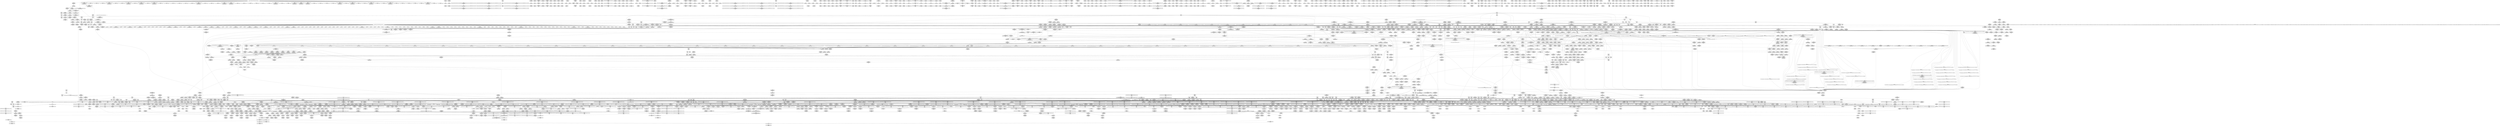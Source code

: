 digraph {
	CE0x5e475c0 [shape=record,shape=Mrecord,label="{CE0x5e475c0|i64_21|*Constant*|*SummSource*}"]
	CE0x5b0a030 [shape=record,shape=Mrecord,label="{CE0x5b0a030|tomoyo_path_perm:tmp46|security/tomoyo/file.c,827}"]
	CE0x4b0c100 [shape=record,shape=Mrecord,label="{CE0x4b0c100|tomoyo_fill_path_info:call2|security/tomoyo/util.c,666}"]
	CE0x74cc990 [shape=record,shape=Mrecord,label="{CE0x74cc990|_call_void_mcount()_#3|*SummSink*}"]
	CE0x5ade600 [shape=record,shape=Mrecord,label="{CE0x5ade600|tomoyo_get_realpath:bb|*SummSource*}"]
	CE0x4d59370 [shape=record,shape=Mrecord,label="{CE0x4d59370|0:_i8,_array:_GCR_tomoyo_p2mac_internal_constant_11_x_i8_c_00_01_01_01_03_04_06_09_0A_13_15_,_align_1:_elem_8::|security/tomoyo/file.c,797}"]
	CE0x5e1d7e0 [shape=record,shape=Mrecord,label="{CE0x5e1d7e0|VOIDTB_TE:_CE_204,205_}"]
	CE0x4d53fa0 [shape=record,shape=Mrecord,label="{CE0x4d53fa0|_call_void___llvm_gcov_indirect_counter_increment(i32*___llvm_gcov_global_state_pred,_i64**_getelementptr_inbounds_(_3_x_i64*_,_3_x_i64*_*___llvm_gcda_edge_table,_i64_0,_i64_0)),_!dbg_!38953|security/tomoyo/file.c,820|*SummSource*}"]
	CE0x5b2a3d0 [shape=record,shape=Mrecord,label="{CE0x5b2a3d0|tomoyo_path_perm:call16|security/tomoyo/file.c,820}"]
	CE0x5d8e0c0 [shape=record,shape=Mrecord,label="{CE0x5d8e0c0|tomoyo_get_realpath:if.end|*SummSink*}"]
	CE0x7504d40 [shape=record,shape=Mrecord,label="{CE0x7504d40|VOIDTB_TE:_CE_162,163_}"]
	CE0x74e1de0 [shape=record,shape=Mrecord,label="{CE0x74e1de0|tomoyo_path_perm:bb|*SummSink*}"]
	CE0x59848f0 [shape=record,shape=Mrecord,label="{CE0x59848f0|tomoyo_fill_path_info:call2|security/tomoyo/util.c,666}"]
	CE0x69dc400 [shape=record,shape=Mrecord,label="{CE0x69dc400|128:_i8*,_1208:_%struct.file*,_:_CMRE_64,72_|*MultipleSource*|security/tomoyo/common.h,1205|security/tomoyo/common.h,1205}"]
	CE0x4c36720 [shape=record,shape=Mrecord,label="{CE0x4c36720|GLOBAL:tomoyo_path_perm|*Constant*}"]
	CE0x5c56d40 [shape=record,shape=Mrecord,label="{CE0x5c56d40|tomoyo_fill_path_info:conv4|security/tomoyo/util.c,667}"]
	CE0x5b11800 [shape=record,shape=Mrecord,label="{CE0x5b11800|tomoyo_path_permission:do.cond|*SummSource*}"]
	CE0x412a0e0 [shape=record,shape=Mrecord,label="{CE0x412a0e0|i32_9|*Constant*}"]
	CE0x4c11a20 [shape=record,shape=Mrecord,label="{CE0x4c11a20|tomoyo_audit_path_log:param1|security/tomoyo/file.c,169|*SummSource*}"]
	CE0x5e9ac20 [shape=record,shape=Mrecord,label="{CE0x5e9ac20|tomoyo_const_part_length:tmp38|security/tomoyo/util.c,644|*SummSource*}"]
	CE0x4c00610 [shape=record,shape=Mrecord,label="{CE0x4c00610|%struct.tomoyo_domain_info*_null|*Constant*|*SummSink*}"]
	CE0x7551ca0 [shape=record,shape=Mrecord,label="{CE0x7551ca0|GLOBAL:tomoyo_domain|*Constant*}"]
	CE0x7496e00 [shape=record,shape=Mrecord,label="{CE0x7496e00|tomoyo_domain:tmp14|security/tomoyo/common.h,1205|*SummSink*}"]
	CE0x5d23bb0 [shape=record,shape=Mrecord,label="{CE0x5d23bb0|tomoyo_get_mode:cmp11|security/tomoyo/util.c,985}"]
	CE0x3f51ed0 [shape=record,shape=Mrecord,label="{CE0x3f51ed0|_call_void_mcount()_#3|*SummSource*}"]
	CE0x5ae7c90 [shape=record,shape=Mrecord,label="{CE0x5ae7c90|tomoyo_domain:tmp3}"]
	CE0x5dd5bd0 [shape=record,shape=Mrecord,label="{CE0x5dd5bd0|tomoyo_const_part_length:conv20|security/tomoyo/util.c,644}"]
	CE0x5db2aa0 [shape=record,shape=Mrecord,label="{CE0x5db2aa0|tomoyo_get_realpath:entry|*SummSink*}"]
	CE0x5c15260 [shape=record,shape=Mrecord,label="{CE0x5c15260|tomoyo_fill_path_info:conv3|security/tomoyo/util.c,666|*SummSink*}"]
	CE0x3ea6460 [shape=record,shape=Mrecord,label="{CE0x3ea6460|i64*_getelementptr_inbounds_(_12_x_i64_,_12_x_i64_*___llvm_gcov_ctr31133,_i64_0,_i64_3)|*Constant*|*SummSink*}"]
	CE0x742ead0 [shape=record,shape=Mrecord,label="{CE0x742ead0|tomoyo_const_part_length:add29|security/tomoyo/util.c,646}"]
	CE0x4b8ae60 [shape=record,shape=Mrecord,label="{CE0x4b8ae60|tomoyo_path_perm:entry}"]
	CE0x40cfb10 [shape=record,shape=Mrecord,label="{CE0x40cfb10|tomoyo_path_permission:tmp5|*LoadInst*|security/tomoyo/file.c,564|*SummSource*}"]
	CE0x69dd960 [shape=record,shape=Mrecord,label="{CE0x69dd960|rcu_lock_acquire:entry}"]
	CE0x5d49920 [shape=record,shape=Mrecord,label="{CE0x5d49920|tomoyo_path_permission:path7|security/tomoyo/file.c,569|*SummSource*}"]
	CE0x3f25e80 [shape=record,shape=Mrecord,label="{CE0x3f25e80|VOIDTB_TE:_CE_2096,2272_|*MultipleSource*|security/tomoyo/util.c,1010|security/tomoyo/file.c,564|Function::tomoyo_get_mode&Arg::ns::}"]
	CE0x41633d0 [shape=record,shape=Mrecord,label="{CE0x41633d0|tomoyo_path_perm:target|Function::tomoyo_path_perm&Arg::target::}"]
	CE0x59eb670 [shape=record,shape=Mrecord,label="{CE0x59eb670|tomoyo_get_mode:idxprom6|security/tomoyo/util.c,983|*SummSource*}"]
	CE0x4012e50 [shape=record,shape=Mrecord,label="{CE0x4012e50|tomoyo_path_rmdir:tmp3|*SummSource*}"]
	CE0x5b41630 [shape=record,shape=Mrecord,label="{CE0x5b41630|tomoyo_get_mode:tmp21|security/tomoyo/util.c,985}"]
	CE0x5addba0 [shape=record,shape=Mrecord,label="{CE0x5addba0|tomoyo_add_slash:tmp5|security/tomoyo/file.c,131}"]
	CE0x4bddc50 [shape=record,shape=Mrecord,label="{CE0x4bddc50|GLOBAL:tomoyo_p2mac|Global_var:tomoyo_p2mac}"]
	CE0x5b12bb0 [shape=record,shape=Mrecord,label="{CE0x5b12bb0|i1_true|*Constant*|*SummSink*}"]
	CE0x5fb7fa0 [shape=record,shape=Mrecord,label="{CE0x5fb7fa0|tomoyo_get_mode:return|*SummSink*}"]
	CE0x59eb890 [shape=record,shape=Mrecord,label="{CE0x59eb890|tomoyo_get_mode:config7|security/tomoyo/util.c,983}"]
	CE0x4e6d140 [shape=record,shape=Mrecord,label="{CE0x4e6d140|tomoyo_domain:tobool|security/tomoyo/common.h,1205|*SummSource*}"]
	CE0x5aedf00 [shape=record,shape=Mrecord,label="{CE0x5aedf00|GLOBAL:tomoyo_profile|*Constant*|*SummSource*}"]
	CE0x5dd5d00 [shape=record,shape=Mrecord,label="{CE0x5dd5d00|tomoyo_const_part_length:conv20|security/tomoyo/util.c,644|*SummSink*}"]
	CE0x4c00b20 [shape=record,shape=Mrecord,label="{CE0x4c00b20|tomoyo_init_request_info:index|Function::tomoyo_init_request_info&Arg::index::|*SummSource*}"]
	CE0x5f071f0 [shape=record,shape=Mrecord,label="{CE0x5f071f0|i64*_getelementptr_inbounds_(_25_x_i64_,_25_x_i64_*___llvm_gcov_ctr11,_i64_0,_i64_23)|*Constant*}"]
	CE0x5c570f0 [shape=record,shape=Mrecord,label="{CE0x5c570f0|tomoyo_get_mode:tmp2|security/tomoyo/util.c,978|*SummSource*}"]
	CE0x4d3ae00 [shape=record,shape=Mrecord,label="{CE0x4d3ae00|i64*_getelementptr_inbounds_(_31_x_i64_,_31_x_i64_*___llvm_gcov_ctr43150,_i64_0,_i64_30)|*Constant*}"]
	CE0x4c042e0 [shape=record,shape=Mrecord,label="{CE0x4c042e0|tomoyo_const_part_length:tmp49|security/tomoyo/util.c,649}"]
	CE0x5e1e460 [shape=record,shape=Mrecord,label="{CE0x5e1e460|VOIDTB_TE:_CE_224,232_|Function::tomoyo_path_rmdir&Arg::dentry::}"]
	CE0x3e536f0 [shape=record,shape=Mrecord,label="{CE0x3e536f0|i64*_getelementptr_inbounds_(_2_x_i64_,_2_x_i64_*___llvm_gcov_ctr32,_i64_0,_i64_0)|*Constant*|*SummSink*}"]
	CE0x401ee20 [shape=record,shape=Mrecord,label="{CE0x401ee20|tomoyo_audit_path_log:tmp|*SummSource*}"]
	CE0x747f8f0 [shape=record,shape=Mrecord,label="{CE0x747f8f0|GLOBAL:tomoyo_ss|Global_var:tomoyo_ss}"]
	CE0x5d7f270 [shape=record,shape=Mrecord,label="{CE0x5d7f270|tomoyo_domain:bb|*SummSink*}"]
	CE0x74bbc70 [shape=record,shape=Mrecord,label="{CE0x74bbc70|tomoyo_read_lock:tmp2|*SummSink*}"]
	CE0x59933e0 [shape=record,shape=Mrecord,label="{CE0x59933e0|tomoyo_get_mode:conv|security/tomoyo/util.c,982|*SummSink*}"]
	CE0x5d8ddc0 [shape=record,shape=Mrecord,label="{CE0x5d8ddc0|__llvm_gcov_indirect_counter_increment:tmp2}"]
	CE0x4e3ce60 [shape=record,shape=Mrecord,label="{CE0x4e3ce60|i64*_getelementptr_inbounds_(_25_x_i64_,_25_x_i64_*___llvm_gcov_ctr11,_i64_0,_i64_15)|*Constant*|*SummSource*}"]
	CE0x4e01710 [shape=record,shape=Mrecord,label="{CE0x4e01710|0:_i8,_array:_GCRE_tomoyo_index2category_constant_39_x_i8_c_00_00_00_00_00_00_00_00_00_00_00_00_00_00_00_00_00_00_00_00_00_00_00_01_01_01_01_01_01_01_01_01_01_01_01_01_01_01_02_,_align_16:_elem_20::|security/tomoyo/util.c,983}"]
	CE0x3f8b070 [shape=record,shape=Mrecord,label="{CE0x3f8b070|i64**_getelementptr_inbounds_(_3_x_i64*_,_3_x_i64*_*___llvm_gcda_edge_table44,_i64_0,_i64_2)|*Constant*|*SummSink*}"]
	CE0x5e06420 [shape=record,shape=Mrecord,label="{CE0x5e06420|GLOBAL:__llvm_gcov_ctr54147|Global_var:__llvm_gcov_ctr54147|*SummSink*}"]
	CE0x5c153f0 [shape=record,shape=Mrecord,label="{CE0x5c153f0|tomoyo_fill_path_info:const_len|security/tomoyo/util.c,666}"]
	CE0x74da810 [shape=record,shape=Mrecord,label="{CE0x74da810|tomoyo_init_request_info:tmp8|security/tomoyo/util.c,1005}"]
	CE0x4bddef0 [shape=record,shape=Mrecord,label="{CE0x4bddef0|tomoyo_path_permission:arrayidx|security/tomoyo/file.c,563}"]
	CE0x4c21d80 [shape=record,shape=Mrecord,label="{CE0x4c21d80|tomoyo_path_perm:tmp7|security/tomoyo/file.c,797|*SummSink*}"]
	CE0x4b9a080 [shape=record,shape=Mrecord,label="{CE0x4b9a080|tomoyo_path_perm:if.then13|*SummSink*}"]
	CE0x73c22d0 [shape=record,shape=Mrecord,label="{CE0x73c22d0|tomoyo_const_part_length:tmp46|security/tomoyo/util.c,646}"]
	CE0x59851b0 [shape=record,shape=Mrecord,label="{CE0x59851b0|tomoyo_domain:tmp11|security/tomoyo/common.h,1205|*SummSource*}"]
	CE0x5fc4d10 [shape=record,shape=Mrecord,label="{CE0x5fc4d10|tomoyo_get_realpath:tmp6|security/tomoyo/file.c,151|*SummSink*}"]
	CE0x4cd28f0 [shape=record,shape=Mrecord,label="{CE0x4cd28f0|tomoyo_path_permission:tmp15|security/tomoyo/file.c,567|*SummSink*}"]
	CE0x73b2dc0 [shape=record,shape=Mrecord,label="{CE0x73b2dc0|VOIDTB_TE:_CE_146,147_}"]
	CE0x5f1eb60 [shape=record,shape=Mrecord,label="{CE0x5f1eb60|tomoyo_get_mode:tmp19|security/tomoyo/util.c,985|*SummSource*}"]
	CE0x3e53940 [shape=record,shape=Mrecord,label="{CE0x3e53940|srcu_read_unlock:tmp|*SummSource*}"]
	CE0x5ad71c0 [shape=record,shape=Mrecord,label="{CE0x5ad71c0|i1_false|*Constant*|*SummSink*}"]
	CE0x4c24010 [shape=record,shape=Mrecord,label="{CE0x4c24010|i64*_getelementptr_inbounds_(_2_x_i64_,_2_x_i64_*___llvm_gcov_ctr24208,_i64_0,_i64_1)|*Constant*|*SummSource*}"]
	CE0x4e52cc0 [shape=record,shape=Mrecord,label="{CE0x4e52cc0|i64*_getelementptr_inbounds_(_31_x_i64_,_31_x_i64_*___llvm_gcov_ctr43150,_i64_0,_i64_9)|*Constant*}"]
	CE0x4d20fc0 [shape=record,shape=Mrecord,label="{CE0x4d20fc0|i64*_getelementptr_inbounds_(_31_x_i64_,_31_x_i64_*___llvm_gcov_ctr43150,_i64_0,_i64_16)|*Constant*|*SummSink*}"]
	CE0x767c390 [shape=record,shape=Mrecord,label="{CE0x767c390|i32_4|*Constant*|*SummSink*}"]
	CE0x76e3be0 [shape=record,shape=Mrecord,label="{CE0x76e3be0|tomoyo_init_request_info:domain.addr.0}"]
	CE0x74d17d0 [shape=record,shape=Mrecord,label="{CE0x74d17d0|_ret_i32_%call,_!dbg_!38912|security/tomoyo/file.c,167|*SummSink*}"]
	CE0x73a5e20 [shape=record,shape=Mrecord,label="{CE0x73a5e20|tomoyo_add_slash:tmp6|security/tomoyo/file.c,131|*SummSink*}"]
	CE0x5a46ee0 [shape=record,shape=Mrecord,label="{CE0x5a46ee0|tomoyo_get_mode:if.end9}"]
	CE0x5b23c40 [shape=record,shape=Mrecord,label="{CE0x5b23c40|0:_i8*,_:_SCMRE_0,8_|*MultipleSource*|security/tomoyo/file.c, 794|security/tomoyo/file.c, 792|security/tomoyo/file.c,802}"]
	CE0x5c8dbe0 [shape=record,shape=Mrecord,label="{CE0x5c8dbe0|tomoyo_path_permission:tmp13|security/tomoyo/file.c,566|*SummSink*}"]
	CE0x740d2d0 [shape=record,shape=Mrecord,label="{CE0x740d2d0|i64_7|*Constant*}"]
	CE0x752ead0 [shape=record,shape=Mrecord,label="{CE0x752ead0|i32_0|*Constant*}"]
	CE0x741d800 [shape=record,shape=Mrecord,label="{CE0x741d800|i32_10|*Constant*}"]
	CE0x5a55470 [shape=record,shape=Mrecord,label="{CE0x5a55470|tomoyo_audit_path_log:bb}"]
	CE0x76267f0 [shape=record,shape=Mrecord,label="{CE0x76267f0|tomoyo_init_request_info:type|security/tomoyo/util.c,1009|*SummSource*}"]
	CE0x41211d0 [shape=record,shape=Mrecord,label="{CE0x41211d0|tomoyo_path_rmdir:tmp3}"]
	CE0x5e55a80 [shape=record,shape=Mrecord,label="{CE0x5e55a80|tomoyo_add_slash:name|security/tomoyo/file.c,136}"]
	CE0x5e168e0 [shape=record,shape=Mrecord,label="{CE0x5e168e0|get_current:entry|*SummSource*}"]
	CE0x5989800 [shape=record,shape=Mrecord,label="{CE0x5989800|tomoyo_get_mode:if.end9|*SummSource*}"]
	CE0x4101f90 [shape=record,shape=Mrecord,label="{CE0x4101f90|tomoyo_fill_path_info:tmp1}"]
	CE0x5c01d70 [shape=record,shape=Mrecord,label="{CE0x5c01d70|tomoyo_get_mode:tmp17|security/tomoyo/util.c,983|*SummSink*}"]
	CE0x5ae7d90 [shape=record,shape=Mrecord,label="{CE0x5ae7d90|tomoyo_domain:tmp3|*SummSource*}"]
	CE0x7535c30 [shape=record,shape=Mrecord,label="{CE0x7535c30|__llvm_gcov_indirect_counter_increment114:tmp3|*SummSink*}"]
	CE0x5f28790 [shape=record,shape=Mrecord,label="{CE0x5f28790|tomoyo_path_perm:tmp49|security/tomoyo/file.c,828}"]
	CE0x5d7d7b0 [shape=record,shape=Mrecord,label="{CE0x5d7d7b0|tomoyo_fill_path_info:tmp2|*LoadInst*|security/tomoyo/util.c,663}"]
	CE0x5cc02b0 [shape=record,shape=Mrecord,label="{CE0x5cc02b0|rcu_lock_acquire:bb}"]
	CE0x5d24570 [shape=record,shape=Mrecord,label="{CE0x5d24570|tomoyo_get_mode:tmp18|security/tomoyo/util.c,985}"]
	CE0x5ca9620 [shape=record,shape=Mrecord,label="{CE0x5ca9620|tomoyo_const_part_length:tmp13|security/tomoyo/util.c,626|*SummSink*}"]
	CE0x73962b0 [shape=record,shape=Mrecord,label="{CE0x73962b0|0:_%struct.tomoyo_obj_info*,_16:_%struct.tomoyo_domain_info*,_24:_%struct.tomoyo_path_info*,_40:_i8,_72:_i8,_75:_i8,_76:_i8,_77:_i8,_:_SCMRE_35,36_}"]
	CE0x5c0b460 [shape=record,shape=Mrecord,label="{CE0x5c0b460|tomoyo_path_perm:cmp18|security/tomoyo/file.c,821}"]
	CE0x74daa20 [shape=record,shape=Mrecord,label="{CE0x74daa20|tomoyo_path_perm:bb|*SummSource*}"]
	CE0x4c87aa0 [shape=record,shape=Mrecord,label="{CE0x4c87aa0|tomoyo_fill_path_info:tmp1}"]
	CE0x5d6bf10 [shape=record,shape=Mrecord,label="{CE0x5d6bf10|tomoyo_path_perm:tmp41|security/tomoyo/file.c,824}"]
	CE0x5f1b590 [shape=record,shape=Mrecord,label="{CE0x5f1b590|i64*_getelementptr_inbounds_(_6_x_i64_,_6_x_i64_*___llvm_gcov_ctr25,_i64_0,_i64_0)|*Constant*|*SummSource*}"]
	CE0x59c3ef0 [shape=record,shape=Mrecord,label="{CE0x59c3ef0|i8*_getelementptr_inbounds_(_45_x_i8_,_45_x_i8_*_.str13,_i32_0,_i32_0)|*Constant*|*SummSource*}"]
	CE0x4d6acb0 [shape=record,shape=Mrecord,label="{CE0x4d6acb0|tomoyo_fill_path_info:tmp|*SummSource*}"]
	CE0x4d8d310 [shape=record,shape=Mrecord,label="{CE0x4d8d310|tomoyo_path_perm:call10|security/tomoyo/file.c,813|*SummSink*}"]
	CE0x41e75e0 [shape=record,shape=Mrecord,label="{CE0x41e75e0|tomoyo_path_perm:tmp23|security/tomoyo/file.c,814}"]
	CE0x4c3c950 [shape=record,shape=Mrecord,label="{CE0x4c3c950|VOIDTB_TE:_CE_311,312_}"]
	CE0x4c235c0 [shape=record,shape=Mrecord,label="{CE0x4c235c0|tomoyo_init_request_info:domain|Function::tomoyo_init_request_info&Arg::domain::}"]
	CE0x74ccb90 [shape=record,shape=Mrecord,label="{CE0x74ccb90|GLOBAL:tomoyo_domain|*Constant*|*SummSource*}"]
	CE0x74b2bb0 [shape=record,shape=Mrecord,label="{CE0x74b2bb0|tomoyo_init_request_info:tmp8|security/tomoyo/util.c,1005|*SummSink*}"]
	CE0x4172390 [shape=record,shape=Mrecord,label="{CE0x4172390|i8_0|*Constant*}"]
	CE0x3f94ab0 [shape=record,shape=Mrecord,label="{CE0x3f94ab0|tomoyo_path_perm:tmp6|security/tomoyo/file.c,789}"]
	CE0x5e712b0 [shape=record,shape=Mrecord,label="{CE0x5e712b0|i64_23|*Constant*|*SummSource*}"]
	CE0x5e46ec0 [shape=record,shape=Mrecord,label="{CE0x5e46ec0|tomoyo_path_perm:tobool24|security/tomoyo/file.c,826|*SummSink*}"]
	CE0x5d418b0 [shape=record,shape=Mrecord,label="{CE0x5d418b0|tomoyo_path_perm:tmp17|security/tomoyo/file.c,804|*SummSource*}"]
	CE0x4f71510 [shape=record,shape=Mrecord,label="{CE0x4f71510|tomoyo_fill_path_info:conv3|security/tomoyo/util.c,666}"]
	CE0x4f07fb0 [shape=record,shape=Mrecord,label="{CE0x4f07fb0|tomoyo_const_part_length:tmp33|security/tomoyo/util.c,642}"]
	CE0x5933e30 [shape=record,shape=Mrecord,label="{CE0x5933e30|tomoyo_get_mode:tmp13|security/tomoyo/util.c,982|*SummSource*}"]
	CE0x5d6f550 [shape=record,shape=Mrecord,label="{CE0x5d6f550|tomoyo_const_part_length:tmp40|security/tomoyo/util.c,644|*SummSink*}"]
	CE0x409a450 [shape=record,shape=Mrecord,label="{CE0x409a450|0:_i8*,_array:_GCRE_tomoyo_path_keyword_external_constant_11_x_i8*_:_elem_7::|security/tomoyo/file.c,167}"]
	CE0x74caf80 [shape=record,shape=Mrecord,label="{CE0x74caf80|tomoyo_domain:tmp15|security/tomoyo/common.h,1205|*SummSink*}"]
	CE0x4079d60 [shape=record,shape=Mrecord,label="{CE0x4079d60|i64*_getelementptr_inbounds_(_2_x_i64_,_2_x_i64_*___llvm_gcov_ctr21,_i64_0,_i64_1)|*Constant*|*SummSource*}"]
	CE0x4d3a660 [shape=record,shape=Mrecord,label="{CE0x4d3a660|tomoyo_const_part_length:retval.0|*SummSource*}"]
	CE0x73b38a0 [shape=record,shape=Mrecord,label="{CE0x73b38a0|i64*_getelementptr_inbounds_(_12_x_i64_,_12_x_i64_*___llvm_gcov_ctr31133,_i64_0,_i64_9)|*Constant*|*SummSource*}"]
	CE0x5e555b0 [shape=record,shape=Mrecord,label="{CE0x5e555b0|tomoyo_add_slash:tmp9|security/tomoyo/file.c,136|*SummSink*}"]
	CE0x4cd9da0 [shape=record,shape=Mrecord,label="{CE0x4cd9da0|tomoyo_path_permission:if.end|*SummSink*}"]
	CE0x40d03c0 [shape=record,shape=Mrecord,label="{CE0x40d03c0|GLOBAL:__llvm_gcov_ctr34|Global_var:__llvm_gcov_ctr34|*SummSink*}"]
	CE0x75365a0 [shape=record,shape=Mrecord,label="{CE0x75365a0|rcu_lock_release:__here}"]
	CE0x4d8d220 [shape=record,shape=Mrecord,label="{CE0x4d8d220|tomoyo_path_perm:call10|security/tomoyo/file.c,813|*SummSource*}"]
	CE0x7548dd0 [shape=record,shape=Mrecord,label="{CE0x7548dd0|tomoyo_init_request_info:tmp4|security/tomoyo/util.c,1004}"]
	CE0x4c18f80 [shape=record,shape=Mrecord,label="{CE0x4c18f80|i64*_getelementptr_inbounds_(_4_x_i64_,_4_x_i64_*___llvm_gcov_ctr33,_i64_0,_i64_3)|*Constant*}"]
	CE0x59d9d40 [shape=record,shape=Mrecord,label="{CE0x59d9d40|_ret_%struct.tomoyo_domain_info*_%tmp23,_!dbg_!38929|security/tomoyo/common.h,1205|*SummSource*}"]
	CE0x7530380 [shape=record,shape=Mrecord,label="{CE0x7530380|i64_7|*Constant*|*SummSource*}"]
	CE0x769cb70 [shape=record,shape=Mrecord,label="{CE0x769cb70|tomoyo_path_perm:if.then20|*SummSink*}"]
	CE0x3f47920 [shape=record,shape=Mrecord,label="{CE0x3f47920|tomoyo_fill_path_info:is_patterned|security/tomoyo/util.c,668|*SummSink*}"]
	CE0x5edd1f0 [shape=record,shape=Mrecord,label="{CE0x5edd1f0|tomoyo_audit_path_log:path|security/tomoyo/file.c,168|*SummSource*}"]
	CE0x5e1e680 [shape=record,shape=Mrecord,label="{CE0x5e1e680|VOIDTB_TE:_CE_240,248_|Function::tomoyo_path_rmdir&Arg::dentry::}"]
	CE0x4e49840 [shape=record,shape=Mrecord,label="{CE0x4e49840|tomoyo_const_part_length:tmp20|security/tomoyo/util.c,628|*SummSink*}"]
	CE0x5afdec0 [shape=record,shape=Mrecord,label="{CE0x5afdec0|128:_i8*,_1208:_%struct.file*,_:_CMRE_7,8_}"]
	CE0x763fc10 [shape=record,shape=Mrecord,label="{CE0x763fc10|i64*_getelementptr_inbounds_(_12_x_i64_,_12_x_i64_*___llvm_gcov_ctr31133,_i64_0,_i64_9)|*Constant*}"]
	CE0x3ffc5c0 [shape=record,shape=Mrecord,label="{CE0x3ffc5c0|tomoyo_domain:tmp1|*SummSink*}"]
	CE0x76eac40 [shape=record,shape=Mrecord,label="{CE0x76eac40|__llvm_gcov_indirect_counter_increment114:counters|Function::__llvm_gcov_indirect_counter_increment114&Arg::counters::}"]
	CE0x74da560 [shape=record,shape=Mrecord,label="{CE0x74da560|srcu_read_lock:entry|*SummSink*}"]
	CE0x5d31c30 [shape=record,shape=Mrecord,label="{CE0x5d31c30|get_current:tmp4|./arch/x86/include/asm/current.h,14|*SummSource*}"]
	CE0x5f1e800 [shape=record,shape=Mrecord,label="{CE0x5f1e800|tomoyo_get_mode:tmp18|security/tomoyo/util.c,985|*SummSink*}"]
	CE0x5c8a790 [shape=record,shape=Mrecord,label="{CE0x5c8a790|tomoyo_fill_path_info:is_patterned|security/tomoyo/util.c,668}"]
	CE0x5dc57b0 [shape=record,shape=Mrecord,label="{CE0x5dc57b0|get_current:tmp1}"]
	CE0x76a6de0 [shape=record,shape=Mrecord,label="{CE0x76a6de0|tomoyo_domain:tmp}"]
	CE0x740dc10 [shape=record,shape=Mrecord,label="{CE0x740dc10|tomoyo_const_part_length:lor.lhs.false}"]
	CE0x4e024b0 [shape=record,shape=Mrecord,label="{CE0x4e024b0|0:_i8,_array:_GCRE_tomoyo_index2category_constant_39_x_i8_c_00_00_00_00_00_00_00_00_00_00_00_00_00_00_00_00_00_00_00_00_00_00_00_01_01_01_01_01_01_01_01_01_01_01_01_01_01_01_02_,_align_16:_elem_8::|security/tomoyo/util.c,983}"]
	CE0x5d23400 [shape=record,shape=Mrecord,label="{CE0x5d23400|tomoyo_get_mode:conv5|security/tomoyo/util.c,983|*SummSource*}"]
	CE0x41016c0 [shape=record,shape=Mrecord,label="{CE0x41016c0|_call_void_mcount()_#3}"]
	CE0x3fea950 [shape=record,shape=Mrecord,label="{CE0x3fea950|tomoyo_domain:tmp5|security/tomoyo/common.h,1205|*SummSink*}"]
	CE0x5acb0f0 [shape=record,shape=Mrecord,label="{CE0x5acb0f0|tomoyo_path_perm:tmp12|security/tomoyo/file.c,799|*SummSink*}"]
	CE0x3f7be00 [shape=record,shape=Mrecord,label="{CE0x3f7be00|i32_55|*Constant*}"]
	CE0x73fc060 [shape=record,shape=Mrecord,label="{CE0x73fc060|tomoyo_get_mode:ns|Function::tomoyo_get_mode&Arg::ns::}"]
	CE0x4c59520 [shape=record,shape=Mrecord,label="{CE0x4c59520|tomoyo_const_part_length:incdec.ptr10|security/tomoyo/util.c,640}"]
	CE0x40b9fe0 [shape=record,shape=Mrecord,label="{CE0x40b9fe0|GLOBAL:tomoyo_p2mac|Global_var:tomoyo_p2mac|*SummSource*}"]
	CE0x5b53c20 [shape=record,shape=Mrecord,label="{CE0x5b53c20|tomoyo_audit_path_log:bb|*SummSink*}"]
	CE0x7551790 [shape=record,shape=Mrecord,label="{CE0x7551790|_ret_i32_%call,_!dbg_!38907|include/linux/srcu.h,223|*SummSource*}"]
	CE0x5dc5640 [shape=record,shape=Mrecord,label="{CE0x5dc5640|rcu_lock_acquire:bb|*SummSink*}"]
	CE0x73c25b0 [shape=record,shape=Mrecord,label="{CE0x73c25b0|tomoyo_const_part_length:tmp46|security/tomoyo/util.c,646|*SummSource*}"]
	CE0x7510f00 [shape=record,shape=Mrecord,label="{CE0x7510f00|tomoyo_get_mode:tmp4|security/tomoyo/util.c,978|*SummSource*}"]
	CE0x5aa2820 [shape=record,shape=Mrecord,label="{CE0x5aa2820|_call_void___srcu_read_unlock(%struct.srcu_struct*_%sp,_i32_%idx)_#9,_!dbg_!38906|include/linux/srcu.h,237|*SummSource*}"]
	CE0x5ece2a0 [shape=record,shape=Mrecord,label="{CE0x5ece2a0|tomoyo_path_perm:tmp45|security/tomoyo/file.c,826|*SummSource*}"]
	CE0x4b1a130 [shape=record,shape=Mrecord,label="{CE0x4b1a130|i64*_getelementptr_inbounds_(_25_x_i64_,_25_x_i64_*___llvm_gcov_ctr11,_i64_0,_i64_11)|*Constant*|*SummSource*}"]
	CE0x740d080 [shape=record,shape=Mrecord,label="{CE0x740d080|tomoyo_get_mode:conv|security/tomoyo/util.c,982}"]
	CE0x5ab91b0 [shape=record,shape=Mrecord,label="{CE0x5ab91b0|tomoyo_get_realpath:tmp}"]
	CE0x5d84310 [shape=record,shape=Mrecord,label="{CE0x5d84310|VOIDTB_TE:_CE_198,199_}"]
	CE0x4c24080 [shape=record,shape=Mrecord,label="{CE0x4c24080|tomoyo_path_rmdir:path|security/tomoyo/tomoyo.c, 206|*SummSource*}"]
	CE0x4e53210 [shape=record,shape=Mrecord,label="{CE0x4e53210|tomoyo_get_mode:tobool|security/tomoyo/util.c,978}"]
	CE0x401ed40 [shape=record,shape=Mrecord,label="{CE0x401ed40|tomoyo_audit_path_log:tmp}"]
	CE0x5aae670 [shape=record,shape=Mrecord,label="{CE0x5aae670|tomoyo_get_mode:mode.1|*SummSink*}"]
	CE0x4b44d40 [shape=record,shape=Mrecord,label="{CE0x4b44d40|tomoyo_audit_path_log:tmp3}"]
	CE0x5985fb0 [shape=record,shape=Mrecord,label="{CE0x5985fb0|_call_void_mcount()_#3|*SummSource*}"]
	CE0x4b19c00 [shape=record,shape=Mrecord,label="{CE0x4b19c00|_ret_void}"]
	CE0x4e6cc50 [shape=record,shape=Mrecord,label="{CE0x4e6cc50|tomoyo_const_part_length:filename|Function::tomoyo_const_part_length&Arg::filename::}"]
	CE0x5b85220 [shape=record,shape=Mrecord,label="{CE0x5b85220|_call_void_rcu_lock_release(%struct.lockdep_map*_%dep_map)_#9,_!dbg_!38905|include/linux/srcu.h,236|*SummSink*}"]
	CE0x4bb8820 [shape=record,shape=Mrecord,label="{CE0x4bb8820|tomoyo_fill_path_info:entry}"]
	CE0x740d390 [shape=record,shape=Mrecord,label="{CE0x740d390|tomoyo_const_part_length:tmp15|security/tomoyo/util.c,627}"]
	CE0x753ae10 [shape=record,shape=Mrecord,label="{CE0x753ae10|VOIDTB_TE:_CE_48,52_|Function::tomoyo_path_rmdir&Arg::dentry::}"]
	CE0x5a460b0 [shape=record,shape=Mrecord,label="{CE0x5a460b0|tomoyo_get_mode:idxprom3|security/tomoyo/util.c,983}"]
	CE0x5dc52f0 [shape=record,shape=Mrecord,label="{CE0x5dc52f0|VOIDTB_TE:_CE_191,192_}"]
	CE0x4d53a60 [shape=record,shape=Mrecord,label="{CE0x4d53a60|tomoyo_path_perm:symlink_target15|security/tomoyo/file.c,817}"]
	CE0x5e1e090 [shape=record,shape=Mrecord,label="{CE0x5e1e090|VOIDTB_TE:_CE_215,216_}"]
	CE0x75368d0 [shape=record,shape=Mrecord,label="{CE0x75368d0|__llvm_gcov_indirect_counter_increment114:tmp6}"]
	CE0x5e16130 [shape=record,shape=Mrecord,label="{CE0x5e16130|tomoyo_domain:call3|security/tomoyo/common.h,1205|*SummSink*}"]
	CE0x4cba720 [shape=record,shape=Mrecord,label="{CE0x4cba720|GLOBAL:tomoyo_get_realpath|*Constant*|*SummSource*}"]
	CE0x5933640 [shape=record,shape=Mrecord,label="{CE0x5933640|tomoyo_get_mode:conv|security/tomoyo/util.c,982}"]
	CE0x4101730 [shape=record,shape=Mrecord,label="{CE0x4101730|tomoyo_get_mode:tmp2|security/tomoyo/util.c,978}"]
	CE0x74bb750 [shape=record,shape=Mrecord,label="{CE0x74bb750|tomoyo_read_lock:tmp2}"]
	CE0x40603a0 [shape=record,shape=Mrecord,label="{CE0x40603a0|tomoyo_path_permission:conv3|security/tomoyo/file.c,565|*SummSource*}"]
	CE0x5e7d080 [shape=record,shape=Mrecord,label="{CE0x5e7d080|GLOBAL:tomoyo_audit_path_log|*Constant*}"]
	CE0x4e60a40 [shape=record,shape=Mrecord,label="{CE0x4e60a40|tomoyo_const_part_length:tmp15|security/tomoyo/util.c,627|*SummSink*}"]
	CE0x4d9cb20 [shape=record,shape=Mrecord,label="{CE0x4d9cb20|tomoyo_read_unlock:tmp1}"]
	CE0x5a85d40 [shape=record,shape=Mrecord,label="{CE0x5a85d40|tomoyo_init_request_info:tmp|*SummSource*}"]
	CE0x5caa820 [shape=record,shape=Mrecord,label="{CE0x5caa820|tomoyo_const_part_length:tmp25|security/tomoyo/util.c,641|*SummSink*}"]
	CE0x3f94700 [shape=record,shape=Mrecord,label="{CE0x3f94700|tomoyo_path_perm:tmp6|security/tomoyo/file.c,789|*SummSource*}"]
	CE0x5bda890 [shape=record,shape=Mrecord,label="{CE0x5bda890|0:_%struct.tomoyo_obj_info*,_16:_%struct.tomoyo_domain_info*,_24:_%struct.tomoyo_path_info*,_40:_i8,_72:_i8,_75:_i8,_76:_i8,_77:_i8,_:_SCMRE_76,77_|*MultipleSource*|security/tomoyo/file.c, 787|security/tomoyo/file.c,787|Function::tomoyo_init_request_info&Arg::r::|security/tomoyo/file.c,800}"]
	CE0x5e46f80 [shape=record,shape=Mrecord,label="{CE0x5e46f80|i64_20|*Constant*|*SummSource*}"]
	CE0x59dce00 [shape=record,shape=Mrecord,label="{CE0x59dce00|_ret_i32_%retval.0,_!dbg_!38935|security/tomoyo/util.c,988|*SummSink*}"]
	CE0x4120c30 [shape=record,shape=Mrecord,label="{CE0x4120c30|tomoyo_path_perm:tmp|*SummSource*}"]
	CE0x5eb4480 [shape=record,shape=Mrecord,label="{CE0x5eb4480|tomoyo_add_slash:tmp10|security/tomoyo/file.c,136|*SummSource*}"]
	CE0x5ef7640 [shape=record,shape=Mrecord,label="{CE0x5ef7640|0:_%struct.tomoyo_obj_info*,_16:_%struct.tomoyo_domain_info*,_24:_%struct.tomoyo_path_info*,_40:_i8,_72:_i8,_75:_i8,_76:_i8,_77:_i8,_:_SCMRE_45,46_}"]
	CE0x74d1990 [shape=record,shape=Mrecord,label="{CE0x74d1990|tomoyo_path_permission:cmp10|security/tomoyo/file.c,573|*SummSink*}"]
	CE0x4c5a720 [shape=record,shape=Mrecord,label="{CE0x4c5a720|tomoyo_const_part_length:tmp5|security/tomoyo/util.c,624|*SummSource*}"]
	CE0x4163d20 [shape=record,shape=Mrecord,label="{CE0x4163d20|tomoyo_path_rmdir:tmp2|*SummSource*}"]
	CE0x74b29c0 [shape=record,shape=Mrecord,label="{CE0x74b29c0|i64*_getelementptr_inbounds_(_2_x_i64_,_2_x_i64_*___llvm_gcov_ctr22,_i64_0,_i64_1)|*Constant*|*SummSource*}"]
	CE0x5e71240 [shape=record,shape=Mrecord,label="{CE0x5e71240|i64_23|*Constant*}"]
	CE0x76eee10 [shape=record,shape=Mrecord,label="{CE0x76eee10|__llvm_gcov_indirect_counter_increment114:counter}"]
	CE0x4b01ee0 [shape=record,shape=Mrecord,label="{CE0x4b01ee0|tomoyo_audit_path_log:tmp3|*SummSink*}"]
	CE0x7410a50 [shape=record,shape=Mrecord,label="{CE0x7410a50|GLOBAL:current_task|Global_var:current_task|*SummSource*}"]
	CE0x76855c0 [shape=record,shape=Mrecord,label="{CE0x76855c0|tomoyo_path_permission:tmp21|security/tomoyo/file.c,573}"]
	CE0x4cc2690 [shape=record,shape=Mrecord,label="{CE0x4cc2690|tomoyo_path_permission:do.body|*SummSource*}"]
	CE0x5d6f220 [shape=record,shape=Mrecord,label="{CE0x5d6f220|i64_25|*Constant*|*SummSink*}"]
	CE0x5dc5510 [shape=record,shape=Mrecord,label="{CE0x5dc5510|VOIDTB_TE:_CE_193,194_}"]
	CE0x4caef10 [shape=record,shape=Mrecord,label="{CE0x4caef10|128:_i8*,_1208:_%struct.file*,_:_CMRE_0,1_}"]
	CE0x4172430 [shape=record,shape=Mrecord,label="{CE0x4172430|i8_0|*Constant*|*SummSource*}"]
	CE0x5ca6eb0 [shape=record,shape=Mrecord,label="{CE0x5ca6eb0|i64_5|*Constant*}"]
	CE0x5bb1450 [shape=record,shape=Mrecord,label="{CE0x5bb1450|tomoyo_path_permission:operation|Function::tomoyo_path_permission&Arg::operation::|*SummSource*}"]
	CE0x4fab2e0 [shape=record,shape=Mrecord,label="{CE0x4fab2e0|tomoyo_fill_path_info:bb}"]
	CE0x5a56a30 [shape=record,shape=Mrecord,label="{CE0x5a56a30|tomoyo_add_slash:tmp3|security/tomoyo/file.c,131}"]
	CE0x74bb860 [shape=record,shape=Mrecord,label="{CE0x74bb860|tomoyo_init_request_info:tmp1}"]
	CE0x3fb5d00 [shape=record,shape=Mrecord,label="{CE0x3fb5d00|tomoyo_const_part_length:tmp2|security/tomoyo/util.c,624}"]
	CE0x4c69e40 [shape=record,shape=Mrecord,label="{CE0x4c69e40|i64*_getelementptr_inbounds_(_4_x_i64_,_4_x_i64_*___llvm_gcov_ctr24,_i64_0,_i64_3)|*Constant*}"]
	CE0x5e6a810 [shape=record,shape=Mrecord,label="{CE0x5e6a810|VOIDTB_TE:_CE_178,179_}"]
	CE0x5e009a0 [shape=record,shape=Mrecord,label="{CE0x5e009a0|tomoyo_domain:if.end|*SummSource*}"]
	CE0x7451010 [shape=record,shape=Mrecord,label="{CE0x7451010|tomoyo_init_request_info:tmp12|security/tomoyo/util.c,1010|*SummSink*}"]
	CE0x74ea520 [shape=record,shape=Mrecord,label="{CE0x74ea520|tomoyo_get_mode:tmp11|security/tomoyo/util.c,982}"]
	CE0x3f8b8b0 [shape=record,shape=Mrecord,label="{CE0x3f8b8b0|tomoyo_const_part_length:tobool|security/tomoyo/util.c,624|*SummSink*}"]
	CE0x5d84570 [shape=record,shape=Mrecord,label="{CE0x5d84570|VOIDTB_TE:_CE_200,201_}"]
	CE0x5cbeb30 [shape=record,shape=Mrecord,label="{CE0x5cbeb30|tomoyo_path_perm:tmp2|security/tomoyo/file.c,787|*SummSink*}"]
	CE0x5e5e690 [shape=record,shape=Mrecord,label="{CE0x5e5e690|tomoyo_const_part_length:cmp3|security/tomoyo/util.c,627|*SummSource*}"]
	CE0x5a36800 [shape=record,shape=Mrecord,label="{CE0x5a36800|i64_1|*Constant*}"]
	CE0x4e89800 [shape=record,shape=Mrecord,label="{CE0x4e89800|tomoyo_path_perm:tmp26|security/tomoyo/file.c,814|*SummSink*}"]
	CE0x5d6a150 [shape=record,shape=Mrecord,label="{CE0x5d6a150|tomoyo_path_perm:tmp40|security/tomoyo/file.c,821|*SummSink*}"]
	CE0x5e9b390 [shape=record,shape=Mrecord,label="{CE0x5e9b390|tomoyo_const_part_length:conv24|security/tomoyo/util.c,644}"]
	CE0x59dd400 [shape=record,shape=Mrecord,label="{CE0x59dd400|tomoyo_get_realpath:tmp6|security/tomoyo/file.c,151}"]
	CE0x4f23e90 [shape=record,shape=Mrecord,label="{CE0x4f23e90|tomoyo_audit_path_log:tmp7|security/tomoyo/file.c,169}"]
	CE0x4d6a680 [shape=record,shape=Mrecord,label="{CE0x4d6a680|_call_void_mcount()_#3|*SummSink*}"]
	CE0x741f360 [shape=record,shape=Mrecord,label="{CE0x741f360|tomoyo_init_request_info:domain.addr.0|*SummSink*}"]
	CE0x7520ed0 [shape=record,shape=Mrecord,label="{CE0x7520ed0|_call_void___llvm_gcov_indirect_counter_increment114(i32*___llvm_gcov_global_state_pred45,_i64**_getelementptr_inbounds_(_3_x_i64*_,_3_x_i64*_*___llvm_gcda_edge_table44,_i64_0,_i64_1)),_!dbg_!38927|security/tomoyo/util.c,634}"]
	CE0x7496f30 [shape=record,shape=Mrecord,label="{CE0x7496f30|i64*_getelementptr_inbounds_(_5_x_i64_,_5_x_i64_*___llvm_gcov_ctr28130,_i64_0,_i64_3)|*Constant*}"]
	CE0x4065240 [shape=record,shape=Mrecord,label="{CE0x4065240|tomoyo_domain:tmp9|security/tomoyo/common.h,1205|*SummSource*}"]
	CE0x59d9ff0 [shape=record,shape=Mrecord,label="{CE0x59d9ff0|tomoyo_fill_path_info:tmp6|security/tomoyo/util.c,667|*SummSink*}"]
	CE0x5994210 [shape=record,shape=Mrecord,label="{CE0x5994210|tomoyo_get_mode:if.then|*SummSource*}"]
	CE0x5e2dc20 [shape=record,shape=Mrecord,label="{CE0x5e2dc20|tomoyo_path_permission:path|security/tomoyo/file.c,568|*SummSink*}"]
	CE0x5daf400 [shape=record,shape=Mrecord,label="{CE0x5daf400|tomoyo_fill_path_info:conv|security/tomoyo/util.c,664|*SummSink*}"]
	CE0x5d16330 [shape=record,shape=Mrecord,label="{CE0x5d16330|0:_%struct.tomoyo_obj_info*,_16:_%struct.tomoyo_domain_info*,_24:_%struct.tomoyo_path_info*,_40:_i8,_72:_i8,_75:_i8,_76:_i8,_77:_i8,_:_SCMRE_62,63_}"]
	CE0x73a2a20 [shape=record,shape=Mrecord,label="{CE0x73a2a20|0:_%struct.tomoyo_obj_info*,_16:_%struct.tomoyo_domain_info*,_24:_%struct.tomoyo_path_info*,_40:_i8,_72:_i8,_75:_i8,_76:_i8,_77:_i8,_:_SCMRE_72,73_|*MultipleSource*|security/tomoyo/file.c, 787|security/tomoyo/file.c,787|Function::tomoyo_init_request_info&Arg::r::|security/tomoyo/file.c,800}"]
	CE0x5f9a530 [shape=record,shape=Mrecord,label="{CE0x5f9a530|tomoyo_get_mode:if.end14|*SummSink*}"]
	CE0x5ee88c0 [shape=record,shape=Mrecord,label="{CE0x5ee88c0|tomoyo_path_perm:tmp20|security/tomoyo/file.c,805|*SummSink*}"]
	CE0x741dc90 [shape=record,shape=Mrecord,label="{CE0x741dc90|i32_10|*Constant*|*SummSink*}"]
	CE0x5d12bc0 [shape=record,shape=Mrecord,label="{CE0x5d12bc0|tomoyo_add_slash:bb|*SummSink*}"]
	CE0x76d2dc0 [shape=record,shape=Mrecord,label="{CE0x76d2dc0|i64*_getelementptr_inbounds_(_10_x_i64_,_10_x_i64_*___llvm_gcov_ctr34,_i64_0,_i64_9)|*Constant*|*SummSink*}"]
	CE0x40b9dc0 [shape=record,shape=Mrecord,label="{CE0x40b9dc0|tomoyo_path_perm:idxprom|security/tomoyo/file.c,797|*SummSource*}"]
	CE0x5ba0fb0 [shape=record,shape=Mrecord,label="{CE0x5ba0fb0|tomoyo_path_perm:tmp16|security/tomoyo/file.c,804|*SummSink*}"]
	CE0x74116d0 [shape=record,shape=Mrecord,label="{CE0x74116d0|tomoyo_path_perm:tmp9|security/tomoyo/file.c,797|*SummSource*}"]
	CE0x5d7c050 [shape=record,shape=Mrecord,label="{CE0x5d7c050|i32_47|*Constant*}"]
	CE0x76eb3a0 [shape=record,shape=Mrecord,label="{CE0x76eb3a0|tomoyo_const_part_length:sw.bb9|*SummSink*}"]
	CE0x5f06ba0 [shape=record,shape=Mrecord,label="{CE0x5f06ba0|tomoyo_path_perm:tmp47|security/tomoyo/file.c,827}"]
	CE0x5cd3300 [shape=record,shape=Mrecord,label="{CE0x5cd3300|tomoyo_get_realpath:call|security/tomoyo/file.c,150}"]
	CE0x418c9e0 [shape=record,shape=Mrecord,label="{CE0x418c9e0|tomoyo_fill_path_info:tmp5|security/tomoyo/util.c,667}"]
	CE0x5c94330 [shape=record,shape=Mrecord,label="{CE0x5c94330|tomoyo_path_perm:tmp35|security/tomoyo/file.c,821|*SummSource*}"]
	CE0x3f103c0 [shape=record,shape=Mrecord,label="{CE0x3f103c0|tomoyo_audit_path_log:tmp4|security/tomoyo/file.c,168|*SummSink*}"]
	CE0x4e537f0 [shape=record,shape=Mrecord,label="{CE0x4e537f0|GLOBAL:tomoyo_path_keyword|Global_var:tomoyo_path_keyword|*SummSink*}"]
	CE0x7410390 [shape=record,shape=Mrecord,label="{CE0x7410390|i64_4|*Constant*}"]
	CE0x5d49c10 [shape=record,shape=Mrecord,label="{CE0x5d49c10|tomoyo_path_permission:tmp17|security/tomoyo/file.c,571}"]
	CE0x5b11200 [shape=record,shape=Mrecord,label="{CE0x5b11200|tomoyo_path_permission:param_type|security/tomoyo/file.c,567|*SummSink*}"]
	CE0x402a310 [shape=record,shape=Mrecord,label="{CE0x402a310|_call_void_mcount()_#3|*SummSink*}"]
	CE0x5d812d0 [shape=record,shape=Mrecord,label="{CE0x5d812d0|tomoyo_path_perm:tmp38|security/tomoyo/file.c,822|*SummSink*}"]
	CE0x5a75a60 [shape=record,shape=Mrecord,label="{CE0x5a75a60|tomoyo_const_part_length:tmp18|security/tomoyo/util.c,627|*SummSink*}"]
	CE0x4b02e20 [shape=record,shape=Mrecord,label="{CE0x4b02e20|tomoyo_path_perm:if.end26|*SummSink*}"]
	CE0x5f13580 [shape=record,shape=Mrecord,label="{CE0x5f13580|tomoyo_const_part_length:tmp44|security/tomoyo/util.c,645}"]
	CE0x5adde40 [shape=record,shape=Mrecord,label="{CE0x5adde40|tomoyo_get_realpath:tmp3|security/tomoyo/file.c,151}"]
	CE0x74ea810 [shape=record,shape=Mrecord,label="{CE0x74ea810|tomoyo_get_mode:tmp14|security/tomoyo/util.c,983}"]
	CE0x768ea90 [shape=record,shape=Mrecord,label="{CE0x768ea90|tomoyo_get_mode:conv15|security/tomoyo/util.c,987|*SummSink*}"]
	CE0x4e353d0 [shape=record,shape=Mrecord,label="{CE0x4e353d0|i32_3|*Constant*}"]
	CE0x5daf550 [shape=record,shape=Mrecord,label="{CE0x5daf550|tomoyo_fill_path_info:call2|security/tomoyo/util.c,666}"]
	CE0x74b2340 [shape=record,shape=Mrecord,label="{CE0x74b2340|tomoyo_init_request_info:tmp1|*SummSink*}"]
	CE0x5aae2f0 [shape=record,shape=Mrecord,label="{CE0x5aae2f0|tomoyo_get_mode:mode.1}"]
	CE0x4e81d90 [shape=record,shape=Mrecord,label="{CE0x4e81d90|GLOBAL:__llvm_gcov_ctr34|Global_var:__llvm_gcov_ctr34|*SummSource*}"]
	CE0x74d2f40 [shape=record,shape=Mrecord,label="{CE0x74d2f40|tomoyo_read_lock:call|security/tomoyo/common.h,1097}"]
	CE0x5d6f180 [shape=record,shape=Mrecord,label="{CE0x5d6f180|i64_25|*Constant*|*SummSource*}"]
	CE0x5d9ecd0 [shape=record,shape=Mrecord,label="{CE0x5d9ecd0|tomoyo_audit_path_log:operation|security/tomoyo/file.c,168|*SummSource*}"]
	CE0x4b42ef0 [shape=record,shape=Mrecord,label="{CE0x4b42ef0|i64*_getelementptr_inbounds_(_6_x_i64_,_6_x_i64_*___llvm_gcov_ctr26,_i64_0,_i64_5)|*Constant*|*SummSource*}"]
	CE0x3ee0050 [shape=record,shape=Mrecord,label="{CE0x3ee0050|COLLAPSED:_GCMRE___llvm_gcov_ctr53148_internal_global_2_x_i64_zeroinitializer:_elem_0:default:}"]
	CE0x741ff10 [shape=record,shape=Mrecord,label="{CE0x741ff10|tomoyo_path_perm:cleanup}"]
	CE0x73d9be0 [shape=record,shape=Mrecord,label="{CE0x73d9be0|tomoyo_get_mode:call|security/tomoyo/util.c,980|*SummSource*}"]
	CE0x3fe3130 [shape=record,shape=Mrecord,label="{CE0x3fe3130|tomoyo_path_permission:tmp25|security/tomoyo/file.c,575}"]
	CE0x5bcbbd0 [shape=record,shape=Mrecord,label="{CE0x5bcbbd0|tomoyo_path_perm:conv17|security/tomoyo/file.c,821|*SummSink*}"]
	CE0x3f51260 [shape=record,shape=Mrecord,label="{CE0x3f51260|GLOBAL:tomoyo_index2category|Global_var:tomoyo_index2category}"]
	CE0x5d41cb0 [shape=record,shape=Mrecord,label="{CE0x5d41cb0|tomoyo_path_perm:tmp18|security/tomoyo/file.c,804|*SummSource*}"]
	CE0x4cdb500 [shape=record,shape=Mrecord,label="{CE0x4cdb500|tomoyo_path_perm:name11|security/tomoyo/file.c,813}"]
	CE0x5a0f5f0 [shape=record,shape=Mrecord,label="{CE0x5a0f5f0|GLOBAL:rcu_lock_release|*Constant*|*SummSource*}"]
	CE0x73fc3c0 [shape=record,shape=Mrecord,label="{CE0x73fc3c0|tomoyo_get_mode:index|Function::tomoyo_get_mode&Arg::index::}"]
	CE0x5acb310 [shape=record,shape=Mrecord,label="{CE0x5acb310|tomoyo_path_perm:tmp13|security/tomoyo/file.c,799}"]
	CE0x4033e60 [shape=record,shape=Mrecord,label="{CE0x4033e60|tomoyo_path_rmdir:call|security/tomoyo/tomoyo.c,207|*SummSource*}"]
	CE0x3f8a850 [shape=record,shape=Mrecord,label="{CE0x3f8a850|tomoyo_const_part_length:inc|security/tomoyo/util.c,628|*SummSource*}"]
	CE0x5f7b450 [shape=record,shape=Mrecord,label="{CE0x5f7b450|tomoyo_path_perm:tmp50|security/tomoyo/file.c,829}"]
	CE0x5b132c0 [shape=record,shape=Mrecord,label="{CE0x5b132c0|i64*_getelementptr_inbounds_(_6_x_i64_,_6_x_i64_*___llvm_gcov_ctr25,_i64_0,_i64_5)|*Constant*|*SummSink*}"]
	CE0x5e6a8e0 [shape=record,shape=Mrecord,label="{CE0x5e6a8e0|VOIDTB_TE:_CE_179,180_}"]
	CE0x731fb00 [shape=record,shape=Mrecord,label="{CE0x731fb00|tomoyo_path_permission:param_type|security/tomoyo/file.c,567|*SummSource*}"]
	CE0x4d7e730 [shape=record,shape=Mrecord,label="{CE0x4d7e730|i64*_getelementptr_inbounds_(_2_x_i64_,_2_x_i64_*___llvm_gcov_ctr31,_i64_0,_i64_0)|*Constant*|*SummSink*}"]
	CE0x7398600 [shape=record,shape=Mrecord,label="{CE0x7398600|tomoyo_domain:tmp8|security/tomoyo/common.h,1205}"]
	CE0x5da8850 [shape=record,shape=Mrecord,label="{CE0x5da8850|VOIDTB_TE:_CE_280,288_|Function::tomoyo_path_rmdir&Arg::dentry::}"]
	CE0x4e34a50 [shape=record,shape=Mrecord,label="{CE0x4e34a50|tomoyo_get_mode:idxprom|security/tomoyo/util.c,981|*SummSource*}"]
	CE0x3f8dd80 [shape=record,shape=Mrecord,label="{CE0x3f8dd80|tomoyo_const_part_length:cmp|security/tomoyo/util.c,626|*SummSource*}"]
	CE0x41e6d10 [shape=record,shape=Mrecord,label="{CE0x41e6d10|COLLAPSED:_GCMRE_.str2_private_unnamed_addr_constant_2_x_i8_c_/_00_,_align_1:_elem_0:default:}"]
	CE0x5e8cc70 [shape=record,shape=Mrecord,label="{CE0x5e8cc70|0:_i8*,_array:_GCRE_tomoyo_path_keyword_external_constant_11_x_i8*_:_elem_0::|security/tomoyo/file.c,167}"]
	CE0x5ed40e0 [shape=record,shape=Mrecord,label="{CE0x5ed40e0|i64*_getelementptr_inbounds_(_2_x_i64_,_2_x_i64_*___llvm_gcov_ctr22,_i64_0,_i64_0)|*Constant*|*SummSource*}"]
	CE0x5b09610 [shape=record,shape=Mrecord,label="{CE0x5b09610|tomoyo_path_perm:tmp45|security/tomoyo/file.c,826|*SummSink*}"]
	CE0x5b7efe0 [shape=record,shape=Mrecord,label="{CE0x5b7efe0|i32_6|*Constant*}"]
	CE0x69dba00 [shape=record,shape=Mrecord,label="{CE0x69dba00|128:_i8*,_1208:_%struct.file*,_:_CMRE_46,47_}"]
	CE0x5b41a10 [shape=record,shape=Mrecord,label="{CE0x5b41a10|i64_19|*Constant*}"]
	CE0x41e6f60 [shape=record,shape=Mrecord,label="{CE0x41e6f60|tomoyo_path_perm:name12|security/tomoyo/file.c,814}"]
	CE0x767e6d0 [shape=record,shape=Mrecord,label="{CE0x767e6d0|i64_ptrtoint_(i8*_blockaddress(_rcu_lock_acquire,_%__here)_to_i64)|*Constant*|*SummSource*}"]
	CE0x5bc0890 [shape=record,shape=Mrecord,label="{CE0x5bc0890|VOIDTB_TE:_CE_72,80_|Function::tomoyo_path_rmdir&Arg::dentry::}"]
	CE0x7496890 [shape=record,shape=Mrecord,label="{CE0x7496890|tomoyo_fill_path_info:is_dir|security/tomoyo/util.c,667}"]
	CE0x5e8c3e0 [shape=record,shape=Mrecord,label="{CE0x5e8c3e0|tomoyo_const_part_length:tmp30|security/tomoyo/util.c,641|*SummSource*}"]
	CE0x5b420f0 [shape=record,shape=Mrecord,label="{CE0x5b420f0|i64*_getelementptr_inbounds_(_4_x_i64_,_4_x_i64_*___llvm_gcov_ctr24,_i64_0,_i64_2)|*Constant*}"]
	CE0x5ab90f0 [shape=record,shape=Mrecord,label="{CE0x5ab90f0|i64*_getelementptr_inbounds_(_6_x_i64_,_6_x_i64_*___llvm_gcov_ctr25,_i64_0,_i64_0)|*Constant*|*SummSink*}"]
	CE0x4bbba50 [shape=record,shape=Mrecord,label="{CE0x4bbba50|_ret_i32_%retval.0,_!dbg_!38957|security/tomoyo/util.c,652}"]
	CE0x3f10040 [shape=record,shape=Mrecord,label="{CE0x3f10040|tomoyo_const_part_length:tmp10|security/tomoyo/util.c,626|*SummSink*}"]
	CE0x41726e0 [shape=record,shape=Mrecord,label="{CE0x41726e0|tomoyo_path_perm:path1|security/tomoyo/file.c,788}"]
	CE0x4e3f7a0 [shape=record,shape=Mrecord,label="{CE0x4e3f7a0|128:_i8*,_1208:_%struct.file*,_:_CMRE_120,128_|*MultipleSource*|security/tomoyo/common.h,1205|security/tomoyo/common.h,1205}"]
	CE0x4c3c6f0 [shape=record,shape=Mrecord,label="{CE0x4c3c6f0|VOIDTB_TE:_CE_308,309_}"]
	CE0x5ee8660 [shape=record,shape=Mrecord,label="{CE0x5ee8660|tomoyo_path_perm:tmp20|security/tomoyo/file.c,805}"]
	CE0x763f830 [shape=record,shape=Mrecord,label="{CE0x763f830|tomoyo_get_mode:tmp10|security/tomoyo/util.c,982|*SummSink*}"]
	CE0x7504990 [shape=record,shape=Mrecord,label="{CE0x7504990|rcu_lock_release:bb}"]
	CE0x7606200 [shape=record,shape=Mrecord,label="{CE0x7606200|tomoyo_init_request_info:call4|security/tomoyo/util.c,1010|*SummSource*}"]
	CE0x5a47760 [shape=record,shape=Mrecord,label="{CE0x5a47760|srcu_read_unlock:tmp1|*SummSource*}"]
	CE0x4d2ec70 [shape=record,shape=Mrecord,label="{CE0x4d2ec70|get_current:bb|*SummSource*}"]
	CE0x5c0ae20 [shape=record,shape=Mrecord,label="{CE0x5c0ae20|tomoyo_const_part_length:if.then}"]
	CE0x4e81720 [shape=record,shape=Mrecord,label="{CE0x4e81720|tomoyo_domain:tmp|*SummSink*}"]
	CE0x418c4f0 [shape=record,shape=Mrecord,label="{CE0x418c4f0|GLOBAL:__llvm_gcov_ctr26|Global_var:__llvm_gcov_ctr26}"]
	CE0x4f72300 [shape=record,shape=Mrecord,label="{CE0x4f72300|tomoyo_path_permission:param|security/tomoyo/file.c,568}"]
	CE0x5d23db0 [shape=record,shape=Mrecord,label="{CE0x5d23db0|tomoyo_get_mode:cmp11|security/tomoyo/util.c,985|*SummSink*}"]
	CE0x4e60970 [shape=record,shape=Mrecord,label="{CE0x4e60970|tomoyo_const_part_length:tmp15|security/tomoyo/util.c,627|*SummSource*}"]
	CE0x401f1c0 [shape=record,shape=Mrecord,label="{CE0x401f1c0|__llvm_gcov_indirect_counter_increment114:entry|*SummSource*}"]
	CE0x5e16520 [shape=record,shape=Mrecord,label="{CE0x5e16520|GLOBAL:get_current|*Constant*|*SummSource*}"]
	CE0x5c15620 [shape=record,shape=Mrecord,label="{CE0x5c15620|tomoyo_fill_path_info:land.rhs}"]
	CE0x5edd180 [shape=record,shape=Mrecord,label="{CE0x5edd180|tomoyo_audit_path_log:path|security/tomoyo/file.c,168}"]
	CE0x41b0da0 [shape=record,shape=Mrecord,label="{CE0x41b0da0|_ret_i32_%retval.0,_!dbg_!38973|security/tomoyo/file.c,829|*SummSource*}"]
	CE0x5df4790 [shape=record,shape=Mrecord,label="{CE0x5df4790|GLOBAL:__llvm_gcov_ctr28130|Global_var:__llvm_gcov_ctr28130|*SummSource*}"]
	CE0x400c720 [shape=record,shape=Mrecord,label="{CE0x400c720|tomoyo_path_rmdir:mnt1|security/tomoyo/tomoyo.c,206}"]
	CE0x4cc3b20 [shape=record,shape=Mrecord,label="{CE0x4cc3b20|i64_2|*Constant*|*SummSink*}"]
	CE0x5b22260 [shape=record,shape=Mrecord,label="{CE0x5b22260|tomoyo_path_permission:tmp8|security/tomoyo/file.c,565}"]
	CE0x5e3edc0 [shape=record,shape=Mrecord,label="{CE0x5e3edc0|tomoyo_path_permission:tmp16|security/tomoyo/file.c,571|*SummSink*}"]
	CE0x4cd2f70 [shape=record,shape=Mrecord,label="{CE0x4cd2f70|tomoyo_path_permission:mode2|security/tomoyo/file.c,565}"]
	CE0x5984fa0 [shape=record,shape=Mrecord,label="{CE0x5984fa0|tomoyo_domain:tmp11|security/tomoyo/common.h,1205}"]
	CE0x5bea230 [shape=record,shape=Mrecord,label="{CE0x5bea230|__llvm_gcov_indirect_counter_increment:tmp5|*SummSink*}"]
	CE0x69ddc00 [shape=record,shape=Mrecord,label="{CE0x69ddc00|tomoyo_get_mode:tmp1}"]
	CE0x4c00d50 [shape=record,shape=Mrecord,label="{CE0x4c00d50|i32_1|*Constant*|*SummSink*}"]
	CE0x4e81c80 [shape=record,shape=Mrecord,label="{CE0x4e81c80|GLOBAL:__llvm_gcov_ctr34|Global_var:__llvm_gcov_ctr34}"]
	CE0x5c57020 [shape=record,shape=Mrecord,label="{CE0x5c57020|tomoyo_get_mode:tmp2|security/tomoyo/util.c,978}"]
	CE0x4ce98e0 [shape=record,shape=Mrecord,label="{CE0x4ce98e0|tomoyo_add_slash:tmp13|security/tomoyo/file.c,138|*SummSource*}"]
	CE0x4c3c840 [shape=record,shape=Mrecord,label="{CE0x4c3c840|VOIDTB_TE:_CE_310,311_}"]
	CE0x5b7f5d0 [shape=record,shape=Mrecord,label="{CE0x5b7f5d0|GLOBAL:__llvm_gcov_ctr28130|Global_var:__llvm_gcov_ctr28130}"]
	CE0x5d8d810 [shape=record,shape=Mrecord,label="{CE0x5d8d810|tomoyo_add_slash:tmp3|security/tomoyo/file.c,131|*SummSource*}"]
	CE0x7396770 [shape=record,shape=Mrecord,label="{CE0x7396770|0:_%struct.tomoyo_obj_info*,_16:_%struct.tomoyo_domain_info*,_24:_%struct.tomoyo_path_info*,_40:_i8,_72:_i8,_75:_i8,_76:_i8,_77:_i8,_:_SCMRE_37,38_}"]
	CE0x7548720 [shape=record,shape=Mrecord,label="{CE0x7548720|tomoyo_get_realpath:tmp2|*LoadInst*|security/tomoyo/file.c,151|*SummSource*}"]
	CE0x5c94440 [shape=record,shape=Mrecord,label="{CE0x5c94440|tomoyo_path_perm:tmp35|security/tomoyo/file.c,821|*SummSink*}"]
	CE0x76d2700 [shape=record,shape=Mrecord,label="{CE0x76d2700|tomoyo_path_permission:retval.0|*SummSink*}"]
	CE0x4dbe750 [shape=record,shape=Mrecord,label="{CE0x4dbe750|tomoyo_fill_path_info:ptr|Function::tomoyo_fill_path_info&Arg::ptr::}"]
	CE0x4093fb0 [shape=record,shape=Mrecord,label="{CE0x4093fb0|i32_1|*Constant*|*SummSource*}"]
	CE0x5b60630 [shape=record,shape=Mrecord,label="{CE0x5b60630|tomoyo_path_permission:tmp11|security/tomoyo/file.c,565|*SummSource*}"]
	CE0x73d9d40 [shape=record,shape=Mrecord,label="{CE0x73d9d40|tomoyo_get_mode:call|security/tomoyo/util.c,980|*SummSink*}"]
	CE0x5b7e7a0 [shape=record,shape=Mrecord,label="{CE0x5b7e7a0|srcu_read_unlock:dep_map|include/linux/srcu.h,236|*SummSource*}"]
	CE0x5bf6760 [shape=record,shape=Mrecord,label="{CE0x5bf6760|i64*_getelementptr_inbounds_(_4_x_i64_,_4_x_i64_*___llvm_gcov_ctr24,_i64_0,_i64_3)|*Constant*|*SummSource*}"]
	CE0x5a54cc0 [shape=record,shape=Mrecord,label="{CE0x5a54cc0|i64*_getelementptr_inbounds_(_10_x_i64_,_10_x_i64_*___llvm_gcov_ctr34,_i64_0,_i64_0)|*Constant*|*SummSink*}"]
	CE0x7490230 [shape=record,shape=Mrecord,label="{CE0x7490230|tomoyo_get_mode:tmp14|security/tomoyo/util.c,983|*SummSource*}"]
	CE0x7490c20 [shape=record,shape=Mrecord,label="{CE0x7490c20|tomoyo_domain:do.body}"]
	CE0x5d31b90 [shape=record,shape=Mrecord,label="{CE0x5d31b90|VOIDTB_TE:_CE_56,64_|Function::tomoyo_path_rmdir&Arg::dentry::}"]
	CE0x4e49f40 [shape=record,shape=Mrecord,label="{CE0x4e49f40|tomoyo_const_part_length:return|*SummSource*}"]
	CE0x5db2ff0 [shape=record,shape=Mrecord,label="{CE0x5db2ff0|tomoyo_get_realpath:buf|Function::tomoyo_get_realpath&Arg::buf::|*SummSink*}"]
	CE0x7496900 [shape=record,shape=Mrecord,label="{CE0x7496900|tomoyo_fill_path_info:frombool|security/tomoyo/util.c,667}"]
	CE0x5e44f50 [shape=record,shape=Mrecord,label="{CE0x5e44f50|i64*_getelementptr_inbounds_(_10_x_i64_,_10_x_i64_*___llvm_gcov_ctr34,_i64_0,_i64_5)|*Constant*}"]
	CE0x4c23970 [shape=record,shape=Mrecord,label="{CE0x4c23970|GLOBAL:tomoyo_init_request_info|*Constant*}"]
	CE0x5ea69c0 [shape=record,shape=Mrecord,label="{CE0x5ea69c0|i64_24|*Constant*}"]
	CE0x3eb6340 [shape=record,shape=Mrecord,label="{CE0x3eb6340|tomoyo_path_permission:if.end|*SummSource*}"]
	CE0x5e5e3c0 [shape=record,shape=Mrecord,label="{CE0x5e5e3c0|srcu_read_unlock:tmp3|*SummSource*}"]
	CE0x5e167e0 [shape=record,shape=Mrecord,label="{CE0x5e167e0|get_current:entry}"]
	CE0x4b19c70 [shape=record,shape=Mrecord,label="{CE0x4b19c70|_ret_void|*SummSource*}"]
	CE0x4c009b0 [shape=record,shape=Mrecord,label="{CE0x4c009b0|tomoyo_init_request_info:index|Function::tomoyo_init_request_info&Arg::index::}"]
	CE0x7411b10 [shape=record,shape=Mrecord,label="{CE0x7411b10|tomoyo_init_request_info:tobool|security/tomoyo/util.c,1004|*SummSink*}"]
	CE0x4ce9a30 [shape=record,shape=Mrecord,label="{CE0x4ce9a30|tomoyo_add_slash:tmp13|security/tomoyo/file.c,138|*SummSink*}"]
	CE0x5e7cd00 [shape=record,shape=Mrecord,label="{CE0x5e7cd00|GLOBAL:tomoyo_audit_path_log|*Constant*|*SummSource*}"]
	CE0x5aae560 [shape=record,shape=Mrecord,label="{CE0x5aae560|tomoyo_get_mode:mode.1|*SummSource*}"]
	CE0x69db680 [shape=record,shape=Mrecord,label="{CE0x69db680|128:_i8*,_1208:_%struct.file*,_:_CMRE_43,44_}"]
	CE0x4d9d020 [shape=record,shape=Mrecord,label="{CE0x4d9d020|tomoyo_fill_path_info:conv|security/tomoyo/util.c,664}"]
	CE0x4011a00 [shape=record,shape=Mrecord,label="{CE0x4011a00|tomoyo_read_unlock:tmp3|*SummSink*}"]
	CE0x4c9ebd0 [shape=record,shape=Mrecord,label="{CE0x4c9ebd0|tomoyo_path_permission:profile|security/tomoyo/file.c,564|*SummSink*}"]
	CE0x767e070 [shape=record,shape=Mrecord,label="{CE0x767e070|rcu_lock_release:tmp3|*SummSink*}"]
	CE0x3e55ca0 [shape=record,shape=Mrecord,label="{CE0x3e55ca0|__llvm_gcov_indirect_counter_increment:predecessor|Function::__llvm_gcov_indirect_counter_increment&Arg::predecessor::|*SummSource*}"]
	CE0x5993a00 [shape=record,shape=Mrecord,label="{CE0x5993a00|GLOBAL:tomoyo_policy_loaded|Global_var:tomoyo_policy_loaded|*SummSink*}"]
	CE0x76d6380 [shape=record,shape=Mrecord,label="{CE0x76d6380|tomoyo_init_request_info:type|security/tomoyo/util.c,1009|*SummSink*}"]
	CE0x4f46f00 [shape=record,shape=Mrecord,label="{CE0x4f46f00|tomoyo_fill_path_info:tmp10|*SummSink*}"]
	CE0x3ea6990 [shape=record,shape=Mrecord,label="{CE0x3ea6990|tomoyo_domain:tmp9|security/tomoyo/common.h,1205}"]
	CE0x3f10530 [shape=record,shape=Mrecord,label="{CE0x3f10530|tomoyo_audit_path_log:idxprom|security/tomoyo/file.c,167}"]
	CE0x5925700 [shape=record,shape=Mrecord,label="{CE0x5925700|tomoyo_fill_path_info:cmp|security/tomoyo/util.c,667|*SummSource*}"]
	CE0x73d26e0 [shape=record,shape=Mrecord,label="{CE0x73d26e0|tomoyo_path_perm:sw.bb|*SummSink*}"]
	CE0x4c55280 [shape=record,shape=Mrecord,label="{CE0x4c55280|tomoyo_add_slash:entry}"]
	CE0x5aee510 [shape=record,shape=Mrecord,label="{CE0x5aee510|i64*_getelementptr_inbounds_(_10_x_i64_,_10_x_i64_*___llvm_gcov_ctr34,_i64_0,_i64_3)|*Constant*|*SummSource*}"]
	CE0x3f94e40 [shape=record,shape=Mrecord,label="{CE0x3f94e40|tomoyo_path_rmdir:tmp4|*LoadInst*|security/tomoyo/tomoyo.c,206}"]
	CE0x5f1b130 [shape=record,shape=Mrecord,label="{CE0x5f1b130|__llvm_gcov_indirect_counter_increment:bb4|*SummSink*}"]
	CE0x40b3d60 [shape=record,shape=Mrecord,label="{CE0x40b3d60|tomoyo_path_rmdir:dentry2|security/tomoyo/tomoyo.c,206}"]
	CE0x5df7020 [shape=record,shape=Mrecord,label="{CE0x5df7020|i64*_getelementptr_inbounds_(_2_x_i64_,_2_x_i64_*___llvm_gcov_ctr53148,_i64_0,_i64_0)|*Constant*|*SummSink*}"]
	CE0x4b9a1a0 [shape=record,shape=Mrecord,label="{CE0x4b9a1a0|tomoyo_path_perm:if.end26}"]
	CE0x769c970 [shape=record,shape=Mrecord,label="{CE0x769c970|tomoyo_init_request_info:profile2|security/tomoyo/util.c,1007}"]
	CE0x5bfde30 [shape=record,shape=Mrecord,label="{CE0x5bfde30|GLOBAL:__llvm_gcov_indirect_counter_increment|*Constant*|*SummSink*}"]
	CE0x742f2d0 [shape=record,shape=Mrecord,label="{CE0x742f2d0|tomoyo_const_part_length:tmp}"]
	CE0x5e6b410 [shape=record,shape=Mrecord,label="{CE0x5e6b410|VOIDTB_TE:_CE_159,160_}"]
	CE0x5a43110 [shape=record,shape=Mrecord,label="{CE0x5a43110|tomoyo_fill_path_info:const_len6|security/tomoyo/util.c,668|*SummSource*}"]
	CE0x5fc2d00 [shape=record,shape=Mrecord,label="{CE0x5fc2d00|tomoyo_const_part_length:if.then5}"]
	CE0x4c478e0 [shape=record,shape=Mrecord,label="{CE0x4c478e0|tomoyo_path_rmdir:path|security/tomoyo/tomoyo.c, 206|*SummSink*}"]
	CE0x74bb450 [shape=record,shape=Mrecord,label="{CE0x74bb450|i64*_getelementptr_inbounds_(_2_x_i64_,_2_x_i64_*___llvm_gcov_ctr22,_i64_0,_i64_1)|*Constant*|*SummSink*}"]
	CE0x73fcc20 [shape=record,shape=Mrecord,label="{CE0x73fcc20|tomoyo_path_perm:if.then25}"]
	CE0x5b7f960 [shape=record,shape=Mrecord,label="{CE0x5b7f960|tomoyo_path_permission:do.body}"]
	CE0x5c56980 [shape=record,shape=Mrecord,label="{CE0x5c56980|tomoyo_get_mode:arrayidx|security/tomoyo/util.c,981|*SummSink*}"]
	CE0x5be9b80 [shape=record,shape=Mrecord,label="{CE0x5be9b80|__llvm_gcov_indirect_counter_increment:exit|*SummSink*}"]
	CE0x5c01f80 [shape=record,shape=Mrecord,label="{CE0x5c01f80|tomoyo_get_mode:mode.0|*SummSource*}"]
	CE0x5ea5d70 [shape=record,shape=Mrecord,label="{CE0x5ea5d70|tomoyo_const_part_length:conv24|security/tomoyo/util.c,644|*SummSource*}"]
	CE0x5ba6a80 [shape=record,shape=Mrecord,label="{CE0x5ba6a80|0:_%struct.tomoyo_obj_info*,_16:_%struct.tomoyo_domain_info*,_24:_%struct.tomoyo_path_info*,_40:_i8,_72:_i8,_75:_i8,_76:_i8,_77:_i8,_:_SCMRE_27,28_}"]
	CE0x73d9b70 [shape=record,shape=Mrecord,label="{CE0x73d9b70|tomoyo_get_mode:call|security/tomoyo/util.c,980}"]
	CE0x5a55200 [shape=record,shape=Mrecord,label="{CE0x5a55200|tomoyo_get_mode:tmp28|security/tomoyo/util.c,988}"]
	CE0x402a090 [shape=record,shape=Mrecord,label="{CE0x402a090|_call_void_mcount()_#3}"]
	CE0x4c8cfe0 [shape=record,shape=Mrecord,label="{CE0x4c8cfe0|tomoyo_fill_path_info:idxprom|security/tomoyo/util.c,667|*SummSource*}"]
	CE0x74b9bf0 [shape=record,shape=Mrecord,label="{CE0x74b9bf0|i1_false|*Constant*}"]
	CE0x4c00b90 [shape=record,shape=Mrecord,label="{CE0x4c00b90|tomoyo_init_request_info:index|Function::tomoyo_init_request_info&Arg::index::|*SummSink*}"]
	CE0x3eae9c0 [shape=record,shape=Mrecord,label="{CE0x3eae9c0|tomoyo_fill_path_info:hash|security/tomoyo/util.c,669|*SummSource*}"]
	CE0x747fc70 [shape=record,shape=Mrecord,label="{CE0x747fc70|tomoyo_init_request_info:if.end}"]
	CE0x3d9ba80 [shape=record,shape=Mrecord,label="{CE0x3d9ba80|tomoyo_fill_path_info:tobool|security/tomoyo/util.c,667|*SummSink*}"]
	CE0x5f1f3b0 [shape=record,shape=Mrecord,label="{CE0x5f1f3b0|tomoyo_get_mode:tmp21|security/tomoyo/util.c,985|*SummSource*}"]
	CE0x76ea3e0 [shape=record,shape=Mrecord,label="{CE0x76ea3e0|i64*_getelementptr_inbounds_(_12_x_i64_,_12_x_i64_*___llvm_gcov_ctr31133,_i64_0,_i64_10)|*Constant*}"]
	CE0x4c00170 [shape=record,shape=Mrecord,label="{CE0x4c00170|tomoyo_init_request_info:r|Function::tomoyo_init_request_info&Arg::r::|*SummSource*}"]
	CE0x5a10770 [shape=record,shape=Mrecord,label="{CE0x5a10770|_call_void_mcount()_#3}"]
	CE0x5aae050 [shape=record,shape=Mrecord,label="{CE0x5aae050|tomoyo_get_mode:tmp24|security/tomoyo/util.c,986|*SummSource*}"]
	CE0x5d6c810 [shape=record,shape=Mrecord,label="{CE0x5d6c810|_call_void_tomoyo_read_unlock(i32_%call3)_#9,_!dbg_!38965|security/tomoyo/file.c,825|*SummSource*}"]
	CE0x5a44580 [shape=record,shape=Mrecord,label="{CE0x5a44580|tomoyo_audit_path_log:tmp5|security/tomoyo/file.c,167|*SummSource*}"]
	CE0x5e3e460 [shape=record,shape=Mrecord,label="{CE0x5e3e460|tomoyo_path_permission:param6|security/tomoyo/file.c,569|*SummSource*}"]
	CE0x3fb5730 [shape=record,shape=Mrecord,label="{CE0x3fb5730|tomoyo_get_mode:tmp17|security/tomoyo/util.c,983}"]
	CE0x4c8d240 [shape=record,shape=Mrecord,label="{CE0x4c8d240|tomoyo_fill_path_info:arrayidx|security/tomoyo/util.c,667|*SummSource*}"]
	CE0x4d7e0d0 [shape=record,shape=Mrecord,label="{CE0x4d7e0d0|GLOBAL:tomoyo_const_part_length|*Constant*|*SummSource*}"]
	CE0x7510bc0 [shape=record,shape=Mrecord,label="{CE0x7510bc0|tomoyo_domain:tmp4|security/tomoyo/common.h,1205|*SummSource*}"]
	CE0x4c14030 [shape=record,shape=Mrecord,label="{CE0x4c14030|VOIDTB_TE_array:_GCE_.str1_private_unnamed_addr_constant_12_x_i8_c_file_%s_%s_0A_00_,_align_1:_elem_0:default:}"]
	CE0x40fd280 [shape=record,shape=Mrecord,label="{CE0x40fd280|tomoyo_path_perm:tmp|*SummSink*}"]
	CE0x5b41cf0 [shape=record,shape=Mrecord,label="{CE0x5b41cf0|tomoyo_const_part_length:cmp15|security/tomoyo/util.c,641|*SummSink*}"]
	CE0x69dbdc0 [shape=record,shape=Mrecord,label="{CE0x69dbdc0|128:_i8*,_1208:_%struct.file*,_:_CMRE_49,50_}"]
	CE0x5dd1200 [shape=record,shape=Mrecord,label="{CE0x5dd1200|GLOBAL:tomoyo_read_unlock|*Constant*}"]
	CE0x409a5a0 [shape=record,shape=Mrecord,label="{CE0x409a5a0|tomoyo_audit_path_log:idxprom|security/tomoyo/file.c,167|*SummSource*}"]
	CE0x3f8aa60 [shape=record,shape=Mrecord,label="{CE0x3f8aa60|i32_0|*Constant*}"]
	CE0x5c0a550 [shape=record,shape=Mrecord,label="{CE0x5c0a550|i32_51|*Constant*}"]
	CE0x7484fb0 [shape=record,shape=Mrecord,label="{CE0x7484fb0|tomoyo_get_mode:tmp3|security/tomoyo/util.c,978}"]
	CE0x5e70ed0 [shape=record,shape=Mrecord,label="{CE0x5e70ed0|i64_22|*Constant*|*SummSink*}"]
	CE0x5b12720 [shape=record,shape=Mrecord,label="{CE0x5b12720|i64*_getelementptr_inbounds_(_6_x_i64_,_6_x_i64_*___llvm_gcov_ctr25,_i64_0,_i64_5)|*Constant*}"]
	CE0x4b01d60 [shape=record,shape=Mrecord,label="{CE0x4b01d60|i64*_getelementptr_inbounds_(_31_x_i64_,_31_x_i64_*___llvm_gcov_ctr43150,_i64_0,_i64_4)|*Constant*|*SummSource*}"]
	CE0x73b3af0 [shape=record,shape=Mrecord,label="{CE0x73b3af0|tomoyo_get_mode:tmp23|security/tomoyo/util.c,986}"]
	CE0x5afe140 [shape=record,shape=Mrecord,label="{CE0x5afe140|128:_i8*,_1208:_%struct.file*,_:_CMRE_16,20_|*MultipleSource*|security/tomoyo/common.h,1205|security/tomoyo/common.h,1205}"]
	CE0x740bcc0 [shape=record,shape=Mrecord,label="{CE0x740bcc0|tomoyo_fill_path_info:cmp|security/tomoyo/util.c,667}"]
	CE0x5d9ea10 [shape=record,shape=Mrecord,label="{CE0x5d9ea10|tomoyo_const_part_length:filename.addr.0|*SummSink*}"]
	CE0x5ecd610 [shape=record,shape=Mrecord,label="{CE0x5ecd610|tomoyo_path_perm:tmp42|security/tomoyo/file.c,826|*SummSource*}"]
	CE0x4e35440 [shape=record,shape=Mrecord,label="{CE0x4e35440|tomoyo_fill_path_info:is_dir|security/tomoyo/util.c,667}"]
	CE0x5f9ef40 [shape=record,shape=Mrecord,label="{CE0x5f9ef40|tomoyo_get_mode:tmp12|security/tomoyo/util.c,982|*SummSink*}"]
	CE0x4d7ece0 [shape=record,shape=Mrecord,label="{CE0x4d7ece0|i32_1|*Constant*}"]
	CE0x76270e0 [shape=record,shape=Mrecord,label="{CE0x76270e0|tomoyo_init_request_info:profile3|security/tomoyo/util.c,1008}"]
	CE0x7626fb0 [shape=record,shape=Mrecord,label="{CE0x7626fb0|i32_8|*Constant*}"]
	CE0x737d9d0 [shape=record,shape=Mrecord,label="{CE0x737d9d0|128:_i8*,_1208:_%struct.file*,_:_CMRE_34,35_}"]
	CE0x59dd630 [shape=record,shape=Mrecord,label="{CE0x59dd630|tomoyo_init_request_info:mode|security/tomoyo/util.c,1010|*SummSink*}"]
	CE0x59dd470 [shape=record,shape=Mrecord,label="{CE0x59dd470|tomoyo_init_request_info:mode|security/tomoyo/util.c,1010|*SummSource*}"]
	CE0x5fc2610 [shape=record,shape=Mrecord,label="{CE0x5fc2610|tomoyo_const_part_length:conv2|security/tomoyo/util.c,627|*SummSink*}"]
	CE0x401f9b0 [shape=record,shape=Mrecord,label="{CE0x401f9b0|tomoyo_const_part_length:sw.bb}"]
	CE0x5ba6af0 [shape=record,shape=Mrecord,label="{CE0x5ba6af0|0:_%struct.tomoyo_obj_info*,_16:_%struct.tomoyo_domain_info*,_24:_%struct.tomoyo_path_info*,_40:_i8,_72:_i8,_75:_i8,_76:_i8,_77:_i8,_:_SCMRE_28,29_}"]
	CE0x3f8b5c0 [shape=record,shape=Mrecord,label="{CE0x3f8b5c0|tomoyo_audit_path_log:filename|security/tomoyo/file.c,169|*SummSink*}"]
	CE0x5b97fe0 [shape=record,shape=Mrecord,label="{CE0x5b97fe0|tomoyo_path_perm:call16|security/tomoyo/file.c,820|*SummSource*}"]
	CE0x5da86a0 [shape=record,shape=Mrecord,label="{CE0x5da86a0|VOIDTB_TE:_CE_272,280_|Function::tomoyo_path_rmdir&Arg::dentry::}"]
	CE0x41b0fa0 [shape=record,shape=Mrecord,label="{CE0x41b0fa0|_ret_i32_%call,_!dbg_!38908|security/tomoyo/tomoyo.c,207|*SummSource*}"]
	CE0x4da9de0 [shape=record,shape=Mrecord,label="{CE0x4da9de0|tomoyo_const_part_length:tmp50|security/tomoyo/util.c,651|*SummSource*}"]
	CE0x5d6c700 [shape=record,shape=Mrecord,label="{CE0x5d6c700|_call_void_kfree(i8*_%tmp41)_#9,_!dbg_!38964|security/tomoyo/file.c,824|*SummSink*}"]
	CE0x5ca99e0 [shape=record,shape=Mrecord,label="{CE0x5ca99e0|tomoyo_get_mode:tmp23|security/tomoyo/util.c,986}"]
	CE0x5c0a740 [shape=record,shape=Mrecord,label="{CE0x5c0a740|i32_51|*Constant*|*SummSink*}"]
	CE0x5c8def0 [shape=record,shape=Mrecord,label="{CE0x5c8def0|tomoyo_get_mode:tmp11|security/tomoyo/util.c,982|*SummSource*}"]
	CE0x5b87c50 [shape=record,shape=Mrecord,label="{CE0x5b87c50|tomoyo_domain:tmp19|security/tomoyo/common.h,1205|*SummSource*}"]
	CE0x5ca9770 [shape=record,shape=Mrecord,label="{CE0x5ca9770|tomoyo_const_part_length:tmp14|security/tomoyo/util.c,626}"]
	CE0x5aadac0 [shape=record,shape=Mrecord,label="{CE0x5aadac0|tomoyo_get_mode:default_config|security/tomoyo/util.c,986|*SummSource*}"]
	CE0x5b4dbf0 [shape=record,shape=Mrecord,label="{CE0x5b4dbf0|VOIDTB_TE:_CE_24,40_|Function::tomoyo_path_rmdir&Arg::dentry::}"]
	CE0x4c19690 [shape=record,shape=Mrecord,label="{CE0x4c19690|rcu_lock_release:tmp|*SummSink*}"]
	CE0x5e6b700 [shape=record,shape=Mrecord,label="{CE0x5e6b700|VOIDTB_TE:_CE_104,112_|Function::tomoyo_path_rmdir&Arg::dentry::}"]
	CE0x59c43e0 [shape=record,shape=Mrecord,label="{CE0x59c43e0|i64*_getelementptr_inbounds_(_11_x_i64_,_11_x_i64_*___llvm_gcov_ctr54147,_i64_0,_i64_9)|*Constant*}"]
	CE0x5fb7660 [shape=record,shape=Mrecord,label="{CE0x5fb7660|i64*_getelementptr_inbounds_(_12_x_i64_,_12_x_i64_*___llvm_gcov_ctr31133,_i64_0,_i64_6)|*Constant*|*SummSource*}"]
	CE0x73fc670 [shape=record,shape=Mrecord,label="{CE0x73fc670|tomoyo_get_mode:profile|Function::tomoyo_get_mode&Arg::profile::|*SummSource*}"]
	CE0x5c0b280 [shape=record,shape=Mrecord,label="{CE0x5c0b280|tomoyo_path_perm:conv17|security/tomoyo/file.c,821|*SummSource*}"]
	CE0x3e6ddb0 [shape=record,shape=Mrecord,label="{CE0x3e6ddb0|GLOBAL:tomoyo_policy_loaded|Global_var:tomoyo_policy_loaded|*SummSource*}"]
	CE0x4c11b40 [shape=record,shape=Mrecord,label="{CE0x4c11b40|tomoyo_audit_path_log:param1|security/tomoyo/file.c,169|*SummSink*}"]
	CE0x5edcbe0 [shape=record,shape=Mrecord,label="{CE0x5edcbe0|0:_i8*,_array:_GCRE_tomoyo_path_keyword_external_constant_11_x_i8*_:_elem_6::|security/tomoyo/file.c,167}"]
	CE0x5faf5d0 [shape=record,shape=Mrecord,label="{CE0x5faf5d0|__llvm_gcov_indirect_counter_increment:tmp}"]
	CE0x5d6a690 [shape=record,shape=Mrecord,label="{CE0x5d6a690|tomoyo_path_perm:error.0}"]
	CE0x76d2890 [shape=record,shape=Mrecord,label="{CE0x76d2890|i64*_getelementptr_inbounds_(_10_x_i64_,_10_x_i64_*___llvm_gcov_ctr34,_i64_0,_i64_9)|*Constant*}"]
	CE0x5e47150 [shape=record,shape=Mrecord,label="{CE0x5e47150|i64_20|*Constant*|*SummSink*}"]
	CE0x73fc560 [shape=record,shape=Mrecord,label="{CE0x73fc560|tomoyo_get_mode:profile|Function::tomoyo_get_mode&Arg::profile::}"]
	CE0x5f13be0 [shape=record,shape=Mrecord,label="{CE0x5f13be0|tomoyo_const_part_length:tmp44|security/tomoyo/util.c,645|*SummSource*}"]
	CE0x76bc7b0 [shape=record,shape=Mrecord,label="{CE0x76bc7b0|rcu_lock_release:indirectgoto|*SummSink*}"]
	CE0x4e89500 [shape=record,shape=Mrecord,label="{CE0x4e89500|tomoyo_path_perm:tmp26|security/tomoyo/file.c,814}"]
	CE0x4bc96c0 [shape=record,shape=Mrecord,label="{CE0x4bc96c0|tomoyo_fill_path_info:cmp8|security/tomoyo/util.c,668|*SummSink*}"]
	CE0x69c81c0 [shape=record,shape=Mrecord,label="{CE0x69c81c0|tomoyo_const_part_length:conv14|security/tomoyo/util.c,641|*SummSink*}"]
	CE0x73ffaa0 [shape=record,shape=Mrecord,label="{CE0x73ffaa0|rcu_lock_release:map|Function::rcu_lock_release&Arg::map::|*SummSink*}"]
	CE0x5d23700 [shape=record,shape=Mrecord,label="{CE0x5d23700|i32_39|*Constant*|*SummSource*}"]
	CE0x4cc3e30 [shape=record,shape=Mrecord,label="{CE0x4cc3e30|tomoyo_path_perm:tmp8|security/tomoyo/file.c,797|*SummSink*}"]
	CE0x76e44c0 [shape=record,shape=Mrecord,label="{CE0x76e44c0|_call_void_mcount()_#3|*SummSink*}"]
	CE0x3f8e9a0 [shape=record,shape=Mrecord,label="{CE0x3f8e9a0|i64*_getelementptr_inbounds_(_4_x_i64_,_4_x_i64_*___llvm_gcov_ctr33,_i64_0,_i64_1)|*Constant*}"]
	CE0x3f3a1a0 [shape=record,shape=Mrecord,label="{CE0x3f3a1a0|tomoyo_const_part_length:tmp23|security/tomoyo/util.c,634|*SummSource*}"]
	CE0x4c47140 [shape=record,shape=Mrecord,label="{CE0x4c47140|tomoyo_path_perm:cmp|security/tomoyo/file.c,798|*SummSink*}"]
	CE0x4c21f90 [shape=record,shape=Mrecord,label="{CE0x4c21f90|tomoyo_path_perm:call|security/tomoyo/file.c,797}"]
	CE0x40fdf50 [shape=record,shape=Mrecord,label="{CE0x40fdf50|tomoyo_path_perm:operation|Function::tomoyo_path_perm&Arg::operation::|*SummSource*}"]
	CE0x3f3ab20 [shape=record,shape=Mrecord,label="{CE0x3f3ab20|tomoyo_const_part_length:tmp9|security/tomoyo/util.c,626|*SummSource*}"]
	CE0x4ce97d0 [shape=record,shape=Mrecord,label="{CE0x4ce97d0|tomoyo_add_slash:tmp13|security/tomoyo/file.c,138}"]
	CE0x4bdbe50 [shape=record,shape=Mrecord,label="{CE0x4bdbe50|_call_void___llvm_gcov_indirect_counter_increment114(i32*___llvm_gcov_global_state_pred45,_i64**_getelementptr_inbounds_(_3_x_i64*_,_3_x_i64*_*___llvm_gcda_edge_table44,_i64_0,_i64_2)),_!dbg_!38930|security/tomoyo/util.c,640}"]
	CE0x4db1610 [shape=record,shape=Mrecord,label="{CE0x4db1610|tomoyo_path_perm:tmp3|security/tomoyo/file.c,788|*SummSink*}"]
	CE0x59eae50 [shape=record,shape=Mrecord,label="{CE0x59eae50|tomoyo_get_mode:arrayidx8|security/tomoyo/util.c,983|*SummSink*}"]
	CE0x4f242e0 [shape=record,shape=Mrecord,label="{CE0x4f242e0|tomoyo_audit_path_log:tmp7|security/tomoyo/file.c,169|*SummSink*}"]
	CE0x407e290 [shape=record,shape=Mrecord,label="{CE0x407e290|i64*_getelementptr_inbounds_(_31_x_i64_,_31_x_i64_*___llvm_gcov_ctr43150,_i64_0,_i64_9)|*Constant*|*SummSource*}"]
	CE0x5d124d0 [shape=record,shape=Mrecord,label="{CE0x5d124d0|tomoyo_add_slash:if.end|*SummSource*}"]
	CE0x5d7b950 [shape=record,shape=Mrecord,label="{CE0x5d7b950|tomoyo_fill_path_info:tmp9|security/tomoyo/util.c,667|*SummSource*}"]
	CE0x5ad6be0 [shape=record,shape=Mrecord,label="{CE0x5ad6be0|i1_false|*Constant*}"]
	CE0x3f94eb0 [shape=record,shape=Mrecord,label="{CE0x3f94eb0|tomoyo_path_rmdir:parent|Function::tomoyo_path_rmdir&Arg::parent::}"]
	CE0x4de8a20 [shape=record,shape=Mrecord,label="{CE0x4de8a20|tomoyo_path_permission:profile|security/tomoyo/file.c,564}"]
	CE0x74bb8d0 [shape=record,shape=Mrecord,label="{CE0x74bb8d0|tomoyo_init_request_info:tmp1|*SummSource*}"]
	CE0x3e5add0 [shape=record,shape=Mrecord,label="{CE0x3e5add0|tomoyo_path_rmdir:dentry2|security/tomoyo/tomoyo.c,206|*SummSink*}"]
	CE0x5a31e10 [shape=record,shape=Mrecord,label="{CE0x5a31e10|tomoyo_add_slash:tmp7|security/tomoyo/file.c,132|*SummSink*}"]
	CE0x73984b0 [shape=record,shape=Mrecord,label="{CE0x73984b0|GLOBAL:tomoyo_domain.__warned|Global_var:tomoyo_domain.__warned|*SummSink*}"]
	CE0x3f47a70 [shape=record,shape=Mrecord,label="{CE0x3f47a70|tomoyo_fill_path_info:frombool10|security/tomoyo/util.c,668}"]
	CE0x5a43780 [shape=record,shape=Mrecord,label="{CE0x5a43780|tomoyo_fill_path_info:tmp13|*LoadInst*|security/tomoyo/util.c,668|*SummSource*}"]
	CE0x4cd2d70 [shape=record,shape=Mrecord,label="{CE0x4cd2d70|_ret_void,_!dbg_!38907|include/linux/srcu.h,238|*SummSink*}"]
	CE0x407a010 [shape=record,shape=Mrecord,label="{CE0x407a010|tomoyo_const_part_length:tmp3|security/tomoyo/util.c,624|*SummSink*}"]
	CE0x76d2640 [shape=record,shape=Mrecord,label="{CE0x76d2640|tomoyo_path_permission:retval.0|*SummSource*}"]
	CE0x5e06b70 [shape=record,shape=Mrecord,label="{CE0x5e06b70|i8_1|*Constant*|*SummSink*}"]
	CE0x73a5af0 [shape=record,shape=Mrecord,label="{CE0x73a5af0|GLOBAL:tomoyo_realpath_from_path|*Constant*|*SummSink*}"]
	CE0x4c54d40 [shape=record,shape=Mrecord,label="{CE0x4c54d40|tomoyo_path_perm:tmp22|security/tomoyo/file.c,810|*SummSource*}"]
	CE0x3f51db0 [shape=record,shape=Mrecord,label="{CE0x3f51db0|tomoyo_const_part_length:tmp1|*SummSink*}"]
	CE0x7530420 [shape=record,shape=Mrecord,label="{CE0x7530420|tomoyo_path_permission:tmp18|security/tomoyo/file.c,573}"]
	CE0x4e3fcd0 [shape=record,shape=Mrecord,label="{CE0x4e3fcd0|tomoyo_read_lock:entry|*SummSink*}"]
	CE0x5fb7ed0 [shape=record,shape=Mrecord,label="{CE0x5fb7ed0|tomoyo_get_mode:return|*SummSource*}"]
	CE0x742f1d0 [shape=record,shape=Mrecord,label="{CE0x742f1d0|tomoyo_const_part_length:if.end6|*SummSink*}"]
	CE0x5b7e3f0 [shape=record,shape=Mrecord,label="{CE0x5b7e3f0|i32_9|*Constant*}"]
	CE0x5f268f0 [shape=record,shape=Mrecord,label="{CE0x5f268f0|tomoyo_get_mode:call|security/tomoyo/util.c,980}"]
	CE0x4db5100 [shape=record,shape=Mrecord,label="{CE0x4db5100|tomoyo_get_mode:retval.0|*SummSource*}"]
	CE0x4e6ca50 [shape=record,shape=Mrecord,label="{CE0x4e6ca50|40:_%struct.tomoyo_policy_namespace*,_:_CRE_40,48_|*MultipleSource*|*LoadInst*|security/tomoyo/file.c,564|security/tomoyo/file.c,564}"]
	CE0x40b9b90 [shape=record,shape=Mrecord,label="{CE0x40b9b90|tomoyo_path_perm:idxprom|security/tomoyo/file.c,797|*SummSink*}"]
	CE0x74cacf0 [shape=record,shape=Mrecord,label="{CE0x74cacf0|tomoyo_get_mode:tmp6|security/tomoyo/util.c,978|*SummSource*}"]
	CE0x5f525e0 [shape=record,shape=Mrecord,label="{CE0x5f525e0|GLOBAL:__llvm_gcov_ctr25|Global_var:__llvm_gcov_ctr25|*SummSink*}"]
	CE0x5d239b0 [shape=record,shape=Mrecord,label="{CE0x5d239b0|tomoyo_get_mode:add|security/tomoyo/util.c,984|*SummSource*}"]
	CE0x4edc740 [shape=record,shape=Mrecord,label="{CE0x4edc740|GLOBAL:tomoyo_domain.__warned|Global_var:tomoyo_domain.__warned}"]
	CE0x69dd8f0 [shape=record,shape=Mrecord,label="{CE0x69dd8f0|GLOBAL:rcu_lock_acquire|*Constant*|*SummSink*}"]
	CE0x5ec3590 [shape=record,shape=Mrecord,label="{CE0x5ec3590|tomoyo_fill_path_info:entry}"]
	CE0x740d260 [shape=record,shape=Mrecord,label="{CE0x740d260|i64_8|*Constant*}"]
	CE0x5e3ed50 [shape=record,shape=Mrecord,label="{CE0x5e3ed50|tomoyo_path_permission:tmp16|security/tomoyo/file.c,571|*SummSource*}"]
	CE0x5d7f330 [shape=record,shape=Mrecord,label="{CE0x5d7f330|tomoyo_domain:land.lhs.true|*SummSource*}"]
	CE0x69c85d0 [shape=record,shape=Mrecord,label="{CE0x69c85d0|tomoyo_fill_path_info:conv3|security/tomoyo/util.c,666}"]
	CE0x4b8ada0 [shape=record,shape=Mrecord,label="{CE0x4b8ada0|GLOBAL:tomoyo_path_perm|*Constant*|*SummSource*}"]
	CE0x7455460 [shape=record,shape=Mrecord,label="{CE0x7455460|_call_void___llvm_gcov_indirect_counter_increment114(i32*___llvm_gcov_global_state_pred45,_i64**_getelementptr_inbounds_(_3_x_i64*_,_3_x_i64*_*___llvm_gcda_edge_table44,_i64_0,_i64_0)),_!dbg_!38954|security/tomoyo/util.c,649|*SummSink*}"]
	CE0x7606930 [shape=record,shape=Mrecord,label="{CE0x7606930|GLOBAL:tomoyo_get_mode|*Constant*|*SummSource*}"]
	CE0x740d670 [shape=record,shape=Mrecord,label="{CE0x740d670|i64_5|*Constant*}"]
	CE0x5fb6fe0 [shape=record,shape=Mrecord,label="{CE0x5fb6fe0|tomoyo_get_mode:cmp|security/tomoyo/util.c,982|*SummSource*}"]
	CE0x5e063b0 [shape=record,shape=Mrecord,label="{CE0x5e063b0|tomoyo_domain:tmp5|security/tomoyo/common.h,1205}"]
	CE0x4c11140 [shape=record,shape=Mrecord,label="{CE0x4c11140|tomoyo_const_part_length:tmp31|security/tomoyo/util.c,641|*SummSink*}"]
	CE0x5b23880 [shape=record,shape=Mrecord,label="{CE0x5b23880|tomoyo_path_perm:name|security/tomoyo/file.c,802|*SummSink*}"]
	CE0x4099f90 [shape=record,shape=Mrecord,label="{CE0x4099f90|tomoyo_fill_path_info:cmp|security/tomoyo/util.c,667}"]
	CE0x4c988a0 [shape=record,shape=Mrecord,label="{CE0x4c988a0|srcu_read_unlock:entry|*SummSource*}"]
	CE0x5a0efd0 [shape=record,shape=Mrecord,label="{CE0x5a0efd0|%struct.task_struct*_(%struct.task_struct**)*_asm_movq_%gs:$_1:P_,$0_,_r,im,_dirflag_,_fpsr_,_flags_|*SummSource*}"]
	CE0x4e49e80 [shape=record,shape=Mrecord,label="{CE0x4e49e80|tomoyo_const_part_length:if.end18|*SummSink*}"]
	CE0x5f28720 [shape=record,shape=Mrecord,label="{CE0x5f28720|tomoyo_path_perm:retval.0}"]
	CE0x5f1f150 [shape=record,shape=Mrecord,label="{CE0x5f1f150|tomoyo_get_mode:tmp20|security/tomoyo/util.c,985|*SummSink*}"]
	CE0x5d6bf80 [shape=record,shape=Mrecord,label="{CE0x5d6bf80|tomoyo_path_perm:tmp41|security/tomoyo/file.c,824|*SummSource*}"]
	CE0x4db4ce0 [shape=record,shape=Mrecord,label="{CE0x4db4ce0|tomoyo_get_mode:retval.0}"]
	CE0x73da0e0 [shape=record,shape=Mrecord,label="{CE0x73da0e0|tomoyo_domain:tmp15|security/tomoyo/common.h,1205|*SummSource*}"]
	CE0x5a95da0 [shape=record,shape=Mrecord,label="{CE0x5a95da0|_call_void_mcount()_#3}"]
	CE0x4c98630 [shape=record,shape=Mrecord,label="{CE0x4c98630|srcu_read_unlock:entry|*SummSink*}"]
	CE0x409a210 [shape=record,shape=Mrecord,label="{CE0x409a210|tomoyo_fill_path_info:tmp10}"]
	CE0x3ffc4f0 [shape=record,shape=Mrecord,label="{CE0x3ffc4f0|tomoyo_domain:tmp1|*SummSource*}"]
	CE0x4e60ed0 [shape=record,shape=Mrecord,label="{CE0x4e60ed0|i64*_getelementptr_inbounds_(_12_x_i64_,_12_x_i64_*___llvm_gcov_ctr31133,_i64_0,_i64_11)|*Constant*}"]
	CE0x5b542b0 [shape=record,shape=Mrecord,label="{CE0x5b542b0|GLOBAL:tomoyo_path_keyword|Global_var:tomoyo_path_keyword}"]
	CE0x5a65600 [shape=record,shape=Mrecord,label="{CE0x5a65600|GLOBAL:__llvm_gcov_indirect_counter_increment114|*Constant*|*SummSource*}"]
	CE0x74d3900 [shape=record,shape=Mrecord,label="{CE0x74d3900|GLOBAL:srcu_read_lock|*Constant*|*SummSource*}"]
	CE0x5ec37e0 [shape=record,shape=Mrecord,label="{CE0x5ec37e0|GLOBAL:tomoyo_fill_path_info|*Constant*}"]
	CE0x5df5390 [shape=record,shape=Mrecord,label="{CE0x5df5390|tomoyo_fill_path_info:idxprom|security/tomoyo/util.c,667|*SummSink*}"]
	CE0x4cd2c20 [shape=record,shape=Mrecord,label="{CE0x4cd2c20|_ret_void,_!dbg_!38907|include/linux/srcu.h,238|*SummSource*}"]
	CE0x5f9f4c0 [shape=record,shape=Mrecord,label="{CE0x5f9f4c0|tomoyo_get_mode:if.then}"]
	CE0x69c0a00 [shape=record,shape=Mrecord,label="{CE0x69c0a00|i32_9|*Constant*|*SummSink*}"]
	CE0x7450530 [shape=record,shape=Mrecord,label="{CE0x7450530|tomoyo_init_request_info:conv|security/tomoyo/util.c,1010|*SummSource*}"]
	CE0x3f47d90 [shape=record,shape=Mrecord,label="{CE0x3f47d90|tomoyo_fill_path_info:frombool10|security/tomoyo/util.c,668|*SummSource*}"]
	CE0x592d710 [shape=record,shape=Mrecord,label="{CE0x592d710|128:_i8*,_1208:_%struct.file*,_:_CMRE_160,168_|*MultipleSource*|security/tomoyo/common.h,1205|security/tomoyo/common.h,1205}"]
	CE0x5e71570 [shape=record,shape=Mrecord,label="{CE0x5e71570|tomoyo_const_part_length:tmp36|security/tomoyo/util.c,644|*SummSource*}"]
	CE0x4b01e40 [shape=record,shape=Mrecord,label="{CE0x4b01e40|tomoyo_const_part_length:tmp8|security/tomoyo/util.c,626|*SummSink*}"]
	CE0x4023640 [shape=record,shape=Mrecord,label="{CE0x4023640|tomoyo_fill_path_info:sub|security/tomoyo/util.c,667}"]
	CE0x5ec2fd0 [shape=record,shape=Mrecord,label="{CE0x5ec2fd0|__llvm_gcov_indirect_counter_increment:tmp3|*SummSource*}"]
	CE0x4d38220 [shape=record,shape=Mrecord,label="{CE0x4d38220|i32_78|*Constant*|*SummSink*}"]
	CE0x74cad60 [shape=record,shape=Mrecord,label="{CE0x74cad60|tomoyo_get_mode:tmp5|security/tomoyo/util.c,978|*SummSource*}"]
	CE0x5b602b0 [shape=record,shape=Mrecord,label="{CE0x5b602b0|tomoyo_path_permission:tmp10|security/tomoyo/file.c,565|*SummSink*}"]
	CE0x407e5c0 [shape=record,shape=Mrecord,label="{CE0x407e5c0|i64*_getelementptr_inbounds_(_4_x_i64_,_4_x_i64_*___llvm_gcov_ctr24,_i64_0,_i64_1)|*Constant*|*SummSource*}"]
	CE0x767c7b0 [shape=record,shape=Mrecord,label="{CE0x767c7b0|tomoyo_path_perm:if.then20}"]
	CE0x5d06560 [shape=record,shape=Mrecord,label="{CE0x5d06560|__llvm_gcov_indirect_counter_increment:counters|Function::__llvm_gcov_indirect_counter_increment&Arg::counters::}"]
	CE0x5cd3b30 [shape=record,shape=Mrecord,label="{CE0x5cd3b30|tomoyo_path_permission:type|security/tomoyo/file.c,563|*SummSink*}"]
	CE0x5c66b30 [shape=record,shape=Mrecord,label="{CE0x5c66b30|tomoyo_path_perm:tmp33|security/tomoyo/file.c,821}"]
	CE0x5fac9c0 [shape=record,shape=Mrecord,label="{CE0x5fac9c0|tomoyo_const_part_length:tmp11|security/tomoyo/util.c,626|*SummSink*}"]
	CE0x4b81960 [shape=record,shape=Mrecord,label="{CE0x4b81960|128:_i8*,_1208:_%struct.file*,_:_CMRE_26,27_}"]
	CE0x4d055d0 [shape=record,shape=Mrecord,label="{CE0x4d055d0|rcu_lock_release:bb|*SummSink*}"]
	CE0x4d2fde0 [shape=record,shape=Mrecord,label="{CE0x4d2fde0|tomoyo_domain:do.end|*SummSink*}"]
	CE0x5f9e4f0 [shape=record,shape=Mrecord,label="{CE0x5f9e4f0|i32_255|*Constant*}"]
	CE0x7485530 [shape=record,shape=Mrecord,label="{CE0x7485530|tomoyo_fill_path_info:idxprom|security/tomoyo/util.c,667}"]
	CE0x5ba07b0 [shape=record,shape=Mrecord,label="{CE0x5ba07b0|i64_4|*Constant*|*SummSource*}"]
	CE0x3ee0630 [shape=record,shape=Mrecord,label="{CE0x3ee0630|_call_void_mcount()_#3}"]
	CE0x409a860 [shape=record,shape=Mrecord,label="{CE0x409a860|tomoyo_fill_path_info:tobool|security/tomoyo/util.c,667}"]
	CE0x59898f0 [shape=record,shape=Mrecord,label="{CE0x59898f0|tomoyo_get_mode:if.end9|*SummSink*}"]
	CE0x767ee20 [shape=record,shape=Mrecord,label="{CE0x767ee20|i64*_getelementptr_inbounds_(_2_x_i64_,_2_x_i64_*___llvm_gcov_ctr53148,_i64_0,_i64_1)|*Constant*|*SummSource*}"]
	CE0x5d6a2a0 [shape=record,shape=Mrecord,label="{CE0x5d6a2a0|i32_-12|*Constant*|*SummSource*}"]
	CE0x4e9e720 [shape=record,shape=Mrecord,label="{CE0x4e9e720|tomoyo_add_slash:bb|*SummSource*}"]
	CE0x7411320 [shape=record,shape=Mrecord,label="{CE0x7411320|i64_0|*Constant*|*SummSink*}"]
	CE0x4095ad0 [shape=record,shape=Mrecord,label="{CE0x4095ad0|0:_%struct.vfsmount*,_:_CRE_0,8_|*MultipleSource*|Function::tomoyo_path_rmdir&Arg::parent::|security/tomoyo/tomoyo.c,206}"]
	CE0x5a33cc0 [shape=record,shape=Mrecord,label="{CE0x5a33cc0|tomoyo_add_slash:if.then}"]
	CE0x5b7f430 [shape=record,shape=Mrecord,label="{CE0x5b7f430|tomoyo_path_permission:do.end|*SummSink*}"]
	CE0x3feb520 [shape=record,shape=Mrecord,label="{CE0x3feb520|tomoyo_domain:land.lhs.true2|*SummSource*}"]
	CE0x4d53c30 [shape=record,shape=Mrecord,label="{CE0x4d53c30|tomoyo_path_perm:symlink_target15|security/tomoyo/file.c,817|*SummSink*}"]
	CE0x5ed4480 [shape=record,shape=Mrecord,label="{CE0x5ed4480|tomoyo_init_request_info:tmp13|*LoadInst*|security/tomoyo/util.c,1011|*SummSource*}"]
	CE0x5caa200 [shape=record,shape=Mrecord,label="{CE0x5caa200|i64_18|*Constant*}"]
	CE0x5bc0920 [shape=record,shape=Mrecord,label="{CE0x5bc0920|VOIDTB_TE:_CE_80,88_|Function::tomoyo_path_rmdir&Arg::dentry::}"]
	CE0x5b31cb0 [shape=record,shape=Mrecord,label="{CE0x5b31cb0|tomoyo_path_perm:tmp9|security/tomoyo/file.c,797|*SummSink*}"]
	CE0x3e52ce0 [shape=record,shape=Mrecord,label="{CE0x3e52ce0|i64**_getelementptr_inbounds_(_3_x_i64*_,_3_x_i64*_*___llvm_gcda_edge_table44,_i64_0,_i64_2)|*Constant*}"]
	CE0x768e0c0 [shape=record,shape=Mrecord,label="{CE0x768e0c0|tomoyo_get_mode:tmp26|security/tomoyo/util.c,987|*SummSink*}"]
	CE0x5f14390 [shape=record,shape=Mrecord,label="{CE0x5f14390|tomoyo_const_part_length:tmp44|security/tomoyo/util.c,645|*SummSink*}"]
	CE0x5f13310 [shape=record,shape=Mrecord,label="{CE0x5f13310|tomoyo_const_part_length:tmp43|security/tomoyo/util.c,644|*SummSource*}"]
	CE0x5985900 [shape=record,shape=Mrecord,label="{CE0x5985900|tomoyo_path_permission:return|*SummSource*}"]
	CE0x5b89380 [shape=record,shape=Mrecord,label="{CE0x5b89380|_call_void_lock_acquire(%struct.lockdep_map*_%map,_i32_0,_i32_0,_i32_2,_i32_0,_%struct.lockdep_map*_null,_i64_ptrtoint_(i8*_blockaddress(_rcu_lock_acquire,_%__here)_to_i64))_#9,_!dbg_!38907|include/linux/rcupdate.h,418|*SummSource*}"]
	CE0x5c0b3f0 [shape=record,shape=Mrecord,label="{CE0x5c0b3f0|i64_17|*Constant*}"]
	CE0x59d9530 [shape=record,shape=Mrecord,label="{CE0x59d9530|tomoyo_path_perm:tmp53|security/tomoyo/file.c,829|*SummSink*}"]
	CE0x4d30a60 [shape=record,shape=Mrecord,label="{CE0x4d30a60|tomoyo_path_permission:if.then|*SummSink*}"]
	CE0x74661e0 [shape=record,shape=Mrecord,label="{CE0x74661e0|tomoyo_audit_path_log:tmp3|*SummSource*}"]
	CE0x75490b0 [shape=record,shape=Mrecord,label="{CE0x75490b0|tomoyo_path_perm:if.then5|*SummSource*}"]
	CE0x5b23a00 [shape=record,shape=Mrecord,label="{CE0x5b23a00|i8*_null|*Constant*}"]
	CE0x74caea0 [shape=record,shape=Mrecord,label="{CE0x74caea0|i64*_getelementptr_inbounds_(_11_x_i64_,_11_x_i64_*___llvm_gcov_ctr54147,_i64_0,_i64_8)|*Constant*|*SummSource*}"]
	CE0x3f8a910 [shape=record,shape=Mrecord,label="{CE0x3f8a910|tomoyo_const_part_length:inc|security/tomoyo/util.c,628|*SummSink*}"]
	CE0x5d7be80 [shape=record,shape=Mrecord,label="{CE0x5d7be80|tomoyo_fill_path_info:conv4|security/tomoyo/util.c,667|*SummSource*}"]
	CE0x5f27290 [shape=record,shape=Mrecord,label="{CE0x5f27290|tomoyo_const_part_length:tmp17|security/tomoyo/util.c,627|*SummSink*}"]
	CE0x4b0b650 [shape=record,shape=Mrecord,label="{CE0x4b0b650|tomoyo_const_part_length:if.then17|*SummSink*}"]
	CE0x4163cb0 [shape=record,shape=Mrecord,label="{CE0x4163cb0|tomoyo_path_rmdir:tmp2|*SummSink*}"]
	CE0x3f8db20 [shape=record,shape=Mrecord,label="{CE0x3f8db20|tomoyo_const_part_length:conv|security/tomoyo/util.c,626|*SummSink*}"]
	CE0x4c43680 [shape=record,shape=Mrecord,label="{CE0x4c43680|tomoyo_path_perm:arrayidx|security/tomoyo/file.c,797}"]
	CE0x5a47e10 [shape=record,shape=Mrecord,label="{CE0x5a47e10|tomoyo_get_mode:tmp}"]
	CE0x4d049e0 [shape=record,shape=Mrecord,label="{CE0x4d049e0|VOIDTB_TE:_CE_196,197_}"]
	CE0x4dbe970 [shape=record,shape=Mrecord,label="{CE0x4dbe970|tomoyo_fill_path_info:ptr|Function::tomoyo_fill_path_info&Arg::ptr::|*SummSink*}"]
	CE0x3fe31f0 [shape=record,shape=Mrecord,label="{CE0x3fe31f0|tomoyo_path_permission:tmp25|security/tomoyo/file.c,575|*SummSource*}"]
	CE0x740bc50 [shape=record,shape=Mrecord,label="{CE0x740bc50|tomoyo_fill_path_info:tmp10}"]
	CE0x5d23510 [shape=record,shape=Mrecord,label="{CE0x5d23510|tomoyo_get_mode:conv5|security/tomoyo/util.c,983|*SummSink*}"]
	CE0x4d36a80 [shape=record,shape=Mrecord,label="{CE0x4d36a80|__llvm_gcov_indirect_counter_increment114:pred}"]
	CE0x4c32e30 [shape=record,shape=Mrecord,label="{CE0x4c32e30|tomoyo_const_part_length:incdec.ptr7|security/tomoyo/util.c,631|*SummSink*}"]
	CE0x5def6c0 [shape=record,shape=Mrecord,label="{CE0x5def6c0|i64*_getelementptr_inbounds_(_2_x_i64_,_2_x_i64_*___llvm_gcov_ctr31,_i64_0,_i64_1)|*Constant*}"]
	CE0x4e617b0 [shape=record,shape=Mrecord,label="{CE0x4e617b0|tomoyo_const_part_length:cmp12|security/tomoyo/util.c,641|*SummSource*}"]
	CE0x4ecd990 [shape=record,shape=Mrecord,label="{CE0x4ecd990|0:_%struct.tomoyo_obj_info*,_16:_%struct.tomoyo_domain_info*,_24:_%struct.tomoyo_path_info*,_40:_i8,_72:_i8,_75:_i8,_76:_i8,_77:_i8,_:_SCMRE_32,33_}"]
	CE0x402c810 [shape=record,shape=Mrecord,label="{CE0x402c810|tomoyo_path_perm:obj|security/tomoyo/file.c, 788}"]
	CE0x407f220 [shape=record,shape=Mrecord,label="{CE0x407f220|tomoyo_fill_path_info:tmp2|*LoadInst*|security/tomoyo/util.c,663}"]
	CE0x3f8ec80 [shape=record,shape=Mrecord,label="{CE0x3f8ec80|tomoyo_const_part_length:lor.lhs.false23|*SummSink*}"]
	CE0x4e35180 [shape=record,shape=Mrecord,label="{CE0x4e35180|tomoyo_get_mode:tobool|security/tomoyo/util.c,978}"]
	CE0x4120da0 [shape=record,shape=Mrecord,label="{CE0x4120da0|_ret_i32_%call,_!dbg_!38908|security/tomoyo/tomoyo.c,207|*SummSink*}"]
	CE0x40b3940 [shape=record,shape=Mrecord,label="{CE0x40b3940|i64*_getelementptr_inbounds_(_2_x_i64_,_2_x_i64_*___llvm_gcov_ctr24208,_i64_0,_i64_0)|*Constant*}"]
	CE0x74d3440 [shape=record,shape=Mrecord,label="{CE0x74d3440|i64*_getelementptr_inbounds_(_5_x_i64_,_5_x_i64_*___llvm_gcov_ctr32134,_i64_0,_i64_4)|*Constant*}"]
	CE0x4fab950 [shape=record,shape=Mrecord,label="{CE0x4fab950|_ret_void,_!dbg_!38908|include/linux/rcupdate.h,419}"]
	CE0x4b02d50 [shape=record,shape=Mrecord,label="{CE0x4b02d50|tomoyo_path_perm:if.end26|*SummSource*}"]
	CE0x7685a30 [shape=record,shape=Mrecord,label="{CE0x7685a30|i64*_getelementptr_inbounds_(_10_x_i64_,_10_x_i64_*___llvm_gcov_ctr34,_i64_0,_i64_8)|*Constant*}"]
	CE0x76063c0 [shape=record,shape=Mrecord,label="{CE0x76063c0|tomoyo_init_request_info:call4|security/tomoyo/util.c,1010|*SummSink*}"]
	CE0x5fc21d0 [shape=record,shape=Mrecord,label="{CE0x5fc21d0|tomoyo_get_mode:cmp|security/tomoyo/util.c,982}"]
	CE0x5bf68f0 [shape=record,shape=Mrecord,label="{CE0x5bf68f0|i64*_getelementptr_inbounds_(_4_x_i64_,_4_x_i64_*___llvm_gcov_ctr24,_i64_0,_i64_3)|*Constant*|*SummSink*}"]
	CE0x40130a0 [shape=record,shape=Mrecord,label="{CE0x40130a0|i64*_getelementptr_inbounds_(_2_x_i64_,_2_x_i64_*___llvm_gcov_ctr24208,_i64_0,_i64_1)|*Constant*|*SummSink*}"]
	CE0x5a45c40 [shape=record,shape=Mrecord,label="{CE0x5a45c40|i64_1|*Constant*}"]
	CE0x69c0170 [shape=record,shape=Mrecord,label="{CE0x69c0170|tomoyo_fill_path_info:tmp}"]
	CE0x5c8d940 [shape=record,shape=Mrecord,label="{CE0x5c8d940|tomoyo_path_permission:tmp12|security/tomoyo/file.c,566}"]
	CE0x7673840 [shape=record,shape=Mrecord,label="{CE0x7673840|tomoyo_get_mode:tmp|*SummSource*}"]
	CE0x73c9460 [shape=record,shape=Mrecord,label="{CE0x73c9460|srcu_read_lock:tmp2|*SummSink*}"]
	CE0x73a27c0 [shape=record,shape=Mrecord,label="{CE0x73a27c0|0:_%struct.tomoyo_obj_info*,_16:_%struct.tomoyo_domain_info*,_24:_%struct.tomoyo_path_info*,_40:_i8,_72:_i8,_75:_i8,_76:_i8,_77:_i8,_:_SCMRE_64,72_|*MultipleSource*|security/tomoyo/file.c, 787|security/tomoyo/file.c,787|Function::tomoyo_init_request_info&Arg::r::|security/tomoyo/file.c,800}"]
	CE0x402cbb0 [shape=record,shape=Mrecord,label="{CE0x402cbb0|tomoyo_path_perm:operation|Function::tomoyo_path_perm&Arg::operation::|*SummSink*}"]
	CE0x5ae7ec0 [shape=record,shape=Mrecord,label="{CE0x5ae7ec0|tomoyo_path_permission:bb|*SummSource*}"]
	CE0x5e704f0 [shape=record,shape=Mrecord,label="{CE0x5e704f0|tomoyo_const_part_length:cmp21|security/tomoyo/util.c,644|*SummSource*}"]
	CE0x4098290 [shape=record,shape=Mrecord,label="{CE0x4098290|_call_void_mcount()_#3}"]
	CE0x4c22380 [shape=record,shape=Mrecord,label="{CE0x4c22380|tomoyo_init_request_info:domain|Function::tomoyo_init_request_info&Arg::domain::|*SummSink*}"]
	CE0x4d63a10 [shape=record,shape=Mrecord,label="{CE0x4d63a10|GLOBAL:tomoyo_encode|*Constant*}"]
	CE0x3feaaa0 [shape=record,shape=Mrecord,label="{CE0x3feaaa0|tomoyo_domain:tmp6|security/tomoyo/common.h,1205}"]
	CE0x4d216e0 [shape=record,shape=Mrecord,label="{CE0x4d216e0|tomoyo_const_part_length:if.then27|*SummSink*}"]
	CE0x3f0fed0 [shape=record,shape=Mrecord,label="{CE0x3f0fed0|tomoyo_const_part_length:tmp10|security/tomoyo/util.c,626|*SummSource*}"]
	CE0x5d6c3c0 [shape=record,shape=Mrecord,label="{CE0x5d6c3c0|_call_void_kfree(i8*_%tmp41)_#9,_!dbg_!38964|security/tomoyo/file.c,824|*SummSource*}"]
	CE0x5b42380 [shape=record,shape=Mrecord,label="{CE0x5b42380|tomoyo_const_part_length:while.end|*SummSink*}"]
	CE0x4f24740 [shape=record,shape=Mrecord,label="{CE0x4f24740|tomoyo_audit_path_log:call|security/tomoyo/file.c,167|*SummSink*}"]
	CE0x5988ac0 [shape=record,shape=Mrecord,label="{CE0x5988ac0|tomoyo_get_mode:config|security/tomoyo/util.c,981}"]
	CE0x7504b40 [shape=record,shape=Mrecord,label="{CE0x7504b40|rcu_lock_release:bb|*SummSource*}"]
	CE0x59ffe00 [shape=record,shape=Mrecord,label="{CE0x59ffe00|GLOBAL:__llvm_gcov_ctr26|Global_var:__llvm_gcov_ctr26|*SummSink*}"]
	CE0x5fc56a0 [shape=record,shape=Mrecord,label="{CE0x5fc56a0|tomoyo_get_realpath:if.then}"]
	CE0x4c10420 [shape=record,shape=Mrecord,label="{CE0x4c10420|tomoyo_fill_path_info:is_dir|security/tomoyo/util.c,667|*SummSink*}"]
	CE0x69dd420 [shape=record,shape=Mrecord,label="{CE0x69dd420|GLOBAL:__llvm_gcov_ctr31133|Global_var:__llvm_gcov_ctr31133|*SummSink*}"]
	CE0x4c10570 [shape=record,shape=Mrecord,label="{CE0x4c10570|tomoyo_fill_path_info:frombool|security/tomoyo/util.c,667}"]
	CE0x5ea5e30 [shape=record,shape=Mrecord,label="{CE0x5ea5e30|tomoyo_const_part_length:conv24|security/tomoyo/util.c,644|*SummSink*}"]
	CE0x4120700 [shape=record,shape=Mrecord,label="{CE0x4120700|tomoyo_path_rmdir:mnt1|security/tomoyo/tomoyo.c,206|*SummSink*}"]
	CE0x7672b80 [shape=record,shape=Mrecord,label="{CE0x7672b80|i64_2|*Constant*}"]
	CE0x5f133d0 [shape=record,shape=Mrecord,label="{CE0x5f133d0|tomoyo_const_part_length:tmp43|security/tomoyo/util.c,644|*SummSink*}"]
	CE0x5b7d840 [shape=record,shape=Mrecord,label="{CE0x5b7d840|_call_void_mcount()_#3}"]
	CE0x5b7e4f0 [shape=record,shape=Mrecord,label="{CE0x5b7e4f0|srcu_read_unlock:dep_map|include/linux/srcu.h,236}"]
	CE0x74ccda0 [shape=record,shape=Mrecord,label="{CE0x74ccda0|tomoyo_domain:entry}"]
	CE0x4c43750 [shape=record,shape=Mrecord,label="{CE0x4c43750|tomoyo_path_perm:arrayidx|security/tomoyo/file.c,797|*SummSource*}"]
	CE0x76cf090 [shape=record,shape=Mrecord,label="{CE0x76cf090|tomoyo_path_permission:retval.0}"]
	CE0x4d3a5f0 [shape=record,shape=Mrecord,label="{CE0x4d3a5f0|tomoyo_const_part_length:retval.0}"]
	CE0x5c66760 [shape=record,shape=Mrecord,label="{CE0x5c66760|tomoyo_path_perm:tmp32|security/tomoyo/file.c,821}"]
	CE0x4c43d20 [shape=record,shape=Mrecord,label="{CE0x4c43d20|0:_i8,_array:_GCR_tomoyo_p2mac_internal_constant_11_x_i8_c_00_01_01_01_03_04_06_09_0A_13_15_,_align_1:_elem_4::|security/tomoyo/file.c,797}"]
	CE0x3e55ab0 [shape=record,shape=Mrecord,label="{CE0x3e55ab0|__llvm_gcov_indirect_counter_increment:entry}"]
	CE0x5bb12f0 [shape=record,shape=Mrecord,label="{CE0x5bb12f0|tomoyo_path_permission:r|Function::tomoyo_path_permission&Arg::r::|*SummSink*}"]
	CE0x5c15690 [shape=record,shape=Mrecord,label="{CE0x5c15690|tomoyo_fill_path_info:land.end}"]
	CE0x7626d90 [shape=record,shape=Mrecord,label="{CE0x7626d90|tomoyo_init_request_info:conv|security/tomoyo/util.c,1010|*SummSink*}"]
	CE0x5a55520 [shape=record,shape=Mrecord,label="{CE0x5a55520|tomoyo_audit_path_log:bb|*SummSource*}"]
	CE0x59ffcb0 [shape=record,shape=Mrecord,label="{CE0x59ffcb0|GLOBAL:__llvm_gcov_ctr26|Global_var:__llvm_gcov_ctr26|*SummSource*}"]
	CE0x5aee070 [shape=record,shape=Mrecord,label="{CE0x5aee070|tomoyo_path_permission:tmp11|security/tomoyo/file.c,565|*SummSink*}"]
	CE0x5b7edf0 [shape=record,shape=Mrecord,label="{CE0x5b7edf0|VOIDTB_TE:_CE_6392,6400_|*MultipleSource*|security/tomoyo/util.c,1010|security/tomoyo/file.c,564|Function::tomoyo_get_mode&Arg::ns::}"]
	CE0x5d6f920 [shape=record,shape=Mrecord,label="{CE0x5d6f920|tomoyo_const_part_length:tmp41|security/tomoyo/util.c,644|*SummSource*}"]
	CE0x5aa2570 [shape=record,shape=Mrecord,label="{CE0x5aa2570|_ret_void,_!dbg_!38908|include/linux/rcupdate.h,424|*SummSource*}"]
	CE0x5a000e0 [shape=record,shape=Mrecord,label="{CE0x5a000e0|tomoyo_domain:tobool1|security/tomoyo/common.h,1205|*SummSource*}"]
	CE0x5ba6820 [shape=record,shape=Mrecord,label="{CE0x5ba6820|0:_%struct.tomoyo_obj_info*,_16:_%struct.tomoyo_domain_info*,_24:_%struct.tomoyo_path_info*,_40:_i8,_72:_i8,_75:_i8,_76:_i8,_77:_i8,_:_SCMRE_26,27_}"]
	CE0x5dd4ea0 [shape=record,shape=Mrecord,label="{CE0x5dd4ea0|tomoyo_const_part_length:tmp35|security/tomoyo/util.c,643}"]
	CE0x7561d60 [shape=record,shape=Mrecord,label="{CE0x7561d60|tomoyo_init_request_info:tmp4|security/tomoyo/util.c,1004|*SummSink*}"]
	CE0x5a46040 [shape=record,shape=Mrecord,label="{CE0x5a46040|GLOBAL:tomoyo_index2category|Global_var:tomoyo_index2category}"]
	"CONST[source:0(mediator),value:0(static)][purpose:{operation}]"
	CE0x3f49430 [shape=record,shape=Mrecord,label="{CE0x3f49430|srcu_read_lock:bb|*SummSink*}"]
	CE0x4d04b90 [shape=record,shape=Mrecord,label="{CE0x4d04b90|rcu_lock_release:tmp2|*SummSource*}"]
	CE0x73969d0 [shape=record,shape=Mrecord,label="{CE0x73969d0|0:_%struct.tomoyo_obj_info*,_16:_%struct.tomoyo_domain_info*,_24:_%struct.tomoyo_path_info*,_40:_i8,_72:_i8,_75:_i8,_76:_i8,_77:_i8,_:_SCMRE_38,39_}"]
	CE0x4c192c0 [shape=record,shape=Mrecord,label="{CE0x4c192c0|i64_ptrtoint_(i8*_blockaddress(_rcu_lock_release,_%__here)_to_i64)|*Constant*|*SummSink*}"]
	CE0x4bb8520 [shape=record,shape=Mrecord,label="{CE0x4bb8520|_call_void_tomoyo_fill_path_info(%struct.tomoyo_path_info*_%buf)_#9,_!dbg_!38911|security/tomoyo/file.c,137|*SummSource*}"]
	CE0x7484e40 [shape=record,shape=Mrecord,label="{CE0x7484e40|tomoyo_get_mode:tobool|security/tomoyo/util.c,978|*SummSink*}"]
	CE0x5b7e660 [shape=record,shape=Mrecord,label="{CE0x5b7e660|_call_void_rcu_lock_release(%struct.lockdep_map*_%dep_map)_#9,_!dbg_!38905|include/linux/srcu.h,236}"]
	CE0x752fb80 [shape=record,shape=Mrecord,label="{CE0x752fb80|tomoyo_path_permission:cmp10|security/tomoyo/file.c,573}"]
	CE0x74caf10 [shape=record,shape=Mrecord,label="{CE0x74caf10|i64*_getelementptr_inbounds_(_11_x_i64_,_11_x_i64_*___llvm_gcov_ctr54147,_i64_0,_i64_8)|*Constant*|*SummSink*}"]
	CE0x4c69720 [shape=record,shape=Mrecord,label="{CE0x4c69720|__llvm_gcov_indirect_counter_increment114:tmp2}"]
	CE0x40b3aa0 [shape=record,shape=Mrecord,label="{CE0x40b3aa0|tomoyo_path_rmdir:bb|*SummSource*}"]
	CE0x4cf3200 [shape=record,shape=Mrecord,label="{CE0x4cf3200|i32_0|*Constant*}"]
	CE0x40b9cf0 [shape=record,shape=Mrecord,label="{CE0x40b9cf0|tomoyo_path_perm:idxprom|security/tomoyo/file.c,797}"]
	CE0x402abe0 [shape=record,shape=Mrecord,label="{CE0x402abe0|_call_void_srcu_read_unlock(%struct.srcu_struct*_tomoyo_ss,_i32_%idx)_#9,_!dbg_!38903|security/tomoyo/common.h,1109}"]
	CE0x73ff750 [shape=record,shape=Mrecord,label="{CE0x73ff750|rcu_lock_release:map|Function::rcu_lock_release&Arg::map::}"]
	CE0x5a08d30 [shape=record,shape=Mrecord,label="{CE0x5a08d30|COLLAPSED:_GCMRE___llvm_gcov_ctr26_internal_global_6_x_i64_zeroinitializer:_elem_0:default:}"]
	CE0x767ef60 [shape=record,shape=Mrecord,label="{CE0x767ef60|i64*_getelementptr_inbounds_(_2_x_i64_,_2_x_i64_*___llvm_gcov_ctr53148,_i64_0,_i64_1)|*Constant*|*SummSink*}"]
	CE0x5fc2c00 [shape=record,shape=Mrecord,label="{CE0x5fc2c00|tomoyo_const_part_length:if.end28|*SummSink*}"]
	CE0x5d8ef40 [shape=record,shape=Mrecord,label="{CE0x5d8ef40|_call_void_tomoyo_read_unlock(i32_%call3)_#9,_!dbg_!38965|security/tomoyo/file.c,825|*SummSink*}"]
	CE0x5df6810 [shape=record,shape=Mrecord,label="{CE0x5df6810|i32_-1|*Constant*|*SummSource*}"]
	CE0x5a43f30 [shape=record,shape=Mrecord,label="{CE0x5a43f30|tomoyo_get_mode:tmp5|security/tomoyo/util.c,978}"]
	CE0x4b43f80 [shape=record,shape=Mrecord,label="{CE0x4b43f80|tomoyo_const_part_length:tmp23|security/tomoyo/util.c,634|*SummSink*}"]
	CE0x4c7c2b0 [shape=record,shape=Mrecord,label="{CE0x4c7c2b0|tomoyo_add_slash:buf|Function::tomoyo_add_slash&Arg::buf::}"]
	CE0x4c98e00 [shape=record,shape=Mrecord,label="{CE0x4c98e00|tomoyo_get_mode:entry}"]
	CE0x5e9a280 [shape=record,shape=Mrecord,label="{CE0x5e9a280|tomoyo_const_part_length:tmp36|security/tomoyo/util.c,644|*SummSink*}"]
	CE0x7551540 [shape=record,shape=Mrecord,label="{CE0x7551540|tomoyo_init_request_info:tmp3|security/tomoyo/util.c,1004|*SummSink*}"]
	CE0x402cde0 [shape=record,shape=Mrecord,label="{CE0x402cde0|tomoyo_path_perm:path|Function::tomoyo_path_perm&Arg::path::|*SummSource*}"]
	CE0x5ab9220 [shape=record,shape=Mrecord,label="{CE0x5ab9220|COLLAPSED:_GCMRE___llvm_gcov_ctr25_internal_global_6_x_i64_zeroinitializer:_elem_0:default:}"]
	CE0x5b39090 [shape=record,shape=Mrecord,label="{CE0x5b39090|__llvm_gcov_indirect_counter_increment:exit|*SummSource*}"]
	CE0x3e6bbc0 [shape=record,shape=Mrecord,label="{CE0x3e6bbc0|i64*_getelementptr_inbounds_(_5_x_i64_,_5_x_i64_*___llvm_gcov_ctr28130,_i64_0,_i64_3)|*Constant*|*SummSink*}"]
	CE0x73c8aa0 [shape=record,shape=Mrecord,label="{CE0x73c8aa0|tomoyo_path_perm:buf|security/tomoyo/file.c, 792}"]
	CE0x5fd6d10 [shape=record,shape=Mrecord,label="{CE0x5fd6d10|tomoyo_path_perm:symlink_target|security/tomoyo/file.c, 794}"]
	CE0x7520940 [shape=record,shape=Mrecord,label="{CE0x7520940|tomoyo_get_mode:config7|security/tomoyo/util.c,983}"]
	CE0x4045080 [shape=record,shape=Mrecord,label="{CE0x4045080|tomoyo_fill_path_info:tmp5|security/tomoyo/util.c,667}"]
	CE0x4e89d10 [shape=record,shape=Mrecord,label="{CE0x4e89d10|i64*_getelementptr_inbounds_(_25_x_i64_,_25_x_i64_*___llvm_gcov_ctr11,_i64_0,_i64_14)|*Constant*|*SummSource*}"]
	CE0x5d6fef0 [shape=record,shape=Mrecord,label="{CE0x5d6fef0|tomoyo_const_part_length:tmp42|security/tomoyo/util.c,644|*SummSource*}"]
	CE0x5a471e0 [shape=record,shape=Mrecord,label="{CE0x5a471e0|tomoyo_get_mode:tmp4|security/tomoyo/util.c,978}"]
	CE0x5d31130 [shape=record,shape=Mrecord,label="{CE0x5d31130|i64*_getelementptr_inbounds_(_4_x_i64_,_4_x_i64_*___llvm_gcov_ctr33,_i64_0,_i64_1)|*Constant*|*SummSink*}"]
	CE0x4d3a1d0 [shape=record,shape=Mrecord,label="{CE0x4d3a1d0|tomoyo_const_part_length:tmp51|security/tomoyo/util.c,651|*SummSink*}"]
	CE0x5dd15b0 [shape=record,shape=Mrecord,label="{CE0x5dd15b0|GLOBAL:tomoyo_read_unlock|*Constant*|*SummSource*}"]
	CE0x40233a0 [shape=record,shape=Mrecord,label="{CE0x40233a0|tomoyo_path_permission:arrayidx|security/tomoyo/file.c,563|*SummSink*}"]
	CE0x5e9c320 [shape=record,shape=Mrecord,label="{CE0x5e9c320|tomoyo_path_permission:call9|security/tomoyo/file.c,572|*SummSink*}"]
	CE0x5c56870 [shape=record,shape=Mrecord,label="{CE0x5c56870|tomoyo_get_mode:arrayidx|security/tomoyo/util.c,981}"]
	CE0x5df6be0 [shape=record,shape=Mrecord,label="{CE0x5df6be0|tomoyo_get_realpath:name|security/tomoyo/file.c,150|*SummSink*}"]
	CE0x5d7eb00 [shape=record,shape=Mrecord,label="{CE0x5d7eb00|0:_i8,_array:_GCRE_tomoyo_index2category_constant_39_x_i8_c_00_00_00_00_00_00_00_00_00_00_00_00_00_00_00_00_00_00_00_00_00_00_00_01_01_01_01_01_01_01_01_01_01_01_01_01_01_01_02_,_align_16:_elem_18::|security/tomoyo/util.c,983}"]
	CE0x4c7c050 [shape=record,shape=Mrecord,label="{CE0x4c7c050|GLOBAL:tomoyo_add_slash|*Constant*|*SummSource*}"]
	CE0x5a95b70 [shape=record,shape=Mrecord,label="{CE0x5a95b70|tomoyo_domain:tmp3|*SummSink*}"]
	CE0x5e1de70 [shape=record,shape=Mrecord,label="{CE0x5e1de70|VOIDTB_TE:_CE_213,214_}"]
	CE0x59cdb50 [shape=record,shape=Mrecord,label="{CE0x59cdb50|i64*_getelementptr_inbounds_(_25_x_i64_,_25_x_i64_*___llvm_gcov_ctr11,_i64_0,_i64_15)|*Constant*}"]
	CE0x5f32580 [shape=record,shape=Mrecord,label="{CE0x5f32580|i64*_getelementptr_inbounds_(_25_x_i64_,_25_x_i64_*___llvm_gcov_ctr11,_i64_0,_i64_24)|*Constant*}"]
	CE0x3ea6ea0 [shape=record,shape=Mrecord,label="{CE0x3ea6ea0|tomoyo_domain:bb}"]
	CE0x76853b0 [shape=record,shape=Mrecord,label="{CE0x76853b0|tomoyo_path_permission:tmp20|security/tomoyo/file.c,573|*SummSource*}"]
	CE0x76271e0 [shape=record,shape=Mrecord,label="{CE0x76271e0|tomoyo_path_perm:sw.epilog|*SummSource*}"]
	CE0x5c57930 [shape=record,shape=Mrecord,label="{CE0x5c57930|tomoyo_get_mode:if.then}"]
	CE0x5edd430 [shape=record,shape=Mrecord,label="{CE0x5edd430|i32_2|*Constant*}"]
	CE0x4c3cb70 [shape=record,shape=Mrecord,label="{CE0x4c3cb70|VOIDTB_TE:_CE_313,314_}"]
	CE0x5da8300 [shape=record,shape=Mrecord,label="{CE0x5da8300|VOIDTB_TE:_CE_256,264_|Function::tomoyo_path_rmdir&Arg::dentry::}"]
	CE0x3fb57a0 [shape=record,shape=Mrecord,label="{CE0x3fb57a0|i64*_getelementptr_inbounds_(_2_x_i64_,_2_x_i64_*___llvm_gcov_ctr21,_i64_0,_i64_0)|*Constant*|*SummSource*}"]
	CE0x74da8d0 [shape=record,shape=Mrecord,label="{CE0x74da8d0|tomoyo_init_request_info:tmp8|security/tomoyo/util.c,1005|*SummSource*}"]
	CE0x3e53680 [shape=record,shape=Mrecord,label="{CE0x3e53680|tomoyo_fill_path_info:tmp8|security/tomoyo/util.c,667}"]
	CE0x4011800 [shape=record,shape=Mrecord,label="{CE0x4011800|tomoyo_read_unlock:tmp3}"]
	CE0x5e70da0 [shape=record,shape=Mrecord,label="{CE0x5e70da0|i64_22|*Constant*}"]
	"CONST[source:0(mediator),value:0(static)][purpose:{operation}][SrcIdx:2]"
	CE0x5eb4740 [shape=record,shape=Mrecord,label="{CE0x5eb4740|tomoyo_add_slash:name|security/tomoyo/file.c,136|*SummSink*}"]
	CE0x5b60080 [shape=record,shape=Mrecord,label="{CE0x5b60080|VOIDTB_TE:_CE_2048,2096_|*MultipleSource*|security/tomoyo/util.c,1010|security/tomoyo/file.c,564|Function::tomoyo_get_mode&Arg::ns::}"]
	CE0x40fde40 [shape=record,shape=Mrecord,label="{CE0x40fde40|i8_6|*Constant*|*SummSink*}"]
	CE0x4cae940 [shape=record,shape=Mrecord,label="{CE0x4cae940|tomoyo_domain:tmp21|security/tomoyo/common.h,1205|*SummSink*}"]
	CE0x5aa26e0 [shape=record,shape=Mrecord,label="{CE0x5aa26e0|_ret_void,_!dbg_!38908|include/linux/rcupdate.h,424|*SummSink*}"]
	CE0x76a6790 [shape=record,shape=Mrecord,label="{CE0x76a6790|0:_i8,_array:_GCRE_tomoyo_index2category_constant_39_x_i8_c_00_00_00_00_00_00_00_00_00_00_00_00_00_00_00_00_00_00_00_00_00_00_00_01_01_01_01_01_01_01_01_01_01_01_01_01_01_01_02_,_align_16:_elem_3::|security/tomoyo/util.c,983}"]
	CE0x4b14810 [shape=record,shape=Mrecord,label="{CE0x4b14810|GLOBAL:__llvm_gcov_ctr28130|Global_var:__llvm_gcov_ctr28130}"]
	CE0x7570f80 [shape=record,shape=Mrecord,label="{CE0x7570f80|tomoyo_const_part_length:incdec.ptr|security/tomoyo/util.c,626}"]
	CE0x4e11b80 [shape=record,shape=Mrecord,label="{CE0x4e11b80|tomoyo_path_perm:tmp24|security/tomoyo/file.c,814}"]
	CE0x4ecde50 [shape=record,shape=Mrecord,label="{CE0x4ecde50|0:_%struct.tomoyo_obj_info*,_16:_%struct.tomoyo_domain_info*,_24:_%struct.tomoyo_path_info*,_40:_i8,_72:_i8,_75:_i8,_76:_i8,_77:_i8,_:_SCMRE_34,35_}"]
	CE0x5edd010 [shape=record,shape=Mrecord,label="{CE0x5edd010|tomoyo_const_part_length:add|security/tomoyo/util.c,634|*SummSource*}"]
	CE0x4d109c0 [shape=record,shape=Mrecord,label="{CE0x4d109c0|i64*_getelementptr_inbounds_(_10_x_i64_,_10_x_i64_*___llvm_gcov_ctr34,_i64_0,_i64_4)|*Constant*|*SummSink*}"]
	CE0x4f81090 [shape=record,shape=Mrecord,label="{CE0x4f81090|tomoyo_get_mode:if.then2}"]
	CE0x40cfc60 [shape=record,shape=Mrecord,label="{CE0x40cfc60|tomoyo_path_permission:tmp5|*LoadInst*|security/tomoyo/file.c,564|*SummSink*}"]
	CE0x4e6c8f0 [shape=record,shape=Mrecord,label="{CE0x4e6c8f0|tomoyo_path_permission:tmp4|security/tomoyo/file.c,564}"]
	CE0x5b6ffc0 [shape=record,shape=Mrecord,label="{CE0x5b6ffc0|srcu_read_unlock:tmp2|*SummSource*}"]
	CE0x4f81280 [shape=record,shape=Mrecord,label="{CE0x4f81280|_call_void_mcount()_#3}"]
	CE0x4e3f020 [shape=record,shape=Mrecord,label="{CE0x4e3f020|128:_i8*,_1208:_%struct.file*,_:_CMRE_88,89_|*MultipleSource*|security/tomoyo/common.h,1205|security/tomoyo/common.h,1205}"]
	CE0x5a75ed0 [shape=record,shape=Mrecord,label="{CE0x5a75ed0|i32_2|*Constant*}"]
	CE0x76bc640 [shape=record,shape=Mrecord,label="{CE0x76bc640|rcu_lock_release:indirectgoto}"]
	CE0x59d96f0 [shape=record,shape=Mrecord,label="{CE0x59d96f0|tomoyo_init_request_info:if.then|*SummSource*}"]
	CE0x4cc1e00 [shape=record,shape=Mrecord,label="{CE0x4cc1e00|_ret_void,_!dbg_!38907|include/linux/srcu.h,238}"]
	CE0x4c43bd0 [shape=record,shape=Mrecord,label="{CE0x4c43bd0|0:_i8,_array:_GCR_tomoyo_p2mac_internal_constant_11_x_i8_c_00_01_01_01_03_04_06_09_0A_13_15_,_align_1:_elem_3::|security/tomoyo/file.c,797}"]
	CE0x753a320 [shape=record,shape=Mrecord,label="{CE0x753a320|VOIDTB_TE:_CE_147,148_}"]
	CE0x4d7e190 [shape=record,shape=Mrecord,label="{CE0x4d7e190|tomoyo_const_part_length:entry}"]
	CE0x5c3e300 [shape=record,shape=Mrecord,label="{CE0x5c3e300|0:_%struct.tomoyo_obj_info*,_16:_%struct.tomoyo_domain_info*,_24:_%struct.tomoyo_path_info*,_40:_i8,_72:_i8,_75:_i8,_76:_i8,_77:_i8,_:_SCMRE_56,57_}"]
	CE0x4e60f40 [shape=record,shape=Mrecord,label="{CE0x4e60f40|tomoyo_get_mode:tmp27|security/tomoyo/util.c,988}"]
	CE0x5b04e80 [shape=record,shape=Mrecord,label="{CE0x5b04e80|i64*_getelementptr_inbounds_(_4_x_i64_,_4_x_i64_*___llvm_gcov_ctr33,_i64_0,_i64_3)|*Constant*|*SummSink*}"]
	CE0x59c3e80 [shape=record,shape=Mrecord,label="{CE0x59c3e80|i8*_getelementptr_inbounds_(_45_x_i8_,_45_x_i8_*_.str13,_i32_0,_i32_0)|*Constant*}"]
	CE0x76eef70 [shape=record,shape=Mrecord,label="{CE0x76eef70|__llvm_gcov_indirect_counter_increment114:counter|*SummSource*}"]
	CE0x5aae730 [shape=record,shape=Mrecord,label="{CE0x5aae730|tomoyo_get_mode:tmp25|security/tomoyo/util.c,987}"]
	CE0x5bd9eb0 [shape=record,shape=Mrecord,label="{CE0x5bd9eb0|0:_%struct.tomoyo_obj_info*,_16:_%struct.tomoyo_domain_info*,_24:_%struct.tomoyo_path_info*,_40:_i8,_72:_i8,_75:_i8,_76:_i8,_77:_i8,_:_SCMRE_74,75_|*MultipleSource*|security/tomoyo/file.c, 787|security/tomoyo/file.c,787|Function::tomoyo_init_request_info&Arg::r::|security/tomoyo/file.c,800}"]
	CE0x3f264e0 [shape=record,shape=Mrecord,label="{CE0x3f264e0|COLLAPSED:_GCMRE___llvm_gcov_ctr54147_internal_global_11_x_i64_zeroinitializer:_elem_0:default:}"]
	CE0x4095b70 [shape=record,shape=Mrecord,label="{CE0x4095b70|0:_%struct.vfsmount*,_:_CRE_8,16_|*MultipleSource*|Function::tomoyo_path_rmdir&Arg::parent::|security/tomoyo/tomoyo.c,206}"]
	CE0x7571330 [shape=record,shape=Mrecord,label="{CE0x7571330|tomoyo_get_mode:arrayidx8|security/tomoyo/util.c,983}"]
	CE0x40938d0 [shape=record,shape=Mrecord,label="{CE0x40938d0|tomoyo_path_rmdir:tmp1}"]
	CE0x767dfd0 [shape=record,shape=Mrecord,label="{CE0x767dfd0|rcu_lock_release:tmp3|*SummSource*}"]
	CE0x41b0ca0 [shape=record,shape=Mrecord,label="{CE0x41b0ca0|i64_1|*Constant*|*SummSink*}"]
	CE0x4e896f0 [shape=record,shape=Mrecord,label="{CE0x4e896f0|tomoyo_path_perm:tmp26|security/tomoyo/file.c,814|*SummSource*}"]
	CE0x741f7b0 [shape=record,shape=Mrecord,label="{CE0x741f7b0|tomoyo_get_realpath:name1|security/tomoyo/file.c,151|*SummSource*}"]
	CE0x5d31570 [shape=record,shape=Mrecord,label="{CE0x5d31570|i64*_getelementptr_inbounds_(_4_x_i64_,_4_x_i64_*___llvm_gcov_ctr24,_i64_0,_i64_0)|*Constant*|*SummSink*}"]
	CE0x7490d30 [shape=record,shape=Mrecord,label="{CE0x7490d30|tomoyo_domain:do.body|*SummSink*}"]
	CE0x76e4640 [shape=record,shape=Mrecord,label="{CE0x76e4640|tomoyo_path_perm:tmp2|security/tomoyo/file.c,787}"]
	CE0x4e6b010 [shape=record,shape=Mrecord,label="{CE0x4e6b010|GLOBAL:tomoyo_fill_path_info|*Constant*|*SummSource*}"]
	CE0x59d9840 [shape=record,shape=Mrecord,label="{CE0x59d9840|tomoyo_init_request_info:if.then|*SummSink*}"]
	CE0x3f26240 [shape=record,shape=Mrecord,label="{CE0x3f26240|tomoyo_fill_path_info:tmp6|security/tomoyo/util.c,667}"]
	CE0x7410e60 [shape=record,shape=Mrecord,label="{CE0x7410e60|tomoyo_const_part_length:lor.lhs.false|*SummSink*}"]
	CE0x5a476f0 [shape=record,shape=Mrecord,label="{CE0x5a476f0|srcu_read_unlock:tmp1}"]
	CE0x5fd6f60 [shape=record,shape=Mrecord,label="{CE0x5fd6f60|tomoyo_path_perm:symlink_target|security/tomoyo/file.c, 794|*SummSink*}"]
	CE0x73a5950 [shape=record,shape=Mrecord,label="{CE0x73a5950|tomoyo_get_realpath:call|security/tomoyo/file.c,150|*SummSink*}"]
	CE0x5e9a8c0 [shape=record,shape=Mrecord,label="{CE0x5e9a8c0|tomoyo_const_part_length:tmp38|security/tomoyo/util.c,644}"]
	CE0x5cd36f0 [shape=record,shape=Mrecord,label="{CE0x5cd36f0|tomoyo_add_slash:tmp1|*SummSink*}"]
	CE0x7571740 [shape=record,shape=Mrecord,label="{CE0x7571740|tomoyo_const_part_length:tmp|*SummSource*}"]
	CE0x4c7c190 [shape=record,shape=Mrecord,label="{CE0x4c7c190|tomoyo_add_slash:entry|*SummSource*}"]
	CE0x5afdd80 [shape=record,shape=Mrecord,label="{CE0x5afdd80|128:_i8*,_1208:_%struct.file*,_:_CMRE_6,7_}"]
	CE0x5fac4a0 [shape=record,shape=Mrecord,label="{CE0x5fac4a0|__llvm_gcov_indirect_counter_increment114:tmp1|*SummSource*}"]
	CE0x5ed4640 [shape=record,shape=Mrecord,label="{CE0x5ed4640|tomoyo_init_request_info:tmp13|*LoadInst*|security/tomoyo/util.c,1011|*SummSink*}"]
	CE0x5b97670 [shape=record,shape=Mrecord,label="{CE0x5b97670|GLOBAL:tomoyo_path_permission|*Constant*}"]
	CE0x4d6a510 [shape=record,shape=Mrecord,label="{CE0x4d6a510|_call_void_mcount()_#3|*SummSource*}"]
	CE0x4c98ca0 [shape=record,shape=Mrecord,label="{CE0x4c98ca0|tomoyo_path_permission:call|security/tomoyo/file.c,564|*SummSink*}"]
	CE0x743ff20 [shape=record,shape=Mrecord,label="{CE0x743ff20|tomoyo_path_perm:cleanup|*SummSink*}"]
	CE0x4cae770 [shape=record,shape=Mrecord,label="{CE0x4cae770|i32_22|*Constant*}"]
	CE0x73c9380 [shape=record,shape=Mrecord,label="{CE0x73c9380|srcu_read_lock:tmp2}"]
	CE0x5b42570 [shape=record,shape=Mrecord,label="{CE0x5b42570|tomoyo_const_part_length:if.end|*SummSource*}"]
	CE0x73c9690 [shape=record,shape=Mrecord,label="{CE0x73c9690|tomoyo_path_perm:sw.bb}"]
	CE0x4045650 [shape=record,shape=Mrecord,label="{CE0x4045650|__llvm_gcov_indirect_counter_increment114:tmp|*SummSource*}"]
	CE0x3eb6700 [shape=record,shape=Mrecord,label="{CE0x3eb6700|i64*_getelementptr_inbounds_(_2_x_i64_,_2_x_i64_*___llvm_gcov_ctr31,_i64_0,_i64_1)|*Constant*|*SummSink*}"]
	CE0x5edc6f0 [shape=record,shape=Mrecord,label="{CE0x5edc6f0|__llvm_gcov_indirect_counter_increment114:counters|Function::__llvm_gcov_indirect_counter_increment114&Arg::counters::|*SummSink*}"]
	CE0x4cf2bb0 [shape=record,shape=Mrecord,label="{CE0x4cf2bb0|i64_20|*Constant*}"]
	CE0x7520590 [shape=record,shape=Mrecord,label="{CE0x7520590|tomoyo_const_part_length:tmp12|security/tomoyo/util.c,626|*SummSource*}"]
	CE0x5a0f380 [shape=record,shape=Mrecord,label="{CE0x5a0f380|GLOBAL:rcu_lock_release|*Constant*|*SummSink*}"]
	CE0x5edd4c0 [shape=record,shape=Mrecord,label="{CE0x5edd4c0|tomoyo_const_part_length:tmp1}"]
	CE0x5bfe5f0 [shape=record,shape=Mrecord,label="{CE0x5bfe5f0|i32_8|*Constant*}"]
	CE0x4b8d300 [shape=record,shape=Mrecord,label="{CE0x4b8d300|tomoyo_path_rmdir:call|security/tomoyo/tomoyo.c,207|*SummSink*}"]
	CE0x7496820 [shape=record,shape=Mrecord,label="{CE0x7496820|i32_3|*Constant*}"]
	CE0x4d383d0 [shape=record,shape=Mrecord,label="{CE0x4d383d0|tomoyo_domain:cred|security/tomoyo/common.h,1205}"]
	CE0x4e35850 [shape=record,shape=Mrecord,label="{CE0x4e35850|tomoyo_get_mode:if.then2|*SummSink*}"]
	CE0x5b114a0 [shape=record,shape=Mrecord,label="{CE0x5b114a0|srcu_read_lock:tmp3}"]
	CE0x741f650 [shape=record,shape=Mrecord,label="{CE0x741f650|tomoyo_get_realpath:name1|security/tomoyo/file.c,151}"]
	CE0x5e71450 [shape=record,shape=Mrecord,label="{CE0x5e71450|tomoyo_const_part_length:tmp36|security/tomoyo/util.c,644}"]
	CE0x5f288f0 [shape=record,shape=Mrecord,label="{CE0x5f288f0|tomoyo_path_perm:tmp49|security/tomoyo/file.c,828|*SummSource*}"]
	CE0x4120a60 [shape=record,shape=Mrecord,label="{CE0x4120a60|i64*_getelementptr_inbounds_(_25_x_i64_,_25_x_i64_*___llvm_gcov_ctr11,_i64_0,_i64_0)|*Constant*|*SummSink*}"]
	CE0x4c14210 [shape=record,shape=Mrecord,label="{CE0x4c14210|i64*_getelementptr_inbounds_(_2_x_i64_,_2_x_i64_*___llvm_gcov_ctr32,_i64_0,_i64_0)|*Constant*|*SummSource*}"]
	CE0x4d35df0 [shape=record,shape=Mrecord,label="{CE0x4d35df0|get_current:tmp3}"]
	CE0x5adc790 [shape=record,shape=Mrecord,label="{CE0x5adc790|tomoyo_path_permission:tmp3|*LoadInst*|security/tomoyo/file.c,564|*SummSource*}"]
	CE0x4d11260 [shape=record,shape=Mrecord,label="{CE0x4d11260|tomoyo_path_permission:mode|security/tomoyo/file.c,564}"]
	CE0x69c7b00 [shape=record,shape=Mrecord,label="{CE0x69c7b00|tomoyo_const_part_length:tmp28|security/tomoyo/util.c,641|*SummSource*}"]
	CE0x5b7e730 [shape=record,shape=Mrecord,label="{CE0x5b7e730|srcu_read_unlock:dep_map|include/linux/srcu.h,236|*SummSink*}"]
	CE0x5b7d730 [shape=record,shape=Mrecord,label="{CE0x5b7d730|srcu_read_unlock:tmp3|*SummSink*}"]
	CE0x4044e10 [shape=record,shape=Mrecord,label="{CE0x4044e10|tomoyo_fill_path_info:conv4|security/tomoyo/util.c,667}"]
	CE0x7510ab0 [shape=record,shape=Mrecord,label="{CE0x7510ab0|i64_3|*Constant*|*SummSink*}"]
	CE0x3d9b0b0 [shape=record,shape=Mrecord,label="{CE0x3d9b0b0|0:_i8,_array:_GCRE_tomoyo_index2category_constant_39_x_i8_c_00_00_00_00_00_00_00_00_00_00_00_00_00_00_00_00_00_00_00_00_00_00_00_01_01_01_01_01_01_01_01_01_01_01_01_01_01_01_02_,_align_16:_elem_16::|security/tomoyo/util.c,983}"]
	CE0x5c8e050 [shape=record,shape=Mrecord,label="{CE0x5c8e050|tomoyo_get_mode:tmp11|security/tomoyo/util.c,982|*SummSink*}"]
	CE0x5e40bb0 [shape=record,shape=Mrecord,label="{CE0x5e40bb0|tomoyo_path_perm:name|security/tomoyo/file.c,802}"]
	CE0x4d53840 [shape=record,shape=Mrecord,label="{CE0x4d53840|i32_5|*Constant*|*SummSink*}"]
	CE0x4b81e60 [shape=record,shape=Mrecord,label="{CE0x4b81e60|128:_i8*,_1208:_%struct.file*,_:_CMRE_30,31_}"]
	CE0x3f3b240 [shape=record,shape=Mrecord,label="{CE0x3f3b240|i64_0|*Constant*}"]
	CE0x5c8a370 [shape=record,shape=Mrecord,label="{CE0x5c8a370|_call_void_mcount()_#3|*SummSource*}"]
	CE0x5ea6810 [shape=record,shape=Mrecord,label="{CE0x5ea6810|tomoyo_const_part_length:cmp25|security/tomoyo/util.c,644|*SummSink*}"]
	CE0x767c4f0 [shape=record,shape=Mrecord,label="{CE0x767c4f0|tomoyo_init_request_info:profile2|security/tomoyo/util.c,1007|*SummSink*}"]
	CE0x764fd80 [shape=record,shape=Mrecord,label="{CE0x764fd80|i32_2|*Constant*}"]
	CE0x5dd16b0 [shape=record,shape=Mrecord,label="{CE0x5dd16b0|tomoyo_read_unlock:entry|*SummSource*}"]
	CE0x4d4b180 [shape=record,shape=Mrecord,label="{CE0x4d4b180|tomoyo_path_perm:name21|security/tomoyo/file.c,822}"]
	CE0x7536be0 [shape=record,shape=Mrecord,label="{CE0x7536be0|__llvm_gcov_indirect_counter_increment114:tmp6|*SummSource*}"]
	CE0x5cfced0 [shape=record,shape=Mrecord,label="{CE0x5cfced0|tomoyo_domain:tmp20|security/tomoyo/common.h,1205|*SummSink*}"]
	CE0x737d750 [shape=record,shape=Mrecord,label="{CE0x737d750|128:_i8*,_1208:_%struct.file*,_:_CMRE_32,33_}"]
	CE0x743f860 [shape=record,shape=Mrecord,label="{CE0x743f860|40:_%struct.tomoyo_policy_namespace*,_48:_i8,_:_GCRE_tomoyo_kernel_domain_external_global_%struct.tomoyo_domain_info_48,49_|*MultipleSource*|security/tomoyo/util.c,1005|security/tomoyo/util.c,1007|Function::tomoyo_init_request_info&Arg::domain::}"]
	CE0x5d160d0 [shape=record,shape=Mrecord,label="{CE0x5d160d0|0:_%struct.tomoyo_obj_info*,_16:_%struct.tomoyo_domain_info*,_24:_%struct.tomoyo_path_info*,_40:_i8,_72:_i8,_75:_i8,_76:_i8,_77:_i8,_:_SCMRE_61,62_}"]
	CE0x7410f10 [shape=record,shape=Mrecord,label="{CE0x7410f10|tomoyo_const_part_length:sw.epilog|*SummSource*}"]
	CE0x59cfea0 [shape=record,shape=Mrecord,label="{CE0x59cfea0|tomoyo_path_perm:tmp53|security/tomoyo/file.c,829|*SummSource*}"]
	CE0x5aa2890 [shape=record,shape=Mrecord,label="{CE0x5aa2890|_call_void___srcu_read_unlock(%struct.srcu_struct*_%sp,_i32_%idx)_#9,_!dbg_!38906|include/linux/srcu.h,237|*SummSink*}"]
	CE0x4c87fe0 [shape=record,shape=Mrecord,label="{CE0x4c87fe0|tomoyo_path_permission:tmp4|security/tomoyo/file.c,564|*SummSink*}"]
	CE0x4166330 [shape=record,shape=Mrecord,label="{CE0x4166330|i32_2|*Constant*|*SummSink*}"]
	CE0x5e2dce0 [shape=record,shape=Mrecord,label="{CE0x5e2dce0|tomoyo_path_permission:filename5|security/tomoyo/file.c,568}"]
	CE0x5b7df00 [shape=record,shape=Mrecord,label="{CE0x5b7df00|i8*_getelementptr_inbounds_(_12_x_i8_,_12_x_i8_*_.str1,_i32_0,_i32_0)|*Constant*}"]
	CE0x3f8e6c0 [shape=record,shape=Mrecord,label="{CE0x3f8e6c0|rcu_lock_release:tmp1}"]
	CE0x4e6d0d0 [shape=record,shape=Mrecord,label="{CE0x4e6d0d0|tomoyo_domain:tobool|security/tomoyo/common.h,1205|*SummSink*}"]
	CE0x4c11640 [shape=record,shape=Mrecord,label="{CE0x4c11640|tomoyo_const_part_length:tmp32|security/tomoyo/util.c,641|*SummSink*}"]
	CE0x5eb4fa0 [shape=record,shape=Mrecord,label="{CE0x5eb4fa0|tomoyo_add_slash:call|security/tomoyo/file.c,136}"]
	CE0x7411a60 [shape=record,shape=Mrecord,label="{CE0x7411a60|tomoyo_init_request_info:tmp7|security/tomoyo/util.c,1005|*SummSource*}"]
	CE0x3e6bf30 [shape=record,shape=Mrecord,label="{CE0x3e6bf30|tomoyo_fill_path_info:tmp7|security/tomoyo/util.c,667}"]
	CE0x74cb270 [shape=record,shape=Mrecord,label="{CE0x74cb270|i8_1|*Constant*}"]
	CE0x4db17d0 [shape=record,shape=Mrecord,label="{CE0x4db17d0|tomoyo_path_perm:tmp4|security/tomoyo/file.c,788|*SummSource*}"]
	CE0x5ba1070 [shape=record,shape=Mrecord,label="{CE0x5ba1070|tomoyo_path_perm:tmp17|security/tomoyo/file.c,804}"]
	CE0x5a65ef0 [shape=record,shape=Mrecord,label="{CE0x5a65ef0|tomoyo_const_part_length:len.0|*SummSource*}"]
	CE0x3f8eb50 [shape=record,shape=Mrecord,label="{CE0x3f8eb50|tomoyo_const_part_length:lor.lhs.false23|*SummSource*}"]
	CE0x4c32b90 [shape=record,shape=Mrecord,label="{CE0x4c32b90|tomoyo_const_part_length:incdec.ptr7|security/tomoyo/util.c,631}"]
	CE0x5c3d980 [shape=record,shape=Mrecord,label="{CE0x5c3d980|0:_%struct.tomoyo_obj_info*,_16:_%struct.tomoyo_domain_info*,_24:_%struct.tomoyo_path_info*,_40:_i8,_72:_i8,_75:_i8,_76:_i8,_77:_i8,_:_SCMRE_52,53_}"]
	CE0x74ea480 [shape=record,shape=Mrecord,label="{CE0x74ea480|tomoyo_const_part_length:tmp13|security/tomoyo/util.c,626|*SummSource*}"]
	CE0x4e61920 [shape=record,shape=Mrecord,label="{CE0x4e61920|tomoyo_const_part_length:cmp12|security/tomoyo/util.c,641|*SummSink*}"]
	CE0x5e1d5c0 [shape=record,shape=Mrecord,label="{CE0x5e1d5c0|VOIDTB_TE:_CE_202,203_}"]
	CE0x4120fc0 [shape=record,shape=Mrecord,label="{CE0x4120fc0|tomoyo_path_rmdir:dentry|Function::tomoyo_path_rmdir&Arg::dentry::|*SummSink*}"]
	CE0x4fb5400 [shape=record,shape=Mrecord,label="{CE0x4fb5400|tomoyo_read_lock:entry|*SummSource*}"]
	CE0x5d15c10 [shape=record,shape=Mrecord,label="{CE0x5d15c10|0:_%struct.tomoyo_obj_info*,_16:_%struct.tomoyo_domain_info*,_24:_%struct.tomoyo_path_info*,_40:_i8,_72:_i8,_75:_i8,_76:_i8,_77:_i8,_:_SCMRE_59,60_}"]
	CE0x3f71c20 [shape=record,shape=Mrecord,label="{CE0x3f71c20|0:_i8,_array:_GCRE_tomoyo_index2category_constant_39_x_i8_c_00_00_00_00_00_00_00_00_00_00_00_00_00_00_00_00_00_00_00_00_00_00_00_01_01_01_01_01_01_01_01_01_01_01_01_01_01_01_02_,_align_16:_elem_26::|security/tomoyo/util.c,983}"]
	CE0x5b7f830 [shape=record,shape=Mrecord,label="{CE0x5b7f830|tomoyo_fill_path_info:tmp4|security/tomoyo/util.c,667}"]
	CE0x4cc2090 [shape=record,shape=Mrecord,label="{CE0x4cc2090|tomoyo_path_permission:tmp6|*LoadInst*|security/tomoyo/file.c,564}"]
	CE0x4034020 [shape=record,shape=Mrecord,label="{CE0x4034020|tomoyo_path_perm:tmp10|security/tomoyo/file.c,797}"]
	CE0x5bcb2a0 [shape=record,shape=Mrecord,label="{CE0x5bcb2a0|tomoyo_path_permission:filename|Function::tomoyo_path_permission&Arg::filename::}"]
	CE0x73c2400 [shape=record,shape=Mrecord,label="{CE0x73c2400|i64*_getelementptr_inbounds_(_31_x_i64_,_31_x_i64_*___llvm_gcov_ctr43150,_i64_0,_i64_27)|*Constant*}"]
	CE0x7568930 [shape=record,shape=Mrecord,label="{CE0x7568930|tomoyo_init_request_info:tmp6|security/tomoyo/util.c,1004}"]
	CE0x5b5fd30 [shape=record,shape=Mrecord,label="{CE0x5b5fd30|GLOBAL:tomoyo_profile|*Constant*|*SummSink*}"]
	CE0x5adbd40 [shape=record,shape=Mrecord,label="{CE0x5adbd40|GLOBAL:__llvm_gcov_ctr31133|Global_var:__llvm_gcov_ctr31133}"]
	CE0x5edc610 [shape=record,shape=Mrecord,label="{CE0x5edc610|i64**_getelementptr_inbounds_(_3_x_i64*_,_3_x_i64*_*___llvm_gcda_edge_table44,_i64_0,_i64_1)|*Constant*|*SummSource*}"]
	CE0x3e87460 [shape=record,shape=Mrecord,label="{CE0x3e87460|tomoyo_get_mode:tmp16|security/tomoyo/util.c,983|*SummSink*}"]
	CE0x4f24450 [shape=record,shape=Mrecord,label="{CE0x4f24450|tomoyo_audit_path_log:call|security/tomoyo/file.c,167}"]
	CE0x5a314c0 [shape=record,shape=Mrecord,label="{CE0x5a314c0|tomoyo_add_slash:is_dir|security/tomoyo/file.c,131|*SummSource*}"]
	CE0x740c200 [shape=record,shape=Mrecord,label="{CE0x740c200|i64*_getelementptr_inbounds_(_5_x_i64_,_5_x_i64_*___llvm_gcov_ctr28130,_i64_0,_i64_4)|*Constant*|*SummSink*}"]
	CE0x73b4090 [shape=record,shape=Mrecord,label="{CE0x73b4090|tomoyo_get_mode:tmp23|security/tomoyo/util.c,986|*SummSink*}"]
	CE0x763f940 [shape=record,shape=Mrecord,label="{CE0x763f940|tomoyo_get_mode:tmp11|security/tomoyo/util.c,982}"]
	CE0x4e6cef0 [shape=record,shape=Mrecord,label="{CE0x4e6cef0|tomoyo_const_part_length:filename|Function::tomoyo_const_part_length&Arg::filename::|*SummSink*}"]
	CE0x4d733c0 [shape=record,shape=Mrecord,label="{CE0x4d733c0|tomoyo_audit_path_log:param|security/tomoyo/file.c,168|*SummSource*}"]
	CE0x4cf2c20 [shape=record,shape=Mrecord,label="{CE0x4cf2c20|tomoyo_const_part_length:tmp29|security/tomoyo/util.c,641}"]
	CE0x5e71350 [shape=record,shape=Mrecord,label="{CE0x5e71350|i64_23|*Constant*|*SummSink*}"]
	CE0x5ba08b0 [shape=record,shape=Mrecord,label="{CE0x5ba08b0|tomoyo_path_perm:tmp15|security/tomoyo/file.c,804|*SummSink*}"]
	CE0x4c040f0 [shape=record,shape=Mrecord,label="{CE0x4c040f0|tomoyo_const_part_length:tmp48|security/tomoyo/util.c,649|*SummSink*}"]
	CE0x4b815f0 [shape=record,shape=Mrecord,label="{CE0x4b815f0|128:_i8*,_1208:_%struct.file*,_:_CMRE_23,24_}"]
	CE0x41d20f0 [shape=record,shape=Mrecord,label="{CE0x41d20f0|GLOBAL:tomoyo_fill_path_info|*Constant*|*SummSink*}"]
	CE0x5bb0a00 [shape=record,shape=Mrecord,label="{CE0x5bb0a00|tomoyo_path_permission:entry}"]
	CE0x4cc3ce0 [shape=record,shape=Mrecord,label="{CE0x4cc3ce0|tomoyo_path_perm:tmp8|security/tomoyo/file.c,797}"]
	CE0x59dcb60 [shape=record,shape=Mrecord,label="{CE0x59dcb60|_ret_i32_%retval.0,_!dbg_!38935|security/tomoyo/util.c,988|*SummSource*}"]
	CE0x3eb6530 [shape=record,shape=Mrecord,label="{CE0x3eb6530|i64*_getelementptr_inbounds_(_2_x_i64_,_2_x_i64_*___llvm_gcov_ctr31,_i64_0,_i64_1)|*Constant*|*SummSource*}"]
	CE0x40658b0 [shape=record,shape=Mrecord,label="{CE0x40658b0|tomoyo_get_mode:idxprom3|security/tomoyo/util.c,983|*SummSource*}"]
	CE0x5993fb0 [shape=record,shape=Mrecord,label="{CE0x5993fb0|tomoyo_fill_path_info:tmp9|security/tomoyo/util.c,667}"]
	CE0x4d73320 [shape=record,shape=Mrecord,label="{CE0x4d73320|tomoyo_audit_path_log:param|security/tomoyo/file.c,168}"]
	CE0x5cd3ea0 [shape=record,shape=Mrecord,label="{CE0x5cd3ea0|tomoyo_get_realpath:if.end|*SummSource*}"]
	CE0x5bc0800 [shape=record,shape=Mrecord,label="{CE0x5bc0800|VOIDTB_TE:_CE_64,72_|Function::tomoyo_path_rmdir&Arg::dentry::}"]
	CE0x5d6c230 [shape=record,shape=Mrecord,label="{CE0x5d6c230|_call_void_kfree(i8*_%tmp41)_#9,_!dbg_!38964|security/tomoyo/file.c,824}"]
	CE0x5f1b470 [shape=record,shape=Mrecord,label="{CE0x5f1b470|i64*_getelementptr_inbounds_(_6_x_i64_,_6_x_i64_*___llvm_gcov_ctr25,_i64_0,_i64_0)|*Constant*}"]
	CE0x4edc5a0 [shape=record,shape=Mrecord,label="{CE0x4edc5a0|tomoyo_domain:tmp7|security/tomoyo/common.h,1205|*SummSink*}"]
	CE0x5ca70f0 [shape=record,shape=Mrecord,label="{CE0x5ca70f0|i64_5|*Constant*|*SummSource*}"]
	CE0x4c112b0 [shape=record,shape=Mrecord,label="{CE0x4c112b0|tomoyo_const_part_length:tmp32|security/tomoyo/util.c,641}"]
	CE0x5a31900 [shape=record,shape=Mrecord,label="{CE0x5a31900|tomoyo_path_permission:tmp6|*LoadInst*|security/tomoyo/file.c,564|*SummSource*}"]
	CE0x73c8ca0 [shape=record,shape=Mrecord,label="{CE0x73c8ca0|tomoyo_path_perm:buf|security/tomoyo/file.c, 792|*SummSink*}"]
	CE0x5993aa0 [shape=record,shape=Mrecord,label="{CE0x5993aa0|0:_i8,_:_GCRE_tomoyo_policy_loaded_global_i8_0,_align_1:_elem_0:default:}"]
	CE0x74970c0 [shape=record,shape=Mrecord,label="{CE0x74970c0|tomoyo_fill_path_info:tmp7|security/tomoyo/util.c,667}"]
	CE0x5d8d8a0 [shape=record,shape=Mrecord,label="{CE0x5d8d8a0|tomoyo_get_realpath:tobool|security/tomoyo/file.c,151|*SummSource*}"]
	CE0x7398b30 [shape=record,shape=Mrecord,label="{CE0x7398b30|tomoyo_get_realpath:tmp8|security/tomoyo/file.c,152}"]
	CE0x740e950 [shape=record,shape=Mrecord,label="{CE0x740e950|tomoyo_const_part_length:tmp5|security/tomoyo/util.c,624|*SummSink*}"]
	CE0x5ef6cc0 [shape=record,shape=Mrecord,label="{CE0x5ef6cc0|0:_%struct.tomoyo_obj_info*,_16:_%struct.tomoyo_domain_info*,_24:_%struct.tomoyo_path_info*,_40:_i8,_72:_i8,_75:_i8,_76:_i8,_77:_i8,_:_SCMRE_41,42_}"]
	CE0x3feb590 [shape=record,shape=Mrecord,label="{CE0x3feb590|tomoyo_domain:land.lhs.true2|*SummSink*}"]
	CE0x5d499e0 [shape=record,shape=Mrecord,label="{CE0x5d499e0|tomoyo_path_permission:path7|security/tomoyo/file.c,569|*SummSink*}"]
	CE0x5b87250 [shape=record,shape=Mrecord,label="{CE0x5b87250|tomoyo_domain:tmp18|security/tomoyo/common.h,1205}"]
	CE0x4b0b3c0 [shape=record,shape=Mrecord,label="{CE0x4b0b3c0|i32_39|*Constant*}"]
	CE0x5d08af0 [shape=record,shape=Mrecord,label="{CE0x5d08af0|GLOBAL:tomoyo_read_lock|*Constant*|*SummSink*}"]
	CE0x5f27540 [shape=record,shape=Mrecord,label="{CE0x5f27540|__llvm_gcov_indirect_counter_increment114:pred|*SummSink*}"]
	CE0x5f278e0 [shape=record,shape=Mrecord,label="{CE0x5f278e0|tomoyo_const_part_length:if.end28|*SummSource*}"]
	CE0x4e35960 [shape=record,shape=Mrecord,label="{CE0x4e35960|tomoyo_get_mode:bb|*SummSource*}"]
	CE0x741e3c0 [shape=record,shape=Mrecord,label="{CE0x741e3c0|tomoyo_path_perm:if.then25|*SummSource*}"]
	CE0x7411da0 [shape=record,shape=Mrecord,label="{CE0x7411da0|tomoyo_path_perm:if.then13|*SummSource*}"]
	CE0x4129df0 [shape=record,shape=Mrecord,label="{CE0x4129df0|i32_0|*Constant*}"]
	CE0x7473d10 [shape=record,shape=Mrecord,label="{CE0x7473d10|tomoyo_read_lock:tmp1|*SummSink*}"]
	CE0x4db5900 [shape=record,shape=Mrecord,label="{CE0x4db5900|tomoyo_get_mode:tmp27|security/tomoyo/util.c,988|*SummSink*}"]
	CE0x5e00360 [shape=record,shape=Mrecord,label="{CE0x5e00360|tomoyo_domain:call|security/tomoyo/common.h,1205|*SummSource*}"]
	CE0x3f49560 [shape=record,shape=Mrecord,label="{CE0x3f49560|tomoyo_const_part_length:tmp20|security/tomoyo/util.c,628}"]
	CE0x7486ab0 [shape=record,shape=Mrecord,label="{CE0x7486ab0|tomoyo_get_realpath:name|security/tomoyo/file.c,150}"]
	CE0x5984c50 [shape=record,shape=Mrecord,label="{CE0x5984c50|tomoyo_fill_path_info:tmp8|security/tomoyo/util.c,667}"]
	CE0x4cc3640 [shape=record,shape=Mrecord,label="{CE0x4cc3640|tomoyo_path_perm:cmp|security/tomoyo/file.c,798|*SummSource*}"]
	CE0x41014d0 [shape=record,shape=Mrecord,label="{CE0x41014d0|tomoyo_fill_path_info:idxprom|security/tomoyo/util.c,667}"]
	CE0x74da4b0 [shape=record,shape=Mrecord,label="{CE0x74da4b0|srcu_read_lock:entry|*SummSource*}"]
	CE0x5e1e790 [shape=record,shape=Mrecord,label="{CE0x5e1e790|VOIDTB_TE:_CE_248,256_|Function::tomoyo_path_rmdir&Arg::dentry::}"]
	CE0x76a6270 [shape=record,shape=Mrecord,label="{CE0x76a6270|i64_0|*Constant*}"]
	CE0x5bea750 [shape=record,shape=Mrecord,label="{CE0x5bea750|__llvm_gcov_indirect_counter_increment:tmp6|*SummSink*}"]
	CE0x4b14460 [shape=record,shape=Mrecord,label="{CE0x4b14460|i64*_getelementptr_inbounds_(_10_x_i64_,_10_x_i64_*___llvm_gcov_ctr34,_i64_0,_i64_4)|*Constant*|*SummSource*}"]
	CE0x4dc8b00 [shape=record,shape=Mrecord,label="{CE0x4dc8b00|i64_13|*Constant*|*SummSink*}"]
	CE0x5d06a60 [shape=record,shape=Mrecord,label="{CE0x5d06a60|i64**_getelementptr_inbounds_(_3_x_i64*_,_3_x_i64*_*___llvm_gcda_edge_table,_i64_0,_i64_1)|*Constant*|*SummSource*}"]
	CE0x3ee0450 [shape=record,shape=Mrecord,label="{CE0x3ee0450|__llvm_gcov_indirect_counter_increment114:bb4|*SummSource*}"]
	CE0x74bbf90 [shape=record,shape=Mrecord,label="{CE0x74bbf90|tomoyo_read_lock:tmp3|*SummSink*}"]
	CE0x5d49820 [shape=record,shape=Mrecord,label="{CE0x5d49820|tomoyo_path_permission:param|security/tomoyo/file.c,568|*SummSink*}"]
	CE0x4c22560 [shape=record,shape=Mrecord,label="{CE0x4c22560|i64*_getelementptr_inbounds_(_2_x_i64_,_2_x_i64_*___llvm_gcov_ctr24208,_i64_0,_i64_1)|*Constant*}"]
	CE0x3f480b0 [shape=record,shape=Mrecord,label="{CE0x3f480b0|tomoyo_fill_path_info:call11|security/tomoyo/util.c,669}"]
	CE0x4b586d0 [shape=record,shape=Mrecord,label="{CE0x4b586d0|tomoyo_path_perm:operation|Function::tomoyo_path_perm&Arg::operation::}"]
	CE0x407ee30 [shape=record,shape=Mrecord,label="{CE0x407ee30|tomoyo_const_part_length:tmp7|security/tomoyo/util.c,625|*SummSink*}"]
	CE0x59cd9b0 [shape=record,shape=Mrecord,label="{CE0x59cd9b0|tomoyo_path_perm:tmp28|security/tomoyo/file.c,815|*SummSink*}"]
	CE0x73fc990 [shape=record,shape=Mrecord,label="{CE0x73fc990|tomoyo_get_mode:index|Function::tomoyo_get_mode&Arg::index::|*SummSource*}"]
	CE0x4daa200 [shape=record,shape=Mrecord,label="{CE0x4daa200|tomoyo_const_part_length:tmp50|security/tomoyo/util.c,651|*SummSink*}"]
	CE0x7462040 [shape=record,shape=Mrecord,label="{CE0x7462040|tomoyo_path_perm:if.end6|*SummSource*}"]
	CE0x75513d0 [shape=record,shape=Mrecord,label="{CE0x75513d0|tomoyo_init_request_info:tmp3|security/tomoyo/util.c,1004|*SummSource*}"]
	CE0x4e6d320 [shape=record,shape=Mrecord,label="{CE0x4e6d320|i64_2|*Constant*}"]
	CE0x74d1200 [shape=record,shape=Mrecord,label="{CE0x74d1200|tomoyo_audit_path_log:entry|*SummSink*}"]
	CE0x4e6a810 [shape=record,shape=Mrecord,label="{CE0x4e6a810|tomoyo_path_perm:tmp31|security/tomoyo/file.c,816|*SummSink*}"]
	CE0x3e533a0 [shape=record,shape=Mrecord,label="{CE0x3e533a0|tomoyo_fill_path_info:tmp7|security/tomoyo/util.c,667}"]
	CE0x4c43990 [shape=record,shape=Mrecord,label="{CE0x4c43990|tomoyo_path_perm:arrayidx|security/tomoyo/file.c,797|*SummSink*}"]
	CE0x737e010 [shape=record,shape=Mrecord,label="{CE0x737e010|128:_i8*,_1208:_%struct.file*,_:_CMRE_39,40_}"]
	CE0x5e40ac0 [shape=record,shape=Mrecord,label="{CE0x5e40ac0|tomoyo_path_perm:frombool|security/tomoyo/file.c,800|*SummSink*}"]
	CE0x5c3e0a0 [shape=record,shape=Mrecord,label="{CE0x5c3e0a0|0:_%struct.tomoyo_obj_info*,_16:_%struct.tomoyo_domain_info*,_24:_%struct.tomoyo_path_info*,_40:_i8,_72:_i8,_75:_i8,_76:_i8,_77:_i8,_:_SCMRE_55,56_}"]
	CE0x74737b0 [shape=record,shape=Mrecord,label="{CE0x74737b0|tomoyo_init_request_info:tmp2|security/tomoyo/util.c,1003|*SummSink*}"]
	CE0x5c09d60 [shape=record,shape=Mrecord,label="{CE0x5c09d60|tomoyo_const_part_length:cmp3|security/tomoyo/util.c,627|*SummSink*}"]
	CE0x767ddc0 [shape=record,shape=Mrecord,label="{CE0x767ddc0|get_current:tmp2}"]
	CE0x74662c0 [shape=record,shape=Mrecord,label="{CE0x74662c0|_call_void_mcount()_#3}"]
	CE0x69bfef0 [shape=record,shape=Mrecord,label="{CE0x69bfef0|tomoyo_const_part_length:conv11|security/tomoyo/util.c,641}"]
	CE0x5a43710 [shape=record,shape=Mrecord,label="{CE0x5a43710|tomoyo_fill_path_info:tmp13|*LoadInst*|security/tomoyo/util.c,668}"]
	CE0x73ff6e0 [shape=record,shape=Mrecord,label="{CE0x73ff6e0|rcu_lock_release:entry|*SummSink*}"]
	CE0x4d38170 [shape=record,shape=Mrecord,label="{CE0x4d38170|i32_78|*Constant*}"]
	CE0x4b302b0 [shape=record,shape=Mrecord,label="{CE0x4b302b0|tomoyo_const_part_length:tmp16|security/tomoyo/util.c,627|*SummSink*}"]
	CE0x4e52e60 [shape=record,shape=Mrecord,label="{CE0x4e52e60|tomoyo_const_part_length:tmp19|security/tomoyo/util.c,628|*SummSource*}"]
	CE0x3f105e0 [shape=record,shape=Mrecord,label="{CE0x3f105e0|tomoyo_const_part_length:sw.bb|*SummSink*}"]
	CE0x4e48ed0 [shape=record,shape=Mrecord,label="{CE0x4e48ed0|i32_48|*Constant*|*SummSource*}"]
	CE0x5e6aa80 [shape=record,shape=Mrecord,label="{CE0x5e6aa80|VOIDTB_TE:_CE_181,182_}"]
	CE0x5f52720 [shape=record,shape=Mrecord,label="{CE0x5f52720|__llvm_gcov_indirect_counter_increment:bb}"]
	CE0x3feb340 [shape=record,shape=Mrecord,label="{CE0x3feb340|VOIDTB_TE:_CE_6368,6376_|*MultipleSource*|security/tomoyo/util.c,1010|security/tomoyo/file.c,564|Function::tomoyo_get_mode&Arg::ns::}"]
	CE0x5c66ba0 [shape=record,shape=Mrecord,label="{CE0x5c66ba0|tomoyo_path_perm:tmp33|security/tomoyo/file.c,821|*SummSource*}"]
	CE0x5df6e80 [shape=record,shape=Mrecord,label="{CE0x5df6e80|tomoyo_add_slash:tmp2|*LoadInst*|security/tomoyo/file.c,131}"]
	CE0x4d9d750 [shape=record,shape=Mrecord,label="{CE0x4d9d750|tomoyo_fill_path_info:land.rhs|*SummSink*}"]
	CE0x5a33380 [shape=record,shape=Mrecord,label="{CE0x5a33380|tomoyo_path_permission:ns|security/tomoyo/file.c,564}"]
	CE0x5a759f0 [shape=record,shape=Mrecord,label="{CE0x5a759f0|rcu_lock_acquire:tmp3|*SummSource*}"]
	CE0x4bdbf10 [shape=record,shape=Mrecord,label="{CE0x4bdbf10|_call_void___llvm_gcov_indirect_counter_increment114(i32*___llvm_gcov_global_state_pred45,_i64**_getelementptr_inbounds_(_3_x_i64*_,_3_x_i64*_*___llvm_gcda_edge_table44,_i64_0,_i64_2)),_!dbg_!38930|security/tomoyo/util.c,640|*SummSource*}"]
	CE0x75718b0 [shape=record,shape=Mrecord,label="{CE0x75718b0|i64*_getelementptr_inbounds_(_31_x_i64_,_31_x_i64_*___llvm_gcov_ctr43150,_i64_0,_i64_0)|*Constant*|*SummSink*}"]
	CE0x5e169c0 [shape=record,shape=Mrecord,label="{CE0x5e169c0|get_current:entry|*SummSink*}"]
	CE0x76ce730 [shape=record,shape=Mrecord,label="{CE0x76ce730|tomoyo_path_permission:tmp22|security/tomoyo/file.c,574|*SummSource*}"]
	CE0x5d387e0 [shape=record,shape=Mrecord,label="{CE0x5d387e0|i64*_getelementptr_inbounds_(_25_x_i64_,_25_x_i64_*___llvm_gcov_ctr11,_i64_0,_i64_19)|*Constant*}"]
	CE0x59cfc60 [shape=record,shape=Mrecord,label="{CE0x59cfc60|tomoyo_path_perm:tmp53|security/tomoyo/file.c,829}"]
	CE0x76a6f80 [shape=record,shape=Mrecord,label="{CE0x76a6f80|_call_void_mcount()_#3|*SummSink*}"]
	CE0x59887c0 [shape=record,shape=Mrecord,label="{CE0x59887c0|tomoyo_get_mode:config|security/tomoyo/util.c,981|*SummSource*}"]
	CE0x4d36f00 [shape=record,shape=Mrecord,label="{CE0x4d36f00|rcu_lock_acquire:tmp4|include/linux/rcupdate.h,418}"]
	CE0x5b31020 [shape=record,shape=Mrecord,label="{CE0x5b31020|i64*_getelementptr_inbounds_(_25_x_i64_,_25_x_i64_*___llvm_gcov_ctr11,_i64_0,_i64_3)|*Constant*|*SummSink*}"]
	CE0x4bdc590 [shape=record,shape=Mrecord,label="{CE0x4bdc590|tomoyo_const_part_length:tmp24|security/tomoyo/util.c,640|*SummSink*}"]
	CE0x5ab8a70 [shape=record,shape=Mrecord,label="{CE0x5ab8a70|tomoyo_init_request_info:mode5|security/tomoyo/util.c,1011|*SummSink*}"]
	CE0x5e7ca20 [shape=record,shape=Mrecord,label="{CE0x5e7ca20|_call_void_tomoyo_check_acl(%struct.tomoyo_request_info*_%r,_i1_(%struct.tomoyo_request_info*,_%struct.tomoyo_acl_info*)*_tomoyo_check_path_acl)_#9,_!dbg_!38935|security/tomoyo/file.c,571}"]
	CE0x5d085f0 [shape=record,shape=Mrecord,label="{CE0x5d085f0|0:_i8*,_:_SCMRE_15,16_|*MultipleSource*|security/tomoyo/file.c, 794|security/tomoyo/file.c, 792|security/tomoyo/file.c,802}"]
	CE0x5d41f10 [shape=record,shape=Mrecord,label="{CE0x5d41f10|i64*_getelementptr_inbounds_(_25_x_i64_,_25_x_i64_*___llvm_gcov_ctr11,_i64_0,_i64_6)|*Constant*|*SummSource*}"]
	CE0x4cd48d0 [shape=record,shape=Mrecord,label="{CE0x4cd48d0|tomoyo_path_perm:mode|security/tomoyo/file.c,800|*SummSink*}"]
	CE0x418c3a0 [shape=record,shape=Mrecord,label="{CE0x418c3a0|tomoyo_add_slash:tmp4|security/tomoyo/file.c,131}"]
	CE0x5a43b00 [shape=record,shape=Mrecord,label="{CE0x5a43b00|tomoyo_const_part_length:tmp18|security/tomoyo/util.c,627}"]
	CE0x5d8d550 [shape=record,shape=Mrecord,label="{CE0x5d8d550|tomoyo_add_slash:tobool|security/tomoyo/file.c,131|*SummSource*}"]
	CE0x4e818d0 [shape=record,shape=Mrecord,label="{CE0x4e818d0|tomoyo_path_permission:tmp8|security/tomoyo/file.c,565|*SummSink*}"]
	CE0x4e492b0 [shape=record,shape=Mrecord,label="{CE0x4e492b0|tomoyo_get_mode:tmp9|security/tomoyo/util.c,981}"]
	CE0x5bb0d80 [shape=record,shape=Mrecord,label="{CE0x5bb0d80|tomoyo_path_permission:entry|*SummSink*}"]
	CE0x5bc0a10 [shape=record,shape=Mrecord,label="{CE0x5bc0a10|i64_1|*Constant*}"]
	CE0x5d818f0 [shape=record,shape=Mrecord,label="{CE0x5d818f0|_call_void_kfree(i8*_%tmp38)_#9,_!dbg_!38960|security/tomoyo/file.c,822|*SummSink*}"]
	CE0x59dd390 [shape=record,shape=Mrecord,label="{CE0x59dd390|tomoyo_get_realpath:tmp5|security/tomoyo/file.c,151|*SummSink*}"]
	CE0x4c9f030 [shape=record,shape=Mrecord,label="{CE0x4c9f030|srcu_read_unlock:sp|Function::srcu_read_unlock&Arg::sp::|*SummSink*}"]
	CE0x5df7110 [shape=record,shape=Mrecord,label="{CE0x5df7110|tomoyo_get_realpath:if.end}"]
	CE0x767c1d0 [shape=record,shape=Mrecord,label="{CE0x767c1d0|i32_4|*Constant*|*SummSource*}"]
	CE0x5f273e0 [shape=record,shape=Mrecord,label="{CE0x5f273e0|__llvm_gcov_indirect_counter_increment114:pred|*SummSource*}"]
	CE0x76eeaa0 [shape=record,shape=Mrecord,label="{CE0x76eeaa0|i32_-1|*Constant*}"]
	CE0x4093940 [shape=record,shape=Mrecord,label="{CE0x4093940|tomoyo_path_rmdir:tmp1|*SummSink*}"]
	CE0x74a6f10 [shape=record,shape=Mrecord,label="{CE0x74a6f10|_call_void_lock_release(%struct.lockdep_map*_%map,_i32_1,_i64_ptrtoint_(i8*_blockaddress(_rcu_lock_release,_%__here)_to_i64))_#9,_!dbg_!38907|include/linux/rcupdate.h,423|*SummSource*}"]
	CE0x4c10a10 [shape=record,shape=Mrecord,label="{CE0x4c10a10|tomoyo_fill_path_info:frombool|security/tomoyo/util.c,667|*SummSink*}"]
	CE0x5f6c3e0 [shape=record,shape=Mrecord,label="{CE0x5f6c3e0|i64*_getelementptr_inbounds_(_25_x_i64_,_25_x_i64_*___llvm_gcov_ctr11,_i64_0,_i64_11)|*Constant*|*SummSink*}"]
	CE0x5d80ec0 [shape=record,shape=Mrecord,label="{CE0x5d80ec0|tomoyo_path_perm:tmp38|security/tomoyo/file.c,822}"]
	CE0x5c56800 [shape=record,shape=Mrecord,label="{CE0x5c56800|tomoyo_get_mode:arrayidx|security/tomoyo/util.c,981|*SummSource*}"]
	CE0x4bc9a30 [shape=record,shape=Mrecord,label="{CE0x4bc9a30|tomoyo_fill_path_info:is_patterned|security/tomoyo/util.c,668|*SummSource*}"]
	CE0x5ebd2c0 [shape=record,shape=Mrecord,label="{CE0x5ebd2c0|tomoyo_get_realpath:tobool|security/tomoyo/file.c,151}"]
	CE0x5a10e10 [shape=record,shape=Mrecord,label="{CE0x5a10e10|tomoyo_domain:tmp7|security/tomoyo/common.h,1205|*SummSource*}"]
	CE0x5a365c0 [shape=record,shape=Mrecord,label="{CE0x5a365c0|VOIDTB_TE:_CE_288,296_|Function::tomoyo_path_rmdir&Arg::dentry::}"]
	CE0x5aaa090 [shape=record,shape=Mrecord,label="{CE0x5aaa090|tomoyo_get_realpath:tmp4|security/tomoyo/file.c,151}"]
	CE0x5b7e040 [shape=record,shape=Mrecord,label="{CE0x5b7e040|i8*_getelementptr_inbounds_(_12_x_i8_,_12_x_i8_*_.str1,_i32_0,_i32_0)|*Constant*|*SummSource*}"]
	CE0x5a10d00 [shape=record,shape=Mrecord,label="{CE0x5a10d00|tomoyo_domain:tmp7|security/tomoyo/common.h,1205}"]
	CE0x7551930 [shape=record,shape=Mrecord,label="{CE0x7551930|_ret_i32_%call,_!dbg_!38907|include/linux/srcu.h,223|*SummSink*}"]
	CE0x3ea6830 [shape=record,shape=Mrecord,label="{CE0x3ea6830|i64_4|*Constant*}"]
	CE0x4f80460 [shape=record,shape=Mrecord,label="{CE0x4f80460|srcu_read_lock:call|include/linux/srcu.h,220}"]
	CE0x4d53900 [shape=record,shape=Mrecord,label="{CE0x4d53900|_call_void___llvm_gcov_indirect_counter_increment(i32*___llvm_gcov_global_state_pred,_i64**_getelementptr_inbounds_(_3_x_i64*_,_3_x_i64*_*___llvm_gcda_edge_table,_i64_0,_i64_0)),_!dbg_!38953|security/tomoyo/file.c,820}"]
	CE0x5facee0 [shape=record,shape=Mrecord,label="{CE0x5facee0|tomoyo_const_part_length:lor.lhs.false|*SummSource*}"]
	CE0x40d04c0 [shape=record,shape=Mrecord,label="{CE0x40d04c0|tomoyo_path_permission:tmp9|security/tomoyo/file.c,565|*SummSource*}"]
	CE0x5a373f0 [shape=record,shape=Mrecord,label="{CE0x5a373f0|i64*_getelementptr_inbounds_(_4_x_i64_,_4_x_i64_*___llvm_gcov_ctr24,_i64_0,_i64_0)|*Constant*|*SummSource*}"]
	CE0x4d3a720 [shape=record,shape=Mrecord,label="{CE0x4d3a720|tomoyo_const_part_length:retval.0|*SummSink*}"]
	CE0x768e940 [shape=record,shape=Mrecord,label="{CE0x768e940|tomoyo_get_mode:conv15|security/tomoyo/util.c,987|*SummSource*}"]
	CE0x4c03760 [shape=record,shape=Mrecord,label="{CE0x4c03760|i64**_getelementptr_inbounds_(_3_x_i64*_,_3_x_i64*_*___llvm_gcda_edge_table44,_i64_0,_i64_0)|*Constant*}"]
	CE0x743f4e0 [shape=record,shape=Mrecord,label="{CE0x743f4e0|40:_%struct.tomoyo_policy_namespace*,_48:_i8,_:_GCRE_tomoyo_kernel_domain_external_global_%struct.tomoyo_domain_info_40,48_|*MultipleSource*|security/tomoyo/util.c,1005|security/tomoyo/util.c,1007|Function::tomoyo_init_request_info&Arg::domain::}"]
	CE0x401edb0 [shape=record,shape=Mrecord,label="{CE0x401edb0|COLLAPSED:_GCMRE___llvm_gcov_ctr21_internal_global_2_x_i64_zeroinitializer:_elem_0:default:}"]
	CE0x407e8a0 [shape=record,shape=Mrecord,label="{CE0x407e8a0|tomoyo_fill_path_info:tmp3|security/tomoyo/util.c,667}"]
	CE0x5d47a60 [shape=record,shape=Mrecord,label="{CE0x5d47a60|VOIDTB_TE:_CE_145,146_}"]
	CE0x4e6af00 [shape=record,shape=Mrecord,label="{CE0x4e6af00|_call_void_tomoyo_fill_path_info(%struct.tomoyo_path_info*_%symlink_target)_#9,_!dbg_!38949|security/tomoyo/file.c,816}"]
	CE0x3d9ab50 [shape=record,shape=Mrecord,label="{CE0x3d9ab50|0:_i8,_array:_GCRE_tomoyo_index2category_constant_39_x_i8_c_00_00_00_00_00_00_00_00_00_00_00_00_00_00_00_00_00_00_00_00_00_00_00_01_01_01_01_01_01_01_01_01_01_01_01_01_01_01_02_,_align_16:_elem_14::|security/tomoyo/util.c,983}"]
	CE0x73fc2d0 [shape=record,shape=Mrecord,label="{CE0x73fc2d0|tomoyo_get_mode:ns|Function::tomoyo_get_mode&Arg::ns::|*SummSink*}"]
	CE0x4ecdbf0 [shape=record,shape=Mrecord,label="{CE0x4ecdbf0|0:_%struct.tomoyo_obj_info*,_16:_%struct.tomoyo_domain_info*,_24:_%struct.tomoyo_path_info*,_40:_i8,_72:_i8,_75:_i8,_76:_i8,_77:_i8,_:_SCMRE_33,34_}"]
	CE0x4c33410 [shape=record,shape=Mrecord,label="{CE0x4c33410|i64*_getelementptr_inbounds_(_31_x_i64_,_31_x_i64_*___llvm_gcov_ctr43150,_i64_0,_i64_0)|*Constant*}"]
	CE0x5a46240 [shape=record,shape=Mrecord,label="{CE0x5a46240|_call_void_lockdep_rcu_suspicious(i8*_getelementptr_inbounds_(_25_x_i8_,_25_x_i8_*_.str12,_i32_0,_i32_0),_i32_1205,_i8*_getelementptr_inbounds_(_45_x_i8_,_45_x_i8_*_.str13,_i32_0,_i32_0))_#9,_!dbg_!38917|security/tomoyo/common.h,1205|*SummSource*}"]
	CE0x5a8d840 [shape=record,shape=Mrecord,label="{CE0x5a8d840|tomoyo_path_perm:if.then|*SummSource*}"]
	CE0x4045250 [shape=record,shape=Mrecord,label="{CE0x4045250|tomoyo_fill_path_info:tmp6|security/tomoyo/util.c,667}"]
	CE0x59f8cb0 [shape=record,shape=Mrecord,label="{CE0x59f8cb0|tomoyo_const_part_length:tmp53|security/tomoyo/util.c,652|*SummSink*}"]
	CE0x4d6a150 [shape=record,shape=Mrecord,label="{CE0x4d6a150|tomoyo_path_permission:domain|security/tomoyo/file.c,564|*SummSource*}"]
	CE0x4166260 [shape=record,shape=Mrecord,label="{CE0x4166260|i32_2|*Constant*|*SummSource*}"]
	CE0x4c43a70 [shape=record,shape=Mrecord,label="{CE0x4c43a70|0:_i8,_array:_GCR_tomoyo_p2mac_internal_constant_11_x_i8_c_00_01_01_01_03_04_06_09_0A_13_15_,_align_1:_elem_2::|security/tomoyo/file.c,797}"]
	CE0x73fa570 [shape=record,shape=Mrecord,label="{CE0x73fa570|GLOBAL:__llvm_gcov_ctr32134|Global_var:__llvm_gcov_ctr32134|*SummSource*}"]
	CE0x4fabb10 [shape=record,shape=Mrecord,label="{CE0x4fabb10|_ret_void,_!dbg_!38908|include/linux/rcupdate.h,419|*SummSource*}"]
	CE0x403bd40 [shape=record,shape=Mrecord,label="{CE0x403bd40|8:_%struct.vfsmount*,_16:_%struct.dentry*,_168:_%struct.tomoyo_path_info*,_:_SCMRE_8,16_|*MultipleSource*|security/tomoyo/tomoyo.c, 206|security/tomoyo/tomoyo.c,206}"]
	CE0x5c89e20 [shape=record,shape=Mrecord,label="{CE0x5c89e20|GLOBAL:full_name_hash|*Constant*}"]
	CE0x4b0c2f0 [shape=record,shape=Mrecord,label="{CE0x4b0c2f0|GLOBAL:tomoyo_const_part_length|*Constant*}"]
	CE0x4bb8330 [shape=record,shape=Mrecord,label="{CE0x4bb8330|_call_void_tomoyo_fill_path_info(%struct.tomoyo_path_info*_%buf)_#9,_!dbg_!38911|security/tomoyo/file.c,137}"]
	CE0x5985660 [shape=record,shape=Mrecord,label="{CE0x5985660|tomoyo_get_mode:tmp8|security/tomoyo/util.c,979|*SummSink*}"]
	CE0x4011030 [shape=record,shape=Mrecord,label="{CE0x4011030|tomoyo_read_unlock:tmp2|*SummSource*}"]
	CE0x5d800e0 [shape=record,shape=Mrecord,label="{CE0x5d800e0|rcu_lock_acquire:tmp2}"]
	CE0x5f28520 [shape=record,shape=Mrecord,label="{CE0x5f28520|tomoyo_path_perm:tmp48|security/tomoyo/file.c,828|*SummSink*}"]
	CE0x5faf700 [shape=record,shape=Mrecord,label="{CE0x5faf700|tomoyo_get_realpath:tmp1|*SummSource*}"]
	CE0x4db5660 [shape=record,shape=Mrecord,label="{CE0x4db5660|tomoyo_get_mode:tmp27|security/tomoyo/util.c,988|*SummSource*}"]
	CE0x4d53780 [shape=record,shape=Mrecord,label="{CE0x4d53780|i32_5|*Constant*|*SummSource*}"]
	CE0x7396510 [shape=record,shape=Mrecord,label="{CE0x7396510|0:_%struct.tomoyo_obj_info*,_16:_%struct.tomoyo_domain_info*,_24:_%struct.tomoyo_path_info*,_40:_i8,_72:_i8,_75:_i8,_76:_i8,_77:_i8,_:_SCMRE_36,37_}"]
	CE0x4cd2e70 [shape=record,shape=Mrecord,label="{CE0x4cd2e70|tomoyo_domain:do.end}"]
	CE0x7570970 [shape=record,shape=Mrecord,label="{CE0x7570970|i64**_getelementptr_inbounds_(_3_x_i64*_,_3_x_i64*_*___llvm_gcda_edge_table44,_i64_0,_i64_1)|*Constant*}"]
	CE0x4c65ca0 [shape=record,shape=Mrecord,label="{CE0x4c65ca0|tomoyo_path_permission:tmp19|security/tomoyo/file.c,573|*SummSink*}"]
	CE0x4b81be0 [shape=record,shape=Mrecord,label="{CE0x4b81be0|128:_i8*,_1208:_%struct.file*,_:_CMRE_28,29_}"]
	CE0x4172780 [shape=record,shape=Mrecord,label="{CE0x4172780|i64_176|*Constant*}"]
	CE0x5ec3090 [shape=record,shape=Mrecord,label="{CE0x5ec3090|__llvm_gcov_indirect_counter_increment:tmp3|*SummSink*}"]
	CE0x40954e0 [shape=record,shape=Mrecord,label="{CE0x40954e0|i64*_getelementptr_inbounds_(_2_x_i64_,_2_x_i64_*___llvm_gcov_ctr24208,_i64_0,_i64_0)|*Constant*|*SummSource*}"]
	CE0x40cfdb0 [shape=record,shape=Mrecord,label="{CE0x40cfdb0|tomoyo_path_permission:type1|security/tomoyo/file.c,564}"]
	CE0x4c10950 [shape=record,shape=Mrecord,label="{CE0x4c10950|tomoyo_fill_path_info:frombool|security/tomoyo/util.c,667|*SummSource*}"]
	CE0x747f6d0 [shape=record,shape=Mrecord,label="{CE0x747f6d0|tomoyo_path_permission:type1|security/tomoyo/file.c,564|*SummSource*}"]
	CE0x5a55620 [shape=record,shape=Mrecord,label="{CE0x5a55620|tomoyo_add_slash:bb}"]
	CE0x3d9b530 [shape=record,shape=Mrecord,label="{CE0x3d9b530|GLOBAL:srcu_read_unlock|*Constant*|*SummSink*}"]
	CE0x5a8d130 [shape=record,shape=Mrecord,label="{CE0x5a8d130|i64*_getelementptr_inbounds_(_5_x_i64_,_5_x_i64_*___llvm_gcov_ctr32134,_i64_0,_i64_0)|*Constant*}"]
	CE0x5fb6e40 [shape=record,shape=Mrecord,label="{CE0x5fb6e40|tomoyo_get_mode:cmp|security/tomoyo/util.c,982|*SummSink*}"]
	CE0x5ae7630 [shape=record,shape=Mrecord,label="{CE0x5ae7630|tomoyo_path_permission:tmp1}"]
	CE0x5aed8c0 [shape=record,shape=Mrecord,label="{CE0x5aed8c0|tomoyo_path_permission:tmp14|security/tomoyo/file.c,567}"]
	CE0x73c93f0 [shape=record,shape=Mrecord,label="{CE0x73c93f0|srcu_read_lock:tmp2|*SummSource*}"]
	CE0x5e456b0 [shape=record,shape=Mrecord,label="{CE0x5e456b0|i64*_getelementptr_inbounds_(_10_x_i64_,_10_x_i64_*___llvm_gcov_ctr34,_i64_0,_i64_5)|*Constant*|*SummSink*}"]
	CE0x3ee18b0 [shape=record,shape=Mrecord,label="{CE0x3ee18b0|0:_i8,_array:_GCRE_tomoyo_index2category_constant_39_x_i8_c_00_00_00_00_00_00_00_00_00_00_00_00_00_00_00_00_00_00_00_00_00_00_00_01_01_01_01_01_01_01_01_01_01_01_01_01_01_01_02_,_align_16:_elem_29::|security/tomoyo/util.c,983}"]
	CE0x592d350 [shape=record,shape=Mrecord,label="{CE0x592d350|128:_i8*,_1208:_%struct.file*,_:_CMRE_144,152_|*MultipleSource*|security/tomoyo/common.h,1205|security/tomoyo/common.h,1205}"]
	CE0x5d8df20 [shape=record,shape=Mrecord,label="{CE0x5d8df20|__llvm_gcov_indirect_counter_increment:tmp2|*SummSource*}"]
	CE0x5d39310 [shape=record,shape=Mrecord,label="{CE0x5d39310|tomoyo_path_perm:tmp40|security/tomoyo/file.c,821|*SummSource*}"]
	CE0x4c23a40 [shape=record,shape=Mrecord,label="{CE0x4c23a40|GLOBAL:tomoyo_init_request_info|*Constant*|*SummSource*}"]
	CE0x753af20 [shape=record,shape=Mrecord,label="{CE0x753af20|get_current:tmp|*SummSink*}"]
	CE0x740d4b0 [shape=record,shape=Mrecord,label="{CE0x740d4b0|tomoyo_const_part_length:tmp16|security/tomoyo/util.c,627}"]
	CE0x5a56860 [shape=record,shape=Mrecord,label="{CE0x5a56860|tomoyo_add_slash:tmp2|*LoadInst*|security/tomoyo/file.c,131|*SummSource*}"]
	CE0x5dc0580 [shape=record,shape=Mrecord,label="{CE0x5dc0580|0:_%struct.tomoyo_obj_info*,_16:_%struct.tomoyo_domain_info*,_24:_%struct.tomoyo_path_info*,_40:_i8,_72:_i8,_75:_i8,_76:_i8,_77:_i8,_:_SCMRE_47,48_}"]
	CE0x5bfe2d0 [shape=record,shape=Mrecord,label="{CE0x5bfe2d0|i32_6|*Constant*|*SummSource*}"]
	CE0x4d6ac40 [shape=record,shape=Mrecord,label="{CE0x4d6ac40|COLLAPSED:_GCMRE___llvm_gcov_ctr28130_internal_global_5_x_i64_zeroinitializer:_elem_0:default:}"]
	CE0x4f085f0 [shape=record,shape=Mrecord,label="{CE0x4f085f0|tomoyo_const_part_length:tmp33|security/tomoyo/util.c,642|*SummSource*}"]
	CE0x5ba61d0 [shape=record,shape=Mrecord,label="{CE0x5ba61d0|0:_%struct.tomoyo_obj_info*,_16:_%struct.tomoyo_domain_info*,_24:_%struct.tomoyo_path_info*,_40:_i8,_72:_i8,_75:_i8,_76:_i8,_77:_i8,_:_SCMRE_24,25_}"]
	CE0x4d21030 [shape=record,shape=Mrecord,label="{CE0x4d21030|tomoyo_const_part_length:tmp22|security/tomoyo/util.c,634|*SummSink*}"]
	CE0x4ce9c90 [shape=record,shape=Mrecord,label="{CE0x4ce9c90|tomoyo_fill_path_info:bb|*SummSource*}"]
	CE0x4172240 [shape=record,shape=Mrecord,label="{CE0x4172240|tomoyo_path_perm:tmp4|security/tomoyo/file.c,788|*SummSink*}"]
	CE0x73d9720 [shape=record,shape=Mrecord,label="{CE0x73d9720|tomoyo_domain:tmp2}"]
	CE0x5d6ab90 [shape=record,shape=Mrecord,label="{CE0x5d6ab90|_call_void_tomoyo_read_unlock(i32_%call3)_#9,_!dbg_!38965|security/tomoyo/file.c,825}"]
	CE0x5f06cb0 [shape=record,shape=Mrecord,label="{CE0x5f06cb0|tomoyo_path_perm:tmp47|security/tomoyo/file.c,827|*SummSource*}"]
	CE0x5cc01e0 [shape=record,shape=Mrecord,label="{CE0x5cc01e0|_call_void_mcount()_#3}"]
	CE0x5d6ac90 [shape=record,shape=Mrecord,label="{CE0x5d6ac90|tomoyo_path_perm:name23|security/tomoyo/file.c,824}"]
	CE0x5f281c0 [shape=record,shape=Mrecord,label="{CE0x5f281c0|tomoyo_path_perm:tmp48|security/tomoyo/file.c,828}"]
	CE0x5cfcbd0 [shape=record,shape=Mrecord,label="{CE0x5cfcbd0|tomoyo_domain:tmp20|security/tomoyo/common.h,1205}"]
	CE0x5ec2c00 [shape=record,shape=Mrecord,label="{CE0x5ec2c00|i64*_null|*Constant*|*SummSink*}"]
	CE0x4bbbcf0 [shape=record,shape=Mrecord,label="{CE0x4bbbcf0|tomoyo_add_slash:tmp8|security/tomoyo/file.c,132}"]
	CE0x7411040 [shape=record,shape=Mrecord,label="{CE0x7411040|tomoyo_const_part_length:sw.epilog|*SummSink*}"]
	CE0x5aa3580 [shape=record,shape=Mrecord,label="{CE0x5aa3580|i64_1|*Constant*}"]
	CE0x5e6b4e0 [shape=record,shape=Mrecord,label="{CE0x5e6b4e0|VOIDTB_TE:_CE_160,161_}"]
	CE0x5aaa1a0 [shape=record,shape=Mrecord,label="{CE0x5aaa1a0|tomoyo_get_realpath:tmp4|security/tomoyo/file.c,151|*SummSink*}"]
	CE0x41b0720 [shape=record,shape=Mrecord,label="{CE0x41b0720|tomoyo_path_rmdir:entry|*SummSource*}"]
	CE0x4cc1f30 [shape=record,shape=Mrecord,label="{CE0x4cc1f30|tomoyo_path_permission:type1|security/tomoyo/file.c,564|*SummSink*}"]
	CE0x5b70030 [shape=record,shape=Mrecord,label="{CE0x5b70030|srcu_read_unlock:tmp2|*SummSink*}"]
	CE0x737db10 [shape=record,shape=Mrecord,label="{CE0x737db10|128:_i8*,_1208:_%struct.file*,_:_CMRE_35,36_}"]
	CE0x4d20df0 [shape=record,shape=Mrecord,label="{CE0x4d20df0|tomoyo_const_part_length:tmp22|security/tomoyo/util.c,634|*SummSource*}"]
	CE0x41b0e10 [shape=record,shape=Mrecord,label="{CE0x41b0e10|_ret_i32_%retval.0,_!dbg_!38973|security/tomoyo/file.c,829|*SummSink*}"]
	CE0x5f32470 [shape=record,shape=Mrecord,label="{CE0x5f32470|tomoyo_path_perm:retval.0|*SummSink*}"]
	CE0x74565f0 [shape=record,shape=Mrecord,label="{CE0x74565f0|_call_void___llvm_gcov_indirect_counter_increment114(i32*___llvm_gcov_global_state_pred45,_i64**_getelementptr_inbounds_(_3_x_i64*_,_3_x_i64*_*___llvm_gcda_edge_table44,_i64_0,_i64_0)),_!dbg_!38954|security/tomoyo/util.c,649}"]
	CE0x5c89bc0 [shape=record,shape=Mrecord,label="{CE0x5c89bc0|tomoyo_get_mode:tmp9|security/tomoyo/util.c,981}"]
	CE0x74d3710 [shape=record,shape=Mrecord,label="{CE0x74d3710|tomoyo_read_lock:call|security/tomoyo/common.h,1097|*SummSink*}"]
	CE0x40d0130 [shape=record,shape=Mrecord,label="{CE0x40d0130|tomoyo_domain:tmp12|security/tomoyo/common.h,1205|*SummSource*}"]
	CE0x4e02200 [shape=record,shape=Mrecord,label="{CE0x4e02200|0:_i8,_array:_GCRE_tomoyo_index2category_constant_39_x_i8_c_00_00_00_00_00_00_00_00_00_00_00_00_00_00_00_00_00_00_00_00_00_00_00_01_01_01_01_01_01_01_01_01_01_01_01_01_01_01_02_,_align_16:_elem_7::|security/tomoyo/util.c,983}"]
	CE0x69d4610 [shape=record,shape=Mrecord,label="{CE0x69d4610|tomoyo_const_part_length:if.end18}"]
	CE0x4e813c0 [shape=record,shape=Mrecord,label="{CE0x4e813c0|tomoyo_path_permission:tmp15|security/tomoyo/file.c,567}"]
	CE0x4ce2010 [shape=record,shape=Mrecord,label="{CE0x4ce2010|tomoyo_add_slash:buf|Function::tomoyo_add_slash&Arg::buf::|*SummSource*}"]
	CE0x752eb40 [shape=record,shape=Mrecord,label="{CE0x752eb40|i32_2|*Constant*}"]
	CE0x3f517f0 [shape=record,shape=Mrecord,label="{CE0x3f517f0|tomoyo_const_part_length:incdec.ptr19|security/tomoyo/util.c,643}"]
	CE0x5e40810 [shape=record,shape=Mrecord,label="{CE0x5e40810|tomoyo_path_perm:frombool|security/tomoyo/file.c,800}"]
	CE0x4d8d380 [shape=record,shape=Mrecord,label="{CE0x4d8d380|GLOBAL:tomoyo_encode|*Constant*|*SummSource*}"]
	CE0x40fd600 [shape=record,shape=Mrecord,label="{CE0x40fd600|i64_1|*Constant*}"]
	CE0x74119f0 [shape=record,shape=Mrecord,label="{CE0x74119f0|tomoyo_init_request_info:tmp7|security/tomoyo/util.c,1005}"]
	CE0x4c12d20 [shape=record,shape=Mrecord,label="{CE0x4c12d20|i8*_getelementptr_inbounds_(_25_x_i8_,_25_x_i8_*_.str12,_i32_0,_i32_0)|*Constant*|*SummSource*}"]
	CE0x7520d70 [shape=record,shape=Mrecord,label="{CE0x7520d70|i32_49|*Constant*|*SummSink*}"]
	CE0x73d7e10 [shape=record,shape=Mrecord,label="{CE0x73d7e10|tomoyo_const_part_length:tmp46|security/tomoyo/util.c,646|*SummSink*}"]
	CE0x4163760 [shape=record,shape=Mrecord,label="{CE0x4163760|tomoyo_path_rmdir:dentry|Function::tomoyo_path_rmdir&Arg::dentry::|*SummSource*}"]
	CE0x5d84680 [shape=record,shape=Mrecord,label="{CE0x5d84680|VOIDTB_TE:_CE_201,202_}"]
	CE0x5e2f880 [shape=record,shape=Mrecord,label="{CE0x5e2f880|_ret_void,_!dbg_!38904|security/tomoyo/common.h,1110|*SummSink*}"]
	CE0x3ee2620 [shape=record,shape=Mrecord,label="{CE0x3ee2620|0:_i8,_array:_GCRE_tomoyo_index2category_constant_39_x_i8_c_00_00_00_00_00_00_00_00_00_00_00_00_00_00_00_00_00_00_00_00_00_00_00_01_01_01_01_01_01_01_01_01_01_01_01_01_01_01_02_,_align_16:_elem_34::|security/tomoyo/util.c,983}"]
	CE0x5bea0d0 [shape=record,shape=Mrecord,label="{CE0x5bea0d0|__llvm_gcov_indirect_counter_increment:tmp5|*SummSource*}"]
	CE0x5ed48f0 [shape=record,shape=Mrecord,label="{CE0x5ed48f0|i64*_getelementptr_inbounds_(_2_x_i64_,_2_x_i64_*___llvm_gcov_ctr22,_i64_0,_i64_0)|*Constant*}"]
	CE0x4f80830 [shape=record,shape=Mrecord,label="{CE0x4f80830|tomoyo_get_mode:tmp1|*SummSource*}"]
	CE0x4e3da50 [shape=record,shape=Mrecord,label="{CE0x4e3da50|tomoyo_path_perm:tmp31|security/tomoyo/file.c,816}"]
	CE0x4eb2fc0 [shape=record,shape=Mrecord,label="{CE0x4eb2fc0|__llvm_gcov_indirect_counter_increment:counter|*SummSource*}"]
	CE0x76ea8f0 [shape=record,shape=Mrecord,label="{CE0x76ea8f0|VOIDTB_TE:_CE_185,186_}"]
	CE0x4b8d4c0 [shape=record,shape=Mrecord,label="{CE0x4b8d4c0|GLOBAL:tomoyo_path_perm|*Constant*|*SummSink*}"]
	CE0x5e46c70 [shape=record,shape=Mrecord,label="{CE0x5e46c70|tomoyo_path_perm:tobool24|security/tomoyo/file.c,826}"]
	CE0x5f7bcd0 [shape=record,shape=Mrecord,label="{CE0x5f7bcd0|tomoyo_path_perm:tmp51|security/tomoyo/file.c,829|*SummSink*}"]
	CE0x59f94e0 [shape=record,shape=Mrecord,label="{CE0x59f94e0|tomoyo_get_mode:if.end}"]
	CE0x5de37f0 [shape=record,shape=Mrecord,label="{CE0x5de37f0|tomoyo_path_perm:conv8|security/tomoyo/file.c,807|*SummSource*}"]
	CE0x4da9b00 [shape=record,shape=Mrecord,label="{CE0x4da9b00|tomoyo_const_part_length:tmp50|security/tomoyo/util.c,651}"]
	CE0x7548f30 [shape=record,shape=Mrecord,label="{CE0x7548f30|tomoyo_init_request_info:tmp4|security/tomoyo/util.c,1004|*SummSource*}"]
	CE0x5a110f0 [shape=record,shape=Mrecord,label="{CE0x5a110f0|tomoyo_get_mode:profile|Function::tomoyo_get_mode&Arg::profile::}"]
	CE0x5d7c740 [shape=record,shape=Mrecord,label="{CE0x5d7c740|_call_void_rcu_lock_acquire(%struct.lockdep_map*_%dep_map)_#9,_!dbg_!38906|include/linux/srcu.h,222}"]
	CE0x5a47250 [shape=record,shape=Mrecord,label="{CE0x5a47250|i64_0|*Constant*}"]
	CE0x5d7e850 [shape=record,shape=Mrecord,label="{CE0x5d7e850|0:_i8,_array:_GCRE_tomoyo_index2category_constant_39_x_i8_c_00_00_00_00_00_00_00_00_00_00_00_00_00_00_00_00_00_00_00_00_00_00_00_01_01_01_01_01_01_01_01_01_01_01_01_01_01_01_02_,_align_16:_elem_17::|security/tomoyo/util.c,983}"]
	CE0x3f7c630 [shape=record,shape=Mrecord,label="{CE0x3f7c630|i64*_getelementptr_inbounds_(_12_x_i64_,_12_x_i64_*___llvm_gcov_ctr31133,_i64_0,_i64_3)|*Constant*}"]
	CE0x5fc27f0 [shape=record,shape=Mrecord,label="{CE0x5fc27f0|rcu_lock_acquire:__here|*SummSink*}"]
	CE0x4fab1f0 [shape=record,shape=Mrecord,label="{CE0x4fab1f0|rcu_lock_acquire:map|Function::rcu_lock_acquire&Arg::map::|*SummSink*}"]
	CE0x752ff30 [shape=record,shape=Mrecord,label="{CE0x752ff30|i64_6|*Constant*}"]
	CE0x5c8a4d0 [shape=record,shape=Mrecord,label="{CE0x5c8a4d0|GLOBAL:tomoyo_policy_loaded|Global_var:tomoyo_policy_loaded}"]
	CE0x5e8c650 [shape=record,shape=Mrecord,label="{CE0x5e8c650|tomoyo_const_part_length:tmp31|security/tomoyo/util.c,641}"]
	CE0x69c04c0 [shape=record,shape=Mrecord,label="{CE0x69c04c0|i64*_getelementptr_inbounds_(_12_x_i64_,_12_x_i64_*___llvm_gcov_ctr31133,_i64_0,_i64_0)|*Constant*|*SummSource*}"]
	CE0x5ed3dd0 [shape=record,shape=Mrecord,label="{CE0x5ed3dd0|tomoyo_read_lock:tmp}"]
	CE0x5aa29c0 [shape=record,shape=Mrecord,label="{CE0x5aa29c0|get_current:bb}"]
	CE0x5c94590 [shape=record,shape=Mrecord,label="{CE0x5c94590|i64*_getelementptr_inbounds_(_25_x_i64_,_25_x_i64_*___llvm_gcov_ctr11,_i64_0,_i64_18)|*Constant*|*SummSource*}"]
	CE0x69dbf00 [shape=record,shape=Mrecord,label="{CE0x69dbf00|128:_i8*,_1208:_%struct.file*,_:_CMRE_50,51_}"]
	CE0x5d47960 [shape=record,shape=Mrecord,label="{CE0x5d47960|VOIDTB_TE:_CE_112,144_|Function::tomoyo_path_rmdir&Arg::dentry::}"]
	CE0x3f263e0 [shape=record,shape=Mrecord,label="{CE0x3f263e0|i64*_getelementptr_inbounds_(_11_x_i64_,_11_x_i64_*___llvm_gcov_ctr54147,_i64_0,_i64_0)|*Constant*}"]
	CE0x4099d80 [shape=record,shape=Mrecord,label="{CE0x4099d80|tomoyo_fill_path_info:cmp|security/tomoyo/util.c,667}"]
	CE0x4cd3080 [shape=record,shape=Mrecord,label="{CE0x4cd3080|tomoyo_path_permission:mode2|security/tomoyo/file.c,565|*SummSource*}"]
	CE0x4b30160 [shape=record,shape=Mrecord,label="{CE0x4b30160|tomoyo_const_part_length:tmp16|security/tomoyo/util.c,627|*SummSource*}"]
	CE0x3ea63f0 [shape=record,shape=Mrecord,label="{CE0x3ea63f0|i64*_getelementptr_inbounds_(_12_x_i64_,_12_x_i64_*___llvm_gcov_ctr31133,_i64_0,_i64_3)|*Constant*|*SummSource*}"]
	CE0x40235d0 [shape=record,shape=Mrecord,label="{CE0x40235d0|tomoyo_fill_path_info:idxprom|security/tomoyo/util.c,667}"]
	CE0x7496970 [shape=record,shape=Mrecord,label="{CE0x7496970|tomoyo_fill_path_info:conv7|security/tomoyo/util.c,668}"]
	CE0x4c10310 [shape=record,shape=Mrecord,label="{CE0x4c10310|tomoyo_fill_path_info:is_dir|security/tomoyo/util.c,667|*SummSource*}"]
	CE0x3f71970 [shape=record,shape=Mrecord,label="{CE0x3f71970|0:_i8,_array:_GCRE_tomoyo_index2category_constant_39_x_i8_c_00_00_00_00_00_00_00_00_00_00_00_00_00_00_00_00_00_00_00_00_00_00_00_01_01_01_01_01_01_01_01_01_01_01_01_01_01_01_02_,_align_16:_elem_25::|security/tomoyo/util.c,983}"]
	CE0x5cbfb00 [shape=record,shape=Mrecord,label="{CE0x5cbfb00|get_current:tmp|*SummSource*}"]
	CE0x4093f40 [shape=record,shape=Mrecord,label="{CE0x4093f40|i32_1|*Constant*}"]
	CE0x76a6660 [shape=record,shape=Mrecord,label="{CE0x76a6660|0:_i8,_array:_GCRE_tomoyo_index2category_constant_39_x_i8_c_00_00_00_00_00_00_00_00_00_00_00_00_00_00_00_00_00_00_00_00_00_00_00_01_01_01_01_01_01_01_01_01_01_01_01_01_01_01_02_,_align_16:_elem_2::|security/tomoyo/util.c,983}"]
	CE0x4e53c30 [shape=record,shape=Mrecord,label="{CE0x4e53c30|tomoyo_const_part_length:while.end|*SummSource*}"]
	CE0x5e16280 [shape=record,shape=Mrecord,label="{CE0x5e16280|GLOBAL:get_current|*Constant*}"]
	CE0x74d1140 [shape=record,shape=Mrecord,label="{CE0x74d1140|tomoyo_audit_path_log:entry|*SummSource*}"]
	CE0x4183260 [shape=record,shape=Mrecord,label="{CE0x4183260|tomoyo_fill_path_info:conv|security/tomoyo/util.c,664}"]
	CE0x5b4daf0 [shape=record,shape=Mrecord,label="{CE0x5b4daf0|VOIDTB_TE:_CE_0,4_|Function::tomoyo_path_rmdir&Arg::dentry::}"]
	CE0x4d9cec0 [shape=record,shape=Mrecord,label="{CE0x4d9cec0|tomoyo_fill_path_info:call|security/tomoyo/util.c,664|*SummSink*}"]
	CE0x5a568d0 [shape=record,shape=Mrecord,label="{CE0x5a568d0|tomoyo_add_slash:tmp2|*LoadInst*|security/tomoyo/file.c,131|*SummSink*}"]
	CE0x7568c80 [shape=record,shape=Mrecord,label="{CE0x7568c80|tomoyo_path_perm:if.end22|*SummSource*}"]
	CE0x409a610 [shape=record,shape=Mrecord,label="{CE0x409a610|tomoyo_audit_path_log:idxprom|security/tomoyo/file.c,167|*SummSink*}"]
	CE0x753a470 [shape=record,shape=Mrecord,label="{CE0x753a470|VOIDTB_TE:_CE_151,152_}"]
	CE0x4cd4e90 [shape=record,shape=Mrecord,label="{CE0x4cd4e90|tomoyo_path_perm:tmp14|security/tomoyo/file.c,800|*SummSink*}"]
	CE0x5ca9970 [shape=record,shape=Mrecord,label="{CE0x5ca9970|tomoyo_const_part_length:tmp14|security/tomoyo/util.c,626|*SummSource*}"]
	CE0x3f8b390 [shape=record,shape=Mrecord,label="{CE0x3f8b390|srcu_read_unlock:bb|*SummSink*}"]
	CE0x4b1a6f0 [shape=record,shape=Mrecord,label="{CE0x4b1a6f0|i64*_getelementptr_inbounds_(_25_x_i64_,_25_x_i64_*___llvm_gcov_ctr11,_i64_0,_i64_11)|*Constant*}"]
	CE0x59dd060 [shape=record,shape=Mrecord,label="{CE0x59dd060|tomoyo_get_realpath:tmp5|security/tomoyo/file.c,151}"]
	CE0x4e11a60 [shape=record,shape=Mrecord,label="{CE0x4e11a60|i64*_getelementptr_inbounds_(_25_x_i64_,_25_x_i64_*___llvm_gcov_ctr11,_i64_0,_i64_14)|*Constant*}"]
	CE0x4eb3810 [shape=record,shape=Mrecord,label="{CE0x4eb3810|_call_void_tomoyo_fill_path_info(%struct.tomoyo_path_info*_%buf)_#9,_!dbg_!38913|security/tomoyo/file.c,152}"]
	CE0x5a42fc0 [shape=record,shape=Mrecord,label="{CE0x5a42fc0|tomoyo_fill_path_info:const_len6|security/tomoyo/util.c,668}"]
	CE0x4b81aa0 [shape=record,shape=Mrecord,label="{CE0x4b81aa0|128:_i8*,_1208:_%struct.file*,_:_CMRE_27,28_}"]
	CE0x76ee730 [shape=record,shape=Mrecord,label="{CE0x76ee730|__llvm_gcov_indirect_counter_increment114:exit|*SummSink*}"]
	CE0x5a112b0 [shape=record,shape=Mrecord,label="{CE0x5a112b0|_ret_i32_%retval.0,_!dbg_!38935|security/tomoyo/util.c,988}"]
	CE0x5e47510 [shape=record,shape=Mrecord,label="{CE0x5e47510|i64_21|*Constant*}"]
	CE0x73fb050 [shape=record,shape=Mrecord,label="{CE0x73fb050|tomoyo_path_perm:if.end14|*SummSource*}"]
	CE0x4f71170 [shape=record,shape=Mrecord,label="{CE0x4f71170|tomoyo_const_part_length:tmp|*SummSink*}"]
	CE0x59d9ee0 [shape=record,shape=Mrecord,label="{CE0x59d9ee0|tomoyo_fill_path_info:tmp6|security/tomoyo/util.c,667|*SummSource*}"]
	CE0x69dd570 [shape=record,shape=Mrecord,label="{CE0x69dd570|tomoyo_get_mode:tmp4|security/tomoyo/util.c,978}"]
	CE0x5a66590 [shape=record,shape=Mrecord,label="{CE0x5a66590|tomoyo_const_part_length:bb|*SummSink*}"]
	CE0x5d39140 [shape=record,shape=Mrecord,label="{CE0x5d39140|tomoyo_path_perm:tmp39|security/tomoyo/file.c,821|*SummSink*}"]
	CE0x5b415c0 [shape=record,shape=Mrecord,label="{CE0x5b415c0|tomoyo_get_mode:tmp18|security/tomoyo/util.c,985}"]
	CE0x5edca60 [shape=record,shape=Mrecord,label="{CE0x5edca60|0:_i8*,_array:_GCRE_tomoyo_path_keyword_external_constant_11_x_i8*_:_elem_5::|security/tomoyo/file.c,167}"]
	CE0x5e2de40 [shape=record,shape=Mrecord,label="{CE0x5e2de40|tomoyo_path_permission:filename5|security/tomoyo/file.c,568|*SummSource*}"]
	CE0x5caa480 [shape=record,shape=Mrecord,label="{CE0x5caa480|tomoyo_const_part_length:tmp26|security/tomoyo/util.c,641}"]
	CE0x5c671d0 [shape=record,shape=Mrecord,label="{CE0x5c671d0|tomoyo_path_perm:tmp34|security/tomoyo/file.c,821|*SummSink*}"]
	CE0x76cec80 [shape=record,shape=Mrecord,label="{CE0x76cec80|tomoyo_path_permission:tmp23|security/tomoyo/file.c,574|*SummSource*}"]
	CE0x4e3f5c0 [shape=record,shape=Mrecord,label="{CE0x4e3f5c0|128:_i8*,_1208:_%struct.file*,_:_CMRE_112,120_|*MultipleSource*|security/tomoyo/common.h,1205|security/tomoyo/common.h,1205}"]
	CE0x3e86f00 [shape=record,shape=Mrecord,label="{CE0x3e86f00|tomoyo_get_mode:tmp16|security/tomoyo/util.c,983}"]
	CE0x4034310 [shape=record,shape=Mrecord,label="{CE0x4034310|tomoyo_path_rmdir:mnt|security/tomoyo/tomoyo.c,206|*SummSink*}"]
	CE0x5adc150 [shape=record,shape=Mrecord,label="{CE0x5adc150|_ret_i32_%retval.0,_!dbg_!38957|security/tomoyo/util.c,652|*SummSink*}"]
	CE0x40342a0 [shape=record,shape=Mrecord,label="{CE0x40342a0|tomoyo_path_rmdir:mnt|security/tomoyo/tomoyo.c,206|*SummSource*}"]
	CE0x4c22240 [shape=record,shape=Mrecord,label="{CE0x4c22240|tomoyo_init_request_info:domain|Function::tomoyo_init_request_info&Arg::domain::|*SummSource*}"]
	CE0x4eb3680 [shape=record,shape=Mrecord,label="{CE0x4eb3680|tomoyo_get_realpath:tmp7|security/tomoyo/file.c,152|*SummSink*}"]
	CE0x41017a0 [shape=record,shape=Mrecord,label="{CE0x41017a0|GLOBAL:tomoyo_policy_loaded|Global_var:tomoyo_policy_loaded}"]
	CE0x5df66e0 [shape=record,shape=Mrecord,label="{CE0x5df66e0|i32_-1|*Constant*}"]
	CE0x5dc0ca0 [shape=record,shape=Mrecord,label="{CE0x5dc0ca0|0:_%struct.tomoyo_obj_info*,_16:_%struct.tomoyo_domain_info*,_24:_%struct.tomoyo_path_info*,_40:_i8,_72:_i8,_75:_i8,_76:_i8,_77:_i8,_:_SCMRE_50,51_}"]
	CE0x5b60400 [shape=record,shape=Mrecord,label="{CE0x5b60400|tomoyo_path_permission:tmp11|security/tomoyo/file.c,565}"]
	CE0x5d483d0 [shape=record,shape=Mrecord,label="{CE0x5d483d0|VOIDTB_TE:_CE_169,170_}"]
	CE0x73d96b0 [shape=record,shape=Mrecord,label="{CE0x73d96b0|tomoyo_domain:tmp1}"]
	CE0x5cfd2b0 [shape=record,shape=Mrecord,label="{CE0x5cfd2b0|tomoyo_domain:call3|security/tomoyo/common.h,1205}"]
	CE0x4c54c80 [shape=record,shape=Mrecord,label="{CE0x4c54c80|tomoyo_path_perm:tmp22|security/tomoyo/file.c,810}"]
	CE0x74d1550 [shape=record,shape=Mrecord,label="{CE0x74d1550|tomoyo_audit_path_log:r|Function::tomoyo_audit_path_log&Arg::r::|*SummSink*}"]
	CE0x5bb7a70 [shape=record,shape=Mrecord,label="{CE0x5bb7a70|tomoyo_path_perm:obj7|security/tomoyo/file.c,806|*SummSink*}"]
	CE0x5e40970 [shape=record,shape=Mrecord,label="{CE0x5e40970|tomoyo_path_perm:frombool|security/tomoyo/file.c,800|*SummSource*}"]
	CE0x3f945b0 [shape=record,shape=Mrecord,label="{CE0x3f945b0|tomoyo_path_perm:tmp6|security/tomoyo/file.c,789}"]
	CE0x4dc85f0 [shape=record,shape=Mrecord,label="{CE0x4dc85f0|tomoyo_path_perm:tobool|security/tomoyo/file.c,814|*SummSource*}"]
	CE0x400cb00 [shape=record,shape=Mrecord,label="{CE0x400cb00|tomoyo_path_rmdir:tmp}"]
	CE0x5b97f70 [shape=record,shape=Mrecord,label="{CE0x5b97f70|i64**_getelementptr_inbounds_(_3_x_i64*_,_3_x_i64*_*___llvm_gcda_edge_table,_i64_0,_i64_0)|*Constant*|*SummSink*}"]
	CE0x5fafcd0 [shape=record,shape=Mrecord,label="{CE0x5fafcd0|tomoyo_init_request_info:conv6|security/tomoyo/util.c,1011|*SummSource*}"]
	CE0x73d7da0 [shape=record,shape=Mrecord,label="{CE0x73d7da0|i64*_getelementptr_inbounds_(_31_x_i64_,_31_x_i64_*___llvm_gcov_ctr43150,_i64_0,_i64_27)|*Constant*|*SummSink*}"]
	CE0x5c56db0 [shape=record,shape=Mrecord,label="{CE0x5c56db0|i32_47|*Constant*}"]
	CE0x4c23ba0 [shape=record,shape=Mrecord,label="{CE0x4c23ba0|GLOBAL:tomoyo_init_request_info|*Constant*|*SummSink*}"]
	CE0x73ffbb0 [shape=record,shape=Mrecord,label="{CE0x73ffbb0|_call_void___srcu_read_unlock(%struct.srcu_struct*_%sp,_i32_%idx)_#9,_!dbg_!38906|include/linux/srcu.h,237}"]
	CE0x59cf990 [shape=record,shape=Mrecord,label="{CE0x59cf990|tomoyo_path_perm:tmp52|security/tomoyo/file.c,829}"]
	CE0x5fc5630 [shape=record,shape=Mrecord,label="{CE0x5fc5630|tomoyo_get_realpath:bb|*SummSink*}"]
	CE0x5d31650 [shape=record,shape=Mrecord,label="{CE0x5d31650|rcu_lock_acquire:tmp}"]
	CE0x5a337d0 [shape=record,shape=Mrecord,label="{CE0x5a337d0|tomoyo_add_slash:tmp6|security/tomoyo/file.c,131}"]
	CE0x747fce0 [shape=record,shape=Mrecord,label="{CE0x747fce0|tomoyo_init_request_info:if.end|*SummSource*}"]
	CE0x4060560 [shape=record,shape=Mrecord,label="{CE0x4060560|tomoyo_path_permission:conv3|security/tomoyo/file.c,565|*SummSink*}"]
	CE0x5b413f0 [shape=record,shape=Mrecord,label="{CE0x5b413f0|i64_7|*Constant*}"]
	CE0x731f9d0 [shape=record,shape=Mrecord,label="{CE0x731f9d0|i32_5|*Constant*}"]
	CE0x4023aa0 [shape=record,shape=Mrecord,label="{CE0x4023aa0|tomoyo_path_permission:tmp7|*LoadInst*|security/tomoyo/file.c,565|*SummSource*}"]
	CE0x5a66460 [shape=record,shape=Mrecord,label="{CE0x5a66460|tomoyo_const_part_length:bb|*SummSource*}"]
	CE0x4c54c10 [shape=record,shape=Mrecord,label="{CE0x4c54c10|_call_void_tomoyo_add_slash(%struct.tomoyo_path_info*_%buf)_#9,_!dbg_!38937|security/tomoyo/file.c,810}"]
	CE0x5a339c0 [shape=record,shape=Mrecord,label="{CE0x5a339c0|GLOBAL:tomoyo_const_part_length|*Constant*}"]
	CE0x4e34860 [shape=record,shape=Mrecord,label="{CE0x4e34860|tomoyo_get_mode:idxprom|security/tomoyo/util.c,981}"]
	CE0x5ba0920 [shape=record,shape=Mrecord,label="{CE0x5ba0920|i64*_getelementptr_inbounds_(_25_x_i64_,_25_x_i64_*___llvm_gcov_ctr11,_i64_0,_i64_6)|*Constant*}"]
	CE0x4e02620 [shape=record,shape=Mrecord,label="{CE0x4e02620|tomoyo_get_mode:conv5|security/tomoyo/util.c,983}"]
	CE0x4e61310 [shape=record,shape=Mrecord,label="{CE0x4e61310|i32_0|*Constant*}"]
	CE0x5b28570 [shape=record,shape=Mrecord,label="{CE0x5b28570|tomoyo_path_permission:tmp}"]
	CE0x5b97f00 [shape=record,shape=Mrecord,label="{CE0x5b97f00|i64**_getelementptr_inbounds_(_3_x_i64*_,_3_x_i64*_*___llvm_gcda_edge_table,_i64_0,_i64_0)|*Constant*|*SummSource*}"]
	CE0x4e3f3e0 [shape=record,shape=Mrecord,label="{CE0x4e3f3e0|128:_i8*,_1208:_%struct.file*,_:_CMRE_104,112_|*MultipleSource*|security/tomoyo/common.h,1205|security/tomoyo/common.h,1205}"]
	CE0x7415280 [shape=record,shape=Mrecord,label="{CE0x7415280|VOIDTB_TE:_CE_207,208_}"]
	CE0x4db16d0 [shape=record,shape=Mrecord,label="{CE0x4db16d0|tomoyo_path_perm:tmp4|security/tomoyo/file.c,788}"]
	CE0x767bb80 [shape=record,shape=Mrecord,label="{CE0x767bb80|tomoyo_init_request_info:domain1|security/tomoyo/util.c,1006}"]
	CE0x5d7c950 [shape=record,shape=Mrecord,label="{CE0x5d7c950|_call_void_rcu_lock_acquire(%struct.lockdep_map*_%dep_map)_#9,_!dbg_!38906|include/linux/srcu.h,222|*SummSource*}"]
	CE0x4caec30 [shape=record,shape=Mrecord,label="{CE0x4caec30|i32_22|*Constant*|*SummSink*}"]
	CE0x4b816e0 [shape=record,shape=Mrecord,label="{CE0x4b816e0|128:_i8*,_1208:_%struct.file*,_:_CMRE_24,25_}"]
	CE0x5b28b20 [shape=record,shape=Mrecord,label="{CE0x5b28b20|0:_i8,_:_GCMR_tomoyo_domain.__warned_internal_global_i8_0,_section_.data.unlikely_,_align_1:_elem_0:default:}"]
	CE0x5c0ba80 [shape=record,shape=Mrecord,label="{CE0x5c0ba80|tomoyo_path_perm:tmp32|security/tomoyo/file.c,821|*SummSink*}"]
	CE0x75574b0 [shape=record,shape=Mrecord,label="{CE0x75574b0|i64*_getelementptr_inbounds_(_6_x_i64_,_6_x_i64_*___llvm_gcov_ctr25,_i64_0,_i64_4)|*Constant*|*SummSource*}"]
	CE0x3ffc960 [shape=record,shape=Mrecord,label="{CE0x3ffc960|srcu_read_lock:tmp}"]
	CE0x69db8c0 [shape=record,shape=Mrecord,label="{CE0x69db8c0|128:_i8*,_1208:_%struct.file*,_:_CMRE_45,46_}"]
	CE0x5f13a30 [shape=record,shape=Mrecord,label="{CE0x5f13a30|i64*_getelementptr_inbounds_(_31_x_i64_,_31_x_i64_*___llvm_gcov_ctr43150,_i64_0,_i64_26)|*Constant*}"]
	CE0x7571640 [shape=record,shape=Mrecord,label="{CE0x7571640|tomoyo_get_mode:conv10|security/tomoyo/util.c,985}"]
	CE0x4d53b60 [shape=record,shape=Mrecord,label="{CE0x4d53b60|tomoyo_path_perm:symlink_target15|security/tomoyo/file.c,817|*SummSource*}"]
	CE0x4ce20b0 [shape=record,shape=Mrecord,label="{CE0x4ce20b0|tomoyo_add_slash:buf|Function::tomoyo_add_slash&Arg::buf::|*SummSink*}"]
	CE0x7410230 [shape=record,shape=Mrecord,label="{CE0x7410230|tomoyo_get_mode:tmp10|security/tomoyo/util.c,982}"]
	CE0x5faf910 [shape=record,shape=Mrecord,label="{CE0x5faf910|_call_void_mcount()_#3}"]
	CE0x4d2f750 [shape=record,shape=Mrecord,label="{CE0x4d2f750|_call_void_mcount()_#3|*SummSource*}"]
	CE0x4c04480 [shape=record,shape=Mrecord,label="{CE0x4c04480|tomoyo_const_part_length:tmp49|security/tomoyo/util.c,649|*SummSource*}"]
	CE0x5d419c0 [shape=record,shape=Mrecord,label="{CE0x5d419c0|tomoyo_path_perm:tmp17|security/tomoyo/file.c,804|*SummSink*}"]
	CE0x4bc91e0 [shape=record,shape=Mrecord,label="{CE0x4bc91e0|tomoyo_fill_path_info:conv7|security/tomoyo/util.c,668|*SummSource*}"]
	CE0x5eb46d0 [shape=record,shape=Mrecord,label="{CE0x5eb46d0|tomoyo_add_slash:name|security/tomoyo/file.c,136|*SummSource*}"]
	CE0x4cd31d0 [shape=record,shape=Mrecord,label="{CE0x4cd31d0|tomoyo_path_permission:mode2|security/tomoyo/file.c,565|*SummSink*}"]
	CE0x7411c40 [shape=record,shape=Mrecord,label="{CE0x7411c40|i64_2|*Constant*}"]
	CE0x4098050 [shape=record,shape=Mrecord,label="{CE0x4098050|_call_void_mcount()_#3|*SummSink*}"]
	CE0x4045c90 [shape=record,shape=Mrecord,label="{CE0x4045c90|tomoyo_fill_path_info:conv|security/tomoyo/util.c,664}"]
	CE0x5c8e2a0 [shape=record,shape=Mrecord,label="{CE0x5c8e2a0|tomoyo_path_permission:mode|security/tomoyo/file.c,564|*SummSink*}"]
	CE0x5ee8170 [shape=record,shape=Mrecord,label="{CE0x5ee8170|tomoyo_path_perm:tmp19|security/tomoyo/file.c,805|*SummSource*}"]
	CE0x69d4860 [shape=record,shape=Mrecord,label="{CE0x69d4860|0:_i8,_array:_GCRE_tomoyo_index2category_constant_39_x_i8_c_00_00_00_00_00_00_00_00_00_00_00_00_00_00_00_00_00_00_00_00_00_00_00_01_01_01_01_01_01_01_01_01_01_01_01_01_01_01_02_,_align_16:_elem_11::|security/tomoyo/util.c,983}"]
	CE0x5d24490 [shape=record,shape=Mrecord,label="{CE0x5d24490|tomoyo_get_mode:tmp19|security/tomoyo/util.c,985}"]
	CE0x4d209c0 [shape=record,shape=Mrecord,label="{CE0x4d209c0|tomoyo_get_mode:tmp15|security/tomoyo/util.c,983}"]
	CE0x4b57fc0 [shape=record,shape=Mrecord,label="{CE0x4b57fc0|i32_0|*Constant*}"]
	CE0x5f32400 [shape=record,shape=Mrecord,label="{CE0x5f32400|tomoyo_path_perm:retval.0|*SummSource*}"]
	CE0x5c3de40 [shape=record,shape=Mrecord,label="{CE0x5c3de40|0:_%struct.tomoyo_obj_info*,_16:_%struct.tomoyo_domain_info*,_24:_%struct.tomoyo_path_info*,_40:_i8,_72:_i8,_75:_i8,_76:_i8,_77:_i8,_:_SCMRE_54,55_}"]
	CE0x4c188a0 [shape=record,shape=Mrecord,label="{CE0x4c188a0|GLOBAL:lock_release|*Constant*}"]
	CE0x4db5a70 [shape=record,shape=Mrecord,label="{CE0x4db5a70|tomoyo_get_mode:tmp28|security/tomoyo/util.c,988}"]
	CE0x767bf10 [shape=record,shape=Mrecord,label="{CE0x767bf10|tomoyo_init_request_info:domain1|security/tomoyo/util.c,1006|*SummSink*}"]
	CE0x5d9ee40 [shape=record,shape=Mrecord,label="{CE0x5d9ee40|tomoyo_audit_path_log:tmp4|security/tomoyo/file.c,168}"]
	CE0x4b43360 [shape=record,shape=Mrecord,label="{CE0x4b43360|tomoyo_add_slash:tmp12|security/tomoyo/file.c,138|*SummSource*}"]
	CE0x4bdd8a0 [shape=record,shape=Mrecord,label="{CE0x4bdd8a0|srcu_read_lock:tmp1|*SummSource*}"]
	CE0x4d4ad00 [shape=record,shape=Mrecord,label="{CE0x4d4ad00|tomoyo_path_perm:tmp37|security/tomoyo/file.c,822}"]
	CE0x4eb3490 [shape=record,shape=Mrecord,label="{CE0x4eb3490|tomoyo_get_realpath:tmp7|security/tomoyo/file.c,152|*SummSource*}"]
	CE0x7443790 [shape=record,shape=Mrecord,label="{CE0x7443790|tomoyo_path_perm:cleanup|*SummSource*}"]
	CE0x5be9e10 [shape=record,shape=Mrecord,label="{CE0x5be9e10|__llvm_gcov_indirect_counter_increment:bb4|*SummSource*}"]
	CE0x4e4a040 [shape=record,shape=Mrecord,label="{CE0x4e4a040|tomoyo_const_part_length:return|*SummSink*}"]
	CE0x4d59160 [shape=record,shape=Mrecord,label="{CE0x4d59160|0:_i8,_array:_GCR_tomoyo_p2mac_internal_constant_11_x_i8_c_00_01_01_01_03_04_06_09_0A_13_15_,_align_1:_elem_7::|security/tomoyo/file.c,797}"]
	CE0x73a5f70 [shape=record,shape=Mrecord,label="{CE0x73a5f70|i64*_getelementptr_inbounds_(_6_x_i64_,_6_x_i64_*___llvm_gcov_ctr26,_i64_0,_i64_3)|*Constant*}"]
	CE0x5e1e310 [shape=record,shape=Mrecord,label="{CE0x5e1e310|VOIDTB_TE:_CE_223,224_}"]
	CE0x5adc2f0 [shape=record,shape=Mrecord,label="{CE0x5adc2f0|tomoyo_fill_path_info:conv3|security/tomoyo/util.c,666}"]
	CE0x401faf0 [shape=record,shape=Mrecord,label="{CE0x401faf0|tomoyo_const_part_length:sw.bb|*SummSource*}"]
	CE0x5dc51a0 [shape=record,shape=Mrecord,label="{CE0x5dc51a0|VOIDTB_TE:_CE_190,191_}"]
	CE0x4c47350 [shape=record,shape=Mrecord,label="{CE0x4c47350|tomoyo_path_perm:cmp|security/tomoyo/file.c,798}"]
	CE0x74cc920 [shape=record,shape=Mrecord,label="{CE0x74cc920|_call_void_mcount()_#3|*SummSource*}"]
	CE0x5b41bb0 [shape=record,shape=Mrecord,label="{CE0x5b41bb0|tomoyo_const_part_length:cmp15|security/tomoyo/util.c,641}"]
	CE0x5edc7d0 [shape=record,shape=Mrecord,label="{CE0x5edc7d0|_ret_void|*SummSource*}"]
	CE0x7521550 [shape=record,shape=Mrecord,label="{CE0x7521550|tomoyo_const_part_length:while.body|*SummSource*}"]
	CE0x4db5210 [shape=record,shape=Mrecord,label="{CE0x4db5210|tomoyo_get_mode:retval.0|*SummSink*}"]
	CE0x5b4e010 [shape=record,shape=Mrecord,label="{CE0x5b4e010|VOIDTB_TE:_CE_188,189_}"]
	CE0x4dc8850 [shape=record,shape=Mrecord,label="{CE0x4dc8850|i64_13|*Constant*|*SummSource*}"]
	CE0x4ce9ef0 [shape=record,shape=Mrecord,label="{CE0x4ce9ef0|tomoyo_fill_path_info:land.rhs|*SummSource*}"]
	CE0x5df4fa0 [shape=record,shape=Mrecord,label="{CE0x5df4fa0|tomoyo_fill_path_info:sub|security/tomoyo/util.c,667|*SummSink*}"]
	CE0x5dd5110 [shape=record,shape=Mrecord,label="{CE0x5dd5110|tomoyo_const_part_length:tmp35|security/tomoyo/util.c,643|*SummSink*}"]
	CE0x4bb85e0 [shape=record,shape=Mrecord,label="{CE0x4bb85e0|_call_void_tomoyo_fill_path_info(%struct.tomoyo_path_info*_%buf)_#9,_!dbg_!38911|security/tomoyo/file.c,137|*SummSink*}"]
	CE0x73c8f50 [shape=record,shape=Mrecord,label="{CE0x73c8f50|_call_void_mcount()_#3|*SummSink*}"]
	CE0x5def4b0 [shape=record,shape=Mrecord,label="{CE0x5def4b0|tomoyo_read_unlock:tmp1|*SummSink*}"]
	CE0x763f660 [shape=record,shape=Mrecord,label="{CE0x763f660|tomoyo_get_mode:tmp10|security/tomoyo/util.c,982}"]
	CE0x4ce2480 [shape=record,shape=Mrecord,label="{CE0x4ce2480|_ret_void,_!dbg_!38913|security/tomoyo/file.c,138|*SummSource*}"]
	CE0x5fb7740 [shape=record,shape=Mrecord,label="{CE0x5fb7740|tomoyo_get_mode:tmp14|security/tomoyo/util.c,983|*SummSink*}"]
	CE0x3f25c10 [shape=record,shape=Mrecord,label="{CE0x3f25c10|VOIDTB_TE:_CE_2272,6368_|*MultipleSource*|security/tomoyo/util.c,1010|security/tomoyo/file.c,564|Function::tomoyo_get_mode&Arg::ns::}"]
	CE0x4d10cf0 [shape=record,shape=Mrecord,label="{CE0x4d10cf0|srcu_read_lock:tmp1|*SummSink*}"]
	CE0x5b09760 [shape=record,shape=Mrecord,label="{CE0x5b09760|i64*_getelementptr_inbounds_(_25_x_i64_,_25_x_i64_*___llvm_gcov_ctr11,_i64_0,_i64_22)|*Constant*|*SummSource*}"]
	CE0x5a08ef0 [shape=record,shape=Mrecord,label="{CE0x5a08ef0|i32_5|*Constant*}"]
	CE0x5faf3e0 [shape=record,shape=Mrecord,label="{CE0x5faf3e0|i32_-1|*Constant*|*SummSink*}"]
	CE0x5a10950 [shape=record,shape=Mrecord,label="{CE0x5a10950|_call_void_mcount()_#3|*SummSource*}"]
	CE0x5d48020 [shape=record,shape=Mrecord,label="{CE0x5d48020|i64*_getelementptr_inbounds_(_4_x_i64_,_4_x_i64_*___llvm_gcov_ctr33,_i64_0,_i64_2)|*Constant*|*SummSink*}"]
	CE0x5ed4960 [shape=record,shape=Mrecord,label="{CE0x5ed4960|i64*_getelementptr_inbounds_(_2_x_i64_,_2_x_i64_*___llvm_gcov_ctr22,_i64_0,_i64_0)|*Constant*|*SummSink*}"]
	CE0x74bc080 [shape=record,shape=Mrecord,label="{CE0x74bc080|tomoyo_path_perm:out}"]
	CE0x4c23db0 [shape=record,shape=Mrecord,label="{CE0x4c23db0|tomoyo_init_request_info:entry|*SummSource*}"]
	CE0x5d48240 [shape=record,shape=Mrecord,label="{CE0x5d48240|rcu_lock_release:tmp4|include/linux/rcupdate.h,423}"]
	CE0x40d0530 [shape=record,shape=Mrecord,label="{CE0x40d0530|tomoyo_path_permission:tmp9|security/tomoyo/file.c,565|*SummSink*}"]
	CE0x737ded0 [shape=record,shape=Mrecord,label="{CE0x737ded0|128:_i8*,_1208:_%struct.file*,_:_CMRE_38,39_}"]
	CE0x5b53c90 [shape=record,shape=Mrecord,label="{CE0x5b53c90|i64*_getelementptr_inbounds_(_2_x_i64_,_2_x_i64_*___llvm_gcov_ctr21,_i64_0,_i64_0)|*Constant*}"]
	CE0x5993180 [shape=record,shape=Mrecord,label="{CE0x5993180|tomoyo_get_mode:conv|security/tomoyo/util.c,982|*SummSource*}"]
	CE0x5d06450 [shape=record,shape=Mrecord,label="{CE0x5d06450|__llvm_gcov_indirect_counter_increment:predecessor|Function::__llvm_gcov_indirect_counter_increment&Arg::predecessor::|*SummSink*}"]
	CE0x5d9e8b0 [shape=record,shape=Mrecord,label="{CE0x5d9e8b0|tomoyo_const_part_length:filename.addr.0|*SummSource*}"]
	CE0x4e6cfc0 [shape=record,shape=Mrecord,label="{CE0x4e6cfc0|tomoyo_domain:tobool|security/tomoyo/common.h,1205}"]
	CE0x4b02f10 [shape=record,shape=Mrecord,label="{CE0x4b02f10|i64*_getelementptr_inbounds_(_25_x_i64_,_25_x_i64_*___llvm_gcov_ctr11,_i64_0,_i64_0)|*Constant*}"]
	CE0x403c230 [shape=record,shape=Mrecord,label="{CE0x403c230|i32_0|*Constant*|*SummSource*}"]
	CE0x5f9ed60 [shape=record,shape=Mrecord,label="{CE0x5f9ed60|tomoyo_get_mode:tmp12|security/tomoyo/util.c,982}"]
	CE0x59b5b40 [shape=record,shape=Mrecord,label="{CE0x59b5b40|tomoyo_path_perm:sw.bb9|*SummSource*}"]
	"CONST[source:0(mediator),value:2(dynamic)][purpose:{object}]"
	CE0x752f100 [shape=record,shape=Mrecord,label="{CE0x752f100|rcu_lock_acquire:tmp5|include/linux/rcupdate.h,418}"]
	CE0x7520a50 [shape=record,shape=Mrecord,label="{CE0x7520a50|tomoyo_get_mode:idxprom6|security/tomoyo/util.c,983}"]
	CE0x4c18910 [shape=record,shape=Mrecord,label="{CE0x4c18910|GLOBAL:lock_release|*Constant*|*SummSource*}"]
	CE0x4bdc870 [shape=record,shape=Mrecord,label="{CE0x4bdc870|tomoyo_audit_path_log:tmp|*SummSink*}"]
	CE0x7473ca0 [shape=record,shape=Mrecord,label="{CE0x7473ca0|tomoyo_read_lock:tmp1|*SummSource*}"]
	CE0x59eb0b0 [shape=record,shape=Mrecord,label="{CE0x59eb0b0|tomoyo_get_mode:idxprom6|security/tomoyo/util.c,983}"]
	CE0x5aaa450 [shape=record,shape=Mrecord,label="{CE0x5aaa450|i64*_getelementptr_inbounds_(_5_x_i64_,_5_x_i64_*___llvm_gcov_ctr32134,_i64_0,_i64_4)|*Constant*|*SummSink*}"]
	CE0x3ee0520 [shape=record,shape=Mrecord,label="{CE0x3ee0520|rcu_lock_acquire:tmp3|*SummSink*}"]
	CE0x5ae7e50 [shape=record,shape=Mrecord,label="{CE0x5ae7e50|tomoyo_path_permission:bb}"]
	CE0x4b02160 [shape=record,shape=Mrecord,label="{CE0x4b02160|_call_void_mcount()_#3|*SummSource*}"]
	CE0x5d12620 [shape=record,shape=Mrecord,label="{CE0x5d12620|tomoyo_add_slash:if.end|*SummSink*}"]
	CE0x742ece0 [shape=record,shape=Mrecord,label="{CE0x742ece0|tomoyo_const_part_length:add29|security/tomoyo/util.c,646|*SummSource*}"]
	CE0x752f280 [shape=record,shape=Mrecord,label="{CE0x752f280|rcu_lock_acquire:tmp5|include/linux/rcupdate.h,418|*SummSource*}"]
	CE0x4b814b0 [shape=record,shape=Mrecord,label="{CE0x4b814b0|128:_i8*,_1208:_%struct.file*,_:_CMRE_22,23_}"]
	CE0x4d11580 [shape=record,shape=Mrecord,label="{CE0x4d11580|tomoyo_path_permission:conv|security/tomoyo/file.c,564|*SummSink*}"]
	CE0x5f1f510 [shape=record,shape=Mrecord,label="{CE0x5f1f510|tomoyo_get_mode:tmp21|security/tomoyo/util.c,985|*SummSink*}"]
	CE0x5c02c80 [shape=record,shape=Mrecord,label="{CE0x5c02c80|tomoyo_get_mode:conv10|security/tomoyo/util.c,985}"]
	CE0x5b28650 [shape=record,shape=Mrecord,label="{CE0x5b28650|tomoyo_path_permission:tmp|*SummSource*}"]
	CE0x5f7b1c0 [shape=record,shape=Mrecord,label="{CE0x5f7b1c0|i64*_getelementptr_inbounds_(_25_x_i64_,_25_x_i64_*___llvm_gcov_ctr11,_i64_0,_i64_24)|*Constant*|*SummSink*}"]
	CE0x5bf6ba0 [shape=record,shape=Mrecord,label="{CE0x5bf6ba0|rcu_lock_acquire:tmp6|*SummSink*}"]
	CE0x5e6a9b0 [shape=record,shape=Mrecord,label="{CE0x5e6a9b0|VOIDTB_TE:_CE_180,181_}"]
	CE0x5d31730 [shape=record,shape=Mrecord,label="{CE0x5d31730|rcu_lock_acquire:tmp|*SummSource*}"]
	CE0x40b9a20 [shape=record,shape=Mrecord,label="{CE0x40b9a20|i64_16|*Constant*|*SummSource*}"]
	CE0x41010d0 [shape=record,shape=Mrecord,label="{CE0x41010d0|i64*_getelementptr_inbounds_(_5_x_i64_,_5_x_i64_*___llvm_gcov_ctr28130,_i64_0,_i64_0)|*Constant*}"]
	CE0x5a36f00 [shape=record,shape=Mrecord,label="{CE0x5a36f00|COLLAPSED:_GCMRE___llvm_gcov_ctr33_internal_global_4_x_i64_zeroinitializer:_elem_0:default:}"]
	CE0x74873d0 [shape=record,shape=Mrecord,label="{CE0x74873d0|tomoyo_path_perm:if.end|*SummSource*}"]
	CE0x741ddd0 [shape=record,shape=Mrecord,label="{CE0x741ddd0|tomoyo_init_request_info:type|security/tomoyo/util.c,1009}"]
	CE0x4d59900 [shape=record,shape=Mrecord,label="{CE0x4d59900|tomoyo_path_perm:tmp7|security/tomoyo/file.c,797}"]
	CE0x5ebd170 [shape=record,shape=Mrecord,label="{CE0x5ebd170|i8*_null|*Constant*}"]
	CE0x5b38b40 [shape=record,shape=Mrecord,label="{CE0x5b38b40|tomoyo_get_realpath:tmp12|security/tomoyo/file.c,156}"]
	CE0x73d8110 [shape=record,shape=Mrecord,label="{CE0x73d8110|tomoyo_const_part_length:tmp47|security/tomoyo/util.c,646|*SummSource*}"]
	CE0x40340e0 [shape=record,shape=Mrecord,label="{CE0x40340e0|tomoyo_path_perm:tmp10|security/tomoyo/file.c,797|*SummSource*}"]
	CE0x5e2f410 [shape=record,shape=Mrecord,label="{CE0x5e2f410|tomoyo_read_unlock:idx|Function::tomoyo_read_unlock&Arg::idx::|*SummSink*}"]
	CE0x402a7b0 [shape=record,shape=Mrecord,label="{CE0x402a7b0|tomoyo_path_permission:ns|security/tomoyo/file.c,564|*SummSink*}"]
	CE0x5f06e00 [shape=record,shape=Mrecord,label="{CE0x5f06e00|tomoyo_path_perm:tmp47|security/tomoyo/file.c,827|*SummSink*}"]
	CE0x4d2f530 [shape=record,shape=Mrecord,label="{CE0x4d2f530|_call_void_mcount()_#3}"]
	CE0x3d9b760 [shape=record,shape=Mrecord,label="{CE0x3d9b760|GLOBAL:srcu_read_unlock|*Constant*|*SummSource*}"]
	CE0x5b7dad0 [shape=record,shape=Mrecord,label="{CE0x5b7dad0|GLOBAL:tomoyo_supervisor|*Constant*}"]
	CE0x7496690 [shape=record,shape=Mrecord,label="{CE0x7496690|tomoyo_fill_path_info:tmp12|security/tomoyo/util.c,667}"]
	CE0x69c9110 [shape=record,shape=Mrecord,label="{CE0x69c9110|tomoyo_get_mode:arrayidx4|security/tomoyo/util.c,983|*SummSink*}"]
	CE0x5b12ce0 [shape=record,shape=Mrecord,label="{CE0x5b12ce0|tomoyo_get_realpath:retval.0|*SummSource*}"]
	CE0x76a63f0 [shape=record,shape=Mrecord,label="{CE0x76a63f0|tomoyo_get_mode:arrayidx4|security/tomoyo/util.c,983|*SummSource*}"]
	CE0x4fb5390 [shape=record,shape=Mrecord,label="{CE0x4fb5390|tomoyo_read_lock:entry}"]
	CE0x5e5e150 [shape=record,shape=Mrecord,label="{CE0x5e5e150|i32_48|*Constant*}"]
	CE0x4e53a50 [shape=record,shape=Mrecord,label="{CE0x4e53a50|tomoyo_audit_path_log:arrayidx|security/tomoyo/file.c,167}"]
	CE0x592de90 [shape=record,shape=Mrecord,label="{CE0x592de90|tomoyo_domain:tmp22|security/tomoyo/common.h,1205|*SummSink*}"]
	CE0x69c7d70 [shape=record,shape=Mrecord,label="{CE0x69c7d70|tomoyo_const_part_length:conv14|security/tomoyo/util.c,641}"]
	CE0x3f51060 [shape=record,shape=Mrecord,label="{CE0x3f51060|tomoyo_const_part_length:tmp22|security/tomoyo/util.c,634}"]
	CE0x5c0b630 [shape=record,shape=Mrecord,label="{CE0x5c0b630|tomoyo_path_perm:cmp18|security/tomoyo/file.c,821|*SummSink*}"]
	CE0x76d3090 [shape=record,shape=Mrecord,label="{CE0x76d3090|tomoyo_path_permission:tmp24|security/tomoyo/file.c,575|*SummSink*}"]
	CE0x5e16c60 [shape=record,shape=Mrecord,label="{CE0x5e16c60|_ret_%struct.task_struct*_%tmp4,_!dbg_!38905|./arch/x86/include/asm/current.h,14}"]
	CE0x7473bc0 [shape=record,shape=Mrecord,label="{CE0x7473bc0|tomoyo_read_lock:tmp|*SummSink*}"]
	CE0x5a762f0 [shape=record,shape=Mrecord,label="{CE0x5a762f0|i64_1|*Constant*}"]
	CE0x3ea6220 [shape=record,shape=Mrecord,label="{CE0x3ea6220|tomoyo_get_mode:tmp7|security/tomoyo/util.c,979|*SummSource*}"]
	CE0x5ae7c20 [shape=record,shape=Mrecord,label="{CE0x5ae7c20|tomoyo_domain:tmp2|*SummSink*}"]
	CE0x5df6f50 [shape=record,shape=Mrecord,label="{CE0x5df6f50|tomoyo_add_slash:is_dir|security/tomoyo/file.c,131}"]
	CE0x4bdcb90 [shape=record,shape=Mrecord,label="{CE0x4bdcb90|i64*_getelementptr_inbounds_(_2_x_i64_,_2_x_i64_*___llvm_gcov_ctr21,_i64_0,_i64_1)|*Constant*}"]
	CE0x5d6bc80 [shape=record,shape=Mrecord,label="{CE0x5d6bc80|tomoyo_path_perm:name23|security/tomoyo/file.c,824|*SummSource*}"]
	CE0x5c02960 [shape=record,shape=Mrecord,label="{CE0x5c02960|tomoyo_get_mode:mode.0|*SummSink*}"]
	CE0x4d72770 [shape=record,shape=Mrecord,label="{CE0x4d72770|_ret_void|*SummSink*}"]
	CE0x5a0f0b0 [shape=record,shape=Mrecord,label="{CE0x5a0f0b0|%struct.task_struct*_(%struct.task_struct**)*_asm_movq_%gs:$_1:P_,$0_,_r,im,_dirflag_,_fpsr_,_flags_|*SummSink*}"]
	CE0x7535d40 [shape=record,shape=Mrecord,label="{CE0x7535d40|__llvm_gcov_indirect_counter_increment114:tmp3|*SummSource*}"]
	CE0x741de70 [shape=record,shape=Mrecord,label="{CE0x741de70|tomoyo_init_request_info:conv|security/tomoyo/util.c,1010}"]
	CE0x5d7ca30 [shape=record,shape=Mrecord,label="{CE0x5d7ca30|_call_void_rcu_lock_acquire(%struct.lockdep_map*_%dep_map)_#9,_!dbg_!38906|include/linux/srcu.h,222|*SummSink*}"]
	CE0x5dd1820 [shape=record,shape=Mrecord,label="{CE0x5dd1820|tomoyo_read_unlock:entry|*SummSink*}"]
	CE0x4c00230 [shape=record,shape=Mrecord,label="{CE0x4c00230|tomoyo_init_request_info:r|Function::tomoyo_init_request_info&Arg::r::|*SummSink*}"]
	CE0x5fac6c0 [shape=record,shape=Mrecord,label="{CE0x5fac6c0|tomoyo_const_part_length:tmp11|security/tomoyo/util.c,626}"]
	CE0x74d3b70 [shape=record,shape=Mrecord,label="{CE0x74d3b70|tomoyo_path_perm:bb}"]
	CE0x5b12af0 [shape=record,shape=Mrecord,label="{CE0x5b12af0|i1_true|*Constant*|*SummSource*}"]
	CE0x5ed4000 [shape=record,shape=Mrecord,label="{CE0x5ed4000|tomoyo_read_lock:tmp|*SummSource*}"]
	CE0x4d2ef20 [shape=record,shape=Mrecord,label="{CE0x4d2ef20|i64*_getelementptr_inbounds_(_2_x_i64_,_2_x_i64_*___llvm_gcov_ctr53148,_i64_0,_i64_0)|*Constant*}"]
	CE0x5e554d0 [shape=record,shape=Mrecord,label="{CE0x5e554d0|tomoyo_add_slash:tmp9|security/tomoyo/file.c,136}"]
	CE0x737e290 [shape=record,shape=Mrecord,label="{CE0x737e290|128:_i8*,_1208:_%struct.file*,_:_CMRE_41,42_}"]
	CE0x4bdda80 [shape=record,shape=Mrecord,label="{CE0x4bdda80|i64*_getelementptr_inbounds_(_2_x_i64_,_2_x_i64_*___llvm_gcov_ctr23,_i64_0,_i64_1)|*Constant*}"]
	CE0x74e1aa0 [shape=record,shape=Mrecord,label="{CE0x74e1aa0|srcu_read_lock:sp|Function::srcu_read_lock&Arg::sp::|*SummSource*}"]
	CE0x5e4e060 [shape=record,shape=Mrecord,label="{CE0x5e4e060|tomoyo_path_perm:conv|security/tomoyo/file.c,800}"]
	CE0x5df6c50 [shape=record,shape=Mrecord,label="{CE0x5df6c50|tomoyo_get_realpath:tmp2|*LoadInst*|security/tomoyo/file.c,151}"]
	CE0x400f930 [shape=record,shape=Mrecord,label="{CE0x400f930|tomoyo_path_rmdir:bb|*SummSink*}"]
	CE0x5e44e00 [shape=record,shape=Mrecord,label="{CE0x5e44e00|tomoyo_path_permission:operation8|security/tomoyo/file.c,569|*SummSink*}"]
	CE0x4bdbde0 [shape=record,shape=Mrecord,label="{CE0x4bdbde0|i32_2|*Constant*}"]
	CE0x4ce2380 [shape=record,shape=Mrecord,label="{CE0x4ce2380|_ret_void,_!dbg_!38913|security/tomoyo/file.c,138}"]
	CE0x5d06960 [shape=record,shape=Mrecord,label="{CE0x5d06960|__llvm_gcov_indirect_counter_increment:counters|Function::__llvm_gcov_indirect_counter_increment&Arg::counters::|*SummSource*}"]
	CE0x74bbe60 [shape=record,shape=Mrecord,label="{CE0x74bbe60|tomoyo_read_lock:tmp3}"]
	CE0x4b0bcf0 [shape=record,shape=Mrecord,label="{CE0x4b0bcf0|tomoyo_const_part_length:if.then17}"]
	CE0x4b30eb0 [shape=record,shape=Mrecord,label="{CE0x4b30eb0|i64*_getelementptr_inbounds_(_31_x_i64_,_31_x_i64_*___llvm_gcov_ctr43150,_i64_0,_i64_21)|*Constant*|*SummSink*}"]
	CE0x4d8d1b0 [shape=record,shape=Mrecord,label="{CE0x4d8d1b0|i64**_getelementptr_inbounds_(_3_x_i64*_,_3_x_i64*_*___llvm_gcda_edge_table,_i64_0,_i64_2)|*Constant*|*SummSink*}"]
	CE0x5c665b0 [shape=record,shape=Mrecord,label="{CE0x5c665b0|i64_16|*Constant*}"]
	CE0x5a967c0 [shape=record,shape=Mrecord,label="{CE0x5a967c0|tomoyo_domain:tmp16|security/tomoyo/common.h,1205|*SummSource*}"]
	CE0x76bc360 [shape=record,shape=Mrecord,label="{CE0x76bc360|VOIDTB_TE:_CE_175,176_}"]
	CE0x5b2a270 [shape=record,shape=Mrecord,label="{CE0x5b2a270|_call_void___llvm_gcov_indirect_counter_increment(i32*___llvm_gcov_global_state_pred,_i64**_getelementptr_inbounds_(_3_x_i64*_,_3_x_i64*_*___llvm_gcda_edge_table,_i64_0,_i64_0)),_!dbg_!38953|security/tomoyo/file.c,820|*SummSink*}"]
	CE0x4f715e0 [shape=record,shape=Mrecord,label="{CE0x4f715e0|tomoyo_fill_path_info:const_len|security/tomoyo/util.c,666}"]
	CE0x4e11f70 [shape=record,shape=Mrecord,label="{CE0x4e11f70|tomoyo_path_perm:tmp25|security/tomoyo/file.c,814|*SummSource*}"]
	CE0x5d12cb0 [shape=record,shape=Mrecord,label="{CE0x5d12cb0|i64*_getelementptr_inbounds_(_6_x_i64_,_6_x_i64_*___llvm_gcov_ctr26,_i64_0,_i64_0)|*Constant*}"]
	CE0x5bea380 [shape=record,shape=Mrecord,label="{CE0x5bea380|__llvm_gcov_indirect_counter_increment:tmp6}"]
	CE0x4caf320 [shape=record,shape=Mrecord,label="{CE0x4caf320|128:_i8*,_1208:_%struct.file*,_:_CMRE_1,2_}"]
	CE0x4b0bd60 [shape=record,shape=Mrecord,label="{CE0x4b0bd60|tomoyo_const_part_length:if.then17|*SummSource*}"]
	CE0x69c03b0 [shape=record,shape=Mrecord,label="{CE0x69c03b0|COLLAPSED:_GCMRE___llvm_gcov_ctr31133_internal_global_12_x_i64_zeroinitializer:_elem_0:default:}"]
	CE0x4b0b780 [shape=record,shape=Mrecord,label="{CE0x4b0b780|tomoyo_get_mode:tmp3|security/tomoyo/util.c,978}"]
	CE0x4e3fb60 [shape=record,shape=Mrecord,label="{CE0x4e3fb60|128:_i8*,_1208:_%struct.file*,_:_CMRE_136,144_|*MultipleSource*|security/tomoyo/common.h,1205|security/tomoyo/common.h,1205}"]
	CE0x4f80d60 [shape=record,shape=Mrecord,label="{CE0x4f80d60|tomoyo_get_mode:if.end}"]
	CE0x4c69970 [shape=record,shape=Mrecord,label="{CE0x4c69970|__llvm_gcov_indirect_counter_increment114:tmp2|*SummSource*}"]
	CE0x5d12da0 [shape=record,shape=Mrecord,label="{CE0x5d12da0|i64*_getelementptr_inbounds_(_6_x_i64_,_6_x_i64_*___llvm_gcov_ctr26,_i64_0,_i64_0)|*Constant*|*SummSource*}"]
	CE0x4010fc0 [shape=record,shape=Mrecord,label="{CE0x4010fc0|tomoyo_read_unlock:tmp2}"]
	CE0x4c13110 [shape=record,shape=Mrecord,label="{CE0x4c13110|i32_1205|*Constant*|*SummSource*}"]
	CE0x73a5cc0 [shape=record,shape=Mrecord,label="{CE0x73a5cc0|tomoyo_add_slash:tmp6|security/tomoyo/file.c,131|*SummSource*}"]
	CE0x5a8d540 [shape=record,shape=Mrecord,label="{CE0x5a8d540|tomoyo_fill_path_info:call|security/tomoyo/util.c,664}"]
	CE0x5a47f00 [shape=record,shape=Mrecord,label="{CE0x5a47f00|i64*_getelementptr_inbounds_(_12_x_i64_,_12_x_i64_*___llvm_gcov_ctr31133,_i64_0,_i64_0)|*Constant*}"]
	CE0x5f9f530 [shape=record,shape=Mrecord,label="{CE0x5f9f530|tomoyo_get_mode:if.end14}"]
	CE0x4daa190 [shape=record,shape=Mrecord,label="{CE0x4daa190|i64*_getelementptr_inbounds_(_31_x_i64_,_31_x_i64_*___llvm_gcov_ctr43150,_i64_0,_i64_29)|*Constant*|*SummSink*}"]
	CE0x5db2c10 [shape=record,shape=Mrecord,label="{CE0x5db2c10|_ret_i1_%retval.0,_!dbg_!38916|security/tomoyo/file.c,156}"]
	CE0x5faf690 [shape=record,shape=Mrecord,label="{CE0x5faf690|__llvm_gcov_indirect_counter_increment:tmp|*SummSource*}"]
	CE0x5e2d650 [shape=record,shape=Mrecord,label="{CE0x5e2d650|tomoyo_path_permission:path7|security/tomoyo/file.c,569}"]
	CE0x4b19aa0 [shape=record,shape=Mrecord,label="{CE0x4b19aa0|i64**_getelementptr_inbounds_(_3_x_i64*_,_3_x_i64*_*___llvm_gcda_edge_table,_i64_0,_i64_1)|*Constant*|*SummSink*}"]
	CE0x4c3ca60 [shape=record,shape=Mrecord,label="{CE0x4c3ca60|VOIDTB_TE:_CE_312,313_}"]
	CE0x592dad0 [shape=record,shape=Mrecord,label="{CE0x592dad0|tomoyo_domain:tmp22|security/tomoyo/common.h,1205}"]
	CE0x4165e30 [shape=record,shape=Mrecord,label="{CE0x4165e30|i64_176|*Constant*|*SummSink*}"]
	CE0x4f241d0 [shape=record,shape=Mrecord,label="{CE0x4f241d0|tomoyo_audit_path_log:tmp7|security/tomoyo/file.c,169|*SummSource*}"]
	CE0x764fdf0 [shape=record,shape=Mrecord,label="{CE0x764fdf0|i32_0|*Constant*}"]
	CE0x5fb79b0 [shape=record,shape=Mrecord,label="{CE0x5fb79b0|tomoyo_get_mode:tmp15|security/tomoyo/util.c,983|*SummSink*}"]
	CE0x3e53100 [shape=record,shape=Mrecord,label="{CE0x3e53100|rcu_lock_acquire:__here|*SummSource*}"]
	CE0x5b28910 [shape=record,shape=Mrecord,label="{CE0x5b28910|tomoyo_path_permission:tmp|*SummSink*}"]
	CE0x5a08cc0 [shape=record,shape=Mrecord,label="{CE0x5a08cc0|tomoyo_add_slash:tmp}"]
	CE0x4c43490 [shape=record,shape=Mrecord,label="{CE0x4c43490|0:_i8,_array:_GCR_tomoyo_p2mac_internal_constant_11_x_i8_c_00_01_01_01_03_04_06_09_0A_13_15_,_align_1:_elem_0::|security/tomoyo/file.c,797}"]
	CE0x3e5b7a0 [shape=record,shape=Mrecord,label="{CE0x3e5b7a0|tomoyo_path_perm:tmp11|security/tomoyo/file.c,797|*SummSource*}"]
	CE0x4bb8010 [shape=record,shape=Mrecord,label="{CE0x4bb8010|tomoyo_add_slash:call|security/tomoyo/file.c,136|*SummSource*}"]
	CE0x76eeb60 [shape=record,shape=Mrecord,label="{CE0x76eeb60|__llvm_gcov_indirect_counter_increment114:exit}"]
	CE0x59c3fb0 [shape=record,shape=Mrecord,label="{CE0x59c3fb0|i8*_getelementptr_inbounds_(_45_x_i8_,_45_x_i8_*_.str13,_i32_0,_i32_0)|*Constant*|*SummSink*}"]
	CE0x4f80be0 [shape=record,shape=Mrecord,label="{CE0x4f80be0|tomoyo_domain:tmp23|security/tomoyo/common.h,1205|*SummSource*}"]
	CE0x5fac430 [shape=record,shape=Mrecord,label="{CE0x5fac430|__llvm_gcov_indirect_counter_increment114:tmp1}"]
	CE0x4d2eac0 [shape=record,shape=Mrecord,label="{CE0x4d2eac0|GLOBAL:__srcu_read_unlock|*Constant*|*SummSink*}"]
	CE0x59da140 [shape=record,shape=Mrecord,label="{CE0x59da140|i64*_getelementptr_inbounds_(_5_x_i64_,_5_x_i64_*___llvm_gcov_ctr28130,_i64_0,_i64_3)|*Constant*}"]
	CE0x7396c30 [shape=record,shape=Mrecord,label="{CE0x7396c30|0:_%struct.tomoyo_obj_info*,_16:_%struct.tomoyo_domain_info*,_24:_%struct.tomoyo_path_info*,_40:_i8,_72:_i8,_75:_i8,_76:_i8,_77:_i8,_:_SCMRE_39,40_}"]
	CE0x740d0f0 [shape=record,shape=Mrecord,label="{CE0x740d0f0|tomoyo_get_mode:config|security/tomoyo/util.c,981}"]
	CE0x74d12c0 [shape=record,shape=Mrecord,label="{CE0x74d12c0|_ret_i32_%call,_!dbg_!38912|security/tomoyo/file.c,167}"]
	CE0x3e538d0 [shape=record,shape=Mrecord,label="{CE0x3e538d0|COLLAPSED:_GCMRE___llvm_gcov_ctr32_internal_global_2_x_i64_zeroinitializer:_elem_0:default:}"]
	CE0x5d7baf0 [shape=record,shape=Mrecord,label="{CE0x5d7baf0|tomoyo_fill_path_info:tmp9|security/tomoyo/util.c,667|*SummSink*}"]
	CE0x59c4230 [shape=record,shape=Mrecord,label="{CE0x59c4230|tomoyo_domain:tmp17|security/tomoyo/common.h,1205}"]
	CE0x5d6ffb0 [shape=record,shape=Mrecord,label="{CE0x5d6ffb0|tomoyo_const_part_length:tmp42|security/tomoyo/util.c,644|*SummSink*}"]
	CE0x4db5890 [shape=record,shape=Mrecord,label="{CE0x4db5890|i64*_getelementptr_inbounds_(_12_x_i64_,_12_x_i64_*___llvm_gcov_ctr31133,_i64_0,_i64_11)|*Constant*|*SummSink*}"]
	CE0x5faf530 [shape=record,shape=Mrecord,label="{CE0x5faf530|__llvm_gcov_indirect_counter_increment:tmp1}"]
	CE0x3ee2370 [shape=record,shape=Mrecord,label="{CE0x3ee2370|0:_i8,_array:_GCRE_tomoyo_index2category_constant_39_x_i8_c_00_00_00_00_00_00_00_00_00_00_00_00_00_00_00_00_00_00_00_00_00_00_00_01_01_01_01_01_01_01_01_01_01_01_01_01_01_01_02_,_align_16:_elem_33::|security/tomoyo/util.c,983}"]
	CE0x4c3cc80 [shape=record,shape=Mrecord,label="{CE0x4c3cc80|VOIDTB_TE:_CE_315,316_}"]
	CE0x40b3cf0 [shape=record,shape=Mrecord,label="{CE0x40b3cf0|tomoyo_path_rmdir:dentry2|security/tomoyo/tomoyo.c,206|*SummSource*}"]
	CE0x402a8b0 [shape=record,shape=Mrecord,label="{CE0x402a8b0|GLOBAL:srcu_read_unlock|*Constant*}"]
	CE0x5d49590 [shape=record,shape=Mrecord,label="{CE0x5d49590|tomoyo_domain:tmp10|security/tomoyo/common.h,1205|*SummSink*}"]
	CE0x5adda40 [shape=record,shape=Mrecord,label="{CE0x5adda40|tomoyo_add_slash:tmp4|security/tomoyo/file.c,131|*SummSink*}"]
	CE0x76ea5f0 [shape=record,shape=Mrecord,label="{CE0x76ea5f0|tomoyo_get_mode:tmp26|security/tomoyo/util.c,987}"]
	CE0x4d35fe0 [shape=record,shape=Mrecord,label="{CE0x4d35fe0|_call_void_lock_acquire(%struct.lockdep_map*_%map,_i32_0,_i32_0,_i32_2,_i32_0,_%struct.lockdep_map*_null,_i64_ptrtoint_(i8*_blockaddress(_rcu_lock_acquire,_%__here)_to_i64))_#9,_!dbg_!38907|include/linux/rcupdate.h,418|*SummSink*}"]
	CE0x59d9b60 [shape=record,shape=Mrecord,label="{CE0x59d9b60|_ret_%struct.tomoyo_domain_info*_%tmp23,_!dbg_!38929|security/tomoyo/common.h,1205}"]
	CE0x5d801c0 [shape=record,shape=Mrecord,label="{CE0x5d801c0|rcu_lock_acquire:tmp2|*SummSink*}"]
	CE0x769cad0 [shape=record,shape=Mrecord,label="{CE0x769cad0|tomoyo_path_perm:if.then20|*SummSource*}"]
	CE0x5d9e040 [shape=record,shape=Mrecord,label="{CE0x5d9e040|tomoyo_const_part_length:incdec.ptr19|security/tomoyo/util.c,643|*SummSource*}"]
	CE0x4bc9470 [shape=record,shape=Mrecord,label="{CE0x4bc9470|tomoyo_fill_path_info:cmp8|security/tomoyo/util.c,668}"]
	CE0x4e6ce30 [shape=record,shape=Mrecord,label="{CE0x4e6ce30|tomoyo_const_part_length:filename|Function::tomoyo_const_part_length&Arg::filename::|*SummSource*}"]
	CE0x5a570f0 [shape=record,shape=Mrecord,label="{CE0x5a570f0|tomoyo_add_slash:if.then|*SummSink*}"]
	CE0x76d3020 [shape=record,shape=Mrecord,label="{CE0x76d3020|tomoyo_path_permission:tmp24|security/tomoyo/file.c,575|*SummSource*}"]
	CE0x4dbeb80 [shape=record,shape=Mrecord,label="{CE0x4dbeb80|_ret_void,_!dbg_!38929|security/tomoyo/util.c,670}"]
	CE0x4b31080 [shape=record,shape=Mrecord,label="{CE0x4b31080|tomoyo_const_part_length:tmp34|security/tomoyo/util.c,642}"]
	CE0x59f9610 [shape=record,shape=Mrecord,label="{CE0x59f9610|tomoyo_get_mode:bb}"]
	CE0x69c7bc0 [shape=record,shape=Mrecord,label="{CE0x69c7bc0|tomoyo_const_part_length:tmp28|security/tomoyo/util.c,641|*SummSink*}"]
	CE0x40131c0 [shape=record,shape=Mrecord,label="{CE0x40131c0|tomoyo_path_rmdir:entry}"]
	CE0x4102000 [shape=record,shape=Mrecord,label="{CE0x4102000|_call_void_mcount()_#3}"]
	CE0x5e71080 [shape=record,shape=Mrecord,label="{CE0x5e71080|tomoyo_const_part_length:tmp37|security/tomoyo/util.c,644}"]
	CE0x5e54fa0 [shape=record,shape=Mrecord,label="{CE0x5e54fa0|i64*_getelementptr_inbounds_(_6_x_i64_,_6_x_i64_*___llvm_gcov_ctr26,_i64_0,_i64_4)|*Constant*|*SummSource*}"]
	CE0x5e6b140 [shape=record,shape=Mrecord,label="{CE0x5e6b140|VOIDTB_TE:_CE_222,223_}"]
	CE0x5d08480 [shape=record,shape=Mrecord,label="{CE0x5d08480|0:_i8*,_:_SCMRE_14,15_|*MultipleSource*|security/tomoyo/file.c, 794|security/tomoyo/file.c, 792|security/tomoyo/file.c,802}"]
	CE0x4dbe100 [shape=record,shape=Mrecord,label="{CE0x4dbe100|tomoyo_fill_path_info:entry}"]
	CE0x76d2fb0 [shape=record,shape=Mrecord,label="{CE0x76d2fb0|tomoyo_path_permission:tmp24|security/tomoyo/file.c,575}"]
	CE0x5aaead0 [shape=record,shape=Mrecord,label="{CE0x5aaead0|tomoyo_get_mode:tmp25|security/tomoyo/util.c,987|*SummSource*}"]
	CE0x4f23d40 [shape=record,shape=Mrecord,label="{CE0x4f23d40|tomoyo_audit_path_log:name|security/tomoyo/file.c,169|*SummSource*}"]
	CE0x5b7f240 [shape=record,shape=Mrecord,label="{CE0x5b7f240|tomoyo_path_permission:do.end}"]
	CE0x5cbec00 [shape=record,shape=Mrecord,label="{CE0x5cbec00|tomoyo_path_perm:tmp3|security/tomoyo/file.c,788}"]
	CE0x5fd6e00 [shape=record,shape=Mrecord,label="{CE0x5fd6e00|tomoyo_path_perm:symlink_target|security/tomoyo/file.c, 794|*SummSource*}"]
	CE0x5d06740 [shape=record,shape=Mrecord,label="{CE0x5d06740|i64**_getelementptr_inbounds_(_3_x_i64*_,_3_x_i64*_*___llvm_gcda_edge_table,_i64_0,_i64_1)|*Constant*}"]
	CE0x7568b60 [shape=record,shape=Mrecord,label="{CE0x7568b60|tomoyo_init_request_info:tmp6|security/tomoyo/util.c,1004|*SummSource*}"]
	CE0x4065be0 [shape=record,shape=Mrecord,label="{CE0x4065be0|GLOBAL:tomoyo_index2category|Global_var:tomoyo_index2category|*SummSource*}"]
	CE0x73b3910 [shape=record,shape=Mrecord,label="{CE0x73b3910|i64*_getelementptr_inbounds_(_12_x_i64_,_12_x_i64_*___llvm_gcov_ctr31133,_i64_0,_i64_9)|*Constant*|*SummSink*}"]
	CE0x73da2d0 [shape=record,shape=Mrecord,label="{CE0x73da2d0|i64*_getelementptr_inbounds_(_11_x_i64_,_11_x_i64_*___llvm_gcov_ctr54147,_i64_0,_i64_8)|*Constant*}"]
	CE0x5caa720 [shape=record,shape=Mrecord,label="{CE0x5caa720|tomoyo_const_part_length:tmp25|security/tomoyo/util.c,641|*SummSource*}"]
	CE0x5a56540 [shape=record,shape=Mrecord,label="{CE0x5a56540|tomoyo_fill_path_info:const_len|security/tomoyo/util.c,666|*SummSink*}"]
	CE0x41294a0 [shape=record,shape=Mrecord,label="{CE0x41294a0|tomoyo_fill_path_info:land.end}"]
	CE0x5fb20c0 [shape=record,shape=Mrecord,label="{CE0x5fb20c0|_ret_i32_%call,_!dbg_!38902|security/tomoyo/common.h,1097|*SummSink*}"]
	CE0x76eab30 [shape=record,shape=Mrecord,label="{CE0x76eab30|__llvm_gcov_indirect_counter_increment114:predecessor|Function::__llvm_gcov_indirect_counter_increment114&Arg::predecessor::|*SummSink*}"]
	CE0x5bb11f0 [shape=record,shape=Mrecord,label="{CE0x5bb11f0|tomoyo_path_permission:r|Function::tomoyo_path_permission&Arg::r::|*SummSource*}"]
	CE0x5a65d50 [shape=record,shape=Mrecord,label="{CE0x5a65d50|tomoyo_const_part_length:len.0}"]
	CE0x4dc8700 [shape=record,shape=Mrecord,label="{CE0x4dc8700|tomoyo_path_perm:tobool|security/tomoyo/file.c,814|*SummSink*}"]
	CE0x4daa500 [shape=record,shape=Mrecord,label="{CE0x4daa500|tomoyo_const_part_length:tmp51|security/tomoyo/util.c,651|*SummSource*}"]
	CE0x4e491c0 [shape=record,shape=Mrecord,label="{CE0x4e491c0|i32_50|*Constant*|*SummSource*}"]
	CE0x76d6040 [shape=record,shape=Mrecord,label="{CE0x76d6040|tomoyo_init_request_info:tmp11|security/tomoyo/util.c,1007|*SummSource*}"]
	CE0x4da96e0 [shape=record,shape=Mrecord,label="{CE0x4da96e0|tomoyo_const_part_length:tmp49|security/tomoyo/util.c,649|*SummSink*}"]
	CE0x4bde380 [shape=record,shape=Mrecord,label="{CE0x4bde380|GLOBAL:__llvm_gcov_ctr54147|Global_var:__llvm_gcov_ctr54147|*SummSource*}"]
	CE0x4b0b350 [shape=record,shape=Mrecord,label="{CE0x4b0b350|tomoyo_get_mode:conv5|security/tomoyo/util.c,983}"]
	CE0x3d9b6f0 [shape=record,shape=Mrecord,label="{CE0x3d9b6f0|_call_void_srcu_read_unlock(%struct.srcu_struct*_tomoyo_ss,_i32_%idx)_#9,_!dbg_!38903|security/tomoyo/common.h,1109|*SummSource*}"]
	CE0x5d08910 [shape=record,shape=Mrecord,label="{CE0x5d08910|tomoyo_path_perm:call3|security/tomoyo/file.c,803|*SummSink*}"]
	CE0x4c986a0 [shape=record,shape=Mrecord,label="{CE0x4c986a0|srcu_read_unlock:entry}"]
	CE0x740bd30 [shape=record,shape=Mrecord,label="{CE0x740bd30|i64*_getelementptr_inbounds_(_5_x_i64_,_5_x_i64_*___llvm_gcov_ctr28130,_i64_0,_i64_4)|*Constant*}"]
	CE0x74115d0 [shape=record,shape=Mrecord,label="{CE0x74115d0|tomoyo_path_perm:tmp9|security/tomoyo/file.c,797}"]
	CE0x76a70c0 [shape=record,shape=Mrecord,label="{CE0x76a70c0|tomoyo_path_permission:idxprom|security/tomoyo/file.c,563}"]
	CE0x74112b0 [shape=record,shape=Mrecord,label="{CE0x74112b0|i64_0|*Constant*|*SummSource*}"]
	CE0x4d4a790 [shape=record,shape=Mrecord,label="{CE0x4d4a790|tomoyo_path_perm:tmp36|security/tomoyo/file.c,822|*SummSource*}"]
	CE0x7606540 [shape=record,shape=Mrecord,label="{CE0x7606540|GLOBAL:tomoyo_get_mode|*Constant*}"]
	CE0x5e5efc0 [shape=record,shape=Mrecord,label="{CE0x5e5efc0|tomoyo_const_part_length:if.then|*SummSink*}"]
	CE0x752ea60 [shape=record,shape=Mrecord,label="{CE0x752ea60|GLOBAL:lock_acquire|*Constant*}"]
	CE0x73c1490 [shape=record,shape=Mrecord,label="{CE0x73c1490|tomoyo_const_part_length:tmp45|security/tomoyo/util.c,645}"]
	CE0x59cdcd0 [shape=record,shape=Mrecord,label="{CE0x59cdcd0|tomoyo_path_perm:tmp29|security/tomoyo/file.c,815|*SummSource*}"]
	CE0x5d7fe00 [shape=record,shape=Mrecord,label="{CE0x5d7fe00|i32_92|*Constant*|*SummSource*}"]
	CE0x7410ce0 [shape=record,shape=Mrecord,label="{CE0x7410ce0|%struct.task_struct*_(%struct.task_struct**)*_asm_movq_%gs:$_1:P_,$0_,_r,im,_dirflag_,_fpsr_,_flags_}"]
	CE0x4129430 [shape=record,shape=Mrecord,label="{CE0x4129430|tomoyo_fill_path_info:land.rhs}"]
	CE0x5e2f650 [shape=record,shape=Mrecord,label="{CE0x5e2f650|_ret_void,_!dbg_!38904|security/tomoyo/common.h,1110}"]
	CE0x3f51ac0 [shape=record,shape=Mrecord,label="{CE0x3f51ac0|tomoyo_audit_path_log:name|security/tomoyo/file.c,169}"]
	CE0x5bcbaa0 [shape=record,shape=Mrecord,label="{CE0x5bcbaa0|_ret_i32_%retval.0,_!dbg_!38942|security/tomoyo/file.c,575|*SummSink*}"]
	CE0x4bdd830 [shape=record,shape=Mrecord,label="{CE0x4bdd830|srcu_read_lock:tmp1}"]
	CE0x7496c00 [shape=record,shape=Mrecord,label="{CE0x7496c00|tomoyo_domain:tmp14|security/tomoyo/common.h,1205}"]
	CE0x5f271d0 [shape=record,shape=Mrecord,label="{CE0x5f271d0|tomoyo_const_part_length:tmp17|security/tomoyo/util.c,627|*SummSource*}"]
	CE0x402c960 [shape=record,shape=Mrecord,label="{CE0x402c960|tomoyo_path_perm:obj|security/tomoyo/file.c, 788|*SummSource*}"]
	CE0x5aa2aa0 [shape=record,shape=Mrecord,label="{CE0x5aa2aa0|GLOBAL:__srcu_read_unlock|*Constant*}"]
	CE0x418c890 [shape=record,shape=Mrecord,label="{CE0x418c890|tomoyo_fill_path_info:tmp4|security/tomoyo/util.c,667|*SummSink*}"]
	CE0x7530310 [shape=record,shape=Mrecord,label="{CE0x7530310|i64_7|*Constant*}"]
	CE0x4d4adc0 [shape=record,shape=Mrecord,label="{CE0x4d4adc0|tomoyo_path_perm:tmp37|security/tomoyo/file.c,822|*SummSource*}"]
	CE0x74900e0 [shape=record,shape=Mrecord,label="{CE0x74900e0|i64*_getelementptr_inbounds_(_12_x_i64_,_12_x_i64_*___llvm_gcov_ctr31133,_i64_0,_i64_6)|*Constant*}"]
	CE0x737dc50 [shape=record,shape=Mrecord,label="{CE0x737dc50|128:_i8*,_1208:_%struct.file*,_:_CMRE_36,37_}"]
	CE0x5b21e80 [shape=record,shape=Mrecord,label="{CE0x5b21e80|tomoyo_get_mode:arrayidx4|security/tomoyo/util.c,983}"]
	CE0x407e3b0 [shape=record,shape=Mrecord,label="{CE0x407e3b0|tomoyo_const_part_length:tmp19|security/tomoyo/util.c,628|*SummSink*}"]
	CE0x592dcb0 [shape=record,shape=Mrecord,label="{CE0x592dcb0|tomoyo_domain:tmp22|security/tomoyo/common.h,1205|*SummSource*}"]
	CE0x5bb7970 [shape=record,shape=Mrecord,label="{CE0x5bb7970|tomoyo_path_perm:obj7|security/tomoyo/file.c,806|*SummSource*}"]
	CE0x5e00630 [shape=record,shape=Mrecord,label="{CE0x5e00630|i64*_getelementptr_inbounds_(_2_x_i64_,_2_x_i64_*___llvm_gcov_ctr23,_i64_0,_i64_0)|*Constant*|*SummSource*}"]
	CE0x4d6a3a0 [shape=record,shape=Mrecord,label="{CE0x4d6a3a0|tomoyo_path_permission:profile|security/tomoyo/file.c,564|*SummSource*}"]
	CE0x4b01ad0 [shape=record,shape=Mrecord,label="{CE0x4b01ad0|tomoyo_const_part_length:tmp8|security/tomoyo/util.c,626|*SummSource*}"]
	CE0x5f1eff0 [shape=record,shape=Mrecord,label="{CE0x5f1eff0|tomoyo_get_mode:tmp20|security/tomoyo/util.c,985|*SummSource*}"]
	CE0x5afdc40 [shape=record,shape=Mrecord,label="{CE0x5afdc40|128:_i8*,_1208:_%struct.file*,_:_CMRE_5,6_}"]
	CE0x401f2d0 [shape=record,shape=Mrecord,label="{CE0x401f2d0|__llvm_gcov_indirect_counter_increment114:entry|*SummSink*}"]
	CE0x4cf29f0 [shape=record,shape=Mrecord,label="{CE0x4cf29f0|tomoyo_const_part_length:tmp30|security/tomoyo/util.c,641}"]
	CE0x4165ff0 [shape=record,shape=Mrecord,label="{CE0x4165ff0|i32_8|*Constant*|*SummSource*}"]
	CE0x5f06b30 [shape=record,shape=Mrecord,label="{CE0x5f06b30|tomoyo_path_perm:error.1}"]
	CE0x4b14210 [shape=record,shape=Mrecord,label="{CE0x4b14210|tomoyo_path_permission:tmp12|security/tomoyo/file.c,566|*SummSink*}"]
	CE0x4d59790 [shape=record,shape=Mrecord,label="{CE0x4d59790|0:_i8,_array:_GCR_tomoyo_p2mac_internal_constant_11_x_i8_c_00_01_01_01_03_04_06_09_0A_13_15_,_align_1:_elem_10::|security/tomoyo/file.c,797}"]
	CE0x40fdda0 [shape=record,shape=Mrecord,label="{CE0x40fdda0|i8_6|*Constant*|*SummSource*}"]
	CE0x5b701d0 [shape=record,shape=Mrecord,label="{CE0x5b701d0|tomoyo_const_part_length:tmp27|security/tomoyo/util.c,641}"]
	CE0x4d58ff0 [shape=record,shape=Mrecord,label="{CE0x4d58ff0|0:_i8,_array:_GCR_tomoyo_p2mac_internal_constant_11_x_i8_c_00_01_01_01_03_04_06_09_0A_13_15_,_align_1:_elem_6::|security/tomoyo/file.c,797}"]
	CE0x5aaa630 [shape=record,shape=Mrecord,label="{CE0x5aaa630|tomoyo_init_request_info:tmp9|security/tomoyo/util.c,1006}"]
	CE0x4d30970 [shape=record,shape=Mrecord,label="{CE0x4d30970|tomoyo_path_permission:if.then|*SummSource*}"]
	CE0x5de36e0 [shape=record,shape=Mrecord,label="{CE0x5de36e0|tomoyo_path_perm:conv8|security/tomoyo/file.c,807}"]
	CE0x747fc00 [shape=record,shape=Mrecord,label="{CE0x747fc00|srcu_read_lock:sp|Function::srcu_read_lock&Arg::sp::}"]
	CE0x5f28960 [shape=record,shape=Mrecord,label="{CE0x5f28960|tomoyo_path_perm:tmp49|security/tomoyo/file.c,828|*SummSink*}"]
	CE0x5e8c4a0 [shape=record,shape=Mrecord,label="{CE0x5e8c4a0|tomoyo_const_part_length:tmp30|security/tomoyo/util.c,641|*SummSink*}"]
	CE0x5b41fe0 [shape=record,shape=Mrecord,label="{CE0x5b41fe0|_call_void_mcount()_#3|*SummSink*}"]
	CE0x5d23a20 [shape=record,shape=Mrecord,label="{CE0x5d23a20|tomoyo_get_mode:conv10|security/tomoyo/util.c,985|*SummSink*}"]
	CE0x76bc430 [shape=record,shape=Mrecord,label="{CE0x76bc430|VOIDTB_TE:_CE_176,177_}"]
	CE0x4120bc0 [shape=record,shape=Mrecord,label="{CE0x4120bc0|COLLAPSED:_SGIRE_.str7_private_unnamed_addr_constant_10_x_i8_c_anonymous_00_,_align_1:_elem_0:default:}"]
	CE0x5b23770 [shape=record,shape=Mrecord,label="{CE0x5b23770|tomoyo_path_perm:name|security/tomoyo/file.c,802|*SummSource*}"]
	CE0x4dbdb40 [shape=record,shape=Mrecord,label="{CE0x4dbdb40|rcu_lock_acquire:entry|*SummSink*}"]
	CE0x5def390 [shape=record,shape=Mrecord,label="{CE0x5def390|tomoyo_add_slash:tmp1}"]
	CE0x3d9c1f0 [shape=record,shape=Mrecord,label="{CE0x3d9c1f0|tomoyo_path_permission:type|security/tomoyo/file.c,563|*SummSource*}"]
	CE0x76731d0 [shape=record,shape=Mrecord,label="{CE0x76731d0|0:_i8,_array:_GCRE_tomoyo_index2category_constant_39_x_i8_c_00_00_00_00_00_00_00_00_00_00_00_00_00_00_00_00_00_00_00_00_00_00_00_01_01_01_01_01_01_01_01_01_01_01_01_01_01_01_02_,_align_16:_elem_4::|security/tomoyo/util.c,983}"]
	CE0x5e1d8f0 [shape=record,shape=Mrecord,label="{CE0x5e1d8f0|VOIDTB_TE:_CE_205,206_}"]
	CE0x5b7dd90 [shape=record,shape=Mrecord,label="{CE0x5b7dd90|GLOBAL:tomoyo_supervisor|*Constant*|*SummSource*}"]
	CE0x7557890 [shape=record,shape=Mrecord,label="{CE0x7557890|tomoyo_path_perm:if.then5|*SummSink*}"]
	CE0x5bb0b40 [shape=record,shape=Mrecord,label="{CE0x5bb0b40|tomoyo_path_permission:entry|*SummSource*}"]
	CE0x5bcb630 [shape=record,shape=Mrecord,label="{CE0x5bcb630|tomoyo_path_permission:filename|Function::tomoyo_path_permission&Arg::filename::|*SummSink*}"]
	CE0x7496ab0 [shape=record,shape=Mrecord,label="{CE0x7496ab0|i64*_getelementptr_inbounds_(_11_x_i64_,_11_x_i64_*___llvm_gcov_ctr54147,_i64_0,_i64_6)|*Constant*|*SummSource*}"]
	CE0x74155f0 [shape=record,shape=Mrecord,label="{CE0x74155f0|VOIDTB_TE:_CE_210,211_}"]
	CE0x3f950a0 [shape=record,shape=Mrecord,label="{CE0x3f950a0|tomoyo_path_rmdir:path|security/tomoyo/tomoyo.c, 206}"]
	CE0x4c36790 [shape=record,shape=Mrecord,label="{CE0x4c36790|tomoyo_path_rmdir:tmp4|*LoadInst*|security/tomoyo/tomoyo.c,206|*SummSink*}"]
	CE0x7485020 [shape=record,shape=Mrecord,label="{CE0x7485020|tomoyo_get_mode:tmp3|security/tomoyo/util.c,978|*SummSource*}"]
	CE0x4c55100 [shape=record,shape=Mrecord,label="{CE0x4c55100|_call_void_tomoyo_add_slash(%struct.tomoyo_path_info*_%buf)_#9,_!dbg_!38937|security/tomoyo/file.c,810|*SummSource*}"]
	CE0x4f40230 [shape=record,shape=Mrecord,label="{CE0x4f40230|rcu_lock_release:tmp|*SummSource*}"]
	CE0x5d84460 [shape=record,shape=Mrecord,label="{CE0x5d84460|VOIDTB_TE:_CE_199,200_}"]
	CE0x73fa630 [shape=record,shape=Mrecord,label="{CE0x73fa630|GLOBAL:__llvm_gcov_ctr32134|Global_var:__llvm_gcov_ctr32134|*SummSink*}"]
	CE0x40b9b20 [shape=record,shape=Mrecord,label="{CE0x40b9b20|i64_16|*Constant*|*SummSink*}"]
	CE0x4c002f0 [shape=record,shape=Mrecord,label="{CE0x4c002f0|%struct.tomoyo_domain_info*_null|*Constant*}"]
	CE0x5e1dbe0 [shape=record,shape=Mrecord,label="{CE0x5e1dbe0|VOIDTB_TE:_CE_88,96_|Function::tomoyo_path_rmdir&Arg::dentry::}"]
	CE0x5f9f670 [shape=record,shape=Mrecord,label="{CE0x5f9f670|tomoyo_get_mode:if.end14|*SummSource*}"]
	CE0x5d12370 [shape=record,shape=Mrecord,label="{CE0x5d12370|tomoyo_add_slash:if.end}"]
	CE0x4c03cb0 [shape=record,shape=Mrecord,label="{CE0x4c03cb0|tomoyo_const_part_length:tmp48|security/tomoyo/util.c,649|*SummSource*}"]
	CE0x5a56c70 [shape=record,shape=Mrecord,label="{CE0x5a56c70|tomoyo_domain:tmp8|security/tomoyo/common.h,1205|*SummSource*}"]
	CE0x76ef0e0 [shape=record,shape=Mrecord,label="{CE0x76ef0e0|__llvm_gcov_indirect_counter_increment114:counter|*SummSink*}"]
	CE0x3f7cd90 [shape=record,shape=Mrecord,label="{CE0x3f7cd90|tomoyo_const_part_length:tobool|security/tomoyo/util.c,624}"]
	CE0x402a5f0 [shape=record,shape=Mrecord,label="{CE0x402a5f0|tomoyo_path_permission:ns|security/tomoyo/file.c,564|*SummSource*}"]
	CE0x4c238b0 [shape=record,shape=Mrecord,label="{CE0x4c238b0|tomoyo_path_perm:call|security/tomoyo/file.c,797|*SummSink*}"]
	CE0x5cfd5b0 [shape=record,shape=Mrecord,label="{CE0x5cfd5b0|tomoyo_domain:call3|security/tomoyo/common.h,1205|*SummSource*}"]
	CE0x5c57840 [shape=record,shape=Mrecord,label="{CE0x5c57840|tomoyo_get_mode:if.then13|*SummSink*}"]
	CE0x5b7dcd0 [shape=record,shape=Mrecord,label="{CE0x5b7dcd0|GLOBAL:tomoyo_supervisor|*Constant*|*SummSink*}"]
	CE0x40606c0 [shape=record,shape=Mrecord,label="{CE0x40606c0|tomoyo_path_permission:cmp|security/tomoyo/file.c,565}"]
	CE0x5ed4790 [shape=record,shape=Mrecord,label="{CE0x5ed4790|tomoyo_init_request_info:conv6|security/tomoyo/util.c,1011}"]
	CE0x4dbe870 [shape=record,shape=Mrecord,label="{CE0x4dbe870|tomoyo_fill_path_info:ptr|Function::tomoyo_fill_path_info&Arg::ptr::|*SummSource*}"]
	CE0x5edd350 [shape=record,shape=Mrecord,label="{CE0x5edd350|tomoyo_audit_path_log:path|security/tomoyo/file.c,168|*SummSink*}"]
	CE0x4d36f70 [shape=record,shape=Mrecord,label="{CE0x4d36f70|rcu_lock_acquire:tmp4|include/linux/rcupdate.h,418|*SummSource*}"]
	CE0x7496b20 [shape=record,shape=Mrecord,label="{CE0x7496b20|i64*_getelementptr_inbounds_(_11_x_i64_,_11_x_i64_*___llvm_gcov_ctr54147,_i64_0,_i64_6)|*Constant*|*SummSink*}"]
	CE0x3ee0d40 [shape=record,shape=Mrecord,label="{CE0x3ee0d40|rcu_lock_acquire:tmp1|*SummSource*}"]
	CE0x5dffdb0 [shape=record,shape=Mrecord,label="{CE0x5dffdb0|tomoyo_get_mode:idxprom|security/tomoyo/util.c,981|*SummSink*}"]
	CE0x73d1e50 [shape=record,shape=Mrecord,label="{CE0x73d1e50|tomoyo_init_request_info:tmp6|security/tomoyo/util.c,1004|*SummSink*}"]
	CE0x74cd350 [shape=record,shape=Mrecord,label="{CE0x74cd350|tomoyo_path_rmdir:tmp1|*SummSource*}"]
	CE0x3e866f0 [shape=record,shape=Mrecord,label="{CE0x3e866f0|0:_i8,_array:_GCRE_tomoyo_index2category_constant_39_x_i8_c_00_00_00_00_00_00_00_00_00_00_00_00_00_00_00_00_00_00_00_00_00_00_00_01_01_01_01_01_01_01_01_01_01_01_01_01_01_01_02_,_align_16:_elem_36::|security/tomoyo/util.c,983}"]
	CE0x4023a30 [shape=record,shape=Mrecord,label="{CE0x4023a30|tomoyo_path_permission:tmp7|*LoadInst*|security/tomoyo/file.c,565}"]
	CE0x5ae7bb0 [shape=record,shape=Mrecord,label="{CE0x5ae7bb0|i64*_getelementptr_inbounds_(_11_x_i64_,_11_x_i64_*___llvm_gcov_ctr54147,_i64_0,_i64_1)|*Constant*|*SummSink*}"]
	CE0x402cac0 [shape=record,shape=Mrecord,label="{CE0x402cac0|tomoyo_path_perm:obj|security/tomoyo/file.c, 788|*SummSink*}"]
	CE0x5ad6690 [shape=record,shape=Mrecord,label="{CE0x5ad6690|tomoyo_get_realpath:tmp9|security/tomoyo/file.c,155|*SummSource*}"]
	CE0x7685820 [shape=record,shape=Mrecord,label="{CE0x7685820|tomoyo_path_permission:tmp21|security/tomoyo/file.c,573|*SummSource*}"]
	CE0x4c8d490 [shape=record,shape=Mrecord,label="{CE0x4c8d490|tomoyo_fill_path_info:arrayidx|security/tomoyo/util.c,667|*SummSink*}"]
	CE0x7530520 [shape=record,shape=Mrecord,label="{CE0x7530520|tomoyo_path_permission:tmp18|security/tomoyo/file.c,573|*SummSource*}"]
	CE0x4c32d60 [shape=record,shape=Mrecord,label="{CE0x4c32d60|tomoyo_const_part_length:incdec.ptr7|security/tomoyo/util.c,631|*SummSource*}"]
	CE0x5fb2250 [shape=record,shape=Mrecord,label="{CE0x5fb2250|GLOBAL:tomoyo_get_realpath|*Constant*}"]
	CE0x4ce9da0 [shape=record,shape=Mrecord,label="{CE0x4ce9da0|tomoyo_fill_path_info:bb|*SummSink*}"]
	CE0x5dc55b0 [shape=record,shape=Mrecord,label="{CE0x5dc55b0|rcu_lock_acquire:bb|*SummSource*}"]
	CE0x73b4740 [shape=record,shape=Mrecord,label="{CE0x73b4740|i32_5|*Constant*}"]
	CE0x5bf70f0 [shape=record,shape=Mrecord,label="{CE0x5bf70f0|i8*_undef|*Constant*}"]
	CE0x731fa40 [shape=record,shape=Mrecord,label="{CE0x731fa40|tomoyo_path_permission:param_type|security/tomoyo/file.c,567}"]
	CE0x74908c0 [shape=record,shape=Mrecord,label="{CE0x74908c0|VOIDTB_TE:_CE_6376,6384_|*MultipleSource*|security/tomoyo/util.c,1010|security/tomoyo/file.c,564|Function::tomoyo_get_mode&Arg::ns::}"]
	CE0x4b02420 [shape=record,shape=Mrecord,label="{CE0x4b02420|GLOBAL:__llvm_gcov_ctr43150|Global_var:__llvm_gcov_ctr43150}"]
	CE0x5d70120 [shape=record,shape=Mrecord,label="{CE0x5d70120|tomoyo_const_part_length:tmp43|security/tomoyo/util.c,644}"]
	CE0x5d6a8e0 [shape=record,shape=Mrecord,label="{CE0x5d6a8e0|tomoyo_path_perm:error.0|*SummSource*}"]
	CE0x74a7040 [shape=record,shape=Mrecord,label="{CE0x74a7040|_call_void_lock_release(%struct.lockdep_map*_%map,_i32_1,_i64_ptrtoint_(i8*_blockaddress(_rcu_lock_release,_%__here)_to_i64))_#9,_!dbg_!38907|include/linux/rcupdate.h,423|*SummSink*}"]
	CE0x5d21d50 [shape=record,shape=Mrecord,label="{CE0x5d21d50|VOIDTB_TE:_CE_168,169_}"]
	CE0x4cc3d50 [shape=record,shape=Mrecord,label="{CE0x4cc3d50|tomoyo_path_perm:tmp8|security/tomoyo/file.c,797|*SummSource*}"]
	CE0x5ba64e0 [shape=record,shape=Mrecord,label="{CE0x5ba64e0|0:_%struct.tomoyo_obj_info*,_16:_%struct.tomoyo_domain_info*,_24:_%struct.tomoyo_path_info*,_40:_i8,_72:_i8,_75:_i8,_76:_i8,_77:_i8,_:_SCMRE_25,26_}"]
	CE0x5e54f30 [shape=record,shape=Mrecord,label="{CE0x5e54f30|i64*_getelementptr_inbounds_(_6_x_i64_,_6_x_i64_*___llvm_gcov_ctr26,_i64_0,_i64_4)|*Constant*}"]
	CE0x4daa360 [shape=record,shape=Mrecord,label="{CE0x4daa360|tomoyo_const_part_length:tmp51|security/tomoyo/util.c,651}"]
	CE0x5f1aad0 [shape=record,shape=Mrecord,label="{CE0x5f1aad0|tomoyo_read_lock:bb}"]
	CE0x5b38e20 [shape=record,shape=Mrecord,label="{CE0x5b38e20|tomoyo_get_realpath:tmp12|security/tomoyo/file.c,156|*SummSink*}"]
	CE0x4f80e30 [shape=record,shape=Mrecord,label="{CE0x4f80e30|tomoyo_get_mode:if.end|*SummSource*}"]
	CE0x5aedc60 [shape=record,shape=Mrecord,label="{CE0x5aedc60|GLOBAL:tomoyo_profile|*Constant*}"]
	CE0x5e16ab0 [shape=record,shape=Mrecord,label="{CE0x5e16ab0|_ret_%struct.task_struct*_%tmp4,_!dbg_!38905|./arch/x86/include/asm/current.h,14|*SummSource*}"]
	CE0x4e3f980 [shape=record,shape=Mrecord,label="{CE0x4e3f980|128:_i8*,_1208:_%struct.file*,_:_CMRE_128,136_|*MultipleSource*|security/tomoyo/common.h,1205|security/tomoyo/common.h,1205}"]
	CE0x4165d60 [shape=record,shape=Mrecord,label="{CE0x4165d60|i64_176|*Constant*|*SummSource*}"]
	CE0x5dc0320 [shape=record,shape=Mrecord,label="{CE0x5dc0320|0:_%struct.tomoyo_obj_info*,_16:_%struct.tomoyo_domain_info*,_24:_%struct.tomoyo_path_info*,_40:_i8,_72:_i8,_75:_i8,_76:_i8,_77:_i8,_:_SCMRE_46,47_}"]
	CE0x40110a0 [shape=record,shape=Mrecord,label="{CE0x40110a0|tomoyo_read_unlock:tmp2|*SummSink*}"]
	CE0x4e61180 [shape=record,shape=Mrecord,label="{CE0x4e61180|_call_void_mcount()_#3|*SummSource*}"]
	CE0x3ee0ef0 [shape=record,shape=Mrecord,label="{CE0x3ee0ef0|i64*_getelementptr_inbounds_(_4_x_i64_,_4_x_i64_*___llvm_gcov_ctr24,_i64_0,_i64_1)|*Constant*}"]
	CE0x5d12720 [shape=record,shape=Mrecord,label="{CE0x5d12720|tomoyo_fill_path_info:name1|security/tomoyo/util.c,663|*SummSink*}"]
	CE0x4c87670 [shape=record,shape=Mrecord,label="{CE0x4c87670|tomoyo_read_unlock:tmp|*SummSource*}"]
	CE0x5d7c820 [shape=record,shape=Mrecord,label="{CE0x5d7c820|srcu_read_lock:dep_map|include/linux/srcu.h,222|*SummSource*}"]
	CE0x5a0f2c0 [shape=record,shape=Mrecord,label="{CE0x5a0f2c0|rcu_lock_acquire:__here}"]
	CE0x59d9aa0 [shape=record,shape=Mrecord,label="{CE0x59d9aa0|tomoyo_domain:entry|*SummSink*}"]
	CE0x4cae620 [shape=record,shape=Mrecord,label="{CE0x4cae620|tomoyo_domain:tmp21|security/tomoyo/common.h,1205|*SummSource*}"]
	CE0x4f80ca0 [shape=record,shape=Mrecord,label="{CE0x4f80ca0|tomoyo_domain:tmp23|security/tomoyo/common.h,1205|*SummSink*}"]
	CE0x5caa330 [shape=record,shape=Mrecord,label="{CE0x5caa330|i64_18|*Constant*|*SummSink*}"]
	CE0x5fd70e0 [shape=record,shape=Mrecord,label="{CE0x5fd70e0|_call_void_mcount()_#3}"]
	CE0x74bbb00 [shape=record,shape=Mrecord,label="{CE0x74bbb00|_call_void_mcount()_#3}"]
	CE0x5d22be0 [shape=record,shape=Mrecord,label="{CE0x5d22be0|VOIDTB_TE:_CE_305,306_}"]
	CE0x4c00450 [shape=record,shape=Mrecord,label="{CE0x4c00450|%struct.tomoyo_domain_info*_null|*Constant*|*SummSource*}"]
	CE0x768db40 [shape=record,shape=Mrecord,label="{CE0x768db40|tomoyo_get_mode:tmp26|security/tomoyo/util.c,987}"]
	CE0x4d04e30 [shape=record,shape=Mrecord,label="{CE0x4d04e30|rcu_lock_release:tmp3}"]
	CE0x3e55940 [shape=record,shape=Mrecord,label="{CE0x3e55940|GLOBAL:__llvm_gcov_indirect_counter_increment|*Constant*|*SummSource*}"]
	CE0x5ebd780 [shape=record,shape=Mrecord,label="{CE0x5ebd780|__llvm_gcov_indirect_counter_increment:tmp1|*SummSource*}"]
	CE0x59852c0 [shape=record,shape=Mrecord,label="{CE0x59852c0|tomoyo_domain:tmp11|security/tomoyo/common.h,1205|*SummSink*}"]
	CE0x4cd47c0 [shape=record,shape=Mrecord,label="{CE0x4cd47c0|tomoyo_path_perm:mode|security/tomoyo/file.c,800|*SummSource*}"]
	CE0x4bddfe0 [shape=record,shape=Mrecord,label="{CE0x4bddfe0|tomoyo_domain:tmp4|security/tomoyo/common.h,1205|*SummSink*}"]
	CE0x4101460 [shape=record,shape=Mrecord,label="{CE0x4101460|i32_1|*Constant*}"]
	CE0x5f1b2e0 [shape=record,shape=Mrecord,label="{CE0x5f1b2e0|tomoyo_get_realpath:if.then|*SummSource*}"]
	CE0x5f527d0 [shape=record,shape=Mrecord,label="{CE0x5f527d0|__llvm_gcov_indirect_counter_increment:bb|*SummSource*}"]
	CE0x4c12e50 [shape=record,shape=Mrecord,label="{CE0x4c12e50|i8*_getelementptr_inbounds_(_25_x_i8_,_25_x_i8_*_.str12,_i32_0,_i32_0)|*Constant*|*SummSink*}"]
	CE0x5dc07e0 [shape=record,shape=Mrecord,label="{CE0x5dc07e0|0:_%struct.tomoyo_obj_info*,_16:_%struct.tomoyo_domain_info*,_24:_%struct.tomoyo_path_info*,_40:_i8,_72:_i8,_75:_i8,_76:_i8,_77:_i8,_:_SCMRE_48,49_}"]
	CE0x5f524d0 [shape=record,shape=Mrecord,label="{CE0x5f524d0|GLOBAL:__llvm_gcov_ctr25|Global_var:__llvm_gcov_ctr25|*SummSource*}"]
	CE0x5b704d0 [shape=record,shape=Mrecord,label="{CE0x5b704d0|tomoyo_const_part_length:tmp27|security/tomoyo/util.c,641|*SummSource*}"]
	CE0x7450bc0 [shape=record,shape=Mrecord,label="{CE0x7450bc0|tomoyo_init_request_info:ns|security/tomoyo/util.c,1010|*SummSource*}"]
	CE0x5aadc10 [shape=record,shape=Mrecord,label="{CE0x5aadc10|tomoyo_get_mode:tmp24|security/tomoyo/util.c,986}"]
	CE0x4c3c5c0 [shape=record,shape=Mrecord,label="{CE0x4c3c5c0|VOIDTB_TE:_CE_307,308_}"]
	CE0x4dbe090 [shape=record,shape=Mrecord,label="{CE0x4dbe090|tomoyo_fill_path_info:entry|*SummSink*}"]
	CE0x7568150 [shape=record,shape=Mrecord,label="{CE0x7568150|i64_1|*Constant*}"]
	CE0x59ea740 [shape=record,shape=Mrecord,label="{CE0x59ea740|tomoyo_get_mode:add|security/tomoyo/util.c,984|*SummSink*}"]
	CE0x768d8a0 [shape=record,shape=Mrecord,label="{CE0x768d8a0|i64*_getelementptr_inbounds_(_12_x_i64_,_12_x_i64_*___llvm_gcov_ctr31133,_i64_0,_i64_10)|*Constant*|*SummSource*}"]
	CE0x5ef6f20 [shape=record,shape=Mrecord,label="{CE0x5ef6f20|0:_%struct.tomoyo_obj_info*,_16:_%struct.tomoyo_domain_info*,_24:_%struct.tomoyo_path_info*,_40:_i8,_72:_i8,_75:_i8,_76:_i8,_77:_i8,_:_SCMRE_42,43_}"]
	CE0x5cfcd50 [shape=record,shape=Mrecord,label="{CE0x5cfcd50|tomoyo_domain:tmp20|security/tomoyo/common.h,1205|*SummSource*}"]
	CE0x5e1d6d0 [shape=record,shape=Mrecord,label="{CE0x5e1d6d0|VOIDTB_TE:_CE_203,204_}"]
	CE0x76d6180 [shape=record,shape=Mrecord,label="{CE0x76d6180|tomoyo_init_request_info:tmp11|security/tomoyo/util.c,1007|*SummSink*}"]
	CE0x7673a30 [shape=record,shape=Mrecord,label="{CE0x7673a30|tomoyo_get_mode:tmp|*SummSink*}"]
	CE0x7450e90 [shape=record,shape=Mrecord,label="{CE0x7450e90|tomoyo_init_request_info:tmp12|security/tomoyo/util.c,1010}"]
	CE0x4098160 [shape=record,shape=Mrecord,label="{CE0x4098160|COLLAPSED:_GCMRE___llvm_gcov_ctr24208_internal_global_2_x_i64_zeroinitializer:_elem_0:default:}"]
	CE0x75111a0 [shape=record,shape=Mrecord,label="{CE0x75111a0|tomoyo_get_mode:tmp5|security/tomoyo/util.c,978}"]
	CE0x5aa9f90 [shape=record,shape=Mrecord,label="{CE0x5aa9f90|tomoyo_get_realpath:tmp4|security/tomoyo/file.c,151|*SummSource*}"]
	CE0x4d38540 [shape=record,shape=Mrecord,label="{CE0x4d38540|tomoyo_domain:cred|security/tomoyo/common.h,1205|*SummSource*}"]
	CE0x4c6a370 [shape=record,shape=Mrecord,label="{CE0x4c6a370|rcu_lock_acquire:tmp|*SummSink*}"]
	CE0x3fb5180 [shape=record,shape=Mrecord,label="{CE0x3fb5180|tomoyo_audit_path_log:tmp6|security/tomoyo/file.c,169|*SummSource*}"]
	CE0x4e11c50 [shape=record,shape=Mrecord,label="{CE0x4e11c50|tomoyo_path_perm:tmp24|security/tomoyo/file.c,814|*SummSource*}"]
	CE0x59cde20 [shape=record,shape=Mrecord,label="{CE0x59cde20|tomoyo_path_perm:tmp29|security/tomoyo/file.c,815|*SummSink*}"]
	CE0x4e6a6c0 [shape=record,shape=Mrecord,label="{CE0x4e6a6c0|tomoyo_path_perm:tmp31|security/tomoyo/file.c,816|*SummSource*}"]
	CE0x7606a80 [shape=record,shape=Mrecord,label="{CE0x7606a80|tomoyo_get_mode:entry|*SummSource*}"]
	CE0x3ffc9d0 [shape=record,shape=Mrecord,label="{CE0x3ffc9d0|COLLAPSED:_GCMRE___llvm_gcov_ctr23_internal_global_2_x_i64_zeroinitializer:_elem_0:default:}"]
	CE0x3fb4d10 [shape=record,shape=Mrecord,label="{CE0x3fb4d10|i64*_getelementptr_inbounds_(_31_x_i64_,_31_x_i64_*___llvm_gcov_ctr43150,_i64_0,_i64_3)|*Constant*|*SummSource*}"]
	CE0x5dc0f00 [shape=record,shape=Mrecord,label="{CE0x5dc0f00|0:_%struct.tomoyo_obj_info*,_16:_%struct.tomoyo_domain_info*,_24:_%struct.tomoyo_path_info*,_40:_i8,_72:_i8,_75:_i8,_76:_i8,_77:_i8,_:_SCMRE_51,52_}"]
	CE0x5f7bb80 [shape=record,shape=Mrecord,label="{CE0x5f7bb80|tomoyo_path_perm:tmp51|security/tomoyo/file.c,829|*SummSource*}"]
	CE0x4b42b90 [shape=record,shape=Mrecord,label="{CE0x4b42b90|i64*_getelementptr_inbounds_(_6_x_i64_,_6_x_i64_*___llvm_gcov_ctr26,_i64_0,_i64_5)|*Constant*}"]
	CE0x3eae730 [shape=record,shape=Mrecord,label="{CE0x3eae730|GLOBAL:full_name_hash|*Constant*|*SummSink*}"]
	CE0x3ffcff0 [shape=record,shape=Mrecord,label="{CE0x3ffcff0|i1_true|*Constant*}"]
	CE0x5bf6da0 [shape=record,shape=Mrecord,label="{CE0x5bf6da0|rcu_lock_acquire:tmp7}"]
	CE0x5caa6b0 [shape=record,shape=Mrecord,label="{CE0x5caa6b0|tomoyo_const_part_length:tmp25|security/tomoyo/util.c,641}"]
	CE0x5daf8d0 [shape=record,shape=Mrecord,label="{CE0x5daf8d0|tomoyo_domain:tmp13|security/tomoyo/common.h,1205}"]
	CE0x69dc5e0 [shape=record,shape=Mrecord,label="{CE0x69dc5e0|128:_i8*,_1208:_%struct.file*,_:_CMRE_72,80_|*MultipleSource*|security/tomoyo/common.h,1205|security/tomoyo/common.h,1205}"]
	CE0x5db2df0 [shape=record,shape=Mrecord,label="{CE0x5db2df0|tomoyo_get_realpath:buf|Function::tomoyo_get_realpath&Arg::buf::}"]
	CE0x5e2daf0 [shape=record,shape=Mrecord,label="{CE0x5e2daf0|tomoyo_path_permission:path|security/tomoyo/file.c,568}"]
	CE0x5ecd980 [shape=record,shape=Mrecord,label="{CE0x5ecd980|tomoyo_path_perm:tmp43|security/tomoyo/file.c,826|*SummSource*}"]
	CE0x5e7ca90 [shape=record,shape=Mrecord,label="{CE0x5e7ca90|_call_void_tomoyo_check_acl(%struct.tomoyo_request_info*_%r,_i1_(%struct.tomoyo_request_info*,_%struct.tomoyo_acl_info*)*_tomoyo_check_path_acl)_#9,_!dbg_!38935|security/tomoyo/file.c,571|*SummSource*}"]
	CE0x4c03bc0 [shape=record,shape=Mrecord,label="{CE0x4c03bc0|i64*_getelementptr_inbounds_(_31_x_i64_,_31_x_i64_*___llvm_gcov_ctr43150,_i64_0,_i64_28)|*Constant*}"]
	CE0x4165f30 [shape=record,shape=Mrecord,label="{CE0x4165f30|i32_8|*Constant*}"]
	CE0x5bfdf30 [shape=record,shape=Mrecord,label="{CE0x5bfdf30|_call_void___llvm_gcov_indirect_counter_increment(i32*___llvm_gcov_global_state_pred,_i64**_getelementptr_inbounds_(_3_x_i64*_,_3_x_i64*_*___llvm_gcda_edge_table,_i64_0,_i64_1)),_!dbg_!38937|security/tomoyo/file.c,810|*SummSink*}"]
	CE0x5ec3440 [shape=record,shape=Mrecord,label="{CE0x5ec3440|_ret_void,_!dbg_!38929|security/tomoyo/util.c,670}"]
	CE0x5b872c0 [shape=record,shape=Mrecord,label="{CE0x5b872c0|tomoyo_domain:tmp18|security/tomoyo/common.h,1205|*SummSource*}"]
	CE0x40fdc70 [shape=record,shape=Mrecord,label="{CE0x40fdc70|tomoyo_path_rmdir:entry|*SummSink*}"]
	CE0x4cd9e10 [shape=record,shape=Mrecord,label="{CE0x4cd9e10|tomoyo_path_permission:if.then}"]
	CE0x74154e0 [shape=record,shape=Mrecord,label="{CE0x74154e0|VOIDTB_TE:_CE_209,210_}"]
	CE0x4cba790 [shape=record,shape=Mrecord,label="{CE0x4cba790|GLOBAL:tomoyo_get_realpath|*Constant*|*SummSink*}"]
	CE0x4b14750 [shape=record,shape=Mrecord,label="{CE0x4b14750|tomoyo_fill_path_info:tmp3|security/tomoyo/util.c,667|*SummSink*}"]
	CE0x5c56c10 [shape=record,shape=Mrecord,label="{CE0x5c56c10|tomoyo_fill_path_info:arrayidx|security/tomoyo/util.c,667}"]
	CE0x747fb10 [shape=record,shape=Mrecord,label="{CE0x747fb10|GLOBAL:tomoyo_ss|Global_var:tomoyo_ss|*SummSink*}"]
	CE0x5c0ad20 [shape=record,shape=Mrecord,label="{CE0x5c0ad20|tomoyo_const_part_length:if.end|*SummSink*}"]
	CE0x3f492e0 [shape=record,shape=Mrecord,label="{CE0x3f492e0|srcu_read_lock:bb|*SummSource*}"]
	CE0x767e830 [shape=record,shape=Mrecord,label="{CE0x767e830|i64_ptrtoint_(i8*_blockaddress(_rcu_lock_acquire,_%__here)_to_i64)|*Constant*|*SummSink*}"]
	CE0x5b385e0 [shape=record,shape=Mrecord,label="{CE0x5b385e0|tomoyo_get_realpath:tmp11|security/tomoyo/file.c,156|*SummSource*}"]
	CE0x5a75f40 [shape=record,shape=Mrecord,label="{CE0x5a75f40|tomoyo_fill_path_info:const_len|security/tomoyo/util.c,666}"]
	CE0x5f52a20 [shape=record,shape=Mrecord,label="{CE0x5f52a20|__llvm_gcov_indirect_counter_increment:pred}"]
	CE0x59343f0 [shape=record,shape=Mrecord,label="{CE0x59343f0|tomoyo_get_mode:bb|*SummSink*}"]
	CE0x5edd530 [shape=record,shape=Mrecord,label="{CE0x5edd530|tomoyo_const_part_length:tmp1|*SummSource*}"]
	CE0x4e11570 [shape=record,shape=Mrecord,label="{CE0x4e11570|tomoyo_path_perm:tmp24|security/tomoyo/file.c,814|*SummSink*}"]
	CE0x5b05b40 [shape=record,shape=Mrecord,label="{CE0x5b05b40|VOIDTB_TE:_CE_8,12_|Function::tomoyo_path_rmdir&Arg::dentry::}"]
	CE0x5d24500 [shape=record,shape=Mrecord,label="{CE0x5d24500|i64_7|*Constant*}"]
	CE0x5d08770 [shape=record,shape=Mrecord,label="{CE0x5d08770|GLOBAL:tomoyo_read_lock|*Constant*}"]
	CE0x4c33510 [shape=record,shape=Mrecord,label="{CE0x4c33510|COLLAPSED:_GCMRE___llvm_gcov_ctr43150_internal_global_31_x_i64_zeroinitializer:_elem_0:default:}"]
	CE0x3ffc760 [shape=record,shape=Mrecord,label="{CE0x3ffc760|i64*_getelementptr_inbounds_(_11_x_i64_,_11_x_i64_*___llvm_gcov_ctr54147,_i64_0,_i64_1)|*Constant*}"]
	CE0x5b41c20 [shape=record,shape=Mrecord,label="{CE0x5b41c20|tomoyo_const_part_length:cmp15|security/tomoyo/util.c,641|*SummSource*}"]
	CE0x76a66d0 [shape=record,shape=Mrecord,label="{CE0x76a66d0|0:_i8,_array:_GCRE_tomoyo_index2category_constant_39_x_i8_c_00_00_00_00_00_00_00_00_00_00_00_00_00_00_00_00_00_00_00_00_00_00_00_01_01_01_01_01_01_01_01_01_01_01_01_01_01_01_02_,_align_16:_elem_19::|security/tomoyo/util.c,983}"]
	CE0x76ce7a0 [shape=record,shape=Mrecord,label="{CE0x76ce7a0|tomoyo_path_permission:tmp22|security/tomoyo/file.c,574|*SummSink*}"]
	CE0x5b21bd0 [shape=record,shape=Mrecord,label="{CE0x5b21bd0|GLOBAL:tomoyo_index2category|Global_var:tomoyo_index2category|*SummSink*}"]
	CE0x5a76280 [shape=record,shape=Mrecord,label="{CE0x5a76280|tomoyo_fill_path_info:tmp}"]
	CE0x4ecd4d0 [shape=record,shape=Mrecord,label="{CE0x4ecd4d0|0:_%struct.tomoyo_obj_info*,_16:_%struct.tomoyo_domain_info*,_24:_%struct.tomoyo_path_info*,_40:_i8,_72:_i8,_75:_i8,_76:_i8,_77:_i8,_:_SCMRE_30,31_}"]
	CE0x5e3ffa0 [shape=record,shape=Mrecord,label="{CE0x5e3ffa0|tomoyo_path_perm:conv|security/tomoyo/file.c,800|*SummSink*}"]
	CE0x768e7e0 [shape=record,shape=Mrecord,label="{CE0x768e7e0|tomoyo_get_mode:conv15|security/tomoyo/util.c,987}"]
	CE0x4dc7f80 [shape=record,shape=Mrecord,label="{CE0x4dc7f80|tomoyo_path_perm:tmp23|security/tomoyo/file.c,814|*SummSource*}"]
	CE0x5bc01f0 [shape=record,shape=Mrecord,label="{CE0x5bc01f0|i32_3|*Constant*}"]
	CE0x4163aa0 [shape=record,shape=Mrecord,label="{CE0x4163aa0|i8_6|*Constant*}"]
	CE0x7521440 [shape=record,shape=Mrecord,label="{CE0x7521440|tomoyo_const_part_length:while.body}"]
	CE0x5e9b1e0 [shape=record,shape=Mrecord,label="{CE0x5e9b1e0|tomoyo_const_part_length:tmp39|security/tomoyo/util.c,644|*SummSink*}"]
	CE0x3e871b0 [shape=record,shape=Mrecord,label="{CE0x3e871b0|tomoyo_get_mode:tmp16|security/tomoyo/util.c,983|*SummSource*}"]
	CE0x5d7bf90 [shape=record,shape=Mrecord,label="{CE0x5d7bf90|tomoyo_fill_path_info:conv4|security/tomoyo/util.c,667|*SummSink*}"]
	CE0x4045340 [shape=record,shape=Mrecord,label="{CE0x4045340|__llvm_gcov_indirect_counter_increment114:tmp}"]
	CE0x4ce9c20 [shape=record,shape=Mrecord,label="{CE0x4ce9c20|tomoyo_fill_path_info:bb}"]
	CE0x76bc1c0 [shape=record,shape=Mrecord,label="{CE0x76bc1c0|VOIDTB_TE:_CE_173,174_}"]
	CE0x3f3b140 [shape=record,shape=Mrecord,label="{CE0x3f3b140|tomoyo_const_part_length:tmp2|security/tomoyo/util.c,624|*SummSource*}"]
	CE0x4bdc9e0 [shape=record,shape=Mrecord,label="{CE0x4bdc9e0|tomoyo_audit_path_log:tmp1|*SummSink*}"]
	CE0x4079160 [shape=record,shape=Mrecord,label="{CE0x4079160|i64*_getelementptr_inbounds_(_31_x_i64_,_31_x_i64_*___llvm_gcov_ctr43150,_i64_0,_i64_3)|*Constant*}"]
	CE0x4101610 [shape=record,shape=Mrecord,label="{CE0x4101610|tomoyo_get_mode:tmp1}"]
	CE0x5b97c50 [shape=record,shape=Mrecord,label="{CE0x5b97c50|i64**_getelementptr_inbounds_(_3_x_i64*_,_3_x_i64*_*___llvm_gcda_edge_table,_i64_0,_i64_0)|*Constant*}"]
	CE0x5e005c0 [shape=record,shape=Mrecord,label="{CE0x5e005c0|i64*_getelementptr_inbounds_(_2_x_i64_,_2_x_i64_*___llvm_gcov_ctr23,_i64_0,_i64_0)|*Constant*}"]
	"CONST[source:0(mediator),value:2(dynamic)][purpose:{subject}]"
	CE0x5d6fb90 [shape=record,shape=Mrecord,label="{CE0x5d6fb90|tomoyo_const_part_length:tmp42|security/tomoyo/util.c,644}"]
	CE0x3f0fde0 [shape=record,shape=Mrecord,label="{CE0x3f0fde0|tomoyo_const_part_length:tmp10|security/tomoyo/util.c,626}"]
	CE0x5bea5f0 [shape=record,shape=Mrecord,label="{CE0x5bea5f0|__llvm_gcov_indirect_counter_increment:tmp6|*SummSource*}"]
	CE0x59eb4c0 [shape=record,shape=Mrecord,label="{CE0x59eb4c0|tomoyo_get_mode:add|security/tomoyo/util.c,984}"]
	CE0x4b30f20 [shape=record,shape=Mrecord,label="{CE0x4b30f20|tomoyo_const_part_length:tmp33|security/tomoyo/util.c,642|*SummSink*}"]
	CE0x5def320 [shape=record,shape=Mrecord,label="{CE0x5def320|tomoyo_add_slash:tmp|*SummSink*}"]
	CE0x4e019c0 [shape=record,shape=Mrecord,label="{CE0x4e019c0|0:_i8,_array:_GCRE_tomoyo_index2category_constant_39_x_i8_c_00_00_00_00_00_00_00_00_00_00_00_00_00_00_00_00_00_00_00_00_00_00_00_01_01_01_01_01_01_01_01_01_01_01_01_01_01_01_02_,_align_16:_elem_21::|security/tomoyo/util.c,983}"]
	CE0x5b10c50 [shape=record,shape=Mrecord,label="{CE0x5b10c50|i64_3|*Constant*|*SummSource*}"]
	CE0x59f8740 [shape=record,shape=Mrecord,label="{CE0x59f8740|tomoyo_const_part_length:tmp53|security/tomoyo/util.c,652|*SummSource*}"]
	CE0x5d23f00 [shape=record,shape=Mrecord,label="{CE0x5d23f00|i64_8|*Constant*}"]
	CE0x4c66080 [shape=record,shape=Mrecord,label="{CE0x4c66080|tomoyo_path_perm:path|Function::tomoyo_path_perm&Arg::path::|*SummSink*}"]
	CE0x5d32230 [shape=record,shape=Mrecord,label="{CE0x5d32230|get_current:tmp1|*SummSource*}"]
	CE0x5e6b5b0 [shape=record,shape=Mrecord,label="{CE0x5e6b5b0|VOIDTB_TE:_CE_161,162_}"]
	CE0x76cedd0 [shape=record,shape=Mrecord,label="{CE0x76cedd0|tomoyo_path_permission:tmp23|security/tomoyo/file.c,574|*SummSink*}"]
	CE0x5acb420 [shape=record,shape=Mrecord,label="{CE0x5acb420|tomoyo_path_perm:tmp13|security/tomoyo/file.c,799|*SummSource*}"]
	CE0x7415700 [shape=record,shape=Mrecord,label="{CE0x7415700|VOIDTB_TE:_CE_211,212_}"]
	CE0x5aed930 [shape=record,shape=Mrecord,label="{CE0x5aed930|tomoyo_path_permission:tmp14|security/tomoyo/file.c,567|*SummSource*}"]
	CE0x4065140 [shape=record,shape=Mrecord,label="{CE0x4065140|tomoyo_domain:tmp10|security/tomoyo/common.h,1205}"]
	CE0x4bb8730 [shape=record,shape=Mrecord,label="{CE0x4bb8730|_ret_void,_!dbg_!38929|security/tomoyo/util.c,670}"]
	CE0x76bc8c0 [shape=record,shape=Mrecord,label="{CE0x76bc8c0|i64*_getelementptr_inbounds_(_4_x_i64_,_4_x_i64_*___llvm_gcov_ctr33,_i64_0,_i64_0)|*Constant*}"]
	CE0x5ee8100 [shape=record,shape=Mrecord,label="{CE0x5ee8100|tomoyo_path_perm:tmp19|security/tomoyo/file.c,805}"]
	CE0x5cbe3b0 [shape=record,shape=Mrecord,label="{CE0x5cbe3b0|i32_1|*Constant*}"]
	CE0x4cba8a0 [shape=record,shape=Mrecord,label="{CE0x4cba8a0|tomoyo_get_realpath:entry}"]
	CE0x5d9e430 [shape=record,shape=Mrecord,label="{CE0x5d9e430|i64*_getelementptr_inbounds_(_12_x_i64_,_12_x_i64_*___llvm_gcov_ctr31133,_i64_0,_i64_6)|*Constant*}"]
	CE0x4d36bf0 [shape=record,shape=Mrecord,label="{CE0x4d36bf0|i64*_getelementptr_inbounds_(_4_x_i64_,_4_x_i64_*___llvm_gcov_ctr24,_i64_0,_i64_2)|*Constant*|*SummSource*}"]
	CE0x4d38610 [shape=record,shape=Mrecord,label="{CE0x4d38610|tomoyo_domain:cred|security/tomoyo/common.h,1205|*SummSink*}"]
	CE0x5d80150 [shape=record,shape=Mrecord,label="{CE0x5d80150|rcu_lock_acquire:tmp2|*SummSource*}"]
	CE0x4b14690 [shape=record,shape=Mrecord,label="{CE0x4b14690|tomoyo_fill_path_info:tmp3|security/tomoyo/util.c,667|*SummSource*}"]
	CE0x5bfe4a0 [shape=record,shape=Mrecord,label="{CE0x5bfe4a0|_call_void___llvm_gcov_indirect_counter_increment(i32*___llvm_gcov_global_state_pred,_i64**_getelementptr_inbounds_(_3_x_i64*_,_3_x_i64*_*___llvm_gcda_edge_table,_i64_0,_i64_1)),_!dbg_!38937|security/tomoyo/file.c,810}"]
	CE0x5a10c40 [shape=record,shape=Mrecord,label="{CE0x5a10c40|tomoyo_domain:tmp6|security/tomoyo/common.h,1205|*SummSink*}"]
	CE0x5ebd530 [shape=record,shape=Mrecord,label="{CE0x5ebd530|__llvm_gcov_indirect_counter_increment:tmp|*SummSink*}"]
	CE0x74d1760 [shape=record,shape=Mrecord,label="{CE0x74d1760|_ret_i32_%call,_!dbg_!38912|security/tomoyo/file.c,167|*SummSource*}"]
	CE0x4bbbfa0 [shape=record,shape=Mrecord,label="{CE0x4bbbfa0|tomoyo_add_slash:tmp8|security/tomoyo/file.c,132|*SummSink*}"]
	CE0x5d8e160 [shape=record,shape=Mrecord,label="{CE0x5d8e160|tomoyo_get_realpath:bb}"]
	CE0x5edc4a0 [shape=record,shape=Mrecord,label="{CE0x5edc4a0|__llvm_gcov_indirect_counter_increment114:counters|Function::__llvm_gcov_indirect_counter_increment114&Arg::counters::|*SummSource*}"]
	CE0x5da7fb0 [shape=record,shape=Mrecord,label="{CE0x5da7fb0|VOIDTB_TE:_CE_155,156_}"]
	CE0x5c667d0 [shape=record,shape=Mrecord,label="{CE0x5c667d0|tomoyo_path_perm:tmp32|security/tomoyo/file.c,821|*SummSource*}"]
	CE0x4023560 [shape=record,shape=Mrecord,label="{CE0x4023560|i32_1|*Constant*}"]
	CE0x74ba190 [shape=record,shape=Mrecord,label="{CE0x74ba190|tomoyo_fill_path_info:const_len6|security/tomoyo/util.c,668}"]
	CE0x4c87ef0 [shape=record,shape=Mrecord,label="{CE0x4c87ef0|tomoyo_path_permission:tmp4|security/tomoyo/file.c,564|*SummSource*}"]
	CE0x7561b30 [shape=record,shape=Mrecord,label="{CE0x7561b30|tomoyo_get_realpath:tmp1}"]
	CE0x7451160 [shape=record,shape=Mrecord,label="{CE0x7451160|tomoyo_path_perm:if.end6}"]
	CE0x5a090f0 [shape=record,shape=Mrecord,label="{CE0x5a090f0|tomoyo_get_mode:tmp25|security/tomoyo/util.c,987}"]
	CE0x5e5ec50 [shape=record,shape=Mrecord,label="{CE0x5e5ec50|tomoyo_get_mode:tmp19|security/tomoyo/util.c,985}"]
	CE0x3f513d0 [shape=record,shape=Mrecord,label="{CE0x3f513d0|tomoyo_get_mode:tmp16|security/tomoyo/util.c,983}"]
	CE0x74153d0 [shape=record,shape=Mrecord,label="{CE0x74153d0|VOIDTB_TE:_CE_208,209_}"]
	CE0x5ba0540 [shape=record,shape=Mrecord,label="{CE0x5ba0540|i64_5|*Constant*|*SummSink*}"]
	CE0x4d04c00 [shape=record,shape=Mrecord,label="{CE0x4d04c00|rcu_lock_release:tmp2|*SummSink*}"]
	CE0x69c02c0 [shape=record,shape=Mrecord,label="{CE0x69c02c0|i64*_getelementptr_inbounds_(_12_x_i64_,_12_x_i64_*___llvm_gcov_ctr31133,_i64_0,_i64_0)|*Constant*}"]
	CE0x3fb54a0 [shape=record,shape=Mrecord,label="{CE0x3fb54a0|tomoyo_const_part_length:tmp9|security/tomoyo/util.c,626|*SummSink*}"]
	CE0x4c3c760 [shape=record,shape=Mrecord,label="{CE0x4c3c760|VOIDTB_TE:_CE_309,310_}"]
	CE0x4c69370 [shape=record,shape=Mrecord,label="{CE0x4c69370|rcu_lock_release:tmp1|*SummSink*}"]
	CE0x5c89c90 [shape=record,shape=Mrecord,label="{CE0x5c89c90|tomoyo_get_mode:config|security/tomoyo/util.c,981|*SummSink*}"]
	CE0x4c59b70 [shape=record,shape=Mrecord,label="{CE0x4c59b70|0:_i8*,_array:_GCRE_tomoyo_path_keyword_external_constant_11_x_i8*_:_elem_1::|security/tomoyo/file.c,167}"]
	CE0x74b2650 [shape=record,shape=Mrecord,label="{CE0x74b2650|tomoyo_init_request_info:tmp2|security/tomoyo/util.c,1003}"]
	CE0x4dc8c10 [shape=record,shape=Mrecord,label="{CE0x4dc8c10|i64_12|*Constant*|*SummSource*}"]
	CE0x5bda4a0 [shape=record,shape=Mrecord,label="{CE0x5bda4a0|0:_%struct.tomoyo_obj_info*,_16:_%struct.tomoyo_domain_info*,_24:_%struct.tomoyo_path_info*,_40:_i8,_72:_i8,_75:_i8,_76:_i8,_77:_i8,_:_SCMRE_75,76_|*MultipleSource*|security/tomoyo/file.c, 787|security/tomoyo/file.c,787|Function::tomoyo_init_request_info&Arg::r::|security/tomoyo/file.c,800}"]
	CE0x764fac0 [shape=record,shape=Mrecord,label="{CE0x764fac0|tomoyo_init_request_info:tmp10|security/tomoyo/util.c,1006|*SummSink*}"]
	CE0x5988c60 [shape=record,shape=Mrecord,label="{CE0x5988c60|tomoyo_fill_path_info:tmp13|*LoadInst*|security/tomoyo/util.c,668}"]
	CE0x5fafe90 [shape=record,shape=Mrecord,label="{CE0x5fafe90|tomoyo_init_request_info:conv6|security/tomoyo/util.c,1011|*SummSink*}"]
	CE0x5bc0310 [shape=record,shape=Mrecord,label="{CE0x5bc0310|tomoyo_get_mode:and|security/tomoyo/util.c,987}"]
	CE0x5c66d00 [shape=record,shape=Mrecord,label="{CE0x5c66d00|tomoyo_path_perm:tmp33|security/tomoyo/file.c,821|*SummSink*}"]
	CE0x4023200 [shape=record,shape=Mrecord,label="{CE0x4023200|tomoyo_path_permission:arrayidx|security/tomoyo/file.c,563|*SummSource*}"]
	CE0x3ea64d0 [shape=record,shape=Mrecord,label="{CE0x3ea64d0|tomoyo_get_mode:tmp7|security/tomoyo/util.c,979|*SummSink*}"]
	CE0x5a8d020 [shape=record,shape=Mrecord,label="{CE0x5a8d020|tomoyo_init_request_info:bb|*SummSink*}"]
	CE0x74a71b0 [shape=record,shape=Mrecord,label="{CE0x74a71b0|i32_1|*Constant*}"]
	CE0x4c7b770 [shape=record,shape=Mrecord,label="{CE0x4c7b770|GLOBAL:tomoyo_add_slash|*Constant*}"]
	CE0x4e6b160 [shape=record,shape=Mrecord,label="{CE0x4e6b160|_call_void_tomoyo_fill_path_info(%struct.tomoyo_path_info*_%symlink_target)_#9,_!dbg_!38949|security/tomoyo/file.c,816|*SummSource*}"]
	CE0x764ffb0 [shape=record,shape=Mrecord,label="{CE0x764ffb0|tomoyo_path_perm:sw.epilog|*SummSink*}"]
	CE0x768d960 [shape=record,shape=Mrecord,label="{CE0x768d960|i64*_getelementptr_inbounds_(_12_x_i64_,_12_x_i64_*___llvm_gcov_ctr31133,_i64_0,_i64_10)|*Constant*|*SummSink*}"]
	CE0x4c65df0 [shape=record,shape=Mrecord,label="{CE0x4c65df0|tomoyo_path_permission:tmp20|security/tomoyo/file.c,573}"]
	CE0x5a08bd0 [shape=record,shape=Mrecord,label="{CE0x5a08bd0|i64*_getelementptr_inbounds_(_6_x_i64_,_6_x_i64_*___llvm_gcov_ctr26,_i64_0,_i64_0)|*Constant*|*SummSink*}"]
	CE0x5cfca80 [shape=record,shape=Mrecord,label="{CE0x5cfca80|i64*_getelementptr_inbounds_(_11_x_i64_,_11_x_i64_*___llvm_gcov_ctr54147,_i64_0,_i64_10)|*Constant*|*SummSource*}"]
	CE0x7398fb0 [shape=record,shape=Mrecord,label="{CE0x7398fb0|_call_void_tomoyo_fill_path_info(%struct.tomoyo_path_info*_%buf)_#9,_!dbg_!38913|security/tomoyo/file.c,152|*SummSource*}"]
	CE0x3f51360 [shape=record,shape=Mrecord,label="{CE0x3f51360|tomoyo_get_mode:idxprom3|security/tomoyo/util.c,983}"]
	CE0x4163680 [shape=record,shape=Mrecord,label="{CE0x4163680|tomoyo_path_rmdir:dentry|Function::tomoyo_path_rmdir&Arg::dentry::}"]
	CE0x76d2b40 [shape=record,shape=Mrecord,label="{CE0x76d2b40|i64*_getelementptr_inbounds_(_10_x_i64_,_10_x_i64_*___llvm_gcov_ctr34,_i64_0,_i64_9)|*Constant*|*SummSource*}"]
	CE0x3f71ed0 [shape=record,shape=Mrecord,label="{CE0x3f71ed0|0:_i8,_array:_GCRE_tomoyo_index2category_constant_39_x_i8_c_00_00_00_00_00_00_00_00_00_00_00_00_00_00_00_00_00_00_00_00_00_00_00_01_01_01_01_01_01_01_01_01_01_01_01_01_01_01_02_,_align_16:_elem_27::|security/tomoyo/util.c,983}"]
	CE0x4d35d00 [shape=record,shape=Mrecord,label="{CE0x4d35d00|get_current:tmp2|*SummSink*}"]
	CE0x767e5d0 [shape=record,shape=Mrecord,label="{CE0x767e5d0|i64_ptrtoint_(i8*_blockaddress(_rcu_lock_acquire,_%__here)_to_i64)|*Constant*}"]
	CE0x40b9c00 [shape=record,shape=Mrecord,label="{CE0x40b9c00|GLOBAL:tomoyo_p2mac|Global_var:tomoyo_p2mac}"]
	CE0x5ca6780 [shape=record,shape=Mrecord,label="{CE0x5ca6780|tomoyo_get_realpath:path|Function::tomoyo_get_realpath&Arg::path::|*SummSource*}"]
	CE0x69d4b10 [shape=record,shape=Mrecord,label="{CE0x69d4b10|0:_i8,_array:_GCRE_tomoyo_index2category_constant_39_x_i8_c_00_00_00_00_00_00_00_00_00_00_00_00_00_00_00_00_00_00_00_00_00_00_00_01_01_01_01_01_01_01_01_01_01_01_01_01_01_01_02_,_align_16:_elem_12::|security/tomoyo/util.c,983}"]
	CE0x753a930 [shape=record,shape=Mrecord,label="{CE0x753a930|__llvm_gcov_indirect_counter_increment114:bb4|*SummSink*}"]
	CE0x76ea680 [shape=record,shape=Mrecord,label="{CE0x76ea680|VOIDTB_TE:_CE_182,183_}"]
	CE0x59893f0 [shape=record,shape=Mrecord,label="{CE0x59893f0|i64*_getelementptr_inbounds_(_5_x_i64_,_5_x_i64_*___llvm_gcov_ctr28130,_i64_0,_i64_4)|*Constant*}"]
	CE0x5ecdae0 [shape=record,shape=Mrecord,label="{CE0x5ecdae0|tomoyo_path_perm:tmp43|security/tomoyo/file.c,826|*SummSink*}"]
	CE0x76eb2b0 [shape=record,shape=Mrecord,label="{CE0x76eb2b0|tomoyo_const_part_length:sw.bb9|*SummSource*}"]
	CE0x4c657f0 [shape=record,shape=Mrecord,label="{CE0x4c657f0|i64_7|*Constant*|*SummSink*}"]
	CE0x4e354b0 [shape=record,shape=Mrecord,label="{CE0x4e354b0|tomoyo_fill_path_info:frombool|security/tomoyo/util.c,667}"]
	CE0x4102070 [shape=record,shape=Mrecord,label="{CE0x4102070|tomoyo_fill_path_info:name1|security/tomoyo/util.c,663}"]
	CE0x5e70e10 [shape=record,shape=Mrecord,label="{CE0x5e70e10|i64_22|*Constant*|*SummSource*}"]
	CE0x41636f0 [shape=record,shape=Mrecord,label="{CE0x41636f0|tomoyo_path_rmdir:call|security/tomoyo/tomoyo.c,207}"]
	CE0x4d7e550 [shape=record,shape=Mrecord,label="{CE0x4d7e550|i64*_getelementptr_inbounds_(_2_x_i64_,_2_x_i64_*___llvm_gcov_ctr31,_i64_0,_i64_0)|*Constant*}"]
	CE0x5ae7710 [shape=record,shape=Mrecord,label="{CE0x5ae7710|tomoyo_path_permission:tmp1|*SummSink*}"]
	CE0x3eae8f0 [shape=record,shape=Mrecord,label="{CE0x3eae8f0|tomoyo_fill_path_info:hash|security/tomoyo/util.c,669}"]
	CE0x4caef80 [shape=record,shape=Mrecord,label="{CE0x4caef80|tomoyo_domain:security|security/tomoyo/common.h,1205}"]
	CE0x40654c0 [shape=record,shape=Mrecord,label="{CE0x40654c0|tomoyo_path_permission:type|security/tomoyo/file.c,563}"]
	CE0x4f80780 [shape=record,shape=Mrecord,label="{CE0x4f80780|srcu_read_lock:call|include/linux/srcu.h,220|*SummSource*}"]
	CE0x5bc0380 [shape=record,shape=Mrecord,label="{CE0x5bc0380|tomoyo_get_mode:retval.0}"]
	CE0x4e53b40 [shape=record,shape=Mrecord,label="{CE0x4e53b40|tomoyo_const_part_length:while.end}"]
	CE0x5d8d650 [shape=record,shape=Mrecord,label="{CE0x5d8d650|tomoyo_add_slash:tobool|security/tomoyo/file.c,131|*SummSink*}"]
	CE0x3e6c010 [shape=record,shape=Mrecord,label="{CE0x3e6c010|tomoyo_fill_path_info:tmp7|security/tomoyo/util.c,667|*SummSink*}"]
	CE0x401f150 [shape=record,shape=Mrecord,label="{CE0x401f150|__llvm_gcov_indirect_counter_increment114:entry}"]
	CE0x741fe70 [shape=record,shape=Mrecord,label="{CE0x741fe70|tomoyo_path_perm:if.then25|*SummSink*}"]
	CE0x5eb4e50 [shape=record,shape=Mrecord,label="{CE0x5eb4e50|tomoyo_add_slash:tmp11|*LoadInst*|security/tomoyo/file.c,136|*SummSink*}"]
	CE0x5c0b970 [shape=record,shape=Mrecord,label="{CE0x5c0b970|i64_17|*Constant*|*SummSink*}"]
	CE0x74736e0 [shape=record,shape=Mrecord,label="{CE0x74736e0|tomoyo_init_request_info:tmp2|security/tomoyo/util.c,1003|*SummSource*}"]
	CE0x73fc7f0 [shape=record,shape=Mrecord,label="{CE0x73fc7f0|tomoyo_get_mode:profile|Function::tomoyo_get_mode&Arg::profile::|*SummSink*}"]
	CE0x5e40480 [shape=record,shape=Mrecord,label="{CE0x5e40480|i32_3|*Constant*|*SummSink*}"]
	CE0x4d4b1f0 [shape=record,shape=Mrecord,label="{CE0x4d4b1f0|tomoyo_path_perm:name21|security/tomoyo/file.c,822|*SummSource*}"]
	CE0x4045d00 [shape=record,shape=Mrecord,label="{CE0x4045d00|tomoyo_fill_path_info:call|security/tomoyo/util.c,664}"]
	CE0x5b053b0 [shape=record,shape=Mrecord,label="{CE0x5b053b0|rcu_lock_release:tmp7}"]
	CE0x4d04780 [shape=record,shape=Mrecord,label="{CE0x4d04780|VOIDTB_TE:_CE_194,195_}"]
	CE0x5d6a990 [shape=record,shape=Mrecord,label="{CE0x5d6a990|tomoyo_path_perm:error.0|*SummSink*}"]
	CE0x5cfcaf0 [shape=record,shape=Mrecord,label="{CE0x5cfcaf0|i64*_getelementptr_inbounds_(_11_x_i64_,_11_x_i64_*___llvm_gcov_ctr54147,_i64_0,_i64_10)|*Constant*|*SummSink*}"]
	CE0x5caa270 [shape=record,shape=Mrecord,label="{CE0x5caa270|i64_18|*Constant*|*SummSource*}"]
	CE0x4d9d6e0 [shape=record,shape=Mrecord,label="{CE0x4d9d6e0|tomoyo_fill_path_info:land.rhs}"]
	CE0x5d21ae0 [shape=record,shape=Mrecord,label="{CE0x5d21ae0|VOIDTB_TE:_CE_165,166_}"]
	CE0x3f8b1d0 [shape=record,shape=Mrecord,label="{CE0x3f8b1d0|tomoyo_const_part_length:tmp24|security/tomoyo/util.c,640}"]
	CE0x4079f10 [shape=record,shape=Mrecord,label="{CE0x4079f10|i64*_getelementptr_inbounds_(_2_x_i64_,_2_x_i64_*___llvm_gcov_ctr21,_i64_0,_i64_1)|*Constant*|*SummSink*}"]
	CE0x740c790 [shape=record,shape=Mrecord,label="{CE0x740c790|tomoyo_fill_path_info:tmp12|security/tomoyo/util.c,667}"]
	CE0x5a36870 [shape=record,shape=Mrecord,label="{CE0x5a36870|rcu_lock_acquire:tmp1}"]
	CE0x4e89950 [shape=record,shape=Mrecord,label="{CE0x4e89950|tomoyo_path_perm:tmp27|security/tomoyo/file.c,814}"]
	CE0x5a86900 [shape=record,shape=Mrecord,label="{CE0x5a86900|tomoyo_path_perm:if.then}"]
	CE0x5c01e80 [shape=record,shape=Mrecord,label="{CE0x5c01e80|tomoyo_get_mode:mode.0}"]
	CE0x763fa30 [shape=record,shape=Mrecord,label="{CE0x763fa30|tomoyo_get_mode:tmp22|security/tomoyo/util.c,986}"]
	CE0x747f440 [shape=record,shape=Mrecord,label="{CE0x747f440|tomoyo_path_permission:tmp13|security/tomoyo/file.c,566|*SummSource*}"]
	CE0x74da2f0 [shape=record,shape=Mrecord,label="{CE0x74da2f0|GLOBAL:srcu_read_lock|*Constant*|*SummSink*}"]
	CE0x5fac600 [shape=record,shape=Mrecord,label="{CE0x5fac600|__llvm_gcov_indirect_counter_increment114:tmp1|*SummSink*}"]
	CE0x4cdb570 [shape=record,shape=Mrecord,label="{CE0x4cdb570|tomoyo_path_perm:name11|security/tomoyo/file.c,813|*SummSource*}"]
	CE0x5b10fe0 [shape=record,shape=Mrecord,label="{CE0x5b10fe0|i8_0|*Constant*}"]
	CE0x5bb0ef0 [shape=record,shape=Mrecord,label="{CE0x5bb0ef0|tomoyo_path_permission:operation|Function::tomoyo_path_permission&Arg::operation::}"]
	CE0x3ea6f60 [shape=record,shape=Mrecord,label="{CE0x3ea6f60|tomoyo_domain:bb|*SummSource*}"]
	CE0x5e6b030 [shape=record,shape=Mrecord,label="{CE0x5e6b030|VOIDTB_TE:_CE_221,222_}"]
	CE0x4163470 [shape=record,shape=Mrecord,label="{CE0x4163470|tomoyo_path_perm:target|Function::tomoyo_path_perm&Arg::target::|*SummSource*}"]
	CE0x4c7be90 [shape=record,shape=Mrecord,label="{CE0x4c7be90|GLOBAL:tomoyo_add_slash|*Constant*|*SummSink*}"]
	CE0x76737d0 [shape=record,shape=Mrecord,label="{CE0x76737d0|i64*_getelementptr_inbounds_(_12_x_i64_,_12_x_i64_*___llvm_gcov_ctr31133,_i64_0,_i64_0)|*Constant*|*SummSink*}"]
	CE0x3f94960 [shape=record,shape=Mrecord,label="{CE0x3f94960|tomoyo_path_perm:tmp6|security/tomoyo/file.c,789|*SummSink*}"]
	CE0x5b6ff50 [shape=record,shape=Mrecord,label="{CE0x5b6ff50|srcu_read_unlock:tmp2}"]
	CE0x76a5fa0 [shape=record,shape=Mrecord,label="{CE0x76a5fa0|GLOBAL:__llvm_gcov_ctr28130|Global_var:__llvm_gcov_ctr28130}"]
	CE0x4e11470 [shape=record,shape=Mrecord,label="{CE0x4e11470|i64_12|*Constant*}"]
	CE0x5e47730 [shape=record,shape=Mrecord,label="{CE0x5e47730|i64*_getelementptr_inbounds_(_25_x_i64_,_25_x_i64_*___llvm_gcov_ctr11,_i64_0,_i64_22)|*Constant*}"]
	CE0x73fca00 [shape=record,shape=Mrecord,label="{CE0x73fca00|_ret_i32_%retval.0,_!dbg_!38935|security/tomoyo/util.c,988}"]
	CE0x4182f50 [shape=record,shape=Mrecord,label="{CE0x4182f50|GLOBAL:full_name_hash|*Constant*}"]
	CE0x5933530 [shape=record,shape=Mrecord,label="{CE0x5933530|tomoyo_get_mode:tmp9|security/tomoyo/util.c,981|*SummSink*}"]
	CE0x5a09080 [shape=record,shape=Mrecord,label="{CE0x5a09080|tomoyo_get_mode:tmp24|security/tomoyo/util.c,986}"]
	CE0x73d85b0 [shape=record,shape=Mrecord,label="{CE0x73d85b0|tomoyo_const_part_length:tmp47|security/tomoyo/util.c,646|*SummSink*}"]
	CE0x3d9b1f0 [shape=record,shape=Mrecord,label="{CE0x3d9b1f0|tomoyo_path_permission:idxprom|security/tomoyo/file.c,563|*SummSink*}"]
	CE0x5daf6b0 [shape=record,shape=Mrecord,label="{CE0x5daf6b0|tomoyo_fill_path_info:call2|security/tomoyo/util.c,666|*SummSource*}"]
	CE0x5f1ecc0 [shape=record,shape=Mrecord,label="{CE0x5f1ecc0|tomoyo_get_mode:tmp19|security/tomoyo/util.c,985|*SummSink*}"]
	CE0x5cee3c0 [shape=record,shape=Mrecord,label="{CE0x5cee3c0|i64*_getelementptr_inbounds_(_25_x_i64_,_25_x_i64_*___llvm_gcov_ctr11,_i64_0,_i64_19)|*Constant*|*SummSource*}"]
	CE0x5a47b00 [shape=record,shape=Mrecord,label="{CE0x5a47b00|GLOBAL:lock_acquire|*Constant*|*SummSource*}"]
	CE0x5e1e570 [shape=record,shape=Mrecord,label="{CE0x5e1e570|VOIDTB_TE:_CE_232,240_|Function::tomoyo_path_rmdir&Arg::dentry::}"]
	CE0x4b58060 [shape=record,shape=Mrecord,label="{CE0x4b58060|tomoyo_path_perm:tmp5|security/tomoyo/file.c,789}"]
	CE0x409a150 [shape=record,shape=Mrecord,label="{CE0x409a150|i64*_getelementptr_inbounds_(_5_x_i64_,_5_x_i64_*___llvm_gcov_ctr28130,_i64_0,_i64_4)|*Constant*}"]
	CE0x69c08f0 [shape=record,shape=Mrecord,label="{CE0x69c08f0|i32_9|*Constant*|*SummSource*}"]
	CE0x4c18cb0 [shape=record,shape=Mrecord,label="{CE0x4c18cb0|i64_ptrtoint_(i8*_blockaddress(_rcu_lock_release,_%__here)_to_i64)|*Constant*}"]
	CE0x4d6a2a0 [shape=record,shape=Mrecord,label="{CE0x4d6a2a0|tomoyo_path_permission:domain|security/tomoyo/file.c,564|*SummSink*}"]
	CE0x4d206a0 [shape=record,shape=Mrecord,label="{CE0x4d206a0|tomoyo_const_part_length:conv|security/tomoyo/util.c,626|*SummSource*}"]
	CE0x403b580 [shape=record,shape=Mrecord,label="{CE0x403b580|i64*_getelementptr_inbounds_(_25_x_i64_,_25_x_i64_*___llvm_gcov_ctr11,_i64_0,_i64_3)|*Constant*|*SummSource*}"]
	CE0x75112d0 [shape=record,shape=Mrecord,label="{CE0x75112d0|tomoyo_domain:if.then|*SummSource*}"]
	CE0x4e611f0 [shape=record,shape=Mrecord,label="{CE0x4e611f0|_call_void_mcount()_#3|*SummSink*}"]
	CE0x5c56ad0 [shape=record,shape=Mrecord,label="{CE0x5c56ad0|tomoyo_get_mode:tmp9|security/tomoyo/util.c,981|*SummSource*}"]
	CE0x4f81190 [shape=record,shape=Mrecord,label="{CE0x4f81190|srcu_read_lock:tmp3|*SummSource*}"]
	CE0x418cdd0 [shape=record,shape=Mrecord,label="{CE0x418cdd0|i64*_getelementptr_inbounds_(_6_x_i64_,_6_x_i64_*___llvm_gcov_ctr26,_i64_0,_i64_3)|*Constant*|*SummSink*}"]
	CE0x7398dc0 [shape=record,shape=Mrecord,label="{CE0x7398dc0|tomoyo_get_realpath:tmp8|security/tomoyo/file.c,152|*SummSink*}"]
	CE0x76a6200 [shape=record,shape=Mrecord,label="{CE0x76a6200|tomoyo_fill_path_info:tmp4|security/tomoyo/util.c,667}"]
	CE0x592d530 [shape=record,shape=Mrecord,label="{CE0x592d530|128:_i8*,_1208:_%struct.file*,_:_CMRE_152,160_|*MultipleSource*|security/tomoyo/common.h,1205|security/tomoyo/common.h,1205}"]
	CE0x753ada0 [shape=record,shape=Mrecord,label="{CE0x753ada0|VOIDTB_TE:_CE_40,48_|Function::tomoyo_path_rmdir&Arg::dentry::}"]
	CE0x5fb21b0 [shape=record,shape=Mrecord,label="{CE0x5fb21b0|tomoyo_path_perm:call4|security/tomoyo/file.c,804|*SummSink*}"]
	CE0x4c87600 [shape=record,shape=Mrecord,label="{CE0x4c87600|COLLAPSED:_GCMRE___llvm_gcov_ctr31_internal_global_2_x_i64_zeroinitializer:_elem_0:default:}"]
	CE0x69c8410 [shape=record,shape=Mrecord,label="{CE0x69c8410|GLOBAL:tomoyo_const_part_length|*Constant*}"]
	CE0x5a43dd0 [shape=record,shape=Mrecord,label="{CE0x5a43dd0|tomoyo_const_part_length:tmp18|security/tomoyo/util.c,627|*SummSource*}"]
	CE0x5e4dc70 [shape=record,shape=Mrecord,label="{CE0x5e4dc70|0:_%struct.tomoyo_obj_info*,_16:_%struct.tomoyo_domain_info*,_24:_%struct.tomoyo_path_info*,_40:_i8,_72:_i8,_75:_i8,_76:_i8,_77:_i8,_:_SCMRE_77,78_|*MultipleSource*|security/tomoyo/file.c, 787|security/tomoyo/file.c,787|Function::tomoyo_init_request_info&Arg::r::|security/tomoyo/file.c,800}"]
	CE0x4db57d0 [shape=record,shape=Mrecord,label="{CE0x4db57d0|i64*_getelementptr_inbounds_(_12_x_i64_,_12_x_i64_*___llvm_gcov_ctr31133,_i64_0,_i64_11)|*Constant*|*SummSource*}"]
	CE0x5b22110 [shape=record,shape=Mrecord,label="{CE0x5b22110|tomoyo_path_permission:cmp|security/tomoyo/file.c,565|*SummSink*}"]
	CE0x75514d0 [shape=record,shape=Mrecord,label="{CE0x75514d0|GLOBAL:__llvm_gcov_ctr32134|Global_var:__llvm_gcov_ctr32134}"]
	CE0x4e815b0 [shape=record,shape=Mrecord,label="{CE0x4e815b0|tomoyo_domain:tmp|*SummSource*}"]
	CE0x5e007a0 [shape=record,shape=Mrecord,label="{CE0x5e007a0|i64*_getelementptr_inbounds_(_2_x_i64_,_2_x_i64_*___llvm_gcov_ctr23,_i64_0,_i64_0)|*Constant*|*SummSink*}"]
	CE0x5b7e0b0 [shape=record,shape=Mrecord,label="{CE0x5b7e0b0|i8*_getelementptr_inbounds_(_12_x_i8_,_12_x_i8_*_.str1,_i32_0,_i32_0)|*Constant*|*SummSink*}"]
	CE0x5adc890 [shape=record,shape=Mrecord,label="{CE0x5adc890|i64*_getelementptr_inbounds_(_5_x_i64_,_5_x_i64_*___llvm_gcov_ctr28130,_i64_0,_i64_0)|*Constant*|*SummSink*}"]
	CE0x5addf00 [shape=record,shape=Mrecord,label="{CE0x5addf00|tomoyo_get_realpath:tmp3|security/tomoyo/file.c,151|*SummSource*}"]
	CE0x4d72fa0 [shape=record,shape=Mrecord,label="{CE0x4d72fa0|tomoyo_const_part_length:tmp7|security/tomoyo/util.c,625}"]
	CE0x3ffc890 [shape=record,shape=Mrecord,label="{CE0x3ffc890|tomoyo_domain:tmp2|*SummSource*}"]
	CE0x7490ae0 [shape=record,shape=Mrecord,label="{CE0x7490ae0|VOIDTB_TE:_CE_6384,6388_|*MultipleSource*|security/tomoyo/util.c,1010|security/tomoyo/file.c,564|Function::tomoyo_get_mode&Arg::ns::}"]
	CE0x59ffea0 [shape=record,shape=Mrecord,label="{CE0x59ffea0|tomoyo_domain:tmp8|security/tomoyo/common.h,1205|*SummSink*}"]
	CE0x5ae76a0 [shape=record,shape=Mrecord,label="{CE0x5ae76a0|tomoyo_path_permission:tmp1|*SummSource*}"]
	CE0x5a48040 [shape=record,shape=Mrecord,label="{CE0x5a48040|i64_1|*Constant*}"]
	CE0x74cac30 [shape=record,shape=Mrecord,label="{CE0x74cac30|tomoyo_get_mode:tmp6|security/tomoyo/util.c,978}"]
	CE0x4edcd60 [shape=record,shape=Mrecord,label="{CE0x4edcd60|tomoyo_domain:if.end|*SummSink*}"]
	CE0x5e476c0 [shape=record,shape=Mrecord,label="{CE0x5e476c0|tomoyo_path_perm:tmp42|security/tomoyo/file.c,826|*SummSink*}"]
	CE0x5984800 [shape=record,shape=Mrecord,label="{CE0x5984800|tomoyo_const_part_length:while.cond|*SummSource*}"]
	CE0x76eb080 [shape=record,shape=Mrecord,label="{CE0x76eb080|i64*_getelementptr_inbounds_(_2_x_i64_,_2_x_i64_*___llvm_gcov_ctr32,_i64_0,_i64_1)|*Constant*|*SummSink*}"]
	CE0x4fac150 [shape=record,shape=Mrecord,label="{CE0x4fac150|0:_i8,_array:_GCRE_tomoyo_index2category_constant_39_x_i8_c_00_00_00_00_00_00_00_00_00_00_00_00_00_00_00_00_00_00_00_00_00_00_00_01_01_01_01_01_01_01_01_01_01_01_01_01_01_01_02_,_align_16:_elem_10::|security/tomoyo/util.c,983}"]
	CE0x407a160 [shape=record,shape=Mrecord,label="{CE0x407a160|tomoyo_const_part_length:tmp4|security/tomoyo/util.c,624}"]
	CE0x74cc650 [shape=record,shape=Mrecord,label="{CE0x74cc650|tomoyo_read_lock:tmp3|*SummSource*}"]
	CE0x4c5a3a0 [shape=record,shape=Mrecord,label="{CE0x4c5a3a0|srcu_read_unlock:bb}"]
	CE0x5bcba30 [shape=record,shape=Mrecord,label="{CE0x5bcba30|_ret_i32_%retval.0,_!dbg_!38942|security/tomoyo/file.c,575|*SummSource*}"]
	CE0x7396e90 [shape=record,shape=Mrecord,label="{CE0x7396e90|0:_%struct.tomoyo_obj_info*,_16:_%struct.tomoyo_domain_info*,_24:_%struct.tomoyo_path_info*,_40:_i8,_72:_i8,_75:_i8,_76:_i8,_77:_i8,_:_SCMRE_40,41_}"]
	CE0x5f52460 [shape=record,shape=Mrecord,label="{CE0x5f52460|GLOBAL:__llvm_gcov_ctr25|Global_var:__llvm_gcov_ctr25}"]
	CE0x4b45040 [shape=record,shape=Mrecord,label="{CE0x4b45040|tomoyo_const_part_length:tmp3|security/tomoyo/util.c,624|*SummSource*}"]
	CE0x4dbd9d0 [shape=record,shape=Mrecord,label="{CE0x4dbd9d0|GLOBAL:rcu_lock_acquire|*Constant*|*SummSource*}"]
	CE0x740be30 [shape=record,shape=Mrecord,label="{CE0x740be30|i64*_getelementptr_inbounds_(_5_x_i64_,_5_x_i64_*___llvm_gcov_ctr28130,_i64_0,_i64_4)|*Constant*|*SummSource*}"]
	CE0x4cc3a10 [shape=record,shape=Mrecord,label="{CE0x4cc3a10|i64_2|*Constant*|*SummSource*}"]
	CE0x69dd310 [shape=record,shape=Mrecord,label="{CE0x69dd310|GLOBAL:__llvm_gcov_ctr31133|Global_var:__llvm_gcov_ctr31133|*SummSource*}"]
	CE0x592d8f0 [shape=record,shape=Mrecord,label="{CE0x592d8f0|128:_i8*,_1208:_%struct.file*,_:_CMRE_168,176_|*MultipleSource*|security/tomoyo/common.h,1205|security/tomoyo/common.h,1205}"]
	CE0x4c46cb0 [shape=record,shape=Mrecord,label="{CE0x4c46cb0|_ret_i32_%conv6,_!dbg_!38926|security/tomoyo/util.c,1011}"]
	CE0x4c0fdf0 [shape=record,shape=Mrecord,label="{CE0x4c0fdf0|tomoyo_fill_path_info:tmp12|security/tomoyo/util.c,667|*SummSource*}"]
	CE0x5a09580 [shape=record,shape=Mrecord,label="{CE0x5a09580|tomoyo_fill_path_info:tobool|security/tomoyo/util.c,667|*SummSource*}"]
	CE0x4c23cf0 [shape=record,shape=Mrecord,label="{CE0x4c23cf0|tomoyo_init_request_info:entry}"]
	CE0x5d31ca0 [shape=record,shape=Mrecord,label="{CE0x5d31ca0|get_current:tmp4|./arch/x86/include/asm/current.h,14|*SummSink*}"]
	CE0x407e490 [shape=record,shape=Mrecord,label="{CE0x407e490|rcu_lock_acquire:tmp1|*SummSink*}"]
	CE0x5b85050 [shape=record,shape=Mrecord,label="{CE0x5b85050|_call_void_rcu_lock_release(%struct.lockdep_map*_%dep_map)_#9,_!dbg_!38905|include/linux/srcu.h,236|*SummSource*}"]
	CE0x4e35240 [shape=record,shape=Mrecord,label="{CE0x4e35240|tomoyo_get_mode:tobool|security/tomoyo/util.c,978|*SummSource*}"]
	CE0x4c6a180 [shape=record,shape=Mrecord,label="{CE0x4c6a180|%struct.lockdep_map*_null|*Constant*|*SummSource*}"]
	CE0x73a2c80 [shape=record,shape=Mrecord,label="{CE0x73a2c80|0:_%struct.tomoyo_obj_info*,_16:_%struct.tomoyo_domain_info*,_24:_%struct.tomoyo_path_info*,_40:_i8,_72:_i8,_75:_i8,_76:_i8,_77:_i8,_:_SCMRE_73,74_|*MultipleSource*|security/tomoyo/file.c, 787|security/tomoyo/file.c,787|Function::tomoyo_init_request_info&Arg::r::|security/tomoyo/file.c,800}"]
	CE0x4b19d60 [shape=record,shape=Mrecord,label="{CE0x4b19d60|_ret_void|*SummSink*}"]
	CE0x740c520 [shape=record,shape=Mrecord,label="{CE0x740c520|tomoyo_fill_path_info:tmp11|security/tomoyo/util.c,667|*SummSink*}"]
	CE0x74870d0 [shape=record,shape=Mrecord,label="{CE0x74870d0|tomoyo_get_realpath:return|*SummSource*}"]
	CE0x3f3b2b0 [shape=record,shape=Mrecord,label="{CE0x3f3b2b0|tomoyo_const_part_length:tmp2|security/tomoyo/util.c,624|*SummSink*}"]
	CE0x41e6950 [shape=record,shape=Mrecord,label="{CE0x41e6950|GLOBAL:tomoyo_encode|*Constant*|*SummSink*}"]
	CE0x74e1d30 [shape=record,shape=Mrecord,label="{CE0x74e1d30|_ret_i32_%call,_!dbg_!38907|include/linux/srcu.h,223}"]
	CE0x7536a30 [shape=record,shape=Mrecord,label="{CE0x7536a30|__llvm_gcov_indirect_counter_increment114:tmp6|*SummSink*}"]
	CE0x5a660e0 [shape=record,shape=Mrecord,label="{CE0x5a660e0|tomoyo_audit_path_log:operation|security/tomoyo/file.c,168|*SummSink*}"]
	CE0x73fbf80 [shape=record,shape=Mrecord,label="{CE0x73fbf80|GLOBAL:tomoyo_get_mode|*Constant*|*SummSink*}"]
	CE0x59c4910 [shape=record,shape=Mrecord,label="{CE0x59c4910|i64*_getelementptr_inbounds_(_11_x_i64_,_11_x_i64_*___llvm_gcov_ctr54147,_i64_0,_i64_9)|*Constant*|*SummSource*}"]
	CE0x74a6b30 [shape=record,shape=Mrecord,label="{CE0x74a6b30|rcu_lock_release:tmp5|include/linux/rcupdate.h,423|*SummSink*}"]
	CE0x742ee40 [shape=record,shape=Mrecord,label="{CE0x742ee40|tomoyo_audit_path_log:tmp5|security/tomoyo/file.c,167|*SummSink*}"]
	CE0x4cdba90 [shape=record,shape=Mrecord,label="{CE0x4cdba90|GLOBAL:__llvm_gcov_ctr11|Global_var:__llvm_gcov_ctr11}"]
	CE0x5add9d0 [shape=record,shape=Mrecord,label="{CE0x5add9d0|tomoyo_add_slash:tmp4|security/tomoyo/file.c,131|*SummSource*}"]
	CE0x4b143f0 [shape=record,shape=Mrecord,label="{CE0x4b143f0|i64*_getelementptr_inbounds_(_10_x_i64_,_10_x_i64_*___llvm_gcov_ctr34,_i64_0,_i64_4)|*Constant*}"]
	CE0x5abd350 [shape=record,shape=Mrecord,label="{CE0x5abd350|tomoyo_const_part_length:tmp27|security/tomoyo/util.c,641|*SummSink*}"]
	CE0x5ed4410 [shape=record,shape=Mrecord,label="{CE0x5ed4410|tomoyo_init_request_info:tmp13|*LoadInst*|security/tomoyo/util.c,1011}"]
	CE0x73b2ec0 [shape=record,shape=Mrecord,label="{CE0x73b2ec0|VOIDTB_TE:_CE_148,149_}"]
	CE0x752fc70 [shape=record,shape=Mrecord,label="{CE0x752fc70|tomoyo_path_permission:cmp10|security/tomoyo/file.c,573|*SummSource*}"]
	CE0x4e357e0 [shape=record,shape=Mrecord,label="{CE0x4e357e0|tomoyo_get_mode:if.then2|*SummSource*}"]
	CE0x5d392a0 [shape=record,shape=Mrecord,label="{CE0x5d392a0|tomoyo_path_perm:tmp40|security/tomoyo/file.c,821}"]
	CE0x4dbdad0 [shape=record,shape=Mrecord,label="{CE0x4dbdad0|rcu_lock_acquire:entry|*SummSource*}"]
	CE0x5faf770 [shape=record,shape=Mrecord,label="{CE0x5faf770|tomoyo_get_realpath:tmp1|*SummSink*}"]
	CE0x4c11d20 [shape=record,shape=Mrecord,label="{CE0x4c11d20|tomoyo_const_part_length:return}"]
	CE0x69dc040 [shape=record,shape=Mrecord,label="{CE0x69dc040|128:_i8*,_1208:_%struct.file*,_:_CMRE_51,52_}"]
	CE0x5933d20 [shape=record,shape=Mrecord,label="{CE0x5933d20|tomoyo_get_mode:tmp13|security/tomoyo/util.c,982}"]
	CE0x4b14620 [shape=record,shape=Mrecord,label="{CE0x4b14620|tomoyo_fill_path_info:tmp3|security/tomoyo/util.c,667}"]
	CE0x5fc2160 [shape=record,shape=Mrecord,label="{CE0x5fc2160|i32_255|*Constant*}"]
	CE0x407f0c0 [shape=record,shape=Mrecord,label="{CE0x407f0c0|i32_0|*Constant*}"]
	CE0x5bcb5c0 [shape=record,shape=Mrecord,label="{CE0x5bcb5c0|tomoyo_path_permission:filename|Function::tomoyo_path_permission&Arg::filename::|*SummSource*}"]
	CE0x5c8a1c0 [shape=record,shape=Mrecord,label="{CE0x5c8a1c0|_call_void_mcount()_#3}"]
	CE0x5fb78b0 [shape=record,shape=Mrecord,label="{CE0x5fb78b0|tomoyo_get_mode:tmp15|security/tomoyo/util.c,983}"]
	CE0x5a33c50 [shape=record,shape=Mrecord,label="{CE0x5a33c50|tomoyo_add_slash:return|*SummSink*}"]
	CE0x4cc39a0 [shape=record,shape=Mrecord,label="{CE0x4cc39a0|i64_2|*Constant*}"]
	CE0x5a33680 [shape=record,shape=Mrecord,label="{CE0x5a33680|tomoyo_add_slash:tmp5|security/tomoyo/file.c,131|*SummSink*}"]
	CE0x4f80f40 [shape=record,shape=Mrecord,label="{CE0x4f80f40|tomoyo_get_mode:if.end|*SummSink*}"]
	CE0x3ffca40 [shape=record,shape=Mrecord,label="{CE0x3ffca40|srcu_read_lock:tmp|*SummSource*}"]
	CE0x59c44b0 [shape=record,shape=Mrecord,label="{CE0x59c44b0|tomoyo_domain:tmp17|security/tomoyo/common.h,1205|*SummSource*}"]
	"CONST[source:1(input),value:2(dynamic)][purpose:{object}][SrcIdx:1]"
	CE0x4f808a0 [shape=record,shape=Mrecord,label="{CE0x4f808a0|tomoyo_get_mode:tmp1|*SummSink*}"]
	CE0x4e3d510 [shape=record,shape=Mrecord,label="{CE0x4e3d510|tomoyo_path_perm:tmp30|security/tomoyo/file.c,816|*SummSource*}"]
	CE0x5e9b120 [shape=record,shape=Mrecord,label="{CE0x5e9b120|tomoyo_const_part_length:tmp39|security/tomoyo/util.c,644|*SummSource*}"]
	CE0x4cf2d90 [shape=record,shape=Mrecord,label="{CE0x4cf2d90|tomoyo_const_part_length:tmp29|security/tomoyo/util.c,641|*SummSink*}"]
	CE0x3eb6c30 [shape=record,shape=Mrecord,label="{CE0x3eb6c30|tomoyo_path_permission:tmp2|security/tomoyo/file.c,563|*SummSink*}"]
	CE0x3f8b550 [shape=record,shape=Mrecord,label="{CE0x3f8b550|tomoyo_audit_path_log:filename|security/tomoyo/file.c,169|*SummSource*}"]
	CE0x5d7d740 [shape=record,shape=Mrecord,label="{CE0x5d7d740|_call_void_mcount()_#3}"]
	CE0x4c59c30 [shape=record,shape=Mrecord,label="{CE0x4c59c30|0:_i8*,_array:_GCRE_tomoyo_path_keyword_external_constant_11_x_i8*_:_elem_2::|security/tomoyo/file.c,167}"]
	CE0x5a8d430 [shape=record,shape=Mrecord,label="{CE0x5a8d430|tomoyo_fill_path_info:tmp2|*LoadInst*|security/tomoyo/util.c,663|*SummSink*}"]
	CE0x4e49150 [shape=record,shape=Mrecord,label="{CE0x4e49150|i32_50|*Constant*}"]
	CE0x5a0f3f0 [shape=record,shape=Mrecord,label="{CE0x5a0f3f0|rcu_lock_release:entry}"]
	CE0x5993810 [shape=record,shape=Mrecord,label="{CE0x5993810|0:_i32,_:_GCMR___llvm_gcov_global_state_pred45_internal_unnamed_addr_global_i32_-1:_elem_0:default:}"]
	CE0x4bbbe50 [shape=record,shape=Mrecord,label="{CE0x4bbbe50|tomoyo_add_slash:tmp8|security/tomoyo/file.c,132|*SummSource*}"]
	CE0x7411170 [shape=record,shape=Mrecord,label="{CE0x7411170|GLOBAL:__llvm_gcov_ctr11|Global_var:__llvm_gcov_ctr11|*SummSink*}"]
	CE0x402a270 [shape=record,shape=Mrecord,label="{CE0x402a270|_call_void_mcount()_#3|*SummSource*}"]
	CE0x4b811f0 [shape=record,shape=Mrecord,label="{CE0x4b811f0|128:_i8*,_1208:_%struct.file*,_:_CMRE_21,22_}"]
	CE0x4bc9310 [shape=record,shape=Mrecord,label="{CE0x4bc9310|tomoyo_fill_path_info:conv7|security/tomoyo/util.c,668|*SummSink*}"]
	CE0x5a31da0 [shape=record,shape=Mrecord,label="{CE0x5a31da0|tomoyo_add_slash:tmp7|security/tomoyo/file.c,132|*SummSource*}"]
	CE0x4bc9810 [shape=record,shape=Mrecord,label="{CE0x4bc9810|tomoyo_fill_path_info:is_patterned|security/tomoyo/util.c,668}"]
	CE0x5adc720 [shape=record,shape=Mrecord,label="{CE0x5adc720|tomoyo_path_permission:tmp3|*LoadInst*|security/tomoyo/file.c,564}"]
	CE0x7504830 [shape=record,shape=Mrecord,label="{CE0x7504830|rcu_lock_release:__here|*SummSink*}"]
	CE0x5e44d40 [shape=record,shape=Mrecord,label="{CE0x5e44d40|tomoyo_path_permission:operation8|security/tomoyo/file.c,569|*SummSource*}"]
	CE0x76ea750 [shape=record,shape=Mrecord,label="{CE0x76ea750|VOIDTB_TE:_CE_183,184_}"]
	CE0x5d7caa0 [shape=record,shape=Mrecord,label="{CE0x5d7caa0|GLOBAL:rcu_lock_acquire|*Constant*}"]
	CE0x5edc680 [shape=record,shape=Mrecord,label="{CE0x5edc680|i64**_getelementptr_inbounds_(_3_x_i64*_,_3_x_i64*_*___llvm_gcda_edge_table44,_i64_0,_i64_1)|*Constant*|*SummSink*}"]
	CE0x5aadd70 [shape=record,shape=Mrecord,label="{CE0x5aadd70|tomoyo_get_mode:default_config|security/tomoyo/util.c,986|*SummSink*}"]
	CE0x75710d0 [shape=record,shape=Mrecord,label="{CE0x75710d0|tomoyo_const_part_length:incdec.ptr|security/tomoyo/util.c,626|*SummSource*}"]
	CE0x740cd10 [shape=record,shape=Mrecord,label="{CE0x740cd10|i32_48|*Constant*|*SummSink*}"]
	CE0x73b2ae0 [shape=record,shape=Mrecord,label="{CE0x73b2ae0|VOIDTB_TE:_CE_156,157_}"]
	CE0x4dc81e0 [shape=record,shape=Mrecord,label="{CE0x4dc81e0|tomoyo_path_perm:tobool|security/tomoyo/file.c,814}"]
	CE0x5d7c7b0 [shape=record,shape=Mrecord,label="{CE0x5d7c7b0|srcu_read_lock:dep_map|include/linux/srcu.h,222|*SummSink*}"]
	CE0x75108f0 [shape=record,shape=Mrecord,label="{CE0x75108f0|i32_4|*Constant*}"]
	CE0x4b024e0 [shape=record,shape=Mrecord,label="{CE0x4b024e0|GLOBAL:__llvm_gcov_ctr43150|Global_var:__llvm_gcov_ctr43150|*SummSource*}"]
	CE0x76ce6c0 [shape=record,shape=Mrecord,label="{CE0x76ce6c0|tomoyo_path_permission:tmp22|security/tomoyo/file.c,574}"]
	CE0x5a54a90 [shape=record,shape=Mrecord,label="{CE0x5a54a90|i64*_getelementptr_inbounds_(_10_x_i64_,_10_x_i64_*___llvm_gcov_ctr34,_i64_0,_i64_0)|*Constant*|*SummSource*}"]
	CE0x40b37a0 [shape=record,shape=Mrecord,label="{CE0x40b37a0|tomoyo_path_perm:entry|*SummSource*}"]
	CE0x40ba050 [shape=record,shape=Mrecord,label="{CE0x40ba050|GLOBAL:tomoyo_p2mac|Global_var:tomoyo_p2mac|*SummSink*}"]
	CE0x3fb4df0 [shape=record,shape=Mrecord,label="{CE0x3fb4df0|tomoyo_const_part_length:tmp6|security/tomoyo/util.c,625|*SummSink*}"]
	CE0x5f28230 [shape=record,shape=Mrecord,label="{CE0x5f28230|tomoyo_path_perm:tmp48|security/tomoyo/file.c,828|*SummSource*}"]
	CE0x4bde2c0 [shape=record,shape=Mrecord,label="{CE0x4bde2c0|GLOBAL:__llvm_gcov_ctr54147|Global_var:__llvm_gcov_ctr54147}"]
	CE0x5b12c20 [shape=record,shape=Mrecord,label="{CE0x5b12c20|tomoyo_get_realpath:retval.0}"]
	CE0x4b30660 [shape=record,shape=Mrecord,label="{CE0x4b30660|i64_8|*Constant*}"]
	CE0x5cfcb60 [shape=record,shape=Mrecord,label="{CE0x5cfcb60|tomoyo_domain:tmp19|security/tomoyo/common.h,1205|*SummSink*}"]
	CE0x5f7b4c0 [shape=record,shape=Mrecord,label="{CE0x5f7b4c0|tomoyo_path_perm:tmp50|security/tomoyo/file.c,829|*SummSource*}"]
	CE0x4e3cfe0 [shape=record,shape=Mrecord,label="{CE0x4e3cfe0|i64*_getelementptr_inbounds_(_25_x_i64_,_25_x_i64_*___llvm_gcov_ctr11,_i64_0,_i64_15)|*Constant*|*SummSink*}"]
	CE0x7511340 [shape=record,shape=Mrecord,label="{CE0x7511340|tomoyo_domain:if.then|*SummSink*}"]
	CE0x5a09010 [shape=record,shape=Mrecord,label="{CE0x5a09010|tomoyo_get_mode:default_config|security/tomoyo/util.c,986}"]
	CE0x5ad6c50 [shape=record,shape=Mrecord,label="{CE0x5ad6c50|tomoyo_get_realpath:tmp10|security/tomoyo/file.c,155}"]
	CE0x5e2db60 [shape=record,shape=Mrecord,label="{CE0x5e2db60|tomoyo_path_permission:path|security/tomoyo/file.c,568|*SummSource*}"]
	CE0x75047c0 [shape=record,shape=Mrecord,label="{CE0x75047c0|rcu_lock_release:__here|*SummSource*}"]
	CE0x3f106e0 [shape=record,shape=Mrecord,label="{CE0x3f106e0|tomoyo_const_part_length:if.then27}"]
	CE0x5d42320 [shape=record,shape=Mrecord,label="{CE0x5d42320|i64*_getelementptr_inbounds_(_25_x_i64_,_25_x_i64_*___llvm_gcov_ctr11,_i64_0,_i64_6)|*Constant*|*SummSink*}"]
	CE0x5b42480 [shape=record,shape=Mrecord,label="{CE0x5b42480|tomoyo_const_part_length:if.end}"]
	CE0x740c4b0 [shape=record,shape=Mrecord,label="{CE0x740c4b0|tomoyo_fill_path_info:tmp11|security/tomoyo/util.c,667|*SummSource*}"]
	CE0x5988fe0 [shape=record,shape=Mrecord,label="{CE0x5988fe0|tomoyo_get_mode:tmp13|security/tomoyo/util.c,982|*SummSink*}"]
	CE0x5e9a650 [shape=record,shape=Mrecord,label="{CE0x5e9a650|tomoyo_const_part_length:tmp37|security/tomoyo/util.c,644|*SummSource*}"]
	CE0x69dcfd0 [shape=record,shape=Mrecord,label="{CE0x69dcfd0|0:_i32,_8:_%struct.srcu_struct_array*,_16:_i32,_20:_i32,_24:_i32,_32:_i8*,_40:_%struct.lock_class_key*,_48:_2_x_%struct.lock_class*_,_64:_i8*,_72:_i32,_80:_i64,_88:_i8,_96:_%struct.callback_head*,_104:_%struct.callback_head**,_112:_%struct.callback_head*,_120:_%struct.callback_head**,_128:_%struct.callback_head*,_136:_%struct.callback_head**,_144:_%struct.callback_head*,_152:_%struct.callback_head**,_160:_i64,_168:_%struct.list_head*,_176:_%struct.list_head*,_184:_void_(%struct.work_struct*)*,_192:_%struct.lock_class_key*,_200:_2_x_%struct.lock_class*_,_216:_i8*,_224:_i32,_232:_i64,_240:_%struct.list_head*,_248:_%struct.list_head*,_256:_i64,_264:_%struct.tvec_base*,_272:_void_(i64)*,_280:_i64,_288:_i32,_292:_i32,_296:_i8*,_304:_16_x_i8_,_320:_%struct.lock_class_key*,_328:_2_x_%struct.lock_class*_,_344:_i8*,_352:_i32,_360:_i64,_368:_%struct.workqueue_struct*,_376:_i32,_384:_%struct.lock_class_key*,_392:_2_x_%struct.lock_class*_,_408:_i8*,_416:_i32,_424:_i64,_:_GCE_tomoyo_ss_global_%struct.srcu_struct_i32_-300,_%struct.srcu_struct_array*_tomoyo_ss_srcu_array,_%struct.spinlock_%union.anon.14_%struct.raw_spinlock_%struct.arch_spinlock_zeroinitializer,_i32_-559067475,_i32_-1,_i8*_inttoptr_(i64_-1_to_i8*),_%struct.lockdep_map_%struct.lock_class_key*_null,_2_x_%struct.lock_class*_zeroinitializer,_i8*_getelementptr_inbounds_(_21_x_i8_,_21_x_i8_*_.str171,_i32_0,_i32_0),_i32_0,_i64_0_,_i8_0,_%struct.rcu_batch_%struct.callback_head*_null,_%struct.callback_head**_bitcast_(i8*_getelementptr_(i8,_i8*_bitcast_(%struct.srcu_struct*_tomoyo_ss_to_i8*),_i64_96)_to_%struct.callback_head**)_,_%struct.rcu_batch_%struct.callback_head*_null,_%struct.callback_head**_bitcast_(i8*_getelementptr_(i8,_i8*_bitcast_(%struct.srcu_struct*_tomoyo_ss_to_i8*),_i64_112)_to_%struct.callback_head**)_,_%struct.rcu_batch_%struct.callback_head*_null,_%struct.callback_head**_bitcast_(i8*_getelementptr_(i8,_i8*_bitcast_(%struct.srcu_struct*_tomoyo_ss_to_i8*),_i64_128)_to_%struct.callback_head**)_,_%struct.rcu_batch_%struct.callback_head*_null,_%struct.callback_head**_bitcast_(i8*_getelementptr_(i8,_i8*_bitcast_(%struct.srcu_struct*_tomoyo_ss_to_i8*),_i64_144)_to_%struct.callback_head**)_,_%struct.delayed_work_%struct.work_struct_%struct.atomic64_t_i64_137438953424_,_%struct.list_head_%struct.list_head*_bitcast_(i8*_getelementptr_(i8,_i8*_bitcast_(%struct.srcu_struct*_tomoyo_ss_to_i8*),_i64_168)_to_%struct.list_head*),_%struct.list_head*_bitcast_(i8*_getelementptr_(i8,_i8*_bitcast_(%struct.srcu_struct*_tomoyo_ss_to_i8*),_i64_168)_to_%struct.list_head*)_,_void_(%struct.work_struct*)*_process_srcu,_%struct.lockdep_map_%struct.lock_class_key*_bitcast_(i8*_getelementptr_(i8,_i8*_bitcast_(%struct.srcu_struct*_tomoyo_ss_to_i8*),_i64_160)_to_%struct.lock_class_key*),_2_x_%struct.lock_class*_zeroinitializer,_i8*_getelementptr_inbounds_(_22_x_i8_,_22_x_i8_*_.str1172,_i32_0,_i32_0),_i32_0,_i64_0_,_%struct.timer_list_%struct.list_head_%struct.list_head*_null,_%struct.list_head*_inttoptr_(i64_1953723489_to_%struct.list_head*)_,_i64_0,_%struct.tvec_base*_bitcast_(i8*_getelementptr_(i8,_i8*_bitcast_(%struct.tvec_base*_boot_tvec_bases_to_i8*),_i64_2)_to_%struct.tvec_base*),_void_(i64)*_delayed_work_timer_fn,_i64_ptrtoint_(i8*_getelementptr_(i8,_i8*_bitcast_(%struct.srcu_struct*_tomoyo_ss_to_i8*),_i64_160)_to_i64),_i32_-1,_i32_0,_i8*_null,_16_x_i8_zeroinitializer,_%struct.lockdep_map_%struct.lock_class_key*_bitcast_(_29_x_i8_*_.str2173_to_%struct.lock_class_key*),_2_x_%struct.lock_class*_zeroinitializer,_i8*_getelementptr_inbounds_(_29_x_i8_,_29_x_i8_*_.str2173,_i32_0,_i32_0),_i32_0,_i64_0_,_%struct.workqueue_struct*_null,_i32_0_,_%struct.lockdep_map_%struct.lock_class_key*_null,_2_x_%struct.lock_class*_zeroinitializer,_i8*_getelementptr_inbounds_(_10_x_i8_,_10_x_i8_*_.str3174,_i32_0,_i32_0),_i32_0,_i64_0_,_align_8:_elem_0:default:}"]
	CE0x74cc2b0 [shape=record,shape=Mrecord,label="{CE0x74cc2b0|tomoyo_init_request_info:tobool|security/tomoyo/util.c,1004}"]
	CE0x5f99c20 [shape=record,shape=Mrecord,label="{CE0x5f99c20|tomoyo_fill_path_info:cmp8|security/tomoyo/util.c,668}"]
	CE0x5f277f0 [shape=record,shape=Mrecord,label="{CE0x5f277f0|tomoyo_const_part_length:if.end28}"]
	CE0x7606c00 [shape=record,shape=Mrecord,label="{CE0x7606c00|tomoyo_path_perm:sw.epilog}"]
	CE0x740fe70 [shape=record,shape=Mrecord,label="{CE0x740fe70|tomoyo_const_part_length:tmp14|security/tomoyo/util.c,626|*SummSink*}"]
	CE0x5a56e30 [shape=record,shape=Mrecord,label="{CE0x5a56e30|tomoyo_domain:tobool1|security/tomoyo/common.h,1205}"]
	CE0x5f070e0 [shape=record,shape=Mrecord,label="{CE0x5f070e0|tomoyo_path_perm:error.1|*SummSink*}"]
	CE0x4182fc0 [shape=record,shape=Mrecord,label="{CE0x4182fc0|tomoyo_fill_path_info:call11|security/tomoyo/util.c,669}"]
	CE0x59f9550 [shape=record,shape=Mrecord,label="{CE0x59f9550|tomoyo_get_mode:if.then2}"]
	CE0x3f8b720 [shape=record,shape=Mrecord,label="{CE0x3f8b720|tomoyo_const_part_length:tobool|security/tomoyo/util.c,624|*SummSource*}"]
	CE0x74ba520 [shape=record,shape=Mrecord,label="{CE0x74ba520|tomoyo_domain:land.lhs.true}"]
	CE0x4f814d0 [shape=record,shape=Mrecord,label="{CE0x4f814d0|_call_void_mcount()_#3|*SummSink*}"]
	CE0x4166160 [shape=record,shape=Mrecord,label="{CE0x4166160|i32_2|*Constant*}"]
	CE0x5d8da30 [shape=record,shape=Mrecord,label="{CE0x5d8da30|i64*_getelementptr_inbounds_(_6_x_i64_,_6_x_i64_*___llvm_gcov_ctr25,_i64_0,_i64_3)|*Constant*}"]
	CE0x5e1dd20 [shape=record,shape=Mrecord,label="{CE0x5e1dd20|VOIDTB_TE:_CE_212,213_}"]
	CE0x5b7f300 [shape=record,shape=Mrecord,label="{CE0x5b7f300|tomoyo_path_permission:do.end|*SummSource*}"]
	CE0x409a750 [shape=record,shape=Mrecord,label="{CE0x409a750|i32_2|*Constant*}"]
	CE0x3f3aa20 [shape=record,shape=Mrecord,label="{CE0x3f3aa20|tomoyo_const_part_length:tmp9|security/tomoyo/util.c,626}"]
	CE0x5b05710 [shape=record,shape=Mrecord,label="{CE0x5b05710|i8*_undef|*Constant*}"]
	CE0x3f94f80 [shape=record,shape=Mrecord,label="{CE0x3f94f80|8:_%struct.vfsmount*,_16:_%struct.dentry*,_168:_%struct.tomoyo_path_info*,_:_SCMRE_0,8_|*MultipleSource*|security/tomoyo/tomoyo.c, 206|security/tomoyo/tomoyo.c,206}"]
	CE0x4d04af0 [shape=record,shape=Mrecord,label="{CE0x4d04af0|VOIDTB_TE:_CE_197,198_}"]
	CE0x5ad7150 [shape=record,shape=Mrecord,label="{CE0x5ad7150|i1_false|*Constant*|*SummSource*}"]
	CE0x7571470 [shape=record,shape=Mrecord,label="{CE0x7571470|tomoyo_get_mode:mode.0}"]
	CE0x5a45da0 [shape=record,shape=Mrecord,label="{CE0x5a45da0|tomoyo_get_mode:tmp15|security/tomoyo/util.c,983|*SummSource*}"]
	CE0x4e3fd40 [shape=record,shape=Mrecord,label="{CE0x4e3fd40|_ret_i32_%call,_!dbg_!38902|security/tomoyo/common.h,1097}"]
	CE0x418cb70 [shape=record,shape=Mrecord,label="{CE0x418cb70|i64*_getelementptr_inbounds_(_6_x_i64_,_6_x_i64_*___llvm_gcov_ctr26,_i64_0,_i64_3)|*Constant*|*SummSource*}"]
	CE0x5a549a0 [shape=record,shape=Mrecord,label="{CE0x5a549a0|i64*_getelementptr_inbounds_(_10_x_i64_,_10_x_i64_*___llvm_gcov_ctr34,_i64_0,_i64_0)|*Constant*}"]
	CE0x7605fd0 [shape=record,shape=Mrecord,label="{CE0x7605fd0|tomoyo_init_request_info:call4|security/tomoyo/util.c,1010}"]
	CE0x4bc8e10 [shape=record,shape=Mrecord,label="{CE0x4bc8e10|tomoyo_fill_path_info:conv7|security/tomoyo/util.c,668}"]
	CE0x737e3d0 [shape=record,shape=Mrecord,label="{CE0x737e3d0|128:_i8*,_1208:_%struct.file*,_:_CMRE_42,43_}"]
	CE0x5d41b10 [shape=record,shape=Mrecord,label="{CE0x5d41b10|tomoyo_path_perm:tmp18|security/tomoyo/file.c,804}"]
	CE0x7490c90 [shape=record,shape=Mrecord,label="{CE0x7490c90|tomoyo_domain:do.body|*SummSource*}"]
	CE0x5cd3db0 [shape=record,shape=Mrecord,label="{CE0x5cd3db0|tomoyo_path_permission:domain|security/tomoyo/file.c,564}"]
	CE0x3f0ff80 [shape=record,shape=Mrecord,label="{CE0x3f0ff80|tomoyo_const_part_length:conv|security/tomoyo/util.c,626}"]
	CE0x4163260 [shape=record,shape=Mrecord,label="{CE0x4163260|_ret_i32_%retval.0,_!dbg_!38973|security/tomoyo/file.c,829}"]
	CE0x5df49f0 [shape=record,shape=Mrecord,label="{CE0x5df49f0|tomoyo_fill_path_info:tmp4|security/tomoyo/util.c,667}"]
	CE0x5d6f320 [shape=record,shape=Mrecord,label="{CE0x5d6f320|tomoyo_const_part_length:tmp40|security/tomoyo/util.c,644}"]
	CE0x4bdc970 [shape=record,shape=Mrecord,label="{CE0x4bdc970|tomoyo_audit_path_log:tmp1|*SummSource*}"]
	CE0x5c0aa00 [shape=record,shape=Mrecord,label="{CE0x5c0aa00|0:_i8*,_array:_GCRE_tomoyo_path_keyword_external_constant_11_x_i8*_:_elem_8::|security/tomoyo/file.c,167}"]
	CE0x3ee1e10 [shape=record,shape=Mrecord,label="{CE0x3ee1e10|0:_i8,_array:_GCRE_tomoyo_index2category_constant_39_x_i8_c_00_00_00_00_00_00_00_00_00_00_00_00_00_00_00_00_00_00_00_00_00_00_00_01_01_01_01_01_01_01_01_01_01_01_01_01_01_01_02_,_align_16:_elem_31::|security/tomoyo/util.c,983}"]
	CE0x59d9db0 [shape=record,shape=Mrecord,label="{CE0x59d9db0|tomoyo_fill_path_info:tmp6|security/tomoyo/util.c,667}"]
	CE0x59cfa00 [shape=record,shape=Mrecord,label="{CE0x59cfa00|tomoyo_path_perm:tmp52|security/tomoyo/file.c,829|*SummSource*}"]
	CE0x5adc900 [shape=record,shape=Mrecord,label="{CE0x5adc900|tomoyo_fill_path_info:tmp}"]
	CE0x4d8d140 [shape=record,shape=Mrecord,label="{CE0x4d8d140|i64**_getelementptr_inbounds_(_3_x_i64*_,_3_x_i64*_*___llvm_gcda_edge_table,_i64_0,_i64_2)|*Constant*|*SummSource*}"]
	CE0x409abd0 [shape=record,shape=Mrecord,label="{CE0x409abd0|srcu_read_lock:tmp|*SummSink*}"]
	CE0x5e55250 [shape=record,shape=Mrecord,label="{CE0x5e55250|i64*_getelementptr_inbounds_(_6_x_i64_,_6_x_i64_*___llvm_gcov_ctr26,_i64_0,_i64_4)|*Constant*|*SummSink*}"]
	CE0x401e9f0 [shape=record,shape=Mrecord,label="{CE0x401e9f0|i64_6|*Constant*}"]
	CE0x4c11080 [shape=record,shape=Mrecord,label="{CE0x4c11080|tomoyo_const_part_length:tmp31|security/tomoyo/util.c,641|*SummSource*}"]
	CE0x4cd98f0 [shape=record,shape=Mrecord,label="{CE0x4cd98f0|tomoyo_domain:call|security/tomoyo/common.h,1205|*SummSink*}"]
	CE0x5d22d10 [shape=record,shape=Mrecord,label="{CE0x5d22d10|VOIDTB_TE:_CE_306,307_}"]
	CE0x4120b50 [shape=record,shape=Mrecord,label="{CE0x4120b50|tomoyo_path_perm:tmp}"]
	CE0x74cc240 [shape=record,shape=Mrecord,label="{CE0x74cc240|%struct.tomoyo_domain_info*_null|*Constant*}"]
	CE0x4d217e0 [shape=record,shape=Mrecord,label="{CE0x4d217e0|tomoyo_const_part_length:bb}"]
	CE0x5d23860 [shape=record,shape=Mrecord,label="{CE0x5d23860|i32_39|*Constant*|*SummSink*}"]
	CE0x764f8b0 [shape=record,shape=Mrecord,label="{CE0x764f8b0|tomoyo_init_request_info:tmp10|security/tomoyo/util.c,1006}"]
	CE0x5df5220 [shape=record,shape=Mrecord,label="{CE0x5df5220|tomoyo_fill_path_info:sub|security/tomoyo/util.c,667|*SummSource*}"]
	CE0x74cb0f0 [shape=record,shape=Mrecord,label="{CE0x74cb0f0|tomoyo_domain:tmp16|security/tomoyo/common.h,1205|*SummSink*}"]
	CE0x5bf6880 [shape=record,shape=Mrecord,label="{CE0x5bf6880|rcu_lock_acquire:tmp6}"]
	CE0x73fa6f0 [shape=record,shape=Mrecord,label="{CE0x73fa6f0|i64_0|*Constant*}"]
	CE0x74b27e0 [shape=record,shape=Mrecord,label="{CE0x74b27e0|i64*_getelementptr_inbounds_(_2_x_i64_,_2_x_i64_*___llvm_gcov_ctr22,_i64_0,_i64_1)|*Constant*}"]
	CE0x3d9b120 [shape=record,shape=Mrecord,label="{CE0x3d9b120|tomoyo_path_permission:idxprom|security/tomoyo/file.c,563|*SummSource*}"]
	CE0x3f72180 [shape=record,shape=Mrecord,label="{CE0x3f72180|0:_i8,_array:_GCRE_tomoyo_index2category_constant_39_x_i8_c_00_00_00_00_00_00_00_00_00_00_00_00_00_00_00_00_00_00_00_00_00_00_00_01_01_01_01_01_01_01_01_01_01_01_01_01_01_01_02_,_align_16:_elem_28::|security/tomoyo/util.c,983}"]
	CE0x4dbdbb0 [shape=record,shape=Mrecord,label="{CE0x4dbdbb0|rcu_lock_acquire:map|Function::rcu_lock_acquire&Arg::map::}"]
	CE0x5f1f2a0 [shape=record,shape=Mrecord,label="{CE0x5f1f2a0|tomoyo_get_mode:tmp21|security/tomoyo/util.c,985}"]
	CE0x4172590 [shape=record,shape=Mrecord,label="{CE0x4172590|i8_0|*Constant*|*SummSink*}"]
	CE0x4c11580 [shape=record,shape=Mrecord,label="{CE0x4c11580|tomoyo_const_part_length:tmp32|security/tomoyo/util.c,641|*SummSource*}"]
	CE0x74904e0 [shape=record,shape=Mrecord,label="{CE0x74904e0|GLOBAL:__srcu_read_lock|*Constant*}"]
	CE0x5a86750 [shape=record,shape=Mrecord,label="{CE0x5a86750|i64*_getelementptr_inbounds_(_5_x_i64_,_5_x_i64_*___llvm_gcov_ctr32134,_i64_0,_i64_3)|*Constant*|*SummSink*}"]
	CE0x7551b50 [shape=record,shape=Mrecord,label="{CE0x7551b50|tomoyo_init_request_info:call|security/tomoyo/util.c,1005|*SummSink*}"]
	CE0x5933c60 [shape=record,shape=Mrecord,label="{CE0x5933c60|tomoyo_get_mode:tmp12|security/tomoyo/util.c,982|*SummSource*}"]
	CE0x59eb900 [shape=record,shape=Mrecord,label="{CE0x59eb900|tomoyo_get_mode:config7|security/tomoyo/util.c,983|*SummSource*}"]
	CE0x4d9cab0 [shape=record,shape=Mrecord,label="{CE0x4d9cab0|tomoyo_read_unlock:tmp|*SummSink*}"]
	CE0x737d610 [shape=record,shape=Mrecord,label="{CE0x737d610|128:_i8*,_1208:_%struct.file*,_:_CMRE_31,32_}"]
	CE0x5ec3330 [shape=record,shape=Mrecord,label="{CE0x5ec3330|_call_void_tomoyo_fill_path_info(%struct.tomoyo_path_info*_%buf)_#9,_!dbg_!38913|security/tomoyo/file.c,152|*SummSink*}"]
	CE0x752e620 [shape=record,shape=Mrecord,label="{CE0x752e620|i64*_getelementptr_inbounds_(_4_x_i64_,_4_x_i64_*___llvm_gcov_ctr33,_i64_0,_i64_2)|*Constant*}"]
	CE0x5d8dbc0 [shape=record,shape=Mrecord,label="{CE0x5d8dbc0|tomoyo_get_realpath:tobool|security/tomoyo/file.c,151|*SummSink*}"]
	CE0x4d21520 [shape=record,shape=Mrecord,label="{CE0x4d21520|tomoyo_audit_path_log:tmp2}"]
	CE0x5d6a430 [shape=record,shape=Mrecord,label="{CE0x5d6a430|i32_-12|*Constant*|*SummSink*}"]
	CE0x5e1e1a0 [shape=record,shape=Mrecord,label="{CE0x5e1e1a0|VOIDTB_TE:_CE_216,217_}"]
	CE0x74ca7d0 [shape=record,shape=Mrecord,label="{CE0x74ca7d0|tomoyo_get_mode:if.end14}"]
	CE0x4f46e90 [shape=record,shape=Mrecord,label="{CE0x4f46e90|tomoyo_fill_path_info:tmp10|*SummSource*}"]
	CE0x4e3f200 [shape=record,shape=Mrecord,label="{CE0x4e3f200|128:_i8*,_1208:_%struct.file*,_:_CMRE_96,104_|*MultipleSource*|security/tomoyo/common.h,1205|security/tomoyo/common.h,1205}"]
	CE0x5f14270 [shape=record,shape=Mrecord,label="{CE0x5f14270|i64*_getelementptr_inbounds_(_31_x_i64_,_31_x_i64_*___llvm_gcov_ctr43150,_i64_0,_i64_26)|*Constant*|*SummSource*}"]
	CE0x4b0b970 [shape=record,shape=Mrecord,label="{CE0x4b0b970|GLOBAL:__llvm_gcov_ctr31133|Global_var:__llvm_gcov_ctr31133}"]
	CE0x3feb600 [shape=record,shape=Mrecord,label="{CE0x3feb600|tomoyo_domain:if.end}"]
	CE0x7504e10 [shape=record,shape=Mrecord,label="{CE0x7504e10|VOIDTB_TE:_CE_163,164_}"]
	CE0x5b982c0 [shape=record,shape=Mrecord,label="{CE0x5b982c0|GLOBAL:tomoyo_path_permission|*Constant*|*SummSink*}"]
	CE0x5fc1d20 [shape=record,shape=Mrecord,label="{CE0x5fc1d20|_call_void___llvm_gcov_indirect_counter_increment114(i32*___llvm_gcov_global_state_pred45,_i64**_getelementptr_inbounds_(_3_x_i64*_,_3_x_i64*_*___llvm_gcda_edge_table44,_i64_0,_i64_1)),_!dbg_!38927|security/tomoyo/util.c,634|*SummSink*}"]
	CE0x4012ef0 [shape=record,shape=Mrecord,label="{CE0x4012ef0|tomoyo_path_rmdir:tmp3|*SummSink*}"]
	CE0x400ca90 [shape=record,shape=Mrecord,label="{CE0x400ca90|tomoyo_path_rmdir:tmp|*SummSource*}"]
	CE0x5b11790 [shape=record,shape=Mrecord,label="{CE0x5b11790|tomoyo_path_permission:do.cond}"]
	CE0x4c5a4f0 [shape=record,shape=Mrecord,label="{CE0x4c5a4f0|tomoyo_const_part_length:tmp5|security/tomoyo/util.c,624}"]
	CE0x5e9ace0 [shape=record,shape=Mrecord,label="{CE0x5e9ace0|tomoyo_const_part_length:tmp38|security/tomoyo/util.c,644|*SummSink*}"]
	CE0x4d35f10 [shape=record,shape=Mrecord,label="{CE0x4d35f10|get_current:tmp3|*SummSource*}"]
	CE0x4d4a720 [shape=record,shape=Mrecord,label="{CE0x4d4a720|tomoyo_path_perm:tmp36|security/tomoyo/file.c,822}"]
	CE0x4caeff0 [shape=record,shape=Mrecord,label="{CE0x4caeff0|tomoyo_domain:security|security/tomoyo/common.h,1205|*SummSource*}"]
	CE0x5e6ac20 [shape=record,shape=Mrecord,label="{CE0x5e6ac20|VOIDTB_TE:_CE_217,218_}"]
	CE0x4d4b300 [shape=record,shape=Mrecord,label="{CE0x4d4b300|tomoyo_path_perm:name21|security/tomoyo/file.c,822|*SummSink*}"]
	CE0x5fc2050 [shape=record,shape=Mrecord,label="{CE0x5fc2050|tomoyo_get_mode:arrayidx|security/tomoyo/util.c,981}"]
	CE0x74d1040 [shape=record,shape=Mrecord,label="{CE0x74d1040|tomoyo_audit_path_log:entry}"]
	CE0x74bb7c0 [shape=record,shape=Mrecord,label="{CE0x74bb7c0|tomoyo_read_lock:tmp2|*SummSource*}"]
	CE0x5a44270 [shape=record,shape=Mrecord,label="{CE0x5a44270|tomoyo_get_mode:tmp6|security/tomoyo/util.c,978}"]
	CE0x752f3f0 [shape=record,shape=Mrecord,label="{CE0x752f3f0|rcu_lock_acquire:tmp5|include/linux/rcupdate.h,418|*SummSink*}"]
	CE0x741d870 [shape=record,shape=Mrecord,label="{CE0x741d870|tomoyo_init_request_info:profile3|security/tomoyo/util.c,1008|*SummSink*}"]
	CE0x5d23c20 [shape=record,shape=Mrecord,label="{CE0x5d23c20|tomoyo_get_mode:cmp11|security/tomoyo/util.c,985|*SummSource*}"]
	CE0x401f790 [shape=record,shape=Mrecord,label="{CE0x401f790|tomoyo_audit_path_log:filename|security/tomoyo/file.c,169}"]
	CE0x5c8a3e0 [shape=record,shape=Mrecord,label="{CE0x5c8a3e0|_call_void_mcount()_#3|*SummSink*}"]
	CE0x3f8b0e0 [shape=record,shape=Mrecord,label="{CE0x3f8b0e0|tomoyo_const_part_length:incdec.ptr10|security/tomoyo/util.c,640|*SummSink*}"]
	CE0x5ceda10 [shape=record,shape=Mrecord,label="{CE0x5ceda10|GLOBAL:kfree|*Constant*|*SummSink*}"]
	CE0x5d129c0 [shape=record,shape=Mrecord,label="{CE0x5d129c0|tomoyo_fill_path_info:tmp2|*LoadInst*|security/tomoyo/util.c,663|*SummSource*}"]
	CE0x4fb5280 [shape=record,shape=Mrecord,label="{CE0x4fb5280|GLOBAL:tomoyo_read_lock|*Constant*|*SummSource*}"]
	CE0x7410000 [shape=record,shape=Mrecord,label="{CE0x7410000|tomoyo_const_part_length:conv2|security/tomoyo/util.c,627}"]
	CE0x4b81820 [shape=record,shape=Mrecord,label="{CE0x4b81820|128:_i8*,_1208:_%struct.file*,_:_CMRE_25,26_}"]
	CE0x3f48a60 [shape=record,shape=Mrecord,label="{CE0x3f48a60|tomoyo_get_mode:tmp28|security/tomoyo/util.c,988|*SummSink*}"]
	CE0x418c290 [shape=record,shape=Mrecord,label="{CE0x418c290|tomoyo_add_slash:tmp3|security/tomoyo/file.c,131|*SummSink*}"]
	CE0x4f24630 [shape=record,shape=Mrecord,label="{CE0x4f24630|tomoyo_audit_path_log:call|security/tomoyo/file.c,167|*SummSource*}"]
	CE0x5e1dae0 [shape=record,shape=Mrecord,label="{CE0x5e1dae0|VOIDTB_TE:_CE_96,104_|Function::tomoyo_path_rmdir&Arg::dentry::}"]
	CE0x5b24060 [shape=record,shape=Mrecord,label="{CE0x5b24060|0:_i8*,_:_SCMRE_12,14_|*MultipleSource*|security/tomoyo/file.c, 794|security/tomoyo/file.c, 792|security/tomoyo/file.c,802}"]
	CE0x5dd1540 [shape=record,shape=Mrecord,label="{CE0x5dd1540|GLOBAL:tomoyo_read_unlock|*Constant*|*SummSink*}"]
	CE0x40b38a0 [shape=record,shape=Mrecord,label="{CE0x40b38a0|tomoyo_path_perm:entry|*SummSink*}"]
	CE0x5d7bc40 [shape=record,shape=Mrecord,label="{CE0x5d7bc40|tomoyo_fill_path_info:conv4|security/tomoyo/util.c,667}"]
	CE0x4c13270 [shape=record,shape=Mrecord,label="{CE0x4c13270|i32_1205|*Constant*|*SummSink*}"]
	CE0x4c46fd0 [shape=record,shape=Mrecord,label="{CE0x4c46fd0|_ret_i32_%conv6,_!dbg_!38926|security/tomoyo/util.c,1011|*SummSource*}"]
	CE0x5a31d30 [shape=record,shape=Mrecord,label="{CE0x5a31d30|tomoyo_add_slash:tmp7|security/tomoyo/file.c,132}"]
	CE0x4d7e290 [shape=record,shape=Mrecord,label="{CE0x4d7e290|tomoyo_const_part_length:entry|*SummSource*}"]
	CE0x74b2f70 [shape=record,shape=Mrecord,label="{CE0x74b2f70|tomoyo_path_perm:if.end|*SummSink*}"]
	CE0x74cc380 [shape=record,shape=Mrecord,label="{CE0x74cc380|tomoyo_init_request_info:tobool|security/tomoyo/util.c,1004|*SummSource*}"]
	CE0x5eb49f0 [shape=record,shape=Mrecord,label="{CE0x5eb49f0|tomoyo_add_slash:tmp11|*LoadInst*|security/tomoyo/file.c,136|*SummSource*}"]
	CE0x5a8d300 [shape=record,shape=Mrecord,label="{CE0x5a8d300|i64*_getelementptr_inbounds_(_5_x_i64_,_5_x_i64_*___llvm_gcov_ctr32134,_i64_0,_i64_0)|*Constant*|*SummSink*}"]
	CE0x4101540 [shape=record,shape=Mrecord,label="{CE0x4101540|tomoyo_fill_path_info:sub|security/tomoyo/util.c,667}"]
	CE0x5bf7360 [shape=record,shape=Mrecord,label="{CE0x5bf7360|i8*_undef|*Constant*|*SummSource*}"]
	CE0x4ce25d0 [shape=record,shape=Mrecord,label="{CE0x4ce25d0|_ret_void,_!dbg_!38913|security/tomoyo/file.c,138|*SummSink*}"]
	CE0x403bf70 [shape=record,shape=Mrecord,label="{CE0x403bf70|i32_0|*Constant*}"]
	CE0x4c100a0 [shape=record,shape=Mrecord,label="{CE0x4c100a0|tomoyo_fill_path_info:is_dir|security/tomoyo/util.c,667}"]
	CE0x5c01c00 [shape=record,shape=Mrecord,label="{CE0x5c01c00|tomoyo_get_mode:tmp17|security/tomoyo/util.c,983|*SummSource*}"]
	CE0x5bc02a0 [shape=record,shape=Mrecord,label="{CE0x5bc02a0|tomoyo_get_mode:conv15|security/tomoyo/util.c,987}"]
	CE0x4d3af60 [shape=record,shape=Mrecord,label="{CE0x4d3af60|tomoyo_const_part_length:tmp52|security/tomoyo/util.c,652|*SummSource*}"]
	CE0x4163360 [shape=record,shape=Mrecord,label="{CE0x4163360|tomoyo_path_perm:target|Function::tomoyo_path_perm&Arg::target::|*SummSink*}"]
	CE0x7685470 [shape=record,shape=Mrecord,label="{CE0x7685470|tomoyo_path_permission:tmp20|security/tomoyo/file.c,573|*SummSink*}"]
	CE0x7557680 [shape=record,shape=Mrecord,label="{CE0x7557680|i64*_getelementptr_inbounds_(_6_x_i64_,_6_x_i64_*___llvm_gcov_ctr25,_i64_0,_i64_4)|*Constant*|*SummSink*}"]
	CE0x4db4b80 [shape=record,shape=Mrecord,label="{CE0x4db4b80|tomoyo_get_mode:and|security/tomoyo/util.c,987|*SummSource*}"]
	CE0x5d9efb0 [shape=record,shape=Mrecord,label="{CE0x5d9efb0|tomoyo_const_part_length:if.end6|*SummSource*}"]
	CE0x59eb820 [shape=record,shape=Mrecord,label="{CE0x59eb820|tomoyo_get_mode:idxprom6|security/tomoyo/util.c,983|*SummSink*}"]
	CE0x5a093c0 [shape=record,shape=Mrecord,label="{CE0x5a093c0|tomoyo_fill_path_info:tobool|security/tomoyo/util.c,667}"]
	CE0x5cbe310 [shape=record,shape=Mrecord,label="{CE0x5cbe310|tomoyo_path_perm:tmp1|*SummSource*}"]
	CE0x5ba0a20 [shape=record,shape=Mrecord,label="{CE0x5ba0a20|tomoyo_path_perm:tmp15|security/tomoyo/file.c,804}"]
	CE0x5a0f180 [shape=record,shape=Mrecord,label="{CE0x5a0f180|rcu_lock_acquire:indirectgoto|*SummSink*}"]
	CE0x5b055a0 [shape=record,shape=Mrecord,label="{CE0x5b055a0|rcu_lock_release:tmp7|*SummSource*}"]
	CE0x59eb040 [shape=record,shape=Mrecord,label="{CE0x59eb040|tomoyo_get_mode:tmp17|security/tomoyo/util.c,983}"]
	CE0x76d5f90 [shape=record,shape=Mrecord,label="{CE0x76d5f90|tomoyo_init_request_info:tmp11|security/tomoyo/util.c,1007}"]
	CE0x4db1480 [shape=record,shape=Mrecord,label="{CE0x4db1480|tomoyo_path_perm:tmp3|security/tomoyo/file.c,788|*SummSource*}"]
	CE0x5b11600 [shape=record,shape=Mrecord,label="{CE0x5b11600|srcu_read_lock:tmp3|*SummSink*}"]
	CE0x752e730 [shape=record,shape=Mrecord,label="{CE0x752e730|i64*_getelementptr_inbounds_(_4_x_i64_,_4_x_i64_*___llvm_gcov_ctr33,_i64_0,_i64_2)|*Constant*|*SummSource*}"]
	CE0x5bf6f80 [shape=record,shape=Mrecord,label="{CE0x5bf6f80|rcu_lock_acquire:tmp7|*SummSource*}"]
	CE0x5bf73d0 [shape=record,shape=Mrecord,label="{CE0x5bf73d0|i8*_undef|*Constant*|*SummSink*}"]
	CE0x5d6f110 [shape=record,shape=Mrecord,label="{CE0x5d6f110|i64_25|*Constant*}"]
	CE0x4b430c0 [shape=record,shape=Mrecord,label="{CE0x4b430c0|i64*_getelementptr_inbounds_(_6_x_i64_,_6_x_i64_*___llvm_gcov_ctr26,_i64_0,_i64_5)|*Constant*|*SummSink*}"]
	CE0x4cd99d0 [shape=record,shape=Mrecord,label="{CE0x4cd99d0|i32_0|*Constant*}"]
	CE0x4c88100 [shape=record,shape=Mrecord,label="{CE0x4c88100|i64*_getelementptr_inbounds_(_5_x_i64_,_5_x_i64_*___llvm_gcov_ctr28130,_i64_0,_i64_0)|*Constant*|*SummSource*}"]
	CE0x5d9e710 [shape=record,shape=Mrecord,label="{CE0x5d9e710|tomoyo_const_part_length:filename.addr.0}"]
	CE0x5b70640 [shape=record,shape=Mrecord,label="{CE0x5b70640|tomoyo_const_part_length:tmp28|security/tomoyo/util.c,641}"]
	CE0x4c54970 [shape=record,shape=Mrecord,label="{CE0x4c54970|tomoyo_path_perm:tmp21|security/tomoyo/file.c,810|*SummSink*}"]
	CE0x741f3d0 [shape=record,shape=Mrecord,label="{CE0x741f3d0|tomoyo_init_request_info:domain.addr.0|*SummSource*}"]
	CE0x59dcf60 [shape=record,shape=Mrecord,label="{CE0x59dcf60|i32_9|*Constant*}"]
	CE0x4dc8090 [shape=record,shape=Mrecord,label="{CE0x4dc8090|tomoyo_path_perm:tmp23|security/tomoyo/file.c,814|*SummSink*}"]
	CE0x741e260 [shape=record,shape=Mrecord,label="{CE0x741e260|tomoyo_init_request_info:ns|security/tomoyo/util.c,1010|*SummSink*}"]
	CE0x5fc4c00 [shape=record,shape=Mrecord,label="{CE0x5fc4c00|tomoyo_get_realpath:tmp6|security/tomoyo/file.c,151|*SummSource*}"]
	CE0x5f9a240 [shape=record,shape=Mrecord,label="{CE0x5f9a240|tomoyo_const_part_length:tmp21|security/tomoyo/util.c,631|*SummSink*}"]
	CE0x740db10 [shape=record,shape=Mrecord,label="{CE0x740db10|tomoyo_const_part_length:if.then5|*SummSink*}"]
	CE0x4de87c0 [shape=record,shape=Mrecord,label="{CE0x4de87c0|tomoyo_fill_path_info:tmp1|*SummSink*}"]
	CE0x5a0fcb0 [shape=record,shape=Mrecord,label="{CE0x5a0fcb0|srcu_read_unlock:tmp}"]
	CE0x5d484a0 [shape=record,shape=Mrecord,label="{CE0x5d484a0|VOIDTB_TE:_CE_170,171_}"]
	CE0x5d7c430 [shape=record,shape=Mrecord,label="{CE0x5d7c430|i32_47|*Constant*|*SummSink*}"]
	CE0x74d1490 [shape=record,shape=Mrecord,label="{CE0x74d1490|tomoyo_audit_path_log:r|Function::tomoyo_audit_path_log&Arg::r::|*SummSource*}"]
	CE0x5f1f660 [shape=record,shape=Mrecord,label="{CE0x5f1f660|tomoyo_get_mode:tmp22|security/tomoyo/util.c,986}"]
	CE0x5e703c0 [shape=record,shape=Mrecord,label="{CE0x5e703c0|tomoyo_const_part_length:cmp21|security/tomoyo/util.c,644}"]
	CE0x59f8440 [shape=record,shape=Mrecord,label="{CE0x59f8440|tomoyo_const_part_length:tmp52|security/tomoyo/util.c,652|*SummSink*}"]
	CE0x3edffe0 [shape=record,shape=Mrecord,label="{CE0x3edffe0|get_current:tmp}"]
	CE0x74a6840 [shape=record,shape=Mrecord,label="{CE0x74a6840|rcu_lock_release:tmp5|include/linux/rcupdate.h,423}"]
	CE0x5d9ec60 [shape=record,shape=Mrecord,label="{CE0x5d9ec60|tomoyo_audit_path_log:operation|security/tomoyo/file.c,168}"]
	CE0x5cd33d0 [shape=record,shape=Mrecord,label="{CE0x5cd33d0|tomoyo_get_realpath:call|security/tomoyo/file.c,150|*SummSource*}"]
	CE0x74ccf10 [shape=record,shape=Mrecord,label="{CE0x74ccf10|tomoyo_path_perm:out|*SummSink*}"]
	CE0x73c1aa0 [shape=record,shape=Mrecord,label="{CE0x73c1aa0|tomoyo_const_part_length:tmp45|security/tomoyo/util.c,645|*SummSink*}"]
	CE0x5e6ae10 [shape=record,shape=Mrecord,label="{CE0x5e6ae10|VOIDTB_TE:_CE_219,220_}"]
	CE0x5ecd910 [shape=record,shape=Mrecord,label="{CE0x5ecd910|tomoyo_path_perm:tmp43|security/tomoyo/file.c,826}"]
	CE0x741d790 [shape=record,shape=Mrecord,label="{CE0x741d790|tomoyo_init_request_info:profile3|security/tomoyo/util.c,1008|*SummSource*}"]
	CE0x5b04e10 [shape=record,shape=Mrecord,label="{CE0x5b04e10|rcu_lock_release:tmp6}"]
	CE0x4de8580 [shape=record,shape=Mrecord,label="{CE0x4de8580|tomoyo_fill_path_info:tmp1|*SummSource*}"]
	CE0x5d21c80 [shape=record,shape=Mrecord,label="{CE0x5d21c80|VOIDTB_TE:_CE_167,168_}"]
	CE0x75362e0 [shape=record,shape=Mrecord,label="{CE0x75362e0|__llvm_gcov_indirect_counter_increment114:tmp5|*SummSource*}"]
	CE0x5e4e450 [shape=record,shape=Mrecord,label="{CE0x5e4e450|tomoyo_path_perm:tmp14|security/tomoyo/file.c,800}"]
	CE0x5dd4f60 [shape=record,shape=Mrecord,label="{CE0x5dd4f60|tomoyo_const_part_length:tmp35|security/tomoyo/util.c,643|*SummSource*}"]
	CE0x5d6f9e0 [shape=record,shape=Mrecord,label="{CE0x5d6f9e0|tomoyo_const_part_length:tmp41|security/tomoyo/util.c,644|*SummSink*}"]
	CE0x5afe000 [shape=record,shape=Mrecord,label="{CE0x5afe000|128:_i8*,_1208:_%struct.file*,_:_CMRE_8,16_|*MultipleSource*|security/tomoyo/common.h,1205|security/tomoyo/common.h,1205}"]
	CE0x5da7e10 [shape=record,shape=Mrecord,label="{CE0x5da7e10|VOIDTB_TE:_CE_153,154_}"]
	"CONST[source:2(external),value:2(dynamic)][purpose:{subject}][SrcIdx:3]"
	CE0x74eb1a0 [shape=record,shape=Mrecord,label="{CE0x74eb1a0|tomoyo_const_part_length:while.body|*SummSink*}"]
	CE0x4044b20 [shape=record,shape=Mrecord,label="{CE0x4044b20|tomoyo_fill_path_info:tmp9|security/tomoyo/util.c,667}"]
	CE0x5a65970 [shape=record,shape=Mrecord,label="{CE0x5a65970|i64*_getelementptr_inbounds_(_2_x_i64_,_2_x_i64_*___llvm_gcov_ctr21,_i64_0,_i64_0)|*Constant*|*SummSink*}"]
	CE0x4d3a8d0 [shape=record,shape=Mrecord,label="{CE0x4d3a8d0|tomoyo_const_part_length:tmp52|security/tomoyo/util.c,652}"]
	CE0x5d229f0 [shape=record,shape=Mrecord,label="{CE0x5d229f0|VOIDTB_TE:_CE_304,305_}"]
	CE0x5f1b380 [shape=record,shape=Mrecord,label="{CE0x5f1b380|tomoyo_get_realpath:if.then|*SummSink*}"]
	CE0x5f1ac00 [shape=record,shape=Mrecord,label="{CE0x5f1ac00|tomoyo_read_lock:bb|*SummSource*}"]
	CE0x5d49cd0 [shape=record,shape=Mrecord,label="{CE0x5d49cd0|tomoyo_path_permission:tmp17|security/tomoyo/file.c,571|*SummSink*}"]
	CE0x4c59830 [shape=record,shape=Mrecord,label="{CE0x4c59830|_call_void___llvm_gcov_indirect_counter_increment114(i32*___llvm_gcov_global_state_pred45,_i64**_getelementptr_inbounds_(_3_x_i64*_,_3_x_i64*_*___llvm_gcda_edge_table44,_i64_0,_i64_2)),_!dbg_!38930|security/tomoyo/util.c,640|*SummSink*}"]
	CE0x3ee03e0 [shape=record,shape=Mrecord,label="{CE0x3ee03e0|__llvm_gcov_indirect_counter_increment114:bb4}"]
	CE0x769ca10 [shape=record,shape=Mrecord,label="{CE0x769ca10|tomoyo_init_request_info:profile2|security/tomoyo/util.c,1007|*SummSource*}"]
	CE0x4023b60 [shape=record,shape=Mrecord,label="{CE0x4023b60|tomoyo_path_permission:tmp7|*LoadInst*|security/tomoyo/file.c,565|*SummSink*}"]
	CE0x5dc59f0 [shape=record,shape=Mrecord,label="{CE0x5dc59f0|rcu_lock_acquire:tmp4|include/linux/rcupdate.h,418|*SummSink*}"]
	CE0x7485640 [shape=record,shape=Mrecord,label="{CE0x7485640|tomoyo_fill_path_info:sub|security/tomoyo/util.c,667}"]
	CE0x5bf6ff0 [shape=record,shape=Mrecord,label="{CE0x5bf6ff0|rcu_lock_acquire:tmp7|*SummSink*}"]
	CE0x5fc2550 [shape=record,shape=Mrecord,label="{CE0x5fc2550|tomoyo_const_part_length:conv2|security/tomoyo/util.c,627|*SummSource*}"]
	CE0x5e3ff30 [shape=record,shape=Mrecord,label="{CE0x5e3ff30|tomoyo_path_perm:conv|security/tomoyo/file.c,800|*SummSource*}"]
	CE0x3fe3340 [shape=record,shape=Mrecord,label="{CE0x3fe3340|tomoyo_path_permission:tmp25|security/tomoyo/file.c,575|*SummSink*}"]
	CE0x4e35020 [shape=record,shape=Mrecord,label="{CE0x4e35020|tomoyo_get_mode:tmp2|security/tomoyo/util.c,978|*SummSink*}"]
	CE0x5a85cd0 [shape=record,shape=Mrecord,label="{CE0x5a85cd0|COLLAPSED:_GCMRE___llvm_gcov_ctr32134_internal_global_5_x_i64_zeroinitializer:_elem_0:default:}"]
	CE0x7548790 [shape=record,shape=Mrecord,label="{CE0x7548790|tomoyo_get_realpath:tmp2|*LoadInst*|security/tomoyo/file.c,151|*SummSink*}"]
	CE0x4c19720 [shape=record,shape=Mrecord,label="{CE0x4c19720|i64_1|*Constant*}"]
	CE0x4edc300 [shape=record,shape=Mrecord,label="{CE0x4edc300|tomoyo_get_mode:tmp8|security/tomoyo/util.c,979|*SummSource*}"]
	CE0x752ffa0 [shape=record,shape=Mrecord,label="{CE0x752ffa0|i64_6|*Constant*|*SummSource*}"]
	CE0x5f9e620 [shape=record,shape=Mrecord,label="{CE0x5f9e620|i32_255|*Constant*|*SummSource*}"]
	CE0x747fed0 [shape=record,shape=Mrecord,label="{CE0x747fed0|tomoyo_init_request_info:bb|*SummSource*}"]
	CE0x5ade490 [shape=record,shape=Mrecord,label="{CE0x5ade490|i64*_getelementptr_inbounds_(_12_x_i64_,_12_x_i64_*___llvm_gcov_ctr31133,_i64_0,_i64_3)|*Constant*}"]
	CE0x5db28c0 [shape=record,shape=Mrecord,label="{CE0x5db28c0|tomoyo_get_realpath:entry|*SummSource*}"]
	CE0x4b19b10 [shape=record,shape=Mrecord,label="{CE0x4b19b10|__llvm_gcov_indirect_counter_increment:counters|Function::__llvm_gcov_indirect_counter_increment&Arg::counters::|*SummSink*}"]
	CE0x75206e0 [shape=record,shape=Mrecord,label="{CE0x75206e0|tomoyo_const_part_length:tmp12|security/tomoyo/util.c,626|*SummSink*}"]
	CE0x4044e80 [shape=record,shape=Mrecord,label="{CE0x4044e80|i32_47|*Constant*}"]
	CE0x742ebd0 [shape=record,shape=Mrecord,label="{CE0x742ebd0|tomoyo_const_part_length:add|security/tomoyo/util.c,634|*SummSink*}"]
	CE0x76e4330 [shape=record,shape=Mrecord,label="{CE0x76e4330|_call_void_mcount()_#3|*SummSource*}"]
	CE0x5e2d810 [shape=record,shape=Mrecord,label="{CE0x5e2d810|tomoyo_path_permission:param|security/tomoyo/file.c,568|*SummSource*}"]
	CE0x4c47040 [shape=record,shape=Mrecord,label="{CE0x4c47040|_ret_i32_%conv6,_!dbg_!38926|security/tomoyo/util.c,1011|*SummSink*}"]
	CE0x5bb7200 [shape=record,shape=Mrecord,label="{CE0x5bb7200|GLOBAL:__llvm_gcov_global_state_pred|Global_var:__llvm_gcov_global_state_pred|*SummSink*}"]
	CE0x5a004d0 [shape=record,shape=Mrecord,label="{CE0x5a004d0|tomoyo_fill_path_info:call|security/tomoyo/util.c,664|*SummSource*}"]
	CE0x74a69c0 [shape=record,shape=Mrecord,label="{CE0x74a69c0|rcu_lock_release:tmp5|include/linux/rcupdate.h,423|*SummSource*}"]
	CE0x5afdb00 [shape=record,shape=Mrecord,label="{CE0x5afdb00|128:_i8*,_1208:_%struct.file*,_:_CMRE_4,5_}"]
	CE0x3f49680 [shape=record,shape=Mrecord,label="{CE0x3f49680|tomoyo_const_part_length:tmp20|security/tomoyo/util.c,628|*SummSource*}"]
	CE0x40d0790 [shape=record,shape=Mrecord,label="{CE0x40d0790|tomoyo_path_permission:tmp10|security/tomoyo/file.c,565|*SummSource*}"]
	CE0x3f7ca40 [shape=record,shape=Mrecord,label="{CE0x3f7ca40|0:_i8*,_array:_GCRE_tomoyo_path_keyword_external_constant_11_x_i8*_:_elem_10::|security/tomoyo/file.c,167}"]
	CE0x768d9d0 [shape=record,shape=Mrecord,label="{CE0x768d9d0|tomoyo_get_mode:tmp25|security/tomoyo/util.c,987|*SummSink*}"]
	CE0x753aad0 [shape=record,shape=Mrecord,label="{CE0x753aad0|__llvm_gcov_indirect_counter_increment114:bb}"]
	CE0x74a6ea0 [shape=record,shape=Mrecord,label="{CE0x74a6ea0|_call_void_lock_release(%struct.lockdep_map*_%map,_i32_1,_i64_ptrtoint_(i8*_blockaddress(_rcu_lock_release,_%__here)_to_i64))_#9,_!dbg_!38907|include/linux/rcupdate.h,423}"]
	CE0x737d890 [shape=record,shape=Mrecord,label="{CE0x737d890|128:_i8*,_1208:_%struct.file*,_:_CMRE_33,34_}"]
	CE0x76eec20 [shape=record,shape=Mrecord,label="{CE0x76eec20|__llvm_gcov_indirect_counter_increment114:exit|*SummSource*}"]
	CE0x5facfe0 [shape=record,shape=Mrecord,label="{CE0x5facfe0|tomoyo_const_part_length:sw.epilog}"]
	CE0x4044ce0 [shape=record,shape=Mrecord,label="{CE0x4044ce0|tomoyo_fill_path_info:arrayidx|security/tomoyo/util.c,667}"]
	CE0x5c8e160 [shape=record,shape=Mrecord,label="{CE0x5c8e160|tomoyo_path_permission:mode|security/tomoyo/file.c,564|*SummSource*}"]
	CE0x41e6ef0 [shape=record,shape=Mrecord,label="{CE0x41e6ef0|i64_13|*Constant*}"]
	CE0x4060130 [shape=record,shape=Mrecord,label="{CE0x4060130|tomoyo_domain:tmp13|security/tomoyo/common.h,1205|*SummSource*}"]
	CE0x5da7ee0 [shape=record,shape=Mrecord,label="{CE0x5da7ee0|VOIDTB_TE:_CE_154,155_}"]
	CE0x69dc180 [shape=record,shape=Mrecord,label="{CE0x69dc180|128:_i8*,_1208:_%struct.file*,_:_CMRE_52,56_|*MultipleSource*|security/tomoyo/common.h,1205|security/tomoyo/common.h,1205}"]
	CE0x4d2fea0 [shape=record,shape=Mrecord,label="{CE0x4d2fea0|tomoyo_domain:if.then}"]
	CE0x69db780 [shape=record,shape=Mrecord,label="{CE0x69db780|128:_i8*,_1208:_%struct.file*,_:_CMRE_44,45_}"]
	CE0x5c949a0 [shape=record,shape=Mrecord,label="{CE0x5c949a0|i64*_getelementptr_inbounds_(_25_x_i64_,_25_x_i64_*___llvm_gcov_ctr11,_i64_0,_i64_18)|*Constant*|*SummSink*}"]
	CE0x59894b0 [shape=record,shape=Mrecord,label="{CE0x59894b0|tomoyo_fill_path_info:tmp10}"]
	CE0x5986050 [shape=record,shape=Mrecord,label="{CE0x5986050|_call_void_mcount()_#3|*SummSink*}"]
	CE0x5df48a0 [shape=record,shape=Mrecord,label="{CE0x5df48a0|GLOBAL:__llvm_gcov_ctr28130|Global_var:__llvm_gcov_ctr28130|*SummSink*}"]
	CE0x5b285e0 [shape=record,shape=Mrecord,label="{CE0x5b285e0|COLLAPSED:_GCMRE___llvm_gcov_ctr34_internal_global_10_x_i64_zeroinitializer:_elem_0:default:}"]
	CE0x59eaa40 [shape=record,shape=Mrecord,label="{CE0x59eaa40|tomoyo_get_mode:arrayidx8|security/tomoyo/util.c,983}"]
	CE0x4c03b50 [shape=record,shape=Mrecord,label="{CE0x4c03b50|i64**_getelementptr_inbounds_(_3_x_i64*_,_3_x_i64*_*___llvm_gcda_edge_table44,_i64_0,_i64_0)|*Constant*|*SummSink*}"]
	CE0x41b11c0 [shape=record,shape=Mrecord,label="{CE0x41b11c0|_ret_i32_%call,_!dbg_!38908|security/tomoyo/tomoyo.c,207}"]
	CE0x3f48510 [shape=record,shape=Mrecord,label="{CE0x3f48510|GLOBAL:full_name_hash|*Constant*}"]
	CE0x5acae90 [shape=record,shape=Mrecord,label="{CE0x5acae90|tomoyo_path_perm:tmp12|security/tomoyo/file.c,799}"]
	CE0x5ad6620 [shape=record,shape=Mrecord,label="{CE0x5ad6620|tomoyo_get_realpath:tmp9|security/tomoyo/file.c,155}"]
	CE0x5cbe530 [shape=record,shape=Mrecord,label="{CE0x5cbe530|tomoyo_path_perm:tmp1|*SummSink*}"]
	CE0x40d0240 [shape=record,shape=Mrecord,label="{CE0x40d0240|tomoyo_domain:tmp12|security/tomoyo/common.h,1205|*SummSink*}"]
	CE0x41e70c0 [shape=record,shape=Mrecord,label="{CE0x41e70c0|tomoyo_path_perm:name12|security/tomoyo/file.c,814|*SummSource*}"]
	CE0x7473e20 [shape=record,shape=Mrecord,label="{CE0x7473e20|i64_80|*Constant*}"]
	CE0x3f7c7c0 [shape=record,shape=Mrecord,label="{CE0x3f7c7c0|tomoyo_get_mode:tmp8|security/tomoyo/util.c,979}"]
	CE0x5e6b820 [shape=record,shape=Mrecord,label="{CE0x5e6b820|VOIDTB_TE:_CE_144,145_}"]
	CE0x5a757e0 [shape=record,shape=Mrecord,label="{CE0x5a757e0|rcu_lock_acquire:tmp3}"]
	CE0x74d37b0 [shape=record,shape=Mrecord,label="{CE0x74d37b0|GLOBAL:srcu_read_lock|*Constant*}"]
	CE0x4c9f300 [shape=record,shape=Mrecord,label="{CE0x4c9f300|srcu_read_unlock:idx|Function::srcu_read_unlock&Arg::idx::|*SummSource*}"]
	CE0x4c55170 [shape=record,shape=Mrecord,label="{CE0x4c55170|_call_void_tomoyo_add_slash(%struct.tomoyo_path_info*_%buf)_#9,_!dbg_!38937|security/tomoyo/file.c,810|*SummSink*}"]
	CE0x5dc61d0 [shape=record,shape=Mrecord,label="{CE0x5dc61d0|get_current:tmp1|*SummSink*}"]
	CE0x4eb3420 [shape=record,shape=Mrecord,label="{CE0x4eb3420|tomoyo_get_realpath:tmp7|security/tomoyo/file.c,152}"]
	CE0x5d7c320 [shape=record,shape=Mrecord,label="{CE0x5d7c320|i32_47|*Constant*|*SummSource*}"]
	CE0x73d2670 [shape=record,shape=Mrecord,label="{CE0x73d2670|tomoyo_path_perm:sw.bb|*SummSource*}"]
	CE0x5e5dfe0 [shape=record,shape=Mrecord,label="{CE0x5e5dfe0|tomoyo_const_part_length:conv8|security/tomoyo/util.c,632|*SummSink*}"]
	CE0x4cc1ab0 [shape=record,shape=Mrecord,label="{CE0x4cc1ab0|srcu_read_unlock:idx|Function::srcu_read_unlock&Arg::idx::|*SummSink*}"]
	CE0x4cd2ee0 [shape=record,shape=Mrecord,label="{CE0x4cd2ee0|tomoyo_domain:do.end|*SummSource*}"]
	CE0x4cf2840 [shape=record,shape=Mrecord,label="{CE0x4cf2840|i64_19|*Constant*|*SummSink*}"]
	CE0x3f8b240 [shape=record,shape=Mrecord,label="{CE0x3f8b240|tomoyo_const_part_length:tmp24|security/tomoyo/util.c,640|*SummSource*}"]
	CE0x5d12950 [shape=record,shape=Mrecord,label="{CE0x5d12950|tomoyo_fill_path_info:tmp2|*LoadInst*|security/tomoyo/util.c,663}"]
	CE0x7411480 [shape=record,shape=Mrecord,label="{CE0x7411480|i64*_getelementptr_inbounds_(_25_x_i64_,_25_x_i64_*___llvm_gcov_ctr11,_i64_0,_i64_3)|*Constant*}"]
	CE0x4b03640 [shape=record,shape=Mrecord,label="{CE0x4b03640|i8*_null|*Constant*|*SummSink*}"]
	CE0x4c21b70 [shape=record,shape=Mrecord,label="{CE0x4c21b70|tomoyo_path_perm:tmp7|security/tomoyo/file.c,797|*SummSource*}"]
	CE0x75301b0 [shape=record,shape=Mrecord,label="{CE0x75301b0|tomoyo_path_permission:tmp19|security/tomoyo/file.c,573}"]
	CE0x5f9a120 [shape=record,shape=Mrecord,label="{CE0x5f9a120|tomoyo_const_part_length:tmp21|security/tomoyo/util.c,631}"]
	CE0x59942b0 [shape=record,shape=Mrecord,label="{CE0x59942b0|tomoyo_get_mode:if.then|*SummSink*}"]
	CE0x4d535f0 [shape=record,shape=Mrecord,label="{CE0x4d535f0|i32_5|*Constant*}"]
	CE0x5def440 [shape=record,shape=Mrecord,label="{CE0x5def440|tomoyo_read_unlock:tmp1|*SummSource*}"]
	CE0x5f1ee10 [shape=record,shape=Mrecord,label="{CE0x5f1ee10|tomoyo_get_mode:tmp20|security/tomoyo/util.c,985}"]
	CE0x73c8b40 [shape=record,shape=Mrecord,label="{CE0x73c8b40|tomoyo_path_perm:buf|security/tomoyo/file.c, 792|*SummSource*}"]
	CE0x5e8caa0 [shape=record,shape=Mrecord,label="{CE0x5e8caa0|tomoyo_audit_path_log:arrayidx|security/tomoyo/file.c,167|*SummSink*}"]
	CE0x4d215f0 [shape=record,shape=Mrecord,label="{CE0x4d215f0|tomoyo_const_part_length:if.then27|*SummSource*}"]
	CE0x4c03ae0 [shape=record,shape=Mrecord,label="{CE0x4c03ae0|i64**_getelementptr_inbounds_(_3_x_i64*_,_3_x_i64*_*___llvm_gcda_edge_table44,_i64_0,_i64_0)|*Constant*|*SummSource*}"]
	CE0x4d72c00 [shape=record,shape=Mrecord,label="{CE0x4d72c00|0:_i8*,_array:_GCRE_tomoyo_path_keyword_external_constant_11_x_i8*_:_elem_3::|security/tomoyo/file.c,167}"]
	CE0x4de8860 [shape=record,shape=Mrecord,label="{CE0x4de8860|_call_void_mcount()_#3}"]
	CE0x5ec2eb0 [shape=record,shape=Mrecord,label="{CE0x5ec2eb0|__llvm_gcov_indirect_counter_increment:tmp3}"]
	CE0x76d6560 [shape=record,shape=Mrecord,label="{CE0x76d6560|tomoyo_path_perm:if.then13}"]
	CE0x4d63840 [shape=record,shape=Mrecord,label="{CE0x4d63840|_call_void___llvm_gcov_indirect_counter_increment(i32*___llvm_gcov_global_state_pred,_i64**_getelementptr_inbounds_(_3_x_i64*_,_3_x_i64*_*___llvm_gcda_edge_table,_i64_0,_i64_2)),_!dbg_!38940|security/tomoyo/file.c,813|*SummSink*}"]
	CE0x5b85390 [shape=record,shape=Mrecord,label="{CE0x5b85390|GLOBAL:rcu_lock_release|*Constant*}"]
	CE0x5d31d60 [shape=record,shape=Mrecord,label="{CE0x5d31d60|GLOBAL:current_task|Global_var:current_task}"]
	CE0x5a56450 [shape=record,shape=Mrecord,label="{CE0x5a56450|tomoyo_fill_path_info:const_len|security/tomoyo/util.c,666|*SummSource*}"]
	CE0x4bdce10 [shape=record,shape=Mrecord,label="{CE0x4bdce10|tomoyo_const_part_length:tmp4|security/tomoyo/util.c,624|*SummSource*}"]
	CE0x5a77900 [shape=record,shape=Mrecord,label="{CE0x5a77900|_call_void_mcount()_#3|*SummSource*}"]
	CE0x5e40100 [shape=record,shape=Mrecord,label="{CE0x5e40100|i32_3|*Constant*}"]
	CE0x5b234e0 [shape=record,shape=Mrecord,label="{CE0x5b234e0|tomoyo_path_perm:cmp1|security/tomoyo/file.c,800|*SummSource*}"]
	CE0x741e1a0 [shape=record,shape=Mrecord,label="{CE0x741e1a0|tomoyo_init_request_info:ns|security/tomoyo/util.c,1010}"]
	CE0x76e4770 [shape=record,shape=Mrecord,label="{CE0x76e4770|tomoyo_path_perm:tmp2|security/tomoyo/file.c,787|*SummSource*}"]
	CE0x4c130a0 [shape=record,shape=Mrecord,label="{CE0x4c130a0|i32_1205|*Constant*}"]
	CE0x7455610 [shape=record,shape=Mrecord,label="{CE0x7455610|tomoyo_const_part_length:tmp48|security/tomoyo/util.c,649}"]
	CE0x5e9c1b0 [shape=record,shape=Mrecord,label="{CE0x5e9c1b0|tomoyo_path_permission:call9|security/tomoyo/file.c,572|*SummSource*}"]
	CE0x5b0a0a0 [shape=record,shape=Mrecord,label="{CE0x5b0a0a0|tomoyo_path_perm:tmp46|security/tomoyo/file.c,827|*SummSource*}"]
	CE0x74e12a0 [shape=record,shape=Mrecord,label="{CE0x74e12a0|tomoyo_init_request_info:tmp7|security/tomoyo/util.c,1005|*SummSink*}"]
	CE0x4eb2e60 [shape=record,shape=Mrecord,label="{CE0x4eb2e60|__llvm_gcov_indirect_counter_increment:counter}"]
	CE0x5dafc20 [shape=record,shape=Mrecord,label="{CE0x5dafc20|tomoyo_fill_path_info:land.end}"]
	CE0x5fb7c40 [shape=record,shape=Mrecord,label="{CE0x5fb7c40|tomoyo_const_part_length:while.cond|*SummSink*}"]
	CE0x5f26ad0 [shape=record,shape=Mrecord,label="{CE0x5f26ad0|tomoyo_get_mode:idxprom|security/tomoyo/util.c,981}"]
	CE0x4cd4d40 [shape=record,shape=Mrecord,label="{CE0x4cd4d40|0:_%struct.tomoyo_obj_info*,_16:_%struct.tomoyo_domain_info*,_24:_%struct.tomoyo_path_info*,_40:_i8,_72:_i8,_75:_i8,_76:_i8,_77:_i8,_:_SCMRE_16,24_|*MultipleSource*|security/tomoyo/file.c, 787|security/tomoyo/file.c,787|Function::tomoyo_init_request_info&Arg::r::|security/tomoyo/file.c,800}"]
	CE0x4d3b190 [shape=record,shape=Mrecord,label="{CE0x4d3b190|i64*_getelementptr_inbounds_(_31_x_i64_,_31_x_i64_*___llvm_gcov_ctr43150,_i64_0,_i64_30)|*Constant*|*SummSink*}"]
	CE0x4034230 [shape=record,shape=Mrecord,label="{CE0x4034230|tomoyo_path_rmdir:mnt|security/tomoyo/tomoyo.c,206}"]
	CE0x5acaf00 [shape=record,shape=Mrecord,label="{CE0x5acaf00|tomoyo_path_perm:tmp12|security/tomoyo/file.c,799|*SummSource*}"]
	CE0x4c65890 [shape=record,shape=Mrecord,label="{CE0x4c65890|tomoyo_path_permission:tmp18|security/tomoyo/file.c,573|*SummSink*}"]
	CE0x3f0f9a0 [shape=record,shape=Mrecord,label="{CE0x3f0f9a0|_call_void_mcount()_#3|*SummSink*}"]
	CE0x3f48200 [shape=record,shape=Mrecord,label="{CE0x3f48200|tomoyo_fill_path_info:call11|security/tomoyo/util.c,669|*SummSource*}"]
	CE0x5ee83e0 [shape=record,shape=Mrecord,label="{CE0x5ee83e0|tomoyo_path_perm:tmp19|security/tomoyo/file.c,805|*SummSink*}"]
	CE0x4b02240 [shape=record,shape=Mrecord,label="{CE0x4b02240|_call_void_mcount()_#3|*SummSink*}"]
	CE0x5a77ba0 [shape=record,shape=Mrecord,label="{CE0x5a77ba0|tomoyo_path_perm:if.end22|*SummSink*}"]
	CE0x74eb2a0 [shape=record,shape=Mrecord,label="{CE0x74eb2a0|tomoyo_const_part_length:sw.bb9}"]
	CE0x4f717d0 [shape=record,shape=Mrecord,label="{CE0x4f717d0|0:_i8,_array:_GCRE_tomoyo_index2category_constant_39_x_i8_c_00_00_00_00_00_00_00_00_00_00_00_00_00_00_00_00_00_00_00_00_00_00_00_01_01_01_01_01_01_01_01_01_01_01_01_01_01_01_02_,_align_16:_elem_5::|security/tomoyo/util.c,983}"]
	CE0x4b03000 [shape=record,shape=Mrecord,label="{CE0x4b03000|i64*_getelementptr_inbounds_(_25_x_i64_,_25_x_i64_*___llvm_gcov_ctr11,_i64_0,_i64_0)|*Constant*|*SummSource*}"]
	CE0x4eb2c50 [shape=record,shape=Mrecord,label="{CE0x4eb2c50|i64*_null|*Constant*}"]
	CE0x5e7d010 [shape=record,shape=Mrecord,label="{CE0x5e7d010|tomoyo_path_permission:call9|security/tomoyo/file.c,572}"]
	CE0x4f71d80 [shape=record,shape=Mrecord,label="{CE0x4f71d80|i64*_getelementptr_inbounds_(_10_x_i64_,_10_x_i64_*___llvm_gcov_ctr34,_i64_0,_i64_3)|*Constant*|*SummSink*}"]
	CE0x5a461d0 [shape=record,shape=Mrecord,label="{CE0x5a461d0|_call_void_lockdep_rcu_suspicious(i8*_getelementptr_inbounds_(_25_x_i8_,_25_x_i8_*_.str12,_i32_0,_i32_0),_i32_1205,_i8*_getelementptr_inbounds_(_45_x_i8_,_45_x_i8_*_.str13,_i32_0,_i32_0))_#9,_!dbg_!38917|security/tomoyo/common.h,1205}"]
	CE0x5e16630 [shape=record,shape=Mrecord,label="{CE0x5e16630|GLOBAL:get_current|*Constant*|*SummSink*}"]
	CE0x4d4af10 [shape=record,shape=Mrecord,label="{CE0x4d4af10|tomoyo_path_perm:tmp37|security/tomoyo/file.c,822|*SummSink*}"]
	CE0x4bdc800 [shape=record,shape=Mrecord,label="{CE0x4bdc800|tomoyo_const_part_length:incdec.ptr10|security/tomoyo/util.c,640|*SummSource*}"]
	CE0x401f620 [shape=record,shape=Mrecord,label="{CE0x401f620|tomoyo_audit_path_log:path2|security/tomoyo/file.c,169|*SummSink*}"]
	CE0x7504ee0 [shape=record,shape=Mrecord,label="{CE0x7504ee0|VOIDTB_TE:_CE_164,165_}"]
	CE0x7450f00 [shape=record,shape=Mrecord,label="{CE0x7450f00|tomoyo_init_request_info:tmp12|security/tomoyo/util.c,1010|*SummSource*}"]
	CE0x3f258f0 [shape=record,shape=Mrecord,label="{CE0x3f258f0|tomoyo_read_unlock:bb|*SummSink*}"]
	CE0x5c8a9b0 [shape=record,shape=Mrecord,label="{CE0x5c8a9b0|tomoyo_get_mode:if.then13}"]
	CE0x4c65be0 [shape=record,shape=Mrecord,label="{CE0x4c65be0|tomoyo_path_permission:tmp19|security/tomoyo/file.c,573|*SummSource*}"]
	CE0x3e86c50 [shape=record,shape=Mrecord,label="{CE0x3e86c50|0:_i8,_array:_GCRE_tomoyo_index2category_constant_39_x_i8_c_00_00_00_00_00_00_00_00_00_00_00_00_00_00_00_00_00_00_00_00_00_00_00_01_01_01_01_01_01_01_01_01_01_01_01_01_01_01_02_,_align_16:_elem_38::|security/tomoyo/util.c,983}"]
	CE0x5e6a770 [shape=record,shape=Mrecord,label="{CE0x5e6a770|VOIDTB_TE:_CE_177,178_}"]
	CE0x4ce9540 [shape=record,shape=Mrecord,label="{CE0x4ce9540|tomoyo_add_slash:tmp12|security/tomoyo/file.c,138|*SummSink*}"]
	CE0x4e119f0 [shape=record,shape=Mrecord,label="{CE0x4e119f0|i64_12|*Constant*|*SummSink*}"]
	CE0x4ce26d0 [shape=record,shape=Mrecord,label="{CE0x4ce26d0|_call_void___llvm_gcov_indirect_counter_increment(i32*___llvm_gcov_global_state_pred,_i64**_getelementptr_inbounds_(_3_x_i64*_,_3_x_i64*_*___llvm_gcda_edge_table,_i64_0,_i64_2)),_!dbg_!38940|security/tomoyo/file.c,813|*SummSource*}"]
	CE0x7561ac0 [shape=record,shape=Mrecord,label="{CE0x7561ac0|tomoyo_get_realpath:tmp|*SummSink*}"]
	CE0x4023cb0 [shape=record,shape=Mrecord,label="{CE0x4023cb0|tomoyo_path_permission:conv3|security/tomoyo/file.c,565}"]
	CE0x5d228c0 [shape=record,shape=Mrecord,label="{CE0x5d228c0|VOIDTB_TE:_CE_296,304_|Function::tomoyo_path_rmdir&Arg::dentry::}"]
	CE0x3e5b900 [shape=record,shape=Mrecord,label="{CE0x3e5b900|tomoyo_path_perm:tmp11|security/tomoyo/file.c,797|*SummSink*}"]
	CE0x5ad6980 [shape=record,shape=Mrecord,label="{CE0x5ad6980|tomoyo_get_realpath:tmp9|security/tomoyo/file.c,155|*SummSink*}"]
	CE0x5df65f0 [shape=record,shape=Mrecord,label="{CE0x5df65f0|__llvm_gcov_indirect_counter_increment:pred|*SummSink*}"]
	CE0x3f10200 [shape=record,shape=Mrecord,label="{CE0x3f10200|tomoyo_audit_path_log:tmp4|security/tomoyo/file.c,168|*SummSource*}"]
	CE0x4b44a90 [shape=record,shape=Mrecord,label="{CE0x4b44a90|tomoyo_audit_path_log:tmp2|*SummSink*}"]
	CE0x4d38440 [shape=record,shape=Mrecord,label="{CE0x4d38440|COLLAPSED:_GCRE_current_task_external_global_%struct.task_struct*:_elem_0::|security/tomoyo/common.h,1205}"]
	CE0x4d207f0 [shape=record,shape=Mrecord,label="{CE0x4d207f0|tomoyo_const_part_length:cmp|security/tomoyo/util.c,626}"]
	CE0x5a43260 [shape=record,shape=Mrecord,label="{CE0x5a43260|tomoyo_fill_path_info:const_len6|security/tomoyo/util.c,668|*SummSink*}"]
	CE0x5d15e70 [shape=record,shape=Mrecord,label="{CE0x5d15e70|0:_%struct.tomoyo_obj_info*,_16:_%struct.tomoyo_domain_info*,_24:_%struct.tomoyo_path_info*,_40:_i8,_72:_i8,_75:_i8,_76:_i8,_77:_i8,_:_SCMRE_60,61_}"]
	CE0x5b89ad0 [shape=record,shape=Mrecord,label="{CE0x5b89ad0|i64_1|*Constant*}"]
	CE0x4ce21a0 [shape=record,shape=Mrecord,label="{CE0x4ce21a0|_call_void___llvm_gcov_indirect_counter_increment(i32*___llvm_gcov_global_state_pred,_i64**_getelementptr_inbounds_(_3_x_i64*_,_3_x_i64*_*___llvm_gcda_edge_table,_i64_0,_i64_2)),_!dbg_!38940|security/tomoyo/file.c,813}"]
	CE0x5d49ea0 [shape=record,shape=Mrecord,label="{CE0x5d49ea0|tomoyo_path_permission:operation8|security/tomoyo/file.c,569}"]
	CE0x5ef73e0 [shape=record,shape=Mrecord,label="{CE0x5ef73e0|0:_%struct.tomoyo_obj_info*,_16:_%struct.tomoyo_domain_info*,_24:_%struct.tomoyo_path_info*,_40:_i8,_72:_i8,_75:_i8,_76:_i8,_77:_i8,_:_SCMRE_44,45_}"]
	CE0x5b21d30 [shape=record,shape=Mrecord,label="{CE0x5b21d30|0:_i8,_array:_GCRE_tomoyo_index2category_constant_39_x_i8_c_00_00_00_00_00_00_00_00_00_00_00_00_00_00_00_00_00_00_00_00_00_00_00_01_01_01_01_01_01_01_01_01_01_01_01_01_01_01_02_,_align_16:_elem_0::|security/tomoyo/util.c,983}"]
	CE0x5b128a0 [shape=record,shape=Mrecord,label="{CE0x5b128a0|i1_true|*Constant*}"]
	CE0x4b42d90 [shape=record,shape=Mrecord,label="{CE0x4b42d90|tomoyo_fill_path_info:ptr|Function::tomoyo_fill_path_info&Arg::ptr::}"]
	CE0x7398350 [shape=record,shape=Mrecord,label="{CE0x7398350|GLOBAL:tomoyo_domain.__warned|Global_var:tomoyo_domain.__warned|*SummSource*}"]
	CE0x5ab8860 [shape=record,shape=Mrecord,label="{CE0x5ab8860|tomoyo_init_request_info:mode5|security/tomoyo/util.c,1011}"]
	CE0x5e46e00 [shape=record,shape=Mrecord,label="{CE0x5e46e00|tomoyo_path_perm:tobool24|security/tomoyo/file.c,826|*SummSource*}"]
	CE0x74b2e70 [shape=record,shape=Mrecord,label="{CE0x74b2e70|tomoyo_init_request_info:call|security/tomoyo/util.c,1005}"]
	CE0x4065a00 [shape=record,shape=Mrecord,label="{CE0x4065a00|tomoyo_get_mode:idxprom3|security/tomoyo/util.c,983|*SummSink*}"]
	CE0x59ead40 [shape=record,shape=Mrecord,label="{CE0x59ead40|tomoyo_get_mode:arrayidx8|security/tomoyo/util.c,983|*SummSource*}"]
	CE0x5e5e620 [shape=record,shape=Mrecord,label="{CE0x5e5e620|tomoyo_const_part_length:cmp3|security/tomoyo/util.c,627}"]
	CE0x5f06950 [shape=record,shape=Mrecord,label="{CE0x5f06950|tomoyo_path_perm:tmp46|security/tomoyo/file.c,827|*SummSink*}"]
	CE0x5ef7180 [shape=record,shape=Mrecord,label="{CE0x5ef7180|0:_%struct.tomoyo_obj_info*,_16:_%struct.tomoyo_domain_info*,_24:_%struct.tomoyo_path_info*,_40:_i8,_72:_i8,_75:_i8,_76:_i8,_77:_i8,_:_SCMRE_43,44_}"]
	CE0x40fdee0 [shape=record,shape=Mrecord,label="{CE0x40fdee0|tomoyo_path_perm:path|Function::tomoyo_path_perm&Arg::path::}"]
	CE0x5dc5e90 [shape=record,shape=Mrecord,label="{CE0x5dc5e90|rcu_lock_acquire:indirectgoto|*SummSource*}"]
	CE0x4d53390 [shape=record,shape=Mrecord,label="{CE0x4d53390|_ret_void,_!dbg_!38929|security/tomoyo/util.c,670|*SummSource*}"]
	CE0x3e86440 [shape=record,shape=Mrecord,label="{CE0x3e86440|0:_i8,_array:_GCRE_tomoyo_index2category_constant_39_x_i8_c_00_00_00_00_00_00_00_00_00_00_00_00_00_00_00_00_00_00_00_00_00_00_00_01_01_01_01_01_01_01_01_01_01_01_01_01_01_01_02_,_align_16:_elem_35::|security/tomoyo/util.c,983}"]
	CE0x4e48fb0 [shape=record,shape=Mrecord,label="{CE0x4e48fb0|GLOBAL:__llvm_gcov_indirect_counter_increment114|*Constant*|*SummSink*}"]
	CE0x5da7590 [shape=record,shape=Mrecord,label="{CE0x5da7590|VOIDTB_TE:_CE_314,315_}"]
	CE0x7561c60 [shape=record,shape=Mrecord,label="{CE0x7561c60|tomoyo_init_request_info:tmp5|security/tomoyo/util.c,1004}"]
	CE0x5a65bc0 [shape=record,shape=Mrecord,label="{CE0x5a65bc0|tomoyo_const_part_length:add29|security/tomoyo/util.c,646|*SummSink*}"]
	CE0x7562480 [shape=record,shape=Mrecord,label="{CE0x7562480|tomoyo_path_perm:if.end22}"]
	CE0x75512d0 [shape=record,shape=Mrecord,label="{CE0x75512d0|tomoyo_init_request_info:tmp3|security/tomoyo/util.c,1004}"]
	CE0x5cd3890 [shape=record,shape=Mrecord,label="{CE0x5cd3890|_call_void_mcount()_#3}"]
	CE0x4e358c0 [shape=record,shape=Mrecord,label="{CE0x4e358c0|tomoyo_get_mode:bb}"]
	CE0x5a86140 [shape=record,shape=Mrecord,label="{CE0x5a86140|tomoyo_fill_path_info:conv3|security/tomoyo/util.c,666|*SummSource*}"]
	CE0x69dbc80 [shape=record,shape=Mrecord,label="{CE0x69dbc80|128:_i8*,_1208:_%struct.file*,_:_CMRE_48,49_}"]
	CE0x69c8100 [shape=record,shape=Mrecord,label="{CE0x69c8100|tomoyo_const_part_length:conv14|security/tomoyo/util.c,641|*SummSource*}"]
	CE0x5f269f0 [shape=record,shape=Mrecord,label="{CE0x5f269f0|GLOBAL:tomoyo_profile|*Constant*}"]
	CE0x4bdd7c0 [shape=record,shape=Mrecord,label="{CE0x4bdd7c0|i64_1|*Constant*}"]
	CE0x3f7cf50 [shape=record,shape=Mrecord,label="{CE0x3f7cf50|i8*_null|*Constant*}"]
	CE0x76eb4a0 [shape=record,shape=Mrecord,label="{CE0x76eb4a0|tomoyo_const_part_length:lor.lhs.false23}"]
	CE0x4d9d1b0 [shape=record,shape=Mrecord,label="{CE0x4d9d1b0|tomoyo_fill_path_info:conv|security/tomoyo/util.c,664|*SummSource*}"]
	CE0x740f480 [shape=record,shape=Mrecord,label="{CE0x740f480|GLOBAL:lockdep_rcu_suspicious|*Constant*|*SummSource*}"]
	CE0x5a95eb0 [shape=record,shape=Mrecord,label="{CE0x5a95eb0|tomoyo_get_mode:tmp6|security/tomoyo/util.c,978|*SummSink*}"]
	CE0x747ff60 [shape=record,shape=Mrecord,label="{CE0x747ff60|tomoyo_path_perm:if.end}"]
	CE0x5d316c0 [shape=record,shape=Mrecord,label="{CE0x5d316c0|COLLAPSED:_GCMRE___llvm_gcov_ctr24_internal_global_4_x_i64_zeroinitializer:_elem_0:default:}"]
	CE0x73d1fa0 [shape=record,shape=Mrecord,label="{CE0x73d1fa0|i64*_getelementptr_inbounds_(_5_x_i64_,_5_x_i64_*___llvm_gcov_ctr32134,_i64_0,_i64_3)|*Constant*}"]
	CE0x5f999f0 [shape=record,shape=Mrecord,label="{CE0x5f999f0|tomoyo_fill_path_info:conv7|security/tomoyo/util.c,668}"]
	CE0x5a08da0 [shape=record,shape=Mrecord,label="{CE0x5a08da0|tomoyo_add_slash:tmp|*SummSource*}"]
	CE0x5e2f6c0 [shape=record,shape=Mrecord,label="{CE0x5e2f6c0|_ret_void,_!dbg_!38904|security/tomoyo/common.h,1110|*SummSource*}"]
	CE0x5a31a70 [shape=record,shape=Mrecord,label="{CE0x5a31a70|tomoyo_path_permission:call|security/tomoyo/file.c,564}"]
	CE0x4d20f30 [shape=record,shape=Mrecord,label="{CE0x4d20f30|i64*_getelementptr_inbounds_(_31_x_i64_,_31_x_i64_*___llvm_gcov_ctr43150,_i64_0,_i64_16)|*Constant*|*SummSource*}"]
	CE0x5a33ac0 [shape=record,shape=Mrecord,label="{CE0x5a33ac0|GLOBAL:tomoyo_const_part_length|*Constant*|*SummSink*}"]
	CE0x4b01dd0 [shape=record,shape=Mrecord,label="{CE0x4b01dd0|i64*_getelementptr_inbounds_(_31_x_i64_,_31_x_i64_*___llvm_gcov_ctr43150,_i64_0,_i64_4)|*Constant*|*SummSink*}"]
	CE0x5bb10d0 [shape=record,shape=Mrecord,label="{CE0x5bb10d0|tomoyo_path_permission:r|Function::tomoyo_path_permission&Arg::r::}"]
	CE0x73fbff0 [shape=record,shape=Mrecord,label="{CE0x73fbff0|tomoyo_get_mode:entry|*SummSink*}"]
	CE0x400c960 [shape=record,shape=Mrecord,label="{CE0x400c960|tomoyo_path_rmdir:tmp|*SummSink*}"]
	CE0x4cf2780 [shape=record,shape=Mrecord,label="{CE0x4cf2780|i64_19|*Constant*|*SummSource*}"]
	CE0x3f49180 [shape=record,shape=Mrecord,label="{CE0x3f49180|srcu_read_lock:bb}"]
	CE0x59896f0 [shape=record,shape=Mrecord,label="{CE0x59896f0|tomoyo_fill_path_info:tmp11|security/tomoyo/util.c,667}"]
	CE0x59cdbc0 [shape=record,shape=Mrecord,label="{CE0x59cdbc0|tomoyo_path_perm:tmp29|security/tomoyo/file.c,815}"]
	CE0x4b44e30 [shape=record,shape=Mrecord,label="{CE0x4b44e30|tomoyo_const_part_length:tmp3|security/tomoyo/util.c,624}"]
	CE0x4eb2b40 [shape=record,shape=Mrecord,label="{CE0x4eb2b40|__llvm_gcov_indirect_counter_increment:tmp2|*SummSink*}"]
	CE0x5a10ee0 [shape=record,shape=Mrecord,label="{CE0x5a10ee0|tomoyo_get_mode:ns|Function::tomoyo_get_mode&Arg::ns::}"]
	CE0x5b7f8a0 [shape=record,shape=Mrecord,label="{CE0x5b7f8a0|i64_0|*Constant*}"]
	CE0x74ea1f0 [shape=record,shape=Mrecord,label="{CE0x74ea1f0|tomoyo_const_part_length:tmp13|security/tomoyo/util.c,626}"]
	CE0x73d7f70 [shape=record,shape=Mrecord,label="{CE0x73d7f70|tomoyo_const_part_length:tmp47|security/tomoyo/util.c,646}"]
	CE0x4c23f10 [shape=record,shape=Mrecord,label="{CE0x4c23f10|tomoyo_init_request_info:entry|*SummSink*}"]
	CE0x59f85a0 [shape=record,shape=Mrecord,label="{CE0x59f85a0|tomoyo_const_part_length:tmp53|security/tomoyo/util.c,652}"]
	CE0x4ecd730 [shape=record,shape=Mrecord,label="{CE0x4ecd730|0:_%struct.tomoyo_obj_info*,_16:_%struct.tomoyo_domain_info*,_24:_%struct.tomoyo_path_info*,_40:_i8,_72:_i8,_75:_i8,_76:_i8,_77:_i8,_:_SCMRE_31,32_}"]
	CE0x3eaf220 [shape=record,shape=Mrecord,label="{CE0x3eaf220|tomoyo_path_permission:if.end}"]
	CE0x76cebc0 [shape=record,shape=Mrecord,label="{CE0x76cebc0|tomoyo_path_permission:tmp23|security/tomoyo/file.c,574}"]
	CE0x4d21110 [shape=record,shape=Mrecord,label="{CE0x4d21110|tomoyo_const_part_length:tmp23|security/tomoyo/util.c,634}"]
	CE0x5a8d1a0 [shape=record,shape=Mrecord,label="{CE0x5a8d1a0|i64*_getelementptr_inbounds_(_5_x_i64_,_5_x_i64_*___llvm_gcov_ctr32134,_i64_0,_i64_0)|*Constant*|*SummSource*}"]
	CE0x3fb4d80 [shape=record,shape=Mrecord,label="{CE0x3fb4d80|i64*_getelementptr_inbounds_(_31_x_i64_,_31_x_i64_*___llvm_gcov_ctr43150,_i64_0,_i64_3)|*Constant*|*SummSink*}"]
	CE0x59cd6d0 [shape=record,shape=Mrecord,label="{CE0x59cd6d0|tomoyo_path_perm:tmp28|security/tomoyo/file.c,815}"]
	CE0x4eb30d0 [shape=record,shape=Mrecord,label="{CE0x4eb30d0|__llvm_gcov_indirect_counter_increment:counter|*SummSink*}"]
	CE0x767bd10 [shape=record,shape=Mrecord,label="{CE0x767bd10|i32_4|*Constant*}"]
	CE0x4d63950 [shape=record,shape=Mrecord,label="{CE0x4d63950|tomoyo_path_perm:call10|security/tomoyo/file.c,813}"]
	CE0x5df64a0 [shape=record,shape=Mrecord,label="{CE0x5df64a0|__llvm_gcov_indirect_counter_increment:pred|*SummSource*}"]
	CE0x5e40640 [shape=record,shape=Mrecord,label="{CE0x5e40640|tomoyo_path_perm:cmp1|security/tomoyo/file.c,800|*SummSink*}"]
	CE0x407e960 [shape=record,shape=Mrecord,label="{CE0x407e960|i64_2|*Constant*}"]
	CE0x4c694f0 [shape=record,shape=Mrecord,label="{CE0x4c694f0|i64*_getelementptr_inbounds_(_4_x_i64_,_4_x_i64_*___llvm_gcov_ctr33,_i64_0,_i64_1)|*Constant*|*SummSource*}"]
	CE0x4d59580 [shape=record,shape=Mrecord,label="{CE0x4d59580|0:_i8,_array:_GCR_tomoyo_p2mac_internal_constant_11_x_i8_c_00_01_01_01_03_04_06_09_0A_13_15_,_align_1:_elem_9::|security/tomoyo/file.c,797}"]
	CE0x4d730a0 [shape=record,shape=Mrecord,label="{CE0x4d730a0|tomoyo_const_part_length:tmp7|security/tomoyo/util.c,625|*SummSource*}"]
	CE0x7562130 [shape=record,shape=Mrecord,label="{CE0x7562130|i64*_getelementptr_inbounds_(_6_x_i64_,_6_x_i64_*___llvm_gcov_ctr25,_i64_0,_i64_3)|*Constant*|*SummSource*}"]
	CE0x7673340 [shape=record,shape=Mrecord,label="{CE0x7673340|0:_i8,_array:_GCRE_tomoyo_index2category_constant_39_x_i8_c_00_00_00_00_00_00_00_00_00_00_00_00_00_00_00_00_00_00_00_00_00_00_00_01_01_01_01_01_01_01_01_01_01_01_01_01_01_01_02_,_align_16:_elem_13::|security/tomoyo/util.c,983}"]
	CE0x5e3e5b0 [shape=record,shape=Mrecord,label="{CE0x5e3e5b0|tomoyo_path_permission:param6|security/tomoyo/file.c,569|*SummSink*}"]
	CE0x5a0f790 [shape=record,shape=Mrecord,label="{CE0x5a0f790|rcu_lock_release:entry|*SummSource*}"]
	CE0x5d24340 [shape=record,shape=Mrecord,label="{CE0x5d24340|i64_8|*Constant*|*SummSink*}"]
	CE0x747fe10 [shape=record,shape=Mrecord,label="{CE0x747fe10|tomoyo_init_request_info:bb}"]
	CE0x5aae9a0 [shape=record,shape=Mrecord,label="{CE0x5aae9a0|i64*_getelementptr_inbounds_(_12_x_i64_,_12_x_i64_*___llvm_gcov_ctr31133,_i64_0,_i64_10)|*Constant*}"]
	CE0x4de9220 [shape=record,shape=Mrecord,label="{CE0x4de9220|tomoyo_fill_path_info:land.end|*SummSink*}"]
	CE0x7496b90 [shape=record,shape=Mrecord,label="{CE0x7496b90|tomoyo_domain:tmp13|security/tomoyo/common.h,1205|*SummSink*}"]
	CE0x5d38e50 [shape=record,shape=Mrecord,label="{CE0x5d38e50|tomoyo_path_perm:tmp39|security/tomoyo/file.c,821|*SummSource*}"]
	CE0x5b54370 [shape=record,shape=Mrecord,label="{CE0x5b54370|GLOBAL:tomoyo_path_keyword|Global_var:tomoyo_path_keyword|*SummSource*}"]
	CE0x5d235d0 [shape=record,shape=Mrecord,label="{CE0x5d235d0|i32_39|*Constant*}"]
	CE0x5fac850 [shape=record,shape=Mrecord,label="{CE0x5fac850|tomoyo_const_part_length:tmp12|security/tomoyo/util.c,626}"]
	CE0x4c324d0 [shape=record,shape=Mrecord,label="{CE0x4c324d0|__llvm_gcov_indirect_counter_increment114:predecessor|Function::__llvm_gcov_indirect_counter_increment114&Arg::predecessor::}"]
	CE0x5eb4660 [shape=record,shape=Mrecord,label="{CE0x5eb4660|tomoyo_add_slash:tmp10|security/tomoyo/file.c,136|*SummSink*}"]
	CE0x768e770 [shape=record,shape=Mrecord,label="{CE0x768e770|i32_3|*Constant*}"]
	CE0x7511050 [shape=record,shape=Mrecord,label="{CE0x7511050|tomoyo_get_mode:tmp4|security/tomoyo/util.c,978|*SummSink*}"]
	CE0x3f483c0 [shape=record,shape=Mrecord,label="{CE0x3f483c0|tomoyo_fill_path_info:call11|security/tomoyo/util.c,669|*SummSink*}"]
	CE0x74da3b0 [shape=record,shape=Mrecord,label="{CE0x74da3b0|srcu_read_lock:entry}"]
	CE0x7685fd0 [shape=record,shape=Mrecord,label="{CE0x7685fd0|i64*_getelementptr_inbounds_(_10_x_i64_,_10_x_i64_*___llvm_gcov_ctr34,_i64_0,_i64_8)|*Constant*|*SummSink*}"]
	CE0x5ca6a40 [shape=record,shape=Mrecord,label="{CE0x5ca6a40|_ret_i1_%retval.0,_!dbg_!38916|security/tomoyo/file.c,156|*SummSource*}"]
	CE0x7535bc0 [shape=record,shape=Mrecord,label="{CE0x7535bc0|__llvm_gcov_indirect_counter_increment114:tmp3}"]
	CE0x4b31220 [shape=record,shape=Mrecord,label="{CE0x4b31220|tomoyo_const_part_length:tmp34|security/tomoyo/util.c,642|*SummSource*}"]
	CE0x5c666b0 [shape=record,shape=Mrecord,label="{CE0x5c666b0|i64*_getelementptr_inbounds_(_25_x_i64_,_25_x_i64_*___llvm_gcov_ctr11,_i64_0,_i64_18)|*Constant*}"]
	CE0x5f07070 [shape=record,shape=Mrecord,label="{CE0x5f07070|tomoyo_path_perm:error.1|*SummSource*}"]
	CE0x74ccc50 [shape=record,shape=Mrecord,label="{CE0x74ccc50|GLOBAL:tomoyo_domain|*Constant*|*SummSink*}"]
	CE0x5e8ce10 [shape=record,shape=Mrecord,label="{CE0x5e8ce10|tomoyo_const_part_length:conv11|security/tomoyo/util.c,641|*SummSource*}"]
	CE0x4c69ce0 [shape=record,shape=Mrecord,label="{CE0x4c69ce0|%struct.lockdep_map*_null|*Constant*}"]
	CE0x5d21bb0 [shape=record,shape=Mrecord,label="{CE0x5d21bb0|VOIDTB_TE:_CE_166,167_}"]
	CE0x4d36150 [shape=record,shape=Mrecord,label="{CE0x4d36150|GLOBAL:lock_acquire|*Constant*|*SummSink*}"]
	CE0x73ff9e0 [shape=record,shape=Mrecord,label="{CE0x73ff9e0|rcu_lock_release:map|Function::rcu_lock_release&Arg::map::|*SummSource*}"]
	CE0x5ba0b30 [shape=record,shape=Mrecord,label="{CE0x5ba0b30|tomoyo_path_perm:tmp15|security/tomoyo/file.c,804|*SummSource*}"]
	CE0x4e3d800 [shape=record,shape=Mrecord,label="{CE0x4e3d800|tomoyo_path_perm:tmp30|security/tomoyo/file.c,816|*SummSink*}"]
	CE0x5a11380 [shape=record,shape=Mrecord,label="{CE0x5a11380|tomoyo_path_permission:conv|security/tomoyo/file.c,564}"]
	CE0x3d9ae00 [shape=record,shape=Mrecord,label="{CE0x3d9ae00|0:_i8,_array:_GCRE_tomoyo_index2category_constant_39_x_i8_c_00_00_00_00_00_00_00_00_00_00_00_00_00_00_00_00_00_00_00_00_00_00_00_01_01_01_01_01_01_01_01_01_01_01_01_01_01_01_02_,_align_16:_elem_15::|security/tomoyo/util.c,983}"]
	CE0x4011960 [shape=record,shape=Mrecord,label="{CE0x4011960|tomoyo_read_unlock:tmp3|*SummSource*}"]
	CE0x74ca880 [shape=record,shape=Mrecord,label="{CE0x74ca880|tomoyo_get_mode:return}"]
	CE0x5f27670 [shape=record,shape=Mrecord,label="{CE0x5f27670|0:_i64*,_array:_GCR___llvm_gcda_edge_table44_internal_unnamed_addr_constant_3_x_i64*_i64*_getelementptr_inbounds_(_31_x_i64_,_31_x_i64_*___llvm_gcov_ctr43150,_i64_0,_i64_10),_i64*_getelementptr_inbounds_(_31_x_i64_,_31_x_i64_*___llvm_gcov_ctr43150,_i64_0,_i64_11),_i64*_getelementptr_inbounds_(_31_x_i64_,_31_x_i64_*___llvm_gcov_ctr43150,_i64_0,_i64_15)_:_elem_0::}"]
	CE0x5a09780 [shape=record,shape=Mrecord,label="{CE0x5a09780|tomoyo_add_slash:return}"]
	CE0x73c1630 [shape=record,shape=Mrecord,label="{CE0x73c1630|tomoyo_const_part_length:tmp45|security/tomoyo/util.c,645|*SummSource*}"]
	CE0x4d10fc0 [shape=record,shape=Mrecord,label="{CE0x4d10fc0|i64*_getelementptr_inbounds_(_2_x_i64_,_2_x_i64_*___llvm_gcov_ctr23,_i64_0,_i64_1)|*Constant*|*SummSink*}"]
	CE0x5bb7900 [shape=record,shape=Mrecord,label="{CE0x5bb7900|tomoyo_path_perm:obj7|security/tomoyo/file.c,806}"]
	CE0x4b58480 [shape=record,shape=Mrecord,label="{CE0x4b58480|tomoyo_path_perm:tmp5|security/tomoyo/file.c,789|*SummSource*}"]
	CE0x76858e0 [shape=record,shape=Mrecord,label="{CE0x76858e0|tomoyo_path_permission:tmp21|security/tomoyo/file.c,573|*SummSink*}"]
	CE0x3f519a0 [shape=record,shape=Mrecord,label="{CE0x3f519a0|tomoyo_audit_path_log:tmp6|security/tomoyo/file.c,169|*SummSink*}"]
	CE0x747faa0 [shape=record,shape=Mrecord,label="{CE0x747faa0|GLOBAL:tomoyo_ss|Global_var:tomoyo_ss|*SummSource*}"]
	CE0x5f9e780 [shape=record,shape=Mrecord,label="{CE0x5f9e780|i32_255|*Constant*|*SummSink*}"]
	CE0x4d111f0 [shape=record,shape=Mrecord,label="{CE0x4d111f0|tomoyo_path_permission:conv|security/tomoyo/file.c,564|*SummSource*}"]
	CE0x5edcf50 [shape=record,shape=Mrecord,label="{CE0x5edcf50|tomoyo_const_part_length:add|security/tomoyo/util.c,634}"]
	CE0x5df68f0 [shape=record,shape=Mrecord,label="{CE0x5df68f0|tomoyo_get_realpath:name|security/tomoyo/file.c,150|*SummSource*}"]
	CE0x5c941f0 [shape=record,shape=Mrecord,label="{CE0x5c941f0|tomoyo_path_perm:tmp35|security/tomoyo/file.c,821}"]
	CE0x4cdbbf0 [shape=record,shape=Mrecord,label="{CE0x4cdbbf0|GLOBAL:__llvm_gcov_ctr11|Global_var:__llvm_gcov_ctr11|*SummSource*}"]
	CE0x4045a70 [shape=record,shape=Mrecord,label="{CE0x4045a70|GLOBAL:__llvm_gcov_global_state_pred45|Global_var:__llvm_gcov_global_state_pred45|*SummSink*}"]
	CE0x5d321c0 [shape=record,shape=Mrecord,label="{CE0x5d321c0|i64_1|*Constant*}"]
	CE0x4e3ee40 [shape=record,shape=Mrecord,label="{CE0x4e3ee40|128:_i8*,_1208:_%struct.file*,_:_CMRE_80,88_|*MultipleSource*|security/tomoyo/common.h,1205|security/tomoyo/common.h,1205}"]
	CE0x5d24230 [shape=record,shape=Mrecord,label="{CE0x5d24230|i64_8|*Constant*|*SummSource*}"]
	CE0x5d31430 [shape=record,shape=Mrecord,label="{CE0x5d31430|rcu_lock_release:tmp2}"]
	CE0x5d48570 [shape=record,shape=Mrecord,label="{CE0x5d48570|VOIDTB_TE:_CE_171,172_}"]
	CE0x5b6f690 [shape=record,shape=Mrecord,label="{CE0x5b6f690|i32_1|*Constant*}"]
	CE0x3eaea80 [shape=record,shape=Mrecord,label="{CE0x3eaea80|tomoyo_fill_path_info:hash|security/tomoyo/util.c,669|*SummSink*}"]
	CE0x5e47850 [shape=record,shape=Mrecord,label="{CE0x5e47850|tomoyo_path_perm:tmp42|security/tomoyo/file.c,826}"]
	CE0x4d38290 [shape=record,shape=Mrecord,label="{CE0x4d38290|i32_78|*Constant*|*SummSource*}"]
	CE0x73a2560 [shape=record,shape=Mrecord,label="{CE0x73a2560|0:_%struct.tomoyo_obj_info*,_16:_%struct.tomoyo_domain_info*,_24:_%struct.tomoyo_path_info*,_40:_i8,_72:_i8,_75:_i8,_76:_i8,_77:_i8,_:_SCMRE_63,64_}"]
	CE0x73ffdf0 [shape=record,shape=Mrecord,label="{CE0x73ffdf0|_ret_void,_!dbg_!38908|include/linux/rcupdate.h,424}"]
	CE0x4d7eb60 [shape=record,shape=Mrecord,label="{CE0x4d7eb60|tomoyo_fill_path_info:tmp8|security/tomoyo/util.c,667|*SummSource*}"]
	CE0x5addcf0 [shape=record,shape=Mrecord,label="{CE0x5addcf0|tomoyo_add_slash:tmp5|security/tomoyo/file.c,131|*SummSource*}"]
	CE0x4c143d0 [shape=record,shape=Mrecord,label="{CE0x4c143d0|i32_92|*Constant*}"]
	CE0x4f08440 [shape=record,shape=Mrecord,label="{CE0x4f08440|i64*_getelementptr_inbounds_(_31_x_i64_,_31_x_i64_*___llvm_gcov_ctr43150,_i64_0,_i64_21)|*Constant*}"]
	CE0x4d36950 [shape=record,shape=Mrecord,label="{CE0x4d36950|__llvm_gcov_indirect_counter_increment114:bb|*SummSink*}"]
	CE0x5d48640 [shape=record,shape=Mrecord,label="{CE0x5d48640|VOIDTB_TE:_CE_172,173_}"]
	CE0x5da78c0 [shape=record,shape=Mrecord,label="{CE0x5da78c0|VOIDTB_TE:_CE_318,319_}"]
	CE0x5ee8770 [shape=record,shape=Mrecord,label="{CE0x5ee8770|tomoyo_path_perm:tmp20|security/tomoyo/file.c,805|*SummSource*}"]
	CE0x401ec50 [shape=record,shape=Mrecord,label="{CE0x401ec50|i64_5|*Constant*}"]
	CE0x5a462f0 [shape=record,shape=Mrecord,label="{CE0x5a462f0|_call_void_lockdep_rcu_suspicious(i8*_getelementptr_inbounds_(_25_x_i8_,_25_x_i8_*_.str12,_i32_0,_i32_0),_i32_1205,_i8*_getelementptr_inbounds_(_45_x_i8_,_45_x_i8_*_.str13,_i32_0,_i32_0))_#9,_!dbg_!38917|security/tomoyo/common.h,1205|*SummSink*}"]
	CE0x5de3940 [shape=record,shape=Mrecord,label="{CE0x5de3940|tomoyo_path_perm:conv8|security/tomoyo/file.c,807|*SummSink*}"]
	CE0x5b5ff50 [shape=record,shape=Mrecord,label="{CE0x5b5ff50|VOIDTB_TE:_CE_0,2048_|*MultipleSource*|security/tomoyo/util.c,1010|security/tomoyo/file.c,564|Function::tomoyo_get_mode&Arg::ns::}"]
	CE0x74cc740 [shape=record,shape=Mrecord,label="{CE0x74cc740|_call_void_mcount()_#3}"]
	CE0x5fc1c10 [shape=record,shape=Mrecord,label="{CE0x5fc1c10|_call_void___llvm_gcov_indirect_counter_increment114(i32*___llvm_gcov_global_state_pred45,_i64**_getelementptr_inbounds_(_3_x_i64*_,_3_x_i64*_*___llvm_gcda_edge_table44,_i64_0,_i64_1)),_!dbg_!38927|security/tomoyo/util.c,634|*SummSource*}"]
	CE0x5eb4330 [shape=record,shape=Mrecord,label="{CE0x5eb4330|tomoyo_add_slash:tmp10|security/tomoyo/file.c,136}"]
	CE0x4c11c20 [shape=record,shape=Mrecord,label="{CE0x4c11c20|tomoyo_const_part_length:if.end18|*SummSource*}"]
	CE0x4caf390 [shape=record,shape=Mrecord,label="{CE0x4caf390|128:_i8*,_1208:_%struct.file*,_:_CMRE_2,3_}"]
	CE0x4e9e440 [shape=record,shape=Mrecord,label="{CE0x4e9e440|tomoyo_fill_path_info:name1|security/tomoyo/util.c,663|*SummSource*}"]
	CE0x5a965a0 [shape=record,shape=Mrecord,label="{CE0x5a965a0|i8_1|*Constant*|*SummSource*}"]
	CE0x5a372a0 [shape=record,shape=Mrecord,label="{CE0x5a372a0|i64*_getelementptr_inbounds_(_4_x_i64_,_4_x_i64_*___llvm_gcov_ctr24,_i64_0,_i64_0)|*Constant*}"]
	CE0x5f7ba20 [shape=record,shape=Mrecord,label="{CE0x5f7ba20|tomoyo_path_perm:tmp51|security/tomoyo/file.c,829}"]
	CE0x76406b0 [shape=record,shape=Mrecord,label="{CE0x76406b0|tomoyo_get_mode:tmp}"]
	CE0x5ecdc30 [shape=record,shape=Mrecord,label="{CE0x5ecdc30|tomoyo_path_perm:tmp44|security/tomoyo/file.c,826}"]
	CE0x5b23d50 [shape=record,shape=Mrecord,label="{CE0x5b23d50|0:_i8*,_:_SCMRE_8,12_|*MultipleSource*|security/tomoyo/file.c, 794|security/tomoyo/file.c, 792|security/tomoyo/file.c,802}"]
	CE0x5e2f320 [shape=record,shape=Mrecord,label="{CE0x5e2f320|tomoyo_read_unlock:idx|Function::tomoyo_read_unlock&Arg::idx::|*SummSource*}"]
	CE0x7487010 [shape=record,shape=Mrecord,label="{CE0x7487010|tomoyo_get_realpath:return}"]
	CE0x75113b0 [shape=record,shape=Mrecord,label="{CE0x75113b0|tomoyo_domain:land.lhs.true2}"]
	CE0x5f9a620 [shape=record,shape=Mrecord,label="{CE0x5f9a620|tomoyo_get_mode:return}"]
	CE0x5d81a00 [shape=record,shape=Mrecord,label="{CE0x5d81a00|GLOBAL:kfree|*Constant*|*SummSource*}"]
	CE0x741e020 [shape=record,shape=Mrecord,label="{CE0x741e020|i32_3|*Constant*}"]
	CE0x5b7d6c0 [shape=record,shape=Mrecord,label="{CE0x5b7d6c0|srcu_read_unlock:tmp3}"]
	CE0x5ed3f90 [shape=record,shape=Mrecord,label="{CE0x5ed3f90|COLLAPSED:_GCMRE___llvm_gcov_ctr22_internal_global_2_x_i64_zeroinitializer:_elem_0:default:}"]
	CE0x74d13f0 [shape=record,shape=Mrecord,label="{CE0x74d13f0|tomoyo_audit_path_log:r|Function::tomoyo_audit_path_log&Arg::r::}"]
	CE0x4d36800 [shape=record,shape=Mrecord,label="{CE0x4d36800|__llvm_gcov_indirect_counter_increment114:bb|*SummSource*}"]
	CE0x5b09b70 [shape=record,shape=Mrecord,label="{CE0x5b09b70|i64*_getelementptr_inbounds_(_25_x_i64_,_25_x_i64_*___llvm_gcov_ctr11,_i64_0,_i64_22)|*Constant*|*SummSink*}"]
	CE0x5e55540 [shape=record,shape=Mrecord,label="{CE0x5e55540|tomoyo_add_slash:tmp9|security/tomoyo/file.c,136|*SummSource*}"]
	CE0x5b98140 [shape=record,shape=Mrecord,label="{CE0x5b98140|GLOBAL:tomoyo_path_permission|*Constant*|*SummSource*}"]
	CE0x74506c0 [shape=record,shape=Mrecord,label="{CE0x74506c0|tomoyo_init_request_info:mode|security/tomoyo/util.c,1010}"]
	CE0x7568870 [shape=record,shape=Mrecord,label="{CE0x7568870|tomoyo_init_request_info:tmp5|security/tomoyo/util.c,1004|*SummSink*}"]
	CE0x402c7a0 [shape=record,shape=Mrecord,label="{CE0x402c7a0|tomoyo_path_perm:r|security/tomoyo/file.c, 787}"]
	CE0x74104a0 [shape=record,shape=Mrecord,label="{CE0x74104a0|tomoyo_get_mode:tmp13|security/tomoyo/util.c,982}"]
	CE0x4e11f00 [shape=record,shape=Mrecord,label="{CE0x4e11f00|tomoyo_path_perm:tmp25|security/tomoyo/file.c,814}"]
	CE0x5bf6b30 [shape=record,shape=Mrecord,label="{CE0x5bf6b30|rcu_lock_acquire:tmp6|*SummSource*}"]
	CE0x5cbe630 [shape=record,shape=Mrecord,label="{CE0x5cbe630|tomoyo_path_perm:r|security/tomoyo/file.c, 787|*SummSource*}"]
	CE0x768dc40 [shape=record,shape=Mrecord,label="{CE0x768dc40|tomoyo_get_mode:tmp26|security/tomoyo/util.c,987|*SummSource*}"]
	CE0x3f8e590 [shape=record,shape=Mrecord,label="{CE0x3f8e590|GLOBAL:__llvm_gcov_indirect_counter_increment114|*Constant*}"]
	CE0x5e6ad00 [shape=record,shape=Mrecord,label="{CE0x5e6ad00|VOIDTB_TE:_CE_218,219_}"]
	CE0x5e45300 [shape=record,shape=Mrecord,label="{CE0x5e45300|i64*_getelementptr_inbounds_(_10_x_i64_,_10_x_i64_*___llvm_gcov_ctr34,_i64_0,_i64_5)|*Constant*|*SummSource*}"]
	CE0x75363f0 [shape=record,shape=Mrecord,label="{CE0x75363f0|__llvm_gcov_indirect_counter_increment114:tmp5|*SummSink*}"]
	CE0x4db5320 [shape=record,shape=Mrecord,label="{CE0x4db5320|tomoyo_get_mode:tmp27|security/tomoyo/util.c,988}"]
	CE0x4045940 [shape=record,shape=Mrecord,label="{CE0x4045940|GLOBAL:__llvm_gcov_global_state_pred45|Global_var:__llvm_gcov_global_state_pred45}"]
	CE0x5a57080 [shape=record,shape=Mrecord,label="{CE0x5a57080|tomoyo_add_slash:if.then|*SummSource*}"]
	CE0x5d7cbe0 [shape=record,shape=Mrecord,label="{CE0x5d7cbe0|tomoyo_fill_path_info:tmp11|security/tomoyo/util.c,667}"]
	CE0x5c0ab80 [shape=record,shape=Mrecord,label="{CE0x5c0ab80|0:_i8*,_array:_GCRE_tomoyo_path_keyword_external_constant_11_x_i8*_:_elem_9::|security/tomoyo/file.c,167}"]
	CE0x753a400 [shape=record,shape=Mrecord,label="{CE0x753a400|VOIDTB_TE:_CE_150,151_}"]
	CE0x4c04080 [shape=record,shape=Mrecord,label="{CE0x4c04080|i64*_getelementptr_inbounds_(_31_x_i64_,_31_x_i64_*___llvm_gcov_ctr43150,_i64_0,_i64_28)|*Constant*|*SummSink*}"]
	CE0x69c0250 [shape=record,shape=Mrecord,label="{CE0x69c0250|tomoyo_fill_path_info:tmp1}"]
	CE0x5b10da0 [shape=record,shape=Mrecord,label="{CE0x5b10da0|i64_0|*Constant*}"]
	CE0x4d738d0 [shape=record,shape=Mrecord,label="{CE0x4d738d0|_call_void_mcount()_#3}"]
	CE0x7474060 [shape=record,shape=Mrecord,label="{CE0x7474060|i64_80|*Constant*|*SummSource*}"]
	CE0x5b89920 [shape=record,shape=Mrecord,label="{CE0x5b89920|__llvm_gcov_indirect_counter_increment114:tmp2|*SummSink*}"]
	CE0x3e5b730 [shape=record,shape=Mrecord,label="{CE0x3e5b730|tomoyo_path_perm:tmp11|security/tomoyo/file.c,797}"]
	CE0x5d49480 [shape=record,shape=Mrecord,label="{CE0x5d49480|tomoyo_domain:tmp10|security/tomoyo/common.h,1205|*SummSource*}"]
	CE0x5b87170 [shape=record,shape=Mrecord,label="{CE0x5b87170|i64*_getelementptr_inbounds_(_11_x_i64_,_11_x_i64_*___llvm_gcov_ctr54147,_i64_0,_i64_9)|*Constant*|*SummSink*}"]
	CE0x4099c50 [shape=record,shape=Mrecord,label="{CE0x4099c50|i1_false|*Constant*}"]
	CE0x5b38ca0 [shape=record,shape=Mrecord,label="{CE0x5b38ca0|tomoyo_get_realpath:tmp12|security/tomoyo/file.c,156|*SummSource*}"]
	CE0x4182e50 [shape=record,shape=Mrecord,label="{CE0x4182e50|tomoyo_fill_path_info:frombool10|security/tomoyo/util.c,668}"]
	CE0x4e893b0 [shape=record,shape=Mrecord,label="{CE0x4e893b0|tomoyo_path_perm:tmp25|security/tomoyo/file.c,814|*SummSink*}"]
	CE0x5aaa760 [shape=record,shape=Mrecord,label="{CE0x5aaa760|tomoyo_path_perm:if.then|*SummSink*}"]
	CE0x767de30 [shape=record,shape=Mrecord,label="{CE0x767de30|get_current:tmp2|*SummSource*}"]
	CE0x4b44f30 [shape=record,shape=Mrecord,label="{CE0x4b44f30|GLOBAL:__llvm_gcov_ctr43150|Global_var:__llvm_gcov_ctr43150|*SummSink*}"]
	CE0x742e320 [shape=record,shape=Mrecord,label="{CE0x742e320|i64*_getelementptr_inbounds_(_31_x_i64_,_31_x_i64_*___llvm_gcov_ctr43150,_i64_0,_i64_16)|*Constant*}"]
	CE0x7571230 [shape=record,shape=Mrecord,label="{CE0x7571230|tomoyo_const_part_length:incdec.ptr|security/tomoyo/util.c,626|*SummSink*}"]
	CE0x5ba0ea0 [shape=record,shape=Mrecord,label="{CE0x5ba0ea0|tomoyo_path_perm:tmp16|security/tomoyo/file.c,804|*SummSource*}"]
	CE0x40981d0 [shape=record,shape=Mrecord,label="{CE0x40981d0|i64_1|*Constant*|*SummSource*}"]
	"CONST[source:1(input),value:2(dynamic)][purpose:{object}][SrcIdx:0]"
	CE0x5d389a0 [shape=record,shape=Mrecord,label="{CE0x5d389a0|i64*_getelementptr_inbounds_(_25_x_i64_,_25_x_i64_*___llvm_gcov_ctr11,_i64_0,_i64_19)|*Constant*|*SummSink*}"]
	CE0x4c9ef90 [shape=record,shape=Mrecord,label="{CE0x4c9ef90|srcu_read_unlock:sp|Function::srcu_read_unlock&Arg::sp::|*SummSource*}"]
	CE0x75680e0 [shape=record,shape=Mrecord,label="{CE0x75680e0|tomoyo_init_request_info:tmp|*SummSink*}"]
	CE0x3d9b7d0 [shape=record,shape=Mrecord,label="{CE0x3d9b7d0|_call_void_srcu_read_unlock(%struct.srcu_struct*_tomoyo_ss,_i32_%idx)_#9,_!dbg_!38903|security/tomoyo/common.h,1109|*SummSink*}"]
	CE0x4c440b0 [shape=record,shape=Mrecord,label="{CE0x4c440b0|tomoyo_path_rmdir:tmp2}"]
	CE0x737e150 [shape=record,shape=Mrecord,label="{CE0x737e150|128:_i8*,_1208:_%struct.file*,_:_CMRE_40,41_}"]
	CE0x5b4e120 [shape=record,shape=Mrecord,label="{CE0x5b4e120|VOIDTB_TE:_CE_189,190_}"]
	CE0x4daa0e0 [shape=record,shape=Mrecord,label="{CE0x4daa0e0|i64*_getelementptr_inbounds_(_31_x_i64_,_31_x_i64_*___llvm_gcov_ctr43150,_i64_0,_i64_29)|*Constant*|*SummSource*}"]
	CE0x73fcbb0 [shape=record,shape=Mrecord,label="{CE0x73fcbb0|tomoyo_path_perm:if.end14|*SummSink*}"]
	CE0x5d08980 [shape=record,shape=Mrecord,label="{CE0x5d08980|tomoyo_path_perm:call3|security/tomoyo/file.c,803}"]
	CE0x5f26a60 [shape=record,shape=Mrecord,label="{CE0x5f26a60|i32_6|*Constant*}"]
	CE0x74d0f30 [shape=record,shape=Mrecord,label="{CE0x74d0f30|GLOBAL:tomoyo_audit_path_log|*Constant*|*SummSink*}"]
	CE0x4cd4c30 [shape=record,shape=Mrecord,label="{CE0x4cd4c30|0:_%struct.tomoyo_obj_info*,_16:_%struct.tomoyo_domain_info*,_24:_%struct.tomoyo_path_info*,_40:_i8,_72:_i8,_75:_i8,_76:_i8,_77:_i8,_:_SCMRE_8,16_|*MultipleSource*|security/tomoyo/file.c, 787|security/tomoyo/file.c,787|Function::tomoyo_init_request_info&Arg::r::|security/tomoyo/file.c,800}"]
	CE0x4e01d40 [shape=record,shape=Mrecord,label="{CE0x4e01d40|tomoyo_fill_path_info:hash|security/tomoyo/util.c,669}"]
	CE0x418c6d0 [shape=record,shape=Mrecord,label="{CE0x418c6d0|tomoyo_fill_path_info:tmp4|security/tomoyo/util.c,667|*SummSource*}"]
	CE0x5e7c4c0 [shape=record,shape=Mrecord,label="{CE0x5e7c4c0|tomoyo_path_permission:tmp17|security/tomoyo/file.c,571|*SummSource*}"]
	CE0x407e340 [shape=record,shape=Mrecord,label="{CE0x407e340|i64*_getelementptr_inbounds_(_31_x_i64_,_31_x_i64_*___llvm_gcov_ctr43150,_i64_0,_i64_9)|*Constant*|*SummSink*}"]
	CE0x4b44a20 [shape=record,shape=Mrecord,label="{CE0x4b44a20|tomoyo_audit_path_log:tmp2|*SummSource*}"]
	CE0x4c18ae0 [shape=record,shape=Mrecord,label="{CE0x4c18ae0|GLOBAL:lock_release|*Constant*|*SummSink*}"]
	CE0x59857c0 [shape=record,shape=Mrecord,label="{CE0x59857c0|tomoyo_path_permission:return}"]
	CE0x3f47f50 [shape=record,shape=Mrecord,label="{CE0x3f47f50|tomoyo_fill_path_info:frombool10|security/tomoyo/util.c,668|*SummSink*}"]
	CE0x4d7ec70 [shape=record,shape=Mrecord,label="{CE0x4d7ec70|tomoyo_fill_path_info:tmp8|security/tomoyo/util.c,667|*SummSink*}"]
	CE0x5edc760 [shape=record,shape=Mrecord,label="{CE0x5edc760|_ret_void}"]
	CE0x401f560 [shape=record,shape=Mrecord,label="{CE0x401f560|tomoyo_audit_path_log:path2|security/tomoyo/file.c,169|*SummSource*}"]
	CE0x4d2ed90 [shape=record,shape=Mrecord,label="{CE0x4d2ed90|get_current:bb|*SummSink*}"]
	CE0x73fafe0 [shape=record,shape=Mrecord,label="{CE0x73fafe0|tomoyo_path_perm:if.end14}"]
	CE0x5ca68e0 [shape=record,shape=Mrecord,label="{CE0x5ca68e0|tomoyo_get_realpath:path|Function::tomoyo_get_realpath&Arg::path::|*SummSink*}"]
	CE0x5c89e90 [shape=record,shape=Mrecord,label="{CE0x5c89e90|tomoyo_fill_path_info:call11|security/tomoyo/util.c,669}"]
	CE0x5bb7190 [shape=record,shape=Mrecord,label="{CE0x5bb7190|GLOBAL:__llvm_gcov_global_state_pred|Global_var:__llvm_gcov_global_state_pred|*SummSource*}"]
	CE0x4fab180 [shape=record,shape=Mrecord,label="{CE0x4fab180|rcu_lock_acquire:map|Function::rcu_lock_acquire&Arg::map::|*SummSource*}"]
	CE0x4c18e20 [shape=record,shape=Mrecord,label="{CE0x4c18e20|i64_ptrtoint_(i8*_blockaddress(_rcu_lock_release,_%__here)_to_i64)|*Constant*|*SummSource*}"]
	CE0x5b04cf0 [shape=record,shape=Mrecord,label="{CE0x5b04cf0|i64*_getelementptr_inbounds_(_4_x_i64_,_4_x_i64_*___llvm_gcov_ctr33,_i64_0,_i64_3)|*Constant*|*SummSource*}"]
	CE0x5ba0e30 [shape=record,shape=Mrecord,label="{CE0x5ba0e30|tomoyo_path_perm:tmp16|security/tomoyo/file.c,804}"]
	CE0x4c87a30 [shape=record,shape=Mrecord,label="{CE0x4c87a30|tomoyo_fill_path_info:tmp|*SummSink*}"]
	CE0x5988de0 [shape=record,shape=Mrecord,label="{CE0x5988de0|tomoyo_fill_path_info:const_len6|security/tomoyo/util.c,668}"]
	CE0x5adc0e0 [shape=record,shape=Mrecord,label="{CE0x5adc0e0|_ret_i32_%retval.0,_!dbg_!38957|security/tomoyo/util.c,652|*SummSource*}"]
	CE0x5c3dbe0 [shape=record,shape=Mrecord,label="{CE0x5c3dbe0|0:_%struct.tomoyo_obj_info*,_16:_%struct.tomoyo_domain_info*,_24:_%struct.tomoyo_path_info*,_40:_i8,_72:_i8,_75:_i8,_76:_i8,_77:_i8,_:_SCMRE_53,54_}"]
	CE0x73c8e00 [shape=record,shape=Mrecord,label="{CE0x73c8e00|_call_void_mcount()_#3|*SummSource*}"]
	CE0x3f8a7e0 [shape=record,shape=Mrecord,label="{CE0x3f8a7e0|tomoyo_const_part_length:inc|security/tomoyo/util.c,628}"]
	CE0x5ece100 [shape=record,shape=Mrecord,label="{CE0x5ece100|tomoyo_path_perm:tmp45|security/tomoyo/file.c,826}"]
	CE0x76e3eb0 [shape=record,shape=Mrecord,label="{CE0x76e3eb0|i64*_getelementptr_inbounds_(_6_x_i64_,_6_x_i64_*___llvm_gcov_ctr25,_i64_0,_i64_3)|*Constant*|*SummSink*}"]
	CE0x5fc2df0 [shape=record,shape=Mrecord,label="{CE0x5fc2df0|tomoyo_const_part_length:if.then5|*SummSource*}"]
	CE0x5c02d20 [shape=record,shape=Mrecord,label="{CE0x5c02d20|tomoyo_get_mode:conv10|security/tomoyo/util.c,985|*SummSource*}"]
	CE0x40cff90 [shape=record,shape=Mrecord,label="{CE0x40cff90|tomoyo_domain:tmp12|security/tomoyo/common.h,1205}"]
	CE0x40792f0 [shape=record,shape=Mrecord,label="{CE0x40792f0|tomoyo_const_part_length:tmp6|security/tomoyo/util.c,625|*SummSource*}"]
	CE0x7455330 [shape=record,shape=Mrecord,label="{CE0x7455330|i32_4|*Constant*}"]
	CE0x5d482b0 [shape=record,shape=Mrecord,label="{CE0x5d482b0|rcu_lock_release:tmp4|include/linux/rcupdate.h,423|*SummSource*}"]
	CE0x407e740 [shape=record,shape=Mrecord,label="{CE0x407e740|i64*_getelementptr_inbounds_(_4_x_i64_,_4_x_i64_*___llvm_gcov_ctr24,_i64_0,_i64_1)|*Constant*|*SummSink*}"]
	CE0x5a44ad0 [shape=record,shape=Mrecord,label="{CE0x5a44ad0|tomoyo_const_part_length:tmp26|security/tomoyo/util.c,641|*SummSource*}"]
	CE0x4e6c7a0 [shape=record,shape=Mrecord,label="{CE0x4e6c7a0|tomoyo_path_permission:tmp3|*LoadInst*|security/tomoyo/file.c,564|*SummSink*}"]
	CE0x5da77b0 [shape=record,shape=Mrecord,label="{CE0x5da77b0|VOIDTB_TE:_CE_317,318_}"]
	CE0x5c670c0 [shape=record,shape=Mrecord,label="{CE0x5c670c0|tomoyo_path_perm:tmp34|security/tomoyo/file.c,821|*SummSource*}"]
	CE0x4cba4e0 [shape=record,shape=Mrecord,label="{CE0x4cba4e0|tomoyo_path_perm:call4|security/tomoyo/file.c,804}"]
	CE0x59890e0 [shape=record,shape=Mrecord,label="{CE0x59890e0|tomoyo_get_mode:tmp14|security/tomoyo/util.c,983}"]
	CE0x5a8ce00 [shape=record,shape=Mrecord,label="{CE0x5a8ce00|tomoyo_fill_path_info:cmp8|security/tomoyo/util.c,668}"]
	CE0x3fb5c30 [shape=record,shape=Mrecord,label="{CE0x3fb5c30|i64_2|*Constant*}"]
	CE0x4d58e80 [shape=record,shape=Mrecord,label="{CE0x4d58e80|0:_i8,_array:_GCR_tomoyo_p2mac_internal_constant_11_x_i8_c_00_01_01_01_03_04_06_09_0A_13_15_,_align_1:_elem_5::|security/tomoyo/file.c,797}"]
	CE0x40652b0 [shape=record,shape=Mrecord,label="{CE0x40652b0|tomoyo_domain:tmp9|security/tomoyo/common.h,1205|*SummSink*}"]
	CE0x4fac2c0 [shape=record,shape=Mrecord,label="{CE0x4fac2c0|0:_i8,_array:_GCRE_tomoyo_index2category_constant_39_x_i8_c_00_00_00_00_00_00_00_00_00_00_00_00_00_00_00_00_00_00_00_00_00_00_00_01_01_01_01_01_01_01_01_01_01_01_01_01_01_01_02_,_align_16:_elem_22::|security/tomoyo/util.c,983}"]
	CE0x753a510 [shape=record,shape=Mrecord,label="{CE0x753a510|VOIDTB_TE:_CE_152,153_}"]
	CE0x59eb2f0 [shape=record,shape=Mrecord,label="{CE0x59eb2f0|tomoyo_get_mode:config7|security/tomoyo/util.c,983|*SummSink*}"]
	CE0x5b871e0 [shape=record,shape=Mrecord,label="{CE0x5b871e0|tomoyo_domain:tmp17|security/tomoyo/common.h,1205|*SummSink*}"]
	CE0x4dbe200 [shape=record,shape=Mrecord,label="{CE0x4dbe200|tomoyo_fill_path_info:entry|*SummSource*}"]
	CE0x73c9620 [shape=record,shape=Mrecord,label="{CE0x73c9620|tomoyo_path_perm:sw.bb9|*SummSink*}"]
	CE0x74d3260 [shape=record,shape=Mrecord,label="{CE0x74d3260|tomoyo_read_lock:call|security/tomoyo/common.h,1097|*SummSource*}"]
	CE0x4c54e90 [shape=record,shape=Mrecord,label="{CE0x4c54e90|tomoyo_path_perm:tmp22|security/tomoyo/file.c,810|*SummSink*}"]
	CE0x4c9e8f0 [shape=record,shape=Mrecord,label="{CE0x4c9e8f0|srcu_read_unlock:sp|Function::srcu_read_unlock&Arg::sp::}"]
	CE0x59344e0 [shape=record,shape=Mrecord,label="{CE0x59344e0|tomoyo_get_mode:if.end9}"]
	CE0x741f930 [shape=record,shape=Mrecord,label="{CE0x741f930|tomoyo_get_realpath:name1|security/tomoyo/file.c,151|*SummSink*}"]
	CE0x5db3230 [shape=record,shape=Mrecord,label="{CE0x5db3230|tomoyo_get_realpath:path|Function::tomoyo_get_realpath&Arg::path::}"]
	CE0x3f94b80 [shape=record,shape=Mrecord,label="{CE0x3f94b80|i64_16|*Constant*}"]
	CE0x5e405d0 [shape=record,shape=Mrecord,label="{CE0x5e405d0|tomoyo_path_perm:cmp1|security/tomoyo/file.c,800}"]
	CE0x5bb14c0 [shape=record,shape=Mrecord,label="{CE0x5bb14c0|tomoyo_path_permission:operation|Function::tomoyo_path_permission&Arg::operation::|*SummSink*}"]
	CE0x5aee1c0 [shape=record,shape=Mrecord,label="{CE0x5aee1c0|i64*_getelementptr_inbounds_(_10_x_i64_,_10_x_i64_*___llvm_gcov_ctr34,_i64_0,_i64_3)|*Constant*}"]
	CE0x5a10b30 [shape=record,shape=Mrecord,label="{CE0x5a10b30|tomoyo_domain:tmp6|security/tomoyo/common.h,1205|*SummSource*}"]
	CE0x763f6d0 [shape=record,shape=Mrecord,label="{CE0x763f6d0|tomoyo_get_mode:tmp10|security/tomoyo/util.c,982|*SummSource*}"]
	CE0x5fb76d0 [shape=record,shape=Mrecord,label="{CE0x5fb76d0|i64*_getelementptr_inbounds_(_12_x_i64_,_12_x_i64_*___llvm_gcov_ctr31133,_i64_0,_i64_6)|*Constant*|*SummSink*}"]
	CE0x59cfb10 [shape=record,shape=Mrecord,label="{CE0x59cfb10|tomoyo_path_perm:tmp52|security/tomoyo/file.c,829|*SummSink*}"]
	CE0x5b388d0 [shape=record,shape=Mrecord,label="{CE0x5b388d0|tomoyo_get_realpath:tmp11|security/tomoyo/file.c,156|*SummSink*}"]
	CE0x5a31970 [shape=record,shape=Mrecord,label="{CE0x5a31970|tomoyo_path_permission:tmp6|*LoadInst*|security/tomoyo/file.c,564|*SummSink*}"]
	CE0x4b581a0 [shape=record,shape=Mrecord,label="{CE0x4b581a0|tomoyo_path_perm:path1|security/tomoyo/file.c,788|*SummSource*}"]
	CE0x5de3f30 [shape=record,shape=Mrecord,label="{CE0x5de3f30|_call_void___llvm_gcov_indirect_counter_increment(i32*___llvm_gcov_global_state_pred,_i64**_getelementptr_inbounds_(_3_x_i64*_,_3_x_i64*_*___llvm_gcda_edge_table,_i64_0,_i64_1)),_!dbg_!38937|security/tomoyo/file.c,810|*SummSource*}"]
	CE0x4de91b0 [shape=record,shape=Mrecord,label="{CE0x4de91b0|tomoyo_fill_path_info:land.end|*SummSource*}"]
	CE0x400c9d0 [shape=record,shape=Mrecord,label="{CE0x400c9d0|i64_1|*Constant*}"]
	CE0x7520ca0 [shape=record,shape=Mrecord,label="{CE0x7520ca0|i32_49|*Constant*|*SummSource*}"]
	CE0x5f14320 [shape=record,shape=Mrecord,label="{CE0x5f14320|i64*_getelementptr_inbounds_(_31_x_i64_,_31_x_i64_*___llvm_gcov_ctr43150,_i64_0,_i64_26)|*Constant*|*SummSink*}"]
	CE0x3fe3b40 [shape=record,shape=Mrecord,label="{CE0x3fe3b40|tomoyo_read_unlock:bb|*SummSource*}"]
	CE0x3f51670 [shape=record,shape=Mrecord,label="{CE0x3f51670|tomoyo_const_part_length:len.0|*SummSink*}"]
	CE0x5fb2020 [shape=record,shape=Mrecord,label="{CE0x5fb2020|_ret_i32_%call,_!dbg_!38902|security/tomoyo/common.h,1097|*SummSource*}"]
	CE0x7561f90 [shape=record,shape=Mrecord,label="{CE0x7561f90|tomoyo_init_request_info:tmp5|security/tomoyo/util.c,1004|*SummSource*}"]
	CE0x5e5ee90 [shape=record,shape=Mrecord,label="{CE0x5e5ee90|tomoyo_const_part_length:if.then|*SummSource*}"]
	CE0x5f07340 [shape=record,shape=Mrecord,label="{CE0x5f07340|i64*_getelementptr_inbounds_(_25_x_i64_,_25_x_i64_*___llvm_gcov_ctr11,_i64_0,_i64_23)|*Constant*|*SummSource*}"]
	CE0x5dd1720 [shape=record,shape=Mrecord,label="{CE0x5dd1720|tomoyo_read_unlock:entry}"]
	CE0x4c87590 [shape=record,shape=Mrecord,label="{CE0x4c87590|tomoyo_read_unlock:tmp}"]
	CE0x4d38960 [shape=record,shape=Mrecord,label="{CE0x4d38960|tomoyo_domain:tmp21|security/tomoyo/common.h,1205}"]
	CE0x4b58130 [shape=record,shape=Mrecord,label="{CE0x4b58130|tomoyo_path_perm:path1|security/tomoyo/file.c,788|*SummSink*}"]
	CE0x75571f0 [shape=record,shape=Mrecord,label="{CE0x75571f0|i64*_getelementptr_inbounds_(_6_x_i64_,_6_x_i64_*___llvm_gcov_ctr25,_i64_0,_i64_4)|*Constant*}"]
	CE0x5c8aaf0 [shape=record,shape=Mrecord,label="{CE0x5c8aaf0|tomoyo_get_mode:if.then13|*SummSource*}"]
	CE0x76a65f0 [shape=record,shape=Mrecord,label="{CE0x76a65f0|0:_i8,_array:_GCRE_tomoyo_index2category_constant_39_x_i8_c_00_00_00_00_00_00_00_00_00_00_00_00_00_00_00_00_00_00_00_00_00_00_00_01_01_01_01_01_01_01_01_01_01_01_01_01_01_01_02_,_align_16:_elem_1::|security/tomoyo/util.c,983}"]
	CE0x76ef300 [shape=record,shape=Mrecord,label="{CE0x76ef300|i64*_null|*Constant*}"]
	CE0x5a76050 [shape=record,shape=Mrecord,label="{CE0x5a76050|tomoyo_fill_path_info:tobool|security/tomoyo/util.c,667}"]
	CE0x4db4b10 [shape=record,shape=Mrecord,label="{CE0x4db4b10|tomoyo_get_mode:and|security/tomoyo/util.c,987}"]
	CE0x4d8ce80 [shape=record,shape=Mrecord,label="{CE0x4d8ce80|i64**_getelementptr_inbounds_(_3_x_i64*_,_3_x_i64*_*___llvm_gcda_edge_table,_i64_0,_i64_2)|*Constant*}"]
	CE0x4edc180 [shape=record,shape=Mrecord,label="{CE0x4edc180|tomoyo_get_mode:tmp8|security/tomoyo/util.c,979}"]
	CE0x5b873b0 [shape=record,shape=Mrecord,label="{CE0x5b873b0|tomoyo_domain:tmp18|security/tomoyo/common.h,1205|*SummSink*}"]
	CE0x41e6b30 [shape=record,shape=Mrecord,label="{CE0x41e6b30|VOIDTB_TE:_CE:_elem_0:default:}"]
	CE0x5b41880 [shape=record,shape=Mrecord,label="{CE0x5b41880|i32_55|*Constant*|*SummSink*}"]
	CE0x73d2460 [shape=record,shape=Mrecord,label="{CE0x73d2460|tomoyo_fill_path_info:tmp5|security/tomoyo/util.c,667|*SummSource*}"]
	CE0x59b5ad0 [shape=record,shape=Mrecord,label="{CE0x59b5ad0|tomoyo_path_perm:sw.bb9}"]
	CE0x4c546d0 [shape=record,shape=Mrecord,label="{CE0x4c546d0|tomoyo_path_perm:tmp21|security/tomoyo/file.c,810}"]
	CE0x73d2570 [shape=record,shape=Mrecord,label="{CE0x73d2570|tomoyo_fill_path_info:tmp5|security/tomoyo/util.c,667|*SummSink*}"]
	CE0x5d08b60 [shape=record,shape=Mrecord,label="{CE0x5d08b60|tomoyo_path_perm:call3|security/tomoyo/file.c,803|*SummSource*}"]
	CE0x4d7e5c0 [shape=record,shape=Mrecord,label="{CE0x4d7e5c0|i64*_getelementptr_inbounds_(_2_x_i64_,_2_x_i64_*___llvm_gcov_ctr31,_i64_0,_i64_0)|*Constant*|*SummSource*}"]
	CE0x5a44400 [shape=record,shape=Mrecord,label="{CE0x5a44400|tomoyo_audit_path_log:tmp5|security/tomoyo/file.c,167}"]
	CE0x4d2f470 [shape=record,shape=Mrecord,label="{CE0x4d2f470|get_current:tmp3|*SummSink*}"]
	CE0x5b87b00 [shape=record,shape=Mrecord,label="{CE0x5b87b00|i64*_getelementptr_inbounds_(_11_x_i64_,_11_x_i64_*___llvm_gcov_ctr54147,_i64_0,_i64_10)|*Constant*}"]
	CE0x4e49d60 [shape=record,shape=Mrecord,label="{CE0x4e49d60|srcu_read_unlock:tmp1|*SummSink*}"]
	CE0x73a5a80 [shape=record,shape=Mrecord,label="{CE0x73a5a80|GLOBAL:tomoyo_realpath_from_path|*Constant*|*SummSource*}"]
	CE0x3f716c0 [shape=record,shape=Mrecord,label="{CE0x3f716c0|0:_i8,_array:_GCRE_tomoyo_index2category_constant_39_x_i8_c_00_00_00_00_00_00_00_00_00_00_00_00_00_00_00_00_00_00_00_00_00_00_00_01_01_01_01_01_01_01_01_01_01_01_01_01_01_01_02_,_align_16:_elem_24::|security/tomoyo/util.c,983}"]
	CE0x4e3d9e0 [shape=record,shape=Mrecord,label="{CE0x4e3d9e0|GLOBAL:tomoyo_fill_path_info|*Constant*}"]
	CE0x4c8e940 [shape=record,shape=Mrecord,label="{CE0x4c8e940|tomoyo_path_perm:tmp1}"]
	CE0x5c66e50 [shape=record,shape=Mrecord,label="{CE0x5c66e50|tomoyo_path_perm:tmp34|security/tomoyo/file.c,821}"]
	CE0x4e49b20 [shape=record,shape=Mrecord,label="{CE0x4e49b20|i64*_getelementptr_inbounds_(_2_x_i64_,_2_x_i64_*___llvm_gcov_ctr32,_i64_0,_i64_1)|*Constant*}"]
	CE0x5ade080 [shape=record,shape=Mrecord,label="{CE0x5ade080|tomoyo_get_realpath:tmp3|security/tomoyo/file.c,151|*SummSink*}"]
	CE0x3fe3a80 [shape=record,shape=Mrecord,label="{CE0x3fe3a80|tomoyo_read_unlock:bb}"]
	CE0x59d95e0 [shape=record,shape=Mrecord,label="{CE0x59d95e0|tomoyo_init_request_info:if.then}"]
	CE0x4093bc0 [shape=record,shape=Mrecord,label="{CE0x4093bc0|tomoyo_path_rmdir:bb}"]
	CE0x5ad6ee0 [shape=record,shape=Mrecord,label="{CE0x5ad6ee0|tomoyo_get_realpath:tmp10|security/tomoyo/file.c,155|*SummSink*}"]
	CE0x5d8dc90 [shape=record,shape=Mrecord,label="{CE0x5d8dc90|__llvm_gcov_indirect_counter_increment:tmp1|*SummSink*}"]
	CE0x400c830 [shape=record,shape=Mrecord,label="{CE0x400c830|i64*_getelementptr_inbounds_(_2_x_i64_,_2_x_i64_*___llvm_gcov_ctr24208,_i64_0,_i64_0)|*Constant*|*SummSink*}"]
	CE0x4c43a00 [shape=record,shape=Mrecord,label="{CE0x4c43a00|0:_i8,_array:_GCR_tomoyo_p2mac_internal_constant_11_x_i8_c_00_01_01_01_03_04_06_09_0A_13_15_,_align_1:_elem_1::|security/tomoyo/file.c,797}"]
	CE0x5a317d0 [shape=record,shape=Mrecord,label="{CE0x5a317d0|tomoyo_add_slash:is_dir|security/tomoyo/file.c,131|*SummSink*}"]
	CE0x4d2e8d0 [shape=record,shape=Mrecord,label="{CE0x4d2e8d0|GLOBAL:__srcu_read_unlock|*Constant*|*SummSource*}"]
	CE0x5eb48a0 [shape=record,shape=Mrecord,label="{CE0x5eb48a0|tomoyo_add_slash:tmp11|*LoadInst*|security/tomoyo/file.c,136}"]
	CE0x3e869a0 [shape=record,shape=Mrecord,label="{CE0x3e869a0|0:_i8,_array:_GCRE_tomoyo_index2category_constant_39_x_i8_c_00_00_00_00_00_00_00_00_00_00_00_00_00_00_00_00_00_00_00_00_00_00_00_01_01_01_01_01_01_01_01_01_01_01_01_01_01_01_02_,_align_16:_elem_37::|security/tomoyo/util.c,983}"]
	CE0x401e930 [shape=record,shape=Mrecord,label="{CE0x401e930|tomoyo_const_part_length:cmp|security/tomoyo/util.c,626|*SummSink*}"]
	CE0x5c0b100 [shape=record,shape=Mrecord,label="{CE0x5c0b100|tomoyo_path_perm:conv17|security/tomoyo/file.c,821}"]
	CE0x4097db0 [shape=record,shape=Mrecord,label="{CE0x4097db0|i32_0|*Constant*|*SummSink*}"]
	CE0x4d4ac90 [shape=record,shape=Mrecord,label="{CE0x4d4ac90|GLOBAL:kfree|*Constant*}"]
	CE0x4bdc900 [shape=record,shape=Mrecord,label="{CE0x4bdc900|tomoyo_audit_path_log:tmp1}"]
	CE0x5e5de90 [shape=record,shape=Mrecord,label="{CE0x5e5de90|tomoyo_const_part_length:conv8|security/tomoyo/util.c,632|*SummSource*}"]
	CE0x767bea0 [shape=record,shape=Mrecord,label="{CE0x767bea0|tomoyo_init_request_info:domain1|security/tomoyo/util.c,1006|*SummSource*}"]
	CE0x69c0880 [shape=record,shape=Mrecord,label="{CE0x69c0880|i32_9|*Constant*}"]
	CE0x7520bb0 [shape=record,shape=Mrecord,label="{CE0x7520bb0|i32_49|*Constant*}"]
	CE0x4ecd370 [shape=record,shape=Mrecord,label="{CE0x4ecd370|0:_%struct.tomoyo_obj_info*,_16:_%struct.tomoyo_domain_info*,_24:_%struct.tomoyo_path_info*,_40:_i8,_72:_i8,_75:_i8,_76:_i8,_77:_i8,_:_SCMRE_29,30_}"]
	CE0x4c119b0 [shape=record,shape=Mrecord,label="{CE0x4c119b0|tomoyo_audit_path_log:param1|security/tomoyo/file.c,169}"]
	CE0x737dd90 [shape=record,shape=Mrecord,label="{CE0x737dd90|128:_i8*,_1208:_%struct.file*,_:_CMRE_37,38_}"]
	CE0x5aaa350 [shape=record,shape=Mrecord,label="{CE0x5aaa350|i64*_getelementptr_inbounds_(_5_x_i64_,_5_x_i64_*___llvm_gcov_ctr32134,_i64_0,_i64_4)|*Constant*|*SummSource*}"]
	CE0x5afd750 [shape=record,shape=Mrecord,label="{CE0x5afd750|tomoyo_domain:tmp23|security/tomoyo/common.h,1205}"]
	CE0x5d815b0 [shape=record,shape=Mrecord,label="{CE0x5d815b0|_call_void_kfree(i8*_%tmp38)_#9,_!dbg_!38960|security/tomoyo/file.c,822|*SummSource*}"]
	CE0x4cd4500 [shape=record,shape=Mrecord,label="{CE0x4cd4500|0:_%struct.tomoyo_obj_info*,_16:_%struct.tomoyo_domain_info*,_24:_%struct.tomoyo_path_info*,_40:_i8,_72:_i8,_75:_i8,_76:_i8,_77:_i8,_:_SCMRE_0,8_|*MultipleSource*|security/tomoyo/file.c, 787|security/tomoyo/file.c,787|Function::tomoyo_init_request_info&Arg::r::|security/tomoyo/file.c,800}"]
	CE0x7505820 [shape=record,shape=Mrecord,label="{CE0x7505820|i64*_getelementptr_inbounds_(_4_x_i64_,_4_x_i64_*___llvm_gcov_ctr33,_i64_0,_i64_0)|*Constant*|*SummSink*}"]
	CE0x4bc9600 [shape=record,shape=Mrecord,label="{CE0x4bc9600|tomoyo_fill_path_info:cmp8|security/tomoyo/util.c,668|*SummSource*}"]
	CE0x4d048d0 [shape=record,shape=Mrecord,label="{CE0x4d048d0|VOIDTB_TE:_CE_195,196_}"]
	CE0x4e819d0 [shape=record,shape=Mrecord,label="{CE0x4e819d0|tomoyo_path_permission:tmp9|security/tomoyo/file.c,565}"]
	CE0x5e3ef10 [shape=record,shape=Mrecord,label="{CE0x5e3ef10|tomoyo_path_permission:tmp16|security/tomoyo/file.c,571}"]
	CE0x5db2f00 [shape=record,shape=Mrecord,label="{CE0x5db2f00|tomoyo_get_realpath:buf|Function::tomoyo_get_realpath&Arg::buf::|*SummSource*}"]
	CE0x5afd8a0 [shape=record,shape=Mrecord,label="{CE0x5afd8a0|128:_i8*,_1208:_%struct.file*,_:_CMRE_3,4_}"]
	CE0x59cd740 [shape=record,shape=Mrecord,label="{CE0x59cd740|tomoyo_path_perm:tmp28|security/tomoyo/file.c,815|*SummSource*}"]
	CE0x4b14e40 [shape=record,shape=Mrecord,label="{CE0x4b14e40|i64*_getelementptr_inbounds_(_5_x_i64_,_5_x_i64_*___llvm_gcov_ctr28130,_i64_0,_i64_0)|*Constant*}"]
	CE0x3ee1b60 [shape=record,shape=Mrecord,label="{CE0x3ee1b60|0:_i8,_array:_GCRE_tomoyo_index2category_constant_39_x_i8_c_00_00_00_00_00_00_00_00_00_00_00_00_00_00_00_00_00_00_00_00_00_00_00_01_01_01_01_01_01_01_01_01_01_01_01_01_01_01_02_,_align_16:_elem_30::|security/tomoyo/util.c,983}"]
	CE0x4e02690 [shape=record,shape=Mrecord,label="{CE0x4e02690|0:_i8,_array:_GCRE_tomoyo_index2category_constant_39_x_i8_c_00_00_00_00_00_00_00_00_00_00_00_00_00_00_00_00_00_00_00_00_00_00_00_01_01_01_01_01_01_01_01_01_01_01_01_01_01_01_02_,_align_16:_elem_23::|security/tomoyo/util.c,983}"]
	CE0x73b2bb0 [shape=record,shape=Mrecord,label="{CE0x73b2bb0|VOIDTB_TE:_CE_157,158_}"]
	CE0x74ca6c0 [shape=record,shape=Mrecord,label="{CE0x74ca6c0|tomoyo_get_mode:if.then13}"]
	CE0x5da84f0 [shape=record,shape=Mrecord,label="{CE0x5da84f0|VOIDTB_TE:_CE_264,272_|Function::tomoyo_path_rmdir&Arg::dentry::}"]
	CE0x7485180 [shape=record,shape=Mrecord,label="{CE0x7485180|tomoyo_get_mode:tmp3|security/tomoyo/util.c,978|*SummSink*}"]
	CE0x3e5b640 [shape=record,shape=Mrecord,label="{CE0x3e5b640|tomoyo_path_perm:tmp10|security/tomoyo/file.c,797|*SummSink*}"]
	CE0x740eae0 [shape=record,shape=Mrecord,label="{CE0x740eae0|tomoyo_const_part_length:tmp6|security/tomoyo/util.c,625}"]
	CE0x5f1e790 [shape=record,shape=Mrecord,label="{CE0x5f1e790|tomoyo_get_mode:tmp18|security/tomoyo/util.c,985|*SummSource*}"]
	CE0x5be9c90 [shape=record,shape=Mrecord,label="{CE0x5be9c90|__llvm_gcov_indirect_counter_increment:bb4}"]
	CE0x73b3590 [shape=record,shape=Mrecord,label="{CE0x73b3590|i64*_getelementptr_inbounds_(_12_x_i64_,_12_x_i64_*___llvm_gcov_ctr31133,_i64_0,_i64_9)|*Constant*}"]
	CE0x5e06dc0 [shape=record,shape=Mrecord,label="{CE0x5e06dc0|i8*_getelementptr_inbounds_(_25_x_i8_,_25_x_i8_*_.str12,_i32_0,_i32_0)|*Constant*}"]
	CE0x4caeb20 [shape=record,shape=Mrecord,label="{CE0x4caeb20|i32_22|*Constant*|*SummSource*}"]
	CE0x59339c0 [shape=record,shape=Mrecord,label="{CE0x59339c0|tomoyo_fill_path_info:bb}"]
	CE0x4db5b70 [shape=record,shape=Mrecord,label="{CE0x4db5b70|tomoyo_get_mode:tmp28|security/tomoyo/util.c,988|*SummSource*}"]
	CE0x69c01e0 [shape=record,shape=Mrecord,label="{CE0x69c01e0|i64_1|*Constant*}"]
	CE0x7496d00 [shape=record,shape=Mrecord,label="{CE0x7496d00|tomoyo_domain:tmp14|security/tomoyo/common.h,1205|*SummSource*}"]
	CE0x5a44180 [shape=record,shape=Mrecord,label="{CE0x5a44180|tomoyo_get_mode:tmp7|security/tomoyo/util.c,979}"]
	CE0x5e706a0 [shape=record,shape=Mrecord,label="{CE0x5e706a0|tomoyo_const_part_length:cmp21|security/tomoyo/util.c,644|*SummSink*}"]
	CE0x7474120 [shape=record,shape=Mrecord,label="{CE0x7474120|i64_80|*Constant*|*SummSink*}"]
	CE0x4f71a80 [shape=record,shape=Mrecord,label="{CE0x4f71a80|0:_i8,_array:_GCRE_tomoyo_index2category_constant_39_x_i8_c_00_00_00_00_00_00_00_00_00_00_00_00_00_00_00_00_00_00_00_00_00_00_00_01_01_01_01_01_01_01_01_01_01_01_01_01_01_01_02_,_align_16:_elem_6::|security/tomoyo/util.c,983}"]
	CE0x5c8d9b0 [shape=record,shape=Mrecord,label="{CE0x5c8d9b0|tomoyo_path_permission:tmp12|security/tomoyo/file.c,566|*SummSource*}"]
	CE0x4c9f120 [shape=record,shape=Mrecord,label="{CE0x4c9f120|srcu_read_unlock:idx|Function::srcu_read_unlock&Arg::idx::}"]
	CE0x5e8c920 [shape=record,shape=Mrecord,label="{CE0x5e8c920|tomoyo_audit_path_log:arrayidx|security/tomoyo/file.c,167|*SummSource*}"]
	CE0x4fabea0 [shape=record,shape=Mrecord,label="{CE0x4fabea0|0:_i8,_array:_GCRE_tomoyo_index2category_constant_39_x_i8_c_00_00_00_00_00_00_00_00_00_00_00_00_00_00_00_00_00_00_00_00_00_00_00_01_01_01_01_01_01_01_01_01_01_01_01_01_01_01_02_,_align_16:_elem_9::|security/tomoyo/util.c,983}"]
	CE0x5ea6ce0 [shape=record,shape=Mrecord,label="{CE0x5ea6ce0|i64_24|*Constant*|*SummSource*}"]
	CE0x5b38ad0 [shape=record,shape=Mrecord,label="{CE0x5b38ad0|__llvm_gcov_indirect_counter_increment:exit}"]
	CE0x5a00150 [shape=record,shape=Mrecord,label="{CE0x5a00150|tomoyo_domain:tobool1|security/tomoyo/common.h,1205|*SummSink*}"]
	CE0x4cdb5e0 [shape=record,shape=Mrecord,label="{CE0x4cdb5e0|tomoyo_path_perm:name11|security/tomoyo/file.c,813|*SummSink*}"]
	CE0x5fb6f70 [shape=record,shape=Mrecord,label="{CE0x5fb6f70|tomoyo_get_mode:cmp|security/tomoyo/util.c,982}"]
	CE0x4182de0 [shape=record,shape=Mrecord,label="{CE0x4182de0|tomoyo_get_mode:mode.1}"]
	CE0x5d15750 [shape=record,shape=Mrecord,label="{CE0x5d15750|0:_%struct.tomoyo_obj_info*,_16:_%struct.tomoyo_domain_info*,_24:_%struct.tomoyo_path_info*,_40:_i8,_72:_i8,_75:_i8,_76:_i8,_77:_i8,_:_SCMRE_57,58_}"]
	CE0x401f440 [shape=record,shape=Mrecord,label="{CE0x401f440|__llvm_gcov_indirect_counter_increment114:predecessor|Function::__llvm_gcov_indirect_counter_increment114&Arg::predecessor::|*SummSource*}"]
	CE0x5aae1a0 [shape=record,shape=Mrecord,label="{CE0x5aae1a0|tomoyo_get_mode:tmp24|security/tomoyo/util.c,986|*SummSink*}"]
	CE0x4fabc60 [shape=record,shape=Mrecord,label="{CE0x4fabc60|_ret_void,_!dbg_!38908|include/linux/rcupdate.h,419|*SummSink*}"]
	CE0x4cd27a0 [shape=record,shape=Mrecord,label="{CE0x4cd27a0|tomoyo_path_permission:tmp15|security/tomoyo/file.c,567|*SummSource*}"]
	CE0x5a438b0 [shape=record,shape=Mrecord,label="{CE0x5a438b0|tomoyo_fill_path_info:tmp13|*LoadInst*|security/tomoyo/util.c,668|*SummSink*}"]
	CE0x5a8cc10 [shape=record,shape=Mrecord,label="{CE0x5a8cc10|tomoyo_fill_path_info:tmp13|*LoadInst*|security/tomoyo/util.c,668}"]
	CE0x74ea5d0 [shape=record,shape=Mrecord,label="{CE0x74ea5d0|tomoyo_get_mode:tmp12|security/tomoyo/util.c,982}"]
	CE0x5d80620 [shape=record,shape=Mrecord,label="{CE0x5d80620|tomoyo_const_part_length:tmp34|security/tomoyo/util.c,642|*SummSink*}"]
	CE0x5d7fec0 [shape=record,shape=Mrecord,label="{CE0x5d7fec0|i32_92|*Constant*|*SummSink*}"]
	CE0x4c98ae0 [shape=record,shape=Mrecord,label="{CE0x4c98ae0|tomoyo_path_permission:call|security/tomoyo/file.c,564|*SummSource*}"]
	CE0x7398c40 [shape=record,shape=Mrecord,label="{CE0x7398c40|tomoyo_get_realpath:tmp8|security/tomoyo/file.c,152|*SummSource*}"]
	CE0x767e180 [shape=record,shape=Mrecord,label="{CE0x767e180|_call_void_mcount()_#3|*SummSource*}"]
	CE0x4e89ab0 [shape=record,shape=Mrecord,label="{CE0x4e89ab0|tomoyo_path_perm:tmp27|security/tomoyo/file.c,814|*SummSource*}"]
	CE0x5e065c0 [shape=record,shape=Mrecord,label="{CE0x5e065c0|tomoyo_domain:tmp5|security/tomoyo/common.h,1205|*SummSource*}"]
	CE0x5fb7bd0 [shape=record,shape=Mrecord,label="{CE0x5fb7bd0|tomoyo_const_part_length:while.cond}"]
	CE0x5c89d80 [shape=record,shape=Mrecord,label="{CE0x5c89d80|tomoyo_fill_path_info:frombool10|security/tomoyo/util.c,668}"]
	CE0x3f8e730 [shape=record,shape=Mrecord,label="{CE0x3f8e730|rcu_lock_release:tmp1|*SummSource*}"]
	CE0x4b44710 [shape=record,shape=Mrecord,label="{CE0x4b44710|tomoyo_const_part_length:tmp8|security/tomoyo/util.c,626}"]
	CE0x4da9c30 [shape=record,shape=Mrecord,label="{CE0x4da9c30|i64*_getelementptr_inbounds_(_31_x_i64_,_31_x_i64_*___llvm_gcov_ctr43150,_i64_0,_i64_29)|*Constant*}"]
	CE0x4cf2c90 [shape=record,shape=Mrecord,label="{CE0x4cf2c90|tomoyo_const_part_length:tmp29|security/tomoyo/util.c,641|*SummSource*}"]
	CE0x4cba5f0 [shape=record,shape=Mrecord,label="{CE0x4cba5f0|tomoyo_path_perm:call4|security/tomoyo/file.c,804|*SummSource*}"]
	CE0x5e401c0 [shape=record,shape=Mrecord,label="{CE0x5e401c0|i32_3|*Constant*|*SummSource*}"]
	CE0x5d6c0e0 [shape=record,shape=Mrecord,label="{CE0x5d6c0e0|tomoyo_path_perm:tmp41|security/tomoyo/file.c,824|*SummSink*}"]
	CE0x4d4aa80 [shape=record,shape=Mrecord,label="{CE0x4d4aa80|tomoyo_path_perm:tmp36|security/tomoyo/file.c,822|*SummSink*}"]
	CE0x741db60 [shape=record,shape=Mrecord,label="{CE0x741db60|i32_10|*Constant*|*SummSource*}"]
	CE0x740f530 [shape=record,shape=Mrecord,label="{CE0x740f530|GLOBAL:lockdep_rcu_suspicious|*Constant*|*SummSink*}"]
	CE0x3d92170 [shape=record,shape=Mrecord,label="{CE0x3d92170|tomoyo_path_rmdir:tmp4|*LoadInst*|security/tomoyo/tomoyo.c,206|*SummSource*}"]
	CE0x3e6bfa0 [shape=record,shape=Mrecord,label="{CE0x3e6bfa0|tomoyo_fill_path_info:tmp7|security/tomoyo/util.c,667|*SummSource*}"]
	CE0x4c66210 [shape=record,shape=Mrecord,label="{CE0x4c66210|i8*_null|*Constant*}"]
	CE0x3f265c0 [shape=record,shape=Mrecord,label="{CE0x3f265c0|i64*_getelementptr_inbounds_(_11_x_i64_,_11_x_i64_*___llvm_gcov_ctr54147,_i64_0,_i64_0)|*Constant*|*SummSource*}"]
	CE0x4e9e3a0 [shape=record,shape=Mrecord,label="{CE0x4e9e3a0|tomoyo_fill_path_info:name1|security/tomoyo/util.c,663}"]
	CE0x5986180 [shape=record,shape=Mrecord,label="{CE0x5986180|tomoyo_domain:call|security/tomoyo/common.h,1205}"]
	CE0x4bdced0 [shape=record,shape=Mrecord,label="{CE0x4bdced0|tomoyo_const_part_length:tmp4|security/tomoyo/util.c,624|*SummSink*}"]
	CE0x5f27f30 [shape=record,shape=Mrecord,label="{CE0x5f27f30|i64*_getelementptr_inbounds_(_25_x_i64_,_25_x_i64_*___llvm_gcov_ctr11,_i64_0,_i64_23)|*Constant*|*SummSink*}"]
	CE0x764f970 [shape=record,shape=Mrecord,label="{CE0x764f970|tomoyo_init_request_info:tmp10|security/tomoyo/util.c,1006|*SummSource*}"]
	CE0x3eb6b00 [shape=record,shape=Mrecord,label="{CE0x3eb6b00|tomoyo_path_permission:tmp2|security/tomoyo/file.c,563|*SummSource*}"]
	CE0x3f8b400 [shape=record,shape=Mrecord,label="{CE0x3f8b400|srcu_read_unlock:bb|*SummSource*}"]
	CE0x3f260e0 [shape=record,shape=Mrecord,label="{CE0x3f260e0|tomoyo_fill_path_info:tmp5|security/tomoyo/util.c,667}"]
	CE0x5a86540 [shape=record,shape=Mrecord,label="{CE0x5a86540|i64*_getelementptr_inbounds_(_5_x_i64_,_5_x_i64_*___llvm_gcov_ctr32134,_i64_0,_i64_3)|*Constant*|*SummSource*}"]
	CE0x7490670 [shape=record,shape=Mrecord,label="{CE0x7490670|GLOBAL:__srcu_read_lock|*Constant*|*SummSink*}"]
	CE0x59d9a30 [shape=record,shape=Mrecord,label="{CE0x59d9a30|tomoyo_domain:entry|*SummSource*}"]
	CE0x3eb6a90 [shape=record,shape=Mrecord,label="{CE0x3eb6a90|tomoyo_path_permission:tmp2|security/tomoyo/file.c,563}"]
	CE0x740c440 [shape=record,shape=Mrecord,label="{CE0x740c440|tomoyo_fill_path_info:tmp11|security/tomoyo/util.c,667}"]
	CE0x5aaa6a0 [shape=record,shape=Mrecord,label="{CE0x5aaa6a0|tomoyo_init_request_info:tmp9|security/tomoyo/util.c,1006|*SummSource*}"]
	CE0x5dd5c40 [shape=record,shape=Mrecord,label="{CE0x5dd5c40|tomoyo_const_part_length:conv20|security/tomoyo/util.c,644|*SummSource*}"]
	CE0x5ad6d60 [shape=record,shape=Mrecord,label="{CE0x5ad6d60|tomoyo_get_realpath:tmp10|security/tomoyo/file.c,155|*SummSource*}"]
	CE0x4d10df0 [shape=record,shape=Mrecord,label="{CE0x4d10df0|i64*_getelementptr_inbounds_(_2_x_i64_,_2_x_i64_*___llvm_gcov_ctr23,_i64_0,_i64_1)|*Constant*|*SummSource*}"]
	CE0x764f380 [shape=record,shape=Mrecord,label="{CE0x764f380|tomoyo_init_request_info:tmp9|security/tomoyo/util.c,1006|*SummSink*}"]
	CE0x41e7210 [shape=record,shape=Mrecord,label="{CE0x41e7210|tomoyo_path_perm:name12|security/tomoyo/file.c,814|*SummSink*}"]
	CE0x4bb81d0 [shape=record,shape=Mrecord,label="{CE0x4bb81d0|tomoyo_add_slash:call|security/tomoyo/file.c,136|*SummSink*}"]
	CE0x747f380 [shape=record,shape=Mrecord,label="{CE0x747f380|tomoyo_path_permission:tmp13|security/tomoyo/file.c,566}"]
	CE0x5dd18d0 [shape=record,shape=Mrecord,label="{CE0x5dd18d0|i64_20|*Constant*}"]
	CE0x5b4df00 [shape=record,shape=Mrecord,label="{CE0x5b4df00|VOIDTB_TE:_CE_187,188_}"]
	CE0x74e1ba0 [shape=record,shape=Mrecord,label="{CE0x74e1ba0|srcu_read_lock:sp|Function::srcu_read_lock&Arg::sp::|*SummSink*}"]
	CE0x412a290 [shape=record,shape=Mrecord,label="{CE0x412a290|srcu_read_lock:dep_map|include/linux/srcu.h,222}"]
	CE0x5a09710 [shape=record,shape=Mrecord,label="{CE0x5a09710|tomoyo_add_slash:return|*SummSource*}"]
	CE0x73b3730 [shape=record,shape=Mrecord,label="{CE0x73b3730|tomoyo_get_mode:tmp22|security/tomoyo/util.c,986|*SummSource*}"]
	CE0x5ea66e0 [shape=record,shape=Mrecord,label="{CE0x5ea66e0|tomoyo_const_part_length:cmp25|security/tomoyo/util.c,644|*SummSource*}"]
	CE0x5e47290 [shape=record,shape=Mrecord,label="{CE0x5e47290|i64_21|*Constant*|*SummSink*}"]
	CE0x753a390 [shape=record,shape=Mrecord,label="{CE0x753a390|VOIDTB_TE:_CE_149,150_}"]
	CE0x69c0610 [shape=record,shape=Mrecord,label="{CE0x69c0610|tomoyo_path_perm:tmp13|security/tomoyo/file.c,799|*SummSink*}"]
	CE0x7606800 [shape=record,shape=Mrecord,label="{CE0x7606800|tomoyo_get_mode:entry}"]
	CE0x59dd280 [shape=record,shape=Mrecord,label="{CE0x59dd280|tomoyo_get_realpath:tmp5|security/tomoyo/file.c,151|*SummSource*}"]
	CE0x4d7e950 [shape=record,shape=Mrecord,label="{CE0x4d7e950|tomoyo_fill_path_info:tmp8|security/tomoyo/util.c,667}"]
	CE0x3e55b20 [shape=record,shape=Mrecord,label="{CE0x3e55b20|__llvm_gcov_indirect_counter_increment:entry|*SummSource*}"]
	CE0x5d84150 [shape=record,shape=Mrecord,label="{CE0x5d84150|VOIDTB_TE:_CE_16,24_|Function::tomoyo_path_rmdir&Arg::dentry::}"]
	CE0x74cab20 [shape=record,shape=Mrecord,label="{CE0x74cab20|tomoyo_get_mode:tmp5|security/tomoyo/util.c,978|*SummSink*}"]
	CE0x5a44b90 [shape=record,shape=Mrecord,label="{CE0x5a44b90|tomoyo_const_part_length:tmp26|security/tomoyo/util.c,641|*SummSink*}"]
	CE0x5b41750 [shape=record,shape=Mrecord,label="{CE0x5b41750|i32_55|*Constant*|*SummSource*}"]
	CE0x3ea6d30 [shape=record,shape=Mrecord,label="{CE0x3ea6d30|tomoyo_audit_path_log:path2|security/tomoyo/file.c,169}"]
	CE0x5d38de0 [shape=record,shape=Mrecord,label="{CE0x5d38de0|tomoyo_path_perm:tmp39|security/tomoyo/file.c,821}"]
	CE0x4e3d4a0 [shape=record,shape=Mrecord,label="{CE0x4e3d4a0|tomoyo_path_perm:tmp30|security/tomoyo/file.c,816}"]
	CE0x747fd50 [shape=record,shape=Mrecord,label="{CE0x747fd50|tomoyo_init_request_info:if.end|*SummSink*}"]
	CE0x5fb27a0 [shape=record,shape=Mrecord,label="{CE0x5fb27a0|tomoyo_path_perm:r|security/tomoyo/file.c, 787|*SummSink*}"]
	CE0x5e5de20 [shape=record,shape=Mrecord,label="{CE0x5e5de20|tomoyo_const_part_length:conv8|security/tomoyo/util.c,632}"]
	CE0x3f0fa40 [shape=record,shape=Mrecord,label="{CE0x3f0fa40|get_current:tmp4|./arch/x86/include/asm/current.h,14}"]
	CE0x5d41dc0 [shape=record,shape=Mrecord,label="{CE0x5d41dc0|tomoyo_path_perm:tmp18|security/tomoyo/file.c,804|*SummSink*}"]
	CE0x76a6cf0 [shape=record,shape=Mrecord,label="{CE0x76a6cf0|tomoyo_domain:land.lhs.true|*SummSink*}"]
	CE0x5dc0a40 [shape=record,shape=Mrecord,label="{CE0x5dc0a40|0:_%struct.tomoyo_obj_info*,_16:_%struct.tomoyo_domain_info*,_24:_%struct.tomoyo_path_info*,_40:_i8,_72:_i8,_75:_i8,_76:_i8,_77:_i8,_:_SCMRE_49,50_}"]
	CE0x69dbb40 [shape=record,shape=Mrecord,label="{CE0x69dbb40|128:_i8*,_1208:_%struct.file*,_:_CMRE_47,48_}"]
	CE0x752f460 [shape=record,shape=Mrecord,label="{CE0x752f460|_call_void_lock_acquire(%struct.lockdep_map*_%map,_i32_0,_i32_0,_i32_2,_i32_0,_%struct.lockdep_map*_null,_i64_ptrtoint_(i8*_blockaddress(_rcu_lock_acquire,_%__here)_to_i64))_#9,_!dbg_!38907|include/linux/rcupdate.h,418}"]
	CE0x3ee20c0 [shape=record,shape=Mrecord,label="{CE0x3ee20c0|0:_i8,_array:_GCRE_tomoyo_index2category_constant_39_x_i8_c_00_00_00_00_00_00_00_00_00_00_00_00_00_00_00_00_00_00_00_00_00_00_00_01_01_01_01_01_01_01_01_01_01_01_01_01_01_01_02_,_align_16:_elem_32::|security/tomoyo/util.c,983}"]
	CE0x4b30e00 [shape=record,shape=Mrecord,label="{CE0x4b30e00|i64*_getelementptr_inbounds_(_31_x_i64_,_31_x_i64_*___llvm_gcov_ctr43150,_i64_0,_i64_21)|*Constant*|*SummSource*}"]
	CE0x69dc2c0 [shape=record,shape=Mrecord,label="{CE0x69dc2c0|128:_i8*,_1208:_%struct.file*,_:_CMRE_56,64_|*MultipleSource*|security/tomoyo/common.h,1205|security/tomoyo/common.h,1205}"]
	CE0x40451e0 [shape=record,shape=Mrecord,label="{CE0x40451e0|i64*_getelementptr_inbounds_(_5_x_i64_,_5_x_i64_*___llvm_gcov_ctr28130,_i64_0,_i64_3)|*Constant*}"]
	CE0x4d534f0 [shape=record,shape=Mrecord,label="{CE0x4d534f0|_ret_void,_!dbg_!38929|security/tomoyo/util.c,670|*SummSink*}"]
	CE0x7672ac0 [shape=record,shape=Mrecord,label="{CE0x7672ac0|tomoyo_fill_path_info:tmp3|security/tomoyo/util.c,667}"]
	CE0x4c23f80 [shape=record,shape=Mrecord,label="{CE0x4c23f80|tomoyo_init_request_info:r|Function::tomoyo_init_request_info&Arg::r::}"]
	CE0x75714e0 [shape=record,shape=Mrecord,label="{CE0x75714e0|tomoyo_get_mode:cmp11|security/tomoyo/util.c,985}"]
	CE0x41660c0 [shape=record,shape=Mrecord,label="{CE0x41660c0|i32_8|*Constant*|*SummSink*}"]
	CE0x5da79d0 [shape=record,shape=Mrecord,label="{CE0x5da79d0|VOIDTB_TE:_CE_319,320_}"]
	CE0x5e2f220 [shape=record,shape=Mrecord,label="{CE0x5e2f220|tomoyo_read_unlock:idx|Function::tomoyo_read_unlock&Arg::idx::}"]
	CE0x5e1df80 [shape=record,shape=Mrecord,label="{CE0x5e1df80|VOIDTB_TE:_CE_214,215_}"]
	CE0x5a75c10 [shape=record,shape=Mrecord,label="{CE0x5a75c10|tomoyo_const_part_length:tmp19|security/tomoyo/util.c,628}"]
	CE0x5b22050 [shape=record,shape=Mrecord,label="{CE0x5b22050|tomoyo_path_permission:cmp|security/tomoyo/file.c,565|*SummSource*}"]
	CE0x4b584f0 [shape=record,shape=Mrecord,label="{CE0x4b584f0|tomoyo_path_perm:tmp5|security/tomoyo/file.c,789|*SummSink*}"]
	CE0x5a10fa0 [shape=record,shape=Mrecord,label="{CE0x5a10fa0|tomoyo_get_mode:index|Function::tomoyo_get_mode&Arg::index::}"]
	CE0x4c03ec0 [shape=record,shape=Mrecord,label="{CE0x4c03ec0|i64*_getelementptr_inbounds_(_31_x_i64_,_31_x_i64_*___llvm_gcov_ctr43150,_i64_0,_i64_28)|*Constant*|*SummSource*}"]
	CE0x5ee85f0 [shape=record,shape=Mrecord,label="{CE0x5ee85f0|GLOBAL:__llvm_gcov_global_state_pred|Global_var:__llvm_gcov_global_state_pred}"]
	CE0x5d6bea0 [shape=record,shape=Mrecord,label="{CE0x5d6bea0|tomoyo_path_perm:name23|security/tomoyo/file.c,824|*SummSink*}"]
	CE0x4c0ff50 [shape=record,shape=Mrecord,label="{CE0x4c0ff50|tomoyo_fill_path_info:tmp12|security/tomoyo/util.c,667|*SummSink*}"]
	CE0x4e81540 [shape=record,shape=Mrecord,label="{CE0x4e81540|i64*_getelementptr_inbounds_(_11_x_i64_,_11_x_i64_*___llvm_gcov_ctr54147,_i64_0,_i64_0)|*Constant*|*SummSink*}"]
	CE0x4d73460 [shape=record,shape=Mrecord,label="{CE0x4d73460|tomoyo_audit_path_log:param|security/tomoyo/file.c,168|*SummSink*}"]
	CE0x4c66280 [shape=record,shape=Mrecord,label="{CE0x4c66280|i8*_null|*Constant*|*SummSource*}"]
	CE0x4120770 [shape=record,shape=Mrecord,label="{CE0x4120770|tomoyo_path_rmdir:mnt1|security/tomoyo/tomoyo.c,206|*SummSource*}"]
	CE0x767e480 [shape=record,shape=Mrecord,label="{CE0x767e480|%struct.lockdep_map*_null|*Constant*|*SummSink*}"]
	CE0x5ab9290 [shape=record,shape=Mrecord,label="{CE0x5ab9290|tomoyo_get_realpath:tmp|*SummSource*}"]
	CE0x5f9a2b0 [shape=record,shape=Mrecord,label="{CE0x5f9a2b0|tomoyo_const_part_length:tmp21|security/tomoyo/util.c,631|*SummSource*}"]
	CE0x4d36cb0 [shape=record,shape=Mrecord,label="{CE0x4d36cb0|i64*_getelementptr_inbounds_(_4_x_i64_,_4_x_i64_*___llvm_gcov_ctr24,_i64_0,_i64_2)|*Constant*|*SummSink*}"]
	CE0x4c54740 [shape=record,shape=Mrecord,label="{CE0x4c54740|tomoyo_path_perm:tmp21|security/tomoyo/file.c,810|*SummSource*}"]
	CE0x7551a90 [shape=record,shape=Mrecord,label="{CE0x7551a90|tomoyo_init_request_info:call|security/tomoyo/util.c,1005|*SummSource*}"]
	CE0x5b05130 [shape=record,shape=Mrecord,label="{CE0x5b05130|rcu_lock_release:tmp6|*SummSink*}"]
	CE0x74b2490 [shape=record,shape=Mrecord,label="{CE0x74b2490|_call_void_mcount()_#3|*SummSource*}"]
	CE0x5d81420 [shape=record,shape=Mrecord,label="{CE0x5d81420|_call_void_kfree(i8*_%tmp38)_#9,_!dbg_!38960|security/tomoyo/file.c,822}"]
	CE0x7551ea0 [shape=record,shape=Mrecord,label="{CE0x7551ea0|tomoyo_path_perm:if.then5}"]
	CE0x5f1ad50 [shape=record,shape=Mrecord,label="{CE0x5f1ad50|tomoyo_read_lock:bb|*SummSink*}"]
	CE0x4db5530 [shape=record,shape=Mrecord,label="{CE0x4db5530|i64*_getelementptr_inbounds_(_12_x_i64_,_12_x_i64_*___llvm_gcov_ctr31133,_i64_0,_i64_11)|*Constant*}"]
	CE0x4d72d00 [shape=record,shape=Mrecord,label="{CE0x4d72d00|0:_i8*,_array:_GCRE_tomoyo_path_keyword_external_constant_11_x_i8*_:_elem_4::|security/tomoyo/file.c,167}"]
	CE0x5b876f0 [shape=record,shape=Mrecord,label="{CE0x5b876f0|tomoyo_domain:tmp19|security/tomoyo/common.h,1205}"]
	CE0x73b3980 [shape=record,shape=Mrecord,label="{CE0x73b3980|tomoyo_get_mode:tmp22|security/tomoyo/util.c,986|*SummSink*}"]
	CE0x4183300 [shape=record,shape=Mrecord,label="{CE0x4183300|tomoyo_fill_path_info:call|security/tomoyo/util.c,664}"]
	CE0x3eae670 [shape=record,shape=Mrecord,label="{CE0x3eae670|GLOBAL:full_name_hash|*Constant*|*SummSource*}"]
	CE0x4edc960 [shape=record,shape=Mrecord,label="{CE0x4edc960|i64*_getelementptr_inbounds_(_5_x_i64_,_5_x_i64_*___llvm_gcov_ctr28130,_i64_0,_i64_0)|*Constant*}"]
	CE0x7505650 [shape=record,shape=Mrecord,label="{CE0x7505650|i64*_getelementptr_inbounds_(_4_x_i64_,_4_x_i64_*___llvm_gcov_ctr33,_i64_0,_i64_0)|*Constant*|*SummSource*}"]
	CE0x4e61680 [shape=record,shape=Mrecord,label="{CE0x4e61680|tomoyo_const_part_length:cmp12|security/tomoyo/util.c,641}"]
	CE0x3ea6630 [shape=record,shape=Mrecord,label="{CE0x3ea6630|i64_5|*Constant*}"]
	CE0x59dca90 [shape=record,shape=Mrecord,label="{CE0x59dca90|tomoyo_get_mode:index|Function::tomoyo_get_mode&Arg::index::|*SummSink*}"]
	CE0x4db4e30 [shape=record,shape=Mrecord,label="{CE0x4db4e30|tomoyo_get_mode:and|security/tomoyo/util.c,987|*SummSink*}"]
	CE0x5a8d3c0 [shape=record,shape=Mrecord,label="{CE0x5a8d3c0|tomoyo_init_request_info:tmp}"]
	CE0x5b7f140 [shape=record,shape=Mrecord,label="{CE0x5b7f140|tomoyo_path_permission:return|*SummSink*}"]
	CE0x73b3bf0 [shape=record,shape=Mrecord,label="{CE0x73b3bf0|tomoyo_get_mode:tmp23|security/tomoyo/util.c,986|*SummSource*}"]
	CE0x5dc5400 [shape=record,shape=Mrecord,label="{CE0x5dc5400|VOIDTB_TE:_CE_192,193_}"]
	CE0x5de3c60 [shape=record,shape=Mrecord,label="{CE0x5de3c60|GLOBAL:__llvm_gcov_indirect_counter_increment|*Constant*}"]
	CE0x3e53ce0 [shape=record,shape=Mrecord,label="{CE0x3e53ce0|i32_0|*Constant*}"]
	CE0x5b22450 [shape=record,shape=Mrecord,label="{CE0x5b22450|tomoyo_path_permission:tmp8|security/tomoyo/file.c,565|*SummSource*}"]
	CE0x7535e20 [shape=record,shape=Mrecord,label="{CE0x7535e20|__llvm_gcov_indirect_counter_increment114:tmp5}"]
	CE0x5de3bf0 [shape=record,shape=Mrecord,label="{CE0x5de3bf0|__llvm_gcov_indirect_counter_increment:predecessor|Function::__llvm_gcov_indirect_counter_increment&Arg::predecessor::}"]
	CE0x5e8cf60 [shape=record,shape=Mrecord,label="{CE0x5e8cf60|tomoyo_const_part_length:conv11|security/tomoyo/util.c,641|*SummSink*}"]
	CE0x73fc120 [shape=record,shape=Mrecord,label="{CE0x73fc120|tomoyo_get_mode:ns|Function::tomoyo_get_mode&Arg::ns::|*SummSource*}"]
	CE0x4c15090 [shape=record,shape=Mrecord,label="{CE0x4c15090|i32_4|*Constant*}"]
	CE0x5f326d0 [shape=record,shape=Mrecord,label="{CE0x5f326d0|i64*_getelementptr_inbounds_(_25_x_i64_,_25_x_i64_*___llvm_gcov_ctr11,_i64_0,_i64_24)|*Constant*|*SummSource*}"]
	CE0x7510b20 [shape=record,shape=Mrecord,label="{CE0x7510b20|tomoyo_domain:tmp4|security/tomoyo/common.h,1205}"]
	CE0x69dcec0 [shape=record,shape=Mrecord,label="{CE0x69dcec0|GLOBAL:__srcu_read_lock|*Constant*|*SummSource*}"]
	CE0x3e55be0 [shape=record,shape=Mrecord,label="{CE0x3e55be0|__llvm_gcov_indirect_counter_increment:entry|*SummSink*}"]
	CE0x7557330 [shape=record,shape=Mrecord,label="{CE0x7557330|tomoyo_fill_path_info:ptr|Function::tomoyo_fill_path_info&Arg::ptr::}"]
	CE0x4caedb0 [shape=record,shape=Mrecord,label="{CE0x4caedb0|tomoyo_domain:security|security/tomoyo/common.h,1205|*SummSink*}"]
	CE0x5c0a470 [shape=record,shape=Mrecord,label="{CE0x5c0a470|i32_50|*Constant*|*SummSink*}"]
	CE0x4c141a0 [shape=record,shape=Mrecord,label="{CE0x4c141a0|i64*_getelementptr_inbounds_(_2_x_i64_,_2_x_i64_*___llvm_gcov_ctr32,_i64_0,_i64_0)|*Constant*}"]
	CE0x5caa640 [shape=record,shape=Mrecord,label="{CE0x5caa640|i64_17|*Constant*}"]
	CE0x4b30460 [shape=record,shape=Mrecord,label="{CE0x4b30460|tomoyo_const_part_length:tmp17|security/tomoyo/util.c,627}"]
	CE0x7556cb0 [shape=record,shape=Mrecord,label="{CE0x7556cb0|tomoyo_get_realpath:return|*SummSink*}"]
	CE0x76eaf00 [shape=record,shape=Mrecord,label="{CE0x76eaf00|i64*_getelementptr_inbounds_(_2_x_i64_,_2_x_i64_*___llvm_gcov_ctr32,_i64_0,_i64_1)|*Constant*|*SummSource*}"]
	CE0x73d9e80 [shape=record,shape=Mrecord,label="{CE0x73d9e80|tomoyo_domain:tmp15|security/tomoyo/common.h,1205}"]
	CE0x4045b60 [shape=record,shape=Mrecord,label="{CE0x4045b60|tomoyo_fill_path_info:name1|security/tomoyo/util.c,663}"]
	CE0x4097f80 [shape=record,shape=Mrecord,label="{CE0x4097f80|_call_void_mcount()_#3|*SummSource*}"]
	CE0x5e7cb80 [shape=record,shape=Mrecord,label="{CE0x5e7cb80|_call_void_tomoyo_check_acl(%struct.tomoyo_request_info*_%r,_i1_(%struct.tomoyo_request_info*,_%struct.tomoyo_acl_info*)*_tomoyo_check_path_acl)_#9,_!dbg_!38935|security/tomoyo/file.c,571|*SummSink*}"]
	CE0x7474200 [shape=record,shape=Mrecord,label="{CE0x7474200|tomoyo_path_perm:if.end6|*SummSink*}"]
	CE0x5b050c0 [shape=record,shape=Mrecord,label="{CE0x5b050c0|rcu_lock_release:tmp6|*SummSource*}"]
	CE0x4cc2780 [shape=record,shape=Mrecord,label="{CE0x4cc2780|tomoyo_path_permission:do.body|*SummSink*}"]
	CE0x5bcb7a0 [shape=record,shape=Mrecord,label="{CE0x5bcb7a0|_ret_i32_%retval.0,_!dbg_!38942|security/tomoyo/file.c,575}"]
	CE0x3f51440 [shape=record,shape=Mrecord,label="{CE0x3f51440|tomoyo_get_mode:arrayidx4|security/tomoyo/util.c,983}"]
	CE0x7685d80 [shape=record,shape=Mrecord,label="{CE0x7685d80|i64*_getelementptr_inbounds_(_10_x_i64_,_10_x_i64_*___llvm_gcov_ctr34,_i64_0,_i64_8)|*Constant*|*SummSource*}"]
	CE0x5cd3680 [shape=record,shape=Mrecord,label="{CE0x5cd3680|tomoyo_add_slash:tmp1|*SummSource*}"]
	CE0x40935b0 [shape=record,shape=Mrecord,label="{CE0x40935b0|tomoyo_path_rmdir:parent|Function::tomoyo_path_rmdir&Arg::parent::|*SummSource*}"]
	CE0x5ba06e0 [shape=record,shape=Mrecord,label="{CE0x5ba06e0|i64_4|*Constant*}"]
	CE0x5b41f70 [shape=record,shape=Mrecord,label="{CE0x5b41f70|_call_void_mcount()_#3|*SummSource*}"]
	CE0x5ca6d20 [shape=record,shape=Mrecord,label="{CE0x5ca6d20|i64_4|*Constant*|*SummSink*}"]
	CE0x4c9ec90 [shape=record,shape=Mrecord,label="{CE0x4c9ec90|tomoyo_path_permission:tmp5|*LoadInst*|security/tomoyo/file.c,564}"]
	CE0x76bc710 [shape=record,shape=Mrecord,label="{CE0x76bc710|rcu_lock_release:indirectgoto|*SummSource*}"]
	CE0x5bb7ae0 [shape=record,shape=Mrecord,label="{CE0x5bb7ae0|i32_6|*Constant*}"]
	CE0x5a36e90 [shape=record,shape=Mrecord,label="{CE0x5a36e90|rcu_lock_release:tmp}"]
	CE0x5c15c30 [shape=record,shape=Mrecord,label="{CE0x5c15c30|i64*_getelementptr_inbounds_(_5_x_i64_,_5_x_i64_*___llvm_gcov_ctr28130,_i64_0,_i64_3)|*Constant*|*SummSource*}"]
	CE0x5ecdfb0 [shape=record,shape=Mrecord,label="{CE0x5ecdfb0|tomoyo_path_perm:tmp44|security/tomoyo/file.c,826|*SummSink*}"]
	CE0x5f52930 [shape=record,shape=Mrecord,label="{CE0x5f52930|__llvm_gcov_indirect_counter_increment:bb|*SummSink*}"]
	CE0x73b47b0 [shape=record,shape=Mrecord,label="{CE0x73b47b0|tomoyo_get_mode:default_config|security/tomoyo/util.c,986}"]
	CE0x5d7c580 [shape=record,shape=Mrecord,label="{CE0x5d7c580|tomoyo_fill_path_info:cmp|security/tomoyo/util.c,667|*SummSink*}"]
	CE0x5d08140 [shape=record,shape=Mrecord,label="{CE0x5d08140|tomoyo_path_perm:tmp14|security/tomoyo/file.c,800|*SummSource*}"]
	CE0x5e3e2a0 [shape=record,shape=Mrecord,label="{CE0x5e3e2a0|tomoyo_path_permission:param6|security/tomoyo/file.c,569}"]
	CE0x5da76a0 [shape=record,shape=Mrecord,label="{CE0x5da76a0|VOIDTB_TE:_CE_316,317_}"]
	CE0x74caff0 [shape=record,shape=Mrecord,label="{CE0x74caff0|tomoyo_domain:tmp16|security/tomoyo/common.h,1205}"]
	CE0x4e89bc0 [shape=record,shape=Mrecord,label="{CE0x4e89bc0|tomoyo_path_perm:tmp27|security/tomoyo/file.c,814|*SummSink*}"]
	CE0x59cd2f0 [shape=record,shape=Mrecord,label="{CE0x59cd2f0|i64*_getelementptr_inbounds_(_25_x_i64_,_25_x_i64_*___llvm_gcov_ctr11,_i64_0,_i64_14)|*Constant*|*SummSink*}"]
	CE0x5d38d70 [shape=record,shape=Mrecord,label="{CE0x5d38d70|i32_-12|*Constant*}"]
	CE0x40454a0 [shape=record,shape=Mrecord,label="{CE0x40454a0|__llvm_gcov_indirect_counter_increment114:tmp|*SummSink*}"]
	CE0x7530060 [shape=record,shape=Mrecord,label="{CE0x7530060|i64_6|*Constant*|*SummSink*}"]
	CE0x5b10af0 [shape=record,shape=Mrecord,label="{CE0x5b10af0|i64_3|*Constant*}"]
	CE0x3f3a890 [shape=record,shape=Mrecord,label="{CE0x3f3a890|tomoyo_get_mode:add|security/tomoyo/util.c,984}"]
	CE0x5dc6090 [shape=record,shape=Mrecord,label="{CE0x5dc6090|i64*_getelementptr_inbounds_(_2_x_i64_,_2_x_i64_*___llvm_gcov_ctr53148,_i64_0,_i64_0)|*Constant*|*SummSource*}"]
	CE0x76e3af0 [shape=record,shape=Mrecord,label="{CE0x76e3af0|_ret_%struct.tomoyo_domain_info*_%tmp23,_!dbg_!38929|security/tomoyo/common.h,1205|*SummSink*}"]
	CE0x5b05610 [shape=record,shape=Mrecord,label="{CE0x5b05610|rcu_lock_release:tmp7|*SummSink*}"]
	CE0x4f23db0 [shape=record,shape=Mrecord,label="{CE0x4f23db0|tomoyo_audit_path_log:name|security/tomoyo/file.c,169|*SummSink*}"]
	CE0x5bfe340 [shape=record,shape=Mrecord,label="{CE0x5bfe340|i32_6|*Constant*|*SummSink*}"]
	CE0x5d48320 [shape=record,shape=Mrecord,label="{CE0x5d48320|rcu_lock_release:tmp4|include/linux/rcupdate.h,423|*SummSink*}"]
	CE0x405ffe0 [shape=record,shape=Mrecord,label="{CE0x405ffe0|i64*_getelementptr_inbounds_(_11_x_i64_,_11_x_i64_*___llvm_gcov_ctr54147,_i64_0,_i64_6)|*Constant*}"]
	CE0x74cce70 [shape=record,shape=Mrecord,label="{CE0x74cce70|tomoyo_path_perm:out|*SummSource*}"]
	CE0x5b5fee0 [shape=record,shape=Mrecord,label="{CE0x5b5fee0|COLLAPSED:_CRE:_elem_0:default:}"]
	CE0x5a56af0 [shape=record,shape=Mrecord,label="{CE0x5a56af0|tomoyo_add_slash:tobool|security/tomoyo/file.c,131}"]
	CE0x3f8b000 [shape=record,shape=Mrecord,label="{CE0x3f8b000|i64**_getelementptr_inbounds_(_3_x_i64*_,_3_x_i64*_*___llvm_gcda_edge_table44,_i64_0,_i64_2)|*Constant*|*SummSource*}"]
	CE0x5d7cd90 [shape=record,shape=Mrecord,label="{CE0x5d7cd90|tomoyo_fill_path_info:tmp12|security/tomoyo/util.c,667}"]
	CE0x76ea820 [shape=record,shape=Mrecord,label="{CE0x76ea820|VOIDTB_TE:_CE_184,185_}"]
	CE0x5d6f440 [shape=record,shape=Mrecord,label="{CE0x5d6f440|tomoyo_const_part_length:tmp40|security/tomoyo/util.c,644|*SummSource*}"]
	CE0x5c0b900 [shape=record,shape=Mrecord,label="{CE0x5c0b900|i64_17|*Constant*|*SummSource*}"]
	CE0x740f230 [shape=record,shape=Mrecord,label="{CE0x740f230|GLOBAL:lockdep_rcu_suspicious|*Constant*}"]
	CE0x5e9a710 [shape=record,shape=Mrecord,label="{CE0x5e9a710|tomoyo_const_part_length:tmp37|security/tomoyo/util.c,644|*SummSink*}"]
	CE0x4f81430 [shape=record,shape=Mrecord,label="{CE0x4f81430|_call_void_mcount()_#3|*SummSource*}"]
	CE0x4e53050 [shape=record,shape=Mrecord,label="{CE0x4e53050|i64_2|*Constant*}"]
	CE0x4e6cbb0 [shape=record,shape=Mrecord,label="{CE0x4e6cbb0|tomoyo_const_part_length:entry|*SummSink*}"]
	CE0x752f590 [shape=record,shape=Mrecord,label="{CE0x752f590|rcu_lock_acquire:indirectgoto}"]
	CE0x73d7cf0 [shape=record,shape=Mrecord,label="{CE0x73d7cf0|i64*_getelementptr_inbounds_(_31_x_i64_,_31_x_i64_*___llvm_gcov_ctr43150,_i64_0,_i64_27)|*Constant*|*SummSource*}"]
	CE0x4b432f0 [shape=record,shape=Mrecord,label="{CE0x4b432f0|tomoyo_add_slash:tmp12|security/tomoyo/file.c,138}"]
	CE0x5aed9a0 [shape=record,shape=Mrecord,label="{CE0x5aed9a0|tomoyo_path_permission:tmp14|security/tomoyo/file.c,567|*SummSink*}"]
	CE0x5933810 [shape=record,shape=Mrecord,label="{CE0x5933810|tomoyo_fill_path_info:hash|security/tomoyo/util.c,669}"]
	CE0x5c0b570 [shape=record,shape=Mrecord,label="{CE0x5c0b570|tomoyo_path_perm:cmp18|security/tomoyo/file.c,821|*SummSource*}"]
	CE0x7490400 [shape=record,shape=Mrecord,label="{CE0x7490400|srcu_read_lock:call|include/linux/srcu.h,220|*SummSink*}"]
	CE0x5c0a670 [shape=record,shape=Mrecord,label="{CE0x5c0a670|i32_51|*Constant*|*SummSource*}"]
	CE0x5e1da00 [shape=record,shape=Mrecord,label="{CE0x5e1da00|VOIDTB_TE:_CE_206,207_}"]
	CE0x40d0640 [shape=record,shape=Mrecord,label="{CE0x40d0640|tomoyo_path_permission:tmp10|security/tomoyo/file.c,565}"]
	CE0x3f51fd0 [shape=record,shape=Mrecord,label="{CE0x3f51fd0|_call_void_mcount()_#3|*SummSink*}"]
	CE0x5ec2d60 [shape=record,shape=Mrecord,label="{CE0x5ec2d60|__llvm_gcov_indirect_counter_increment:tmp5}"]
	CE0x5d159b0 [shape=record,shape=Mrecord,label="{CE0x5d159b0|0:_%struct.tomoyo_obj_info*,_16:_%struct.tomoyo_domain_info*,_24:_%struct.tomoyo_path_info*,_40:_i8,_72:_i8,_75:_i8,_76:_i8,_77:_i8,_:_SCMRE_58,59_}"]
	CE0x4dbdf00 [shape=record,shape=Mrecord,label="{CE0x4dbdf00|_call_void_tomoyo_fill_path_info(%struct.tomoyo_path_info*_%symlink_target)_#9,_!dbg_!38949|security/tomoyo/file.c,816|*SummSink*}"]
	CE0x74b2550 [shape=record,shape=Mrecord,label="{CE0x74b2550|_call_void_mcount()_#3|*SummSink*}"]
	CE0x4d3b0e0 [shape=record,shape=Mrecord,label="{CE0x4d3b0e0|i64*_getelementptr_inbounds_(_31_x_i64_,_31_x_i64_*___llvm_gcov_ctr43150,_i64_0,_i64_30)|*Constant*|*SummSource*}"]
	CE0x74553a0 [shape=record,shape=Mrecord,label="{CE0x74553a0|_call_void___llvm_gcov_indirect_counter_increment114(i32*___llvm_gcov_global_state_pred45,_i64**_getelementptr_inbounds_(_3_x_i64*_,_3_x_i64*_*___llvm_gcda_edge_table44,_i64_0,_i64_0)),_!dbg_!38954|security/tomoyo/util.c,649|*SummSource*}"]
	CE0x752e580 [shape=record,shape=Mrecord,label="{CE0x752e580|_call_void_mcount()_#3|*SummSink*}"]
	CE0x5ab8920 [shape=record,shape=Mrecord,label="{CE0x5ab8920|tomoyo_init_request_info:mode5|security/tomoyo/util.c,1011|*SummSource*}"]
	CE0x5ea5fe0 [shape=record,shape=Mrecord,label="{CE0x5ea5fe0|tomoyo_const_part_length:cmp25|security/tomoyo/util.c,644}"]
	CE0x73b2c80 [shape=record,shape=Mrecord,label="{CE0x73b2c80|VOIDTB_TE:_CE_158,159_}"]
	CE0x76bc290 [shape=record,shape=Mrecord,label="{CE0x76bc290|VOIDTB_TE:_CE_174,175_}"]
	CE0x5dc5010 [shape=record,shape=Mrecord,label="{CE0x5dc5010|i64*_getelementptr_inbounds_(_2_x_i64_,_2_x_i64_*___llvm_gcov_ctr53148,_i64_0,_i64_1)|*Constant*}"]
	CE0x5fac950 [shape=record,shape=Mrecord,label="{CE0x5fac950|tomoyo_const_part_length:tmp11|security/tomoyo/util.c,626|*SummSource*}"]
	CE0x40459b0 [shape=record,shape=Mrecord,label="{CE0x40459b0|GLOBAL:__llvm_gcov_global_state_pred45|Global_var:__llvm_gcov_global_state_pred45|*SummSource*}"]
	CE0x4b44840 [shape=record,shape=Mrecord,label="{CE0x4b44840|i64*_getelementptr_inbounds_(_31_x_i64_,_31_x_i64_*___llvm_gcov_ctr43150,_i64_0,_i64_4)|*Constant*}"]
	CE0x5e5ed20 [shape=record,shape=Mrecord,label="{CE0x5e5ed20|tomoyo_get_mode:tmp20|security/tomoyo/util.c,985}"]
	CE0x5e9ae50 [shape=record,shape=Mrecord,label="{CE0x5e9ae50|tomoyo_const_part_length:tmp39|security/tomoyo/util.c,644}"]
	CE0x5b4ddf0 [shape=record,shape=Mrecord,label="{CE0x5b4ddf0|VOIDTB_TE:_CE_186,187_}"]
	CE0x75717b0 [shape=record,shape=Mrecord,label="{CE0x75717b0|i64*_getelementptr_inbounds_(_31_x_i64_,_31_x_i64_*___llvm_gcov_ctr43150,_i64_0,_i64_0)|*Constant*|*SummSource*}"]
	CE0x5a77970 [shape=record,shape=Mrecord,label="{CE0x5a77970|_call_void_mcount()_#3|*SummSink*}"]
	CE0x4cd4750 [shape=record,shape=Mrecord,label="{CE0x4cd4750|tomoyo_path_perm:mode|security/tomoyo/file.c,800}"]
	CE0x5e2df50 [shape=record,shape=Mrecord,label="{CE0x5e2df50|tomoyo_path_permission:filename5|security/tomoyo/file.c,568|*SummSink*}"]
	CE0x4cc3c70 [shape=record,shape=Mrecord,label="{CE0x4cc3c70|i64_0|*Constant*}"]
	CE0x3fb4f30 [shape=record,shape=Mrecord,label="{CE0x3fb4f30|tomoyo_audit_path_log:tmp6|security/tomoyo/file.c,169}"]
	CE0x5d811c0 [shape=record,shape=Mrecord,label="{CE0x5d811c0|tomoyo_path_perm:tmp38|security/tomoyo/file.c,822|*SummSource*}"]
	CE0x73c9080 [shape=record,shape=Mrecord,label="{CE0x73c9080|GLOBAL:tomoyo_realpath_from_path|*Constant*}"]
	CE0x4c237a0 [shape=record,shape=Mrecord,label="{CE0x4c237a0|tomoyo_path_perm:call|security/tomoyo/file.c,797|*SummSource*}"]
	CE0x5ec2b90 [shape=record,shape=Mrecord,label="{CE0x5ec2b90|i64*_null|*Constant*|*SummSource*}"]
	CE0x5b980d0 [shape=record,shape=Mrecord,label="{CE0x5b980d0|tomoyo_path_perm:call16|security/tomoyo/file.c,820|*SummSink*}"]
	CE0x5d9ef10 [shape=record,shape=Mrecord,label="{CE0x5d9ef10|tomoyo_const_part_length:if.end6}"]
	CE0x5ca6b90 [shape=record,shape=Mrecord,label="{CE0x5ca6b90|_ret_i1_%retval.0,_!dbg_!38916|security/tomoyo/file.c,156|*SummSink*}"]
	CE0x5d6ef50 [shape=record,shape=Mrecord,label="{CE0x5d6ef50|tomoyo_const_part_length:tmp41|security/tomoyo/util.c,644}"]
	CE0x5f7b7b0 [shape=record,shape=Mrecord,label="{CE0x5f7b7b0|tomoyo_path_perm:tmp50|security/tomoyo/file.c,829|*SummSink*}"]
	CE0x5e6af20 [shape=record,shape=Mrecord,label="{CE0x5e6af20|VOIDTB_TE:_CE_220,221_}"]
	CE0x5afe280 [shape=record,shape=Mrecord,label="{CE0x5afe280|128:_i8*,_1208:_%struct.file*,_:_CMRE_20,21_}"]
	CE0x5b38570 [shape=record,shape=Mrecord,label="{CE0x5b38570|tomoyo_get_realpath:tmp11|security/tomoyo/file.c,156}"]
	CE0x5ecdea0 [shape=record,shape=Mrecord,label="{CE0x5ecdea0|tomoyo_path_perm:tmp44|security/tomoyo/file.c,826|*SummSource*}"]
	CE0x5a33840 [shape=record,shape=Mrecord,label="{CE0x5a33840|tomoyo_fill_path_info:call2|security/tomoyo/util.c,666|*SummSink*}"]
	CE0x5b13030 [shape=record,shape=Mrecord,label="{CE0x5b13030|i64*_getelementptr_inbounds_(_6_x_i64_,_6_x_i64_*___llvm_gcov_ctr25,_i64_0,_i64_5)|*Constant*|*SummSource*}"]
	CE0x4c7c240 [shape=record,shape=Mrecord,label="{CE0x4c7c240|tomoyo_add_slash:entry|*SummSink*}"]
	CE0x7473c30 [shape=record,shape=Mrecord,label="{CE0x7473c30|tomoyo_read_lock:tmp1}"]
	CE0x4c8d650 [shape=record,shape=Mrecord,label="{CE0x4c8d650|tomoyo_fill_path_info:tmp9|security/tomoyo/util.c,667}"]
	CE0x5b28e40 [shape=record,shape=Mrecord,label="{CE0x5b28e40|tomoyo_path_permission:do.cond|*SummSink*}"]
	CE0x5d9e180 [shape=record,shape=Mrecord,label="{CE0x5d9e180|tomoyo_const_part_length:incdec.ptr19|security/tomoyo/util.c,643|*SummSink*}"]
	CE0x4b81d20 [shape=record,shape=Mrecord,label="{CE0x4b81d20|128:_i8*,_1208:_%struct.file*,_:_CMRE_29,30_}"]
	CE0x5b11720 [shape=record,shape=Mrecord,label="{CE0x5b11720|tomoyo_path_permission:bb|*SummSink*}"]
	CE0x5ae7b40 [shape=record,shape=Mrecord,label="{CE0x5ae7b40|i64*_getelementptr_inbounds_(_11_x_i64_,_11_x_i64_*___llvm_gcov_ctr54147,_i64_0,_i64_1)|*Constant*|*SummSource*}"]
	CE0x7410bd0 [shape=record,shape=Mrecord,label="{CE0x7410bd0|GLOBAL:current_task|Global_var:current_task|*SummSink*}"]
	CE0x5a475f0 [shape=record,shape=Mrecord,label="{CE0x5a475f0|srcu_read_unlock:tmp|*SummSink*}"]
	CE0x5a96150 [shape=record,shape=Mrecord,label="{CE0x5a96150|tomoyo_get_mode:tmp7|security/tomoyo/util.c,979}"]
	CE0x4c8d0f0 [shape=record,shape=Mrecord,label="{CE0x4c8d0f0|tomoyo_fill_path_info:arrayidx|security/tomoyo/util.c,667}"]
	CE0x5b12df0 [shape=record,shape=Mrecord,label="{CE0x5b12df0|tomoyo_get_realpath:retval.0|*SummSink*}"]
	CE0x5ea6da0 [shape=record,shape=Mrecord,label="{CE0x5ea6da0|i64_24|*Constant*|*SummSink*}"]
	CE0x5d7d120 [shape=record,shape=Mrecord,label="{CE0x5d7d120|tomoyo_fill_path_info:is_patterned|security/tomoyo/util.c,668}"]
	CE0x4093540 [shape=record,shape=Mrecord,label="{CE0x4093540|tomoyo_path_rmdir:parent|Function::tomoyo_path_rmdir&Arg::parent::|*SummSink*}"]
	CE0x5e16d00 [shape=record,shape=Mrecord,label="{CE0x5e16d00|_ret_%struct.task_struct*_%tmp4,_!dbg_!38905|./arch/x86/include/asm/current.h,14|*SummSink*}"]
	CE0x40cfdb0 -> CE0x4cc1f30
	CE0x4120bc0 -> CE0x4e3d4a0
	CE0x3d9ab50 -> CE0x3f513d0
	CE0x3f3a890 -> CE0x7520a50
	CE0x4033e60 -> CE0x41636f0
	CE0x5a55620 -> CE0x5d12bc0
	CE0x74ea480 -> CE0x74ea1f0
	CE0x5d321c0 -> CE0x41b0ca0
	CE0x41e6f60 -> CE0x41e7210
	CE0x4163680 -> CE0x4120fc0
	CE0x3ee1e10 -> CE0x3e86f00
	CE0x4bbbcf0 -> CE0x5a08d30
	CE0x4e60f40 -> CE0x5a55200
	CE0x5a110f0 -> CE0x73fc7f0
	CE0x4db4b80 -> CE0x5bc0310
	CE0x4c19720 -> CE0x3f8e6c0
	CE0x767e180 -> CE0x5cc01e0
	CE0x74ca880 -> CE0x5fb7fa0
	CE0x7606c00 -> CE0x764ffb0
	CE0x59d9ee0 -> CE0x4045250
	CE0x4045250 -> CE0x4d6ac40
	CE0x5bc0a10 -> CE0x4b31080
	CE0x5b5fee0 -> CE0x3fb5730
	CE0x5a8d840 -> CE0x5a86900
	CE0x4e6cc50 -> CE0x3f7cd90
	CE0x3f8b240 -> CE0x3f8b1d0
	CE0x4101f90 -> CE0x4d6ac40
	CE0x5d81420 -> CE0x5d818f0
	CE0x5ecd910 -> CE0x5ecdc30
	CE0x4bc9600 -> CE0x5f99c20
	CE0x7520ed0 -> CE0x5fc1d20
	CE0x4d738d0 -> CE0x3f51fd0
	CE0x3f10200 -> CE0x5d9ee40
	CE0x4d3ae00 -> CE0x4d3a8d0
	CE0x5a09010 -> CE0x5aadd70
	CE0x4c21b70 -> CE0x4d59900
	CE0x5a43b00 -> CE0x4c33510
	CE0x4d8d380 -> CE0x4d63a10
	CE0x3fe3a80 -> CE0x3f258f0
	CE0x7557330 -> CE0x5933810
	"CONST[source:1(input),value:2(dynamic)][purpose:{object}][SrcIdx:1]" -> CE0x74153d0
	CE0x7530380 -> CE0x7530310
	CE0x5ad6be0 -> CE0x5b12c20
	CE0x5a56c70 -> CE0x7398600
	CE0x3f0ff80 -> CE0x4d207f0
	CE0x5aae560 -> CE0x4182de0
	CE0x5a8ce00 -> CE0x4182e50
	CE0x4172390 -> CE0x5dc0f00
	CE0x4b19c00 -> CE0x4b19d60
	CE0x4b432f0 -> CE0x4ce97d0
	CE0x5bcb2a0 -> CE0x4ecd370
	CE0x3f3b240 -> CE0x740d4b0
	CE0x5e8c920 -> CE0x4e53a50
	CE0x768e7e0 -> CE0x768ea90
	CE0x3f94e40 -> CE0x3f94f80
	CE0x5bc0a10 -> CE0x73d7f70
	CE0x41e6d10 -> CE0x4044b20
	CE0x4c7c2b0 -> CE0x4b42d90
	CE0x40981d0 -> CE0x4c19720
	CE0x4c66210 -> CE0x41633d0
	CE0x5bda890 -> CE0x5e4e450
	CE0x5bc0a10 -> CE0x4daa360
	CE0x73fa570 -> CE0x75514d0
	CE0x5f52a20 -> CE0x5faf530
	CE0x5e5e3c0 -> CE0x5b7d6c0
	CE0x400c9d0 -> CE0x40938d0
	CE0x4cf3200 -> CE0x7571330
	"CONST[source:2(external),value:2(dynamic)][purpose:{subject}][SrcIdx:3]" -> CE0x69dbf00
	CE0x5a549a0 -> CE0x5a54cc0
	CE0x5f071f0 -> CE0x5f27f30
	CE0x409a210 -> CE0x4f46f00
	CE0x69c01e0 -> CE0x69c0250
	CE0x4d9d1b0 -> CE0x4183260
	CE0x76a66d0 -> CE0x3f513d0
	"CONST[source:1(input),value:2(dynamic)][purpose:{object}][SrcIdx:1]" -> CE0x76bc360
	CE0x5f14270 -> CE0x5f13a30
	"CONST[source:2(external),value:2(dynamic)][purpose:{subject}][SrcIdx:3]" -> CE0x737e3d0
	CE0x5d06740 -> CE0x5d06560
	CE0x5c66760 -> CE0x5c66b30
	CE0x3f8e590 -> CE0x4e48fb0
	CE0x5aaa6a0 -> CE0x5aaa630
	CE0x7568150 -> CE0x764f8b0
	CE0x5bb10d0 -> CE0x5cd3db0
	CE0x7568150 -> CE0x74da810
	CE0x73fa6f0 -> CE0x5df49f0
	CE0x4e6b160 -> CE0x4e6af00
	CE0x5984800 -> CE0x5fb7bd0
	CE0x4d9d020 -> CE0x7485640
	CE0x4098290 -> CE0x4098050
	CE0x7530420 -> CE0x75301b0
	CE0x4e35440 -> CE0x4c10420
	CE0x403c230 -> CE0x3f8aa60
	CE0x4db4b10 -> CE0x4db4e30
	CE0x3f51260 -> CE0x5b21bd0
	CE0x4de91b0 -> CE0x41294a0
	"CONST[source:1(input),value:2(dynamic)][purpose:{object}][SrcIdx:1]" -> CE0x5e1e570
	"CONST[source:2(external),value:2(dynamic)][purpose:{subject}][SrcIdx:3]" -> CE0x4e3f5c0
	CE0x4dbe750 -> CE0x4bc9810
	CE0x4cc3c70 -> CE0x5c66b30
	CE0x763f940 -> CE0x5f9ed60
	CE0x4db5100 -> CE0x4db4ce0
	"CONST[source:1(input),value:2(dynamic)][purpose:{object}][SrcIdx:1]" -> CE0x5da7fb0
	CE0x7485640 -> CE0x7485530
	"CONST[source:2(external),value:2(dynamic)][purpose:{subject}][SrcIdx:3]" -> CE0x69dc2c0
	CE0x4d36a80 -> CE0x5f27540
	CE0x4172390 -> CE0x5ef7180
	CE0x3e86f00 -> CE0x3e87460
	CE0x4c7c2b0 -> CE0x5df6f50
	CE0x4c19720 -> CE0x4d04e30
	CE0x741d800 -> CE0x741ddd0
	CE0x4b02160 -> CE0x74662c0
	CE0x7568150 -> CE0x4b14620
	CE0x4d59370 -> CE0x4d59900
	CE0x4e11a60 -> CE0x59cd2f0
	CE0x73fa6f0 -> CE0x7411320
	CE0x5ecdea0 -> CE0x5ecdc30
	CE0x7530380 -> CE0x5b413f0
	CE0x5bf6880 -> CE0x5bf6ba0
	CE0x5db2c10 -> CE0x5ca6b90
	CE0x5a65d50 -> CE0x3f8a7e0
	CE0x5bc0a10 -> CE0x5edd4c0
	CE0x5adbd40 -> CE0x5d24490
	CE0x4e3da50 -> CE0x4120bc0
	CE0x5d41cb0 -> CE0x5d41b10
	CE0x5c89bc0 -> CE0x5933530
	CE0x40fd600 -> CE0x59cdbc0
	CE0x5a95da0 -> CE0x5986050
	CE0x4166160 -> CE0x41726e0
	CE0x4c8d650 -> CE0x5d7baf0
	CE0x5a10e10 -> CE0x5a10d00
	CE0x4d6acb0 -> CE0x69c0170
	CE0x3e53ce0 -> CE0x5a75f40
	CE0x4c33510 -> CE0x4b30460
	CE0x4c66210 -> CE0x4b03640
	CE0x3e53680 -> CE0x4d7ec70
	CE0x5ee8100 -> CE0x5ee8660
	CE0x5cfca80 -> CE0x5b87b00
	CE0x4b02f10 -> CE0x4120b50
	CE0x3edffe0 -> CE0x753af20
	CE0x5a09780 -> CE0x5a33c50
	CE0x4c8d650 -> CE0x5d7bc40
	CE0x5bf7360 -> CE0x5b05710
	CE0x402c810 -> CE0x402cac0
	CE0x74eb2a0 -> CE0x76eb3a0
	CE0x5e063b0 -> CE0x3feaaa0
	CE0x74e1d30 -> CE0x7551930
	CE0x4daa0e0 -> CE0x4da9c30
	CE0x7673840 -> CE0x5a47e10
	CE0x76eec20 -> CE0x76eeb60
	CE0x5d32230 -> CE0x5dc57b0
	CE0x3feb600 -> CE0x4edcd60
	CE0x3f8b1d0 -> CE0x69bfef0
	CE0x4044b20 -> CE0x5d7baf0
	CE0x4d7ece0 -> CE0x3eae8f0
	CE0x5bc0a10 -> CE0x5e9ae50
	CE0x5bda890 -> CE0x4023a30
	CE0x5a000e0 -> CE0x5a56e30
	CE0x5d12950 -> CE0x3f480b0
	CE0x5a0efd0 -> CE0x7410ce0
	CE0x5f1eb60 -> CE0x5d24490
	CE0x40981d0 -> CE0x7568150
	CE0x4d6a510 -> CE0x4de8860
	CE0x7673340 -> CE0x3f513d0
	CE0x5bb7900 -> CE0x5bb7a70
	CE0x5daf550 -> CE0x5adc2f0
	CE0x4e49f40 -> CE0x4c11d20
	CE0x4edc300 -> CE0x4edc180
	CE0x5b7e7a0 -> CE0x5b7e4f0
	CE0x5b60080 -> CE0x5b5fee0
	CE0x3f71c20 -> CE0x3e86f00
	CE0x41e6d10 -> CE0x4183300
	CE0x4d04e30 -> CE0x5a36f00
	"CONST[source:2(external),value:2(dynamic)][purpose:{subject}][SrcIdx:3]" -> CE0x4b811f0
	CE0x7672b80 -> CE0x4cc3b20
	"CONST[source:2(external),value:2(dynamic)][purpose:{subject}][SrcIdx:3]" -> CE0x4e3ee40
	CE0x764fdf0 -> CE0x5df6f50
	CE0x4b58060 -> CE0x4b584f0
	CE0x5b7efe0 -> CE0x59eb890
	CE0x5db2df0 -> CE0x741f650
	CE0x4bc91e0 -> CE0x4bc8e10
	CE0x5ae7ec0 -> CE0x5ae7e50
	CE0x4b30660 -> CE0x5d24340
	CE0x4b57fc0 -> CE0x5e40bb0
	CE0x40fd600 -> CE0x5f06ba0
	CE0x4f81090 -> CE0x4e35850
	CE0x69dd570 -> CE0x7511050
	CE0x4c23f80 -> CE0x74b2650
	CE0x40fdee0 -> CE0x3f945b0
	CE0x4d9cb20 -> CE0x4c87600
	CE0x4d4ad00 -> CE0x4d4af10
	CE0x5db3230 -> CE0x41e6d10
	CE0x73d9b70 -> CE0x73b47b0
	CE0x4e6d140 -> CE0x4e6cfc0
	CE0x5bc0a10 -> CE0x5ca9770
	CE0x5d38de0 -> CE0x5d392a0
	CE0x7568150 -> CE0x5ae7630
	CE0x5b41c20 -> CE0x5b41bb0
	CE0x76eaf00 -> CE0x4e49b20
	CE0x5ed3f90 -> CE0x74bb750
	"CONST[source:1(input),value:2(dynamic)][purpose:{object}][SrcIdx:1]" -> CE0x73b2c80
	CE0x4b02420 -> CE0x4cf29f0
	CE0x4cd99d0 -> CE0x73b47b0
	CE0x76ce6c0 -> CE0x76cebc0
	CE0x3f94700 -> CE0x3f945b0
	CE0x5a460b0 -> CE0x5b21e80
	CE0x69c0170 -> CE0x4c87a30
	CE0x74565f0 -> CE0x7455460
	CE0x5e401c0 -> CE0x7496820
	CE0x3f7be00 -> CE0x5b41880
	CE0x5d129c0 -> CE0x407f220
	CE0x4d7e550 -> CE0x4c87590
	CE0x401f790 -> CE0x3fb4f30
	"CONST[source:1(input),value:2(dynamic)][purpose:{object}][SrcIdx:1]" -> CE0x7504d40
	CE0x4163d20 -> CE0x4c440b0
	CE0x5adc720 -> CE0x4e6c7a0
	CE0x5df7110 -> CE0x5d8e0c0
	CE0x4ecde50 -> CE0x4f24450
	CE0x3f51360 -> CE0x3f51440
	CE0x7411480 -> CE0x5b31020
	CE0x764fdf0 -> CE0x74506c0
	CE0x5edc610 -> CE0x7570970
	CE0x69c8410 -> CE0x5a33ac0
	CE0x4c23db0 -> CE0x4c23cf0
	CE0x5d239b0 -> CE0x59eb4c0
	CE0x3f8aa60 -> CE0x4d207f0
	CE0x59848f0 -> CE0x69c85d0
	CE0x4c43d20 -> CE0x4d59900
	CE0x4c54740 -> CE0x4c546d0
	CE0x76ef300 -> CE0x5ec2c00
	CE0x5d24230 -> CE0x5d23f00
	CE0x4120bc0 -> CE0x4d4a720
	CE0x5aaa090 -> CE0x59dd060
	CE0x5f1e790 -> CE0x5d24570
	"CONST[source:1(input),value:2(dynamic)][purpose:{object}][SrcIdx:1]" -> CE0x5b4ddf0
	CE0x5ed4000 -> CE0x5ed3dd0
	CE0x3ea6ea0 -> CE0x5d7f270
	CE0x5fc21d0 -> CE0x5fb6e40
	CE0x401edb0 -> CE0x401ed40
	CE0x4cc3d50 -> CE0x4cc3ce0
	CE0x3f47d90 -> CE0x4182e50
	CE0x741f650 -> CE0x5df6c50
	CE0x5fd70e0 -> CE0x76e44c0
	CE0x5a373f0 -> CE0x5a372a0
	CE0x5a31d30 -> CE0x4bbbcf0
	CE0x74d1040 -> CE0x74d1200
	CE0x5e2f220 -> CE0x4c9f120
	CE0x5c3e0a0 -> CE0x4f24450
	CE0x74cc2b0 -> CE0x75512d0
	CE0x76a6270 -> CE0x76a6200
	CE0x5c0ab80 -> CE0x5a44400
	CE0x5c8def0 -> CE0x74ea520
	CE0x7570970 -> CE0x5edc680
	CE0x5d7be80 -> CE0x4044e10
	"CONST[source:1(input),value:2(dynamic)][purpose:{object}][SrcIdx:1]" -> CE0x4c3c5c0
	CE0x5ca9770 -> CE0x740fe70
	CE0x5c56db0 -> CE0x5d7c430
	CE0x7520bb0 -> CE0x7520d70
	CE0x4c43a00 -> CE0x3eb6a90
	CE0x5ade490 -> CE0x3ea6460
	CE0x5e8c650 -> CE0x4c112b0
	CE0x5ab9220 -> CE0x5ab91b0
	CE0x4cd99d0 -> CE0x4e6cfc0
	CE0x40658b0 -> CE0x3f51360
	CE0x5e5de90 -> CE0x5e5de20
	CE0x4cf3200 -> CE0x7520940
	CE0x5a75f40 -> CE0x5a56540
	CE0x5f7b450 -> CE0x5f7ba20
	CE0x4b57fc0 -> CE0x5bb7900
	CE0x76731d0 -> CE0x3e86f00
	CE0x5a56e30 -> CE0x5a00150
	CE0x418c6d0 -> CE0x76a6200
	CE0x5bd9eb0 -> CE0x4f24450
	CE0x5c666b0 -> CE0x4d4a720
	CE0x4f40230 -> CE0x5a36e90
	CE0x769c970 -> CE0x767c4f0
	CE0x4d9d1b0 -> CE0x4d9d020
	CE0x3f48200 -> CE0x3f480b0
	"CONST[source:1(input),value:2(dynamic)][purpose:{object}][SrcIdx:1]" -> CE0x5d84570
	CE0x5aee1c0 -> CE0x5c8d940
	CE0x5f06cb0 -> CE0x5f06ba0
	CE0x4c54c80 -> CE0x4c54e90
	CE0x5bc0a10 -> CE0x3f3aa20
	CE0x5f999f0 -> CE0x4bc9310
	CE0x5d9ecd0 -> CE0x5d9ec60
	CE0x4e89500 -> CE0x4e89950
	CE0x5d38e50 -> CE0x5d38de0
	CE0x4044b20 -> CE0x4044e10
	CE0x4f80e30 -> CE0x59f94e0
	CE0x4c042e0 -> CE0x4c33510
	CE0x59dd060 -> CE0x59dd390
	CE0x7685820 -> CE0x76855c0
	CE0x5e5ed20 -> CE0x5f1f150
	CE0x5ba61d0 -> "CONST[source:0(mediator),value:2(dynamic)][purpose:{object}]"
	CE0x5d9ee40 -> CE0x3f103c0
	CE0x747ff60 -> CE0x74b2f70
	CE0x403c230 -> CE0x4b57fc0
	CE0x5c8e160 -> CE0x4d11260
	CE0x3ea6630 -> CE0x3ea6990
	CE0x59887c0 -> CE0x740d0f0
	CE0x4b42ef0 -> CE0x4b42b90
	"CONST[source:1(input),value:2(dynamic)][purpose:{object}][SrcIdx:1]" -> CE0x5e1d6d0
	CE0x7398c40 -> CE0x7398b30
	CE0x7510b20 -> CE0x4bddfe0
	CE0x7606800 -> CE0x73fbff0
	CE0x4f23d40 -> CE0x3f51ac0
	CE0x5e5ed20 -> CE0x5b41630
	CE0x4c36720 -> CE0x4b8d4c0
	CE0x5def390 -> CE0x5cd36f0
	CE0x5a004d0 -> CE0x4183300
	CE0x4c002f0 -> CE0x4c235c0
	CE0x5b23770 -> CE0x5e40bb0
	CE0x5a56450 -> CE0x5c153f0
	CE0x73a5a80 -> CE0x73c9080
	"CONST[source:1(input),value:2(dynamic)][purpose:{object}][SrcIdx:1]" -> CE0x5da76a0
	CE0x4cba720 -> CE0x5fb2250
	CE0x5b10af0 -> CE0x7510b20
	CE0x5d800e0 -> CE0x5a757e0
	CE0x4d7e950 -> CE0x4d6ac40
	CE0x4d6acb0 -> CE0x5a76280
	CE0x5b09760 -> CE0x5e47730
	"CONST[source:2(external),value:2(dynamic)][purpose:{subject}][SrcIdx:3]" -> CE0x69db780
	CE0x5f26a60 -> CE0x7520940
	CE0x76d6560 -> CE0x4b9a080
	CE0x5f7b4c0 -> CE0x5f7b450
	CE0x5addba0 -> CE0x5a33680
	CE0x5ade600 -> CE0x5d8e160
	"CONST[source:2(external),value:2(dynamic)][purpose:{subject}][SrcIdx:3]" -> CE0x737d750
	CE0x4b02420 -> CE0x4b44f30
	CE0x4dc81e0 -> CE0x4e11b80
	CE0x3feb340 -> CE0x5f268f0
	CE0x59eaa40 -> CE0x59eb040
	CE0x4d38960 -> CE0x4caef80
	CE0x4e492b0 -> CE0x7571470
	CE0x5e5e150 -> CE0x740cd10
	CE0x74cad60 -> CE0x75111a0
	CE0x4c33510 -> CE0x740eae0
	CE0x4c88100 -> CE0x4edc960
	CE0x7396e90 -> CE0x5d9ee40
	CE0x4cc2690 -> CE0x5b7f960
	CE0x74553a0 -> CE0x74565f0
	CE0x7568150 -> CE0x5adde40
	CE0x4044e10 -> CE0x5d7bf90
	CE0x7568150 -> CE0x41b0ca0
	CE0x5df5220 -> CE0x4023640
	CE0x4093fb0 -> CE0x4d7ece0
	CE0x4e6d320 -> CE0x7510b20
	CE0x4bc91e0 -> CE0x5f999f0
	CE0x3f51ed0 -> CE0x4d738d0
	CE0x5f9a120 -> CE0x5f9a240
	CE0x768e940 -> CE0x768e7e0
	CE0x73fa6f0 -> CE0x7548dd0
	CE0x75301b0 -> CE0x4c65df0
	CE0x5e9a8c0 -> CE0x5e9ace0
	CE0x5ef73e0 -> CE0x4f24450
	CE0x7490230 -> CE0x59890e0
	CE0x4dbe750 -> CE0x5c153f0
	CE0x4c21f90 -> CE0x4c47350
	CE0x4172390 -> CE0x5d160d0
	CE0x74b2e70 -> CE0x7551b50
	CE0x5bc02a0 -> CE0x5bc0310
	CE0x4cd4500 -> "CONST[source:0(mediator),value:2(dynamic)][purpose:{object}]"
	CE0x5ec3590 -> CE0x4dbe090
	CE0x5facee0 -> CE0x740dc10
	CE0x4c7c190 -> CE0x4c55280
	CE0x5a09580 -> CE0x409a860
	CE0x5e46c70 -> CE0x5e46ec0
	CE0x4e60ed0 -> CE0x4e60f40
	"CONST[source:0(mediator),value:0(static)][purpose:{operation}][SrcIdx:2]" -> CE0x40fdf50
	CE0x5b23c40 -> CE0x5d12950
	CE0x4172390 -> CE0x5e4dc70
	CE0x7685a30 -> CE0x7685fd0
	CE0x407e8a0 -> CE0x76a6200
	CE0x7571740 -> CE0x742f2d0
	CE0x5b415c0 -> CE0x5f1e800
	"CONST[source:2(external),value:2(dynamic)][purpose:{subject}][SrcIdx:3]" -> CE0x737ded0
	CE0x5ee85f0 -> CE0x5bb7200
	CE0x74cac30 -> CE0x5a95eb0
	CE0x402c7a0 -> CE0x76e4640
	CE0x5d24230 -> CE0x4b30660
	CE0x5ebd2c0 -> CE0x5adde40
	CE0x74d2f40 -> CE0x74d3710
	CE0x5fac850 -> CE0x75206e0
	CE0x5a762f0 -> CE0x5d7cd90
	CE0x4093bc0 -> CE0x400f930
	CE0x5a45c40 -> CE0x69ddc00
	CE0x4e6cc50 -> CE0x5d9e710
	CE0x4166260 -> CE0x764fd80
	CE0x4c55280 -> CE0x4c7c240
	CE0x4c32b90 -> CE0x4c59520
	CE0x4c19720 -> CE0x74a6840
	CE0x7398b30 -> CE0x7398dc0
	CE0x5b23c40 -> CE0x5d7d7b0
	CE0x5f1eff0 -> CE0x5e5ed20
	CE0x5f527d0 -> CE0x5f52720
	CE0x40b9fe0 -> CE0x40b9c00
	CE0x5b41a10 -> CE0x4cf2c20
	CE0x4d53390 -> CE0x4bb8730
	CE0x4172780 -> CE0x4165e30
	CE0x4db5660 -> CE0x4db5320
	CE0x40938d0 -> CE0x4093940
	"CONST[source:2(external),value:2(dynamic)][purpose:{subject}][SrcIdx:3]" -> CE0x592d530
	CE0x4079d60 -> CE0x4bdcb90
	CE0x764fdf0 -> CE0x5cd3db0
	CE0x4c235c0 -> CE0x74cc2b0
	CE0x5a43f30 -> CE0x74cab20
	CE0x403c230 -> CE0x3e53ce0
	CE0x4b586d0 -> CE0x40b9cf0
	CE0x3f3a890 -> CE0x59ea740
	CE0x5f28720 -> CE0x5f32470
	CE0x5bc01f0 -> CE0x5e40480
	CE0x5ca6eb0 -> CE0x5ba0540
	CE0x40981d0 -> CE0x40fd600
	CE0x4c47350 -> CE0x4cc3ce0
	CE0x5bf6b30 -> CE0x5bf6880
	CE0x763fc10 -> CE0x763fa30
	"CONST[source:2(external),value:2(dynamic)][purpose:{subject}][SrcIdx:3]" -> CE0x5afe140
	CE0x3e53940 -> CE0x5a0fcb0
	CE0x5c0b280 -> CE0x5c0b100
	CE0x73b38a0 -> CE0x73b3590
	CE0x4cc3a10 -> CE0x4e53050
	CE0x4c8d240 -> CE0x4c8d0f0
	CE0x5f1eff0 -> CE0x5f1ee10
	CE0x3e86c50 -> CE0x3f513d0
	CE0x69dcec0 -> CE0x74904e0
	CE0x4b44710 -> CE0x4b01e40
	"CONST[source:2(external),value:2(dynamic)][purpose:{subject}][SrcIdx:3]" -> CE0x69dc400
	CE0x7398350 -> CE0x4edc740
	CE0x3f49680 -> CE0x3f49560
	CE0x5a42fc0 -> CE0x5a43260
	CE0x5a47e10 -> CE0x4101610
	CE0x4d2f750 -> CE0x4d2f530
	"CONST[source:2(external),value:2(dynamic)][purpose:{subject}][SrcIdx:3]" -> CE0x737d890
	CE0x4b44710 -> CE0x3f3aa20
	CE0x73d1fa0 -> CE0x74119f0
	CE0x4172390 -> CE0x5ba6a80
	CE0x769cad0 -> CE0x767c7b0
	CE0x5fb7660 -> CE0x74900e0
	CE0x7568150 -> CE0x4d9cb20
	CE0x73d9720 -> CE0x5ae7c90
	CE0x4cc3a10 -> CE0x7672b80
	CE0x74900e0 -> CE0x59890e0
	CE0x5d15750 -> CE0x4f24450
	CE0x5bb10d0 -> CE0x5bb12f0
	CE0x74d3440 -> CE0x5aaa630
	CE0x40fd600 -> CE0x5f7ba20
	CE0x3e53ce0 -> CE0x4097db0
	CE0x402c7a0 -> CE0x5fb27a0
	CE0x7570970 -> CE0x76eac40
	CE0x4d4b180 -> CE0x4d4b300
	CE0x74a71b0 -> CE0x4c00d50
	CE0x4c042e0 -> CE0x4da96e0
	CE0x4c188a0 -> CE0x4c18ae0
	CE0x4e48ed0 -> CE0x5e5e150
	CE0x7606930 -> CE0x7606540
	CE0x5d8d550 -> CE0x5a56af0
	CE0x4e52cc0 -> CE0x5a75c10
	CE0x4d535f0 -> CE0x4d53840
	CE0x5d08140 -> CE0x5e4e450
	CE0x4e354b0 -> CE0x5d08480
	CE0x4c13110 -> CE0x4c130a0
	CE0x7557330 -> CE0x5c8a790
	CE0x5d316c0 -> CE0x5d31650
	CE0x5cc01e0 -> CE0x752e580
	CE0x3eae9c0 -> CE0x5933810
	CE0x74cacf0 -> CE0x74cac30
	CE0x401ed40 -> CE0x4bdc900
	CE0x69dcfd0 -> CE0x4f80460
	CE0x4bbba50 -> CE0x4b0c100
	CE0x3f7be00 -> CE0x5ea5fe0
	CE0x3f8e6c0 -> CE0x4c69370
	CE0x5c941f0 -> CE0x4120bc0
	CE0x400c720 -> CE0x4120700
	CE0x5b04cf0 -> CE0x4c18f80
	"CONST[source:2(external),value:2(dynamic)][purpose:{subject}][SrcIdx:3]" -> CE0x4caf390
	CE0x4cf29f0 -> CE0x5e8c650
	CE0x4e02690 -> CE0x3e86f00
	CE0x740d260 -> CE0x740d390
	CE0x5e063b0 -> CE0x3fea950
	CE0x4e11b80 -> CE0x4e11f00
	CE0x5c8aaf0 -> CE0x74ca6c0
	CE0x4e6d320 -> CE0x7484fb0
	CE0x5a75c10 -> CE0x407e3b0
	CE0x5f524d0 -> CE0x5f52460
	CE0x5caa640 -> CE0x5c0b970
	CE0x7685a30 -> CE0x76ce6c0
	CE0x3ea6830 -> CE0x3ea6990
	CE0x4120bc0 -> CE0x4e89500
	CE0x73c1490 -> CE0x73c1aa0
	CE0x5b5fee0 -> CE0x4e492b0
	CE0x5a86140 -> CE0x5adc2f0
	CE0x5ba0ea0 -> CE0x5ba0e30
	CE0x7520940 -> CE0x7571330
	CE0x741de70 -> CE0x7626d90
	CE0x5a11380 -> CE0x4d11580
	CE0x7411c40 -> CE0x5b22260
	CE0x69c01e0 -> CE0x407e8a0
	CE0x4044e80 -> CE0x5d7c430
	CE0x5f26a60 -> CE0x5bfe340
	CE0x402c810 -> CE0x59cf990
	CE0x4172390 -> CE0x5ef7640
	CE0x3e53ce0 -> CE0x5a76050
	CE0x5a10fa0 -> CE0x59dca90
	CE0x5dc0a40 -> CE0x4f24450
	CE0x5b7f300 -> CE0x5b7f240
	CE0x4e61180 -> CE0x5b7d840
	CE0x40938d0 -> CE0x4098160
	CE0x4cf3200 -> CE0x4097db0
	CE0x4bbba50 -> CE0x5daf550
	CE0x4ecd4d0 -> CE0x4f24450
	CE0x5b05710 -> CE0x5bf73d0
	CE0x7568150 -> CE0x4bbbcf0
	CE0x73c8aa0 -> CE0x5e40bb0
	CE0x69c03b0 -> CE0x59890e0
	CE0x7568150 -> CE0x75512d0
	CE0x5caa480 -> CE0x5a44b90
	CE0x4b31220 -> CE0x4b31080
	CE0x5a76280 -> CE0x4101f90
	CE0x4172390 -> CE0x5bd9eb0
	CE0x5b10af0 -> CE0x7510ab0
	CE0x7398fb0 -> CE0x4eb3810
	CE0x4cd4500 -> CE0x4f24450
	CE0x5ba06e0 -> CE0x5ba0a20
	CE0x4c10310 -> CE0x4e35440
	CE0x3e6ddb0 -> CE0x5c8a4d0
	CE0x4120bc0 -> CE0x4034020
	CE0x5d41b10 -> CE0x5d41dc0
	CE0x73d8110 -> CE0x73d7f70
	CE0x5993180 -> CE0x740d080
	CE0x5d49920 -> CE0x5e2d650
	CE0x5aa3580 -> CE0x5a476f0
	CE0x7530380 -> CE0x5d24500
	CE0x76d2fb0 -> CE0x3fe3130
	CE0x4cdb500 -> CE0x4cdb5e0
	CE0x768db40 -> CE0x69c03b0
	CE0x3f48200 -> CE0x4182fc0
	CE0x59eb900 -> CE0x59eb890
	CE0x7490c90 -> CE0x7490c20
	CE0x4db5530 -> CE0x4db5890
	CE0x5d70120 -> CE0x4c33510
	CE0x4d04e30 -> CE0x767e070
	CE0x5df4790 -> CE0x5b7f5d0
	"CONST[source:1(input),value:2(dynamic)][purpose:{object}][SrcIdx:1]" -> CE0x5d47960
	CE0x4e81c80 -> CE0x40d03c0
	CE0x73ffdf0 -> CE0x5aa26e0
	CE0x76bc710 -> CE0x76bc640
	CE0x7496970 -> CE0x4bc9310
	CE0x3f71c20 -> CE0x3f513d0
	CE0x7571640 -> CE0x5d23a20
	CE0x69dd310 -> CE0x5adbd40
	CE0x741d800 -> CE0x741dc90
	CE0x5cfcbd0 -> CE0x3f264e0
	CE0x5e9ae50 -> CE0x5e9b1e0
	CE0x5bb10d0 -> CE0x40cfdb0
	CE0x4011800 -> CE0x4c87600
	CE0x3e533a0 -> CE0x3e53680
	CE0x5d7d120 -> CE0x3f47920
	CE0x5933c60 -> CE0x5f9ed60
	CE0x4172390 -> CE0x5dc0320
	CE0x403c230 -> CE0x764fdf0
	CE0x3f950a0 -> CE0x40b3d60
	CE0x41e75e0 -> CE0x4dc81e0
	CE0x76a6790 -> CE0x3e86f00
	CE0x741f3d0 -> CE0x76e3be0
	CE0x4e353d0 -> CE0x5e40480
	CE0x3f8aa60 -> CE0x4097db0
	CE0x752ffa0 -> CE0x401e9f0
	CE0x4e6cfc0 -> CE0x7510b20
	CE0x40b9c00 -> CE0x4c43680
	CE0x5eb4480 -> CE0x5eb4330
	CE0x4b42d90 -> CE0x4045b60
	CE0x5d7eb00 -> CE0x3f513d0
	CE0x5e7d010 -> CE0x752fb80
	CE0x76cf090 -> CE0x76d2700
	CE0x5cfcd50 -> CE0x5cfcbd0
	CE0x5f13310 -> CE0x5d70120
	CE0x7548720 -> CE0x5df6c50
	CE0x3f8b1d0 -> CE0x69c7d70
	CE0x41e6f60 -> CE0x41e75e0
	CE0x4c10310 -> CE0x4c100a0
	CE0x3eb6b00 -> CE0x3eb6a90
	CE0x4b44d40 -> CE0x401edb0
	CE0x3ee1b60 -> CE0x3f513d0
	CE0x407f0c0 -> CE0x409a860
	CE0x69c01e0 -> CE0x3e53680
	CE0x74da4b0 -> CE0x74da3b0
	CE0x5d6fb90 -> CE0x5d70120
	CE0x4d53390 -> CE0x4dbeb80
	CE0x5b10da0 -> CE0x7411320
	CE0x4165f30 -> CE0x41660c0
	CE0x4c10950 -> CE0x7496900
	CE0x5b7df00 -> CE0x4f24450
	CE0x3ffc9d0 -> CE0x73c9380
	CE0x5b5ff50 -> CE0x5b5fee0
	CE0x768db40 -> CE0x768e0c0
	CE0x5ee8660 -> CE0x4120bc0
	CE0x59f85a0 -> CE0x59f8cb0
	CE0x4c04480 -> CE0x4c042e0
	CE0x59ead40 -> CE0x7571330
	CE0x5d12cb0 -> CE0x5a08cc0
	"CONST[source:1(input),value:2(dynamic)][purpose:{object}][SrcIdx:1]" -> CE0x5da8850
	CE0x4163470 -> CE0x41633d0
	CE0x40d0640 -> CE0x5b602b0
	CE0x402c960 -> CE0x402c810
	CE0x4ecd4d0 -> CE0x3fb4f30
	CE0x4e11470 -> CE0x4e119f0
	CE0x73da2d0 -> CE0x74caf10
	CE0x3f7cd90 -> CE0x3f8b8b0
	CE0x3f0fed0 -> CE0x3f0fde0
	CE0x41017a0 -> CE0x4101730
	CE0x3f0ff80 -> CE0x3f8db20
	CE0x407f0c0 -> CE0x4102070
	CE0x5b234e0 -> CE0x5e405d0
	CE0x3e6bf30 -> CE0x3e6c010
	CE0x4fac2c0 -> CE0x3f513d0
	CE0x5dc57b0 -> CE0x5dc61d0
	CE0x5e71240 -> CE0x5e71450
	"CONST[source:2(external),value:2(dynamic)][purpose:{subject}][SrcIdx:3]" -> CE0x737db10
	CE0x74506c0 -> CE0x59dd630
	CE0x4fabea0 -> CE0x3f513d0
	CE0x4bdd7c0 -> CE0x41b0ca0
	CE0x5e55540 -> CE0x5e554d0
	CE0x5c0b460 -> CE0x5c0b630
	CE0x5d235d0 -> CE0x59eb4c0
	CE0x4fab950 -> CE0x5d7c740
	CE0x5989800 -> CE0x59344e0
	CE0x5a48040 -> CE0x74104a0
	CE0x5b97670 -> CE0x5b982c0
	CE0x752ffa0 -> CE0x752ff30
	CE0x5e3e2a0 -> CE0x5e3e5b0
	CE0x763f940 -> CE0x5c8e050
	CE0x4bc9810 -> CE0x3f47920
	CE0x5d6f110 -> CE0x5d6f320
	CE0x5d316c0 -> CE0x5d800e0
	CE0x5cd3ea0 -> CE0x5df7110
	CE0x73a5f70 -> CE0x5a31d30
	CE0x4172390 -> CE0x403bd40
	CE0x5d7c820 -> CE0x412a290
	CE0x4cd4d40 -> CE0x5adc720
	CE0x3d9ae00 -> CE0x3e86f00
	CE0x4c98ae0 -> CE0x5a31a70
	CE0x5ad7150 -> CE0x4099c50
	CE0x768dc40 -> CE0x76ea5f0
	CE0x4c59b70 -> CE0x5a44400
	CE0x73a2560 -> CE0x4f24450
	CE0x4c8d0f0 -> CE0x4c8d650
	CE0x401f150 -> CE0x401f2d0
	CE0x73fca00 -> CE0x7605fd0
	CE0x7485530 -> CE0x4c8d0f0
	CE0x5b5fee0 -> CE0x5a09080
	CE0x5aaa630 -> CE0x764f380
	CE0x73fc560 -> CE0x5b5fee0
	CE0x4023560 -> CE0x4023640
	CE0x4b44a20 -> CE0x4d21520
	CE0x75368d0 -> CE0x4c33510
	"CONST[source:1(input),value:2(dynamic)][purpose:{object}][SrcIdx:1]" -> CE0x4c3c6f0
	"CONST[source:1(input),value:2(dynamic)][purpose:{object}][SrcIdx:1]" -> CE0x5d22d10
	CE0x5aa3580 -> CE0x5b7d6c0
	CE0x4d8ce80 -> CE0x4d8d1b0
	CE0x5dc6090 -> CE0x4d2ef20
	"CONST[source:2(external),value:2(dynamic)][purpose:{subject}][SrcIdx:3]" -> CE0x4e3f200
	CE0x4e11f00 -> CE0x4e89500
	CE0x5dd4ea0 -> CE0x5dd5110
	CE0x5fac950 -> CE0x5fac6c0
	CE0x3fb5d00 -> CE0x3f3b2b0
	CE0x69c8100 -> CE0x69c7d70
	CE0x59f8740 -> CE0x59f85a0
	CE0x4bdcb90 -> CE0x4079f10
	CE0x5c665b0 -> CE0x5c66760
	CE0x4d7e5c0 -> CE0x4d7e550
	CE0x4c10950 -> CE0x4c10570
	CE0x4ce2010 -> CE0x4c7c2b0
	"CONST[source:1(input),value:2(dynamic)][purpose:{object}][SrcIdx:1]" -> CE0x76ea750
	CE0x4c22240 -> CE0x4c235c0
	CE0x4120bc0 -> CE0x5ee8100
	CE0x40fd600 -> CE0x5ece100
	CE0x4da9b00 -> CE0x4daa200
	CE0x4c8cfe0 -> CE0x41014d0
	CE0x4d53780 -> CE0x5a08ef0
	CE0x3f8e730 -> CE0x3f8e6c0
	"CONST[source:1(input),value:2(dynamic)][purpose:{object}][SrcIdx:1]" -> CE0x5b4e010
	CE0x3fe31f0 -> CE0x3fe3130
	CE0x4f46e90 -> CE0x740bc50
	CE0x4cc3c70 -> CE0x74115d0
	CE0x5afd750 -> CE0x59d9b60
	CE0x5ba61d0 -> CE0x3fb4f30
	CE0x4d36800 -> CE0x753aad0
	CE0x4093fb0 -> CE0x4023560
	CE0x41294a0 -> CE0x4de9220
	CE0x3f47d90 -> CE0x3f47a70
	CE0x5cbe3b0 -> CE0x402c7a0
	CE0x4e3d510 -> CE0x4e3d4a0
	CE0x740be30 -> CE0x59893f0
	CE0x4e34a50 -> CE0x5f26ad0
	CE0x5a36800 -> CE0x752f100
	CE0x7557330 -> CE0x4102070
	CE0x5ee8170 -> CE0x5ee8100
	CE0x4d4a720 -> CE0x4d4ad00
	CE0x74d3260 -> CE0x74d2f40
	CE0x3f94eb0 -> CE0x400c720
	CE0x4bdda80 -> CE0x73c9380
	CE0x5a56af0 -> CE0x5a56a30
	CE0x5e2f320 -> CE0x5e2f220
	CE0x76a6de0 -> CE0x73d96b0
	CE0x73d9b70 -> CE0x5988ac0
	CE0x5e7c4c0 -> CE0x5d49c10
	CE0x4c009b0 -> CE0x4c00b90
	CE0x4e024b0 -> CE0x3f513d0
	CE0x5c570f0 -> CE0x4101730
	CE0x5ba6820 -> "CONST[source:0(mediator),value:2(dynamic)][purpose:{object}]"
	CE0x5d800e0 -> CE0x5d801c0
	CE0x4c33510 -> CE0x4b44710
	CE0x5d06960 -> CE0x5d06560
	CE0x4c87670 -> CE0x4c87590
	CE0x5a76050 -> CE0x3d9ba80
	CE0x4d2f530 -> CE0x3f0f9a0
	CE0x5db3230 -> CE0x5cd3300
	CE0x3e6ddb0 -> CE0x41017a0
	CE0x41b0fa0 -> CE0x41b11c0
	CE0x4172390 -> CE0x73962b0
	CE0x4e6a6c0 -> CE0x4e3da50
	CE0x5b41bb0 -> CE0x4cf2c20
	CE0x59894b0 -> CE0x4f46f00
	CE0x5e44f50 -> CE0x5e3ef10
	CE0x40d0790 -> CE0x40d0640
	CE0x5ee85f0 -> CE0x5de3bf0
	CE0x5edcbe0 -> CE0x5a44400
	CE0x4c546d0 -> CE0x4c54c80
	CE0x5d124d0 -> CE0x5d12370
	CE0x7487010 -> CE0x7556cb0
	CE0x3e53680 -> CE0x4d6ac40
	CE0x7571330 -> CE0x3fb5730
	CE0x5dd16b0 -> CE0x5dd1720
	CE0x4e53a50 -> CE0x5e8caa0
	CE0x5e2d810 -> CE0x4f72300
	CE0x73c2400 -> CE0x73c22d0
	CE0x4db57d0 -> CE0x4db5530
	"CONST[source:1(input),value:2(dynamic)][purpose:{object}][SrcIdx:1]" -> CE0x5d84150
	CE0x4cc39a0 -> CE0x4cc3ce0
	CE0x4cdba90 -> CE0x5c66b30
	CE0x4dbe870 -> CE0x7557330
	CE0x5b70640 -> CE0x69c7bc0
	CE0x5ef6f20 -> CE0x4f24450
	CE0x5a372a0 -> CE0x5d31570
	CE0x418c6d0 -> CE0x5b7f830
	CE0x4d8ce80 -> CE0x5d06560
	CE0x741e020 -> CE0x5df6f50
	CE0x74da810 -> CE0x5a85cd0
	CE0x3ee0450 -> CE0x3ee03e0
	CE0x7490ae0 -> CE0x5b5fee0
	CE0x5a0f5f0 -> CE0x5b85390
	CE0x4d6a150 -> CE0x5cd3db0
	CE0x4ce98e0 -> CE0x4ce97d0
	CE0x4c23cf0 -> CE0x4c23f10
	CE0x5ca6780 -> CE0x5db3230
	CE0x4b0b780 -> CE0x5a471e0
	CE0x4d38440 -> CE0x592dad0
	CE0x5b04e10 -> CE0x5b053b0
	CE0x4098160 -> CE0x4c440b0
	CE0x59b5ad0 -> CE0x73c9620
	CE0x5aadac0 -> CE0x73b47b0
	CE0x5f26a60 -> CE0x740d0f0
	CE0x7535bc0 -> CE0x7535c30
	CE0x75047c0 -> CE0x75365a0
	CE0x40981d0 -> CE0x5a48040
	CE0x5993aa0 -> CE0x5c57020
	CE0x5bf7360 -> CE0x5bf70f0
	CE0x7455330 -> CE0x767c390
	CE0x407e960 -> CE0x407e8a0
	CE0x5ba6a80 -> CE0x4f24450
	CE0x5b10fe0 -> CE0x4172590
	CE0x69c03b0 -> CE0x5a43f30
	CE0x5e401c0 -> CE0x5bc01f0
	CE0x76eac40 -> CE0x4c69720
	CE0x5a8d3c0 -> CE0x75680e0
	CE0x5b23c40 -> CE0x5d80ec0
	CE0x4d6acb0 -> CE0x5adc900
	CE0x4c43a70 -> CE0x4d59900
	CE0x4cae620 -> CE0x4d38960
	CE0x59cfea0 -> CE0x59cfc60
	CE0x4daa500 -> CE0x4daa360
	CE0x40981d0 -> CE0x5bc0a10
	CE0x3f71970 -> CE0x3e86f00
	CE0x5a85cd0 -> CE0x7561c60
	CE0x5d06560 -> CE0x4b19b10
	CE0x4b14690 -> CE0x7672ac0
	"CONST[source:1(input),value:2(dynamic)][purpose:{object}][SrcIdx:1]" -> CE0x4c3c950
	CE0x5e3ff30 -> CE0x5e4e060
	CE0x73c1630 -> CE0x73c1490
	CE0x5e8c3e0 -> CE0x4cf29f0
	CE0x5a44ad0 -> CE0x5caa480
	CE0x5b7edf0 -> CE0x5b5fee0
	CE0x3e86c50 -> CE0x3e86f00
	CE0x4bde380 -> CE0x4bde2c0
	CE0x5aed8c0 -> CE0x4e813c0
	CE0x4db5320 -> CE0x4db5900
	CE0x5fb7ed0 -> CE0x74ca880
	CE0x5ad6620 -> CE0x5ad6980
	CE0x76eeaa0 -> CE0x4045340
	CE0x7510bc0 -> CE0x7510b20
	CE0x4045650 -> CE0x4045340
	"CONST[source:1(input),value:2(dynamic)][purpose:{object}][SrcIdx:1]" -> CE0x76ea8f0
	CE0x403c230 -> CE0x407f0c0
	CE0x5ebd170 -> CE0x5ebd2c0
	CE0x5a549a0 -> CE0x5b28570
	CE0x73b3730 -> CE0x763fa30
	CE0x5b050c0 -> CE0x5b04e10
	CE0x5a45c40 -> CE0x73d96b0
	CE0x59d9ee0 -> CE0x3f26240
	CE0x3f10530 -> CE0x409a610
	CE0x402c810 -> CE0x4d53a60
	CE0x5cd3db0 -> CE0x5adc720
	CE0x742ece0 -> CE0x742ead0
	CE0x4eb2fc0 -> CE0x4eb2e60
	CE0x5d7e850 -> CE0x3e86f00
	CE0x5925700 -> CE0x4099d80
	CE0x5f277f0 -> CE0x5fc2c00
	CE0x4cf3200 -> CE0x3f51ac0
	CE0x73b4740 -> CE0x73b47b0
	CE0x740d0f0 -> CE0x5fc2050
	CE0x4172390 -> CE0x5ef6f20
	"CONST[source:1(input),value:2(dynamic)][purpose:{object}][SrcIdx:1]" -> CE0x5d47a60
	CE0x5993180 -> CE0x5933640
	CE0x4163680 -> CE0x403bd40
	CE0x5e40810 -> CE0x5e40ac0
	CE0x40981d0 -> CE0x5a45c40
	CE0x768e940 -> CE0x5bc02a0
	CE0x4120bc0 -> CE0x5ecdc30
	CE0x7557330 -> CE0x4dbe970
	CE0x5ed4410 -> CE0x5ed4640
	CE0x4183260 -> CE0x5c89e90
	CE0x7568150 -> CE0x5b38b40
	CE0x5d48240 -> CE0x5d48320
	CE0x5c0b570 -> CE0x5c0b460
	CE0x4d59900 -> CE0x4c009b0
	CE0x5d9e8b0 -> CE0x5d9e710
	"CONST[source:1(input),value:2(dynamic)][purpose:{object}][SrcIdx:1]" -> CE0x5d21ae0
	CE0x418c4f0 -> CE0x59ffe00
	CE0x73d2670 -> CE0x73c9690
	CE0x7443790 -> CE0x741ff10
	CE0x59cf990 -> CE0x59cfb10
	CE0x7561c60 -> CE0x7568870
	CE0x5e40100 -> CE0x5e40480
	CE0x76a6660 -> CE0x3e86f00
	CE0x5f1f2a0 -> CE0x5f1f510
	CE0x5a45c40 -> CE0x7484fb0
	CE0x5c0b460 -> CE0x5c66760
	CE0x4101460 -> CE0x4e01d40
	CE0x4d7e550 -> CE0x4d7e730
	CE0x5e16280 -> CE0x5e16630
	CE0x5aed930 -> CE0x5aed8c0
	CE0x5f9a2b0 -> CE0x5f9a120
	CE0x5db2df0 -> CE0x7486ab0
	CE0x4f80460 -> CE0x74e1d30
	CE0x69c03b0 -> CE0x5f1ee10
	CE0x752e620 -> CE0x5d48240
	CE0x5d6f180 -> CE0x5d6f110
	CE0x5e401c0 -> CE0x4e353d0
	CE0x5a48040 -> CE0x4101610
	CE0x4c141a0 -> CE0x5a0fcb0
	CE0x3f8aa60 -> CE0x5a65d50
	CE0x741ff10 -> CE0x743ff20
	CE0x5985900 -> CE0x59857c0
	CE0x4bddef0 -> CE0x40233a0
	CE0x73c1490 -> CE0x4c33510
	CE0x4e815b0 -> CE0x76a6de0
	CE0x74cb270 -> CE0x5b28b20
	CE0x7606540 -> CE0x73fbf80
	CE0x5e45300 -> CE0x5e44f50
	CE0x76a6270 -> CE0x7411320
	"CONST[source:2(external),value:2(dynamic)][purpose:{subject}][SrcIdx:3]" -> CE0x5afdd80
	CE0x5df49f0 -> CE0x418c890
	CE0x4b57fc0 -> CE0x4120bc0
	CE0x4c100a0 -> CE0x4c10420
	CE0x747fed0 -> CE0x747fe10
	CE0x5ba0b30 -> CE0x5ba0a20
	CE0x407f220 -> CE0x5a8d430
	CE0x5a48040 -> CE0x4bdc900
	CE0x4bdce10 -> CE0x407a160
	CE0x76e4770 -> CE0x76e4640
	CE0x5bcb2a0 -> CE0x5ba6820
	CE0x7505650 -> CE0x76bc8c0
	CE0x4c440b0 -> CE0x4163cb0
	CE0x764fdf0 -> CE0x5ab8860
	CE0x5a461d0 -> CE0x5a462f0
	CE0x5bfe5f0 -> CE0x41660c0
	CE0x4120b50 -> CE0x4c8e940
	CE0x5e54f30 -> CE0x5e55250
	CE0x4c69720 -> CE0x5b89920
	CE0x40b3cf0 -> CE0x40b3d60
	CE0x5e55a80 -> CE0x5eb4740
	"CONST[source:1(input),value:2(dynamic)][purpose:{object}][SrcIdx:1]" -> CE0x5e1dbe0
	CE0x5b60630 -> CE0x5b60400
	CE0x4e34a50 -> CE0x4e34860
	CE0x5d06560 -> CE0x5d8ddc0
	CE0x7568150 -> CE0x5bea380
	CE0x74ba190 -> CE0x5a8cc10
	CE0x4bdbf10 -> CE0x4bdbe50
	CE0x5caa720 -> CE0x5caa6b0
	CE0x3f7be00 -> CE0x5b41bb0
	CE0x41e6d10 -> CE0x5dd4ea0
	CE0x5aa2820 -> CE0x73ffbb0
	CE0x3eae9c0 -> CE0x4e01d40
	CE0x7530310 -> CE0x7530420
	CE0x5b2a3d0 -> CE0x5b980d0
	CE0x5b7efe0 -> CE0x5bfe340
	"CONST[source:1(input),value:2(dynamic)][purpose:{object}][SrcIdx:1]" -> CE0x753a390
	CE0x5ec2b90 -> CE0x4eb2c50
	CE0x747fce0 -> CE0x747fc70
	CE0x5df66e0 -> CE0x5faf5d0
	CE0x4d59580 -> CE0x4d59900
	CE0x4166260 -> CE0x5edd430
	CE0x4023cb0 -> CE0x4060560
	CE0x4c87aa0 -> CE0x4d6ac40
	CE0x5b21e80 -> CE0x69c9110
	CE0x4e3ce60 -> CE0x59cdb50
	CE0x5ef6cc0 -> CE0x4f24450
	CE0x3d9c1f0 -> CE0x40654c0
	CE0x7396e90 -> CE0x4f24450
	CE0x69c03b0 -> CE0x74ea5d0
	CE0x4e34860 -> CE0x5dffdb0
	"CONST[source:2(external),value:2(dynamic)][purpose:{subject}][SrcIdx:3]" -> CE0x592d8f0
	CE0x74d3440 -> CE0x5aaa450
	CE0x4caeff0 -> CE0x4caef80
	CE0x5aa9f90 -> CE0x5aaa090
	CE0x4dbdad0 -> CE0x69dd960
	CE0x73c8aa0 -> CE0x5d6ac90
	CE0x75301b0 -> CE0x4c65ca0
	CE0x4129df0 -> CE0x412a290
	CE0x5d7fe00 -> CE0x4c143d0
	CE0x4d20df0 -> CE0x3f51060
	CE0x5ad6620 -> CE0x5ad6c50
	CE0x69c7d70 -> CE0x5b41bb0
	CE0x5df6810 -> CE0x5df66e0
	CE0x3eae8f0 -> CE0x3eaea80
	CE0x5aadc10 -> CE0x5aae2f0
	"CONST[source:1(input),value:2(dynamic)][purpose:{object}][SrcIdx:1]" -> CE0x753a510
	CE0x74904e0 -> CE0x7490670
	CE0x5e47510 -> CE0x5e47850
	CE0x4f46e90 -> CE0x59894b0
	CE0x4f23e90 -> CE0x4f24450
	CE0x5e2dce0 -> CE0x5e2df50
	CE0x5de3c60 -> CE0x5bfde30
	CE0x7570f80 -> CE0x5f9a120
	CE0x4d59790 -> CE0x3eb6a90
	CE0x4eb3420 -> CE0x4eb3680
	CE0x5a08d30 -> CE0x4b432f0
	CE0x41e6b30 -> CE0x4d63950
	CE0x4c65be0 -> CE0x75301b0
	CE0x5a45c40 -> CE0x5cfcbd0
	CE0x4d7eb60 -> CE0x5984c50
	CE0x5a090f0 -> CE0x76ea5f0
	CE0x73d7cf0 -> CE0x73c2400
	CE0x4e35960 -> CE0x4e358c0
	"CONST[source:1(input),value:2(dynamic)][purpose:{object}][SrcIdx:0]" -> CE0x40935b0
	CE0x5d41b10 -> CE0x4120bc0
	CE0x5ca99e0 -> CE0x69c03b0
	CE0x403c230 -> CE0x4cd99d0
	"CONST[source:1(input),value:2(dynamic)][purpose:{object}][SrcIdx:1]" -> CE0x753a400
	CE0x5addcf0 -> CE0x5addba0
	CE0x741e020 -> CE0x5a33380
	CE0x5e00630 -> CE0x5e005c0
	CE0x4f80830 -> CE0x4101610
	CE0x740c440 -> CE0x740c520
	CE0x5bfe5f0 -> CE0x5c0b460
	CE0x3e538d0 -> CE0x5b6ff50
	CE0x402a5f0 -> CE0x5a33380
	CE0x7672ac0 -> CE0x4b14750
	CE0x5edc760 -> CE0x4bdbe50
	CE0x4d21110 -> CE0x4b43f80
	CE0x75574b0 -> CE0x75571f0
	CE0x41e6d10 -> CE0x3f480b0
	CE0x5ad6690 -> CE0x5ad6620
	CE0x40fd600 -> CE0x4c54c80
	CE0x4bbba50 -> CE0x59848f0
	CE0x5aa3580 -> CE0x41b0ca0
	CE0x5cee3c0 -> CE0x5d387e0
	CE0x764fdf0 -> CE0x4c100a0
	CE0x4e3f980 -> CE0x592dad0
	CE0x5d12370 -> CE0x5d12620
	CE0x5a08d30 -> CE0x5a08cc0
	CE0x5f1ac00 -> CE0x5f1aad0
	CE0x402c7a0 -> CE0x4cd4750
	CE0x403bf70 -> CE0x40b3d60
	CE0x741e020 -> CE0x5e40480
	CE0x40451e0 -> CE0x3e533a0
	CE0x4129df0 -> CE0x4097db0
	CE0x5b42570 -> CE0x5b42480
	CE0x5fd6d10 -> CE0x403bd40
	CE0x5bc0a10 -> CE0x3fb5d00
	CE0x4d36a80 -> CE0x5fac430
	CE0x5a47b00 -> CE0x752ea60
	CE0x5d49480 -> CE0x4065140
	"CONST[source:1(input),value:2(dynamic)][purpose:{object}][SrcIdx:1]" -> CE0x5a365c0
	CE0x5d9e710 -> CE0x3f0fde0
	CE0x4bdd8a0 -> CE0x4bdd830
	CE0x74cc380 -> CE0x74cc2b0
	CE0x76d2b40 -> CE0x76d2890
	CE0x40fd600 -> CE0x5ee8660
	CE0x4d7e0d0 -> CE0x4b0c2f0
	CE0x4de8580 -> CE0x4c87aa0
	CE0x5c01c00 -> CE0x59eb040
	CE0x5f32400 -> CE0x5f28720
	CE0x5d39310 -> CE0x5d392a0
	CE0x3f94f80 -> CE0x41e6d10
	CE0x5a85cd0 -> CE0x74119f0
	CE0x4120bc0 -> CE0x5f52a20
	"CONST[source:1(input),value:2(dynamic)][purpose:{object}][SrcIdx:1]" -> CE0x76bc290
	CE0x763f6d0 -> CE0x763f660
	CE0x409a5a0 -> CE0x3f10530
	CE0x5ad6d60 -> CE0x5ad6c50
	CE0x5dd5c40 -> CE0x5dd5bd0
	CE0x5edd010 -> CE0x5edcf50
	CE0x59ead40 -> CE0x59eaa40
	"CONST[source:2(external),value:2(dynamic)][purpose:{subject}][SrcIdx:3]" -> CE0x592d350
	CE0x74112b0 -> CE0x4cc3c70
	CE0x41014d0 -> CE0x5df5390
	CE0x4cf3200 -> CE0x740d0f0
	CE0x5f13be0 -> CE0x5f13580
	CE0x5e40810 -> CE0x5e46c70
	CE0x5e405d0 -> CE0x5e40810
	CE0x5a56a30 -> CE0x418c290
	"CONST[source:1(input),value:2(dynamic)][purpose:{object}][SrcIdx:1]" -> CE0x5e6a9b0
	CE0x403c230 -> CE0x403bf70
	CE0x5a8d3c0 -> CE0x74bb860
	CE0x4c33510 -> CE0x5b701d0
	CE0x3f7c630 -> CE0x3ea6460
	CE0x5b6ffc0 -> CE0x5b6ff50
	CE0x5b11800 -> CE0x5b11790
	CE0x5d7cd90 -> CE0x4c0ff50
	CE0x3f25e80 -> CE0x5b5fee0
	CE0x73b47b0 -> CE0x5aadc10
	CE0x3ee0ef0 -> CE0x407e740
	CE0x4dbdbb0 -> CE0x4fab1f0
	CE0x59893f0 -> CE0x59896f0
	CE0x5e3e460 -> CE0x5e3e2a0
	CE0x5bc0380 -> CE0x5a112b0
	CE0x7568150 -> CE0x5def390
	CE0x5a43780 -> CE0x5a43710
	CE0x4d58ff0 -> CE0x4d59900
	CE0x4101610 -> CE0x4f808a0
	CE0x5aae9a0 -> CE0x768d960
	CE0x7561b30 -> CE0x5ab9220
	CE0x3f25c10 -> CE0x73d9b70
	CE0x4f717d0 -> CE0x3e86f00
	CE0x4120bc0 -> CE0x5acae90
	CE0x5a47250 -> CE0x5a471e0
	CE0x5f269f0 -> CE0x5b5fd30
	CE0x5ab91b0 -> CE0x7561ac0
	CE0x4101460 -> CE0x4c00d50
	CE0x74ea520 -> CE0x5c8e050
	CE0x4e53210 -> CE0x7484e40
	CE0x5aa29c0 -> CE0x4d2ed90
	CE0x3f264e0 -> CE0x59c4230
	CE0x5bb7970 -> CE0x5bb7900
	CE0x3f517f0 -> CE0x5d9e710
	CE0x407f220 -> CE0x4e6cc50
	CE0x3ee20c0 -> CE0x3f513d0
	CE0x4c43490 -> CE0x4d59900
	CE0x5d6a690 -> CE0x5f06b30
	CE0x7450bc0 -> CE0x741e1a0
	CE0x5a65d50 -> CE0x5edcf50
	CE0x4db5b70 -> CE0x5a55200
	CE0x5a56e30 -> CE0x3ea6990
	"CONST[source:1(input),value:2(dynamic)][purpose:{object}][SrcIdx:1]" -> CE0x5e6b030
	CE0x7520ca0 -> CE0x7520bb0
	CE0x4dbe870 -> CE0x4b42d90
	CE0x5e2de40 -> CE0x5e2dce0
	CE0x5a110f0 -> CE0x5f268f0
	CE0x4db4b80 -> CE0x4db4b10
	CE0x4166260 -> CE0x752eb40
	CE0x402abe0 -> CE0x3d9b7d0
	CE0x7570f80 -> CE0x4c32b90
	CE0x3e53ce0 -> CE0x5d7d120
	CE0x4db57d0 -> CE0x4e60ed0
	CE0x41e6d10 -> CE0x4c8d650
	"CONST[source:1(input),value:2(dynamic)][purpose:{object}][SrcIdx:1]" -> CE0x5bc0890
	CE0x5fd6d10 -> CE0x3f94f80
	CE0x59d9b60 -> CE0x74b2e70
	CE0x3e52ce0 -> CE0x76eac40
	CE0x4d8d220 -> CE0x4d63950
	CE0x74a6840 -> CE0x74a6b30
	CE0x4e61310 -> CE0x4097db0
	CE0x3ea63f0 -> CE0x3f7c630
	"CONST[source:1(input),value:2(dynamic)][purpose:{object}][SrcIdx:1]" -> CE0x5e6b820
	CE0x4182de0 -> CE0x5aae670
	CE0x740d4b0 -> CE0x4b302b0
	CE0x4172390 -> CE0x5c3e300
	CE0x5f9ed60 -> CE0x5933d20
	CE0x5e4dc70 -> CE0x4f24450
	CE0x4e357e0 -> CE0x4f81090
	CE0x4e52e60 -> CE0x5a75c10
	CE0x5cbe310 -> CE0x4c8e940
	CE0x5e70da0 -> CE0x5e71450
	CE0x4e89950 -> CE0x4e89bc0
	CE0x5ae7c90 -> CE0x3f264e0
	CE0x69c04c0 -> CE0x5a47f00
	CE0x3feaaa0 -> CE0x5a10c40
	CE0x5ba6af0 -> "CONST[source:0(mediator),value:2(dynamic)][purpose:{object}]"
	CE0x69d4860 -> CE0x3e86f00
	CE0x7530380 -> CE0x740d2d0
	CE0x4daa360 -> CE0x4c33510
	CE0x767c7b0 -> CE0x769cb70
	CE0x5fb6f70 -> CE0x763f660
	CE0x5bc0a10 -> CE0x73c1490
	CE0x4cc3ce0 -> CE0x4cc3e30
	CE0x747f8f0 -> CE0x747fc00
	CE0x740d390 -> CE0x4e60a40
	CE0x5f9e620 -> CE0x5fc2160
	CE0x5d06740 -> CE0x4b19aa0
	CE0x5e2f650 -> CE0x5e2f880
	CE0x5b10da0 -> CE0x69dd570
	CE0x5d321c0 -> CE0x4d35df0
	CE0x7411c40 -> CE0x5adde40
	CE0x5d9ef10 -> CE0x742f1d0
	CE0x5984fa0 -> CE0x40cff90
	CE0x4d9d020 -> CE0x5daf400
	CE0x3f480b0 -> CE0x5b23d50
	CE0x4da9c30 -> CE0x4daa190
	CE0x741e020 -> CE0x741e1a0
	CE0x5b12c20 -> CE0x5db2c10
	CE0x5a8ce00 -> CE0x4bc96c0
	CE0x5ab9290 -> CE0x5ab91b0
	CE0x4cf3200 -> CE0x5fc2050
	"CONST[source:1(input),value:2(dynamic)][purpose:{object}][SrcIdx:1]" -> CE0x5e1d5c0
	CE0x7568150 -> CE0x59dd400
	"CONST[source:1(input),value:2(dynamic)][purpose:{object}][SrcIdx:1]" -> CE0x76ea680
	CE0x4b44d40 -> CE0x4b01ee0
	CE0x5a36f00 -> CE0x5d31430
	CE0x4bbbe50 -> CE0x4bbbcf0
	CE0x5fac6c0 -> CE0x5fac9c0
	CE0x5d6ac90 -> CE0x5d6bf10
	CE0x740bd30 -> CE0x740c200
	CE0x407f0c0 -> CE0x5c8a790
	CE0x752e620 -> CE0x5d48020
	CE0x4bb8520 -> CE0x4bb8330
	CE0x3e866f0 -> CE0x3e86f00
	CE0x7568c80 -> CE0x7562480
	CE0x764fdf0 -> CE0x7486ab0
	CE0x5a31d30 -> CE0x5a31e10
	CE0x401faf0 -> CE0x401f9b0
	CE0x5f9ed60 -> CE0x5f9ef40
	CE0x5bf6da0 -> CE0x5d316c0
	CE0x5993810 -> CE0x4d36a80
	CE0x5df6c50 -> CE0x5ebd2c0
	CE0x4de8580 -> CE0x4101f90
	CE0x5cd3300 -> CE0x5b23c40
	CE0x4c7c050 -> CE0x4c7b770
	CE0x3f47a70 -> CE0x3f47f50
	CE0x768dc40 -> CE0x768db40
	CE0x4b0c100 -> CE0x5a33840
	CE0x5fb2020 -> CE0x4e3fd40
	CE0x5a44180 -> CE0x3ea64d0
	CE0x59887c0 -> CE0x5988ac0
	CE0x5b60080 -> CE0x5f268f0
	CE0x4b0b970 -> CE0x5e5ec50
	CE0x59893f0 -> CE0x740c200
	CE0x4120bc0 -> CE0x5f7b450
	CE0x3e869a0 -> CE0x3f513d0
	CE0x5a10770 -> CE0x76a6f80
	CE0x4bc9470 -> CE0x3f47a70
	CE0x4bddef0 -> CE0x3eb6a90
	CE0x75108f0 -> CE0x767c390
	CE0x4b0c100 -> CE0x4f71510
	CE0x74112b0 -> CE0x5b7f8a0
	"CONST[source:1(input),value:2(dynamic)][purpose:{object}][SrcIdx:1]" -> CE0x5b4dbf0
	CE0x4079160 -> CE0x740eae0
	CE0x5b23a00 -> CE0x5b23c40
	CE0x5c89d80 -> CE0x5d085f0
	CE0x4e6b010 -> CE0x5ec37e0
	CE0x73b3730 -> CE0x5f1f660
	CE0x73c9080 -> CE0x73a5af0
	CE0x4d58e80 -> CE0x4d59900
	CE0x4dc7f80 -> CE0x41e75e0
	CE0x5a48040 -> CE0x4d209c0
	CE0x5acae90 -> CE0x5acb0f0
	CE0x4e019c0 -> CE0x3e86f00
	CE0x4b14620 -> CE0x5df49f0
	CE0x5bc02a0 -> CE0x768ea90
	"CONST[source:1(input),value:2(dynamic)][purpose:{object}][SrcIdx:1]" -> CE0x5d48640
	CE0x4b57fc0 -> CE0x4cd4750
	CE0x5c153f0 -> CE0x5a56540
	CE0x5b7efe0 -> CE0x5988ac0
	CE0x5d31d60 -> CE0x7410bd0
	CE0x4b57fc0 -> CE0x41726e0
	CE0x5ed40e0 -> CE0x5ed48f0
	CE0x5a31a70 -> CE0x5a11380
	CE0x3ee2370 -> CE0x3e86f00
	CE0x5e9b390 -> CE0x5ea5fe0
	CE0x5e5e620 -> CE0x5c09d60
	CE0x5b7f8a0 -> CE0x7411320
	CE0x3fb5180 -> CE0x3fb4f30
	CE0x5a48040 -> CE0x41b0ca0
	CE0x4ecdbf0 -> CE0x4f24450
	CE0x4d2ef20 -> CE0x3edffe0
	CE0x5e4e060 -> CE0x5e3ffa0
	CE0x74b27e0 -> CE0x74bb750
	CE0x5df4790 -> CE0x76a5fa0
	CE0x4c69e40 -> CE0x5bf68f0
	CE0x69c7b00 -> CE0x5b70640
	CE0x4172390 -> CE0x7396510
	CE0x59c44b0 -> CE0x59c4230
	CE0x5d321c0 -> CE0x5dc57b0
	CE0x5eb49f0 -> CE0x5eb48a0
	CE0x3f0fa40 -> CE0x5d31ca0
	CE0x4172390 -> CE0x73a2560
	CE0x76eee10 -> CE0x7535bc0
	CE0x3f517f0 -> CE0x5d9e180
	"CONST[source:1(input),value:2(dynamic)][purpose:{object}][SrcIdx:1]" -> CE0x5e1e790
	CE0x5d815b0 -> CE0x5d81420
	CE0x5c8a1c0 -> CE0x5c8a3e0
	CE0x4b581a0 -> CE0x41726e0
	CE0x4c24080 -> CE0x3f950a0
	CE0x5acb310 -> CE0x69c0610
	CE0x418c9e0 -> CE0x59d9db0
	CE0x752ff30 -> CE0x7530060
	CE0x5d7be80 -> CE0x5c56d40
	CE0x59dcf60 -> CE0x5ab8860
	CE0x5de36e0 -> CE0x5de3940
	CE0x4e60970 -> CE0x740d390
	CE0x5a762f0 -> CE0x3f26240
	CE0x5ca99e0 -> CE0x73b4090
	CE0x5a45c40 -> CE0x4db5a70
	CE0x4d72d00 -> CE0x5a44400
	CE0x4cc1e00 -> CE0x402abe0
	"CONST[source:1(input),value:2(dynamic)][purpose:{object}][SrcIdx:1]" -> CE0x73b2ec0
	CE0x4f71510 -> CE0x5c15260
	CE0x5b41bb0 -> CE0x5b41cf0
	CE0x4d3ae00 -> CE0x4d3b190
	CE0x5ed3dd0 -> CE0x7473bc0
	CE0x767bd10 -> CE0x4bc9810
	CE0x4ce2380 -> CE0x4c54c10
	CE0x4e11a60 -> CE0x59cd6d0
	CE0x4e819d0 -> CE0x40d0640
	CE0x5b87b00 -> CE0x5cfcaf0
	CE0x5ec2eb0 -> CE0x5ec3090
	CE0x740f230 -> CE0x740f530
	CE0x5caa270 -> CE0x5caa200
	CE0x5bc0310 -> CE0x5bc0380
	CE0x5ea69c0 -> CE0x5ea6da0
	CE0x4d9d020 -> CE0x3f480b0
	CE0x5bcb2a0 -> CE0x5ba6af0
	CE0x5a48040 -> CE0x4b44d40
	"CONST[source:1(input),value:2(dynamic)][purpose:{object}][SrcIdx:1]" -> CE0x5d84680
	CE0x5a48040 -> CE0x5a55200
	CE0x3f49180 -> CE0x3f49430
	CE0x4b01d60 -> CE0x4b44840
	CE0x3f51260 -> CE0x3f51440
	CE0x4e81d90 -> CE0x4e81c80
	CE0x5a56450 -> CE0x5a75f40
	CE0x3e6bfa0 -> CE0x74970c0
	CE0x5e71080 -> CE0x5e9a710
	CE0x402c810 -> CE0x4cd4500
	CE0x3f263e0 -> CE0x76a6de0
	CE0x40fdee0 -> CE0x5db3230
	CE0x7473e20 -> CE0x7474120
	CE0x767dfd0 -> CE0x4d04e30
	CE0x7496820 -> CE0x7496890
	CE0x5ed3dd0 -> CE0x7473c30
	CE0x69c03b0 -> CE0x74ea810
	CE0x5c3de40 -> CE0x4f24450
	"CONST[source:1(input),value:2(dynamic)][purpose:{object}][SrcIdx:1]" -> CE0x753a320
	CE0x59c4910 -> CE0x59c43e0
	CE0x4023560 -> CE0x4c00d50
	CE0x5a0fcb0 -> CE0x5a475f0
	CE0x4d217e0 -> CE0x5a66590
	CE0x4d383d0 -> CE0x4d38960
	CE0x3f0fde0 -> CE0x7410000
	CE0x7520940 -> CE0x59eb2f0
	CE0x4cf2bb0 -> CE0x4cf2c20
	CE0x5aae730 -> CE0x768d9d0
	CE0x5a09080 -> CE0x4182de0
	CE0x4d6ac40 -> CE0x59896f0
	CE0x40b9cf0 -> CE0x40b9b90
	CE0x5b12ce0 -> CE0x5b12c20
	CE0x764fdf0 -> CE0x5c153f0
	CE0x5b7e660 -> CE0x5b85220
	CE0x4c87600 -> CE0x4010fc0
	CE0x5b22260 -> CE0x4e819d0
	CE0x7451160 -> CE0x7474200
	CE0x5b10c50 -> CE0x5b10af0
	CE0x5f1f660 -> CE0x73b3af0
	CE0x4f81190 -> CE0x5b114a0
	CE0x41017a0 -> CE0x5993a00
	CE0x767e6d0 -> CE0x767e5d0
	"CONST[source:1(input),value:2(dynamic)][purpose:{object}][SrcIdx:1]" -> CE0x5d21bb0
	CE0x5dd4f60 -> CE0x5dd4ea0
	CE0x401f790 -> CE0x3f8b5c0
	CE0x5adde40 -> CE0x5ade080
	CE0x5a36e90 -> CE0x4c19690
	CE0x74cb270 -> CE0x5e06b70
	CE0x4c235c0 -> CE0x4c22380
	CE0x5c56800 -> CE0x5c56870
	"CONST[source:1(input),value:2(dynamic)][purpose:{object}][SrcIdx:1]" -> CE0x4c3cb70
	CE0x5ae76a0 -> CE0x5ae7630
	CE0x4b586d0 -> CE0x402cbb0
	"CONST[source:1(input),value:2(dynamic)][purpose:{object}][SrcIdx:1]" -> CE0x73b2bb0
	CE0x74115d0 -> CE0x4034020
	CE0x4f71a80 -> CE0x3e86f00
	CE0x5e405d0 -> CE0x5e40640
	"CONST[source:1(input),value:2(dynamic)][purpose:{object}][SrcIdx:1]" -> CE0x753ada0
	CE0x5f99c20 -> CE0x5c89d80
	CE0x4b30660 -> CE0x5b415c0
	CE0x3feb520 -> CE0x75113b0
	CE0x763f6d0 -> CE0x7410230
	CE0x4c24010 -> CE0x4c22560
	CE0x59dcb60 -> CE0x73fca00
	CE0x7605fd0 -> CE0x741de70
	CE0x74d2f40 -> CE0x4e3fd40
	CE0x4cf3200 -> CE0x3f51440
	CE0x5933d20 -> CE0x69c03b0
	CE0x4cd47c0 -> CE0x4cd4750
	CE0x74bb750 -> CE0x74bbc70
	CE0x741e020 -> CE0x5e3e2a0
	CE0x5f1ee10 -> CE0x5f1f2a0
	CE0x5ad7150 -> CE0x74b9bf0
	CE0x4c7c2b0 -> CE0x5e55a80
	CE0x5c02c80 -> CE0x5d23a20
	CE0x74116d0 -> CE0x74115d0
	CE0x5a8d130 -> CE0x5a8d3c0
	"CONST[source:1(input),value:2(dynamic)][purpose:{object}][SrcIdx:1]" -> CE0x76ea820
	CE0x5a08d30 -> CE0x5a31d30
	CE0x59eb040 -> CE0x5c01e80
	CE0x409a210 -> CE0x4e354b0
	CE0x69c01e0 -> CE0x7496690
	"CONST[source:1(input),value:2(dynamic)][purpose:{object}][SrcIdx:1]" -> CE0x7504e10
	CE0x4b57fc0 -> CE0x4d53a60
	CE0x5c56d40 -> CE0x5d7bf90
	CE0x5925700 -> CE0x740bcc0
	CE0x4e813c0 -> CE0x4cd28f0
	CE0x59dcf60 -> CE0x74506c0
	CE0x40654c0 -> CE0x5cd3b30
	CE0x4045080 -> CE0x73d2570
	CE0x5a0f3f0 -> CE0x73ff6e0
	CE0x5addf00 -> CE0x5adde40
	CE0x5a10fa0 -> CE0x3f51360
	CE0x5a757e0 -> CE0x5d316c0
	CE0x5a56860 -> CE0x5df6e80
	CE0x69c0880 -> CE0x4cd4750
	CE0x5f288f0 -> CE0x5f28790
	CE0x5aaa090 -> CE0x5aaa1a0
	CE0x5c56800 -> CE0x5fc2050
	CE0x4c5a720 -> CE0x4c5a4f0
	CE0x76ce6c0 -> CE0x76ce7a0
	CE0x3ffc4f0 -> CE0x73d96b0
	CE0x5cd33d0 -> CE0x5cd3300
	CE0x764fdf0 -> CE0x4f72300
	CE0x5e9ae50 -> CE0x4c33510
	CE0x5aa2570 -> CE0x73ffdf0
	CE0x4ce2380 -> CE0x4ce25d0
	CE0x5e7d010 -> CE0x76cf090
	CE0x5faf5d0 -> CE0x5ebd530
	CE0x5b54370 -> CE0x5b542b0
	CE0x4d53a60 -> CE0x4d53c30
	"CONST[source:2(external),value:2(dynamic)][purpose:{subject}][SrcIdx:3]" -> CE0x737d9d0
	CE0x69c7d70 -> CE0x69c81c0
	CE0x767ddc0 -> CE0x4d35df0
	CE0x3f0fde0 -> CE0x3f10040
	CE0x5f13a30 -> CE0x5f14320
	CE0x41e6d10 -> CE0x4f24450
	CE0x4095ad0 -> CE0x3f94e40
	CE0x4023aa0 -> CE0x4023a30
	CE0x767c1d0 -> CE0x767bd10
	CE0x4b0bcf0 -> CE0x4b0b650
	CE0x4db16d0 -> CE0x4172240
	CE0x69c08f0 -> CE0x69c0880
	CE0x5b97c50 -> CE0x5b97f70
	CE0x5f7ba20 -> CE0x4120bc0
	CE0x4182e50 -> CE0x5d085f0
	CE0x3f49560 -> CE0x4c33510
	CE0x5d418b0 -> CE0x5ba1070
	CE0x7450e90 -> CE0x7451010
	CE0x3e5b730 -> CE0x3e5b900
	CE0x5a65d50 -> CE0x4d3a5f0
	CE0x4e9e440 -> CE0x4045b60
	CE0x5adc720 -> CE0x5a33380
	CE0x3ee18b0 -> CE0x3e86f00
	CE0x75112d0 -> CE0x4d2fea0
	CE0x4c87600 -> CE0x4c87590
	CE0x3f8a850 -> CE0x3f8a7e0
	"CONST[source:2(external),value:2(dynamic)][purpose:{subject}][SrcIdx:3]" -> CE0x69dbdc0
	CE0x4caeb20 -> CE0x4cae770
	CE0x3f7cf50 -> CE0x3f7cd90
	CE0x5d7c050 -> CE0x5d7c430
	CE0x73d96b0 -> CE0x3f264e0
	CE0x3fb4d10 -> CE0x4079160
	CE0x69c08f0 -> CE0x5b7e3f0
	CE0x5a45c40 -> CE0x5ae7c90
	"CONST[source:1(input),value:2(dynamic)][purpose:{object}][SrcIdx:1]" -> CE0x4d048d0
	CE0x73b38a0 -> CE0x763fc10
	CE0x3f3aa20 -> CE0x3fb54a0
	CE0x3f8b000 -> CE0x3e52ce0
	CE0x402c810 -> CE0x41726e0
	CE0x4120bc0 -> CE0x4120b50
	CE0x5a762f0 -> CE0x4101f90
	CE0x73d7f70 -> CE0x73d85b0
	CE0x4172390 -> CE0x4cd4d40
	CE0x752ea60 -> CE0x4d36150
	CE0x3f492e0 -> CE0x3f49180
	"CONST[source:2(external),value:2(dynamic)][purpose:{subject}][SrcIdx:3]" -> CE0x69dc5e0
	CE0x4e3da50 -> CE0x4e6a810
	CE0x5f52a20 -> CE0x5faf5d0
	CE0x5d9efb0 -> CE0x5d9ef10
	CE0x5d24230 -> CE0x740d260
	CE0x4d38440 -> CE0x4d38440
	CE0x4cd4750 -> CE0x4cd48d0
	CE0x767bd10 -> CE0x767c390
	CE0x7606200 -> CE0x7605fd0
	CE0x4dbeb80 -> CE0x4d534f0
	CE0x4bb8330 -> CE0x4bb85e0
	CE0x5e2d650 -> CE0x5d49ea0
	CE0x742e320 -> CE0x4d20fc0
	"CONST[source:1(input),value:2(dynamic)][purpose:{object}][SrcIdx:1]" -> CE0x5da7e10
	CE0x5e16520 -> CE0x5e16280
	CE0x59eb670 -> CE0x7520a50
	CE0x5a36800 -> CE0x41b0ca0
	CE0x5e16c60 -> CE0x5cfd2b0
	CE0x5a8d540 -> CE0x4d9cec0
	CE0x5d9ec60 -> CE0x5a660e0
	CE0x401ee20 -> CE0x401ed40
	"CONST[source:1(input),value:2(dynamic)][purpose:{object}][SrcIdx:1]" -> CE0x5e6ae10
	CE0x4120bc0 -> CE0x5b0a030
	CE0x5c8d940 -> CE0x4b14210
	CE0x5df6c50 -> CE0x7548790
	CE0x3ea6990 -> CE0x4065140
	CE0x5cd3db0 -> CE0x4d6a2a0
	CE0x4d7e950 -> CE0x4d7ec70
	CE0x401f440 -> CE0x4c324d0
	CE0x5c3d980 -> CE0x4f24450
	CE0x3f480b0 -> CE0x3f483c0
	CE0x4172390 -> CE0x5c3de40
	CE0x40fd600 -> CE0x4e3da50
	CE0x40658b0 -> CE0x5a460b0
	CE0x4c87590 -> CE0x4d9cb20
	CE0x767e5d0 -> CE0x767e830
	CE0x76eeb60 -> CE0x76ee730
	CE0x5b23a00 -> CE0x4dc81e0
	CE0x5b285e0 -> CE0x5b28570
	CE0x4eb2e60 -> CE0x5ec2d60
	CE0x5b285e0 -> CE0x40d0640
	CE0x74cc2b0 -> CE0x7411b10
	CE0x74d12c0 -> CE0x5e7d010
	CE0x5ade490 -> CE0x5a96150
	CE0x5ca9970 -> CE0x5ca9770
	CE0x4034020 -> CE0x3e5b730
	CE0x5ed4480 -> CE0x5ed4410
	CE0x4c143d0 -> CE0x5e5e620
	CE0x5aae050 -> CE0x5a09080
	CE0x740d0f0 -> CE0x5c89c90
	CE0x4edc180 -> CE0x69c03b0
	CE0x3f10530 -> CE0x4e53a50
	CE0x4e35240 -> CE0x4e53210
	CE0x5faf530 -> CE0x5d8ddc0
	CE0x4163aa0 -> CE0x4b586d0
	CE0x5c941f0 -> CE0x5c94440
	CE0x3e6bfa0 -> CE0x3e6bf30
	CE0x5a004d0 -> CE0x4045d00
	CE0x7484fb0 -> CE0x69dd570
	CE0x5a45da0 -> CE0x4d209c0
	CE0x5d16330 -> CE0x4f24450
	CE0x5d6c230 -> CE0x5d6c700
	CE0x76e3be0 -> CE0x741f360
	CE0x5ba6a80 -> CE0x3fb4f30
	CE0x5d08b60 -> CE0x5d08980
	CE0x5ef7180 -> CE0x4f24450
	CE0x7485530 -> CE0x5df5390
	CE0x5ca6a40 -> CE0x5db2c10
	CE0x5d12da0 -> CE0x5d12cb0
	CE0x5a48040 -> CE0x3f7c7c0
	CE0x3d9b0b0 -> CE0x3e86f00
	CE0x740bcc0 -> CE0x740bc50
	CE0x5b5fee0 -> CE0x59eb040
	CE0x3ffc9d0 -> CE0x3ffc960
	CE0x5b41630 -> CE0x5f1f510
	CE0x5d482b0 -> CE0x5d48240
	CE0x4f24630 -> CE0x4f24450
	CE0x59dcf60 -> CE0x4d11260
	"CONST[source:2(external),value:2(dynamic)][purpose:{subject}][SrcIdx:3]" -> CE0x5afe000
	CE0x40fd600 -> CE0x5c941f0
	CE0x5a10d00 -> CE0x3f264e0
	CE0x5d9e430 -> CE0x5fb76d0
	CE0x73d2460 -> CE0x418c9e0
	CE0x5a45c40 -> CE0x40cff90
	CE0x3f950a0 -> CE0x4034230
	CE0x4bdcb90 -> CE0x4d21520
	CE0x4e358c0 -> CE0x59343f0
	CE0x76ce730 -> CE0x76ce6c0
	CE0x69d4b10 -> CE0x3e86f00
	CE0x7535e20 -> CE0x75363f0
	CE0x76e4640 -> CE0x5cbeb30
	CE0x4bc8e10 -> CE0x4bc9470
	CE0x73b3bf0 -> CE0x5ca99e0
	CE0x40603a0 -> CE0x4023cb0
	CE0x4d6ac40 -> CE0x74970c0
	CE0x5e70e10 -> CE0x5e70da0
	CE0x73b3af0 -> CE0x73b4090
	CE0x76270e0 -> CE0x741d870
	CE0x4e81c80 -> CE0x4e819d0
	CE0x3f47d90 -> CE0x5c89d80
	CE0x5b6f690 -> CE0x4c59520
	CE0x5a08da0 -> CE0x5a08cc0
	"CONST[source:2(external),value:2(dynamic)][purpose:{subject}][SrcIdx:3]" -> CE0x4b81960
	CE0x74b27e0 -> CE0x74bb450
	CE0x407f0c0 -> CE0x4097db0
	CE0x4e492b0 -> CE0x740d080
	CE0x7490ae0 -> CE0x73d9b70
	CE0x59b5b40 -> CE0x59b5ad0
	CE0x4e02200 -> CE0x3f513d0
	CE0x4e53a50 -> CE0x5a44400
	CE0x5fb6f70 -> CE0x5fb6e40
	CE0x5ba64e0 -> CE0x4f24450
	CE0x4d63950 -> CE0x5b23c40
	CE0x41e70c0 -> CE0x41e6f60
	CE0x3eb6a90 -> CE0x5e4dc70
	CE0x5a08d30 -> CE0x5e554d0
	CE0x764fdf0 -> CE0x5e2dce0
	CE0x4d4a720 -> CE0x4d4aa80
	CE0x5ae7630 -> CE0x5b285e0
	CE0x3f8b720 -> CE0x3f7cd90
	CE0x5a44180 -> CE0x3f7c7c0
	CE0x4cf3200 -> CE0x5bc0380
	CE0x4c66280 -> CE0x3f7cf50
	CE0x5e44d40 -> CE0x5d49ea0
	CE0x5a45c40 -> CE0x41b0ca0
	CE0x74cc650 -> CE0x74bbe60
	CE0x5a8d540 -> CE0x4d9d020
	CE0x5e3ef10 -> CE0x5d49c10
	CE0x76a6200 -> CE0x418c890
	CE0x3f72180 -> CE0x3e86f00
	CE0x4c988a0 -> CE0x4c986a0
	CE0x4c33510 -> CE0x407a160
	CE0x3f25c10 -> CE0x5b5fee0
	CE0x5e70da0 -> CE0x5e70ed0
	CE0x4c87ef0 -> CE0x4e6c8f0
	CE0x5d8d8a0 -> CE0x5ebd2c0
	CE0x40d0130 -> CE0x40cff90
	CE0x4d111f0 -> CE0x5a11380
	CE0x5d31d60 -> CE0x3f0fa40
	CE0x4172390 -> CE0x5d16330
	CE0x7568150 -> CE0x5b60400
	CE0x5a762f0 -> CE0x7672ac0
	CE0x741e1a0 -> CE0x741e260
	CE0x5b285e0 -> CE0x76d2fb0
	CE0x76bc640 -> CE0x76bc7b0
	CE0x40131c0 -> CE0x40fdc70
	"CONST[source:1(input),value:2(dynamic)][purpose:{object}][SrcIdx:1]" -> CE0x5e6b700
	CE0x5a65ef0 -> CE0x5a65d50
	CE0x4dbe750 -> CE0x5a42fc0
	CE0x5f13a30 -> CE0x5f13580
	CE0x5c89bc0 -> CE0x5933640
	CE0x5d80ec0 -> CE0x5d812d0
	CE0x4b57fc0 -> CE0x4097db0
	CE0x5cd3890 -> CE0x5a77970
	CE0x5b7f5d0 -> CE0x5df48a0
	CE0x5fb7660 -> CE0x5d9e430
	CE0x41211d0 -> CE0x4098160
	CE0x5d7bc40 -> CE0x740bcc0
	CE0x5c3e300 -> CE0x4f24450
	CE0x4101460 -> CE0x4101540
	CE0x742f2d0 -> CE0x5edd4c0
	CE0x764fdf0 -> CE0x5d49ea0
	CE0x4de8860 -> CE0x4d6a680
	CE0x5bb10d0 -> CE0x40654c0
	CE0x4bdd830 -> CE0x4d10cf0
	CE0x5aaa350 -> CE0x74d3440
	CE0x5b053b0 -> CE0x5b05610
	CE0x731f9d0 -> CE0x731fa40
	CE0x7496970 -> CE0x5a8ce00
	CE0x5f9f670 -> CE0x74ca7d0
	CE0x5a08cc0 -> CE0x5def320
	CE0x407a160 -> CE0x4c5a4f0
	"CONST[source:2(external),value:2(dynamic)][purpose:{subject}][SrcIdx:3]" -> CE0x4e3f020
	CE0x4b02420 -> CE0x740d4b0
	CE0x5a44270 -> CE0x5a95eb0
	CE0x59cdb50 -> CE0x4e3d4a0
	CE0x4dc81e0 -> CE0x4dc8700
	CE0x5a47f00 -> CE0x5a47e10
	CE0x4dbe200 -> CE0x4dbe100
	CE0x5b7e4f0 -> CE0x73ff750
	CE0x5bc0a10 -> CE0x4c112b0
	CE0x74736e0 -> CE0x74b2650
	CE0x4c235c0 -> CE0x76e3be0
	CE0x7496f30 -> CE0x74970c0
	CE0x59cfa00 -> CE0x59cf990
	"CONST[source:1(input),value:2(dynamic)][purpose:{object}][SrcIdx:1]" -> CE0x5dc52f0
	CE0x4fab2e0 -> CE0x4ce9da0
	CE0x4172390 -> CE0x5c3e0a0
	CE0x5a76280 -> CE0x4c87a30
	CE0x40fd600 -> CE0x5d41b10
	CE0x5fd6d10 -> CE0x41e6f60
	CE0x4f07fb0 -> CE0x4b30f20
	CE0x4bb8730 -> CE0x4d534f0
	CE0x7557330 -> CE0x5988de0
	CE0x3fb4f30 -> CE0x3f51ac0
	CE0x5fd6d10 -> CE0x5fd6f60
	CE0x73ffdf0 -> CE0x5b7e660
	CE0x4c546d0 -> CE0x4c54970
	CE0x5a093c0 -> CE0x3d9ba80
	CE0x3f48200 -> CE0x5c89e90
	CE0x740bc50 -> CE0x4f46f00
	CE0x5c57020 -> CE0x4e35180
	CE0x4d4ac90 -> CE0x5ceda10
	CE0x4c33510 -> CE0x5e9a8c0
	CE0x5b872c0 -> CE0x5b87250
	CE0x4b19c70 -> CE0x4b19c00
	CE0x4c23f80 -> CE0x4c00230
	CE0x3eae670 -> CE0x3f48510
	CE0x3eb6a90 -> CE0x3eb6c30
	CE0x5d392a0 -> CE0x4120bc0
	CE0x5adc0e0 -> CE0x4bbba50
	CE0x5c570f0 -> CE0x5c57020
	CE0x5d7caa0 -> CE0x69dd8f0
	CE0x5a090f0 -> CE0x768d9d0
	CE0x4b02d50 -> CE0x4b9a1a0
	CE0x73c2400 -> CE0x73d7da0
	CE0x3f26240 -> CE0x4d6ac40
	CE0x7535d40 -> CE0x7535bc0
	CE0x5e44f50 -> CE0x5e456b0
	CE0x59eb0b0 -> CE0x59eb820
	CE0x4c986a0 -> CE0x4c98630
	CE0x5b53c90 -> CE0x5a65970
	CE0x4172390 -> CE0x4172590
	CE0x5e47730 -> CE0x5b09b70
	CE0x3f264e0 -> CE0x5daf8d0
	CE0x73d9be0 -> CE0x73d9b70
	CE0x5e712b0 -> CE0x5e71240
	CE0x3ee0050 -> CE0x767ddc0
	CE0x5a42fc0 -> CE0x5a43710
	CE0x74112b0 -> CE0x3f3b240
	CE0x5edd530 -> CE0x5edd4c0
	CE0x4120770 -> CE0x400c720
	CE0x3f8aa60 -> CE0x5993810
	CE0x5ed48f0 -> CE0x5ed3dd0
	CE0x5bcba30 -> CE0x5bcb7a0
	CE0x7496900 -> CE0x4c10a10
	CE0x4fabb10 -> CE0x4fab950
	CE0x763fa30 -> CE0x73b3980
	CE0x5ba64e0 -> "CONST[source:0(mediator),value:2(dynamic)][purpose:{object}]"
	CE0x4ce97d0 -> CE0x4ce9a30
	CE0x5e3e2a0 -> CE0x5e2d650
	CE0x5e46e00 -> CE0x5e46c70
	CE0x7568150 -> CE0x7568930
	CE0x5d316c0 -> CE0x4d36f00
	CE0x5ab9220 -> CE0x5b38570
	CE0x5986180 -> CE0x4e6cfc0
	CE0x764fdf0 -> CE0x741ddd0
	CE0x5df66e0 -> CE0x5faf3e0
	CE0x405ffe0 -> CE0x7496b20
	CE0x4d4b1f0 -> CE0x4d4b180
	CE0x75513d0 -> CE0x75512d0
	CE0x76d2890 -> CE0x76d2dc0
	"CONST[source:1(input),value:2(dynamic)][purpose:{object}][SrcIdx:1]" -> CE0x73b2dc0
	CE0x5925700 -> CE0x4099f90
	CE0x4c69970 -> CE0x4c69720
	CE0x69d4860 -> CE0x3f513d0
	CE0x5ed4790 -> CE0x5fafe90
	CE0x5a45c40 -> CE0x5b87250
	CE0x5b5ff50 -> CE0x5f268f0
	CE0x4d58ff0 -> CE0x3eb6a90
	CE0x4d7e290 -> CE0x4d7e190
	CE0x5ec2d60 -> CE0x5bea380
	CE0x741d800 -> CE0x40cfdb0
	CE0x5933e30 -> CE0x5933d20
	CE0x5fac430 -> CE0x4c69720
	CE0x3fe3b40 -> CE0x3fe3a80
	CE0x5acaf00 -> CE0x5acae90
	CE0x4c88100 -> CE0x41010d0
	CE0x40fd600 -> CE0x4d4ad00
	CE0x5a10ee0 -> CE0x73fc2d0
	CE0x5fb78b0 -> CE0x69c03b0
	CE0x4010fc0 -> CE0x4011800
	CE0x764fdf0 -> CE0x5a093c0
	CE0x73fc060 -> CE0x73d9b70
	CE0x73a2a20 -> CE0x4f24450
	CE0x5b23c40 -> CE0x407f220
	CE0x5933640 -> CE0x59933e0
	CE0x69dd310 -> CE0x4b0b970
	CE0x5faf700 -> CE0x7561b30
	"CONST[source:1(input),value:2(dynamic)][purpose:{object}][SrcIdx:1]" -> CE0x5e6aa80
	"CONST[source:1(input),value:2(dynamic)][purpose:{object}][SrcIdx:1]" -> CE0x5e6b4e0
	CE0x73a5f70 -> CE0x418cdd0
	CE0x731fa40 -> CE0x5b11200
	CE0x4cf2c20 -> CE0x4cf2d90
	CE0x3f513d0 -> CE0x3e87460
	CE0x73da2d0 -> CE0x73d9e80
	CE0x4d207f0 -> CE0x401e930
	CE0x73a5cc0 -> CE0x5a337d0
	CE0x740d670 -> CE0x7410230
	CE0x7455610 -> CE0x4c042e0
	CE0x3f71ed0 -> CE0x3f513d0
	CE0x5a77900 -> CE0x5cd3890
	CE0x5bcb5c0 -> CE0x5bcb2a0
	CE0x3e538d0 -> CE0x5a0fcb0
	CE0x4c10570 -> CE0x4c10a10
	CE0x3ea6220 -> CE0x5a44180
	CE0x73ffbb0 -> CE0x5aa2890
	CE0x59894b0 -> CE0x7496900
	CE0x74b2e70 -> CE0x76e3be0
	CE0x5ae7e50 -> CE0x5b11720
	CE0x5d81a00 -> CE0x4d4ac90
	CE0x5d8da30 -> CE0x4eb3420
	CE0x731f9d0 -> CE0x4d53840
	CE0x73fc3c0 -> CE0x4e34860
	CE0x401f1c0 -> CE0x401f150
	CE0x3ffc760 -> CE0x5ae7bb0
	CE0x3e5b7a0 -> CE0x3e5b730
	CE0x5dc5e90 -> CE0x752f590
	CE0x59eb890 -> CE0x59eb2f0
	CE0x69c85d0 -> CE0x5b24060
	"CONST[source:1(input),value:2(dynamic)][purpose:{object}][SrcIdx:1]" -> CE0x5e1dd20
	CE0x4edc960 -> CE0x5a76280
	"CONST[source:1(input),value:2(dynamic)][purpose:{object}][SrcIdx:1]" -> CE0x5dc51a0
	CE0x764f8b0 -> CE0x764fac0
	CE0x5b285e0 -> CE0x5c8d940
	CE0x5b7e3f0 -> CE0x69c0a00
	CE0x73c8aa0 -> CE0x73c8ca0
	CE0x5c0b900 -> CE0x5caa640
	CE0x5e065c0 -> CE0x5e063b0
	CE0x7411c40 -> CE0x4cc3b20
	CE0x4d72c00 -> CE0x5a44400
	CE0x74d1140 -> CE0x74d1040
	CE0x5d7be80 -> CE0x5d7bc40
	CE0x3fe3130 -> CE0x3fe3340
	CE0x5adc900 -> CE0x4c87aa0
	CE0x59c4230 -> CE0x5b87250
	CE0x5a36800 -> CE0x5a757e0
	CE0x5d49c10 -> CE0x5b285e0
	CE0x5e71450 -> CE0x5e9a280
	CE0x73969d0 -> CE0x4f24450
	CE0x5e06dc0 -> CE0x4c12e50
	CE0x59344e0 -> CE0x59898f0
	CE0x4bdc970 -> CE0x4bdc900
	CE0x5d6ef50 -> CE0x5d6f9e0
	CE0x740d2d0 -> CE0x4c657f0
	CE0x5fc2160 -> CE0x75714e0
	CE0x5e554d0 -> CE0x5eb4330
	CE0x4b42d90 -> CE0x5a75f40
	CE0x5b6f690 -> CE0x4c32b90
	CE0x4c00b20 -> CE0x4c009b0
	CE0x5edd180 -> CE0x5d9ec60
	CE0x769c970 -> CE0x76d5f90
	CE0x4b57fc0 -> CE0x4d4b180
	CE0x73fc060 -> CE0x73fc2d0
	CE0x4d7eb60 -> CE0x4d7e950
	CE0x5bb0ef0 -> CE0x76a70c0
	CE0x4f80e30 -> CE0x4f80d60
	CE0x74ba520 -> CE0x76a6cf0
	CE0x5d7cbe0 -> CE0x5d7cd90
	CE0x5d6bc80 -> CE0x5d6ac90
	CE0x74cc740 -> CE0x74cc990
	CE0x4f08440 -> CE0x4f07fb0
	"CONST[source:1(input),value:2(dynamic)][purpose:{object}][SrcIdx:1]" -> CE0x5b4e120
	"CONST[source:1(input),value:2(dynamic)][purpose:{object}][SrcIdx:1]" -> CE0x5da86a0
	CE0x764fd80 -> CE0x5a42fc0
	CE0x4dbe750 -> CE0x4dbe970
	CE0x76a70c0 -> CE0x4bddef0
	CE0x4c00450 -> CE0x74cc240
	CE0x59851b0 -> CE0x5984fa0
	CE0x4d6ac40 -> CE0x5a76280
	CE0x752eb40 -> CE0x4166330
	CE0x4d36bf0 -> CE0x5b420f0
	CE0x3f8b1d0 -> CE0x4bdc590
	CE0x4d6ac40 -> CE0x69c0170
	CE0x4c03cb0 -> CE0x7455610
	CE0x4cc3c70 -> CE0x5ba0e30
	CE0x73fca00 -> CE0x59dce00
	CE0x3fe3130 -> CE0x5b285e0
	CE0x5f1f2a0 -> CE0x69c03b0
	CE0x4e9e440 -> CE0x4102070
	CE0x5b7d6c0 -> CE0x3e538d0
	CE0x4c66280 -> CE0x4c66210
	CE0x4ecd990 -> CE0x4f24450
	CE0x40fd600 -> CE0x4e89950
	CE0x5d6bf10 -> CE0x5d6c0e0
	CE0x5988ac0 -> CE0x5c56870
	CE0x5d31650 -> CE0x5a36870
	CE0x764fdf0 -> CE0x767bb80
	CE0x5c8a370 -> CE0x5c8a1c0
	CE0x5a45c40 -> CE0x7496c00
	CE0x5933d20 -> CE0x5988fe0
	CE0x5d160d0 -> CE0x4f24450
	CE0x5e9ac20 -> CE0x5e9a8c0
	CE0x402c7a0 -> CE0x5bb7900
	CE0x5b2a3d0 -> CE0x5d6a690
	CE0x3f25e80 -> CE0x73d9b70
	CE0x4c0fdf0 -> CE0x740c790
	CE0x5a55520 -> CE0x5a55470
	"CONST[source:1(input),value:2(dynamic)][purpose:{object}][SrcIdx:1]" -> CE0x5da7ee0
	CE0x7410230 -> CE0x763f830
	"CONST[source:2(external),value:2(dynamic)][purpose:{subject}][SrcIdx:3]" -> CE0x737e010
	CE0x4e53210 -> CE0x4b0b780
	CE0x4d59790 -> CE0x4d59900
	CE0x5e5ee90 -> CE0x5c0ae20
	CE0x7685d80 -> CE0x7685a30
	CE0x40981d0 -> CE0x5a762f0
	CE0x3f3b240 -> CE0x4b44e30
	CE0x5d7cd90 -> CE0x4d6ac40
	CE0x4e53050 -> CE0x4b0b780
	CE0x4cd99d0 -> CE0x4097db0
	CE0x5d159b0 -> CE0x4f24450
	CE0x3f8a7e0 -> CE0x3f8a910
	CE0x5dd4ea0 -> CE0x5e9b390
	CE0x4b19c00 -> CE0x4ce21a0
	CE0x41010d0 -> CE0x5adc890
	CE0x4b1a6f0 -> CE0x5f6c3e0
	CE0x75514d0 -> CE0x73fa630
	CE0x74cac30 -> CE0x69c03b0
	CE0x5d6a690 -> CE0x5d6a990
	CE0x7410390 -> CE0x7410230
	CE0x5ca6eb0 -> CE0x5ba0a20
	CE0x4fb5400 -> CE0x4fb5390
	CE0x5d392a0 -> CE0x5d6a150
	CE0x4172390 -> CE0x5ef73e0
	CE0x3eb6340 -> CE0x3eaf220
	CE0x5d7d7b0 -> CE0x5a8d430
	CE0x4045080 -> CE0x4045250
	CE0x4e61310 -> CE0x5b7e4f0
	CE0x4101610 -> CE0x69c03b0
	CE0x7462040 -> CE0x7451160
	CE0x40340e0 -> CE0x4034020
	CE0x4c33510 -> CE0x5a75c10
	CE0x40954e0 -> CE0x40b3940
	CE0x3f3b240 -> CE0x5e71080
	CE0x3f26240 -> CE0x59d9ff0
	CE0x5bea380 -> CE0x5bea750
	CE0x4c33510 -> CE0x742f2d0
	CE0x5bb10d0 -> CE0x731fa40
	CE0x4b03000 -> CE0x4b02f10
	CE0x5c15c30 -> CE0x7496f30
	CE0x4120b50 -> CE0x40fd280
	CE0x4172390 -> CE0x73969d0
	CE0x5d12950 -> CE0x5a8d430
	CE0x59339c0 -> CE0x4ce9da0
	"CONST[source:1(input),value:2(dynamic)][purpose:{object}][SrcIdx:1]" -> CE0x5e1de70
	CE0x5b23c40 -> CE0x5d6bf10
	CE0x407f0c0 -> CE0x4f715e0
	CE0x5f9a120 -> CE0x5e5de20
	CE0x5b24060 -> CE0x5988c60
	CE0x4c9e8f0 -> CE0x4c9f030
	CE0x764fdf0 -> CE0x76270e0
	CE0x5edc7d0 -> CE0x5edc760
	CE0x4e89500 -> CE0x4e89800
	CE0x4101730 -> CE0x4e53210
	CE0x4bddc50 -> CE0x40ba050
	CE0x3ea6830 -> CE0x5ca6d20
	CE0x73ff750 -> CE0x73ffaa0
	"CONST[source:1(input),value:2(dynamic)][purpose:{object}][SrcIdx:1]" -> CE0x76bc1c0
	CE0x5b6f690 -> CE0x4c00d50
	CE0x3f51440 -> CE0x69c9110
	CE0x747fc00 -> CE0x74e1ba0
	CE0x5bb10d0 -> CE0x4de8a20
	CE0x5b21d30 -> CE0x3f513d0
	CE0x764fdf0 -> CE0x40654c0
	CE0x59eb0b0 -> CE0x59eaa40
	CE0x3d92170 -> CE0x3f94e40
	CE0x3f49560 -> CE0x4e49840
	CE0x4172390 -> CE0x4ecd370
	CE0x5a65d50 -> CE0x742ead0
	CE0x74b29c0 -> CE0x74b27e0
	CE0x4079160 -> CE0x3fb4d80
	CE0x4065140 -> CE0x5d49590
	CE0x5d7cbe0 -> CE0x740c520
	CE0x3f94eb0 -> CE0x4093540
	CE0x4c9ef90 -> CE0x4c9e8f0
	CE0x76a5fa0 -> CE0x76a6200
	CE0x74b2490 -> CE0x74bbb00
	CE0x73fcc20 -> CE0x741fe70
	CE0x7536be0 -> CE0x75368d0
	CE0x5d7c950 -> CE0x5d7c740
	CE0x4d73320 -> CE0x4d73460
	CE0x3f7cf50 -> CE0x4b03640
	CE0x4d2e8d0 -> CE0x5aa2aa0
	CE0x76e4330 -> CE0x5fd70e0
	CE0x412a290 -> CE0x5d7c7b0
	CE0x40fd600 -> CE0x5d392a0
	CE0x5e40100 -> CE0x5e405d0
	CE0x5a112b0 -> CE0x5a31a70
	CE0x5f9f670 -> CE0x5f9f530
	CE0x4c0fdf0 -> CE0x5d7cd90
	CE0x4de8580 -> CE0x69c0250
	CE0x5adbd40 -> CE0x763f940
	CE0x5a55200 -> CE0x69c03b0
	CE0x3ea6990 -> CE0x40652b0
	CE0x4045c90 -> CE0x4182fc0
	CE0x4dc85f0 -> CE0x4dc81e0
	CE0x76a65f0 -> CE0x3f513d0
	CE0x3fb5c30 -> CE0x3fb5d00
	CE0x7504b40 -> CE0x7504990
	CE0x4120bc0 -> CE0x5d38de0
	CE0x5addba0 -> CE0x5a337d0
	CE0x768e770 -> CE0x5e40480
	CE0x59cfc60 -> CE0x59d9530
	CE0x73c9380 -> CE0x73c9460
	CE0x4eb2c50 -> CE0x5ec2c00
	CE0x5a31da0 -> CE0x5a31d30
	CE0x5b41750 -> CE0x3f7be00
	CE0x5f9e4f0 -> CE0x5d23bb0
	CE0x5b6ff50 -> CE0x5b70030
	CE0x5a09080 -> CE0x5aae1a0
	CE0x5f9e4f0 -> CE0x5fb6f70
	CE0x4c0fdf0 -> CE0x7496690
	CE0x731fb00 -> CE0x731fa40
	CE0x5bfe2d0 -> CE0x5b7efe0
	CE0x5993aa0 -> CE0x4101730
	CE0x4b57fc0 -> CE0x5d6ac90
	CE0x7485020 -> CE0x7484fb0
	CE0x59f9550 -> CE0x4e35850
	CE0x4b0b3c0 -> CE0x5d23860
	CE0x5d24570 -> CE0x5f1e800
	CE0x4c43bd0 -> CE0x4d59900
	CE0x4b02420 -> CE0x5fac850
	CE0x4c10570 -> CE0x5d08480
	CE0x5b10da0 -> CE0x763f940
	CE0x5c66b30 -> CE0x5c66e50
	CE0x4e02620 -> CE0x5d23510
	CE0x4b02f10 -> CE0x4120a60
	CE0x5cbe630 -> CE0x402c7a0
	CE0x4172390 -> CE0x4cd4500
	CE0x5c0ae20 -> CE0x5e5efc0
	CE0x4de8a20 -> CE0x4c9ec90
	CE0x4cc3a10 -> CE0x7411c40
	CE0x5aae560 -> CE0x5aae2f0
	CE0x5e46c70 -> CE0x5e47850
	CE0x5c94330 -> CE0x5c941f0
	CE0x4e53c30 -> CE0x4e53b40
	CE0x741e020 -> CE0x4c100a0
	CE0x4d59160 -> CE0x3eb6a90
	CE0x5b41a10 -> CE0x4cf2840
	CE0x5daf8d0 -> CE0x7496b90
	CE0x4010fc0 -> CE0x40110a0
	CE0x409a150 -> CE0x740c200
	CE0x4023560 -> CE0x5933810
	CE0x4d6ac40 -> CE0x5d7cbe0
	CE0x74119f0 -> CE0x74da810
	CE0x7510b20 -> CE0x5e063b0
	CE0x5a43110 -> CE0x74ba190
	CE0x5ba6a80 -> "CONST[source:0(mediator),value:2(dynamic)][purpose:{object}]"
	CE0x75512d0 -> CE0x7548dd0
	CE0x4120bc0 -> CE0x59cd6d0
	CE0x7605fd0 -> CE0x76063c0
	CE0x73b3bf0 -> CE0x73b3af0
	CE0x4b42d90 -> CE0x4e01d40
	CE0x4bb8820 -> CE0x4dbe090
	CE0x5a0f790 -> CE0x5a0f3f0
	CE0x69c08f0 -> CE0x59dcf60
	CE0x4c22560 -> CE0x4c440b0
	CE0x74e1aa0 -> CE0x747fc00
	CE0x3e86f00 -> CE0x4e02620
	CE0x4045250 -> CE0x59d9ff0
	CE0x5b70640 -> CE0x4c33510
	CE0x5a45c40 -> CE0x73b3af0
	CE0x5fb7ed0 -> CE0x5f9a620
	CE0x5a112b0 -> CE0x59dce00
	CE0x7568930 -> CE0x73d1e50
	CE0x4d6a510 -> CE0x4102000
	CE0x4c46fd0 -> CE0x4c46cb0
	CE0x40235d0 -> CE0x5df5390
	CE0x75714e0 -> CE0x5d23db0
	CE0x5d8e160 -> CE0x5fc5630
	CE0x4cf3200 -> CE0x4d73320
	"CONST[source:1(input),value:2(dynamic)][purpose:{object}][SrcIdx:1]" -> CE0x5b05b40
	CE0x5f32580 -> CE0x5f7b450
	CE0x3e871b0 -> CE0x3f513d0
	CE0x5b0a030 -> CE0x5f06ba0
	CE0x4c5a3a0 -> CE0x3f8b390
	CE0x4093fb0 -> CE0x4101460
	CE0x7530520 -> CE0x7530420
	CE0x5dd4ea0 -> CE0x5dd5bd0
	CE0x5a45c40 -> CE0x5933d20
	CE0x59c43e0 -> CE0x5b87170
	CE0x5f28790 -> CE0x4120bc0
	CE0x4fac150 -> CE0x3f513d0
	CE0x4e3fd40 -> CE0x5fb20c0
	CE0x59eb4c0 -> CE0x59ea740
	CE0x7396510 -> CE0x4f24450
	CE0x3f8e9a0 -> CE0x5d31430
	CE0x5c8a4d0 -> CE0x5993a00
	CE0x76eb4a0 -> CE0x3f8ec80
	CE0x4c002f0 -> CE0x4c00610
	CE0x4d206a0 -> CE0x3f0ff80
	CE0x5b38570 -> CE0x5b388d0
	CE0x4ecd370 -> CE0x3fb4f30
	CE0x75571f0 -> CE0x7557680
	CE0x4c33410 -> CE0x742f2d0
	CE0x4c18910 -> CE0x4c188a0
	CE0x3ffcff0 -> CE0x5b12bb0
	CE0x4d4adc0 -> CE0x4d4ad00
	CE0x4caef80 -> CE0x4caedb0
	CE0x4b14460 -> CE0x4b143f0
	CE0x4c32b90 -> CE0x5d9e710
	CE0x4c14210 -> CE0x4c141a0
	CE0x4c00450 -> CE0x4c002f0
	CE0x59dd280 -> CE0x59dd060
	CE0x5dc5010 -> CE0x767ef60
	CE0x5fac6c0 -> CE0x5fac850
	CE0x5d31430 -> CE0x4d04c00
	CE0x5e703c0 -> CE0x5e706a0
	CE0x40606c0 -> CE0x5b22260
	CE0x740f480 -> CE0x740f230
	CE0x3f94b80 -> CE0x40b9b20
	CE0x4c87aa0 -> CE0x4de87c0
	CE0x5fd6d10 -> CE0x4cdb500
	CE0x5faf690 -> CE0x5faf5d0
	CE0x74112b0 -> CE0x5a47250
	CE0x73fc560 -> CE0x73fc7f0
	CE0x7568150 -> CE0x5d49c10
	CE0x4d38290 -> CE0x4d38170
	CE0x73fc120 -> CE0x5a10ee0
	CE0x4d59160 -> CE0x4d59900
	CE0x5fac850 -> CE0x74ea1f0
	CE0x4f241d0 -> CE0x4f23e90
	CE0x5a36e90 -> CE0x3f8e6c0
	CE0x5aae9a0 -> CE0x5aae730
	CE0x4d535f0 -> CE0x4d53a60
	CE0x4045340 -> CE0x40454a0
	CE0x5c89bc0 -> CE0x5c01e80
	CE0x5db3230 -> CE0x5ca68e0
	CE0x5cbec00 -> CE0x4db1610
	CE0x5a31a70 -> CE0x4c98ca0
	"CONST[source:1(input),value:2(dynamic)][purpose:{object}][SrcIdx:1]" -> CE0x5e6b140
	CE0x74a6840 -> CE0x5a36f00
	CE0x5e554d0 -> CE0x5e555b0
	CE0x76ef300 -> CE0x7535bc0
	CE0x3e55ab0 -> CE0x3e55be0
	CE0x4e357e0 -> CE0x59f9550
	"CONST[source:1(input),value:2(dynamic)][purpose:{object}][SrcIdx:1]" -> CE0x5e6a810
	CE0x74cacf0 -> CE0x5a44270
	CE0x41b0da0 -> CE0x4163260
	CE0x7562480 -> CE0x5a77ba0
	CE0x41636f0 -> CE0x4b8d300
	CE0x59cd6d0 -> CE0x59cdbc0
	CE0x76d6040 -> CE0x76d5f90
	CE0x5a46240 -> CE0x5a461d0
	CE0x4d72fa0 -> CE0x4c33510
	CE0x4172390 -> CE0x3f94f80
	CE0x5b41630 -> CE0x69c03b0
	CE0x5edc760 -> CE0x7520ed0
	CE0x5f26ad0 -> CE0x5fc2050
	CE0x747f440 -> CE0x747f380
	CE0x4172390 -> CE0x5ba6820
	CE0x5a08d30 -> CE0x5addba0
	CE0x5933640 -> CE0x5fb6f70
	CE0x5b6f690 -> CE0x3f517f0
	CE0x7496d00 -> CE0x7496c00
	CE0x5b38ca0 -> CE0x5b38b40
	CE0x7568150 -> CE0x4d7e950
	CE0x73d9e80 -> CE0x74caff0
	CE0x5f13580 -> CE0x5f14390
	CE0x5d31c30 -> CE0x3f0fa40
	CE0x5fc21d0 -> CE0x7410230
	CE0x5b7d6c0 -> CE0x5b7d730
	CE0x5b85390 -> CE0x5a0f380
	CE0x7568150 -> CE0x5b22260
	CE0x4093fb0 -> CE0x4093f40
	CE0x4e02690 -> CE0x3f513d0
	CE0x4d53390 -> CE0x5ec3440
	CE0x4165ff0 -> CE0x5bfe5f0
	CE0x5e54fa0 -> CE0x5e54f30
	CE0x5f999f0 -> CE0x5f99c20
	CE0x764fdf0 -> CE0x769c970
	CE0x5b85050 -> CE0x5b7e660
	CE0x5ebd780 -> CE0x5faf530
	CE0x4d9d020 -> CE0x4bc9470
	CE0x409a150 -> CE0x5d7cbe0
	CE0x3e866f0 -> CE0x3f513d0
	CE0x5cbe3b0 -> CE0x4c00d50
	CE0x3f51360 -> CE0x4065a00
	CE0x69c03b0 -> CE0x763fa30
	"CONST[source:1(input),value:2(dynamic)][purpose:{object}][SrcIdx:1]" -> CE0x5d483d0
	CE0x7568150 -> CE0x74bbe60
	CE0x4b44840 -> CE0x4b01dd0
	CE0x3e55b20 -> CE0x3e55ab0
	CE0x5f1e790 -> CE0x5b415c0
	CE0x4099d80 -> CE0x59894b0
	CE0x4d730a0 -> CE0x4d72fa0
	CE0x5e009a0 -> CE0x3feb600
	CE0x76a63f0 -> CE0x5b21e80
	CE0x3f3b240 -> CE0x5d6ef50
	CE0x5ba0a20 -> CE0x5ba08b0
	CE0x59eb900 -> CE0x7520940
	CE0x4f80d60 -> CE0x4f80f40
	CE0x5b89ad0 -> CE0x41b0ca0
	CE0x401f9b0 -> CE0x3f105e0
	CE0x5d8ddc0 -> CE0x4eb2e60
	CE0x4cae770 -> CE0x4caef80
	CE0x5d7eb00 -> CE0x3e86f00
	CE0x4b42d90 -> CE0x74ba190
	CE0x4b30460 -> CE0x5f27290
	CE0x3fb57a0 -> CE0x5b53c90
	CE0x5d9ec60 -> CE0x5d9ee40
	CE0x3e53ce0 -> CE0x7496890
	CE0x4d4b180 -> CE0x5d80ec0
	CE0x3e86440 -> CE0x3e86f00
	CE0x4c33510 -> CE0x4f07fb0
	CE0x4ce26d0 -> CE0x4ce21a0
	CE0x76cebc0 -> CE0x5b285e0
	CE0x4b45040 -> CE0x4b44e30
	CE0x76ea5f0 -> CE0x69c03b0
	CE0x76a6de0 -> CE0x4e81720
	CE0x3f260e0 -> CE0x3f26240
	CE0x5e5e690 -> CE0x5e5e620
	CE0x3ffc890 -> CE0x73d9720
	"CONST[source:2(external),value:2(dynamic)][purpose:{subject}][SrcIdx:3]" -> CE0x7410a50
	CE0x3f3b240 -> CE0x5fac850
	CE0x5984fa0 -> CE0x59852c0
	CE0x5ea5fe0 -> CE0x5ea6810
	CE0x76d2890 -> CE0x76d2fb0
	CE0x4cdbbf0 -> CE0x4cdba90
	CE0x4183260 -> CE0x4023640
	CE0x5f9f4c0 -> CE0x59942b0
	CE0x5e2f6c0 -> CE0x5e2f650
	"CONST[source:1(input),value:2(dynamic)][purpose:{object}][SrcIdx:1]" -> CE0x5e6ac20
	CE0x7551ca0 -> CE0x74ccc50
	CE0x7570f80 -> CE0x7571230
	CE0x740c4b0 -> CE0x5d7cbe0
	CE0x3ffc760 -> CE0x73d9720
	CE0x4172390 -> CE0x5dc0580
	CE0x5a47f00 -> CE0x76737d0
	"CONST[source:2(external),value:2(dynamic)][purpose:{subject}][SrcIdx:3]" -> CE0x69db8c0
	CE0x4099d80 -> CE0x5d7c580
	CE0x4c43750 -> CE0x4c43680
	CE0x5fc2df0 -> CE0x5fc2d00
	CE0x4101540 -> CE0x41014d0
	CE0x5edc760 -> CE0x4d72770
	CE0x7570f80 -> CE0x5d9e710
	"CONST[source:1(input),value:2(dynamic)][purpose:{object}][SrcIdx:1]" -> CE0x5e1e090
	CE0x4172390 -> CE0x4ecd990
	CE0x73d96b0 -> CE0x3ffc5c0
	CE0x5fb6fe0 -> CE0x5fc21d0
	CE0x747fc70 -> CE0x747fd50
	CE0x5a56a30 -> CE0x418c3a0
	CE0x5c89d80 -> CE0x3f47f50
	CE0x5a75c10 -> CE0x3f49560
	CE0x7571470 -> CE0x5c02960
	CE0x767bea0 -> CE0x767bb80
	CE0x5b41f70 -> CE0x3ee0630
	CE0x5d38d70 -> CE0x5d6a430
	CE0x5a337d0 -> CE0x5a08d30
	CE0x76d3020 -> CE0x76d2fb0
	CE0x4d9d1b0 -> CE0x4045c90
	CE0x74bb8d0 -> CE0x74bb860
	CE0x73a27c0 -> CE0x4f24450
	CE0x763f660 -> CE0x763f940
	CE0x4c8d240 -> CE0x5c56c10
	CE0x5bf6f80 -> CE0x5bf6da0
	CE0x69c03b0 -> CE0x5aae730
	CE0x5a759f0 -> CE0x5a757e0
	CE0x5b285e0 -> CE0x76ce6c0
	CE0x407e960 -> CE0x4cc3b20
	CE0x4d7ece0 -> CE0x752fb80
	CE0x5cfd2b0 -> CE0x4d383d0
	CE0x5d129c0 -> CE0x5d12950
	CE0x5adc900 -> CE0x4c87a30
	CE0x4e024b0 -> CE0x3e86f00
	CE0x4b0c2f0 -> CE0x5a33ac0
	CE0x5ba07b0 -> CE0x5ba06e0
	CE0x4c33510 -> CE0x3f51060
	CE0x4b14810 -> CE0x5df49f0
	CE0x7496c00 -> CE0x3f264e0
	CE0x5d235d0 -> CE0x5d23860
	CE0x4c22560 -> CE0x40130a0
	CE0x4cc1e00 -> CE0x4cd2d70
	CE0x5a43110 -> CE0x5988de0
	CE0x7496900 -> CE0x5d08480
	CE0x5b285e0 -> CE0x4c65df0
	CE0x4d3a660 -> CE0x4d3a5f0
	CE0x4b1a6f0 -> CE0x4c546d0
	CE0x4c43bd0 -> CE0x3eb6a90
	CE0x73c8aa0 -> CE0x4c7c2b0
	CE0x4c66280 -> CE0x5b23a00
	CE0x4f71a80 -> CE0x3f513d0
	CE0x74a6f10 -> CE0x74a6ea0
	CE0x5d08480 -> CE0x5df6e80
	CE0x5ab8920 -> CE0x5ab8860
	CE0x5a48040 -> CE0x5b41630
	CE0x5aa2aa0 -> CE0x4d2eac0
	CE0x4f23e90 -> CE0x4f242e0
	CE0x5e7d080 -> CE0x74d0f30
	CE0x4b44840 -> CE0x4b44710
	CE0x5e005c0 -> CE0x3ffc960
	CE0x4dbe750 -> CE0x4c100a0
	CE0x4cf3200 -> CE0x5d9ec60
	CE0x7398600 -> CE0x5a56e30
	CE0x3fb4f30 -> CE0x3f519a0
	CE0x7410000 -> CE0x5e5e620
	CE0x4f81430 -> CE0x4f81280
	CE0x401e9f0 -> CE0x7530060
	CE0x5ed4790 -> CE0x4c46cb0
	CE0x4c7b770 -> CE0x4c7be90
	CE0x76855c0 -> CE0x76858e0
	CE0x76a63f0 -> CE0x3f51440
	CE0x5df6e80 -> CE0x5a568d0
	CE0x4e896f0 -> CE0x4e89500
	CE0x40b9dc0 -> CE0x40b9cf0
	CE0x5fb78b0 -> CE0x5fb79b0
	CE0x5a471e0 -> CE0x5a43f30
	CE0x4e35960 -> CE0x59f9610
	CE0x5ba6820 -> CE0x4f24450
	CE0x3ee18b0 -> CE0x3f513d0
	CE0x4b57fc0 -> CE0x4c47350
	CE0x5b97f00 -> CE0x5b97c50
	CE0x3e53100 -> CE0x5a0f2c0
	CE0x7510f00 -> CE0x69dd570
	CE0x5bc0a10 -> CE0x4c5a4f0
	CE0x4023640 -> CE0x5df4fa0
	CE0x5ad7150 -> CE0x5ad6be0
	CE0x4c119b0 -> CE0x3ea6d30
	CE0x5c01c00 -> CE0x3fb5730
	CE0x5ebd170 -> CE0x4b03640
	CE0x4d72fa0 -> CE0x407ee30
	CE0x5c01f80 -> CE0x7571470
	CE0x4c69720 -> CE0x76eee10
	CE0x5fac4a0 -> CE0x5fac430
	CE0x4f81280 -> CE0x4f814d0
	CE0x74bb860 -> CE0x5a85cd0
	CE0x5a86540 -> CE0x73d1fa0
	CE0x75571f0 -> CE0x5ad6620
	CE0x5c89e20 -> CE0x3eae730
	CE0x4bc9a30 -> CE0x5c8a790
	CE0x40cff90 -> CE0x3f264e0
	CE0x4c19720 -> CE0x41b0ca0
	CE0x4cc3c70 -> CE0x7411320
	CE0x5fb2250 -> CE0x4cba790
	CE0x5a85cd0 -> CE0x5aaa630
	CE0x5b7edf0 -> CE0x5f268f0
	CE0x740c4b0 -> CE0x740c440
	CE0x4c03bc0 -> CE0x7455610
	CE0x7561b30 -> CE0x5faf770
	CE0x59eb670 -> CE0x59eb0b0
	CE0x74112b0 -> CE0x76a6270
	CE0x4b42d90 -> CE0x7496890
	CE0x4c440b0 -> CE0x41211d0
	CE0x4e353d0 -> CE0x4e35440
	CE0x5b0a030 -> CE0x5f06950
	CE0x4f80830 -> CE0x69ddc00
	CE0x4b0b970 -> CE0x69dd420
	CE0x7557330 -> CE0x4f715e0
	CE0x3ffc960 -> CE0x4bdd830
	CE0x40d04c0 -> CE0x4e819d0
	CE0x4cf2c20 -> CE0x4cf29f0
	CE0x5ba0e30 -> CE0x5ba0fb0
	CE0x3ea6220 -> CE0x5a96150
	CE0x7410230 -> CE0x74ea520
	CE0x4c8d240 -> CE0x4044ce0
	CE0x40981d0 -> CE0x5aa3580
	CE0x3ea6f60 -> CE0x3ea6ea0
	"CONST[source:1(input),value:2(dynamic)][purpose:{object}][SrcIdx:1]" -> CE0x5b4df00
	CE0x7548f30 -> CE0x7548dd0
	CE0x73c93f0 -> CE0x73c9380
	CE0x5a47250 -> CE0x5e5ec50
	CE0x402c7a0 -> CE0x4c23f80
	CE0x5b60400 -> CE0x5b285e0
	CE0x74b2650 -> CE0x74737b0
	CE0x4db5100 -> CE0x5bc0380
	CE0x7398b30 -> CE0x5ab9220
	CE0x5bda4a0 -> CE0x4c9ec90
	CE0x4cd4750 -> CE0x5e4e450
	CE0x5a48040 -> CE0x5ca99e0
	CE0x5f273e0 -> CE0x4d36a80
	CE0x4c18f80 -> CE0x5b04e10
	CE0x7396e90 -> "CONST[source:0(mediator),value:0(static)][purpose:{operation}]"
	CE0x40b9cf0 -> CE0x4c43680
	CE0x5d24490 -> CE0x5f1ee10
	CE0x40981d0 -> CE0x69c01e0
	CE0x41e6d10 -> CE0x5f9a120
	CE0x5e71080 -> CE0x5e9a8c0
	CE0x4d9d6e0 -> CE0x4d9d750
	CE0x3eb6530 -> CE0x5def6c0
	"CONST[source:1(input),value:2(dynamic)][purpose:{object}][SrcIdx:1]" -> CE0x4c3c760
	CE0x4f72300 -> CE0x5e2daf0
	CE0x3f950a0 -> CE0x4c478e0
	CE0x5c66ba0 -> CE0x5c66b30
	CE0x5f1aad0 -> CE0x5f1ad50
	CE0x4172390 -> CE0x4ecdbf0
	CE0x3f264e0 -> CE0x3feaaa0
	CE0x5ea6ce0 -> CE0x5ea69c0
	CE0x4c8cfe0 -> CE0x40235d0
	CE0x69c03b0 -> CE0x4e60f40
	CE0x5a36f00 -> CE0x5b04e10
	CE0x4c46cb0 -> CE0x4c47040
	CE0x5e2db60 -> CE0x5e2daf0
	CE0x5b23a00 -> CE0x4b03640
	CE0x4e813c0 -> CE0x5b285e0
	CE0x4011960 -> CE0x4011800
	CE0x5d7c740 -> CE0x5d7ca30
	CE0x409a750 -> CE0x4166330
	CE0x5ece2a0 -> CE0x5ece100
	CE0x5c3dbe0 -> CE0x4f24450
	CE0x5ad6c50 -> CE0x5ad6ee0
	CE0x4c009b0 -> CE0x73fc3c0
	CE0x4eb2e60 -> CE0x5ec2eb0
	CE0x5cd3300 -> CE0x73a5950
	CE0x74bbe60 -> CE0x5ed3f90
	CE0x5d7c320 -> CE0x5c56db0
	"CONST[source:1(input),value:2(dynamic)][purpose:{object}][SrcIdx:1]" -> CE0x5da78c0
	CE0x5e703c0 -> CE0x5e71450
	CE0x5bf6da0 -> CE0x5bf6ff0
	CE0x5f28790 -> CE0x5f28960
	CE0x4c694f0 -> CE0x3f8e9a0
	CE0x4e3d4a0 -> CE0x4e3d800
	CE0x4dbe870 -> CE0x4dbe750
	CE0x7450e90 -> CE0x73fc060
	CE0x3f51ac0 -> CE0x4f23e90
	CE0x4163760 -> CE0x4163680
	CE0x74ca6c0 -> CE0x5c57840
	CE0x5bc01f0 -> CE0x4c119b0
	CE0x747fc00 -> CE0x412a290
	CE0x5e5de20 -> CE0x5e5dfe0
	CE0x4bc9600 -> CE0x5a8ce00
	CE0x741f7b0 -> CE0x741f650
	"CONST[source:2(external),value:2(dynamic)][purpose:{subject}][SrcIdx:3]" -> CE0x69dc180
	CE0x400cb00 -> CE0x40938d0
	CE0x4d04b90 -> CE0x5d31430
	CE0x74cce70 -> CE0x74bc080
	CE0x4e6c8f0 -> CE0x5a10ee0
	"CONST[source:1(input),value:2(dynamic)][purpose:{object}][SrcIdx:1]" -> CE0x5bc0800
	CE0x73c8b40 -> CE0x73c8aa0
	CE0x764fdf0 -> CE0x741e1a0
	CE0x768d8a0 -> CE0x76ea3e0
	"CONST[source:1(input),value:2(dynamic)][purpose:{object}][SrcIdx:1]" -> CE0x5e6a8e0
	CE0x4cd9e10 -> CE0x4d30a60
	CE0x4cd99d0 -> CE0x59eb890
	CE0x5c15620 -> CE0x4d9d750
	CE0x4099f90 -> CE0x409a210
	CE0x5ca9770 -> CE0x4c33510
	CE0x5c0aa00 -> CE0x5a44400
	CE0x5d9e040 -> CE0x3f517f0
	CE0x5e2daf0 -> CE0x5e2dc20
	"CONST[source:2(external),value:2(dynamic)][purpose:{subject}][SrcIdx:3]" -> CE0x69dc040
	CE0x40fd600 -> CE0x41b0ca0
	CE0x418cb70 -> CE0x73a5f70
	CE0x4d35f10 -> CE0x4d35df0
	CE0x4d3af60 -> CE0x4d3a8d0
	CE0x7473ca0 -> CE0x7473c30
	CE0x7520a50 -> CE0x59eb820
	CE0x5f06ba0 -> CE0x5f06e00
	CE0x5f9e4f0 -> CE0x5f9e780
	CE0x7520a50 -> CE0x7571330
	CE0x3f8b550 -> CE0x401f790
	CE0x75490b0 -> CE0x7551ea0
	CE0x4c15090 -> CE0x767c390
	CE0x5a965a0 -> CE0x74cb270
	CE0x4c9e8f0 -> CE0x5b7e4f0
	CE0x5b23c40 -> CE0x4f23e90
	CE0x4b0b970 -> CE0x74ea520
	CE0x5e47730 -> CE0x5b0a030
	CE0x5bc01f0 -> CE0x4d73320
	CE0x73da0e0 -> CE0x73d9e80
	CE0x764fd80 -> CE0x5cd3db0
	CE0x5def390 -> CE0x5a08d30
	CE0x5e16c60 -> CE0x5e16d00
	CE0x4c19720 -> CE0x5b053b0
	CE0x4166260 -> CE0x4166160
	CE0x5a57080 -> CE0x5a33cc0
	CE0x40b3aa0 -> CE0x4093bc0
	CE0x4eb3420 -> CE0x7398b30
	CE0x75717b0 -> CE0x4c33410
	CE0x5edca60 -> CE0x5a44400
	CE0x5ba6af0 -> CE0x4f24450
	CE0x4c33510 -> CE0x74ea1f0
	CE0x5b7e040 -> CE0x5b7df00
	CE0x767ee20 -> CE0x5dc5010
	CE0x5bfe2d0 -> CE0x5bb7ae0
	CE0x7551ea0 -> CE0x7557890
	CE0x59eb040 -> CE0x5c01d70
	CE0x4d2ef20 -> CE0x5df7020
	CE0x5afd750 -> CE0x4f80ca0
	CE0x4045b60 -> CE0x5d7d7b0
	CE0x73fc990 -> CE0x5a10fa0
	CE0x4cf3200 -> CE0x4c119b0
	CE0x4c10950 -> CE0x4e354b0
	CE0x7557330 -> CE0x4e35440
	CE0x4d21520 -> CE0x4b44a90
	"CONST[source:2(external),value:2(dynamic)][purpose:{subject}][SrcIdx:3]" -> CE0x737e290
	CE0x4c59520 -> CE0x5dd4ea0
	CE0x5df5220 -> CE0x4101540
	CE0x4cd99d0 -> CE0x59eaa40
	CE0x5d6ac90 -> CE0x5d6bea0
	CE0x764fdf0 -> CE0x4097db0
	CE0x5e9c1b0 -> CE0x5e7d010
	CE0x5ec3440 -> CE0x4d534f0
	CE0x742f2d0 -> CE0x4f71170
	CE0x5db2f00 -> CE0x5db2df0
	CE0x4d7ece0 -> CE0x7485640
	CE0x5f9a620 -> CE0x5fb7fa0
	CE0x5b38ad0 -> CE0x5be9b80
	CE0x4d6ac40 -> CE0x418c9e0
	CE0x4c14030 -> CE0x4f24450
	CE0x764fdf0 -> CE0x741f650
	CE0x5a36800 -> CE0x5a36870
	CE0x4f80be0 -> CE0x5afd750
	CE0x76a5fa0 -> CE0x5df48a0
	CE0x5b10fe0 -> CE0x73a2a20
	CE0x5b876f0 -> CE0x5cfcbd0
	CE0x403b580 -> CE0x7411480
	CE0x4d6a3a0 -> CE0x4de8a20
	CE0x5aedf00 -> CE0x5aedc60
	CE0x4c10310 -> CE0x7496890
	CE0x5caa640 -> CE0x5caa6b0
	CE0x4120bc0 -> CE0x4eb2e60
	"CONST[source:1(input),value:2(dynamic)][purpose:{object}][SrcIdx:1]" -> CE0x5da77b0
	CE0x5daf550 -> CE0x5a33840
	CE0x4182de0 -> CE0x5bc02a0
	CE0x4c33510 -> CE0x7535e20
	CE0x4fac2c0 -> CE0x3e86f00
	"CONST[source:1(input),value:2(dynamic)][purpose:{object}][SrcIdx:1]" -> CE0x5e6a770
	CE0x7626fb0 -> CE0x41660c0
	CE0x5b12af0 -> CE0x5b128a0
	CE0x4d59370 -> CE0x3eb6a90
	CE0x767bd10 -> CE0x769c970
	CE0x4b02420 -> CE0x5d6ef50
	CE0x418c3a0 -> CE0x5adda40
	CE0x5ece100 -> CE0x4120bc0
	CE0x4d7e0d0 -> CE0x69c8410
	CE0x5ec2fd0 -> CE0x5ec2eb0
	CE0x5fc4c00 -> CE0x59dd400
	CE0x5add9d0 -> CE0x418c3a0
	CE0x5a339c0 -> CE0x5a33ac0
	CE0x3ee2620 -> CE0x3f513d0
	CE0x76e3be0 -> CE0x4cd4d40
	CE0x401e9f0 -> CE0x5fac6c0
	CE0x3f8a7e0 -> CE0x5a65d50
	CE0x5a09710 -> CE0x5a09780
	CE0x7485640 -> CE0x5df4fa0
	CE0x401ec50 -> CE0x5ba0540
	CE0x767c1d0 -> CE0x7455330
	"CONST[source:1(input),value:2(dynamic)][purpose:{object}][SrcIdx:1]" -> CE0x5b4daf0
	CE0x3e5b730 -> CE0x4120bc0
	CE0x5e71450 -> CE0x5e71080
	CE0x741f650 -> CE0x741f930
	CE0x76a70c0 -> CE0x3d9b1f0
	CE0x4065be0 -> CE0x5a46040
	CE0x3e53ce0 -> CE0x4045b60
	CE0x4045940 -> CE0x4c324d0
	"CONST[source:1(input),value:2(dynamic)][purpose:{object}][SrcIdx:1]" -> CE0x5d21d50
	CE0x76d2640 -> CE0x76cf090
	CE0x5caa200 -> CE0x5caa6b0
	"CONST[source:1(input),value:2(dynamic)][purpose:{object}][SrcIdx:1]" -> CE0x5d228c0
	CE0x5b87250 -> CE0x5b873b0
	CE0x5cbfb00 -> CE0x3edffe0
	CE0x740d080 -> CE0x5fc21d0
	CE0x5a08ef0 -> CE0x5a09010
	CE0x4023200 -> CE0x4bddef0
	CE0x5b28650 -> CE0x5b28570
	CE0x5a43710 -> CE0x4bc8e10
	CE0x5cbe3b0 -> CE0x402c810
	CE0x5db2df0 -> CE0x5db2ff0
	CE0x4c65df0 -> CE0x76855c0
	CE0x5a43110 -> CE0x5a42fc0
	CE0x76d5f90 -> CE0x5bda4a0
	CE0x4e6ca50 -> CE0x4e6c8f0
	CE0x3f265c0 -> CE0x3f263e0
	CE0x73d7f70 -> CE0x4c33510
	CE0x5a45da0 -> CE0x5fb78b0
	CE0x4bdda80 -> CE0x4d10fc0
	CE0x4e61680 -> CE0x4e61920
	CE0x5d38de0 -> CE0x5d39140
	CE0x752fc70 -> CE0x752fb80
	CE0x3ea6830 -> CE0x763f660
	CE0x4bc9600 -> CE0x4bc9470
	CE0x73c9380 -> CE0x5b114a0
	CE0x4e81c80 -> CE0x75301b0
	CE0x75512d0 -> CE0x7551540
	CE0x5d12950 -> CE0x4e6cc50
	CE0x5a86140 -> CE0x4f71510
	CE0x7410f10 -> CE0x5facfe0
	CE0x5e401c0 -> CE0x5e40100
	CE0x5bfe2d0 -> CE0x5f26a60
	CE0x5df5220 -> CE0x7485640
	CE0x5f06ba0 -> CE0x4120bc0
	CE0x4c46cb0 -> CE0x4c21f90
	CE0x4d63950 -> CE0x4d8d310
	CE0x4d38440 -> CE0x4d38960
	CE0x5d23bb0 -> CE0x5d24570
	CE0x75111a0 -> CE0x74cab20
	CE0x5c15c30 -> CE0x40451e0
	CE0x4c11580 -> CE0x4c112b0
	CE0x5e71240 -> CE0x5e71350
	"CONST[source:2(external),value:2(dynamic)][purpose:{subject}][SrcIdx:3]" -> CE0x5afe280
	CE0x5e4e450 -> CE0x4cd4e90
	"CONST[source:1(input),value:2(dynamic)][purpose:{object}][SrcIdx:1]" -> CE0x4d04780
	CE0x4101f90 -> CE0x4de87c0
	CE0x5d8da30 -> CE0x76e3eb0
	"CONST[source:2(external),value:2(dynamic)][purpose:{subject}][SrcIdx:3]" -> CE0x5afdec0
	CE0x5b704d0 -> CE0x5b701d0
	CE0x3f51440 -> CE0x3f513d0
	CE0x40981d0 -> CE0x400c9d0
	CE0x5d129c0 -> CE0x5d7d7b0
	CE0x5fb6fe0 -> CE0x5fb6f70
	CE0x5a47e10 -> CE0x7673a30
	CE0x7411c40 -> CE0x75512d0
	CE0x5a45c40 -> CE0x74cac30
	CE0x5a762f0 -> CE0x5984c50
	CE0x4093f40 -> CE0x4c00d50
	CE0x4edc180 -> CE0x5985660
	CE0x5c8a370 -> CE0x41016c0
	CE0x4c119b0 -> CE0x4c11b40
	CE0x5dc0f00 -> CE0x4f24450
	CE0x5b7df00 -> CE0x5b7e0b0
	CE0x5bc0a10 -> CE0x41b0ca0
	CE0x3f3b240 -> CE0x4cf29f0
	CE0x5aaa630 -> CE0x764f8b0
	CE0x59dcf60 -> CE0x4cd2f70
	CE0x76eef70 -> CE0x76eee10
	CE0x5989800 -> CE0x5a46ee0
	CE0x4f80780 -> CE0x4f80460
	CE0x5aae2f0 -> CE0x5aae670
	CE0x4d53780 -> CE0x731f9d0
	CE0x5df6e80 -> CE0x5a56af0
	CE0x40935b0 -> CE0x3f94eb0
	CE0x4c33510 -> CE0x5e8c650
	CE0x5ef7640 -> CE0x4f24450
	CE0x5e401c0 -> CE0x741e020
	CE0x40b37a0 -> CE0x4b8ae60
	CE0x4172390 -> CE0x7396e90
	CE0x5e2d650 -> CE0x5d499e0
	CE0x4d38960 -> CE0x4cae940
	CE0x5f1b470 -> CE0x5ab91b0
	CE0x4b02420 -> CE0x4b44e30
	CE0x5bc0380 -> CE0x4db5210
	CE0x5ba1070 -> CE0x5d419c0
	"CONST[source:2(external),value:2(dynamic)][purpose:{subject}][SrcIdx:3]" -> CE0x5afdb00
	CE0x7672b80 -> CE0x7672ac0
	CE0x74b9bf0 -> CE0x409a210
	CE0x4c59520 -> CE0x3f517f0
	CE0x41010d0 -> CE0x69c0170
	CE0x5c56ad0 -> CE0x4e492b0
	CE0x5ab8860 -> CE0x5ab8a70
	CE0x401f560 -> CE0x3ea6d30
	CE0x4e3fd40 -> CE0x5d08980
	CE0x752fb80 -> CE0x7530420
	CE0x4060130 -> CE0x5daf8d0
	CE0x5e7ca90 -> CE0x5e7ca20
	CE0x3f7c7c0 -> CE0x5985660
	CE0x5bc0a10 -> CE0x3f49560
	CE0x4e60f40 -> CE0x4db5900
	"CONST[source:1(input),value:2(dynamic)][purpose:{object}][SrcIdx:1]" -> CE0x5da8300
	CE0x5b22260 -> CE0x4e818d0
	CE0x402a090 -> CE0x402a310
	CE0x3ea6630 -> CE0x763f660
	CE0x59c4230 -> CE0x5b871e0
	CE0x59d9db0 -> CE0x4d6ac40
	CE0x4099c50 -> CE0x5ad71c0
	CE0x7551790 -> CE0x74e1d30
	CE0x3ee0050 -> CE0x3edffe0
	CE0x7672ac0 -> CE0x5b7f830
	CE0x4093f40 -> CE0x40b3d60
	CE0x5f7ba20 -> CE0x5f7bcd0
	CE0x5b415c0 -> CE0x5e5ec50
	"CONST[source:1(input),value:2(dynamic)][purpose:{object}][SrcIdx:1]" -> CE0x7415280
	CE0x5bcb7a0 -> CE0x5bcbaa0
	CE0x73d2460 -> CE0x3f260e0
	CE0x74bbb00 -> CE0x74b2550
	CE0x4e9e3a0 -> CE0x5d12720
	CE0x5bda4a0 -> CE0x4f24450
	"CONST[source:1(input),value:2(dynamic)][purpose:{object}][SrcIdx:1]" -> CE0x5d21c80
	CE0x4db5b70 -> CE0x4db5a70
	CE0x5b285e0 -> CE0x5aed8c0
	CE0x3f263e0 -> CE0x4e81540
	CE0x75514d0 -> CE0x7548dd0
	CE0x407e290 -> CE0x4e52cc0
	"CONST[source:1(input),value:2(dynamic)][purpose:{object}][SrcIdx:1]" -> CE0x5e1df80
	CE0x3e52ce0 -> CE0x3f8b070
	CE0x74d13f0 -> CE0x4f24450
	CE0x740bd30 -> CE0x740c440
	CE0x5eb46d0 -> CE0x5e55a80
	CE0x4c23f80 -> CE0x74506c0
	CE0x5e7ca20 -> CE0x5e7cb80
	CE0x4b0b350 -> CE0x5d23510
	CE0x5b385e0 -> CE0x5b38570
	CE0x5b60080 -> CE0x73d9b70
	CE0x3f260e0 -> CE0x73d2570
	CE0x4165ff0 -> CE0x7626fb0
	CE0x3f264e0 -> CE0x73d9720
	CE0x76ea3e0 -> CE0x768d960
	CE0x3eaf220 -> CE0x4cd9da0
	CE0x40cfb10 -> CE0x4c9ec90
	CE0x5bcb2a0 -> CE0x5bcb630
	CE0x41726e0 -> CE0x4b58130
	CE0x764fd80 -> CE0x4166330
	CE0x5b5ff50 -> CE0x73d9b70
	CE0x7496820 -> CE0x5e40480
	"CONST[source:1(input),value:2(dynamic)][purpose:{object}][SrcIdx:1]" -> CE0x5e1e460
	CE0x3f71ed0 -> CE0x3e86f00
	CE0x4c130a0 -> CE0x4c13270
	CE0x69c03b0 -> CE0x5a44180
	CE0x5d6c3c0 -> CE0x5d6c230
	CE0x4ecd370 -> "CONST[source:0(mediator),value:2(dynamic)][purpose:{object}]"
	CE0x7568150 -> CE0x76855c0
	CE0x4bde2c0 -> CE0x5e06420
	CE0x5d387e0 -> CE0x5d38de0
	CE0x403bf70 -> CE0x4097db0
	CE0x5dd18d0 -> CE0x5e47150
	CE0x5e47510 -> CE0x5e47290
	CE0x59890e0 -> CE0x5fb7740
	CE0x752f590 -> CE0x5a0f180
	CE0x4e52cc0 -> CE0x407e340
	CE0x4093fb0 -> CE0x5cbe3b0
	CE0x74908c0 -> CE0x73d9b70
	CE0x5f99c20 -> CE0x4bc96c0
	CE0x5b89380 -> CE0x752f460
	CE0x4c21f90 -> CE0x4c238b0
	CE0x4c141a0 -> CE0x3e536f0
	CE0x4120bc0 -> CE0x5ec2d60
	CE0x4daa360 -> CE0x4d3a1d0
	CE0x5ba06e0 -> CE0x5ca6d20
	CE0x5988de0 -> CE0x5a43260
	CE0x4b57fc0 -> CE0x5f28720
	CE0x4045c90 -> CE0x5a76050
	CE0x5c01e80 -> CE0x5c02960
	CE0x5edd180 -> CE0x5edd350
	CE0x5a10ee0 -> CE0x5f268f0
	CE0x73ff9e0 -> CE0x73ff750
	CE0x4d733c0 -> CE0x4d73320
	CE0x5b542b0 -> CE0x4e53a50
	CE0x4129430 -> CE0x4d9d750
	CE0x5f268f0 -> CE0x7520940
	CE0x752fb80 -> CE0x74d1990
	CE0x5bcb2a0 -> CE0x5ba64e0
	CE0x76e3be0 -> CE0x769c970
	CE0x764fdf0 -> CE0x4d11260
	CE0x69dd570 -> CE0x75111a0
	CE0x3feaaa0 -> CE0x5a10d00
	CE0x4044e10 -> CE0x4099f90
	CE0x5d23700 -> CE0x4b0b3c0
	CE0x40d0640 -> CE0x5b60400
	CE0x5df4790 -> CE0x4b14810
	CE0x5c02d20 -> CE0x7571640
	CE0x41726e0 -> CE0x4b58060
	CE0x5f07070 -> CE0x5f06b30
	CE0x69c03b0 -> CE0x5a090f0
	CE0x5d811c0 -> CE0x5d80ec0
	CE0x74ea1f0 -> CE0x5ca9620
	CE0x59cd740 -> CE0x59cd6d0
	CE0x4d73320 -> CE0x5edd180
	CE0x5bea5f0 -> CE0x5bea380
	CE0x41e6d10 -> CE0x4182fc0
	CE0x4bdc900 -> CE0x4bdc9e0
	CE0x7548dd0 -> CE0x7561d60
	CE0x5bb10d0 -> CE0x74d13f0
	CE0x5de37f0 -> CE0x5de36e0
	CE0x5c66760 -> CE0x5c0ba80
	CE0x764fdf0 -> CE0x5a42fc0
	CE0x747f380 -> CE0x5b285e0
	CE0x764fdf0 -> CE0x4bc9810
	CE0x5ab9220 -> CE0x5ad6620
	CE0x407f0c0 -> CE0x4e35440
	CE0x5ba0e30 -> CE0x5ba1070
	CE0x4e35240 -> CE0x4e35180
	CE0x4e11f70 -> CE0x4e11f00
	CE0x76e3be0 -> CE0x741e1a0
	CE0x5b42480 -> CE0x5c0ad20
	CE0x4c143d0 -> CE0x5d7fec0
	CE0x768e7e0 -> CE0x4db4b10
	CE0x5fc2050 -> CE0x5c56980
	CE0x59896f0 -> CE0x740c520
	CE0x5b38b40 -> CE0x5b38e20
	CE0x3f945b0 -> CE0x3f94960
	CE0x4ce9c90 -> CE0x59339c0
	CE0x5bb11f0 -> CE0x5bb10d0
	CE0x40fd600 -> CE0x3e5b730
	CE0x5a54a90 -> CE0x5a549a0
	CE0x4023cb0 -> CE0x40606c0
	CE0x5ba64e0 -> CE0x3fb4f30
	CE0x7568930 -> CE0x5a85cd0
	"CONST[source:1(input),value:2(dynamic)][purpose:{object}][SrcIdx:1]" -> CE0x5e6ad00
	CE0x4b44e30 -> CE0x407a160
	CE0x5d8d810 -> CE0x5a56a30
	CE0x5dc07e0 -> CE0x4f24450
	CE0x4e89ab0 -> CE0x4e89950
	CE0x4e49b20 -> CE0x5b6ff50
	CE0x73b3590 -> CE0x73b3910
	"CONST[source:1(input),value:2(dynamic)][purpose:{object}][SrcIdx:1]" -> CE0x5e1d7e0
	CE0x74a69c0 -> CE0x74a6840
	CE0x4cc39a0 -> CE0x4cc3b20
	CE0x4cf2bb0 -> CE0x5e47150
	CE0x4b44e30 -> CE0x407a010
	CE0x7535e20 -> CE0x75368d0
	CE0x5b60400 -> CE0x5aee070
	CE0x74a6ea0 -> CE0x74a7040
	CE0x4b19c00 -> CE0x4d53900
	CE0x41e6d10 -> CE0x5c89e90
	CE0x5d12950 -> CE0x4c8d0f0
	CE0x4bdbde0 -> CE0x5edcf50
	CE0x3e6bfa0 -> CE0x3e533a0
	CE0x5bcb2a0 -> CE0x4ecd730
	CE0x5fc2050 -> CE0x4e492b0
	CE0x5e40970 -> CE0x5e40810
	CE0x4edc740 -> CE0x73984b0
	CE0x4b8ada0 -> CE0x4c36720
	CE0x5bc0a10 -> CE0x4c042e0
	CE0x59cdbc0 -> CE0x59cde20
	CE0x73fc670 -> CE0x5a110f0
	"CONST[source:1(input),value:2(dynamic)][purpose:{object}][SrcIdx:1]" -> CE0x5da7590
	CE0x5c0a670 -> CE0x5c0a550
	CE0x4c54c10 -> CE0x4c55170
	"CONST[source:2(external),value:2(dynamic)][purpose:{subject}][SrcIdx:3]" -> CE0x4b81e60
	CE0x5a86900 -> CE0x5aaa760
	CE0x5a337d0 -> CE0x73a5e20
	CE0x5a36870 -> CE0x5d316c0
	CE0x69c0170 -> CE0x69c0250
	CE0x40fd600 -> CE0x5f28790
	CE0x5985fb0 -> CE0x5a95da0
	CE0x41e6d10 -> CE0x5993fb0
	CE0x5aadac0 -> CE0x5a09010
	CE0x741de70 -> CE0x5bda890
	CE0x69c03b0 -> CE0x76406b0
	CE0x5a08cc0 -> CE0x5def390
	CE0x4166260 -> CE0x409a750
	CE0x3e533a0 -> CE0x3e6c010
	CE0x73c22d0 -> CE0x73d7f70
	CE0x5ba6af0 -> CE0x3fb4f30
	CE0x7496690 -> CE0x4c0ff50
	CE0x3fb5d00 -> CE0x4b44e30
	CE0x4ce9ef0 -> CE0x4129430
	CE0x7455610 -> CE0x4c040f0
	CE0x4d3a5f0 -> CE0x4bbba50
	CE0x4fab180 -> CE0x4dbdbb0
	CE0x5b21e80 -> CE0x3e86f00
	CE0x3ee1b60 -> CE0x3e86f00
	CE0x59d9a30 -> CE0x74ccda0
	CE0x3d9ae00 -> CE0x3f513d0
	CE0x4d36f70 -> CE0x4d36f00
	CE0x5f1f660 -> CE0x73b3980
	CE0x740eae0 -> CE0x3fb4df0
	CE0x5b12720 -> CE0x5b132c0
	CE0x3ee03e0 -> CE0x753a930
	CE0x4c324d0 -> CE0x76eab30
	CE0x3ea6630 -> CE0x5ba0540
	CE0x4172390 -> CE0x73a2a20
	CE0x5d7b950 -> CE0x4c8d650
	CE0x4bc91e0 -> CE0x7496970
	CE0x4034020 -> CE0x3e5b640
	CE0x5e47850 -> CE0x5e476c0
	CE0x743f860 -> CE0x76d5f90
	CE0x74daa20 -> CE0x74d3b70
	CE0x740c790 -> CE0x4d6ac40
	CE0x5e2f220 -> CE0x5e2f410
	CE0x5d7d740 -> CE0x4d6a680
	CE0x74873d0 -> CE0x747ff60
	CE0x5c0b3f0 -> CE0x5c66760
	CE0x4eb2e60 -> CE0x4eb30d0
	CE0x5a09010 -> CE0x5a09080
	CE0x73d9e80 -> CE0x74caf80
	CE0x3f8e6c0 -> CE0x5a36f00
	CE0x5ae7b40 -> CE0x3ffc760
	CE0x4099f90 -> CE0x5d7c580
	CE0x5dc0580 -> CE0x4f24450
	CE0x74cc240 -> CE0x74cc2b0
	CE0x5b7dd90 -> CE0x5b7dad0
	CE0x74da8d0 -> CE0x74da810
	CE0x5e9a650 -> CE0x5e71080
	CE0x3f94700 -> CE0x3f94ab0
	CE0x73c22d0 -> CE0x73d7e10
	"CONST[source:1(input),value:2(dynamic)][purpose:{object}][SrcIdx:1]" -> CE0x5d31b90
	CE0x7568b60 -> CE0x7568930
	CE0x69d4610 -> CE0x4e49e80
	"CONST[source:1(input),value:2(dynamic)][purpose:{object}][SrcIdx:1]" -> CE0x5e1e680
	CE0x5f7b450 -> CE0x5f7b7b0
	CE0x4bdd7c0 -> CE0x5b114a0
	CE0x7396c30 -> CE0x4f24450
	CE0x3f47a70 -> CE0x5d085f0
	CE0x407e5c0 -> CE0x3ee0ef0
	CE0x7474060 -> CE0x7473e20
	CE0x74900e0 -> CE0x5fb76d0
	CE0x5e5e150 -> CE0x4e61680
	CE0x4172390 -> CE0x5ef6cc0
	CE0x69c0250 -> CE0x4d6ac40
	CE0x4fb5280 -> CE0x5d08770
	CE0x76267f0 -> CE0x741ddd0
	CE0x3f48510 -> CE0x3eae730
	CE0x4c43490 -> CE0x3eb6a90
	CE0x747faa0 -> CE0x747f8f0
	CE0x400cb00 -> CE0x400c960
	CE0x4d11260 -> CE0x5c8e2a0
	CE0x4172390 -> CE0x5ba6af0
	CE0x4d9d020 -> CE0x5a093c0
	CE0x4e01710 -> CE0x3e86f00
	CE0x409a750 -> CE0x4f715e0
	CE0x5d31430 -> CE0x4d04e30
	CE0x4f72300 -> CE0x5d49820
	CE0x4d59580 -> CE0x3eb6a90
	CE0x4102070 -> CE0x407f220
	"CONST[source:2(external),value:2(dynamic)][purpose:{subject}][SrcIdx:3]" -> CE0x737e150
	CE0x74119f0 -> CE0x74e12a0
	CE0x5ee8100 -> CE0x5ee83e0
	CE0x4c54d40 -> CE0x4c54c80
	CE0x4172390 -> CE0x7396770
	CE0x5aedc60 -> CE0x5b5fd30
	CE0x5bc0a10 -> CE0x5a43b00
	CE0x4182f50 -> CE0x3eae730
	CE0x4e354b0 -> CE0x4c10a10
	CE0x41633d0 -> CE0x4163360
	CE0x5a471e0 -> CE0x7511050
	CE0x5a08ef0 -> CE0x4d53840
	CE0x5b10da0 -> CE0x5d24490
	CE0x741d790 -> CE0x76270e0
	"CONST[source:1(input),value:2(dynamic)][purpose:{object}][SrcIdx:1]" -> CE0x7415700
	CE0x4eb3810 -> CE0x5ec3330
	CE0x5daf8d0 -> CE0x7496c00
	CE0x4172390 -> CE0x5d159b0
	CE0x5caa6b0 -> CE0x5caa820
	CE0x5933e30 -> CE0x74104a0
	CE0x4b57fc0 -> CE0x41e6f60
	CE0x764fdf0 -> CE0x5a33380
	CE0x741ddd0 -> CE0x76d6380
	CE0x4c23f80 -> CE0x76270e0
	CE0x3f25c10 -> CE0x5f268f0
	CE0x73c25b0 -> CE0x73c22d0
	CE0x4c33510 -> CE0x5f13580
	CE0x764fd80 -> CE0x5c153f0
	CE0x741db60 -> CE0x741d800
	CE0x4065140 -> CE0x5984fa0
	CE0x73d2460 -> CE0x4045080
	CE0x7568150 -> CE0x4e813c0
	CE0x5a56450 -> CE0x4f715e0
	CE0x4d3a5f0 -> CE0x4d3a720
	CE0x4cf3200 -> CE0x5a09010
	CE0x76ea3e0 -> CE0x5a090f0
	CE0x4c18e20 -> CE0x4c18cb0
	"CONST[source:1(input),value:2(dynamic)][purpose:{object}][SrcIdx:1]" -> CE0x753ae10
	CE0x4d53780 -> CE0x4d535f0
	CE0x5984c50 -> CE0x4d7ec70
	CE0x4d4ad00 -> CE0x4120bc0
	CE0x764fd80 -> CE0x5d49ea0
	"CONST[source:1(input),value:2(dynamic)][purpose:{object}][SrcIdx:1]" -> CE0x5bc0920
	CE0x5f271d0 -> CE0x4b30460
	CE0x5dc5010 -> CE0x767ddc0
	CE0x5c8def0 -> CE0x763f940
	CE0x5fd6d10 -> CE0x4dbe750
	CE0x4d9cb20 -> CE0x5def4b0
	CE0x4044ce0 -> CE0x4c8d490
	CE0x764fdf0 -> CE0x4de8a20
	"CONST[source:1(input),value:2(dynamic)][purpose:{object}][SrcIdx:1]" -> CE0x4163760
	CE0x4e9e3a0 -> CE0x5d12950
	CE0x4c59520 -> CE0x3f8b0e0
	CE0x4c69ce0 -> CE0x767e480
	CE0x41b11c0 -> CE0x4120da0
	CE0x403c230 -> CE0x4129df0
	CE0x4dc8c10 -> CE0x4e11470
	CE0x4c9f300 -> CE0x4c9f120
	"CONST[source:1(input),value:2(dynamic)][purpose:{object}][SrcIdx:1]" -> CE0x5dc5510
	CE0x76a6660 -> CE0x3f513d0
	CE0x5b7f8a0 -> CE0x5b7f830
	CE0x4bbbcf0 -> CE0x4bbbfa0
	CE0x5fd6d10 -> CE0x4d4b180
	CE0x5b23c40 -> CE0x5df6c50
	CE0x59dd400 -> CE0x5fc4d10
	CE0x4cc3a10 -> CE0x3fb5c30
	CE0x753aad0 -> CE0x4d36950
	"CONST[source:1(input),value:2(dynamic)][purpose:{object}][SrcIdx:1]" -> CE0x4d049e0
	CE0x7496f30 -> CE0x3e6bbc0
	"CONST[source:2(external),value:2(dynamic)][purpose:{subject}][SrcIdx:3]" -> CE0x737dc50
	CE0x5e7d010 -> CE0x5e9c320
	CE0x5a45c40 -> CE0x74caff0
	CE0x5b12af0 -> CE0x3ffcff0
	CE0x4c112b0 -> CE0x4c11640
	CE0x7568150 -> CE0x5ad6c50
	"CONST[source:1(input),value:2(dynamic)][purpose:{object}][SrcIdx:1]" -> CE0x76bc430
	CE0x4d38440 -> CE0x3f0fa40
	CE0x5a8cc10 -> CE0x7496970
	CE0x5d08770 -> CE0x5d08af0
	CE0x5b701d0 -> CE0x5abd350
	CE0x5c57020 -> CE0x4e35020
	"CONST[source:2(external),value:2(dynamic)][purpose:{subject}][SrcIdx:3]" -> CE0x69db680
	CE0x7673840 -> CE0x76406b0
	CE0x3ee0630 -> CE0x5b41fe0
	CE0x4cd99d0 -> CE0x4d383d0
	CE0x5d08980 -> CE0x5e2f220
	CE0x5c89e90 -> CE0x3f483c0
	CE0x4c9f120 -> CE0x4cc1ab0
	CE0x3ee0d40 -> CE0x5a36870
	"CONST[source:1(input),value:2(dynamic)][purpose:{object}][SrcIdx:0]" -> CE0x4095ad0
	CE0x4d4a790 -> CE0x4d4a720
	CE0x5e46f80 -> CE0x5dd18d0
	CE0x747f8f0 -> CE0x4c9e8f0
	CE0x5d70120 -> CE0x5f133d0
	CE0x5ba0920 -> CE0x5d42320
	CE0x3f72180 -> CE0x3f513d0
	CE0x3ea63f0 -> CE0x5ade490
	CE0x4ce9c90 -> CE0x4fab2e0
	CE0x5b7f830 -> CE0x418c890
	CE0x69c03b0 -> CE0x5a96150
	CE0x5bb0ef0 -> CE0x5bb14c0
	CE0x4ce9c20 -> CE0x4ce9da0
	CE0x5f268f0 -> CE0x73d9d40
	CE0x7571330 -> CE0x59eae50
	CE0x4fabea0 -> CE0x3e86f00
	CE0x4ce9ef0 -> CE0x4d9d6e0
	CE0x747fc00 -> CE0x4f80460
	CE0x40b3940 -> CE0x400cb00
	CE0x5e2daf0 -> CE0x5e2dce0
	CE0x69bfef0 -> CE0x5e8cf60
	CE0x7568150 -> CE0x3fe3130
	CE0x5bc01f0 -> CE0x5bc0310
	CE0x4bdc900 -> CE0x401edb0
	CE0x5b413f0 -> CE0x5b415c0
	CE0x4e492b0 -> CE0x5933530
	CE0x5b97c50 -> CE0x5d06560
	CE0x7496890 -> CE0x4c10420
	CE0x405ffe0 -> CE0x5daf8d0
	CE0x5c8d940 -> CE0x747f380
	CE0x76406b0 -> CE0x7673a30
	CE0x5d6bf80 -> CE0x5d6bf10
	CE0x767c1d0 -> CE0x75108f0
	CE0x752f100 -> CE0x752f3f0
	CE0x5dd1720 -> CE0x5dd1820
	CE0x407a160 -> CE0x4bdced0
	CE0x5a36870 -> CE0x407e490
	CE0x5bb1450 -> CE0x5bb0ef0
	CE0x76eeaa0 -> CE0x5faf3e0
	CE0x5f1b470 -> CE0x5ab90f0
	CE0x767c1d0 -> CE0x4c15090
	CE0x4bc9470 -> CE0x4bc96c0
	CE0x5c670c0 -> CE0x5c66e50
	CE0x740d260 -> CE0x5d24340
	CE0x5e54f30 -> CE0x5e554d0
	CE0x7562130 -> CE0x5d8da30
	CE0x4ecd370 -> CE0x4f24450
	CE0x4c9ec90 -> CE0x5a110f0
	CE0x5fc56a0 -> CE0x5f1b380
	CE0x5be9c90 -> CE0x5f1b130
	CE0x4ce9ef0 -> CE0x5c15620
	CE0x74104a0 -> CE0x5988fe0
	CE0x5ebd2c0 -> CE0x5d8dbc0
	CE0x4c65df0 -> CE0x7685470
	CE0x4d58e80 -> CE0x3eb6a90
	CE0x5bc0a10 -> CE0x4d21110
	CE0x4db17d0 -> CE0x4db16d0
	CE0x4cf2c90 -> CE0x4cf2c20
	CE0x4ecd4d0 -> "CONST[source:0(mediator),value:2(dynamic)][purpose:{object}]"
	CE0x5bb0a00 -> CE0x5bb0d80
	CE0x5986180 -> CE0x4cd98f0
	CE0x5ea69c0 -> CE0x5d6f320
	CE0x3f94e40 -> CE0x4c36790
	CE0x4172390 -> CE0x7396c30
	CE0x5b7edf0 -> CE0x73d9b70
	CE0x4d36f00 -> CE0x752f100
	CE0x5dc0320 -> CE0x4f24450
	CE0x752e730 -> CE0x752e620
	CE0x5d48240 -> CE0x74a6840
	CE0x4172390 -> CE0x4cd4c30
	CE0x4d7eb60 -> CE0x3e53680
	CE0x3f3b240 -> CE0x5caa480
	CE0x741e1a0 -> CE0x7450e90
	CE0x4cba5f0 -> CE0x4cba4e0
	CE0x59d9b60 -> CE0x76e3af0
	CE0x4c237a0 -> CE0x4c21f90
	CE0x5d23700 -> CE0x5d235d0
	CE0x5acb420 -> CE0x5acb310
	CE0x7551a90 -> CE0x74b2e70
	CE0x4db4b10 -> CE0x4db4ce0
	CE0x740be30 -> CE0x409a150
	CE0x74bbe60 -> CE0x74bbf90
	CE0x4ecd730 -> CE0x3fb4f30
	CE0x4c7c2b0 -> CE0x4ce20b0
	CE0x5a09580 -> CE0x5a76050
	CE0x5e71570 -> CE0x5e71450
	CE0x73c8aa0 -> CE0x5db2df0
	CE0x7473c30 -> CE0x7473d10
	CE0x4ecd730 -> "CONST[source:0(mediator),value:2(dynamic)][purpose:{object}]"
	CE0x7568150 -> CE0x7398b30
	CE0x5eb4330 -> CE0x5eb4660
	CE0x5b23c40 -> CE0x41e75e0
	CE0x747fe10 -> CE0x5a8d020
	CE0x7410000 -> CE0x5fc2610
	CE0x4034230 -> CE0x4034310
	CE0x7455330 -> CE0x742ead0
	CE0x3d9b0b0 -> CE0x3f513d0
	CE0x5e4e060 -> CE0x5e405d0
	CE0x74d1490 -> CE0x74d13f0
	CE0x40b9fe0 -> CE0x4bddc50
	CE0x5a43dd0 -> CE0x5a43b00
	"CONST[source:1(input),value:2(dynamic)][purpose:{object}][SrcIdx:1]" -> CE0x74155f0
	CE0x4d6ac40 -> CE0x3e6bf30
	CE0x747f8f0 -> CE0x747fb10
	CE0x4b14e40 -> CE0x5adc890
	CE0x5facfe0 -> CE0x7411040
	CE0x4dbe200 -> CE0x4bb8820
	CE0x5c0a550 -> CE0x5c0a740
	CE0x5bc0a10 -> CE0x5d70120
	CE0x4d35df0 -> CE0x3ee0050
	CE0x4edc300 -> CE0x3f7c7c0
	CE0x7450530 -> CE0x741de70
	CE0x7568150 -> CE0x5a56a30
	CE0x5df6810 -> CE0x76eeaa0
	CE0x4e11c50 -> CE0x4e11b80
	CE0x5c666b0 -> CE0x5c949a0
	CE0x5dd5bd0 -> CE0x5e703c0
	CE0x4172390 -> CE0x5bda890
	CE0x5c56c10 -> CE0x5993fb0
	CE0x5b89ad0 -> CE0x75368d0
	CE0x3f950a0 -> CE0x40fdee0
	"CONST[source:2(external),value:2(dynamic)][purpose:{subject}][SrcIdx:3]" -> CE0x4caf320
	CE0x7411da0 -> CE0x76d6560
	"CONST[source:2(external),value:2(dynamic)][purpose:{subject}][SrcIdx:3]" -> CE0x4b816e0
	CE0x5bb10d0 -> CE0x5e3e2a0
	CE0x5adbd40 -> CE0x69dd570
	"CONST[source:2(external),value:2(dynamic)][purpose:{subject}][SrcIdx:3]" -> CE0x4e3fb60
	CE0x5bc0a10 -> CE0x4d72fa0
	CE0x4c6a180 -> CE0x4c69ce0
	"CONST[source:1(input),value:2(dynamic)][purpose:{object}][SrcIdx:1]" -> CE0x5d48570
	CE0x5bf6880 -> CE0x5bf6da0
	CE0x4b57fc0 -> CE0x4c43680
	"CONST[source:1(input),value:2(dynamic)][purpose:{object}][SrcIdx:1]" -> CE0x5dc5400
	CE0x3f94ab0 -> CE0x3f94960
	CE0x5ec37e0 -> CE0x41d20f0
	CE0x74ba190 -> CE0x5a43260
	CE0x69c08f0 -> CE0x412a0e0
	CE0x4c112b0 -> CE0x4c33510
	CE0x4b8ae60 -> CE0x40b38a0
	CE0x740c4b0 -> CE0x59896f0
	CE0x592dad0 -> CE0x592de90
	CE0x400ca90 -> CE0x400cb00
	CE0x5f9e620 -> CE0x5f9e4f0
	CE0x74bb750 -> CE0x74bbe60
	CE0x7568150 -> CE0x747f380
	CE0x3d9b760 -> CE0x402a8b0
	CE0x5de3bf0 -> CE0x5d06450
	CE0x73fa6f0 -> CE0x5aaa090
	CE0x4172390 -> CE0x5ba61d0
	CE0x4c03bc0 -> CE0x4c04080
	"CONST[source:1(input),value:2(dynamic)][purpose:{object}][SrcIdx:1]" -> CE0x4c3c840
	CE0x403bf70 -> CE0x400c720
	CE0x74cad60 -> CE0x5a43f30
	CE0x4c98e00 -> CE0x73fbff0
	CE0x74ca7d0 -> CE0x5f9a530
	CE0x69c85d0 -> CE0x5c15260
	CE0x5e7cd00 -> CE0x5e7d080
	CE0x5994210 -> CE0x5c57930
	CE0x5c02d20 -> CE0x5c02c80
	CE0x5b053b0 -> CE0x5a36f00
	CE0x5b24060 -> CE0x5a8cc10
	CE0x41633d0 -> CE0x4d63950
	CE0x5ecd980 -> CE0x5ecd910
	CE0x5e168e0 -> CE0x5e167e0
	CE0x5d24500 -> CE0x4c657f0
	CE0x4b30460 -> CE0x5a43b00
	CE0x5f28720 -> CE0x4163260
	CE0x4d30970 -> CE0x4cd9e10
	CE0x73fc120 -> CE0x73fc060
	CE0x5d6a2a0 -> CE0x5d38d70
	CE0x5bb10d0 -> CE0x4cd2f70
	CE0x4d38540 -> CE0x4d383d0
	CE0x4172430 -> CE0x4172390
	CE0x59dcb60 -> CE0x5a112b0
	CE0x5a45c40 -> CE0x768db40
	CE0x4183260 -> CE0x5f99c20
	CE0x4c33510 -> CE0x4da9b00
	CE0x73d9b70 -> CE0x59eb890
	CE0x5f06b30 -> CE0x5f28720
	CE0x5ab9220 -> CE0x59dd060
	CE0x5bcb2a0 -> CE0x5ba6a80
	CE0x4e9e720 -> CE0x5a55620
	CE0x74112b0 -> CE0x5b10da0
	CE0x4e35180 -> CE0x7484fb0
	CE0x76a65f0 -> CE0x3e86f00
	CE0x4b42d90 -> CE0x5d7d120
	CE0x4b02420 -> CE0x5e71080
	CE0x5a55200 -> CE0x3f48a60
	CE0x7606a80 -> CE0x4c98e00
	CE0x76d2fb0 -> CE0x76d3090
	CE0x5dc55b0 -> CE0x5cc02b0
	CE0x5c8a9b0 -> CE0x5c57840
	CE0x4183260 -> CE0x5daf400
	CE0x5d6f920 -> CE0x5d6ef50
	CE0x5d41f10 -> CE0x5ba0920
	CE0x3f3b140 -> CE0x3fb5d00
	"CONST[source:1(input),value:2(dynamic)][purpose:{object}][SrcIdx:1]" -> CE0x5e1e310
	CE0x75368d0 -> CE0x7536a30
	CE0x7673340 -> CE0x3e86f00
	CE0x4bbba50 -> CE0x5adc150
	CE0x4045c90 -> CE0x4101540
	CE0x5cfcbd0 -> CE0x5cfced0
	CE0x5a8d1a0 -> CE0x5a8d130
	CE0x4045b60 -> CE0x5d12720
	CE0x4d8d140 -> CE0x4d8ce80
	CE0x74cc240 -> CE0x4c00610
	CE0x5be9e10 -> CE0x5be9c90
	CE0x4182e50 -> CE0x3f47f50
	CE0x5f268f0 -> CE0x740d0f0
	CE0x4102000 -> CE0x4d6a680
	CE0x5dd15b0 -> CE0x5dd1200
	"CONST[source:2(external),value:2(dynamic)][purpose:{subject}][SrcIdx:3]" -> CE0x69dbc80
	CE0x764fdf0 -> CE0x4bddef0
	CE0x5988c60 -> CE0x5a438b0
	CE0x69d4b10 -> CE0x3f513d0
	CE0x740bcc0 -> CE0x5d7c580
	CE0x59cd6d0 -> CE0x59cd9b0
	CE0x59eb890 -> CE0x59eaa40
	CE0x4cba8a0 -> CE0x5db2aa0
	CE0x5a8d130 -> CE0x5a8d300
	CE0x4c8d0f0 -> CE0x4c8d490
	CE0x74d13f0 -> CE0x74d1550
	CE0x4b19c00 -> CE0x5bfe4a0
	CE0x4bb8730 -> CE0x4bb8330
	CE0x4cc3a10 -> CE0x407e960
	CE0x5fc2160 -> CE0x5fc21d0
	CE0x4b0b3c0 -> CE0x3f3a890
	CE0x3f0fa40 -> CE0x5e16c60
	CE0x3d9b120 -> CE0x76a70c0
	CE0x3f51060 -> CE0x4d21110
	CE0x4dbeb80 -> CE0x4e6af00
	CE0x4bc9a30 -> CE0x4bc9810
	CE0x4eb3490 -> CE0x4eb3420
	CE0x41016c0 -> CE0x5c8a3e0
	CE0x5a44270 -> CE0x69c03b0
	"CONST[source:1(input),value:2(dynamic)][purpose:{object}][SrcIdx:1]" -> CE0x5e1da00
	CE0x4c03ec0 -> CE0x4c03bc0
	CE0x4c5a4f0 -> CE0x740e950
	CE0x7568150 -> CE0x5eb4330
	CE0x4d38170 -> CE0x4d383d0
	CE0x4b024e0 -> CE0x4b02420
	CE0x4044e80 -> CE0x4099f90
	CE0x4e02620 -> CE0x59eb4c0
	CE0x5aae730 -> CE0x768db40
	CE0x769ca10 -> CE0x769c970
	CE0x764fdf0 -> CE0x76cf090
	CE0x75108f0 -> CE0x5c8a790
	CE0x40792f0 -> CE0x740eae0
	CE0x5d6f320 -> CE0x5d6f550
	CE0x401ed40 -> CE0x4bdc870
	CE0x4d7e0d0 -> CE0x5a339c0
	CE0x7626fb0 -> CE0x4de8a20
	CE0x4120bc0 -> CE0x4c546d0
	CE0x4b1a130 -> CE0x4b1a6f0
	CE0x59c3e80 -> CE0x59c3fb0
	CE0x5d23bb0 -> CE0x5d23db0
	CE0x5b6f690 -> CE0x7570f80
	CE0x4c33510 -> CE0x5d6fb90
	"CONST[source:2(external),value:2(dynamic)][purpose:{subject}][SrcIdx:3]" -> CE0x5afdc40
	CE0x5e3ed50 -> CE0x5e3ef10
	"CONST[source:2(external),value:2(dynamic)][purpose:{subject}][SrcIdx:3]" -> CE0x737d610
	CE0x74ea1f0 -> CE0x5ca9770
	CE0x4c54c80 -> CE0x4120bc0
	CE0x5d9e430 -> CE0x74ea810
	CE0x4ce9c90 -> CE0x4ce9c20
	CE0x59d9db0 -> CE0x59d9ff0
	CE0x3e871b0 -> CE0x3e86f00
	CE0x4011030 -> CE0x4010fc0
	CE0x74970c0 -> CE0x3e6c010
	CE0x5d7e850 -> CE0x3f513d0
	CE0x5933810 -> CE0x3eaea80
	CE0x4166260 -> CE0x5a75ed0
	CE0x4e6d320 -> CE0x4cc3b20
	CE0x40981d0 -> CE0x5b89ad0
	CE0x752f460 -> CE0x4d35fe0
	CE0x59f9610 -> CE0x59343f0
	CE0x40fdee0 -> CE0x4c66080
	CE0x5f268f0 -> CE0x5a09010
	CE0x7568150 -> CE0x7561b30
	CE0x5a093c0 -> CE0x4b14620
	CE0x3f8dd80 -> CE0x4d207f0
	CE0x5ed3f90 -> CE0x5ed3dd0
	CE0x3ee1e10 -> CE0x3f513d0
	CE0x401edb0 -> CE0x4d21520
	CE0x4b14810 -> CE0x5df48a0
	CE0x59dcf60 -> CE0x69c0a00
	CE0x4dc8850 -> CE0x41e6ef0
	CE0x5aadc10 -> CE0x5aae1a0
	CE0x3ee2370 -> CE0x3f513d0
	CE0x402c810 -> CE0x4db16d0
	CE0x7411a60 -> CE0x74119f0
	CE0x5b128a0 -> CE0x5b12bb0
	CE0x3feb340 -> CE0x5b5fee0
	CE0x4cc3c70 -> CE0x4e11f00
	CE0x74908c0 -> CE0x5b5fee0
	CE0x5daf6b0 -> CE0x59848f0
	"CONST[source:2(external),value:2(dynamic)][purpose:{subject}][SrcIdx:3]" -> CE0x5afd8a0
	CE0x4e11470 -> CE0x4e11b80
	CE0x4c23a40 -> CE0x4c23970
	CE0x74115d0 -> CE0x5b31cb0
	CE0x5b24060 -> CE0x5a43710
	CE0x4b586d0 -> CE0x5c0b100
	CE0x5a33cc0 -> CE0x5a570f0
	CE0x5eb48a0 -> CE0x5eb4e50
	CE0x5ed48f0 -> CE0x5ed4960
	CE0x740be30 -> CE0x740bd30
	CE0x407f0c0 -> CE0x5933810
	CE0x7411480 -> CE0x5acae90
	CE0x764fdf0 -> CE0x40606c0
	CE0x5bcb2a0 -> CE0x5ba61d0
	CE0x409a860 -> CE0x7672ac0
	CE0x4e49150 -> CE0x5c0a470
	CE0x5d6fef0 -> CE0x5d6fb90
	CE0x4172390 -> CE0x4ecd730
	CE0x4c33510 -> CE0x7455610
	CE0x5a47250 -> CE0x74ea520
	CE0x74ea5d0 -> CE0x5f9ef40
	CE0x76853b0 -> CE0x4c65df0
	CE0x5e00360 -> CE0x5986180
	CE0x4cf3200 -> CE0x4e53a50
	CE0x76eee10 -> CE0x7535e20
	CE0x4d53780 -> CE0x73b4740
	CE0x4f08440 -> CE0x4b30eb0
	CE0x402c7a0 -> CE0x59cfc60
	CE0x5c66e50 -> CE0x5c941f0
	CE0x5a86140 -> CE0x69c85d0
	CE0x4172430 -> CE0x5b10fe0
	CE0x4e11f00 -> CE0x4e893b0
	CE0x5a75ed0 -> CE0x5a75f40
	CE0x4cc3640 -> CE0x4c47350
	CE0x41211d0 -> CE0x4012ef0
	CE0x4bb8010 -> CE0x5eb4fa0
	CE0x5b22450 -> CE0x5b22260
	CE0x74ea810 -> CE0x5fb7740
	CE0x74662c0 -> CE0x4b02240
	CE0x4c18f80 -> CE0x5b04e80
	CE0x3ffca40 -> CE0x3ffc960
	CE0x5bfe4a0 -> CE0x5bfdf30
	CE0x4e6cfc0 -> CE0x4e6d0d0
	CE0x5ca70f0 -> CE0x5ca6eb0
	"CONST[source:2(external),value:2(dynamic)][purpose:{subject}][SrcIdx:3]" -> CE0x4b81d20
	CE0x5dd1200 -> CE0x5dd1540
	CE0x5def440 -> CE0x4d9cb20
	CE0x3feb340 -> CE0x73d9b70
	CE0x403bd40 -> CE0x5cd3300
	CE0x4065240 -> CE0x3ea6990
	CE0x4c43a00 -> CE0x4d59900
	CE0x40b9a20 -> CE0x3f94b80
	CE0x7485020 -> CE0x4b0b780
	CE0x76bc8c0 -> CE0x5a36e90
	CE0x7398600 -> CE0x59ffea0
	CE0x73fc3c0 -> CE0x59dca90
	CE0x5e4dc70 -> CE0x4cc2090
	CE0x5a967c0 -> CE0x74caff0
	CE0x3e53ce0 -> CE0x4e01d40
	CE0x5ecdc30 -> CE0x5ece100
	CE0x5b5fee0 -> CE0x5c89bc0
	CE0x403c230 -> CE0x4e61310
	CE0x4f71510 -> CE0x5b24060
	CE0x76a6200 -> CE0x4045080
	CE0x5dc57b0 -> CE0x3ee0050
	CE0x5dd5bd0 -> CE0x5dd5d00
	CE0x768e770 -> CE0x4db4b10
	CE0x4e01d40 -> CE0x3eaea80
	CE0x5a476f0 -> CE0x3e538d0
	CE0x5988ac0 -> CE0x5c89c90
	CE0x5dc0ca0 -> CE0x4f24450
	CE0x5b98140 -> CE0x5b97670
	CE0x409a450 -> CE0x5a44400
	CE0x4e01710 -> CE0x3f513d0
	CE0x4b14690 -> CE0x4b14620
	CE0x4cd2ee0 -> CE0x4cd2e70
	CE0x5d24500 -> CE0x5d24570
	"CONST[source:2(external),value:2(dynamic)][purpose:{subject}][SrcIdx:3]" -> CE0x4b81820
	CE0x740dc10 -> CE0x7410e60
	CE0x5fc1c10 -> CE0x7520ed0
	CE0x5f281c0 -> CE0x5f28790
	CE0x5fc2550 -> CE0x7410000
	CE0x4065be0 -> CE0x3f51260
	CE0x74ccda0 -> CE0x59d9aa0
	CE0x5a0f2c0 -> CE0x5fc27f0
	CE0x4172390 -> CE0x4ecde50
	CE0x4dbe100 -> CE0x4dbe090
	CE0x3fb5730 -> CE0x7571470
	CE0x4c23970 -> CE0x4c23ba0
	CE0x69c02c0 -> CE0x76737d0
	CE0x5def6c0 -> CE0x4010fc0
	CE0x5ea5d70 -> CE0x5e9b390
	CE0x3eae670 -> CE0x4182f50
	CE0x41e6d10 -> CE0x3f8b1d0
	CE0x4d21110 -> CE0x4c33510
	CE0x5ae7d90 -> CE0x5ae7c90
	CE0x4cd4d40 -> "CONST[source:0(mediator),value:2(dynamic)][purpose:{subject}]"
	CE0x418c6d0 -> CE0x5df49f0
	CE0x69c03b0 -> CE0x5a47e10
	CE0x40235d0 -> CE0x4044ce0
	CE0x5ba1070 -> CE0x5d41b10
	CE0x400c720 -> CE0x3f94e40
	CE0x5b39090 -> CE0x5b38ad0
	CE0x3f716c0 -> CE0x3f513d0
	CE0x5a65600 -> CE0x3f8e590
	CE0x763fa30 -> CE0x5ca99e0
	CE0x5d23f00 -> CE0x5d24340
	CE0x740c790 -> CE0x4c0ff50
	CE0x4db5530 -> CE0x4db5320
	CE0x5edd1f0 -> CE0x5edd180
	CE0x5a36800 -> CE0x5bf6da0
	CE0x4b0b970 -> CE0x5a471e0
	CE0x7490ae0 -> CE0x5f268f0
	CE0x5d15c10 -> CE0x4f24450
	CE0x73fafe0 -> CE0x73fcbb0
	CE0x5ab8860 -> CE0x5ed4410
	CE0x75710d0 -> CE0x7570f80
	CE0x5bda890 -> CE0x4f24450
	CE0x5bf6760 -> CE0x4c69e40
	CE0x5c01e80 -> CE0x5aae2f0
	CE0x418c3a0 -> CE0x5addba0
	CE0x7568150 -> CE0x4ce97d0
	CE0x73b3590 -> CE0x5f1f660
	CE0x4172390 -> CE0x73a27c0
	CE0x4d7e190 -> CE0x4e6cbb0
	CE0x5db28c0 -> CE0x4cba8a0
	CE0x74bb860 -> CE0x74b2340
	CE0x4ce97d0 -> CE0x5a08d30
	CE0x74da3b0 -> CE0x74da560
	CE0x5a47250 -> CE0x7411320
	CE0x5a757e0 -> CE0x3ee0520
	CE0x76271e0 -> CE0x7606c00
	CE0x4c15090 -> CE0x5d7d120
	CE0x4e3d9e0 -> CE0x41d20f0
	CE0x4d215f0 -> CE0x3f106e0
	CE0x5c15690 -> CE0x4de9220
	CE0x5f52720 -> CE0x5f52930
	CE0x5d8ddc0 -> CE0x4eb2b40
	CE0x3f264e0 -> CE0x73d9e80
	CE0x5c8a4d0 -> CE0x5c57020
	CE0x41e6d10 -> CE0x5a8d540
	CE0x59d9ee0 -> CE0x59d9db0
	CE0x74970c0 -> CE0x5984c50
	CE0x3e86440 -> CE0x3f513d0
	CE0x4c11a20 -> CE0x4c119b0
	CE0x4cd4d40 -> CE0x4f24450
	CE0x4163260 -> CE0x41b0e10
	CE0x5d49c10 -> CE0x5d49cd0
	CE0x76cec80 -> CE0x76cebc0
	CE0x5a46040 -> CE0x5b21e80
	CE0x5fac430 -> CE0x5fac600
	CE0x5fb7bd0 -> CE0x5fb7c40
	CE0x4c11c20 -> CE0x69d4610
	CE0x4012e50 -> CE0x41211d0
	CE0x4e53b40 -> CE0x5b42380
	CE0x3f51ac0 -> CE0x4f23db0
	CE0x5e3ef10 -> CE0x5e3edc0
	"CONST[source:1(input),value:2(dynamic)][purpose:{object}][SrcIdx:1]" -> CE0x5d84310
	CE0x5b7d840 -> CE0x4e611f0
	CE0x74d3b70 -> CE0x74e1de0
	CE0x76d5f90 -> CE0x76d6180
	CE0x76cf090 -> CE0x5bcb7a0
	CE0x3f3a1a0 -> CE0x4d21110
	CE0x74d13f0 -> CE0x4c119b0
	CE0x5a10d00 -> CE0x4edc5a0
	CE0x59dd470 -> CE0x74506c0
	CE0x4e9e440 -> CE0x4e9e3a0
	CE0x7520590 -> CE0x5fac850
	CE0x5daf6b0 -> CE0x4b0c100
	CE0x5d38d70 -> CE0x5d6a690
	CE0x7530420 -> CE0x4c65890
	CE0x5eb4330 -> CE0x5a08d30
	CE0x5e704f0 -> CE0x5e703c0
	CE0x5b21d30 -> CE0x3e86f00
	CE0x5b6f690 -> CE0x3f8a7e0
	CE0x4d209c0 -> CE0x69c03b0
	CE0x5f28230 -> CE0x5f281c0
	CE0x5b701d0 -> CE0x5b70640
	CE0x5ba6820 -> CE0x3fb4f30
	CE0x3e55ca0 -> CE0x5de3bf0
	CE0x5e9b120 -> CE0x5e9ae50
	CE0x412a290 -> CE0x4dbdbb0
	CE0x5df68f0 -> CE0x7486ab0
	CE0x764fdf0 -> CE0x4e9e3a0
	CE0x5d31650 -> CE0x4c6a370
	CE0x4c66280 -> CE0x5ebd170
	"CONST[source:2(external),value:2(dynamic)][purpose:{subject}][SrcIdx:3]" -> CE0x4b81be0
	CE0x5aee1c0 -> CE0x4f71d80
	CE0x592dad0 -> CE0x5afd750
	CE0x4d207f0 -> CE0x5fac6c0
	CE0x7571470 -> CE0x7571640
	CE0x5c56ad0 -> CE0x5c89bc0
	CE0x4d21520 -> CE0x4b44d40
	CE0x4f07fb0 -> CE0x4b31080
	CE0x4cc3ce0 -> CE0x74115d0
	CE0x7396770 -> CE0x4f24450
	CE0x4b0bd60 -> CE0x4b0bcf0
	CE0x3e869a0 -> CE0x3e86f00
	CE0x3f513d0 -> CE0x4b0b350
	CE0x5a56af0 -> CE0x5d8d650
	CE0x5bb7190 -> CE0x5ee85f0
	CE0x4011800 -> CE0x4011a00
	CE0x40451e0 -> CE0x3e6bbc0
	CE0x5caa6b0 -> CE0x5caa480
	CE0x4c12d20 -> CE0x5e06dc0
	CE0x4b43360 -> CE0x4b432f0
	CE0x4120bc0 -> CE0x5f281c0
	CE0x5faf530 -> CE0x5d8dc90
	CE0x5caa480 -> CE0x5b701d0
	CE0x5c15c30 -> CE0x59da140
	CE0x3f7cd90 -> CE0x3fb5d00
	CE0x4bc8e10 -> CE0x4bc9310
	CE0x764fdf0 -> CE0x731fa40
	CE0x7496c00 -> CE0x7496e00
	CE0x75362e0 -> CE0x7535e20
	CE0x4b42d90 -> CE0x4dbe970
	CE0x5e005c0 -> CE0x5e007a0
	CE0x74d37b0 -> CE0x74da2f0
	CE0x5a33380 -> CE0x4e6c8f0
	CE0x764fdf0 -> CE0x5e55a80
	CE0x73d9720 -> CE0x5ae7c20
	CE0x4e6af00 -> CE0x4dbdf00
	CE0x5eb4fa0 -> CE0x4bb81d0
	CE0x4cdb570 -> CE0x4cdb500
	CE0x7411c40 -> CE0x5a56a30
	CE0x741e020 -> CE0x4f72300
	CE0x5d24570 -> CE0x5d24490
	CE0x4d3a8d0 -> CE0x59f8440
	CE0x4166260 -> CE0x4bdbde0
	CE0x5d316c0 -> CE0x5bf6880
	CE0x4c59c30 -> CE0x5a44400
	CE0x4165d60 -> CE0x4172780
	CE0x4cd2f70 -> CE0x4023a30
	CE0x7568150 -> CE0x74bb860
	CE0x5a45c40 -> CE0x5a10d00
	CE0x4f715e0 -> CE0x5a56540
	CE0x4c18cb0 -> CE0x4c192c0
	CE0x59dd400 -> CE0x5ab9220
	CE0x4db4ce0 -> CE0x4db5210
	CE0x5fc2160 -> CE0x5f9e780
	CE0x4db5a70 -> CE0x3f48a60
	CE0x4edc960 -> CE0x5adc890
	CE0x5d7c050 -> CE0x740bcc0
	CE0x5b04e10 -> CE0x5b05130
	CE0x5b542b0 -> CE0x4e537f0
	CE0x4120bc0 -> CE0x5ba1070
	CE0x41e6b30 -> CE0x41e6d10
	CE0x7568150 -> CE0x740c790
	CE0x3ee2620 -> CE0x3e86f00
	CE0x4023640 -> CE0x40235d0
	CE0x5c8a790 -> CE0x3f47920
	CE0x741e3c0 -> CE0x73fcc20
	CE0x4e89950 -> CE0x4120bc0
	CE0x59eaa40 -> CE0x59eae50
	CE0x4045d00 -> CE0x4045c90
	CE0x5c56c10 -> CE0x4c8d490
	CE0x69c02c0 -> CE0x76406b0
	CE0x5d49ea0 -> CE0x5e44e00
	CE0x5b12c20 -> CE0x5b12df0
	CE0x7561f90 -> CE0x7561c60
	CE0x4c43a70 -> CE0x3eb6a90
	CE0x5f27670 -> CE0x76eee10
	CE0x5aed8c0 -> CE0x5aed9a0
	CE0x4166160 -> CE0x4166330
	CE0x4b432f0 -> CE0x4ce9540
	CE0x4d53fa0 -> CE0x4d53900
	CE0x5d6fb90 -> CE0x5d6ffb0
	CE0x4e53050 -> CE0x4cc3b20
	CE0x5bea380 -> CE0x4120bc0
	CE0x742e320 -> CE0x3f51060
	CE0x73fa6f0 -> CE0x75301b0
	CE0x5a46ee0 -> CE0x59898f0
	CE0x5bcb7a0 -> CE0x5b2a3d0
	CE0x5b7f5d0 -> CE0x5b7f830
	CE0x69c01e0 -> CE0x41b0ca0
	CE0x3f106e0 -> CE0x4d216e0
	CE0x59f94e0 -> CE0x4f80f40
	CE0x5b13030 -> CE0x5b12720
	CE0x740d080 -> CE0x59933e0
	"CONST[source:2(external),value:2(dynamic)][purpose:{subject}][SrcIdx:3]" -> CE0x4b81aa0
	CE0x5b10da0 -> CE0x4065140
	CE0x4cdba90 -> CE0x4e11f00
	CE0x5d08980 -> CE0x5d08910
	CE0x3ea6d30 -> CE0x401f620
	CE0x3f3aa20 -> CE0x4c33510
	CE0x4172390 -> CE0x4ecd4d0
	CE0x5b285e0 -> CE0x5e3ef10
	CE0x73b47b0 -> CE0x5aadd70
	CE0x5f326d0 -> CE0x5f32580
	CE0x4d63a10 -> CE0x41e6950
	CE0x5ed4410 -> CE0x5ed4790
	"CONST[source:1(input),value:2(dynamic)][purpose:{object}][SrcIdx:1]" -> CE0x5d229f0
	CE0x74d1760 -> CE0x74d12c0
	CE0x412a0e0 -> CE0x69c0a00
	CE0x5bb7ae0 -> CE0x5bfe340
	CE0x4093fb0 -> CE0x74a71b0
	CE0x4b30160 -> CE0x740d4b0
	CE0x5b7f960 -> CE0x4cc2780
	CE0x4b58480 -> CE0x4b58060
	CE0x5ae7630 -> CE0x5ae7710
	CE0x4c00170 -> CE0x4c23f80
	CE0x7490c20 -> CE0x7490d30
	CE0x5e401c0 -> CE0x768e770
	CE0x5d7b950 -> CE0x4044b20
	CE0x4c32d60 -> CE0x4c32b90
	CE0x412a0e0 -> CE0x412a290
	CE0x5adde40 -> CE0x5aaa090
	CE0x5f1f3b0 -> CE0x5b41630
	CE0x4e6c8f0 -> CE0x4c87fe0
	CE0x7561c60 -> CE0x7568930
	CE0x403bd40 -> CE0x41e6d10
	CE0x4db5320 -> CE0x4db5a70
	CE0x5e47850 -> CE0x5ecd910
	CE0x5a85d40 -> CE0x5a8d3c0
	CE0x4c324d0 -> CE0x4d36a80
	CE0x740d670 -> CE0x5ba0540
	CE0x5acb310 -> CE0x4120bc0
	CE0x407e8a0 -> CE0x4b14750
	CE0x5f1eb60 -> CE0x5e5ec50
	CE0x4edc740 -> CE0x7398600
	CE0x5df6f50 -> CE0x5df6e80
	CE0x4b42b90 -> CE0x4b432f0
	CE0x4d10df0 -> CE0x4bdda80
	CE0x7473c30 -> CE0x5ed3f90
	CE0x40fdda0 -> CE0x4163aa0
	CE0x4120bc0 -> CE0x5c66e50
	CE0x4c03760 -> CE0x76eac40
	CE0x40b3940 -> CE0x400c830
	CE0x74112b0 -> CE0x73fa6f0
	CE0x3eae9c0 -> CE0x3eae8f0
	CE0x4044ce0 -> CE0x4044b20
	CE0x4db4ce0 -> CE0x73fca00
	CE0x41636f0 -> CE0x41b11c0
	CE0x4ce21a0 -> CE0x4d63840
	CE0x402a270 -> CE0x402a090
	CE0x4de91b0 -> CE0x5dafc20
	CE0x4cd99d0 -> CE0x5988ac0
	CE0x5d6f440 -> CE0x5d6f320
	CE0x4c33510 -> CE0x73c22d0
	CE0x4c5a4f0 -> CE0x4c33510
	CE0x3ee0ef0 -> CE0x5d800e0
	CE0x4172390 -> CE0x5dc0ca0
	"CONST[source:1(input),value:2(dynamic)][purpose:{object}][SrcIdx:1]" -> CE0x5d84460
	CE0x3f0fde0 -> CE0x3f0ff80
	CE0x4172390 -> CE0x5c3dbe0
	CE0x5a33380 -> CE0x402a7b0
	CE0x5d7c320 -> CE0x4044e80
	CE0x5bda890 -> CE0x5ed4410
	CE0x40b9a20 -> CE0x5c665b0
	CE0x4e6ce30 -> CE0x4e6cc50
	CE0x5d12cb0 -> CE0x5a08bd0
	CE0x4cd4c30 -> CE0x4f24450
	CE0x5e55a80 -> CE0x5eb48a0
	CE0x4d6ac40 -> CE0x3e533a0
	CE0x3fb5c30 -> CE0x4cc3b20
	CE0x5c89e90 -> CE0x5b23d50
	CE0x41633d0 -> CE0x41e6d10
	CE0x5a76050 -> CE0x407e8a0
	CE0x5a10ee0 -> CE0x5b5fee0
	CE0x5e8cc70 -> CE0x5a44400
	CE0x4d53900 -> CE0x5b2a270
	CE0x4045c90 -> CE0x5daf400
	CE0x5a10fa0 -> CE0x5f26ad0
	CE0x5d31d60 -> CE0x4d38440
	CE0x5a36f00 -> CE0x5a36e90
	CE0x4bddc50 -> CE0x4bddef0
	"CONST[source:1(input),value:2(dynamic)][purpose:{object}][SrcIdx:1]" -> CE0x5e1dae0
	CE0x74cd350 -> CE0x40938d0
	CE0x3f8eb50 -> CE0x76eb4a0
	CE0x4e49b20 -> CE0x76eb080
	CE0x4c43680 -> CE0x4d59900
	CE0x4e34860 -> CE0x5c56870
	CE0x5bc0a10 -> CE0x59f85a0
	CE0x4172390 -> CE0x5ba64e0
	CE0x69c01e0 -> CE0x4045250
	CE0x5d80150 -> CE0x5d800e0
	CE0x40fd600 -> CE0x5acb310
	CE0x3f3b240 -> CE0x7411320
	CE0x4d209c0 -> CE0x5fb79b0
	CE0x5bea0d0 -> CE0x5ec2d60
	CE0x4b143f0 -> CE0x5aed8c0
	CE0x5d239b0 -> CE0x3f3a890
	CE0x5a66460 -> CE0x4d217e0
	CE0x40cff90 -> CE0x40d0240
	CE0x4165ff0 -> CE0x4165f30
	CE0x5a43b00 -> CE0x5a75a60
	CE0x4bdbde0 -> CE0x4166330
	CE0x5b97fe0 -> CE0x5b2a3d0
	CE0x7568150 -> CE0x7473c30
	CE0x5b23c40 -> CE0x5eb48a0
	"CONST[source:1(input),value:2(dynamic)][purpose:{object}][SrcIdx:1]" -> CE0x74154e0
	CE0x407f220 -> CE0x4044ce0
	CE0x5ad6c50 -> CE0x5ab9220
	CE0x3f8aa60 -> CE0x4d3a5f0
	CE0x4b14e40 -> CE0x5adc900
	CE0x5b12720 -> CE0x5b38570
	"CONST[source:1(input),value:2(dynamic)][purpose:{object}][SrcIdx:1]" -> CE0x5e6b5b0
	CE0x4d36f00 -> CE0x5dc59f0
	CE0x402cde0 -> CE0x40fdee0
	CE0x4c43d20 -> CE0x3eb6a90
	CE0x4183260 -> CE0x409a860
	CE0x4172390 -> CE0x5c3d980
	CE0x5a476f0 -> CE0x4e49d60
	CE0x5a110f0 -> CE0x5b5fee0
	CE0x5c56db0 -> CE0x4099d80
	CE0x5a004d0 -> CE0x5a8d540
	CE0x4cc3c70 -> CE0x5ecd910
	CE0x4c87590 -> CE0x4d9cab0
	CE0x5993fb0 -> CE0x5c56d40
	CE0x5b53c90 -> CE0x401ed40
	CE0x4182fc0 -> CE0x3f483c0
	CE0x4ecd730 -> CE0x4f24450
	CE0x5dafc20 -> CE0x4de9220
	CE0x5d6ef50 -> CE0x5d6fb90
	CE0x73fc670 -> CE0x73fc560
	CE0x5bb10d0 -> CE0x4f72300
	CE0x4e617b0 -> CE0x4e61680
	CE0x5d6c810 -> CE0x5d6ab90
	CE0x5c56870 -> CE0x5c56980
	CE0x4cf2780 -> CE0x5b41a10
	CE0x69ddc00 -> CE0x4f808a0
	CE0x4183300 -> CE0x4183260
	CE0x5caa200 -> CE0x5caa330
	CE0x4cc2090 -> CE0x5a31970
	CE0x4cd2e70 -> CE0x4d2fde0
	CE0x4101540 -> CE0x5df4fa0
	CE0x5b6ff50 -> CE0x5b7d6c0
	CE0x5d7d7b0 -> CE0x5c56c10
	CE0x5b38b40 -> CE0x5ab9220
	CE0x5f7bb80 -> CE0x5f7ba20
	CE0x5aae050 -> CE0x5aadc10
	CE0x5a75ed0 -> CE0x74ba190
	CE0x40b3d60 -> CE0x3e5add0
	CE0x5bb10d0 -> CE0x4d11260
	CE0x4cd99d0 -> CE0x4db4ce0
	"CONST[source:2(external),value:2(dynamic)][purpose:{subject}][SrcIdx:3]" -> CE0x69dba00
	CE0x3f264e0 -> CE0x5b876f0
	CE0x4d6ac40 -> CE0x740c440
	CE0x73fc3c0 -> CE0x5a460b0
	CE0x742ead0 -> CE0x5a65bc0
	CE0x5edc4a0 -> CE0x76eac40
	CE0x5fafcd0 -> CE0x5ed4790
	CE0x74e1d30 -> CE0x74d2f40
	CE0x59857c0 -> CE0x5b7f140
	CE0x5b28b20 -> CE0x7398600
	CE0x4b14690 -> CE0x407e8a0
	"CONST[source:2(external),value:2(dynamic)][purpose:{subject}][SrcIdx:3]" -> CE0x737dd90
	CE0x4163260 -> CE0x41636f0
	CE0x5c66b30 -> CE0x5c66d00
	CE0x5f071f0 -> CE0x5f281c0
	CE0x59c3ef0 -> CE0x59c3e80
	CE0x5a96150 -> CE0x3ea64d0
	CE0x5c01f80 -> CE0x5c01e80
	"CONST[source:2(external),value:2(dynamic)][purpose:{subject}][SrcIdx:3]" -> CE0x4d38440
	CE0x5fd6e00 -> CE0x5fd6d10
	CE0x5d6a8e0 -> CE0x5d6a690
	CE0x5ecdc30 -> CE0x5ecdfb0
	CE0x7496ab0 -> CE0x405ffe0
	CE0x5db2df0 -> CE0x7557330
	CE0x5adbd40 -> CE0x69dd420
	CE0x5e8ce10 -> CE0x69bfef0
	CE0x5a48040 -> CE0x4b0b780
	CE0x5a47760 -> CE0x5a476f0
	CE0x4b57fc0 -> CE0x4cdb500
	CE0x5adc2f0 -> CE0x5b24060
	CE0x4045c90 -> CE0x5a8ce00
	CE0x73962b0 -> CE0x4f24450
	CE0x5b87c50 -> CE0x5b876f0
	CE0x5d23f00 -> CE0x5d24570
	CE0x7410390 -> CE0x5ca6d20
	CE0x4cd99d0 -> CE0x4caef80
	CE0x40981d0 -> CE0x5d321c0
	"CONST[source:2(external),value:2(dynamic)][purpose:{subject}][SrcIdx:3]" -> CE0x4caef10
	CE0x5f1ee10 -> CE0x5f1f150
	CE0x4de91b0 -> CE0x5c15690
	CE0x74d3900 -> CE0x74d37b0
	CE0x4d36a80 -> CE0x4045340
	CE0x76bc8c0 -> CE0x7505820
	CE0x76731d0 -> CE0x3f513d0
	CE0x4e3d4a0 -> CE0x4e3da50
	CE0x40b9c00 -> CE0x40ba050
	CE0x40459b0 -> CE0x4045940
	CE0x5ba61d0 -> CE0x4f24450
	CE0x4c009b0 -> CE0x5e4dc70
	CE0x5b114a0 -> CE0x3ffc9d0
	CE0x5f07340 -> CE0x5f071f0
	CE0x5ee8770 -> CE0x5ee8660
	CE0x5b10da0 -> CE0x5e063b0
	CE0x4caef80 -> CE0x592dad0
	CE0x4bdd7c0 -> CE0x4bdd830
	CE0x4f80460 -> CE0x7490400
	CE0x418c9e0 -> CE0x73d2570
	CE0x41014d0 -> CE0x5c56c10
	CE0x5f278e0 -> CE0x5f277f0
	CE0x5e5ec50 -> CE0x5e5ed20
	CE0x5b055a0 -> CE0x5b053b0
	CE0x59ffcb0 -> CE0x418c4f0
	CE0x3edffe0 -> CE0x5dc57b0
	CE0x4b14620 -> CE0x4b14750
	CE0x7626fb0 -> CE0x76270e0
	CE0x5ee8660 -> CE0x5ee88c0
	CE0x5ba07b0 -> CE0x7410390
	CE0x4da9b00 -> CE0x4daa360
	CE0x5ea66e0 -> CE0x5ea5fe0
	CE0x5f1b2e0 -> CE0x5fc56a0
	CE0x69c0880 -> CE0x69c0a00
	"CONST[source:2(external),value:2(dynamic)][purpose:{subject}][SrcIdx:3]" -> CE0x69dbb40
	"CONST[source:2(external),value:2(dynamic)][purpose:{subject}][SrcIdx:3]" -> CE0x4b814b0
	CE0x3ea6d30 -> CE0x401f790
	CE0x5988de0 -> CE0x5988c60
	CE0x5aedf00 -> CE0x5f269f0
	CE0x4cd2c20 -> CE0x4cc1e00
	CE0x4db5660 -> CE0x4e60f40
	CE0x4d3b0e0 -> CE0x4d3ae00
	CE0x5984c50 -> CE0x4d6ac40
	CE0x3ee20c0 -> CE0x3e86f00
	CE0x5d06a60 -> CE0x5d06740
	"CONST[source:1(input),value:2(dynamic)][purpose:{object}][SrcIdx:1]" -> CE0x753a470
	CE0x7568150 -> CE0x76cebc0
	CE0x4bc9a30 -> CE0x5d7d120
	CE0x4b31080 -> CE0x5d80620
	CE0x76a6790 -> CE0x3f513d0
	CE0x4c23f80 -> CE0x767bb80
	CE0x3f7c7c0 -> CE0x69c03b0
	"CONST[source:2(external),value:2(dynamic)][purpose:{subject}][SrcIdx:3]" -> CE0x4e3f7a0
	CE0x5bc0a10 -> CE0x5b70640
	CE0x40606c0 -> CE0x5b22110
	CE0x4da9c30 -> CE0x4da9b00
	CE0x5ec2b90 -> CE0x76ef300
	CE0x5e2f650 -> CE0x5d6ab90
	CE0x4fab950 -> CE0x4fabc60
	CE0x5b7e4f0 -> CE0x5b7e730
	CE0x69c04c0 -> CE0x69c02c0
	CE0x5ecd910 -> CE0x5ecdae0
	CE0x4b01ad0 -> CE0x4b44710
	CE0x5a55470 -> CE0x5b53c20
	CE0x5c02c80 -> CE0x5d23bb0
	CE0x73c8aa0 -> CE0x5bcb2a0
	CE0x74caff0 -> CE0x74cb0f0
	CE0x59da140 -> CE0x3e6bbc0
	CE0x5adc2f0 -> CE0x5c15260
	CE0x5ab91b0 -> CE0x7561b30
	CE0x5de3f30 -> CE0x5bfe4a0
	CE0x59dd060 -> CE0x59dd400
	CE0x5edc760 -> CE0x74565f0
	CE0x5994210 -> CE0x5f9f4c0
	CE0x4f24450 -> CE0x74d12c0
	CE0x5b7dad0 -> CE0x5b7dcd0
	CE0x5b28570 -> CE0x5ae7630
	CE0x3f7ca40 -> CE0x5a44400
	CE0x4c33510 -> CE0x4d3a8d0
	CE0x5ad6be0 -> CE0x740bc50
	CE0x740d390 -> CE0x740d4b0
	CE0x4d6ac40 -> CE0x5adc900
	CE0x4d6ac40 -> CE0x3f260e0
	CE0x742ead0 -> CE0x5a65d50
	CE0x4163aa0 -> CE0x40fde40
	CE0x4172390 -> CE0x73a2c80
	CE0x5b38570 -> CE0x5b38b40
	CE0x5b420f0 -> CE0x4d36cb0
	CE0x4e35180 -> CE0x7484e40
	CE0x5ba07b0 -> CE0x3ea6830
	CE0x74ccb90 -> CE0x7551ca0
	CE0x4dbd9d0 -> CE0x5d7caa0
	CE0x4b586d0 -> CE0x5bb0ef0
	CE0x5a0fcb0 -> CE0x5a476f0
	CE0x4e491c0 -> CE0x4e49150
	CE0x5b87250 -> CE0x3f264e0
	CE0x4c47350 -> CE0x4c47140
	CE0x4b143f0 -> CE0x4d109c0
	CE0x4f24450 -> CE0x4f24740
	CE0x5ea5fe0 -> CE0x5d6f320
	CE0x7486ab0 -> CE0x5df6be0
	CE0x74661e0 -> CE0x4b44d40
	CE0x4097f80 -> CE0x4098290
	CE0x5a44580 -> CE0x5a44400
	CE0x5b22050 -> CE0x40606c0
	CE0x5c0b100 -> CE0x5c0b460
	CE0x5cfd5b0 -> CE0x5cfd2b0
	CE0x4c88100 -> CE0x4b14e40
	CE0x767ddc0 -> CE0x4d35d00
	CE0x7530310 -> CE0x4c657f0
	CE0x4e02200 -> CE0x3e86f00
	CE0x5e4e450 -> CE0x5e4e060
	CE0x403c230 -> CE0x752ead0
	CE0x5a96150 -> CE0x4edc180
	CE0x5a45c40 -> CE0x4edc180
	CE0x4182fc0 -> CE0x5b23d50
	CE0x7521550 -> CE0x7521440
	CE0x4172390 -> CE0x5bda4a0
	CE0x5bb0b40 -> CE0x5bb0a00
	CE0x73b3af0 -> CE0x69c03b0
	"CONST[source:1(input),value:2(dynamic)][purpose:{object}][SrcIdx:1]" -> CE0x5e6b410
	CE0x4bde2c0 -> CE0x4065140
	CE0x5a10950 -> CE0x5a10770
	CE0x4cdba90 -> CE0x7411170
	CE0x5c94590 -> CE0x5c666b0
	CE0x764f970 -> CE0x764f8b0
	CE0x5ec2d60 -> CE0x5bea230
	CE0x4bde2c0 -> CE0x5e063b0
	CE0x740c440 -> CE0x740c790
	CE0x3f264e0 -> CE0x5984fa0
	CE0x59c43e0 -> CE0x59c4230
	CE0x5ca70f0 -> CE0x401ec50
	CE0x76ea5f0 -> CE0x768e0c0
	CE0x5d15e70 -> CE0x4f24450
	CE0x5d8df20 -> CE0x5d8ddc0
	CE0x3f8e9a0 -> CE0x5d31130
	"CONST[source:1(input),value:2(dynamic)][purpose:{object}][SrcIdx:1]" -> CE0x4d04af0
	CE0x767bb80 -> CE0x767bf10
	CE0x5df49f0 -> CE0x418c9e0
	CE0x74bc080 -> CE0x74ccf10
	CE0x5d24490 -> CE0x5f1ecc0
	CE0x3e6bf30 -> CE0x4d7e950
	CE0x73fc990 -> CE0x73fc3c0
	CE0x4172390 -> CE0x5dc07e0
	CE0x5a46040 -> CE0x5b21bd0
	CE0x5edcf50 -> CE0x742ebd0
	CE0x3e53ce0 -> CE0x74ba190
	CE0x59cdbc0 -> CE0x4120bc0
	CE0x5edd430 -> CE0x5d9ec60
	CE0x5e9b390 -> CE0x5ea5e30
	CE0x5c0b100 -> CE0x5bcbbd0
	CE0x74bb7c0 -> CE0x74bb750
	CE0x4e60ed0 -> CE0x4db5890
	CE0x4045d00 -> CE0x4d9cec0
	CE0x5a314c0 -> CE0x5df6f50
	CE0x5daf6b0 -> CE0x5daf550
	CE0x5d9ee40 -> CE0x3f10530
	CE0x4db1480 -> CE0x5cbec00
	CE0x4023a30 -> CE0x4023b60
	CE0x5ba0a20 -> CE0x5ba0e30
	CE0x74ea810 -> CE0x4d209c0
	CE0x76a66d0 -> CE0x3e86f00
	CE0x402a8b0 -> CE0x3d9b530
	CE0x3d9b6f0 -> CE0x402abe0
	CE0x764fdf0 -> CE0x5e3e2a0
	CE0x5df64a0 -> CE0x5f52a20
	CE0x41e75e0 -> CE0x4dc8090
	CE0x4cd3080 -> CE0x4cd2f70
	CE0x59d95e0 -> CE0x59d9840
	CE0x74908c0 -> CE0x5f268f0
	CE0x4093f40 -> CE0x3f950a0
	"CONST[source:1(input),value:2(dynamic)][purpose:{object}][SrcIdx:1]" -> CE0x5e1d8f0
	CE0x40fd600 -> CE0x4cc3ce0
	CE0x5d23c20 -> CE0x5d23bb0
	CE0x5d6ab90 -> CE0x5d8ef40
	CE0x74caff0 -> CE0x3f264e0
	CE0x41e6ef0 -> CE0x4e11b80
	CE0x5e475c0 -> CE0x5e47510
	CE0x400c9d0 -> CE0x41b0ca0
	CE0x5f1b590 -> CE0x5f1b470
	CE0x5b420f0 -> CE0x4d36f00
	CE0x3f716c0 -> CE0x3e86f00
	CE0x767de30 -> CE0x767ddc0
	CE0x5d7b950 -> CE0x5993fb0
	CE0x5c66e50 -> CE0x5c671d0
	CE0x5e16ab0 -> CE0x5e16c60
	CE0x40fd600 -> CE0x4c8e940
	CE0x4c43680 -> CE0x4c43990
	CE0x76eac40 -> CE0x5edc6f0
	CE0x4cba4e0 -> CE0x5fb21b0
	CE0x402c7a0 -> CE0x5bb10d0
	CE0x40342a0 -> CE0x4034230
	CE0x76cebc0 -> CE0x76cedd0
	CE0x5b5fee0 -> CE0x5aadc10
	CE0x5a48040 -> CE0x5a44270
	CE0x5ca70f0 -> CE0x740d670
	CE0x764fdf0 -> CE0x4cd2f70
	CE0x73a2c80 -> CE0x4f24450
	CE0x5ab9220 -> CE0x4eb3420
	CE0x3d9ab50 -> CE0x3e86f00
	CE0x5edd4c0 -> CE0x3f51db0
	CE0x4b9a1a0 -> CE0x4b02e20
	CE0x5aae2f0 -> CE0x768e7e0
	CE0x4102070 -> CE0x5d12720
	CE0x3f94f80 -> CE0x5cd3300
	CE0x4183300 -> CE0x4d9cec0
	CE0x3f8b400 -> CE0x4c5a3a0
	CE0x5d7bc40 -> CE0x5d7bf90
	CE0x5a43780 -> CE0x5988c60
	CE0x73c8e00 -> CE0x5faf910
	CE0x5a11380 -> CE0x5bda890
	CE0x59cdb50 -> CE0x4e3cfe0
	CE0x4045940 -> CE0x4045a70
	CE0x3f51060 -> CE0x4d21030
	CE0x5c8d9b0 -> CE0x5c8d940
	CE0x401ec50 -> CE0x5fac6c0
	CE0x4120c30 -> CE0x4120b50
	CE0x7568150 -> CE0x59d9db0
	CE0x3eae670 -> CE0x5c89e20
	CE0x4c8cfe0 -> CE0x7485530
	CE0x5df6f50 -> CE0x5a317d0
	CE0x5a43f30 -> CE0x5a44270
	CE0x4cd99d0 -> CE0x5b21e80
	CE0x7411c40 -> CE0x4b14620
	CE0x4b30e00 -> CE0x4f08440
	CE0x4e89d10 -> CE0x4e11a60
	CE0x4cba4e0 -> CE0x5ba0a20
	CE0x5d7f330 -> CE0x74ba520
	CE0x7568150 -> CE0x4011800
	CE0x4cae770 -> CE0x4caec30
	CE0x69c0250 -> CE0x4de87c0
	CE0x73fb050 -> CE0x73fafe0
	CE0x4b02420 -> CE0x5caa480
	CE0x73d9be0 -> CE0x5f268f0
	CE0x752f280 -> CE0x752f100
	CE0x74d13f0 -> CE0x4d73320
	CE0x5db2c10 -> CE0x4cba4e0
	CE0x7450f00 -> CE0x7450e90
	CE0x5e167e0 -> CE0x5e169c0
	CE0x5b0a0a0 -> CE0x5b0a030
	CE0x5a8cc10 -> CE0x5a438b0
	CE0x5b7e3f0 -> CE0x5b7e4f0
	CE0x5ca70f0 -> CE0x3ea6630
	CE0x5a85cd0 -> CE0x5a8d3c0
	"CONST[source:1(input),value:2(dynamic)][purpose:{object}][SrcIdx:1]" -> CE0x5da79d0
	CE0x5cbe3b0 -> CE0x5fd6d10
	CE0x592dcb0 -> CE0x592dad0
	CE0x4cd27a0 -> CE0x4e813c0
	CE0x5c665b0 -> CE0x40b9b20
	CE0x5f52460 -> CE0x5f525e0
	CE0x5e5e620 -> CE0x740d390
	"CONST[source:1(input),value:2(dynamic)][purpose:{object}][SrcIdx:1]" -> CE0x5e1e1a0
	CE0x4d35df0 -> CE0x4d2f470
	CE0x5a10b30 -> CE0x3feaaa0
	CE0x76eb2b0 -> CE0x74eb2a0
	CE0x4b57fc0 -> CE0x5f06b30
	CE0x4cc2090 -> CE0x5a10fa0
	CE0x5d6f110 -> CE0x5d6f220
	CE0x5ec3440 -> CE0x4eb3810
	CE0x3f71970 -> CE0x3f513d0
	CE0x5edd430 -> CE0x4166330
	CE0x75111a0 -> CE0x74cac30
	CE0x73b4740 -> CE0x4d53840
	CE0x5a43780 -> CE0x5a8cc10
	CE0x5e46f80 -> CE0x4cf2bb0
	CE0x7410ce0 -> CE0x5a0f0b0
	CE0x40981d0 -> CE0x5a36800
	CE0x4d2fea0 -> CE0x7511340
	CE0x5d7d7b0 -> CE0x4e6cc50
	CE0x4c32b90 -> CE0x3f8b1d0
	CE0x4d20f30 -> CE0x742e320
	CE0x40fdf50 -> CE0x4b586d0
	CE0x59f85a0 -> CE0x4c33510
	CE0x740d2d0 -> CE0x740d390
	CE0x5f06b30 -> CE0x5f070e0
	CE0x5f52a20 -> CE0x5df65f0
	CE0x4eb2c50 -> CE0x5ec2eb0
	CE0x5cbe3b0 -> CE0x73c8aa0
	CE0x5f281c0 -> CE0x5f28520
	CE0x4cdba90 -> CE0x5ba0e30
	CE0x5ecd610 -> CE0x5e47850
	CE0x4172390 -> CE0x5dc0a40
	CE0x5d23400 -> CE0x4e02620
	CE0x4c03760 -> CE0x4c03b50
	CE0x4fb5390 -> CE0x4e3fcd0
	CE0x4c32b90 -> CE0x4c32e30
	CE0x5e40bb0 -> CE0x5b23880
	CE0x5c01e80 -> CE0x5c02c80
	CE0x3fb5730 -> CE0x5c01d70
	CE0x5d23c20 -> CE0x75714e0
	CE0x4d383d0 -> CE0x4d38610
	CE0x73fa6f0 -> CE0x418c3a0
	CE0x74da810 -> CE0x74b2bb0
	CE0x5c56870 -> CE0x5c89bc0
	CE0x4c8e940 -> CE0x5cbe530
	CE0x5e9a8c0 -> CE0x5e9ae50
	CE0x3f7c630 -> CE0x5a44180
	CE0x5aaead0 -> CE0x5aae730
	CE0x4b42b90 -> CE0x4b430c0
	CE0x407f0c0 -> CE0x5988de0
	CE0x74ea520 -> CE0x74ea5d0
	CE0x4c55100 -> CE0x4c54c10
	CE0x4d59900 -> CE0x4c21d80
	CE0x5f1f3b0 -> CE0x5f1f2a0
	CE0x59d96f0 -> CE0x59d95e0
	CE0x7410a50 -> CE0x5d31d60
	CE0x41b0720 -> CE0x40131c0
	CE0x4c8e940 -> CE0x4120bc0
	CE0x3e55940 -> CE0x5de3c60
	CE0x407f220 -> CE0x5c89e90
	CE0x7504990 -> CE0x4d055d0
	CE0x40981d0 -> CE0x4bdd7c0
	CE0x73d9b70 -> CE0x73d9d40
	CE0x402c810 -> CE0x5cbec00
	CE0x4f46e90 -> CE0x409a210
	CE0x764fdf0 -> CE0x3eae8f0
	CE0x5f32580 -> CE0x5f7b1c0
	CE0x59cdcd0 -> CE0x59cdbc0
	CE0x4c23f80 -> CE0x741ddd0
	CE0x5a460b0 -> CE0x4065a00
	CE0x5c667d0 -> CE0x5c66760
	CE0x69c03b0 -> CE0x5f1f660
	CE0x4b31080 -> CE0x4c33510
	CE0x5a75ed0 -> CE0x4166330
	CE0x5d387e0 -> CE0x5d389a0
	"CONST[source:2(external),value:2(dynamic)][purpose:{subject}][SrcIdx:3]" -> CE0x4e3f3e0
	CE0x4e819d0 -> CE0x40d0530
	CE0x7496690 -> CE0x4d6ac40
	"CONST[source:1(input),value:2(dynamic)][purpose:{object}][SrcIdx:1]" -> CE0x73b2ae0
	CE0x4172390 -> CE0x5d15c10
	CE0x74b9bf0 -> CE0x5ad71c0
	CE0x4dbe750 -> CE0x4e9e3a0
	CE0x59da140 -> CE0x3e6bf30
	CE0x5acae90 -> CE0x5acb310
	CE0x5bb0ef0 -> CE0x7396e90
	CE0x4c11d20 -> CE0x4e4a040
	CE0x7571640 -> CE0x75714e0
	CE0x74ea5d0 -> CE0x74104a0
	CE0x5f26ad0 -> CE0x5dffdb0
	"CONST[source:2(external),value:2(dynamic)][purpose:{subject}][SrcIdx:3]" -> CE0x4b815f0
	CE0x4ce2480 -> CE0x4ce2380
	CE0x741d800 -> CE0x40654c0
	CE0x7571470 -> CE0x4182de0
	CE0x5b128a0 -> CE0x5b12c20
	CE0x73fc060 -> CE0x5b5fee0
	CE0x4b586d0 -> CE0x5de36e0
	CE0x41e6ef0 -> CE0x4dc8b00
	CE0x74caea0 -> CE0x73da2d0
	CE0x75714e0 -> CE0x5b415c0
	CE0x5e5ec50 -> CE0x5f1ecc0
	"CONST[source:2(external),value:2(dynamic)][purpose:{subject}][SrcIdx:3]" -> CE0x592d710
	CE0x740bc50 -> CE0x4c10570
	"CONST[source:1(input),value:2(dynamic)][purpose:{object}][SrcIdx:0]" -> CE0x4095b70
	CE0x59d9d40 -> CE0x59d9b60
	CE0x5de3bf0 -> CE0x5f52a20
	CE0x5b87b00 -> CE0x5b876f0
	CE0x5d9e710 -> CE0x7570f80
	CE0x73fc560 -> CE0x73d9b70
	CE0x5c0b900 -> CE0x5c0b3f0
	CE0x4101730 -> CE0x4e35020
	CE0x4093fb0 -> CE0x5b6f690
	CE0x69dd960 -> CE0x4dbdb40
	CE0x5a44400 -> CE0x742ee40
	CE0x418c4f0 -> CE0x418c3a0
	CE0x5def6c0 -> CE0x3eb6700
	CE0x5a762f0 -> CE0x41b0ca0
	CE0x4bdc800 -> CE0x4c59520
	CE0x5a44400 -> CE0x4f24450
	CE0x3f3ab20 -> CE0x3f3aa20
	"CONST[source:1(input),value:2(dynamic)][purpose:{object}][SrcIdx:1]" -> CE0x5d484a0
	CE0x747f6d0 -> CE0x40cfdb0
	CE0x5d31730 -> CE0x5d31650
	CE0x5bf70f0 -> CE0x5bf73d0
	CE0x7484fb0 -> CE0x7485180
	CE0x4cf29f0 -> CE0x5e8c4a0
	CE0x4d2ec70 -> CE0x5aa29c0
	CE0x5cfd2b0 -> CE0x5e16130
	CE0x5d6f320 -> CE0x5d6ef50
	CE0x4b0b780 -> CE0x7485180
	CE0x73fa6f0 -> CE0x4e819d0
	CE0x5a48040 -> CE0x76ea5f0
	CE0x75365a0 -> CE0x7504830
	CE0x5edcf50 -> CE0x5a65d50
	"CONST[source:1(input),value:2(dynamic)][purpose:{object}][SrcIdx:1]" -> CE0x5e6af20
	CE0x4c9ec90 -> CE0x40cfc60
	CE0x5ba0920 -> CE0x5ee8100
	CE0x4e6b010 -> CE0x4e3d9e0
	CE0x4d6ac40 -> CE0x4045080
	CE0x74104a0 -> CE0x69c03b0
	CE0x76eee10 -> CE0x76ef0e0
	CE0x5d9e710 -> CE0x5d9ea10
	CE0x5d7d7b0 -> CE0x4182fc0
	CE0x4c03ae0 -> CE0x4c03760
	CE0x3f25e80 -> CE0x5f268f0
	CE0x5a65d50 -> CE0x3f51670
	CE0x763fc10 -> CE0x73b3910
	CE0x4cf3200 -> CE0x401f790
	CE0x5cd3680 -> CE0x5def390
	CE0x7568150 -> CE0x4c87aa0
	CE0x5e5e150 -> CE0x5e703c0
	CE0x409a750 -> CE0x5988de0
	CE0x4d38170 -> CE0x4d38220
	CE0x4bdd830 -> CE0x3ffc9d0
	CE0x4bdbe50 -> CE0x4c59830
	CE0x76d5f90 -> CE0x73fc560
	CE0x747f380 -> CE0x5c8dbe0
	CE0x5b114a0 -> CE0x5b11600
	CE0x41e6d10 -> CE0x4045d00
	CE0x5b876f0 -> CE0x5cfcb60
	CE0x5933c60 -> CE0x74ea5d0
	CE0x5e8c650 -> CE0x4c11140
	CE0x76855c0 -> CE0x5b285e0
	CE0x4cc3a10 -> CE0x4cc39a0
	CE0x4d3a8d0 -> CE0x59f85a0
	CE0x5c0b3f0 -> CE0x5c0b970
	CE0x4dbe200 -> CE0x5ec3590
	CE0x5dd18d0 -> CE0x5e47850
	CE0x69c03b0 -> CE0x4db5320
	CE0x7521440 -> CE0x74eb1a0
	CE0x7510f00 -> CE0x5a471e0
	"CONST[source:1(input),value:2(dynamic)][purpose:{object}][SrcIdx:1]" -> CE0x4c3cc80
	CE0x5c8aaf0 -> CE0x5c8a9b0
	CE0x5f9f530 -> CE0x5f9a530
	CE0x3ffc960 -> CE0x409abd0
	CE0x69c03b0 -> CE0x5f9ed60
	CE0x743f4e0 -> CE0x7450e90
	CE0x4e11b80 -> CE0x4e11570
	CE0x5f52460 -> CE0x5aaa090
	CE0x4fac150 -> CE0x3e86f00
	CE0x763f660 -> CE0x763f830
	CE0x5edd4c0 -> CE0x4c33510
	"CONST[source:1(input),value:2(dynamic)][purpose:{object}][SrcIdx:1]" -> CE0x5d22be0
	CE0x5ece100 -> CE0x5b09610
	CE0x5faf910 -> CE0x73c8f50
	CE0x73c9690 -> CE0x73d26e0
	CE0x69ddc00 -> CE0x69c03b0
	CE0x5bc0310 -> CE0x4db4e30
	CE0x4c33410 -> CE0x75718b0
	CE0x5b7f240 -> CE0x5b7f430
	CE0x4c11080 -> CE0x5e8c650
	CE0x5aee510 -> CE0x5aee1c0
	CE0x74d12c0 -> CE0x74d17d0
	CE0x5b11790 -> CE0x5b28e40
	CE0x74cc920 -> CE0x74cc740
	CE0x76406b0 -> CE0x69ddc00
	CE0x5a36f00 -> CE0x5d48240
	CE0x4098160 -> CE0x400cb00
	CE0x5a43710 -> CE0x5a438b0
	CE0x5a31900 -> CE0x4cc2090
	CE0x4dbe750 -> CE0x3eae8f0
	CE0x5d7c320 -> CE0x5d7c050
	CE0x764fdf0 -> CE0x40cfdb0
	CE0x5993fb0 -> CE0x5d7baf0
	CE0x41e6d10 -> CE0x3f0fde0
	CE0x7490230 -> CE0x74ea810
	CE0x5cc02b0 -> CE0x5dc5640
	CE0x764fd80 -> CE0x767bb80
	CE0x4cdba90 -> CE0x5ecd910
	CE0x5b413f0 -> CE0x4c657f0
	CE0x5988c60 -> CE0x5f999f0
	CE0x4b0b350 -> CE0x3f3a890
	CE0x5ae7c90 -> CE0x5a95b70
	CE0x59848f0 -> CE0x5a33840
	"CONST[source:1(input),value:2(dynamic)][purpose:{object}][SrcIdx:1]" -> CE0x5da84f0
	CE0x403bf70 -> CE0x4034230
	CE0x5a45c40 -> CE0x5f1f2a0
	"CONST[source:1(input),value:2(dynamic)][purpose:{object}][SrcIdx:1]" -> CE0x4c3ca60
	CE0x5fc2d00 -> CE0x740db10
	CE0x4d53b60 -> CE0x4d53a60
	CE0x5d23400 -> CE0x4b0b350
	CE0x764f8b0 -> CE0x5a85cd0
	CE0x7568150 -> CE0x5a337d0
	CE0x4d7ece0 -> CE0x4c00d50
	CE0x7548dd0 -> CE0x7561c60
	CE0x4172390 -> CE0x5d15e70
	CE0x4cc3a10 -> CE0x4e6d320
	CE0x5aaead0 -> CE0x5a090f0
	CE0x4e61680 -> CE0x5caa6b0
	CE0x73d1fa0 -> CE0x5a86750
	CE0x5adc790 -> CE0x5adc720
	CE0x4023a30 -> CE0x4023cb0
	CE0x4f085f0 -> CE0x4f07fb0
	CE0x4172390 -> CE0x5d15750
	CE0x4cd2f70 -> CE0x4cd31d0
	CE0x4c69e40 -> CE0x5bf6880
	CE0x740d4b0 -> CE0x4b30460
	CE0x5c57930 -> CE0x59942b0
	CE0x4f717d0 -> CE0x3f513d0
	CE0x40cfdb0 -> CE0x4cc2090
	CE0x59896f0 -> CE0x7496690
	CE0x4c23f80 -> CE0x5ab8860
	CE0x69bfef0 -> CE0x4e61680
	CE0x4de8a20 -> CE0x4c9ebd0
	CE0x4db5a70 -> CE0x69c03b0
	"CONST[source:2(external),value:2(dynamic)][purpose:{subject}][SrcIdx:3]" -> CE0x4e3f980
	CE0x5a45c40 -> CE0x5fb78b0
	CE0x5ad6be0 -> CE0x5ad71c0
	CE0x5a09580 -> CE0x5a093c0
	CE0x5bcb2a0 -> CE0x4ecd4d0
	CE0x768d8a0 -> CE0x5aae9a0
	CE0x69c03b0 -> CE0x75111a0
	CE0x5f13580 -> CE0x73c1490
	CE0x5c56d40 -> CE0x4099d80
	CE0x4099c50 -> CE0x59894b0
	CE0x69c03b0 -> CE0x5e5ed20
	CE0x752ff30 -> CE0x7530420
	CE0x4d6a510 -> CE0x5d7d740
	CE0x4da9de0 -> CE0x4da9b00
	CE0x403c230 -> CE0x4cf3200
	CE0x752ead0 -> CE0x4097db0
	"CONST[source:1(input),value:2(dynamic)][purpose:{object}][SrcIdx:1]" -> CE0x7504ee0
	CE0x400c9d0 -> CE0x41211d0
	CE0x75113b0 -> CE0x3feb590
	CE0x4cdba90 -> CE0x74115d0
	CE0x59890e0 -> CE0x5fb78b0
	CE0x5b7f830 -> CE0x3f260e0
	CE0x3f264e0 -> CE0x76a6de0
	CE0x59eb4c0 -> CE0x59eb0b0
	CE0x4e019c0 -> CE0x3f513d0
	CE0x752f100 -> CE0x5d316c0
	CE0x74870d0 -> CE0x7487010
	CE0x740eae0 -> CE0x4d72fa0
	CE0x5b28570 -> CE0x5b28910
	CE0x409a860 -> CE0x3d9ba80
	CE0x4e6cc50 -> CE0x4e6cef0
	CE0x5a372a0 -> CE0x5d31650
	CE0x7606a80 -> CE0x7606800
	CE0x4cd99d0 -> CE0x5c56870
}